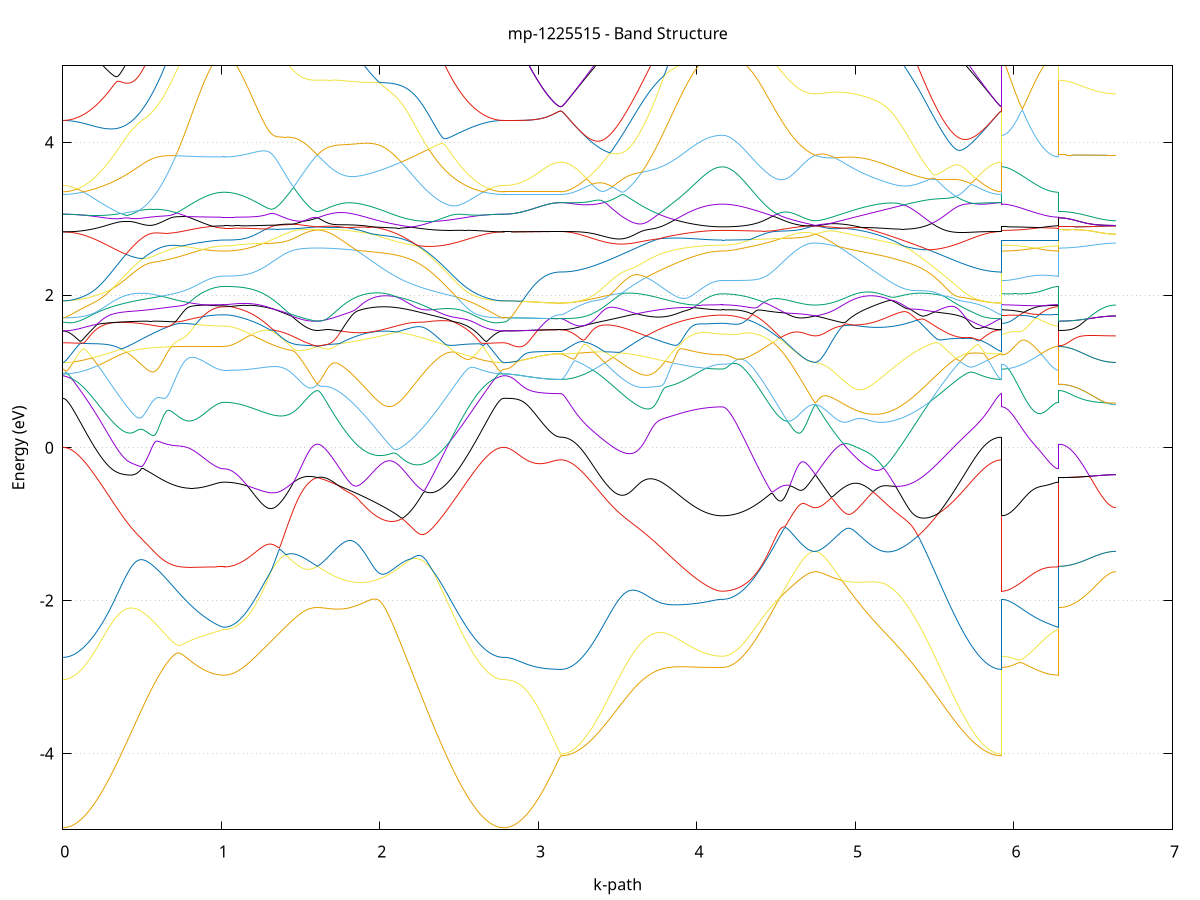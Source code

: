 set title 'mp-1225515 - Band Structure'
set xlabel 'k-path'
set ylabel 'Energy (eV)'
set grid y
set yrange [-5:5]
set terminal png size 800,600
set output 'mp-1225515_bands_gnuplot.png'
plot '-' using 1:2 with lines notitle, '-' using 1:2 with lines notitle, '-' using 1:2 with lines notitle, '-' using 1:2 with lines notitle, '-' using 1:2 with lines notitle, '-' using 1:2 with lines notitle, '-' using 1:2 with lines notitle, '-' using 1:2 with lines notitle, '-' using 1:2 with lines notitle, '-' using 1:2 with lines notitle, '-' using 1:2 with lines notitle, '-' using 1:2 with lines notitle, '-' using 1:2 with lines notitle, '-' using 1:2 with lines notitle, '-' using 1:2 with lines notitle, '-' using 1:2 with lines notitle, '-' using 1:2 with lines notitle, '-' using 1:2 with lines notitle, '-' using 1:2 with lines notitle, '-' using 1:2 with lines notitle, '-' using 1:2 with lines notitle, '-' using 1:2 with lines notitle, '-' using 1:2 with lines notitle, '-' using 1:2 with lines notitle, '-' using 1:2 with lines notitle, '-' using 1:2 with lines notitle, '-' using 1:2 with lines notitle, '-' using 1:2 with lines notitle, '-' using 1:2 with lines notitle, '-' using 1:2 with lines notitle, '-' using 1:2 with lines notitle, '-' using 1:2 with lines notitle, '-' using 1:2 with lines notitle, '-' using 1:2 with lines notitle, '-' using 1:2 with lines notitle, '-' using 1:2 with lines notitle, '-' using 1:2 with lines notitle, '-' using 1:2 with lines notitle, '-' using 1:2 with lines notitle, '-' using 1:2 with lines notitle, '-' using 1:2 with lines notitle, '-' using 1:2 with lines notitle, '-' using 1:2 with lines notitle, '-' using 1:2 with lines notitle, '-' using 1:2 with lines notitle, '-' using 1:2 with lines notitle, '-' using 1:2 with lines notitle, '-' using 1:2 with lines notitle, '-' using 1:2 with lines notitle, '-' using 1:2 with lines notitle, '-' using 1:2 with lines notitle, '-' using 1:2 with lines notitle, '-' using 1:2 with lines notitle, '-' using 1:2 with lines notitle, '-' using 1:2 with lines notitle, '-' using 1:2 with lines notitle, '-' using 1:2 with lines notitle, '-' using 1:2 with lines notitle, '-' using 1:2 with lines notitle, '-' using 1:2 with lines notitle, '-' using 1:2 with lines notitle, '-' using 1:2 with lines notitle, '-' using 1:2 with lines notitle, '-' using 1:2 with lines notitle
0.000000 -39.458797
0.009982 -39.458697
0.019964 -39.458597
0.029946 -39.458397
0.039928 -39.458097
0.049910 -39.457697
0.059893 -39.457197
0.069875 -39.456597
0.079857 -39.455997
0.089839 -39.455197
0.099821 -39.454397
0.109803 -39.453497
0.119785 -39.452497
0.129767 -39.451397
0.139749 -39.450197
0.149731 -39.448997
0.159713 -39.447597
0.169695 -39.446197
0.179678 -39.444797
0.189660 -39.443197
0.199642 -39.441497
0.209624 -39.439797
0.219606 -39.437997
0.229588 -39.436197
0.239570 -39.434297
0.249552 -39.432197
0.259534 -39.430197
0.269516 -39.427997
0.279498 -39.425797
0.289480 -39.423597
0.299463 -39.421297
0.309445 -39.418897
0.319427 -39.416397
0.329409 -39.413897
0.339391 -39.411397
0.349373 -39.408797
0.359355 -39.406197
0.369337 -39.403497
0.379319 -39.400697
0.389301 -39.397897
0.399283 -39.395097
0.409265 -39.392297
0.419248 -39.389397
0.429230 -39.386397
0.439212 -39.383497
0.449194 -39.380497
0.459176 -39.377497
0.469158 -39.374497
0.479140 -39.371397
0.489122 -39.368297
0.499104 -39.365197
0.509086 -39.362097
0.519068 -39.358997
0.529051 -39.355897
0.539033 -39.352797
0.549015 -39.349597
0.558997 -39.346497
0.568979 -39.343397
0.578961 -39.340297
0.588943 -39.337097
0.598925 -39.333997
0.608907 -39.330897
0.618889 -39.327897
0.628871 -39.324797
0.638853 -39.321797
0.648836 -39.318797
0.658818 -39.315797
0.668800 -39.312797
0.678782 -39.309897
0.688764 -39.307097
0.698746 -39.304197
0.708728 -39.301397
0.718710 -39.298697
0.728692 -39.295897
0.738674 -39.293297
0.748656 -39.290697
0.758638 -39.288097
0.768621 -39.285597
0.778603 -39.283197
0.788585 -39.280797
0.798567 -39.278497
0.808549 -39.276297
0.818531 -39.274197
0.828513 -39.272097
0.838495 -39.270097
0.848477 -39.268197
0.858459 -39.266397
0.868441 -39.264597
0.878423 -39.262997
0.888406 -39.261397
0.898388 -39.259997
0.908370 -39.258597
0.918352 -39.257397
0.928334 -39.256197
0.938316 -39.255197
0.948298 -39.254297
0.958280 -39.253497
0.968262 -39.252797
0.978244 -39.252297
0.988226 -39.251797
0.998209 -39.251497
1.008191 -39.251297
1.018173 -39.251297
1.018173 -39.251297
1.028136 -39.251297
1.038100 -39.251197
1.048063 -39.251097
1.058026 -39.250997
1.067990 -39.250797
1.077953 -39.250597
1.087917 -39.250297
1.097880 -39.249997
1.107844 -39.249697
1.117807 -39.249297
1.127770 -39.248897
1.137734 -39.248397
1.147697 -39.247997
1.157661 -39.247397
1.167624 -39.246897
1.177588 -39.246297
1.187551 -39.245697
1.197514 -39.244997
1.207478 -39.244397
1.217441 -39.243697
1.227405 -39.242897
1.237368 -39.242197
1.247331 -39.241397
1.257295 -39.240497
1.267258 -39.239697
1.277222 -39.238797
1.287185 -39.237997
1.297149 -39.237097
1.307112 -39.236097
1.317075 -39.235197
1.327039 -39.234197
1.337002 -39.233297
1.346966 -39.232297
1.356929 -39.231297
1.366893 -39.230197
1.376856 -39.229297
1.386819 -39.228197
1.396783 -39.227197
1.406746 -39.226197
1.416710 -39.225097
1.426673 -39.224097
1.436637 -39.223097
1.446600 -39.222097
1.456563 -39.220997
1.466527 -39.219997
1.476490 -39.218997
1.486454 -39.217997
1.496417 -39.216997
1.506381 -39.216097
1.516344 -39.215097
1.526307 -39.214197
1.536271 -39.213197
1.546234 -39.212297
1.556198 -39.211497
1.566161 -39.210597
1.576125 -39.209797
1.586088 -39.208997
1.596051 -39.208197
1.606015 -39.207397
1.606015 -39.207397
1.615978 -39.208197
1.625942 -39.208997
1.635905 -39.209897
1.645869 -39.210797
1.655832 -39.211697
1.665795 -39.212697
1.675759 -39.213797
1.685722 -39.214897
1.695686 -39.215997
1.705649 -39.217297
1.715613 -39.218497
1.725576 -39.219897
1.735539 -39.221197
1.745503 -39.222697
1.755466 -39.224197
1.765430 -39.225697
1.775393 -39.227297
1.785357 -39.228997
1.795320 -39.230697
1.805283 -39.232397
1.815247 -39.234297
1.825210 -39.236097
1.835174 -39.238097
1.845137 -39.239997
1.855101 -39.242097
1.865064 -39.244197
1.875027 -39.246297
1.884991 -39.248497
1.894954 -39.250797
1.904918 -39.253097
1.914881 -39.255397
1.924845 -39.257797
1.934808 -39.260297
1.944771 -39.262797
1.954735 -39.265297
1.964698 -39.267897
1.974662 -39.270597
1.984625 -39.273197
1.994589 -39.275997
2.004552 -39.278697
2.014515 -39.281497
2.024479 -39.284397
2.034442 -39.287197
2.044406 -39.290097
2.054369 -39.293097
2.064333 -39.295997
2.074296 -39.298997
2.084259 -39.302097
2.094223 -39.305097
2.104186 -39.308197
2.114150 -39.311297
2.124113 -39.314397
2.134077 -39.317497
2.144040 -39.320697
2.154003 -39.323797
2.163967 -39.326997
2.173930 -39.330197
2.183894 -39.333397
2.193857 -39.336597
2.203821 -39.339797
2.213784 -39.342997
2.223747 -39.346197
2.233711 -39.349397
2.243674 -39.352497
2.253638 -39.355697
2.263601 -39.358897
2.273565 -39.361997
2.283528 -39.365197
2.293491 -39.368297
2.303455 -39.371397
2.313418 -39.374497
2.323382 -39.377497
2.333345 -39.380597
2.343309 -39.383597
2.353272 -39.386497
2.363235 -39.389497
2.373199 -39.392397
2.383162 -39.395197
2.393126 -39.398097
2.403089 -39.400897
2.413053 -39.403597
2.423016 -39.406297
2.432979 -39.408897
2.442943 -39.411497
2.452906 -39.414097
2.462870 -39.416597
2.472833 -39.418997
2.482797 -39.421397
2.492760 -39.423697
2.502723 -39.425997
2.512687 -39.428097
2.522650 -39.430297
2.532614 -39.432297
2.542577 -39.434297
2.552541 -39.436297
2.562504 -39.438097
2.572467 -39.439897
2.582431 -39.441597
2.592394 -39.443197
2.602358 -39.444797
2.612321 -39.446297
2.622285 -39.447697
2.632248 -39.448997
2.642211 -39.450297
2.652175 -39.451397
2.662138 -39.452497
2.672102 -39.453497
2.682065 -39.454397
2.692029 -39.455197
2.701992 -39.455997
2.711955 -39.456597
2.721919 -39.457197
2.731882 -39.457697
2.741846 -39.458097
2.751809 -39.458397
2.761773 -39.458597
2.771736 -39.458697
2.781699 -39.458797
2.781699 -39.458797
2.791696 -39.458797
2.801693 -39.458797
2.811689 -39.458797
2.821686 -39.458797
2.831682 -39.458797
2.841679 -39.458797
2.851675 -39.458797
2.861672 -39.458797
2.871668 -39.458797
2.881665 -39.458797
2.891662 -39.458897
2.901658 -39.458897
2.911655 -39.458897
2.921651 -39.458897
2.931648 -39.458897
2.941644 -39.458897
2.951641 -39.458897
2.961637 -39.458997
2.971634 -39.458997
2.981630 -39.458997
2.991627 -39.458997
3.001624 -39.458997
3.011620 -39.458997
3.021617 -39.458997
3.031613 -39.459097
3.041610 -39.459097
3.051606 -39.459097
3.061603 -39.459097
3.071599 -39.459097
3.081596 -39.459097
3.091593 -39.459097
3.101589 -39.459097
3.111586 -39.459097
3.121582 -39.459097
3.131579 -39.459097
3.141575 -39.459097
3.141575 -39.459097
3.151557 -39.459097
3.161539 -39.458897
3.171522 -39.458697
3.181504 -39.458397
3.191486 -39.457997
3.201468 -39.457497
3.211450 -39.456997
3.221432 -39.456297
3.231414 -39.455597
3.241396 -39.454697
3.251378 -39.453797
3.261360 -39.452797
3.271342 -39.451697
3.281324 -39.450597
3.291307 -39.449297
3.301289 -39.447997
3.311271 -39.446597
3.321253 -39.445097
3.331235 -39.443497
3.341217 -39.441897
3.351199 -39.440097
3.361181 -39.438297
3.371163 -39.436497
3.381145 -39.434497
3.391127 -39.432497
3.401109 -39.430497
3.411092 -39.428297
3.421074 -39.426097
3.431056 -39.423897
3.441038 -39.421497
3.451020 -39.419097
3.461002 -39.416697
3.470984 -39.414197
3.480966 -39.411697
3.490948 -39.409097
3.500930 -39.406397
3.510912 -39.403697
3.520895 -39.400997
3.530877 -39.398197
3.540859 -39.395297
3.550841 -39.392497
3.560823 -39.389597
3.570805 -39.386697
3.580787 -39.383697
3.590769 -39.380697
3.600751 -39.377697
3.610733 -39.374597
3.620715 -39.371597
3.630697 -39.368497
3.640680 -39.365397
3.650662 -39.362297
3.660644 -39.359197
3.670626 -39.355997
3.680608 -39.352897
3.690590 -39.349797
3.700572 -39.346597
3.710554 -39.343497
3.720536 -39.340397
3.730518 -39.337197
3.740500 -39.334097
3.750482 -39.330997
3.760465 -39.327997
3.770447 -39.324897
3.780429 -39.321897
3.790411 -39.318797
3.800393 -39.315897
3.810375 -39.312897
3.820357 -39.309997
3.830339 -39.307097
3.840321 -39.304197
3.850303 -39.301397
3.860285 -39.298697
3.870268 -39.295997
3.880250 -39.293297
3.890232 -39.290697
3.900214 -39.288097
3.910196 -39.285597
3.920178 -39.283197
3.930160 -39.280797
3.940142 -39.278497
3.950124 -39.276297
3.960106 -39.274097
3.970088 -39.271997
3.980070 -39.269997
3.990053 -39.268097
4.000035 -39.266297
4.010017 -39.264597
4.019999 -39.262897
4.029981 -39.261297
4.039963 -39.259897
4.049945 -39.258497
4.059927 -39.257297
4.069909 -39.256097
4.079891 -39.255097
4.089873 -39.254197
4.099855 -39.253397
4.109838 -39.252697
4.119820 -39.252197
4.129802 -39.251697
4.139784 -39.251397
4.149766 -39.251197
4.159748 -39.251097
4.159748 -39.251097
4.169711 -39.251097
4.179675 -39.251097
4.189638 -39.250997
4.199602 -39.250797
4.209565 -39.250697
4.219529 -39.250397
4.229492 -39.250197
4.239455 -39.249897
4.249419 -39.249497
4.259382 -39.249197
4.269346 -39.248797
4.279309 -39.248297
4.289273 -39.247797
4.299236 -39.247297
4.309199 -39.246797
4.319163 -39.246197
4.329126 -39.245597
4.339090 -39.244897
4.349053 -39.244297
4.359017 -39.243597
4.368980 -39.242797
4.378943 -39.242097
4.388907 -39.241297
4.398870 -39.240397
4.408834 -39.239597
4.418797 -39.238797
4.428760 -39.237897
4.438724 -39.236997
4.448687 -39.235997
4.458651 -39.235097
4.468614 -39.234197
4.478578 -39.233197
4.488541 -39.232197
4.498504 -39.231197
4.508468 -39.230197
4.518431 -39.229197
4.528395 -39.228197
4.538358 -39.227197
4.548322 -39.226097
4.558285 -39.225097
4.568248 -39.224097
4.578212 -39.222997
4.588175 -39.221997
4.598139 -39.220997
4.608102 -39.219997
4.618066 -39.218997
4.628029 -39.217997
4.637992 -39.216997
4.647956 -39.215997
4.657919 -39.215097
4.667883 -39.214097
4.677846 -39.213197
4.687810 -39.212297
4.697773 -39.211497
4.707736 -39.210597
4.717700 -39.209797
4.727663 -39.208997
4.737627 -39.208197
4.747590 -39.207397
4.747590 -39.207397
4.757554 -39.208197
4.767517 -39.208997
4.777480 -39.209797
4.787444 -39.210797
4.797407 -39.211697
4.807371 -39.212697
4.817334 -39.213797
4.827298 -39.214897
4.837261 -39.215997
4.847224 -39.217197
4.857188 -39.218497
4.867151 -39.219797
4.877115 -39.221197
4.887078 -39.222597
4.897042 -39.224097
4.907005 -39.225697
4.916968 -39.227297
4.926932 -39.228897
4.936895 -39.230597
4.946859 -39.232397
4.956822 -39.234197
4.966786 -39.236097
4.976749 -39.237997
4.986712 -39.239997
4.996676 -39.242097
5.006639 -39.244197
5.016603 -39.246297
5.026566 -39.248497
5.036530 -39.250797
5.046493 -39.253097
5.056456 -39.255397
5.066420 -39.257797
5.076383 -39.260297
5.086347 -39.262797
5.096310 -39.265297
5.106274 -39.267897
5.116237 -39.270597
5.126200 -39.273297
5.136164 -39.275997
5.146127 -39.278697
5.156091 -39.281597
5.166054 -39.284397
5.176018 -39.287297
5.185981 -39.290197
5.195944 -39.293097
5.205908 -39.296097
5.215871 -39.299097
5.225835 -39.302097
5.235798 -39.305197
5.245762 -39.308297
5.255725 -39.311397
5.265688 -39.314497
5.275652 -39.317597
5.285615 -39.320797
5.295579 -39.323897
5.305542 -39.327097
5.315506 -39.330297
5.325469 -39.333497
5.335432 -39.336697
5.345396 -39.339897
5.355359 -39.343097
5.365323 -39.346297
5.375286 -39.349497
5.385250 -39.352697
5.395213 -39.355897
5.405176 -39.358997
5.415140 -39.362197
5.425103 -39.365397
5.435067 -39.368497
5.445030 -39.371597
5.454994 -39.374697
5.464957 -39.377697
5.474920 -39.380797
5.484884 -39.383797
5.494847 -39.386797
5.504811 -39.389697
5.514774 -39.392597
5.524738 -39.395497
5.534701 -39.398297
5.544664 -39.401097
5.554628 -39.403797
5.564591 -39.406497
5.574555 -39.409197
5.584518 -39.411797
5.594482 -39.414297
5.604445 -39.416797
5.614408 -39.419297
5.624372 -39.421697
5.634335 -39.423997
5.644299 -39.426197
5.654262 -39.428397
5.664226 -39.430597
5.674189 -39.432597
5.684152 -39.434597
5.694116 -39.436597
5.704079 -39.438397
5.714043 -39.440197
5.724006 -39.441897
5.733970 -39.443597
5.743933 -39.445097
5.753896 -39.446597
5.763860 -39.447997
5.773823 -39.449297
5.783787 -39.450597
5.793750 -39.451697
5.803714 -39.452797
5.813677 -39.453797
5.823640 -39.454697
5.833604 -39.455597
5.843567 -39.456297
5.853531 -39.456997
5.863494 -39.457497
5.873458 -39.457997
5.883421 -39.458397
5.893384 -39.458697
5.903348 -39.458897
5.913311 -39.459097
5.923275 -39.459097
5.923275 -39.251097
5.933271 -39.251097
5.943268 -39.251097
5.953264 -39.251097
5.963261 -39.251197
5.973257 -39.251197
5.983254 -39.251197
5.993251 -39.251197
6.003247 -39.251197
6.013244 -39.251197
6.023240 -39.251197
6.033237 -39.251197
6.043233 -39.251197
6.053230 -39.251197
6.063226 -39.251197
6.073223 -39.251197
6.083220 -39.251197
6.093216 -39.251197
6.103213 -39.251197
6.113209 -39.251197
6.123206 -39.251197
6.133202 -39.251197
6.143199 -39.251197
6.153195 -39.251197
6.163192 -39.251197
6.173189 -39.251197
6.183185 -39.251197
6.193182 -39.251297
6.203178 -39.251297
6.213175 -39.251297
6.223171 -39.251297
6.233168 -39.251297
6.243164 -39.251297
6.253161 -39.251297
6.263157 -39.251297
6.273154 -39.251297
6.283151 -39.251297
6.283151 -39.207397
6.293147 -39.207397
6.303144 -39.207397
6.313140 -39.207397
6.323137 -39.207397
6.333133 -39.207397
6.343130 -39.207397
6.353126 -39.207397
6.363123 -39.207397
6.373120 -39.207397
6.383116 -39.207397
6.393113 -39.207397
6.403109 -39.207397
6.413106 -39.207397
6.423102 -39.207397
6.433099 -39.207397
6.443095 -39.207397
6.453092 -39.207397
6.463088 -39.207397
6.473085 -39.207397
6.483082 -39.207397
6.493078 -39.207397
6.503075 -39.207397
6.513071 -39.207397
6.523068 -39.207397
6.533064 -39.207397
6.543061 -39.207397
6.553057 -39.207397
6.563054 -39.207397
6.573051 -39.207397
6.583047 -39.207397
6.593044 -39.207397
6.603040 -39.207397
6.613037 -39.207397
6.623033 -39.207397
6.633030 -39.207397
6.643026 -39.207397
e
0.000000 -39.316897
0.009982 -39.316797
0.019964 -39.316697
0.029946 -39.316597
0.039928 -39.316397
0.049910 -39.316097
0.059893 -39.315797
0.069875 -39.315397
0.079857 -39.314997
0.089839 -39.314397
0.099821 -39.313897
0.109803 -39.313297
0.119785 -39.312597
0.129767 -39.311897
0.139749 -39.311097
0.149731 -39.310197
0.159713 -39.309297
0.169695 -39.308397
0.179678 -39.307397
0.189660 -39.306397
0.199642 -39.305297
0.209624 -39.304097
0.219606 -39.302897
0.229588 -39.301697
0.239570 -39.300397
0.249552 -39.299097
0.259534 -39.297697
0.269516 -39.296297
0.279498 -39.294897
0.289480 -39.293397
0.299463 -39.291897
0.309445 -39.290397
0.319427 -39.288797
0.329409 -39.287197
0.339391 -39.285497
0.349373 -39.283897
0.359355 -39.282197
0.369337 -39.280497
0.379319 -39.278697
0.389301 -39.276997
0.399283 -39.275197
0.409265 -39.273397
0.419248 -39.271697
0.429230 -39.269797
0.439212 -39.267997
0.449194 -39.266197
0.459176 -39.264397
0.469158 -39.262497
0.479140 -39.260697
0.489122 -39.258897
0.499104 -39.257097
0.509086 -39.255197
0.519068 -39.253397
0.529051 -39.251597
0.539033 -39.249797
0.549015 -39.247997
0.558997 -39.246297
0.568979 -39.244497
0.578961 -39.242797
0.588943 -39.241097
0.598925 -39.239397
0.608907 -39.237697
0.618889 -39.236097
0.628871 -39.234497
0.638853 -39.232897
0.648836 -39.231397
0.658818 -39.229897
0.668800 -39.228397
0.678782 -39.226897
0.688764 -39.225497
0.698746 -39.224197
0.708728 -39.222897
0.718710 -39.221597
0.728692 -39.220397
0.738674 -39.219197
0.748656 -39.217997
0.758638 -39.216897
0.768621 -39.215897
0.778603 -39.214897
0.788585 -39.213897
0.798567 -39.212997
0.808549 -39.212097
0.818531 -39.211297
0.828513 -39.210597
0.838495 -39.209897
0.848477 -39.209197
0.858459 -39.208597
0.868441 -39.207997
0.878423 -39.207497
0.888406 -39.206997
0.898388 -39.206597
0.908370 -39.206197
0.918352 -39.205797
0.928334 -39.205497
0.938316 -39.205197
0.948298 -39.204997
0.958280 -39.204797
0.968262 -39.204597
0.978244 -39.204397
0.988226 -39.204297
0.998209 -39.204297
1.008191 -39.204197
1.018173 -39.204197
1.018173 -39.204197
1.028136 -39.204197
1.038100 -39.204197
1.048063 -39.204197
1.058026 -39.204097
1.067990 -39.204097
1.077953 -39.203997
1.087917 -39.203897
1.097880 -39.203897
1.107844 -39.203797
1.117807 -39.203697
1.127770 -39.203597
1.137734 -39.203497
1.147697 -39.203297
1.157661 -39.203197
1.167624 -39.203097
1.177588 -39.202897
1.187551 -39.202797
1.197514 -39.202697
1.207478 -39.202497
1.217441 -39.202397
1.227405 -39.202197
1.237368 -39.202097
1.247331 -39.201897
1.257295 -39.201797
1.267258 -39.201597
1.277222 -39.201497
1.287185 -39.201297
1.297149 -39.201197
1.307112 -39.201097
1.317075 -39.200997
1.327039 -39.200897
1.337002 -39.200797
1.346966 -39.200697
1.356929 -39.200597
1.366893 -39.200597
1.376856 -39.200497
1.386819 -39.200497
1.396783 -39.200497
1.406746 -39.200597
1.416710 -39.200597
1.426673 -39.200697
1.436637 -39.200797
1.446600 -39.200897
1.456563 -39.200997
1.466527 -39.201197
1.476490 -39.201397
1.486454 -39.201697
1.496417 -39.201897
1.506381 -39.202197
1.516344 -39.202597
1.526307 -39.202997
1.536271 -39.203397
1.546234 -39.203797
1.556198 -39.204297
1.566161 -39.204897
1.576125 -39.205397
1.586088 -39.206097
1.596051 -39.206697
1.606015 -39.207397
1.606015 -39.207397
1.615978 -39.206697
1.625942 -39.205997
1.635905 -39.205397
1.645869 -39.204797
1.655832 -39.204197
1.665795 -39.203597
1.675759 -39.203097
1.685722 -39.202697
1.695686 -39.202197
1.705649 -39.201797
1.715613 -39.201497
1.725576 -39.201197
1.735539 -39.200897
1.745503 -39.200697
1.755466 -39.200597
1.765430 -39.200497
1.775393 -39.200397
1.785357 -39.200397
1.795320 -39.200397
1.805283 -39.200497
1.815247 -39.200597
1.825210 -39.200797
1.835174 -39.200997
1.845137 -39.201297
1.855101 -39.201697
1.865064 -39.202097
1.875027 -39.202497
1.884991 -39.202997
1.894954 -39.203497
1.904918 -39.204097
1.914881 -39.204797
1.924845 -39.205497
1.934808 -39.206197
1.944771 -39.206997
1.954735 -39.207797
1.964698 -39.208697
1.974662 -39.209697
1.984625 -39.210697
1.994589 -39.211697
2.004552 -39.212797
2.014515 -39.213897
2.024479 -39.215097
2.034442 -39.216297
2.044406 -39.217597
2.054369 -39.218897
2.064333 -39.220197
2.074296 -39.221597
2.084259 -39.222997
2.094223 -39.224497
2.104186 -39.225997
2.114150 -39.227497
2.124113 -39.228997
2.134077 -39.230597
2.144040 -39.232197
2.154003 -39.233897
2.163967 -39.235597
2.173930 -39.237297
2.183894 -39.238997
2.193857 -39.240697
2.203821 -39.242497
2.213784 -39.244197
2.223747 -39.245997
2.233711 -39.247797
2.243674 -39.249697
2.253638 -39.251497
2.263601 -39.253297
2.273565 -39.255197
2.283528 -39.256997
2.293491 -39.258897
2.303455 -39.260697
2.313418 -39.262597
2.323382 -39.264397
2.333345 -39.266197
2.343309 -39.268097
2.353272 -39.269897
2.363235 -39.271697
2.373199 -39.273497
2.383162 -39.275297
2.393126 -39.277097
2.403089 -39.278797
2.413053 -39.280597
2.423016 -39.282297
2.432979 -39.283997
2.442943 -39.285597
2.452906 -39.287297
2.462870 -39.288897
2.472833 -39.290397
2.482797 -39.291997
2.492760 -39.293497
2.502723 -39.294997
2.512687 -39.296397
2.522650 -39.297797
2.532614 -39.299197
2.542577 -39.300497
2.552541 -39.301697
2.562504 -39.302997
2.572467 -39.304197
2.582431 -39.305297
2.592394 -39.306397
2.602358 -39.307397
2.612321 -39.308397
2.622285 -39.309397
2.632248 -39.310297
2.642211 -39.311097
2.652175 -39.311897
2.662138 -39.312597
2.672102 -39.313297
2.682065 -39.313897
2.692029 -39.314497
2.701992 -39.314997
2.711955 -39.315397
2.721919 -39.315797
2.731882 -39.316097
2.741846 -39.316397
2.751809 -39.316597
2.761773 -39.316697
2.771736 -39.316797
2.781699 -39.316897
2.781699 -39.316897
2.791696 -39.316897
2.801693 -39.316897
2.811689 -39.316897
2.821686 -39.316897
2.831682 -39.316797
2.841679 -39.316797
2.851675 -39.316797
2.861672 -39.316797
2.871668 -39.316797
2.881665 -39.316797
2.891662 -39.316797
2.901658 -39.316797
2.911655 -39.316797
2.921651 -39.316697
2.931648 -39.316697
2.941644 -39.316697
2.951641 -39.316697
2.961637 -39.316697
2.971634 -39.316697
2.981630 -39.316597
2.991627 -39.316597
3.001624 -39.316597
3.011620 -39.316597
3.021617 -39.316597
3.031613 -39.316597
3.041610 -39.316597
3.051606 -39.316597
3.061603 -39.316497
3.071599 -39.316497
3.081596 -39.316497
3.091593 -39.316497
3.101589 -39.316497
3.111586 -39.316497
3.121582 -39.316497
3.131579 -39.316497
3.141575 -39.316497
3.141575 -39.316497
3.151557 -39.316497
3.161539 -39.316397
3.171522 -39.316197
3.181504 -39.315997
3.191486 -39.315797
3.201468 -39.315397
3.211450 -39.314997
3.221432 -39.314597
3.231414 -39.314097
3.241396 -39.313497
3.251378 -39.312897
3.261360 -39.312197
3.271342 -39.311497
3.281324 -39.310697
3.291307 -39.309897
3.301289 -39.308997
3.311271 -39.308097
3.321253 -39.307097
3.331235 -39.305997
3.341217 -39.304897
3.351199 -39.303797
3.361181 -39.302597
3.371163 -39.301397
3.381145 -39.300097
3.391127 -39.298797
3.401109 -39.297397
3.411092 -39.295997
3.421074 -39.294597
3.431056 -39.293097
3.441038 -39.291597
3.451020 -39.290097
3.461002 -39.288497
3.470984 -39.286897
3.480966 -39.285297
3.490948 -39.283597
3.500930 -39.281897
3.510912 -39.280197
3.520895 -39.278497
3.530877 -39.276797
3.540859 -39.274997
3.550841 -39.273197
3.560823 -39.271397
3.570805 -39.269597
3.580787 -39.267797
3.590769 -39.265997
3.600751 -39.264197
3.610733 -39.262397
3.620715 -39.260497
3.630697 -39.258697
3.640680 -39.256897
3.650662 -39.255097
3.660644 -39.253297
3.670626 -39.251497
3.680608 -39.249697
3.690590 -39.247897
3.700572 -39.246097
3.710554 -39.244397
3.720536 -39.242697
3.730518 -39.240997
3.740500 -39.239297
3.750482 -39.237597
3.760465 -39.235997
3.770447 -39.234397
3.780429 -39.232797
3.790411 -39.231297
3.800393 -39.229797
3.810375 -39.228297
3.820357 -39.226897
3.830339 -39.225497
3.840321 -39.224197
3.850303 -39.222797
3.860285 -39.221597
3.870268 -39.220297
3.880250 -39.219197
3.890232 -39.217997
3.900214 -39.216897
3.910196 -39.215897
3.920178 -39.214897
3.930160 -39.213897
3.940142 -39.212997
3.950124 -39.212197
3.960106 -39.211397
3.970088 -39.210597
3.980070 -39.209897
3.990053 -39.209297
4.000035 -39.208597
4.010017 -39.208097
4.019999 -39.207597
4.029981 -39.207097
4.039963 -39.206597
4.049945 -39.206197
4.059927 -39.205897
4.069909 -39.205597
4.079891 -39.205297
4.089873 -39.205097
4.099855 -39.204897
4.109838 -39.204697
4.119820 -39.204597
4.129802 -39.204497
4.139784 -39.204397
4.149766 -39.204297
4.159748 -39.204297
4.159748 -39.204297
4.169711 -39.204297
4.179675 -39.204297
4.189638 -39.204297
4.199602 -39.204197
4.209565 -39.204197
4.219529 -39.204097
4.229492 -39.204097
4.239455 -39.203997
4.249419 -39.203897
4.259382 -39.203797
4.269346 -39.203697
4.279309 -39.203597
4.289273 -39.203497
4.299236 -39.203297
4.309199 -39.203197
4.319163 -39.203097
4.329126 -39.202897
4.339090 -39.202797
4.349053 -39.202597
4.359017 -39.202497
4.368980 -39.202297
4.378943 -39.202197
4.388907 -39.201997
4.398870 -39.201797
4.408834 -39.201697
4.418797 -39.201597
4.428760 -39.201397
4.438724 -39.201297
4.448687 -39.201197
4.458651 -39.200997
4.468614 -39.200897
4.478578 -39.200797
4.488541 -39.200797
4.498504 -39.200697
4.508468 -39.200597
4.518431 -39.200597
4.528395 -39.200597
4.538358 -39.200597
4.548322 -39.200597
4.558285 -39.200697
4.568248 -39.200697
4.578212 -39.200797
4.588175 -39.200897
4.598139 -39.201097
4.608102 -39.201297
4.618066 -39.201497
4.628029 -39.201697
4.637992 -39.201997
4.647956 -39.202297
4.657919 -39.202597
4.667883 -39.202997
4.677846 -39.203397
4.687810 -39.203797
4.697773 -39.204297
4.707736 -39.204897
4.717700 -39.205397
4.727663 -39.206097
4.737627 -39.206697
4.747590 -39.207397
4.747590 -39.207397
4.757554 -39.206697
4.767517 -39.205997
4.777480 -39.205397
4.787444 -39.204797
4.797407 -39.204197
4.807371 -39.203597
4.817334 -39.203097
4.827298 -39.202697
4.837261 -39.202197
4.847224 -39.201897
4.857188 -39.201497
4.867151 -39.201197
4.877115 -39.200997
4.887078 -39.200797
4.897042 -39.200597
4.907005 -39.200497
4.916968 -39.200397
4.926932 -39.200397
4.936895 -39.200397
4.946859 -39.200497
4.956822 -39.200597
4.966786 -39.200797
4.976749 -39.201097
4.986712 -39.201297
4.996676 -39.201697
5.006639 -39.202097
5.016603 -39.202497
5.026566 -39.202997
5.036530 -39.203497
5.046493 -39.204097
5.056456 -39.204797
5.066420 -39.205497
5.076383 -39.206197
5.086347 -39.206997
5.096310 -39.207797
5.106274 -39.208697
5.116237 -39.209697
5.126200 -39.210697
5.136164 -39.211697
5.146127 -39.212797
5.156091 -39.213897
5.166054 -39.215097
5.176018 -39.216297
5.185981 -39.217497
5.195944 -39.218797
5.205908 -39.220197
5.215871 -39.221497
5.225835 -39.222997
5.235798 -39.224397
5.245762 -39.225897
5.255725 -39.227397
5.265688 -39.228997
5.275652 -39.230497
5.285615 -39.232197
5.295579 -39.233797
5.305542 -39.235497
5.315506 -39.237097
5.325469 -39.238897
5.335432 -39.240597
5.345396 -39.242297
5.355359 -39.244097
5.365323 -39.245897
5.375286 -39.247697
5.385250 -39.249497
5.395213 -39.251297
5.405176 -39.253197
5.415140 -39.254997
5.425103 -39.256797
5.435067 -39.258697
5.445030 -39.260497
5.454994 -39.262397
5.464957 -39.264197
5.474920 -39.265997
5.484884 -39.267897
5.494847 -39.269697
5.504811 -39.271497
5.514774 -39.273297
5.524738 -39.275097
5.534701 -39.276797
5.544664 -39.278597
5.554628 -39.280297
5.564591 -39.281997
5.574555 -39.283697
5.584518 -39.285397
5.594482 -39.286997
5.604445 -39.288597
5.614408 -39.290197
5.624372 -39.291697
5.634335 -39.293197
5.644299 -39.294697
5.654262 -39.296097
5.664226 -39.297497
5.674189 -39.298797
5.684152 -39.300197
5.694116 -39.301397
5.704079 -39.302697
5.714043 -39.303797
5.724006 -39.304997
5.733970 -39.306097
5.743933 -39.307097
5.753896 -39.308097
5.763860 -39.308997
5.773823 -39.309897
5.783787 -39.310697
5.793750 -39.311497
5.803714 -39.312297
5.813677 -39.312897
5.823640 -39.313497
5.833604 -39.314097
5.843567 -39.314597
5.853531 -39.314997
5.863494 -39.315397
5.873458 -39.315797
5.883421 -39.315997
5.893384 -39.316197
5.903348 -39.316397
5.913311 -39.316497
5.923275 -39.316497
5.923275 -39.204297
5.933271 -39.204297
5.943268 -39.204297
5.953264 -39.204297
5.963261 -39.204297
5.973257 -39.204297
5.983254 -39.204297
5.993251 -39.204297
6.003247 -39.204297
6.013244 -39.204297
6.023240 -39.204297
6.033237 -39.204297
6.043233 -39.204297
6.053230 -39.204297
6.063226 -39.204297
6.073223 -39.204297
6.083220 -39.204297
6.093216 -39.204297
6.103213 -39.204297
6.113209 -39.204297
6.123206 -39.204297
6.133202 -39.204197
6.143199 -39.204197
6.153195 -39.204197
6.163192 -39.204197
6.173189 -39.204197
6.183185 -39.204197
6.193182 -39.204197
6.203178 -39.204197
6.213175 -39.204197
6.223171 -39.204197
6.233168 -39.204197
6.243164 -39.204197
6.253161 -39.204197
6.263157 -39.204197
6.273154 -39.204197
6.283151 -39.204197
6.283151 -39.207397
6.293147 -39.207397
6.303144 -39.207397
6.313140 -39.207397
6.323137 -39.207397
6.333133 -39.207397
6.343130 -39.207397
6.353126 -39.207397
6.363123 -39.207397
6.373120 -39.207397
6.383116 -39.207397
6.393113 -39.207397
6.403109 -39.207397
6.413106 -39.207397
6.423102 -39.207397
6.433099 -39.207397
6.443095 -39.207397
6.453092 -39.207397
6.463088 -39.207397
6.473085 -39.207397
6.483082 -39.207397
6.493078 -39.207397
6.503075 -39.207397
6.513071 -39.207397
6.523068 -39.207397
6.533064 -39.207397
6.543061 -39.207397
6.553057 -39.207397
6.563054 -39.207397
6.573051 -39.207397
6.583047 -39.207397
6.593044 -39.207397
6.603040 -39.207397
6.613037 -39.207397
6.623033 -39.207397
6.633030 -39.207397
6.643026 -39.207397
e
0.000000 -23.276297
0.009982 -23.276297
0.019964 -23.276297
0.029946 -23.276197
0.039928 -23.275997
0.049910 -23.275797
0.059893 -23.275597
0.069875 -23.275397
0.079857 -23.275097
0.089839 -23.274697
0.099821 -23.274297
0.109803 -23.273897
0.119785 -23.273497
0.129767 -23.272997
0.139749 -23.272397
0.149731 -23.271897
0.159713 -23.271297
0.169695 -23.270597
0.179678 -23.269897
0.189660 -23.269197
0.199642 -23.268497
0.209624 -23.267697
0.219606 -23.266897
0.229588 -23.265997
0.239570 -23.265197
0.249552 -23.264297
0.259534 -23.263297
0.269516 -23.262397
0.279498 -23.261397
0.289480 -23.260397
0.299463 -23.259297
0.309445 -23.258297
0.319427 -23.257197
0.329409 -23.256097
0.339391 -23.254897
0.349373 -23.253797
0.359355 -23.252597
0.369337 -23.251397
0.379319 -23.250197
0.389301 -23.248997
0.399283 -23.247697
0.409265 -23.246497
0.419248 -23.245197
0.429230 -23.243997
0.439212 -23.242697
0.449194 -23.241397
0.459176 -23.240097
0.469158 -23.238797
0.479140 -23.237597
0.489122 -23.241097
0.499104 -23.248897
0.509086 -23.256697
0.519068 -23.264497
0.529051 -23.272197
0.539033 -23.279997
0.549015 -23.287697
0.558997 -23.295397
0.568979 -23.302997
0.578961 -23.310597
0.588943 -23.318097
0.598925 -23.325497
0.608907 -23.332897
0.618889 -23.340197
0.628871 -23.347397
0.638853 -23.354497
0.648836 -23.361397
0.658818 -23.368297
0.668800 -23.375097
0.678782 -23.381697
0.688764 -23.388297
0.698746 -23.394597
0.708728 -23.400897
0.718710 -23.406997
0.728692 -23.412997
0.738674 -23.418797
0.748656 -23.424397
0.758638 -23.429897
0.768621 -23.435197
0.778603 -23.440397
0.788585 -23.445297
0.798567 -23.450097
0.808549 -23.454697
0.818531 -23.459097
0.828513 -23.463397
0.838495 -23.467397
0.848477 -23.471197
0.858459 -23.474797
0.868441 -23.478297
0.878423 -23.481497
0.888406 -23.484497
0.898388 -23.487297
0.908370 -23.489897
0.918352 -23.492197
0.928334 -23.494397
0.938316 -23.496297
0.948298 -23.497997
0.958280 -23.499397
0.968262 -23.500697
0.978244 -23.501697
0.988226 -23.502497
0.998209 -23.503097
1.008191 -23.503397
1.018173 -23.503497
1.018173 -23.503497
1.028136 -23.503497
1.038100 -23.503297
1.048063 -23.503097
1.058026 -23.502697
1.067990 -23.502297
1.077953 -23.501697
1.087917 -23.501097
1.097880 -23.500297
1.107844 -23.499497
1.117807 -23.498497
1.127770 -23.497497
1.137734 -23.496397
1.147697 -23.495097
1.157661 -23.493797
1.167624 -23.492297
1.177588 -23.490797
1.187551 -23.489197
1.197514 -23.487497
1.207478 -23.485697
1.217441 -23.483797
1.227405 -23.481797
1.237368 -23.479697
1.247331 -23.477497
1.257295 -23.475297
1.267258 -23.472897
1.277222 -23.470497
1.287185 -23.467997
1.297149 -23.465397
1.307112 -23.462697
1.317075 -23.459997
1.327039 -23.457097
1.337002 -23.454197
1.346966 -23.451197
1.356929 -23.448097
1.366893 -23.444997
1.376856 -23.441797
1.386819 -23.438497
1.396783 -23.435097
1.406746 -23.431697
1.416710 -23.428197
1.426673 -23.424597
1.436637 -23.420997
1.446600 -23.417297
1.456563 -23.413597
1.466527 -23.409797
1.476490 -23.405897
1.486454 -23.401997
1.496417 -23.398097
1.506381 -23.394097
1.516344 -23.389997
1.526307 -23.385897
1.536271 -23.381697
1.546234 -23.377497
1.556198 -23.373297
1.566161 -23.368997
1.576125 -23.364697
1.586088 -23.360297
1.596051 -23.355897
1.606015 -23.351497
1.606015 -23.351497
1.615978 -23.355897
1.625942 -23.360097
1.635905 -23.364197
1.645869 -23.368197
1.655832 -23.372097
1.665795 -23.375697
1.675759 -23.379297
1.685722 -23.382597
1.695686 -23.385797
1.705649 -23.388897
1.715613 -23.391697
1.725576 -23.394397
1.735539 -23.396897
1.745503 -23.399197
1.755466 -23.401397
1.765430 -23.403297
1.775393 -23.404997
1.785357 -23.406597
1.795320 -23.407897
1.805283 -23.408997
1.815247 -23.409997
1.825210 -23.410697
1.835174 -23.411197
1.845137 -23.411497
1.855101 -23.411597
1.865064 -23.411497
1.875027 -23.411097
1.884991 -23.410597
1.894954 -23.409797
1.904918 -23.408797
1.914881 -23.407597
1.924845 -23.406197
1.934808 -23.404597
1.944771 -23.402797
1.954735 -23.400697
1.964698 -23.398497
1.974662 -23.395997
1.984625 -23.393297
1.994589 -23.390497
2.004552 -23.387397
2.014515 -23.384097
2.024479 -23.380597
2.034442 -23.376997
2.044406 -23.373097
2.054369 -23.369097
2.064333 -23.364797
2.074296 -23.360397
2.084259 -23.355897
2.094223 -23.351097
2.104186 -23.346197
2.114150 -23.341097
2.124113 -23.335897
2.134077 -23.330497
2.144040 -23.324897
2.154003 -23.319297
2.163967 -23.313497
2.173930 -23.307497
2.183894 -23.301497
2.193857 -23.295297
2.203821 -23.288997
2.213784 -23.282597
2.223747 -23.276097
2.233711 -23.269497
2.243674 -23.262897
2.253638 -23.256197
2.263601 -23.249397
2.273565 -23.242497
2.283528 -23.235597
2.293491 -23.236097
2.303455 -23.237397
2.313418 -23.238697
2.323382 -23.240097
2.333345 -23.241397
2.343309 -23.242697
2.353272 -23.243997
2.363235 -23.245297
2.373199 -23.246497
2.383162 -23.247797
2.393126 -23.248997
2.403089 -23.250297
2.413053 -23.251497
2.423016 -23.252697
2.432979 -23.253797
2.442943 -23.254997
2.452906 -23.256097
2.462870 -23.257197
2.472833 -23.258297
2.482797 -23.259397
2.492760 -23.260397
2.502723 -23.261397
2.512687 -23.262397
2.522650 -23.263397
2.532614 -23.264297
2.542577 -23.265197
2.552541 -23.266097
2.562504 -23.266897
2.572467 -23.267697
2.582431 -23.268497
2.592394 -23.269197
2.602358 -23.269997
2.612321 -23.270597
2.622285 -23.271297
2.632248 -23.271897
2.642211 -23.272397
2.652175 -23.272997
2.662138 -23.273497
2.672102 -23.273897
2.682065 -23.274297
2.692029 -23.274697
2.701992 -23.275097
2.711955 -23.275397
2.721919 -23.275597
2.731882 -23.275797
2.741846 -23.275997
2.751809 -23.276197
2.761773 -23.276297
2.771736 -23.276297
2.781699 -23.276297
2.781699 -23.276297
2.791696 -23.276397
2.801693 -23.276397
2.811689 -23.276397
2.821686 -23.276397
2.831682 -23.276497
2.841679 -23.276597
2.851675 -23.276597
2.861672 -23.276697
2.871668 -23.276797
2.881665 -23.276897
2.891662 -23.277097
2.901658 -23.277197
2.911655 -23.277297
2.921651 -23.277397
2.931648 -23.277597
2.941644 -23.277697
2.951641 -23.277897
2.961637 -23.277997
2.971634 -23.278197
2.981630 -23.278297
2.991627 -23.278397
3.001624 -23.278597
3.011620 -23.278697
3.021617 -23.278797
3.031613 -23.278997
3.041610 -23.279097
3.051606 -23.279197
3.061603 -23.279297
3.071599 -23.279397
3.081596 -23.279497
3.091593 -23.279497
3.101589 -23.279597
3.111586 -23.279597
3.121582 -23.279697
3.131579 -23.279697
3.141575 -23.279697
3.141575 -23.279697
3.151557 -23.279697
3.161539 -23.279597
3.171522 -23.279497
3.181504 -23.279297
3.191486 -23.279097
3.201468 -23.278897
3.211450 -23.278597
3.221432 -23.278297
3.231414 -23.277897
3.241396 -23.277497
3.251378 -23.277097
3.261360 -23.276597
3.271342 -23.276097
3.281324 -23.275497
3.291307 -23.274897
3.301289 -23.274197
3.311271 -23.273497
3.321253 -23.272797
3.331235 -23.272097
3.341217 -23.271297
3.351199 -23.270397
3.361181 -23.269597
3.371163 -23.268697
3.381145 -23.267797
3.391127 -23.266797
3.401109 -23.265797
3.411092 -23.264797
3.421074 -23.263697
3.431056 -23.262597
3.441038 -23.261497
3.451020 -23.260397
3.461002 -23.259297
3.470984 -23.258097
3.480966 -23.256897
3.490948 -23.255697
3.500930 -23.254397
3.510912 -23.253197
3.520895 -23.251897
3.530877 -23.250597
3.540859 -23.249297
3.550841 -23.247997
3.560823 -23.246597
3.570805 -23.245297
3.580787 -23.243897
3.590769 -23.242597
3.600751 -23.241197
3.610733 -23.239897
3.620715 -23.238597
3.630697 -23.240897
3.640680 -23.248597
3.650662 -23.256397
3.660644 -23.264197
3.670626 -23.271897
3.680608 -23.279697
3.690590 -23.287397
3.700572 -23.295097
3.710554 -23.302697
3.720536 -23.310297
3.730518 -23.317797
3.740500 -23.325297
3.750482 -23.332597
3.760465 -23.339897
3.770447 -23.347097
3.780429 -23.354197
3.790411 -23.361197
3.800393 -23.368097
3.810375 -23.374897
3.820357 -23.381497
3.830339 -23.387997
3.840321 -23.394397
3.850303 -23.400697
3.860285 -23.406797
3.870268 -23.412797
3.880250 -23.418597
3.890232 -23.424297
3.900214 -23.429697
3.910196 -23.435097
3.920178 -23.440197
3.930160 -23.445197
3.940142 -23.449997
3.950124 -23.454597
3.960106 -23.458997
3.970088 -23.463297
3.980070 -23.467297
3.990053 -23.471097
4.000035 -23.474797
4.010017 -23.478197
4.019999 -23.481397
4.029981 -23.484397
4.039963 -23.487197
4.049945 -23.489797
4.059927 -23.492197
4.069909 -23.494297
4.079891 -23.496297
4.089873 -23.497997
4.099855 -23.499397
4.109838 -23.500697
4.119820 -23.501697
4.129802 -23.502497
4.139784 -23.503097
4.149766 -23.503397
4.159748 -23.503497
4.159748 -23.503497
4.169711 -23.503497
4.179675 -23.503297
4.189638 -23.503097
4.199602 -23.502697
4.209565 -23.502297
4.219529 -23.501697
4.229492 -23.501097
4.239455 -23.500297
4.249419 -23.499497
4.259382 -23.498497
4.269346 -23.497497
4.279309 -23.496397
4.289273 -23.495097
4.299236 -23.493797
4.309199 -23.492397
4.319163 -23.490797
4.329126 -23.489197
4.339090 -23.487497
4.349053 -23.485697
4.359017 -23.483797
4.368980 -23.481797
4.378943 -23.479797
4.388907 -23.477597
4.398870 -23.475297
4.408834 -23.472997
4.418797 -23.470597
4.428760 -23.468097
4.438724 -23.465497
4.448687 -23.462797
4.458651 -23.459997
4.468614 -23.457197
4.478578 -23.454297
4.488541 -23.451297
4.498504 -23.448197
4.508468 -23.445097
4.518431 -23.441897
4.528395 -23.438597
4.538358 -23.435297
4.548322 -23.431797
4.558285 -23.428297
4.568248 -23.424797
4.578212 -23.421197
4.588175 -23.417497
4.598139 -23.413797
4.608102 -23.409997
4.618066 -23.406097
4.628029 -23.402197
4.637992 -23.398297
4.647956 -23.394197
4.657919 -23.390197
4.667883 -23.386097
4.677846 -23.381897
4.687810 -23.377697
4.697773 -23.373497
4.707736 -23.369197
4.717700 -23.364897
4.727663 -23.360497
4.737627 -23.356197
4.747590 -23.351697
4.747590 -23.351697
4.757554 -23.356097
4.767517 -23.360397
4.777480 -23.364497
4.787444 -23.368397
4.797407 -23.372297
4.807371 -23.375897
4.817334 -23.379497
4.827298 -23.382797
4.837261 -23.385997
4.847224 -23.389097
4.857188 -23.391897
4.867151 -23.394597
4.877115 -23.397097
4.887078 -23.399397
4.897042 -23.401497
4.907005 -23.403397
4.916968 -23.405097
4.926932 -23.406697
4.936895 -23.407997
4.946859 -23.409097
4.956822 -23.409997
4.966786 -23.410697
4.976749 -23.411297
4.986712 -23.411497
4.996676 -23.411597
5.006639 -23.411497
5.016603 -23.411097
5.026566 -23.410597
5.036530 -23.409797
5.046493 -23.408797
5.056456 -23.407597
5.066420 -23.406197
5.076383 -23.404497
5.086347 -23.402697
5.096310 -23.400597
5.106274 -23.398397
5.116237 -23.395897
5.126200 -23.393197
5.136164 -23.390297
5.146127 -23.387197
5.156091 -23.383897
5.166054 -23.380497
5.176018 -23.376797
5.185981 -23.372897
5.195944 -23.368797
5.205908 -23.364597
5.215871 -23.360197
5.225835 -23.355597
5.235798 -23.350797
5.245762 -23.345897
5.255725 -23.340797
5.265688 -23.335597
5.275652 -23.330197
5.285615 -23.324597
5.295579 -23.318897
5.305542 -23.313097
5.315506 -23.307197
5.325469 -23.301097
5.335432 -23.294897
5.345396 -23.288597
5.355359 -23.282297
5.365323 -23.275797
5.375286 -23.269197
5.385250 -23.262497
5.395213 -23.255797
5.405176 -23.248997
5.415140 -23.242097
5.425103 -23.235597
5.435067 -23.236997
5.445030 -23.238397
5.454994 -23.239797
5.464957 -23.241197
5.474920 -23.242597
5.484884 -23.243997
5.494847 -23.245297
5.504811 -23.246697
5.514774 -23.247997
5.524738 -23.249297
5.534701 -23.250597
5.544664 -23.251897
5.554628 -23.253197
5.564591 -23.254497
5.574555 -23.255697
5.584518 -23.256897
5.594482 -23.258097
5.604445 -23.259297
5.614408 -23.260497
5.624372 -23.261597
5.634335 -23.262697
5.644299 -23.263797
5.654262 -23.264797
5.664226 -23.265797
5.674189 -23.266797
5.684152 -23.267797
5.694116 -23.268697
5.704079 -23.269597
5.714043 -23.270497
5.724006 -23.271297
5.733970 -23.272097
5.743933 -23.272897
5.753896 -23.273597
5.763860 -23.274297
5.773823 -23.274897
5.783787 -23.275497
5.793750 -23.276097
5.803714 -23.276597
5.813677 -23.277097
5.823640 -23.277497
5.833604 -23.277897
5.843567 -23.278297
5.853531 -23.278597
5.863494 -23.278897
5.873458 -23.279097
5.883421 -23.279297
5.893384 -23.279497
5.903348 -23.279597
5.913311 -23.279697
5.923275 -23.279697
5.923275 -23.503497
5.933271 -23.503497
5.943268 -23.503497
5.953264 -23.503497
5.963261 -23.503497
5.973257 -23.503497
5.983254 -23.503497
5.993251 -23.503497
6.003247 -23.503497
6.013244 -23.503497
6.023240 -23.503497
6.033237 -23.503497
6.043233 -23.503497
6.053230 -23.503497
6.063226 -23.503497
6.073223 -23.503497
6.083220 -23.503497
6.093216 -23.503497
6.103213 -23.503497
6.113209 -23.503497
6.123206 -23.503497
6.133202 -23.503497
6.143199 -23.503497
6.153195 -23.503497
6.163192 -23.503497
6.173189 -23.503497
6.183185 -23.503497
6.193182 -23.503497
6.203178 -23.503497
6.213175 -23.503497
6.223171 -23.503497
6.233168 -23.503497
6.243164 -23.503497
6.253161 -23.503497
6.263157 -23.503497
6.273154 -23.503497
6.283151 -23.503497
6.283151 -23.351497
6.293147 -23.351497
6.303144 -23.351497
6.313140 -23.351497
6.323137 -23.351497
6.333133 -23.351497
6.343130 -23.351497
6.353126 -23.351497
6.363123 -23.351497
6.373120 -23.351497
6.383116 -23.351497
6.393113 -23.351597
6.403109 -23.351597
6.413106 -23.351597
6.423102 -23.351597
6.433099 -23.351597
6.443095 -23.351597
6.453092 -23.351597
6.463088 -23.351597
6.473085 -23.351597
6.483082 -23.351597
6.493078 -23.351697
6.503075 -23.351697
6.513071 -23.351697
6.523068 -23.351697
6.533064 -23.351697
6.543061 -23.351697
6.553057 -23.351697
6.563054 -23.351697
6.573051 -23.351697
6.583047 -23.351697
6.593044 -23.351697
6.603040 -23.351697
6.613037 -23.351697
6.623033 -23.351697
6.633030 -23.351697
6.643026 -23.351697
e
0.000000 -22.995397
0.009982 -22.995597
0.019964 -22.995897
0.029946 -22.996597
0.039928 -22.997497
0.049910 -22.998597
0.059893 -22.999997
0.069875 -23.001697
0.079857 -23.003597
0.089839 -23.005697
0.099821 -23.008097
0.109803 -23.010697
0.119785 -23.013597
0.129767 -23.016697
0.139749 -23.019997
0.149731 -23.023597
0.159713 -23.027297
0.169695 -23.031297
0.179678 -23.035597
0.189660 -23.039997
0.199642 -23.044597
0.209624 -23.049497
0.219606 -23.054497
0.229588 -23.059697
0.239570 -23.065097
0.249552 -23.070697
0.259534 -23.076497
0.269516 -23.082397
0.279498 -23.088497
0.289480 -23.094697
0.299463 -23.101097
0.309445 -23.107597
0.319427 -23.114297
0.329409 -23.121097
0.339391 -23.127997
0.349373 -23.134997
0.359355 -23.142097
0.369337 -23.149297
0.379319 -23.156597
0.389301 -23.163997
0.399283 -23.171497
0.409265 -23.179097
0.419248 -23.186697
0.429230 -23.194297
0.439212 -23.201997
0.449194 -23.209797
0.459176 -23.217497
0.469158 -23.225297
0.479140 -23.232997
0.489122 -23.235997
0.499104 -23.234697
0.509086 -23.233397
0.519068 -23.232097
0.529051 -23.230797
0.539033 -23.229497
0.549015 -23.228197
0.558997 -23.226897
0.568979 -23.225597
0.578961 -23.224297
0.588943 -23.222997
0.598925 -23.221697
0.608907 -23.220497
0.618889 -23.219197
0.628871 -23.217997
0.638853 -23.216697
0.648836 -23.215497
0.658818 -23.214297
0.668800 -23.213197
0.678782 -23.211997
0.688764 -23.210897
0.698746 -23.209797
0.708728 -23.208697
0.718710 -23.207597
0.728692 -23.206497
0.738674 -23.205497
0.748656 -23.204497
0.758638 -23.203597
0.768621 -23.202597
0.778603 -23.201697
0.788585 -23.200897
0.798567 -23.199997
0.808549 -23.199197
0.818531 -23.198397
0.828513 -23.197697
0.838495 -23.196997
0.848477 -23.196297
0.858459 -23.195597
0.868441 -23.194997
0.878423 -23.194397
0.888406 -23.193897
0.898388 -23.193397
0.908370 -23.192997
0.918352 -23.192497
0.928334 -23.192197
0.938316 -23.191797
0.948298 -23.191497
0.958280 -23.191197
0.968262 -23.190997
0.978244 -23.190797
0.988226 -23.190697
0.998209 -23.190597
1.008191 -23.190497
1.018173 -23.190497
1.018173 -23.190497
1.028136 -23.190497
1.038100 -23.190497
1.048063 -23.190397
1.058026 -23.190397
1.067990 -23.190297
1.077953 -23.190197
1.087917 -23.190097
1.097880 -23.189997
1.107844 -23.189897
1.117807 -23.189797
1.127770 -23.189597
1.137734 -23.189497
1.147697 -23.189297
1.157661 -23.189097
1.167624 -23.188897
1.177588 -23.188697
1.187551 -23.188397
1.197514 -23.188197
1.207478 -23.187997
1.217441 -23.187697
1.227405 -23.187397
1.237368 -23.187197
1.247331 -23.186897
1.257295 -23.186597
1.267258 -23.186297
1.277222 -23.185997
1.287185 -23.185697
1.297149 -23.189597
1.307112 -23.194497
1.317075 -23.199497
1.327039 -23.204497
1.337002 -23.209697
1.346966 -23.214897
1.356929 -23.220197
1.366893 -23.225497
1.376856 -23.230897
1.386819 -23.236297
1.396783 -23.241797
1.406746 -23.247297
1.416710 -23.252797
1.426673 -23.258297
1.436637 -23.263797
1.446600 -23.269397
1.456563 -23.274897
1.466527 -23.280397
1.476490 -23.285897
1.486454 -23.291297
1.496417 -23.296697
1.506381 -23.302097
1.516344 -23.307397
1.526307 -23.312597
1.536271 -23.317797
1.546234 -23.322897
1.556198 -23.327897
1.566161 -23.332797
1.576125 -23.337697
1.586088 -23.342397
1.596051 -23.346997
1.606015 -23.351497
1.606015 -23.351497
1.615978 -23.347097
1.625942 -23.342597
1.635905 -23.338097
1.645869 -23.333497
1.655832 -23.328997
1.665795 -23.324397
1.675759 -23.319797
1.685722 -23.315197
1.695686 -23.310497
1.705649 -23.305897
1.715613 -23.301197
1.725576 -23.296597
1.735539 -23.291897
1.745503 -23.287197
1.755466 -23.282497
1.765430 -23.277797
1.775393 -23.273197
1.785357 -23.268497
1.795320 -23.263797
1.805283 -23.259097
1.815247 -23.254397
1.825210 -23.249797
1.835174 -23.245097
1.845137 -23.240497
1.855101 -23.235797
1.865064 -23.231197
1.875027 -23.226597
1.884991 -23.221997
1.894954 -23.217497
1.904918 -23.212897
1.914881 -23.208397
1.924845 -23.203997
1.934808 -23.199497
1.944771 -23.195397
1.954735 -23.194797
1.964698 -23.195597
1.974662 -23.196597
1.984625 -23.197497
1.994589 -23.198597
2.004552 -23.199597
2.014515 -23.200597
2.024479 -23.201697
2.034442 -23.202797
2.044406 -23.203897
2.054369 -23.205097
2.064333 -23.206197
2.074296 -23.207397
2.084259 -23.208597
2.094223 -23.209797
2.104186 -23.211097
2.114150 -23.212297
2.124113 -23.213597
2.134077 -23.214797
2.144040 -23.216097
2.154003 -23.217397
2.163967 -23.218697
2.173930 -23.219997
2.183894 -23.221297
2.193857 -23.222597
2.203821 -23.223997
2.213784 -23.225297
2.223747 -23.226697
2.233711 -23.227997
2.243674 -23.229297
2.253638 -23.230697
2.263601 -23.231997
2.273565 -23.233397
2.283528 -23.234697
2.293491 -23.228597
2.303455 -23.221597
2.313418 -23.214597
2.323382 -23.207597
2.333345 -23.200497
2.343309 -23.193497
2.353272 -23.186397
2.363235 -23.179397
2.373199 -23.172397
2.383162 -23.165397
2.393126 -23.158397
2.403089 -23.151497
2.413053 -23.144597
2.423016 -23.137797
2.432979 -23.131097
2.442943 -23.124497
2.452906 -23.117897
2.462870 -23.111397
2.472833 -23.105097
2.482797 -23.098797
2.492760 -23.092697
2.502723 -23.086697
2.512687 -23.080797
2.522650 -23.075097
2.532614 -23.069497
2.542577 -23.064097
2.552541 -23.058797
2.562504 -23.053697
2.572467 -23.048797
2.582431 -23.044097
2.592394 -23.039497
2.602358 -23.035197
2.612321 -23.030997
2.622285 -23.027097
2.632248 -23.023297
2.642211 -23.019797
2.652175 -23.016497
2.662138 -23.013497
2.672102 -23.010597
2.682065 -23.007997
2.692029 -23.005597
2.701992 -23.003497
2.711955 -23.001597
2.721919 -22.999997
2.731882 -22.998597
2.741846 -22.997497
2.751809 -22.996597
2.761773 -22.995897
2.771736 -22.995597
2.781699 -22.995397
2.781699 -22.995397
2.791696 -22.995397
2.801693 -22.995397
2.811689 -22.995397
2.821686 -22.995397
2.831682 -22.995397
2.841679 -22.995397
2.851675 -22.995397
2.861672 -22.995397
2.871668 -22.995397
2.881665 -22.995397
2.891662 -22.995397
2.901658 -22.995397
2.911655 -22.995397
2.921651 -22.995397
2.931648 -22.995397
2.941644 -22.995397
2.951641 -22.995397
2.961637 -22.995397
2.971634 -22.995397
2.981630 -22.995397
2.991627 -22.995397
3.001624 -22.995397
3.011620 -22.995397
3.021617 -22.995397
3.031613 -22.995397
3.041610 -22.995397
3.051606 -22.995397
3.061603 -22.995397
3.071599 -22.995397
3.081596 -22.995397
3.091593 -22.995397
3.101589 -22.995397
3.111586 -22.995397
3.121582 -22.995397
3.131579 -22.995397
3.141575 -22.995397
3.141575 -22.995397
3.151557 -22.995597
3.161539 -22.995897
3.171522 -22.996597
3.181504 -22.997497
3.191486 -22.998597
3.201468 -22.999997
3.211450 -23.001597
3.221432 -23.003497
3.231414 -23.005697
3.241396 -23.008097
3.251378 -23.010697
3.261360 -23.013497
3.271342 -23.016597
3.281324 -23.019897
3.291307 -23.023497
3.301289 -23.027297
3.311271 -23.031297
3.321253 -23.035497
3.331235 -23.039897
3.341217 -23.044497
3.351199 -23.049297
3.361181 -23.054397
3.371163 -23.059597
3.381145 -23.064997
3.391127 -23.070497
3.401109 -23.076297
3.411092 -23.082197
3.421074 -23.088297
3.431056 -23.094497
3.441038 -23.100897
3.451020 -23.107397
3.461002 -23.113997
3.470984 -23.120797
3.480966 -23.127697
3.490948 -23.134697
3.500930 -23.141797
3.510912 -23.149097
3.520895 -23.156397
3.530877 -23.163797
3.540859 -23.171197
3.550841 -23.178797
3.560823 -23.186397
3.570805 -23.193997
3.580787 -23.201697
3.590769 -23.209397
3.600751 -23.217197
3.610733 -23.224997
3.620715 -23.232697
3.630697 -23.236797
3.640680 -23.235597
3.650662 -23.234197
3.660644 -23.232897
3.670626 -23.231497
3.680608 -23.230097
3.690590 -23.228797
3.700572 -23.227397
3.710554 -23.225997
3.720536 -23.224697
3.730518 -23.223397
3.740500 -23.221997
3.750482 -23.220697
3.760465 -23.219397
3.770447 -23.218097
3.780429 -23.216897
3.790411 -23.215597
3.800393 -23.214397
3.810375 -23.213197
3.820357 -23.211997
3.830339 -23.210797
3.840321 -23.209697
3.850303 -23.208497
3.860285 -23.207397
3.870268 -23.206397
3.880250 -23.205297
3.890232 -23.204297
3.900214 -23.203297
3.910196 -23.202297
3.920178 -23.201397
3.930160 -23.200497
3.940142 -23.199697
3.950124 -23.198797
3.960106 -23.197997
3.970088 -23.197297
3.980070 -23.196497
3.990053 -23.195797
4.000035 -23.195197
4.010017 -23.194597
4.019999 -23.193997
4.029981 -23.193397
4.039963 -23.192897
4.049945 -23.192497
4.059927 -23.191997
4.069909 -23.191697
4.079891 -23.191297
4.089873 -23.190997
4.099855 -23.190697
4.109838 -23.190497
4.119820 -23.190297
4.129802 -23.190197
4.139784 -23.190097
4.149766 -23.189997
4.159748 -23.189997
4.159748 -23.189997
4.169711 -23.189997
4.179675 -23.189997
4.189638 -23.189897
4.199602 -23.189897
4.209565 -23.189797
4.219529 -23.189697
4.229492 -23.189597
4.239455 -23.189497
4.249419 -23.189397
4.259382 -23.189297
4.269346 -23.189197
4.279309 -23.188997
4.289273 -23.188797
4.299236 -23.188697
4.309199 -23.188497
4.319163 -23.188297
4.329126 -23.188097
4.339090 -23.187797
4.349053 -23.187597
4.359017 -23.187397
4.368980 -23.187097
4.378943 -23.186897
4.388907 -23.186597
4.398870 -23.186397
4.408834 -23.186097
4.418797 -23.185797
4.428760 -23.185497
4.438724 -23.189797
4.448687 -23.194597
4.458651 -23.199597
4.468614 -23.204697
4.478578 -23.209797
4.488541 -23.214997
4.498504 -23.220297
4.508468 -23.225697
4.518431 -23.231097
4.528395 -23.236497
4.538358 -23.241997
4.548322 -23.247497
4.558285 -23.252997
4.568248 -23.258497
4.578212 -23.264097
4.588175 -23.269597
4.598139 -23.275097
4.608102 -23.280597
4.618066 -23.286097
4.628029 -23.291597
4.637992 -23.296997
4.647956 -23.302297
4.657919 -23.307597
4.667883 -23.312897
4.677846 -23.317997
4.687810 -23.323097
4.697773 -23.328197
4.707736 -23.333097
4.717700 -23.337897
4.727663 -23.342597
4.737627 -23.347197
4.747590 -23.351697
4.747590 -23.351697
4.757554 -23.347297
4.767517 -23.342797
4.777480 -23.338297
4.787444 -23.333797
4.797407 -23.329197
4.807371 -23.324597
4.817334 -23.319997
4.827298 -23.315397
4.837261 -23.310797
4.847224 -23.306097
4.857188 -23.301497
4.867151 -23.296797
4.877115 -23.292097
4.887078 -23.287497
4.897042 -23.282797
4.907005 -23.278097
4.916968 -23.273397
4.926932 -23.268697
4.936895 -23.263997
4.946859 -23.259297
4.956822 -23.254697
4.966786 -23.249997
4.976749 -23.245297
4.986712 -23.240697
4.996676 -23.236097
5.006639 -23.231497
5.016603 -23.226897
5.026566 -23.222297
5.036530 -23.217697
5.046493 -23.213197
5.056456 -23.208697
5.066420 -23.204197
5.076383 -23.199797
5.086347 -23.195697
5.096310 -23.194797
5.106274 -23.195597
5.116237 -23.196497
5.126200 -23.197497
5.136164 -23.198497
5.146127 -23.199597
5.156091 -23.200597
5.166054 -23.201697
5.176018 -23.202797
5.185981 -23.203997
5.195944 -23.205097
5.205908 -23.206297
5.215871 -23.207497
5.225835 -23.208697
5.235798 -23.209897
5.245762 -23.211197
5.255725 -23.212497
5.265688 -23.213697
5.275652 -23.214997
5.285615 -23.216297
5.295579 -23.217697
5.305542 -23.218997
5.315506 -23.220397
5.325469 -23.221697
5.335432 -23.223097
5.345396 -23.224497
5.355359 -23.225897
5.365323 -23.227197
5.375286 -23.228597
5.385250 -23.229997
5.395213 -23.231397
5.405176 -23.232797
5.415140 -23.234197
5.425103 -23.235197
5.435067 -23.228297
5.445030 -23.221297
5.454994 -23.214297
5.464957 -23.207197
5.474920 -23.200197
5.484884 -23.193097
5.494847 -23.186097
5.504811 -23.178997
5.514774 -23.171997
5.524738 -23.164997
5.534701 -23.158097
5.544664 -23.151197
5.554628 -23.144297
5.564591 -23.137597
5.574555 -23.130797
5.584518 -23.124197
5.594482 -23.117597
5.604445 -23.111197
5.614408 -23.104797
5.624372 -23.098597
5.634335 -23.092497
5.644299 -23.086497
5.654262 -23.080597
5.664226 -23.074897
5.674189 -23.069297
5.684152 -23.063897
5.694116 -23.058697
5.704079 -23.053597
5.714043 -23.048697
5.724006 -23.043897
5.733970 -23.039397
5.743933 -23.035097
5.753896 -23.030897
5.763860 -23.026997
5.773823 -23.023297
5.783787 -23.019797
5.793750 -23.016497
5.803714 -23.013397
5.813677 -23.010597
5.823640 -23.007997
5.833604 -23.005597
5.843567 -23.003497
5.853531 -23.001597
5.863494 -22.999997
5.873458 -22.998597
5.883421 -22.997497
5.893384 -22.996597
5.903348 -22.995897
5.913311 -22.995597
5.923275 -22.995397
5.923275 -23.189997
5.933271 -23.189997
5.943268 -23.189997
5.953264 -23.189997
5.963261 -23.189997
5.973257 -23.189997
5.983254 -23.189997
5.993251 -23.189997
6.003247 -23.190097
6.013244 -23.190097
6.023240 -23.190097
6.033237 -23.190097
6.043233 -23.190097
6.053230 -23.190097
6.063226 -23.190197
6.073223 -23.190197
6.083220 -23.190197
6.093216 -23.190197
6.103213 -23.190297
6.113209 -23.190297
6.123206 -23.190297
6.133202 -23.190297
6.143199 -23.190297
6.153195 -23.190397
6.163192 -23.190397
6.173189 -23.190397
6.183185 -23.190397
6.193182 -23.190397
6.203178 -23.190497
6.213175 -23.190497
6.223171 -23.190497
6.233168 -23.190497
6.243164 -23.190497
6.253161 -23.190497
6.263157 -23.190497
6.273154 -23.190497
6.283151 -23.190497
6.283151 -23.351497
6.293147 -23.351497
6.303144 -23.351497
6.313140 -23.351497
6.323137 -23.351497
6.333133 -23.351497
6.343130 -23.351497
6.353126 -23.351497
6.363123 -23.351497
6.373120 -23.351497
6.383116 -23.351497
6.393113 -23.351597
6.403109 -23.351597
6.413106 -23.351597
6.423102 -23.351597
6.433099 -23.351597
6.443095 -23.351597
6.453092 -23.351597
6.463088 -23.351597
6.473085 -23.351597
6.483082 -23.351597
6.493078 -23.351597
6.503075 -23.351697
6.513071 -23.351697
6.523068 -23.351697
6.533064 -23.351697
6.543061 -23.351697
6.553057 -23.351697
6.563054 -23.351697
6.573051 -23.351697
6.583047 -23.351697
6.593044 -23.351697
6.603040 -23.351697
6.613037 -23.351697
6.623033 -23.351697
6.633030 -23.351697
6.643026 -23.351697
e
0.000000 -22.995397
0.009982 -22.995497
0.019964 -22.995497
0.029946 -22.995697
0.039928 -22.995897
0.049910 -22.996197
0.059893 -22.996497
0.069875 -22.996797
0.079857 -22.997297
0.089839 -22.997697
0.099821 -22.998297
0.109803 -22.998897
0.119785 -22.999497
0.129767 -23.000197
0.139749 -23.000997
0.149731 -23.001797
0.159713 -23.002597
0.169695 -23.003497
0.179678 -23.004497
0.189660 -23.005497
0.199642 -23.006597
0.209624 -23.007697
0.219606 -23.008797
0.229588 -23.009997
0.239570 -23.011197
0.249552 -23.012497
0.259534 -23.013797
0.269516 -23.015197
0.279498 -23.016497
0.289480 -23.017997
0.299463 -23.019397
0.309445 -23.020897
0.319427 -23.022497
0.329409 -23.023997
0.339391 -23.025597
0.349373 -23.027197
0.359355 -23.028897
0.369337 -23.030497
0.379319 -23.032197
0.389301 -23.033897
0.399283 -23.035697
0.409265 -23.037397
0.419248 -23.039197
0.429230 -23.040997
0.439212 -23.042797
0.449194 -23.044597
0.459176 -23.046397
0.469158 -23.048197
0.479140 -23.049997
0.489122 -23.051897
0.499104 -23.053697
0.509086 -23.055597
0.519068 -23.057397
0.529051 -23.059197
0.539033 -23.061097
0.549015 -23.062897
0.558997 -23.064697
0.568979 -23.066497
0.578961 -23.068297
0.588943 -23.070097
0.598925 -23.071897
0.608907 -23.073597
0.618889 -23.075297
0.628871 -23.077097
0.638853 -23.078697
0.648836 -23.080397
0.658818 -23.082097
0.668800 -23.083697
0.678782 -23.085297
0.688764 -23.086797
0.698746 -23.088397
0.708728 -23.089897
0.718710 -23.091397
0.728692 -23.092797
0.738674 -23.094197
0.748656 -23.095597
0.758638 -23.096897
0.768621 -23.098197
0.778603 -23.099397
0.788585 -23.100597
0.798567 -23.101797
0.808549 -23.102897
0.818531 -23.103997
0.828513 -23.104997
0.838495 -23.105997
0.848477 -23.106897
0.858459 -23.107797
0.868441 -23.108597
0.878423 -23.109397
0.888406 -23.110097
0.898388 -23.110797
0.908370 -23.111397
0.918352 -23.111997
0.928334 -23.112497
0.938316 -23.112997
0.948298 -23.113397
0.958280 -23.113797
0.968262 -23.114097
0.978244 -23.114297
0.988226 -23.114497
0.998209 -23.114697
1.008191 -23.114797
1.018173 -23.114797
1.018173 -23.114797
1.028136 -23.114897
1.038100 -23.115197
1.048063 -23.115697
1.058026 -23.116497
1.067990 -23.117397
1.077953 -23.118497
1.087917 -23.119897
1.097880 -23.121497
1.107844 -23.123197
1.117807 -23.125197
1.127770 -23.127297
1.137734 -23.129697
1.147697 -23.132197
1.157661 -23.134897
1.167624 -23.137797
1.177588 -23.140897
1.187551 -23.144097
1.197514 -23.147497
1.207478 -23.151097
1.217441 -23.154797
1.227405 -23.158697
1.237368 -23.162697
1.247331 -23.166897
1.257295 -23.171197
1.267258 -23.175597
1.277222 -23.180197
1.287185 -23.184897
1.297149 -23.185397
1.307112 -23.185097
1.317075 -23.184797
1.327039 -23.184497
1.337002 -23.184197
1.346966 -23.183897
1.356929 -23.183497
1.366893 -23.183197
1.376856 -23.182897
1.386819 -23.182597
1.396783 -23.182297
1.406746 -23.181997
1.416710 -23.181797
1.426673 -23.181497
1.436637 -23.181197
1.446600 -23.180897
1.456563 -23.180697
1.466527 -23.180397
1.476490 -23.180197
1.486454 -23.179997
1.496417 -23.179797
1.506381 -23.179597
1.516344 -23.179397
1.526307 -23.179297
1.536271 -23.179097
1.546234 -23.178997
1.556198 -23.178897
1.566161 -23.178797
1.576125 -23.178697
1.586088 -23.178697
1.596051 -23.178597
1.606015 -23.178597
1.606015 -23.178597
1.615978 -23.178597
1.625942 -23.178697
1.635905 -23.178697
1.645869 -23.178797
1.655832 -23.178897
1.665795 -23.178997
1.675759 -23.179197
1.685722 -23.179397
1.695686 -23.179597
1.705649 -23.179797
1.715613 -23.180097
1.725576 -23.180297
1.735539 -23.180697
1.745503 -23.180997
1.755466 -23.181397
1.765430 -23.181797
1.775393 -23.182197
1.785357 -23.182597
1.795320 -23.183097
1.805283 -23.183597
1.815247 -23.184197
1.825210 -23.184697
1.835174 -23.185297
1.845137 -23.185897
1.855101 -23.186597
1.865064 -23.187297
1.875027 -23.187997
1.884991 -23.188697
1.894954 -23.189497
1.904918 -23.190197
1.914881 -23.190997
1.924845 -23.191897
1.934808 -23.192697
1.944771 -23.193197
1.954735 -23.190397
1.964698 -23.186097
1.974662 -23.181797
1.984625 -23.177497
1.994589 -23.173197
2.004552 -23.168897
2.014515 -23.164697
2.024479 -23.160497
2.034442 -23.156397
2.044406 -23.152297
2.054369 -23.148197
2.064333 -23.144197
2.074296 -23.140197
2.084259 -23.136297
2.094223 -23.132397
2.104186 -23.128497
2.114150 -23.124697
2.124113 -23.120997
2.134077 -23.117197
2.144040 -23.113597
2.154003 -23.109997
2.163967 -23.106397
2.173930 -23.102897
2.183894 -23.099397
2.193857 -23.095997
2.203821 -23.092697
2.213784 -23.089397
2.223747 -23.086097
2.233711 -23.082897
2.243674 -23.079797
2.253638 -23.076697
2.263601 -23.073597
2.273565 -23.070697
2.283528 -23.067697
2.293491 -23.064897
2.303455 -23.062097
2.313418 -23.059297
2.323382 -23.056597
2.333345 -23.053997
2.343309 -23.051397
2.353272 -23.048897
2.363235 -23.046397
2.373199 -23.043997
2.383162 -23.041597
2.393126 -23.039297
2.403089 -23.037097
2.413053 -23.034897
2.423016 -23.032797
2.432979 -23.030797
2.442943 -23.028797
2.452906 -23.026797
2.462870 -23.024897
2.472833 -23.023097
2.482797 -23.021397
2.492760 -23.019597
2.502723 -23.017997
2.512687 -23.016397
2.522650 -23.014897
2.532614 -23.013397
2.542577 -23.011997
2.552541 -23.010597
2.562504 -23.009297
2.572467 -23.008097
2.582431 -23.006897
2.592394 -23.005797
2.602358 -23.004697
2.612321 -23.003697
2.622285 -23.002797
2.632248 -23.001897
2.642211 -23.001097
2.652175 -23.000297
2.662138 -22.999597
2.672102 -22.998897
2.682065 -22.998297
2.692029 -22.997797
2.701992 -22.997297
2.711955 -22.996797
2.721919 -22.996497
2.731882 -22.996197
2.741846 -22.995897
2.751809 -22.995697
2.761773 -22.995497
2.771736 -22.995497
2.781699 -22.995397
2.781699 -22.995397
2.791696 -22.995397
2.801693 -22.995397
2.811689 -22.995397
2.821686 -22.995397
2.831682 -22.995397
2.841679 -22.995397
2.851675 -22.995397
2.861672 -22.995397
2.871668 -22.995397
2.881665 -22.995397
2.891662 -22.995397
2.901658 -22.995397
2.911655 -22.995397
2.921651 -22.995397
2.931648 -22.995397
2.941644 -22.995397
2.951641 -22.995397
2.961637 -22.995397
2.971634 -22.995397
2.981630 -22.995397
2.991627 -22.995397
3.001624 -22.995397
3.011620 -22.995397
3.021617 -22.995397
3.031613 -22.995397
3.041610 -22.995397
3.051606 -22.995397
3.061603 -22.995397
3.071599 -22.995397
3.081596 -22.995397
3.091593 -22.995397
3.101589 -22.995397
3.111586 -22.995397
3.121582 -22.995397
3.131579 -22.995397
3.141575 -22.995397
3.141575 -22.995397
3.151557 -22.995497
3.161539 -22.995597
3.171522 -22.995697
3.181504 -22.995897
3.191486 -22.996197
3.201468 -22.996497
3.211450 -22.996797
3.221432 -22.997297
3.231414 -22.997697
3.241396 -22.998297
3.251378 -22.998897
3.261360 -22.999497
3.271342 -23.000197
3.281324 -23.000997
3.291307 -23.001797
3.301289 -23.002597
3.311271 -23.003497
3.321253 -23.004497
3.331235 -23.005497
3.341217 -23.006597
3.351199 -23.007697
3.361181 -23.008797
3.371163 -23.009997
3.381145 -23.011197
3.391127 -23.012497
3.401109 -23.013797
3.411092 -23.015197
3.421074 -23.016497
3.431056 -23.017997
3.441038 -23.019397
3.451020 -23.020897
3.461002 -23.022497
3.470984 -23.023997
3.480966 -23.025597
3.490948 -23.027197
3.500930 -23.028897
3.510912 -23.030497
3.520895 -23.032197
3.530877 -23.033897
3.540859 -23.035697
3.550841 -23.037397
3.560823 -23.039197
3.570805 -23.040997
3.580787 -23.042797
3.590769 -23.044597
3.600751 -23.046397
3.610733 -23.048197
3.620715 -23.049997
3.630697 -23.051897
3.640680 -23.053697
3.650662 -23.055497
3.660644 -23.057397
3.670626 -23.059197
3.680608 -23.060997
3.690590 -23.062897
3.700572 -23.064697
3.710554 -23.066497
3.720536 -23.068297
3.730518 -23.070097
3.740500 -23.071797
3.750482 -23.073597
3.760465 -23.075297
3.770447 -23.076997
3.780429 -23.078697
3.790411 -23.080397
3.800393 -23.082097
3.810375 -23.083697
3.820357 -23.085297
3.830339 -23.086797
3.840321 -23.088397
3.850303 -23.089897
3.860285 -23.091297
3.870268 -23.092797
3.880250 -23.094197
3.890232 -23.095497
3.900214 -23.096897
3.910196 -23.098097
3.920178 -23.099397
3.930160 -23.100597
3.940142 -23.101797
3.950124 -23.102897
3.960106 -23.103897
3.970088 -23.104997
3.980070 -23.105897
3.990053 -23.106897
4.000035 -23.107797
4.010017 -23.108597
4.019999 -23.109397
4.029981 -23.110097
4.039963 -23.110797
4.049945 -23.111397
4.059927 -23.111997
4.069909 -23.112497
4.079891 -23.112997
4.089873 -23.113397
4.099855 -23.113797
4.109838 -23.114097
4.119820 -23.114297
4.129802 -23.114497
4.139784 -23.114597
4.149766 -23.114697
4.159748 -23.114797
4.159748 -23.114797
4.169711 -23.114897
4.179675 -23.115197
4.189638 -23.115697
4.199602 -23.116397
4.209565 -23.117397
4.219529 -23.118497
4.229492 -23.119897
4.239455 -23.121497
4.249419 -23.123197
4.259382 -23.125197
4.269346 -23.127297
4.279309 -23.129697
4.289273 -23.132197
4.299236 -23.134897
4.309199 -23.137797
4.319163 -23.140897
4.329126 -23.144197
4.339090 -23.147597
4.349053 -23.151197
4.359017 -23.154897
4.368980 -23.158797
4.378943 -23.162797
4.388907 -23.166997
4.398870 -23.171297
4.408834 -23.175697
4.418797 -23.180297
4.428760 -23.184997
4.438724 -23.185197
4.448687 -23.184997
4.458651 -23.184697
4.468614 -23.184397
4.478578 -23.184097
4.488541 -23.183797
4.498504 -23.183497
4.508468 -23.183197
4.518431 -23.182897
4.528395 -23.182597
4.538358 -23.182397
4.548322 -23.182097
4.558285 -23.181797
4.568248 -23.181597
4.578212 -23.181297
4.588175 -23.181097
4.598139 -23.180797
4.608102 -23.180597
4.618066 -23.180397
4.628029 -23.180197
4.637992 -23.179997
4.647956 -23.179797
4.657919 -23.179597
4.667883 -23.179497
4.677846 -23.179297
4.687810 -23.179197
4.697773 -23.179097
4.707736 -23.178997
4.717700 -23.178997
4.727663 -23.178897
4.737627 -23.178897
4.747590 -23.178897
4.747590 -23.178897
4.757554 -23.178897
4.767517 -23.178897
4.777480 -23.178997
4.787444 -23.178997
4.797407 -23.179097
4.807371 -23.179297
4.817334 -23.179397
4.827298 -23.179597
4.837261 -23.179797
4.847224 -23.179997
4.857188 -23.180197
4.867151 -23.180497
4.877115 -23.180797
4.887078 -23.181197
4.897042 -23.181497
4.907005 -23.181897
4.916968 -23.182297
4.926932 -23.182697
4.936895 -23.183197
4.946859 -23.183697
4.956822 -23.184197
4.966786 -23.184797
4.976749 -23.185397
4.986712 -23.185997
4.996676 -23.186597
5.006639 -23.187297
5.016603 -23.187997
5.026566 -23.188697
5.036530 -23.189397
5.046493 -23.190197
5.056456 -23.190997
5.066420 -23.191797
5.076383 -23.192597
5.086347 -23.193197
5.096310 -23.190497
5.106274 -23.186297
5.116237 -23.181897
5.126200 -23.177597
5.136164 -23.173297
5.146127 -23.169097
5.156091 -23.164897
5.166054 -23.160697
5.176018 -23.156497
5.185981 -23.152397
5.195944 -23.148297
5.205908 -23.144297
5.215871 -23.140297
5.225835 -23.136397
5.235798 -23.132497
5.245762 -23.128597
5.255725 -23.124797
5.265688 -23.121097
5.275652 -23.117297
5.285615 -23.113697
5.295579 -23.110097
5.305542 -23.106497
5.315506 -23.102997
5.325469 -23.099497
5.335432 -23.096097
5.345396 -23.092697
5.355359 -23.089397
5.365323 -23.086197
5.375286 -23.082997
5.385250 -23.079797
5.395213 -23.076697
5.405176 -23.073697
5.415140 -23.070697
5.425103 -23.067797
5.435067 -23.064897
5.445030 -23.062097
5.454994 -23.059297
5.464957 -23.056597
5.474920 -23.053997
5.484884 -23.051397
5.494847 -23.048897
5.504811 -23.046397
5.514774 -23.043997
5.524738 -23.041697
5.534701 -23.039397
5.544664 -23.037097
5.554628 -23.034997
5.564591 -23.032797
5.574555 -23.030797
5.584518 -23.028797
5.594482 -23.026797
5.604445 -23.024897
5.614408 -23.023097
5.624372 -23.021397
5.634335 -23.019697
5.644299 -23.017997
5.654262 -23.016397
5.664226 -23.014897
5.674189 -23.013397
5.684152 -23.011997
5.694116 -23.010597
5.704079 -23.009297
5.714043 -23.008097
5.724006 -23.006897
5.733970 -23.005797
5.743933 -23.004697
5.753896 -23.003697
5.763860 -23.002797
5.773823 -23.001897
5.783787 -23.001097
5.793750 -23.000297
5.803714 -22.999597
5.813677 -22.998897
5.823640 -22.998297
5.833604 -22.997797
5.843567 -22.997297
5.853531 -22.996797
5.863494 -22.996497
5.873458 -22.996197
5.883421 -22.995897
5.893384 -22.995697
5.903348 -22.995597
5.913311 -22.995497
5.923275 -22.995397
5.923275 -23.114797
5.933271 -23.114797
5.943268 -23.114797
5.953264 -23.114797
5.963261 -23.114797
5.973257 -23.114797
5.983254 -23.114797
5.993251 -23.114797
6.003247 -23.114797
6.013244 -23.114797
6.023240 -23.114797
6.033237 -23.114797
6.043233 -23.114797
6.053230 -23.114797
6.063226 -23.114797
6.073223 -23.114797
6.083220 -23.114797
6.093216 -23.114797
6.103213 -23.114797
6.113209 -23.114797
6.123206 -23.114797
6.133202 -23.114797
6.143199 -23.114797
6.153195 -23.114797
6.163192 -23.114797
6.173189 -23.114797
6.183185 -23.114797
6.193182 -23.114797
6.203178 -23.114797
6.213175 -23.114797
6.223171 -23.114797
6.233168 -23.114797
6.243164 -23.114797
6.253161 -23.114797
6.263157 -23.114797
6.273154 -23.114797
6.283151 -23.114797
6.283151 -23.178597
6.293147 -23.178597
6.303144 -23.178597
6.313140 -23.178597
6.323137 -23.178597
6.333133 -23.178597
6.343130 -23.178597
6.353126 -23.178597
6.363123 -23.178597
6.373120 -23.178697
6.383116 -23.178697
6.393113 -23.178697
6.403109 -23.178697
6.413106 -23.178697
6.423102 -23.178697
6.433099 -23.178697
6.443095 -23.178697
6.453092 -23.178697
6.463088 -23.178697
6.473085 -23.178797
6.483082 -23.178797
6.493078 -23.178797
6.503075 -23.178797
6.513071 -23.178797
6.523068 -23.178797
6.533064 -23.178797
6.543061 -23.178797
6.553057 -23.178797
6.563054 -23.178797
6.573051 -23.178797
6.583047 -23.178797
6.593044 -23.178897
6.603040 -23.178897
6.613037 -23.178897
6.623033 -23.178897
6.633030 -23.178897
6.643026 -23.178897
e
0.000000 -18.344997
0.009982 -18.344897
0.019964 -18.344597
0.029946 -18.343997
0.039928 -18.343197
0.049910 -18.342097
0.059893 -18.340897
0.069875 -18.339297
0.079857 -18.337597
0.089839 -18.335697
0.099821 -18.333497
0.109803 -18.331097
0.119785 -18.328497
0.129767 -18.325597
0.139749 -18.322597
0.149731 -18.319397
0.159713 -18.315897
0.169695 -18.312297
0.179678 -18.308397
0.189660 -18.304397
0.199642 -18.300197
0.209624 -18.295797
0.219606 -18.291197
0.229588 -18.286497
0.239570 -18.281597
0.249552 -18.276597
0.259534 -18.271397
0.269516 -18.266097
0.279498 -18.260697
0.289480 -18.255097
0.299463 -18.249497
0.309445 -18.243797
0.319427 -18.237997
0.329409 -18.232097
0.339391 -18.226197
0.349373 -18.220297
0.359355 -18.214297
0.369337 -18.208397
0.379319 -18.202497
0.389301 -18.196597
0.399283 -18.190797
0.409265 -18.185197
0.419248 -18.179597
0.429230 -18.174297
0.439212 -18.169097
0.449194 -18.164197
0.459176 -18.159497
0.469158 -18.155197
0.479140 -18.151197
0.489122 -18.147697
0.499104 -18.144697
0.509086 -18.142197
0.519068 -18.140397
0.529051 -18.139197
0.539033 -18.138797
0.549015 -18.139197
0.558997 -18.140497
0.568979 -18.142797
0.578961 -18.146197
0.588943 -18.150597
0.598925 -18.156297
0.608907 -18.163197
0.618889 -18.171297
0.628871 -18.180697
0.638853 -18.191397
0.648836 -18.203297
0.658818 -18.216297
0.668800 -18.230397
0.678782 -18.245297
0.688764 -18.260897
0.698746 -18.277097
0.708728 -18.293597
0.718710 -18.310297
0.728692 -18.327097
0.738674 -18.343897
0.748656 -18.360497
0.758638 -18.376897
0.768621 -18.392997
0.778603 -18.408697
0.788585 -18.423997
0.798567 -18.438897
0.808549 -18.453197
0.818531 -18.467097
0.828513 -18.480297
0.838495 -18.493097
0.848477 -18.505197
0.858459 -18.516697
0.868441 -18.527597
0.878423 -18.537797
0.888406 -18.547397
0.898388 -18.556297
0.908370 -18.564497
0.918352 -18.571997
0.928334 -18.578897
0.938316 -18.584997
0.948298 -18.590497
0.958280 -18.595197
0.968262 -18.599197
0.978244 -18.602497
0.988226 -18.604997
0.998209 -18.606897
1.008191 -18.607897
1.018173 -18.608297
1.018173 -18.608297
1.028136 -18.608097
1.038100 -18.607697
1.048063 -18.606797
1.058026 -18.605697
1.067990 -18.604197
1.077953 -18.602397
1.087917 -18.600297
1.097880 -18.597797
1.107844 -18.595097
1.117807 -18.591997
1.127770 -18.588597
1.137734 -18.584797
1.147697 -18.580797
1.157661 -18.576397
1.167624 -18.571697
1.177588 -18.566697
1.187551 -18.561397
1.197514 -18.555797
1.207478 -18.549797
1.217441 -18.543597
1.227405 -18.536997
1.237368 -18.530197
1.247331 -18.523097
1.257295 -18.515597
1.267258 -18.507897
1.277222 -18.499897
1.287185 -18.491597
1.297149 -18.482997
1.307112 -18.474097
1.317075 -18.464997
1.327039 -18.455597
1.337002 -18.445897
1.346966 -18.435997
1.356929 -18.425797
1.366893 -18.415297
1.376856 -18.404597
1.386819 -18.393697
1.396783 -18.382497
1.406746 -18.371097
1.416710 -18.359397
1.426673 -18.347497
1.436637 -18.335397
1.446600 -18.323097
1.456563 -18.310597
1.466527 -18.297897
1.476490 -18.284997
1.486454 -18.271797
1.496417 -18.258597
1.506381 -18.245097
1.516344 -18.231397
1.526307 -18.217697
1.536271 -18.203697
1.546234 -18.189597
1.556198 -18.175397
1.566161 -18.161097
1.576125 -18.146597
1.586088 -18.132097
1.596051 -18.117797
1.606015 -18.107097
1.606015 -18.107097
1.615978 -18.117597
1.625942 -18.131297
1.635905 -18.144797
1.645869 -18.157797
1.655832 -18.170297
1.665795 -18.182297
1.675759 -18.193697
1.685722 -18.204597
1.695686 -18.214897
1.705649 -18.224697
1.715613 -18.233797
1.725576 -18.242397
1.735539 -18.250397
1.745503 -18.257697
1.755466 -18.264497
1.765430 -18.270597
1.775393 -18.276097
1.785357 -18.280897
1.795320 -18.285197
1.805283 -18.288797
1.815247 -18.291797
1.825210 -18.294097
1.835174 -18.295797
1.845137 -18.296997
1.855101 -18.297497
1.865064 -18.297297
1.875027 -18.296597
1.884991 -18.295297
1.894954 -18.293397
1.904918 -18.290997
1.914881 -18.287997
1.924845 -18.284397
1.934808 -18.280297
1.944771 -18.275797
1.954735 -18.270697
1.964698 -18.265297
1.974662 -18.259397
1.984625 -18.253097
1.994589 -18.246397
2.004552 -18.239497
2.014515 -18.232297
2.024479 -18.224897
2.034442 -18.217297
2.044406 -18.209597
2.054369 -18.201897
2.064333 -18.194197
2.074296 -18.186497
2.084259 -18.179097
2.094223 -18.171797
2.104186 -18.164897
2.114150 -18.158297
2.124113 -18.152197
2.134077 -18.146497
2.144040 -18.141497
2.154003 -18.136997
2.163967 -18.133197
2.173930 -18.130097
2.183894 -18.127697
2.193857 -18.125897
2.203821 -18.124897
2.213784 -18.124597
2.223747 -18.124897
2.233711 -18.125897
2.243674 -18.127497
2.253638 -18.129597
2.263601 -18.132297
2.273565 -18.135397
2.283528 -18.138997
2.293491 -18.142897
2.303455 -18.147197
2.313418 -18.151897
2.323382 -18.156797
2.333345 -18.161897
2.343309 -18.167297
2.353272 -18.172797
2.363235 -18.178497
2.373199 -18.184297
2.383162 -18.190197
2.393126 -18.196097
2.403089 -18.202097
2.413053 -18.208197
2.423016 -18.214197
2.432979 -18.220197
2.442943 -18.226197
2.452906 -18.232197
2.462870 -18.238097
2.472833 -18.243897
2.482797 -18.249697
2.492760 -18.255297
2.502723 -18.260897
2.512687 -18.266297
2.522650 -18.271597
2.532614 -18.276797
2.542577 -18.281797
2.552541 -18.286697
2.562504 -18.291397
2.572467 -18.295897
2.582431 -18.300297
2.592394 -18.304497
2.602358 -18.308497
2.612321 -18.312397
2.622285 -18.315997
2.632248 -18.319397
2.642211 -18.322697
2.652175 -18.325697
2.662138 -18.328497
2.672102 -18.331097
2.682065 -18.333497
2.692029 -18.335697
2.701992 -18.337597
2.711955 -18.339397
2.721919 -18.340897
2.731882 -18.342097
2.741846 -18.343197
2.751809 -18.343997
2.761773 -18.344597
2.771736 -18.344897
2.781699 -18.344997
2.781699 -18.344997
2.791696 -18.344897
2.801693 -18.344597
2.811689 -18.344097
2.821686 -18.343397
2.831682 -18.342497
2.841679 -18.341397
2.851675 -18.340097
2.861672 -18.338597
2.871668 -18.336997
2.881665 -18.335197
2.891662 -18.333297
2.901658 -18.331197
2.911655 -18.329097
2.921651 -18.326797
2.931648 -18.324497
2.941644 -18.322097
2.951641 -18.319597
2.961637 -18.317097
2.971634 -18.314597
2.981630 -18.312097
2.991627 -18.309697
3.001624 -18.307297
3.011620 -18.304897
3.021617 -18.302697
3.031613 -18.300497
3.041610 -18.298497
3.051606 -18.296597
3.061603 -18.294797
3.071599 -18.293197
3.081596 -18.291797
3.091593 -18.290597
3.101589 -18.289597
3.111586 -18.288797
3.121582 -18.288297
3.131579 -18.287897
3.141575 -18.287797
3.141575 -18.287797
3.151557 -18.287697
3.161539 -18.287397
3.171522 -18.286897
3.181504 -18.286297
3.191486 -18.285397
3.201468 -18.284397
3.211450 -18.283197
3.221432 -18.281697
3.231414 -18.280197
3.241396 -18.278397
3.251378 -18.276397
3.261360 -18.274297
3.271342 -18.271997
3.281324 -18.269497
3.291307 -18.266897
3.301289 -18.264097
3.311271 -18.261097
3.321253 -18.257997
3.331235 -18.254697
3.341217 -18.251297
3.351199 -18.247697
3.361181 -18.243997
3.371163 -18.240197
3.381145 -18.236297
3.391127 -18.232197
3.401109 -18.228097
3.411092 -18.223797
3.421074 -18.219497
3.431056 -18.214997
3.441038 -18.210497
3.451020 -18.205997
3.461002 -18.201397
3.470984 -18.196797
3.480966 -18.192197
3.490948 -18.187497
3.500930 -18.182897
3.510912 -18.178397
3.520895 -18.173797
3.530877 -18.169397
3.540859 -18.165097
3.550841 -18.160897
3.560823 -18.156797
3.570805 -18.152997
3.580787 -18.149397
3.590769 -18.145997
3.600751 -18.142897
3.610733 -18.140197
3.620715 -18.137897
3.630697 -18.135897
3.640680 -18.134497
3.650662 -18.133597
3.660644 -18.133297
3.670626 -18.133597
3.680608 -18.134697
3.690590 -18.136397
3.700572 -18.138997
3.710554 -18.142497
3.720536 -18.146897
3.730518 -18.152197
3.740500 -18.158497
3.750482 -18.165797
3.760465 -18.174097
3.770447 -18.183497
3.780429 -18.193897
3.790411 -18.205297
3.800393 -18.217697
3.810375 -18.230897
3.820357 -18.244897
3.830339 -18.259497
3.840321 -18.274697
3.850303 -18.290197
3.860285 -18.305997
3.870268 -18.321897
3.880250 -18.337797
3.890232 -18.353597
3.900214 -18.369197
3.910196 -18.384597
3.920178 -18.399597
3.930160 -18.414297
3.940142 -18.428597
3.950124 -18.442397
3.960106 -18.455697
3.970088 -18.468497
3.980070 -18.480697
3.990053 -18.492397
4.000035 -18.503397
4.010017 -18.513897
4.019999 -18.523797
4.029981 -18.532997
4.039963 -18.541597
4.049945 -18.549497
4.059927 -18.556797
4.069909 -18.563397
4.079891 -18.569297
4.089873 -18.574597
4.099855 -18.579097
4.109838 -18.582997
4.119820 -18.586097
4.129802 -18.588597
4.139784 -18.590397
4.149766 -18.591397
4.159748 -18.591797
4.159748 -18.591797
4.169711 -18.591597
4.179675 -18.591097
4.189638 -18.590297
4.199602 -18.589197
4.209565 -18.587697
4.219529 -18.585897
4.229492 -18.583797
4.239455 -18.581397
4.249419 -18.578597
4.259382 -18.575597
4.269346 -18.572197
4.279309 -18.568497
4.289273 -18.564397
4.299236 -18.560097
4.309199 -18.555497
4.319163 -18.550497
4.329126 -18.545197
4.339090 -18.539597
4.349053 -18.533797
4.359017 -18.527597
4.368980 -18.521097
4.378943 -18.514297
4.388907 -18.507197
4.398870 -18.499797
4.408834 -18.492197
4.418797 -18.484197
4.428760 -18.475997
4.438724 -18.467497
4.448687 -18.458697
4.458651 -18.449597
4.468614 -18.440297
4.478578 -18.430697
4.488541 -18.420797
4.498504 -18.410697
4.508468 -18.400297
4.518431 -18.389597
4.528395 -18.378797
4.538358 -18.367597
4.548322 -18.356297
4.558285 -18.344697
4.568248 -18.332897
4.578212 -18.320897
4.588175 -18.308597
4.598139 -18.296197
4.608102 -18.283497
4.618066 -18.270597
4.628029 -18.257597
4.637992 -18.244397
4.647956 -18.230897
4.657919 -18.217397
4.667883 -18.203597
4.677846 -18.189697
4.687810 -18.175597
4.697773 -18.161397
4.707736 -18.147097
4.717700 -18.132597
4.727663 -18.118097
4.737627 -18.103397
4.747590 -18.089397
4.747590 -18.089397
4.757554 -18.103197
4.767517 -18.117297
4.777480 -18.130897
4.787444 -18.143997
4.797407 -18.156597
4.807371 -18.168697
4.817334 -18.180197
4.827298 -18.191197
4.837261 -18.201597
4.847224 -18.211397
4.857188 -18.220697
4.867151 -18.229397
4.877115 -18.237497
4.887078 -18.244997
4.897042 -18.251897
4.907005 -18.258197
4.916968 -18.263897
4.926932 -18.268997
4.936895 -18.273497
4.946859 -18.277397
4.956822 -18.280597
4.966786 -18.283297
4.976749 -18.285297
4.986712 -18.286697
4.996676 -18.287597
5.006639 -18.287797
5.016603 -18.287497
5.026566 -18.286597
5.036530 -18.285097
5.046493 -18.283097
5.056456 -18.280497
5.066420 -18.277397
5.076383 -18.273797
5.086347 -18.269797
5.096310 -18.265297
5.106274 -18.260297
5.116237 -18.254997
5.126200 -18.249297
5.136164 -18.243197
5.146127 -18.236797
5.156091 -18.230197
5.166054 -18.223397
5.176018 -18.216397
5.185981 -18.209197
5.195944 -18.201997
5.205908 -18.194797
5.215871 -18.187697
5.225835 -18.180597
5.235798 -18.173697
5.245762 -18.166997
5.255725 -18.160597
5.265688 -18.154497
5.275652 -18.148897
5.285615 -18.143697
5.295579 -18.138897
5.305542 -18.134697
5.315506 -18.131097
5.325469 -18.127997
5.335432 -18.125497
5.345396 -18.123597
5.355359 -18.122197
5.365323 -18.121397
5.375286 -18.121197
5.385250 -18.121497
5.395213 -18.122297
5.405176 -18.123597
5.415140 -18.125297
5.425103 -18.127497
5.435067 -18.129997
5.445030 -18.132797
5.454994 -18.135997
5.464957 -18.139397
5.474920 -18.142997
5.484884 -18.146897
5.494847 -18.150997
5.504811 -18.155197
5.514774 -18.159497
5.524738 -18.163997
5.534701 -18.168597
5.544664 -18.173197
5.554628 -18.177897
5.564591 -18.182597
5.574555 -18.187297
5.584518 -18.191997
5.594482 -18.196697
5.604445 -18.201397
5.614408 -18.205997
5.624372 -18.210597
5.634335 -18.215097
5.644299 -18.219597
5.654262 -18.223897
5.664226 -18.228197
5.674189 -18.232297
5.684152 -18.236397
5.694116 -18.240297
5.704079 -18.244197
5.714043 -18.247797
5.724006 -18.251397
5.733970 -18.254797
5.743933 -18.258097
5.753896 -18.261197
5.763860 -18.264097
5.773823 -18.266897
5.783787 -18.269597
5.793750 -18.271997
5.803714 -18.274297
5.813677 -18.276497
5.823640 -18.278397
5.833604 -18.280197
5.843567 -18.281797
5.853531 -18.283197
5.863494 -18.284397
5.873458 -18.285397
5.883421 -18.286297
5.893384 -18.286897
5.903348 -18.287397
5.913311 -18.287697
5.923275 -18.287797
5.923275 -18.591797
5.933271 -18.591797
5.943268 -18.591897
5.953264 -18.592097
5.963261 -18.592297
5.973257 -18.592597
5.983254 -18.592997
5.993251 -18.593397
6.003247 -18.593897
6.013244 -18.594397
6.023240 -18.594997
6.033237 -18.595597
6.043233 -18.596197
6.053230 -18.596897
6.063226 -18.597597
6.073223 -18.598297
6.083220 -18.598997
6.093216 -18.599697
6.103213 -18.600397
6.113209 -18.601097
6.123206 -18.601797
6.133202 -18.602497
6.143199 -18.603197
6.153195 -18.603797
6.163192 -18.604397
6.173189 -18.604997
6.183185 -18.605597
6.193182 -18.606097
6.203178 -18.606497
6.213175 -18.606897
6.223171 -18.607297
6.233168 -18.607597
6.243164 -18.607897
6.253161 -18.608097
6.263157 -18.608197
6.273154 -18.608297
6.283151 -18.608297
6.283151 -18.107097
6.293147 -18.107097
6.303144 -18.106897
6.313140 -18.106797
6.323137 -18.106497
6.333133 -18.106197
6.343130 -18.105797
6.353126 -18.105397
6.363123 -18.104897
6.373120 -18.104397
6.383116 -18.103797
6.393113 -18.103097
6.403109 -18.102397
6.413106 -18.101697
6.423102 -18.100897
6.433099 -18.100097
6.443095 -18.099297
6.453092 -18.098497
6.463088 -18.097697
6.473085 -18.096797
6.483082 -18.095997
6.493078 -18.095197
6.503075 -18.094297
6.513071 -18.093497
6.523068 -18.092797
6.533064 -18.092097
6.543061 -18.091397
6.553057 -18.090697
6.563054 -18.090397
6.573051 -18.090097
6.583047 -18.089997
6.593044 -18.089797
6.603040 -18.089697
6.613037 -18.089597
6.623033 -18.089497
6.633030 -18.089397
6.643026 -18.089397
e
0.000000 -16.964697
0.009982 -16.964897
0.019964 -16.965297
0.029946 -16.965897
0.039928 -16.966897
0.049910 -16.968097
0.059893 -16.969697
0.069875 -16.971597
0.079857 -16.973797
0.089839 -16.976497
0.099821 -16.979497
0.109803 -16.982997
0.119785 -16.986897
0.129767 -16.991497
0.139749 -16.996597
0.149731 -17.002397
0.159713 -17.008897
0.169695 -17.016097
0.179678 -17.024297
0.189660 -17.033297
0.199642 -17.043297
0.209624 -17.054297
0.219606 -17.066297
0.229588 -17.079397
0.239570 -17.093597
0.249552 -17.108897
0.259534 -17.125197
0.269516 -17.142597
0.279498 -17.160897
0.289480 -17.180197
0.299463 -17.200297
0.309445 -17.221297
0.319427 -17.243097
0.329409 -17.265597
0.339391 -17.288697
0.349373 -17.312397
0.359355 -17.336597
0.369337 -17.361397
0.379319 -17.386597
0.389301 -17.412097
0.399283 -17.437997
0.409265 -17.464197
0.419248 -17.490597
0.429230 -17.517297
0.439212 -17.543997
0.449194 -17.570897
0.459176 -17.597897
0.469158 -17.624897
0.479140 -17.651897
0.489122 -17.678797
0.499104 -17.705597
0.509086 -17.732297
0.519068 -17.758797
0.529051 -17.785097
0.539033 -17.811197
0.549015 -17.836897
0.558997 -17.862197
0.568979 -17.887197
0.578961 -17.911597
0.588943 -17.935497
0.598925 -17.958797
0.608907 -17.981397
0.618889 -18.003297
0.628871 -18.024397
0.638853 -18.044697
0.648836 -18.064197
0.658818 -18.082797
0.668800 -18.100597
0.678782 -18.117697
0.688764 -18.134097
0.698746 -18.149997
0.708728 -18.165297
0.718710 -18.180197
0.728692 -18.194697
0.738674 -18.208797
0.748656 -18.222497
0.758638 -18.235997
0.768621 -18.248997
0.778603 -18.261797
0.788585 -18.274197
0.798567 -18.286197
0.808549 -18.297797
0.818531 -18.308997
0.828513 -18.319697
0.838495 -18.330097
0.848477 -18.339897
0.858459 -18.349297
0.868441 -18.358197
0.878423 -18.366597
0.888406 -18.374497
0.898388 -18.381797
0.908370 -18.388597
0.918352 -18.394797
0.928334 -18.400497
0.938316 -18.405597
0.948298 -18.410097
0.958280 -18.413997
0.968262 -18.417397
0.978244 -18.420097
0.988226 -18.422197
0.998209 -18.423697
1.008191 -18.424697
1.018173 -18.424997
1.018173 -18.424997
1.028136 -18.424797
1.038100 -18.424397
1.048063 -18.423597
1.058026 -18.422597
1.067990 -18.421197
1.077953 -18.419597
1.087917 -18.417697
1.097880 -18.415497
1.107844 -18.412997
1.117807 -18.410197
1.127770 -18.407097
1.137734 -18.403697
1.147697 -18.400097
1.157661 -18.396097
1.167624 -18.391897
1.177588 -18.387397
1.187551 -18.382697
1.197514 -18.377597
1.207478 -18.372297
1.217441 -18.366797
1.227405 -18.360997
1.237368 -18.354897
1.247331 -18.348597
1.257295 -18.342097
1.267258 -18.335297
1.277222 -18.328297
1.287185 -18.321097
1.297149 -18.313697
1.307112 -18.306097
1.317075 -18.298297
1.327039 -18.290297
1.337002 -18.282197
1.346966 -18.273797
1.356929 -18.265397
1.366893 -18.256797
1.376856 -18.248097
1.386819 -18.239297
1.396783 -18.230497
1.406746 -18.221597
1.416710 -18.212697
1.426673 -18.203797
1.436637 -18.194897
1.446600 -18.186097
1.456563 -18.177397
1.466527 -18.168797
1.476490 -18.160497
1.486454 -18.152397
1.496417 -18.144597
1.506381 -18.137197
1.516344 -18.130197
1.526307 -18.123697
1.536271 -18.117797
1.546234 -18.112497
1.556198 -18.107897
1.566161 -18.104097
1.576125 -18.101097
1.586088 -18.098997
1.596051 -18.097797
1.606015 -18.097397
1.606015 -18.097397
1.615978 -18.097797
1.625942 -18.099097
1.635905 -18.101097
1.645869 -18.103797
1.655832 -18.106997
1.665795 -18.110797
1.675759 -18.114897
1.685722 -18.119297
1.695686 -18.123997
1.705649 -18.128697
1.715613 -18.133497
1.725576 -18.138197
1.735539 -18.142897
1.745503 -18.147297
1.755466 -18.151597
1.765430 -18.155497
1.775393 -18.159197
1.785357 -18.162397
1.795320 -18.165297
1.805283 -18.167797
1.815247 -18.169797
1.825210 -18.171297
1.835174 -18.172197
1.845137 -18.172697
1.855101 -18.172597
1.865064 -18.171997
1.875027 -18.170797
1.884991 -18.168997
1.894954 -18.166597
1.904918 -18.163597
1.914881 -18.159997
1.924845 -18.155697
1.934808 -18.150897
1.944771 -18.145397
1.954735 -18.139297
1.964698 -18.132597
1.974662 -18.125197
1.984625 -18.117197
1.994589 -18.108597
2.004552 -18.099397
2.014515 -18.089497
2.024479 -18.078997
2.034442 -18.067997
2.044406 -18.056297
2.054369 -18.043997
2.064333 -18.031097
2.074296 -18.017697
2.084259 -18.003697
2.094223 -17.989097
2.104186 -17.973897
2.114150 -17.958297
2.124113 -17.942097
2.134077 -17.925397
2.144040 -17.908197
2.154003 -17.890497
2.163967 -17.872297
2.173930 -17.853697
2.183894 -17.834697
2.193857 -17.815197
2.203821 -17.795297
2.213784 -17.775097
2.223747 -17.754497
2.233711 -17.733597
2.243674 -17.712297
2.253638 -17.690797
2.263601 -17.668997
2.273565 -17.646997
2.283528 -17.624697
2.293491 -17.602297
2.303455 -17.579697
2.313418 -17.556997
2.323382 -17.534197
2.333345 -17.511297
2.343309 -17.488397
2.353272 -17.465497
2.363235 -17.442597
2.373199 -17.419897
2.383162 -17.397197
2.393126 -17.374697
2.403089 -17.352397
2.413053 -17.330297
2.423016 -17.308497
2.432979 -17.287097
2.442943 -17.266097
2.452906 -17.245497
2.462870 -17.225397
2.472833 -17.205797
2.482797 -17.186897
2.492760 -17.168597
2.502723 -17.151097
2.512687 -17.134297
2.522650 -17.118297
2.532614 -17.103197
2.542577 -17.088997
2.552541 -17.075797
2.562504 -17.063397
2.572467 -17.051997
2.582431 -17.041497
2.592394 -17.031997
2.602358 -17.023297
2.612321 -17.015397
2.622285 -17.008297
2.632248 -17.001997
2.642211 -16.996297
2.652175 -16.991297
2.662138 -16.986797
2.672102 -16.982897
2.682065 -16.979397
2.692029 -16.976397
2.701992 -16.973797
2.711955 -16.971597
2.721919 -16.969697
2.731882 -16.968097
2.741846 -16.966897
2.751809 -16.965897
2.761773 -16.965297
2.771736 -16.964897
2.781699 -16.964697
2.781699 -16.964697
2.791696 -16.964897
2.801693 -16.965197
2.811689 -16.965897
2.821686 -16.966797
2.831682 -16.967897
2.841679 -16.969197
2.851675 -16.970797
2.861672 -16.972597
2.871668 -16.974597
2.881665 -16.976797
2.891662 -16.979097
2.901658 -16.981597
2.911655 -16.984197
2.921651 -16.986997
2.931648 -16.989897
2.941644 -16.992797
2.951641 -16.995797
2.961637 -16.998797
2.971634 -17.001797
2.981630 -17.004897
2.991627 -17.007797
3.001624 -17.010797
3.011620 -17.013597
3.021617 -17.016297
3.031613 -17.018997
3.041610 -17.021397
3.051606 -17.023697
3.061603 -17.025797
3.071599 -17.027697
3.081596 -17.029397
3.091593 -17.030897
3.101589 -17.032097
3.111586 -17.032997
3.121582 -17.033697
3.131579 -17.034097
3.141575 -17.034297
3.141575 -17.034297
3.151557 -17.034397
3.161539 -17.034697
3.171522 -17.035297
3.181504 -17.036097
3.191486 -17.037097
3.201468 -17.038397
3.211450 -17.039997
3.221432 -17.041797
3.231414 -17.043997
3.241396 -17.046497
3.251378 -17.049397
3.261360 -17.052697
3.271342 -17.056497
3.281324 -17.060697
3.291307 -17.065497
3.301289 -17.070897
3.311271 -17.076997
3.321253 -17.083797
3.331235 -17.091297
3.341217 -17.099697
3.351199 -17.108997
3.361181 -17.119197
3.371163 -17.130497
3.381145 -17.142697
3.391127 -17.155997
3.401109 -17.170297
3.411092 -17.185597
3.421074 -17.201997
3.431056 -17.219397
3.441038 -17.237697
3.451020 -17.256997
3.461002 -17.276997
3.470984 -17.297897
3.480966 -17.319497
3.490948 -17.341797
3.500930 -17.364697
3.510912 -17.388197
3.520895 -17.412197
3.530877 -17.436597
3.540859 -17.461397
3.550841 -17.486497
3.560823 -17.511897
3.570805 -17.537597
3.580787 -17.563497
3.590769 -17.589497
3.600751 -17.615597
3.610733 -17.641797
3.620715 -17.667997
3.630697 -17.694197
3.640680 -17.720297
3.650662 -17.746297
3.660644 -17.772197
3.670626 -17.797997
3.680608 -17.823497
3.690590 -17.848697
3.700572 -17.873597
3.710554 -17.898197
3.720536 -17.922397
3.730518 -17.946197
3.740500 -17.969497
3.750482 -17.992197
3.760465 -18.014397
3.770447 -18.035897
3.780429 -18.056697
3.790411 -18.076897
3.800393 -18.096297
3.810375 -18.114897
3.820357 -18.132897
3.830339 -18.150197
3.840321 -18.166797
3.850303 -18.182897
3.860285 -18.198397
3.870268 -18.213497
3.880250 -18.228097
3.890232 -18.242297
3.900214 -18.256097
3.910196 -18.269597
3.920178 -18.282597
3.930160 -18.295197
3.940142 -18.307397
3.950124 -18.319197
3.960106 -18.330597
3.970088 -18.341497
3.980070 -18.351997
3.990053 -18.361997
4.000035 -18.371497
4.010017 -18.380597
4.019999 -18.388997
4.029981 -18.396997
4.039963 -18.404397
4.049945 -18.411297
4.059927 -18.417597
4.069909 -18.423397
4.079891 -18.428497
4.089873 -18.433097
4.099855 -18.436997
4.109838 -18.440397
4.119820 -18.443197
4.129802 -18.445297
4.139784 -18.446897
4.149766 -18.447797
4.159748 -18.448097
4.159748 -18.448097
4.169711 -18.447897
4.179675 -18.447497
4.189638 -18.446697
4.199602 -18.445597
4.209565 -18.444097
4.219529 -18.442397
4.229492 -18.440397
4.239455 -18.437997
4.249419 -18.435297
4.259382 -18.432297
4.269346 -18.428997
4.279309 -18.425397
4.289273 -18.421497
4.299236 -18.417297
4.309199 -18.412797
4.319163 -18.407997
4.329126 -18.402997
4.339090 -18.397597
4.349053 -18.391897
4.359017 -18.385997
4.368980 -18.379797
4.378943 -18.373297
4.388907 -18.366597
4.398870 -18.359597
4.408834 -18.352297
4.418797 -18.344797
4.428760 -18.337097
4.438724 -18.329097
4.448687 -18.320897
4.458651 -18.312497
4.468614 -18.303897
4.478578 -18.295197
4.488541 -18.286197
4.498504 -18.277097
4.508468 -18.267797
4.518431 -18.258397
4.528395 -18.248797
4.538358 -18.239197
4.548322 -18.229497
4.558285 -18.219797
4.568248 -18.209997
4.578212 -18.200197
4.588175 -18.190497
4.598139 -18.180897
4.608102 -18.171397
4.618066 -18.162097
4.628029 -18.152997
4.637992 -18.144197
4.647956 -18.135797
4.657919 -18.127797
4.667883 -18.120297
4.677846 -18.113497
4.687810 -18.107397
4.697773 -18.101997
4.707736 -18.097497
4.717700 -18.093997
4.727663 -18.091397
4.737627 -18.089897
4.747590 -18.089397
4.747590 -18.089397
4.757554 -18.089897
4.767517 -18.091397
4.777480 -18.093797
4.787444 -18.096997
4.797407 -18.100797
4.807371 -18.105297
4.817334 -18.110097
4.827298 -18.115397
4.837261 -18.120797
4.847224 -18.126397
4.857188 -18.132097
4.867151 -18.137697
4.877115 -18.143197
4.887078 -18.148497
4.897042 -18.153497
4.907005 -18.158297
4.916968 -18.162697
4.926932 -18.166697
4.936895 -18.170297
4.946859 -18.173497
4.956822 -18.176097
4.966786 -18.178297
4.976749 -18.179897
4.986712 -18.180997
4.996676 -18.181497
5.006639 -18.181497
5.016603 -18.180797
5.026566 -18.179597
5.036530 -18.177697
5.046493 -18.175197
5.056456 -18.172097
5.066420 -18.168397
5.076383 -18.163997
5.086347 -18.158997
5.096310 -18.153297
5.106274 -18.146997
5.116237 -18.139997
5.126200 -18.132397
5.136164 -18.124197
5.146127 -18.115397
5.156091 -18.105897
5.166054 -18.095797
5.176018 -18.084997
5.185981 -18.073697
5.195944 -18.061697
5.205908 -18.049197
5.215871 -18.035997
5.225835 -18.022297
5.235798 -18.007997
5.245762 -17.993197
5.255725 -17.977797
5.265688 -17.961897
5.275652 -17.945397
5.285615 -17.928497
5.295579 -17.911097
5.305542 -17.893197
5.315506 -17.874897
5.325469 -17.856097
5.335432 -17.836897
5.345396 -17.817297
5.355359 -17.797397
5.365323 -17.777097
5.375286 -17.756397
5.385250 -17.735497
5.395213 -17.714297
5.405176 -17.692797
5.415140 -17.671097
5.425103 -17.649197
5.435067 -17.627197
5.445030 -17.604997
5.454994 -17.582697
5.464957 -17.560297
5.474920 -17.537897
5.484884 -17.515497
5.494847 -17.493197
5.504811 -17.470897
5.514774 -17.448797
5.524738 -17.426797
5.534701 -17.404997
5.544664 -17.383497
5.554628 -17.362297
5.564591 -17.341497
5.574555 -17.321097
5.584518 -17.301097
5.594482 -17.281697
5.604445 -17.262897
5.614408 -17.244697
5.624372 -17.227197
5.634335 -17.210497
5.644299 -17.194497
5.654262 -17.179397
5.664226 -17.165197
5.674189 -17.151797
5.684152 -17.139397
5.694116 -17.127797
5.704079 -17.117197
5.714043 -17.107397
5.724006 -17.098497
5.733970 -17.090397
5.743933 -17.083097
5.753896 -17.076497
5.763860 -17.070597
5.773823 -17.065297
5.783787 -17.060497
5.793750 -17.056297
5.803714 -17.052597
5.813677 -17.049297
5.823640 -17.046497
5.833604 -17.043997
5.843567 -17.041797
5.853531 -17.039897
5.863494 -17.038397
5.873458 -17.037097
5.883421 -17.036097
5.893384 -17.035297
5.903348 -17.034697
5.913311 -17.034397
5.923275 -17.034297
5.923275 -18.448097
5.933271 -18.448097
5.943268 -18.447897
5.953264 -18.447697
5.963261 -18.447397
5.973257 -18.446997
5.983254 -18.446497
5.993251 -18.445897
6.003247 -18.445297
6.013244 -18.444497
6.023240 -18.443797
6.033237 -18.442897
6.043233 -18.442097
6.053230 -18.441197
6.063226 -18.440197
6.073223 -18.439197
6.083220 -18.438197
6.093216 -18.437197
6.103213 -18.436197
6.113209 -18.435197
6.123206 -18.434197
6.133202 -18.433297
6.143199 -18.432297
6.153195 -18.431397
6.163192 -18.430497
6.173189 -18.429697
6.183185 -18.428897
6.193182 -18.428197
6.203178 -18.427597
6.213175 -18.426997
6.223171 -18.426397
6.233168 -18.425997
6.243164 -18.425597
6.253161 -18.425297
6.263157 -18.425097
6.273154 -18.424997
6.283151 -18.424997
6.283151 -18.097397
6.293147 -18.097397
6.303144 -18.097297
6.313140 -18.097197
6.323137 -18.097097
6.333133 -18.096997
6.343130 -18.096797
6.353126 -18.096697
6.363123 -18.096497
6.373120 -18.096197
6.383116 -18.095997
6.393113 -18.095697
6.403109 -18.095397
6.413106 -18.095097
6.423102 -18.094797
6.433099 -18.094397
6.443095 -18.094097
6.453092 -18.093797
6.463088 -18.093397
6.473085 -18.093097
6.483082 -18.092697
6.493078 -18.092397
6.503075 -18.092097
6.513071 -18.091697
6.523068 -18.091397
6.533064 -18.091097
6.543061 -18.090897
6.553057 -18.090597
6.563054 -18.090397
6.573051 -18.090097
6.583047 -18.089997
6.593044 -18.089797
6.603040 -18.089697
6.613037 -18.089597
6.623033 -18.089497
6.633030 -18.089397
6.643026 -18.089397
e
0.000000 -16.643897
0.009982 -16.644297
0.019964 -16.645397
0.029946 -16.647397
0.039928 -16.649997
0.049910 -16.653497
0.059893 -16.657597
0.069875 -16.662397
0.079857 -16.667897
0.089839 -16.673997
0.099821 -16.680697
0.109803 -16.687897
0.119785 -16.695597
0.129767 -16.703697
0.139749 -16.712097
0.149731 -16.720797
0.159713 -16.729697
0.169695 -16.738797
0.179678 -16.747797
0.189660 -16.756897
0.199642 -16.765897
0.209624 -16.774697
0.219606 -16.783497
0.229588 -16.792097
0.239570 -16.800797
0.249552 -16.809797
0.259534 -16.819597
0.269516 -16.830797
0.279498 -16.844497
0.289480 -16.861097
0.299463 -16.880197
0.309445 -16.901197
0.319427 -16.923297
0.329409 -16.946197
0.339391 -16.969597
0.349373 -16.993397
0.359355 -17.017497
0.369337 -17.041797
0.379319 -17.066097
0.389301 -17.090497
0.399283 -17.114797
0.409265 -17.139097
0.419248 -17.163197
0.429230 -17.187097
0.439212 -17.210697
0.449194 -17.233997
0.459176 -17.256997
0.469158 -17.279497
0.479140 -17.301497
0.489122 -17.322897
0.499104 -17.343697
0.509086 -17.363697
0.519068 -17.382997
0.529051 -17.401497
0.539033 -17.418997
0.549015 -17.435497
0.558997 -17.450997
0.568979 -17.465397
0.578961 -17.478597
0.588943 -17.490697
0.598925 -17.501397
0.608907 -17.510997
0.618889 -17.519197
0.628871 -17.526297
0.638853 -17.531997
0.648836 -17.536597
0.658818 -17.540097
0.668800 -17.542497
0.678782 -17.543797
0.688764 -17.544197
0.698746 -17.543697
0.708728 -17.542397
0.718710 -17.540397
0.728692 -17.537697
0.738674 -17.534497
0.748656 -17.530697
0.758638 -17.526497
0.768621 -17.521797
0.778603 -17.516897
0.788585 -17.511597
0.798567 -17.506197
0.808549 -17.500497
0.818531 -17.494697
0.828513 -17.488897
0.838495 -17.482997
0.848477 -17.477097
0.858459 -17.471297
0.868441 -17.465497
0.878423 -17.459897
0.888406 -17.454397
0.898388 -17.449097
0.908370 -17.444097
0.918352 -17.439297
0.928334 -17.434897
0.938316 -17.430797
0.948298 -17.427097
0.958280 -17.423797
0.968262 -17.420997
0.978244 -17.418597
0.988226 -17.416797
0.998209 -17.415397
1.008191 -17.414597
1.018173 -17.414397
1.018173 -17.414397
1.028136 -17.414297
1.038100 -17.414197
1.048063 -17.413997
1.058026 -17.413697
1.067990 -17.413397
1.077953 -17.412897
1.087917 -17.412497
1.097880 -17.411897
1.107844 -17.411297
1.117807 -17.410597
1.127770 -17.409897
1.137734 -17.409197
1.147697 -17.408397
1.157661 -17.407697
1.167624 -17.406897
1.177588 -17.406197
1.187551 -17.405497
1.197514 -17.404897
1.207478 -17.404297
1.217441 -17.403897
1.227405 -17.403597
1.237368 -17.404297
1.247331 -17.422097
1.257295 -17.440197
1.267258 -17.458597
1.277222 -17.477297
1.287185 -17.496197
1.297149 -17.515497
1.307112 -17.534897
1.317075 -17.554597
1.327039 -17.574497
1.337002 -17.594497
1.346966 -17.614597
1.356929 -17.634797
1.366893 -17.655097
1.376856 -17.675497
1.386819 -17.695897
1.396783 -17.716197
1.406746 -17.736597
1.416710 -17.756897
1.426673 -17.777097
1.436637 -17.797297
1.446600 -17.817297
1.456563 -17.837097
1.466527 -17.856797
1.476490 -17.876297
1.486454 -17.895597
1.496417 -17.914597
1.506381 -17.933397
1.516344 -17.951897
1.526307 -17.969997
1.536271 -17.987897
1.546234 -18.005397
1.556198 -18.022497
1.566161 -18.039197
1.576125 -18.055497
1.586088 -18.071297
1.596051 -18.086397
1.606015 -18.097397
1.606015 -18.097397
1.615978 -18.086497
1.625942 -18.071997
1.635905 -18.057097
1.645869 -18.041997
1.655832 -18.026997
1.665795 -18.011797
1.675759 -17.996697
1.685722 -17.981597
1.695686 -17.966397
1.705649 -17.951397
1.715613 -17.936297
1.725576 -17.921297
1.735539 -17.906397
1.745503 -17.891697
1.755466 -17.876997
1.765430 -17.862497
1.775393 -17.848197
1.785357 -17.834097
1.795320 -17.820197
1.805283 -17.806597
1.815247 -17.793197
1.825210 -17.780197
1.835174 -17.767597
1.845137 -17.755397
1.855101 -17.743597
1.865064 -17.732297
1.875027 -17.721497
1.884991 -17.711297
1.894954 -17.701597
1.904918 -17.692597
1.914881 -17.684197
1.924845 -17.676497
1.934808 -17.669497
1.944771 -17.663097
1.954735 -17.657397
1.964698 -17.652297
1.974662 -17.647797
1.984625 -17.643797
1.994589 -17.640297
2.004552 -17.637297
2.014515 -17.634597
2.024479 -17.632097
2.034442 -17.629797
2.044406 -17.627497
2.054369 -17.625297
2.064333 -17.622797
2.074296 -17.620197
2.084259 -17.617197
2.094223 -17.613697
2.104186 -17.609697
2.114150 -17.604997
2.124113 -17.599697
2.134077 -17.593497
2.144040 -17.586397
2.154003 -17.578297
2.163967 -17.569297
2.173930 -17.559297
2.183894 -17.548097
2.193857 -17.535997
2.203821 -17.522697
2.213784 -17.508397
2.223747 -17.493097
2.233711 -17.476897
2.243674 -17.459597
2.253638 -17.441497
2.263601 -17.422597
2.273565 -17.402897
2.283528 -17.382397
2.293491 -17.361297
2.303455 -17.339497
2.313418 -17.317197
2.323382 -17.294397
2.333345 -17.271197
2.343309 -17.247597
2.353272 -17.223597
2.363235 -17.199397
2.373199 -17.174897
2.383162 -17.150297
2.393126 -17.125497
2.403089 -17.100697
2.413053 -17.075897
2.423016 -17.051097
2.432979 -17.026397
2.442943 -17.001897
2.452906 -16.977597
2.462870 -16.953497
2.472833 -16.929797
2.482797 -16.906497
2.492760 -16.883697
2.502723 -16.861497
2.512687 -16.839997
2.522650 -16.819297
2.532614 -16.799597
2.542577 -16.787297
2.552541 -16.780597
2.562504 -16.773597
2.572467 -16.766197
2.582431 -16.758597
2.592394 -16.750597
2.602358 -16.742597
2.612321 -16.734297
2.622285 -16.726097
2.632248 -16.717897
2.642211 -16.709797
2.652175 -16.701797
2.662138 -16.694197
2.672102 -16.686897
2.682065 -16.679897
2.692029 -16.673497
2.701992 -16.667597
2.711955 -16.662197
2.721919 -16.657497
2.731882 -16.653397
2.741846 -16.649997
2.751809 -16.647297
2.761773 -16.645397
2.771736 -16.644297
2.781699 -16.643897
2.781699 -16.643897
2.791696 -16.643897
2.801693 -16.643897
2.811689 -16.643897
2.821686 -16.643797
2.831682 -16.643797
2.841679 -16.643797
2.851675 -16.643797
2.861672 -16.643697
2.871668 -16.643697
2.881665 -16.643597
2.891662 -16.643597
2.901658 -16.643597
2.911655 -16.643497
2.921651 -16.643497
2.931648 -16.643397
2.941644 -16.643297
2.951641 -16.643297
2.961637 -16.643197
2.971634 -16.643197
2.981630 -16.643097
2.991627 -16.643097
3.001624 -16.642997
3.011620 -16.642897
3.021617 -16.642897
3.031613 -16.642897
3.041610 -16.642797
3.051606 -16.642797
3.061603 -16.642697
3.071599 -16.642697
3.081596 -16.642697
3.091593 -16.642597
3.101589 -16.642597
3.111586 -16.642597
3.121582 -16.642597
3.131579 -16.642597
3.141575 -16.642597
3.141575 -16.642597
3.151557 -16.642997
3.161539 -16.644197
3.171522 -16.646097
3.181504 -16.648897
3.191486 -16.652397
3.201468 -16.656597
3.211450 -16.661597
3.221432 -16.667197
3.231414 -16.673497
3.241396 -16.680497
3.251378 -16.687897
3.261360 -16.695997
3.271342 -16.704397
3.281324 -16.713297
3.291307 -16.722597
3.301289 -16.732097
3.311271 -16.741897
3.321253 -16.751697
3.331235 -16.761697
3.341217 -16.771697
3.351199 -16.781597
3.361181 -16.791397
3.371163 -16.801197
3.381145 -16.810897
3.391127 -16.820597
3.401109 -16.830597
3.411092 -16.841197
3.421074 -16.852997
3.431056 -16.866497
3.441038 -16.882297
3.451020 -16.900397
3.461002 -16.920197
3.470984 -16.941397
3.480966 -16.963497
3.490948 -16.986197
3.500930 -17.009297
3.510912 -17.032697
3.520895 -17.056297
3.530877 -17.079997
3.540859 -17.103697
3.550841 -17.127297
3.560823 -17.150797
3.570805 -17.174197
3.580787 -17.197297
3.590769 -17.220097
3.600751 -17.242497
3.610733 -17.264497
3.620715 -17.285997
3.630697 -17.306897
3.640680 -17.327197
3.650662 -17.346897
3.660644 -17.365697
3.670626 -17.383797
3.680608 -17.400997
3.690590 -17.417197
3.700572 -17.432397
3.710554 -17.446597
3.720536 -17.459697
3.730518 -17.471697
3.740500 -17.482597
3.750482 -17.492297
3.760465 -17.500797
3.770447 -17.508197
3.780429 -17.514497
3.790411 -17.519697
3.800393 -17.523897
3.810375 -17.527097
3.820357 -17.529297
3.830339 -17.530697
3.840321 -17.531297
3.850303 -17.531097
3.860285 -17.530297
3.870268 -17.528797
3.880250 -17.526797
3.890232 -17.524297
3.900214 -17.521297
3.910196 -17.517997
3.920178 -17.514397
3.930160 -17.510497
3.940142 -17.506297
3.950124 -17.501997
3.960106 -17.497597
3.970088 -17.492997
3.980070 -17.488397
3.990053 -17.483797
4.000035 -17.479297
4.010017 -17.474797
4.019999 -17.470297
4.029981 -17.465997
4.039963 -17.461897
4.049945 -17.457997
4.059927 -17.454297
4.069909 -17.450797
4.079891 -17.447697
4.089873 -17.444797
4.099855 -17.442297
4.109838 -17.440097
4.119820 -17.438297
4.129802 -17.436897
4.139784 -17.435797
4.149766 -17.435197
4.159748 -17.434997
4.159748 -17.434997
4.169711 -17.434997
4.179675 -17.434797
4.189638 -17.434497
4.199602 -17.434197
4.209565 -17.433697
4.219529 -17.433197
4.229492 -17.432497
4.239455 -17.431797
4.249419 -17.430997
4.259382 -17.430097
4.269346 -17.429197
4.279309 -17.428197
4.289273 -17.427097
4.299236 -17.425997
4.309199 -17.424897
4.319163 -17.423797
4.329126 -17.422697
4.339090 -17.421597
4.349053 -17.420597
4.359017 -17.419697
4.368980 -17.418897
4.378943 -17.418297
4.388907 -17.417797
4.398870 -17.430797
4.408834 -17.448997
4.418797 -17.467397
4.428760 -17.486197
4.438724 -17.505297
4.448687 -17.524497
4.458651 -17.543997
4.468614 -17.563697
4.478578 -17.583497
4.488541 -17.603497
4.498504 -17.623597
4.508468 -17.643697
4.518431 -17.663897
4.528395 -17.684097
4.538358 -17.704397
4.548322 -17.724597
4.558285 -17.744797
4.568248 -17.764897
4.578212 -17.784897
4.588175 -17.804797
4.598139 -17.824497
4.608102 -17.844097
4.618066 -17.863497
4.628029 -17.882697
4.637992 -17.901597
4.647956 -17.920297
4.657919 -17.938697
4.667883 -17.956797
4.677846 -17.974597
4.687810 -17.991997
4.697773 -18.009097
4.707736 -18.025897
4.717700 -18.042197
4.727663 -18.058097
4.737627 -18.073497
4.747590 -18.087797
4.747590 -18.087797
4.757554 -18.073697
4.767517 -18.058797
4.777480 -18.043697
4.787444 -18.028697
4.797407 -18.013597
4.807371 -17.998397
4.817334 -17.983197
4.827298 -17.967997
4.837261 -17.952897
4.847224 -17.937697
4.857188 -17.922597
4.867151 -17.907597
4.877115 -17.892597
4.887078 -17.877697
4.897042 -17.862997
4.907005 -17.848397
4.916968 -17.833897
4.926932 -17.819597
4.936895 -17.805597
4.946859 -17.791797
4.956822 -17.778297
4.966786 -17.765097
4.976749 -17.752197
4.986712 -17.739697
4.996676 -17.727697
5.006639 -17.716097
5.016603 -17.704997
5.026566 -17.694397
5.036530 -17.684397
5.046493 -17.674997
5.056456 -17.666297
5.066420 -17.658097
5.076383 -17.650597
5.086347 -17.643797
5.096310 -17.637497
5.106274 -17.631897
5.116237 -17.626797
5.126200 -17.622297
5.136164 -17.618197
5.146127 -17.614497
5.156091 -17.611097
5.166054 -17.607897
5.176018 -17.604897
5.185981 -17.601897
5.195944 -17.598797
5.205908 -17.595697
5.215871 -17.592297
5.225835 -17.588497
5.235798 -17.584397
5.245762 -17.579697
5.255725 -17.574497
5.265688 -17.568597
5.275652 -17.561997
5.285615 -17.554597
5.295579 -17.546397
5.305542 -17.537297
5.315506 -17.527197
5.325469 -17.516197
5.335432 -17.504297
5.345396 -17.491397
5.355359 -17.477597
5.365323 -17.462797
5.375286 -17.447097
5.385250 -17.430597
5.395213 -17.413197
5.405176 -17.394997
5.415140 -17.376097
5.425103 -17.356497
5.435067 -17.336197
5.445030 -17.315397
5.454994 -17.293997
5.464957 -17.272097
5.474920 -17.249697
5.484884 -17.226997
5.494847 -17.203997
5.504811 -17.180597
5.514774 -17.157097
5.524738 -17.133297
5.534701 -17.109397
5.544664 -17.085497
5.554628 -17.061497
5.564591 -17.037597
5.574555 -17.013697
5.584518 -16.989997
5.594482 -16.966497
5.604445 -16.943297
5.614408 -16.920397
5.624372 -16.897897
5.634335 -16.875997
5.644299 -16.854597
5.654262 -16.833797
5.664226 -16.813897
5.674189 -16.804097
5.684152 -16.796697
5.694116 -16.788997
5.704079 -16.780897
5.714043 -16.772597
5.724006 -16.763897
5.733970 -16.755097
5.743933 -16.746197
5.753896 -16.737197
5.763860 -16.728297
5.773823 -16.719497
5.783787 -16.710897
5.793750 -16.702497
5.803714 -16.694497
5.813677 -16.686797
5.823640 -16.679697
5.833604 -16.672997
5.843567 -16.666897
5.853531 -16.661297
5.863494 -16.656497
5.873458 -16.652297
5.883421 -16.648797
5.893384 -16.646097
5.903348 -16.644097
5.913311 -16.642997
5.923275 -16.642597
5.923275 -17.434997
5.933271 -17.434997
5.943268 -17.434897
5.953264 -17.434697
5.963261 -17.434397
5.973257 -17.434097
5.983254 -17.433697
5.993251 -17.433197
6.003247 -17.432697
6.013244 -17.432097
6.023240 -17.431497
6.033237 -17.430797
6.043233 -17.429997
6.053230 -17.429197
6.063226 -17.428397
6.073223 -17.427597
6.083220 -17.426697
6.093216 -17.425797
6.103213 -17.424897
6.113209 -17.423997
6.123206 -17.423097
6.133202 -17.422197
6.143199 -17.421397
6.153195 -17.420497
6.163192 -17.419697
6.173189 -17.418897
6.183185 -17.418197
6.193182 -17.417497
6.203178 -17.416897
6.213175 -17.416297
6.223171 -17.415797
6.233168 -17.415397
6.243164 -17.414997
6.253161 -17.414697
6.263157 -17.414497
6.273154 -17.414397
6.283151 -17.414397
6.283151 -18.097397
6.293147 -18.097397
6.303144 -18.097297
6.313140 -18.097197
6.323137 -18.097097
6.333133 -18.096997
6.343130 -18.096797
6.353126 -18.096697
6.363123 -18.096497
6.373120 -18.096197
6.383116 -18.095997
6.393113 -18.095697
6.403109 -18.095397
6.413106 -18.095097
6.423102 -18.094797
6.433099 -18.094397
6.443095 -18.094097
6.453092 -18.093797
6.463088 -18.093397
6.473085 -18.093097
6.483082 -18.092697
6.493078 -18.092397
6.503075 -18.092097
6.513071 -18.091697
6.523068 -18.091397
6.533064 -18.091097
6.543061 -18.090797
6.553057 -18.090597
6.563054 -18.090097
6.573051 -18.089597
6.583047 -18.089097
6.593044 -18.088697
6.603040 -18.088397
6.613037 -18.088097
6.623033 -18.087897
6.633030 -18.087797
6.643026 -18.087797
e
0.000000 -16.643897
0.009982 -16.643997
0.019964 -16.644397
0.029946 -16.645097
0.039928 -16.646097
0.049910 -16.647297
0.059893 -16.648897
0.069875 -16.650597
0.079857 -16.652697
0.089839 -16.654997
0.099821 -16.657597
0.109803 -16.660397
0.119785 -16.663497
0.129767 -16.666897
0.139749 -16.670497
0.149731 -16.674297
0.159713 -16.678297
0.169695 -16.682597
0.179678 -16.687097
0.189660 -16.691797
0.199642 -16.696797
0.209624 -16.701897
0.219606 -16.707297
0.229588 -16.712797
0.239570 -16.725297
0.249552 -16.744397
0.259534 -16.762797
0.269516 -16.779797
0.279498 -16.794297
0.289480 -16.805997
0.299463 -16.815097
0.309445 -16.822397
0.319427 -16.828497
0.329409 -16.833797
0.339391 -16.838497
0.349373 -16.842797
0.359355 -16.846797
0.369337 -16.850497
0.379319 -16.853897
0.389301 -16.857197
0.399283 -16.860397
0.409265 -16.863397
0.419248 -16.866397
0.429230 -16.869297
0.439212 -16.872097
0.449194 -16.874997
0.459176 -16.877697
0.469158 -16.883397
0.479140 -16.891297
0.489122 -16.899197
0.499104 -16.906997
0.509086 -16.914897
0.519068 -16.922697
0.529051 -16.930497
0.539033 -16.938197
0.549015 -16.945897
0.558997 -16.953597
0.568979 -16.961197
0.578961 -16.968697
0.588943 -16.976197
0.598925 -16.983497
0.608907 -16.990797
0.618889 -16.997997
0.628871 -17.005097
0.638853 -17.012097
0.648836 -17.018997
0.658818 -17.025797
0.668800 -17.032397
0.678782 -17.038997
0.688764 -17.045397
0.698746 -17.051597
0.708728 -17.057797
0.718710 -17.063797
0.728692 -17.069597
0.738674 -17.075297
0.748656 -17.080797
0.758638 -17.086097
0.768621 -17.091297
0.778603 -17.096297
0.788585 -17.101197
0.798567 -17.105797
0.808549 -17.110297
0.818531 -17.114597
0.828513 -17.118697
0.838495 -17.122597
0.848477 -17.126397
0.858459 -17.129897
0.868441 -17.133197
0.878423 -17.136297
0.888406 -17.139197
0.898388 -17.141897
0.908370 -17.144397
0.918352 -17.146697
0.928334 -17.148797
0.938316 -17.150597
0.948298 -17.152297
0.958280 -17.153697
0.968262 -17.154897
0.978244 -17.155897
0.988226 -17.156697
0.998209 -17.157197
1.008191 -17.157597
1.018173 -17.157697
1.018173 -17.157697
1.028136 -17.158597
1.038100 -17.161197
1.048063 -17.165497
1.058026 -17.171097
1.067990 -17.177997
1.077953 -17.185997
1.087917 -17.194897
1.097880 -17.204597
1.107844 -17.215197
1.117807 -17.226397
1.127770 -17.238297
1.137734 -17.250797
1.147697 -17.263897
1.157661 -17.277497
1.167624 -17.291697
1.177588 -17.306397
1.187551 -17.321597
1.197514 -17.337297
1.207478 -17.353397
1.217441 -17.369997
1.227405 -17.386997
1.237368 -17.403597
1.247331 -17.403697
1.257295 -17.404097
1.267258 -17.404897
1.277222 -17.405997
1.287185 -17.407597
1.297149 -17.409697
1.307112 -17.412397
1.317075 -17.415797
1.327039 -17.419797
1.337002 -17.424697
1.346966 -17.430397
1.356929 -17.436997
1.366893 -17.444497
1.376856 -17.452797
1.386819 -17.461897
1.396783 -17.471797
1.406746 -17.482397
1.416710 -17.493597
1.426673 -17.505197
1.436637 -17.517297
1.446600 -17.529497
1.456563 -17.541897
1.466527 -17.554297
1.476490 -17.566597
1.486454 -17.578597
1.496417 -17.590197
1.506381 -17.601397
1.516344 -17.611997
1.526307 -17.621797
1.536271 -17.630797
1.546234 -17.638897
1.556198 -17.645897
1.566161 -17.651697
1.576125 -17.656397
1.586088 -17.659697
1.596051 -17.661797
1.606015 -17.662397
1.606015 -17.662397
1.615978 -17.661797
1.625942 -17.659797
1.635905 -17.656497
1.645869 -17.651997
1.655832 -17.646297
1.665795 -17.639597
1.675759 -17.631897
1.685722 -17.623197
1.695686 -17.613697
1.705649 -17.603497
1.715613 -17.592697
1.725576 -17.581197
1.735539 -17.569097
1.745503 -17.556597
1.755466 -17.543597
1.765430 -17.530297
1.775393 -17.516597
1.785357 -17.502597
1.795320 -17.488397
1.805283 -17.473797
1.815247 -17.459097
1.825210 -17.444197
1.835174 -17.429197
1.845137 -17.413997
1.855101 -17.398697
1.865064 -17.383297
1.875027 -17.367797
1.884991 -17.352297
1.894954 -17.336697
1.904918 -17.321097
1.914881 -17.305497
1.924845 -17.289897
1.934808 -17.274397
1.944771 -17.258897
1.954735 -17.243397
1.964698 -17.227997
1.974662 -17.215197
1.984625 -17.209497
1.994589 -17.203097
2.004552 -17.195997
2.014515 -17.188397
2.024479 -17.180197
2.034442 -17.171497
2.044406 -17.162297
2.054369 -17.152797
2.064333 -17.142797
2.074296 -17.132597
2.084259 -17.121997
2.094223 -17.111197
2.104186 -17.100197
2.114150 -17.089097
2.124113 -17.077797
2.134077 -17.066397
2.144040 -17.054997
2.154003 -17.043497
2.163967 -17.031997
2.173930 -17.020397
2.183894 -17.008897
2.193857 -16.997397
2.203821 -16.985997
2.213784 -16.974597
2.223747 -16.963297
2.233711 -16.952097
2.243674 -16.940997
2.253638 -16.929997
2.263601 -16.919097
2.273565 -16.908397
2.283528 -16.897697
2.293491 -16.887197
2.303455 -16.879997
2.313418 -16.876497
2.323382 -16.873097
2.333345 -16.869797
2.343309 -16.866697
2.353272 -16.863597
2.363235 -16.860597
2.373199 -16.857597
2.383162 -16.854597
2.393126 -16.851497
2.403089 -16.848497
2.413053 -16.845397
2.423016 -16.842197
2.432979 -16.838897
2.442943 -16.835397
2.452906 -16.831797
2.462870 -16.827997
2.472833 -16.823997
2.482797 -16.819697
2.492760 -16.815197
2.502723 -16.810297
2.512687 -16.805097
2.522650 -16.799497
2.532614 -16.793597
2.542577 -16.780997
2.552541 -16.763697
2.562504 -16.747997
2.572467 -16.733797
2.582431 -16.721297
2.592394 -16.710397
2.602358 -16.700997
2.612321 -16.692897
2.622285 -16.685897
2.632248 -16.679697
2.642211 -16.674397
2.652175 -16.669597
2.662138 -16.665397
2.672102 -16.661697
2.682065 -16.658397
2.692029 -16.655497
2.701992 -16.652997
2.711955 -16.650797
2.721919 -16.648897
2.731882 -16.647397
2.741846 -16.646097
2.751809 -16.645097
2.761773 -16.644397
2.771736 -16.643997
2.781699 -16.643897
2.781699 -16.643897
2.791696 -16.643897
2.801693 -16.643897
2.811689 -16.643897
2.821686 -16.643797
2.831682 -16.643797
2.841679 -16.643797
2.851675 -16.643797
2.861672 -16.643697
2.871668 -16.643697
2.881665 -16.643597
2.891662 -16.643597
2.901658 -16.643497
2.911655 -16.643497
2.921651 -16.643397
2.931648 -16.643397
2.941644 -16.643297
2.951641 -16.643297
2.961637 -16.643197
2.971634 -16.643197
2.981630 -16.643097
2.991627 -16.643097
3.001624 -16.642997
3.011620 -16.642897
3.021617 -16.642897
3.031613 -16.642797
3.041610 -16.642797
3.051606 -16.642797
3.061603 -16.642697
3.071599 -16.642697
3.081596 -16.642697
3.091593 -16.642597
3.101589 -16.642597
3.111586 -16.642597
3.121582 -16.642597
3.131579 -16.642597
3.141575 -16.642597
3.141575 -16.642597
3.151557 -16.642697
3.161539 -16.643097
3.171522 -16.643797
3.181504 -16.644797
3.191486 -16.646097
3.201468 -16.647597
3.211450 -16.649397
3.221432 -16.651497
3.231414 -16.653897
3.241396 -16.656497
3.251378 -16.659397
3.261360 -16.662497
3.271342 -16.665897
3.281324 -16.669497
3.291307 -16.673397
3.301289 -16.677497
3.311271 -16.681897
3.321253 -16.686397
3.331235 -16.691197
3.341217 -16.696197
3.351199 -16.701397
3.361181 -16.706797
3.371163 -16.712397
3.381145 -16.719297
3.391127 -16.738297
3.401109 -16.757097
3.411092 -16.775297
3.421074 -16.792397
3.431056 -16.807497
3.441038 -16.820297
3.451020 -16.830797
3.461002 -16.839297
3.470984 -16.846397
3.480966 -16.852397
3.490948 -16.857597
3.500930 -16.862197
3.510912 -16.866297
3.520895 -16.869997
3.530877 -16.873497
3.540859 -16.876597
3.550841 -16.879597
3.560823 -16.882297
3.570805 -16.884997
3.580787 -16.887397
3.590769 -16.889797
3.600751 -16.892197
3.610733 -16.894397
3.620715 -16.896597
3.630697 -16.900697
3.640680 -16.908597
3.650662 -16.916497
3.660644 -16.924397
3.670626 -16.932197
3.680608 -16.939997
3.690590 -16.947797
3.700572 -16.955497
3.710554 -16.963097
3.720536 -16.970697
3.730518 -16.978197
3.740500 -16.985697
3.750482 -16.992997
3.760465 -17.000197
3.770447 -17.007397
3.780429 -17.014397
3.790411 -17.021397
3.800393 -17.028197
3.810375 -17.034897
3.820357 -17.041497
3.830339 -17.047897
3.840321 -17.054197
3.850303 -17.060397
3.860285 -17.066397
3.870268 -17.072297
3.880250 -17.077997
3.890232 -17.083497
3.900214 -17.088897
3.910196 -17.094197
3.920178 -17.099197
3.930160 -17.104097
3.940142 -17.108797
3.950124 -17.113297
3.960106 -17.117597
3.970088 -17.121697
3.980070 -17.125697
3.990053 -17.129397
4.000035 -17.132997
4.010017 -17.136297
4.019999 -17.139397
4.029981 -17.142397
4.039963 -17.145097
4.049945 -17.147597
4.059927 -17.149897
4.069909 -17.151997
4.079891 -17.153897
4.089873 -17.155497
4.099855 -17.156897
4.109838 -17.158197
4.119820 -17.159197
4.129802 -17.159897
4.139784 -17.160497
4.149766 -17.160797
4.159748 -17.160897
4.159748 -17.160897
4.169711 -17.161597
4.179675 -17.163797
4.189638 -17.167297
4.199602 -17.172097
4.209565 -17.177997
4.219529 -17.184997
4.229492 -17.193097
4.239455 -17.201997
4.249419 -17.211797
4.259382 -17.222297
4.269346 -17.233597
4.279309 -17.245497
4.289273 -17.258097
4.299236 -17.271297
4.309199 -17.284997
4.319163 -17.299297
4.329126 -17.314197
4.339090 -17.329497
4.349053 -17.345397
4.359017 -17.361597
4.368980 -17.378297
4.378943 -17.395397
4.388907 -17.412897
4.398870 -17.417597
4.408834 -17.417697
4.418797 -17.418197
4.428760 -17.419097
4.438724 -17.420497
4.448687 -17.422497
4.458651 -17.425197
4.468614 -17.428597
4.478578 -17.432897
4.488541 -17.438097
4.498504 -17.444297
4.508468 -17.451397
4.518431 -17.459497
4.528395 -17.468697
4.538358 -17.478697
4.548322 -17.489497
4.558285 -17.501097
4.568248 -17.513197
4.578212 -17.525797
4.588175 -17.538797
4.598139 -17.551897
4.608102 -17.565097
4.618066 -17.578297
4.628029 -17.591197
4.637992 -17.603797
4.647956 -17.615997
4.657919 -17.627497
4.667883 -17.638297
4.677846 -17.648197
4.687810 -17.657097
4.697773 -17.664897
4.707736 -17.671497
4.717700 -17.676697
4.727663 -17.680397
4.737627 -17.682697
4.747590 -17.683497
4.747590 -17.683497
4.757554 -17.682697
4.767517 -17.680497
4.777480 -17.676797
4.787444 -17.671797
4.797407 -17.665497
4.807371 -17.657997
4.817334 -17.649497
4.827298 -17.639997
4.837261 -17.629597
4.847224 -17.618497
4.857188 -17.606697
4.867151 -17.594297
4.877115 -17.581397
4.887078 -17.567897
4.897042 -17.554097
4.907005 -17.539897
4.916968 -17.525397
4.926932 -17.510497
4.936895 -17.495397
4.946859 -17.480197
4.956822 -17.464697
4.966786 -17.448997
4.976749 -17.433197
4.986712 -17.417297
4.996676 -17.401297
5.006639 -17.385197
5.016603 -17.369097
5.026566 -17.352897
5.036530 -17.336697
5.046493 -17.320497
5.056456 -17.304297
5.066420 -17.288097
5.076383 -17.271997
5.086347 -17.255897
5.096310 -17.239897
5.106274 -17.228197
5.116237 -17.222797
5.126200 -17.216597
5.136164 -17.209797
5.146127 -17.202397
5.156091 -17.194397
5.166054 -17.185797
5.176018 -17.176697
5.185981 -17.167197
5.195944 -17.157197
5.205908 -17.146897
5.215871 -17.136397
5.225835 -17.125497
5.235798 -17.114397
5.245762 -17.103197
5.255725 -17.091797
5.265688 -17.080197
5.275652 -17.068597
5.285615 -17.056897
5.295579 -17.045197
5.305542 -17.033497
5.315506 -17.021797
5.325469 -17.010097
5.335432 -16.998397
5.345396 -16.986797
5.355359 -16.975297
5.365323 -16.963797
5.375286 -16.952497
5.385250 -16.941197
5.395213 -16.930097
5.405176 -16.919097
5.415140 -16.908197
5.425103 -16.897497
5.435067 -16.892497
5.445030 -16.889797
5.454994 -16.887197
5.464957 -16.884797
5.474920 -16.882297
5.484884 -16.879997
5.494847 -16.877597
5.504811 -16.875197
5.514774 -16.872697
5.524738 -16.870197
5.534701 -16.867497
5.544664 -16.864797
5.554628 -16.861797
5.564591 -16.858697
5.574555 -16.855397
5.584518 -16.851797
5.594482 -16.847997
5.604445 -16.843797
5.614408 -16.839297
5.624372 -16.834497
5.634335 -16.829197
5.644299 -16.823597
5.654262 -16.817497
5.664226 -16.810997
5.674189 -16.794997
5.684152 -16.777197
5.694116 -16.760597
5.704079 -16.745497
5.714043 -16.731897
5.724006 -16.719797
5.733970 -16.709197
5.743933 -16.699997
5.753896 -16.691997
5.763860 -16.684997
5.773823 -16.678797
5.783787 -16.673397
5.793750 -16.668697
5.803714 -16.664397
5.813677 -16.660697
5.823640 -16.657297
5.833604 -16.654397
5.843567 -16.651797
5.853531 -16.649597
5.863494 -16.647697
5.873458 -16.646097
5.883421 -16.644797
5.893384 -16.643797
5.903348 -16.643097
5.913311 -16.642697
5.923275 -16.642597
5.923275 -17.160897
5.933271 -17.160897
5.943268 -17.160897
5.953264 -17.160897
5.963261 -17.160797
5.973257 -17.160797
5.983254 -17.160697
5.993251 -17.160597
6.003247 -17.160597
6.013244 -17.160497
6.023240 -17.160397
6.033237 -17.160197
6.043233 -17.160097
6.053230 -17.159997
6.063226 -17.159897
6.073223 -17.159697
6.083220 -17.159597
6.093216 -17.159497
6.103213 -17.159297
6.113209 -17.159197
6.123206 -17.158997
6.133202 -17.158897
6.143199 -17.158797
6.153195 -17.158597
6.163192 -17.158497
6.173189 -17.158397
6.183185 -17.158297
6.193182 -17.158197
6.203178 -17.158097
6.213175 -17.157997
6.223171 -17.157897
6.233168 -17.157797
6.243164 -17.157797
6.253161 -17.157697
6.263157 -17.157697
6.273154 -17.157697
6.283151 -17.157697
6.283151 -17.662397
6.293147 -17.662497
6.303144 -17.662597
6.313140 -17.662797
6.323137 -17.663097
6.333133 -17.663397
6.343130 -17.663797
6.353126 -17.664297
6.363123 -17.664797
6.373120 -17.665397
6.383116 -17.666097
6.393113 -17.666797
6.403109 -17.667497
6.413106 -17.668297
6.423102 -17.669197
6.433099 -17.669997
6.443095 -17.670897
6.453092 -17.671797
6.463088 -17.672697
6.473085 -17.673597
6.483082 -17.674597
6.493078 -17.675497
6.503075 -17.676297
6.513071 -17.677197
6.523068 -17.677997
6.533064 -17.678797
6.543061 -17.679597
6.553057 -17.680297
6.563054 -17.680897
6.573051 -17.681497
6.583047 -17.681997
6.593044 -17.682497
6.603040 -17.682797
6.613037 -17.683097
6.623033 -17.683297
6.633030 -17.683397
6.643026 -17.683497
e
0.000000 -16.455097
0.009982 -16.455697
0.019964 -16.457197
0.029946 -16.459797
0.039928 -16.463497
0.049910 -16.468197
0.059893 -16.473897
0.069875 -16.480597
0.079857 -16.488297
0.089839 -16.496997
0.099821 -16.506597
0.109803 -16.517197
0.119785 -16.528697
0.129767 -16.541097
0.139749 -16.554397
0.149731 -16.568497
0.159713 -16.583397
0.169695 -16.598997
0.179678 -16.615397
0.189660 -16.632497
0.199642 -16.650097
0.209624 -16.668397
0.219606 -16.687097
0.229588 -16.706097
0.239570 -16.718497
0.249552 -16.724397
0.259534 -16.730397
0.269516 -16.736597
0.279498 -16.742997
0.289480 -16.749497
0.299463 -16.756197
0.309445 -16.762997
0.319427 -16.769897
0.329409 -16.776897
0.339391 -16.784097
0.349373 -16.791297
0.359355 -16.798597
0.369337 -16.806097
0.379319 -16.813597
0.389301 -16.821197
0.399283 -16.828797
0.409265 -16.836497
0.419248 -16.844197
0.429230 -16.851997
0.439212 -16.859797
0.449194 -16.867697
0.459176 -16.875497
0.469158 -16.880497
0.479140 -16.883297
0.489122 -16.885997
0.499104 -16.888797
0.509086 -16.891597
0.519068 -16.894497
0.529051 -16.897397
0.539033 -16.900297
0.549015 -16.903197
0.558997 -16.906297
0.568979 -16.909297
0.578961 -16.912497
0.588943 -16.915697
0.598925 -16.918897
0.608907 -16.922197
0.618889 -16.925597
0.628871 -16.929097
0.638853 -16.932597
0.648836 -16.936197
0.658818 -16.939897
0.668800 -16.943697
0.678782 -16.947497
0.688764 -16.951397
0.698746 -16.955297
0.708728 -16.959397
0.718710 -16.963397
0.728692 -16.967597
0.738674 -16.971797
0.748656 -16.976097
0.758638 -16.980397
0.768621 -16.984697
0.778603 -16.989097
0.788585 -16.993497
0.798567 -16.997897
0.808549 -17.002297
0.818531 -17.006697
0.828513 -17.011097
0.838495 -17.015397
0.848477 -17.019697
0.858459 -17.023897
0.868441 -17.028097
0.878423 -17.032097
0.888406 -17.035997
0.898388 -17.039797
0.908370 -17.043397
0.918352 -17.046797
0.928334 -17.049997
0.938316 -17.052897
0.948298 -17.055597
0.958280 -17.057997
0.968262 -17.059997
0.978244 -17.061697
0.988226 -17.063097
0.998209 -17.064097
1.008191 -17.064697
1.018173 -17.064897
1.018173 -17.064897
1.028136 -17.064397
1.038100 -17.063097
1.048063 -17.061097
1.058026 -17.058497
1.067990 -17.055597
1.077953 -17.052497
1.087917 -17.049297
1.097880 -17.045997
1.107844 -17.042897
1.117807 -17.039897
1.127770 -17.036997
1.137734 -17.034297
1.147697 -17.031797
1.157661 -17.029597
1.167624 -17.027497
1.177588 -17.025597
1.187551 -17.023897
1.197514 -17.022397
1.207478 -17.021197
1.217441 -17.020097
1.227405 -17.019297
1.237368 -17.018597
1.247331 -17.018197
1.257295 -17.021297
1.267258 -17.033997
1.277222 -17.046597
1.287185 -17.058897
1.297149 -17.070897
1.307112 -17.082497
1.317075 -17.093597
1.327039 -17.103997
1.337002 -17.113597
1.346966 -17.122397
1.356929 -17.130397
1.366893 -17.137297
1.376856 -17.143297
1.386819 -17.148397
1.396783 -17.152497
1.406746 -17.155597
1.416710 -17.157897
1.426673 -17.159397
1.436637 -17.160097
1.446600 -17.160197
1.456563 -17.159597
1.466527 -17.158497
1.476490 -17.156797
1.486454 -17.154797
1.496417 -17.152297
1.506381 -17.149497
1.516344 -17.146297
1.526307 -17.142897
1.536271 -17.139197
1.546234 -17.135297
1.556198 -17.131197
1.566161 -17.126897
1.576125 -17.122397
1.586088 -17.117797
1.596051 -17.113097
1.606015 -17.108197
1.606015 -17.108197
1.615978 -17.113197
1.625942 -17.118197
1.635905 -17.123297
1.645869 -17.128497
1.655832 -17.133697
1.665795 -17.138997
1.675759 -17.144397
1.685722 -17.149797
1.695686 -17.155197
1.705649 -17.160597
1.715613 -17.165997
1.725576 -17.171397
1.735539 -17.176697
1.745503 -17.181997
1.755466 -17.187197
1.765430 -17.192297
1.775393 -17.197197
1.785357 -17.202097
1.795320 -17.206697
1.805283 -17.211097
1.815247 -17.215297
1.825210 -17.219097
1.835174 -17.222697
1.845137 -17.225897
1.855101 -17.228597
1.865064 -17.230897
1.875027 -17.232697
1.884991 -17.233997
1.894954 -17.234697
1.904918 -17.234697
1.914881 -17.234097
1.924845 -17.232797
1.934808 -17.230697
1.944771 -17.227997
1.954735 -17.224397
1.964698 -17.220197
1.974662 -17.212697
1.984625 -17.197397
1.994589 -17.182297
2.004552 -17.167397
2.014515 -17.152497
2.024479 -17.137897
2.034442 -17.123397
2.044406 -17.109197
2.054369 -17.095097
2.064333 -17.081397
2.074296 -17.067897
2.084259 -17.054697
2.094223 -17.041797
2.104186 -17.029297
2.114150 -17.017197
2.124113 -17.005597
2.134077 -16.994397
2.144040 -16.983697
2.154003 -16.973497
2.163967 -16.963797
2.173930 -16.954697
2.183894 -16.946197
2.193857 -16.938197
2.203821 -16.930797
2.213784 -16.923897
2.223747 -16.917497
2.233711 -16.911597
2.243674 -16.906097
2.253638 -16.900997
2.263601 -16.896297
2.273565 -16.891797
2.283528 -16.887597
2.293491 -16.883697
2.303455 -16.876897
2.313418 -16.866697
2.323382 -16.856697
2.333345 -16.846797
2.343309 -16.837097
2.353272 -16.827597
2.363235 -16.818197
2.373199 -16.808997
2.383162 -16.799897
2.393126 -16.791097
2.403089 -16.782297
2.413053 -16.773797
2.423016 -16.765397
2.432979 -16.757097
2.442943 -16.748997
2.452906 -16.740997
2.462870 -16.733097
2.472833 -16.725297
2.482797 -16.717497
2.492760 -16.709797
2.502723 -16.701997
2.512687 -16.694097
2.522650 -16.686097
2.532614 -16.677797
2.542577 -16.668997
2.552541 -16.659697
2.562504 -16.649697
2.572467 -16.638997
2.582431 -16.627397
2.592394 -16.615197
2.602358 -16.602397
2.612321 -16.589397
2.622285 -16.576197
2.632248 -16.563197
2.642211 -16.550597
2.652175 -16.538397
2.662138 -16.526797
2.672102 -16.515897
2.682065 -16.505697
2.692029 -16.496397
2.701992 -16.487897
2.711955 -16.480297
2.721919 -16.473697
2.731882 -16.468097
2.741846 -16.463497
2.751809 -16.459797
2.761773 -16.457197
2.771736 -16.455697
2.781699 -16.455097
2.781699 -16.455097
2.791696 -16.455097
2.801693 -16.455097
2.811689 -16.455197
2.821686 -16.455197
2.831682 -16.455197
2.841679 -16.455197
2.851675 -16.455297
2.861672 -16.455297
2.871668 -16.455297
2.881665 -16.455397
2.891662 -16.455397
2.901658 -16.455497
2.911655 -16.455497
2.921651 -16.455597
2.931648 -16.455597
2.941644 -16.455697
2.951641 -16.455797
2.961637 -16.455797
2.971634 -16.455897
2.981630 -16.455897
2.991627 -16.455997
3.001624 -16.456097
3.011620 -16.456097
3.021617 -16.456197
3.031613 -16.456197
3.041610 -16.456297
3.051606 -16.456297
3.061603 -16.456397
3.071599 -16.456397
3.081596 -16.456397
3.091593 -16.456497
3.101589 -16.456497
3.111586 -16.456497
3.121582 -16.456497
3.131579 -16.456497
3.141575 -16.456497
3.141575 -16.456497
3.151557 -16.456997
3.161539 -16.458597
3.171522 -16.461097
3.181504 -16.464597
3.191486 -16.469197
3.201468 -16.474697
3.211450 -16.481197
3.221432 -16.488697
3.231414 -16.497097
3.241396 -16.506397
3.251378 -16.516697
3.261360 -16.527897
3.271342 -16.539897
3.281324 -16.552697
3.291307 -16.566397
3.301289 -16.580897
3.311271 -16.596097
3.321253 -16.611997
3.331235 -16.628597
3.341217 -16.645797
3.351199 -16.663497
3.361181 -16.681797
3.371163 -16.700397
3.381145 -16.718197
3.391127 -16.724197
3.401109 -16.730297
3.411092 -16.736597
3.421074 -16.742997
3.431056 -16.749597
3.441038 -16.756297
3.451020 -16.763197
3.461002 -16.770197
3.470984 -16.777297
3.480966 -16.784497
3.490948 -16.791797
3.500930 -16.799197
3.510912 -16.806697
3.520895 -16.814297
3.530877 -16.821997
3.540859 -16.829697
3.550841 -16.837397
3.560823 -16.845297
3.570805 -16.853097
3.580787 -16.860997
3.590769 -16.868897
3.600751 -16.876797
3.610733 -16.884797
3.620715 -16.892697
3.630697 -16.898797
3.640680 -16.900897
3.650662 -16.903097
3.660644 -16.905197
3.670626 -16.907397
3.680608 -16.909597
3.690590 -16.911797
3.700572 -16.913997
3.710554 -16.916297
3.720536 -16.918597
3.730518 -16.920997
3.740500 -16.923397
3.750482 -16.925897
3.760465 -16.928497
3.770447 -16.931097
3.780429 -16.933697
3.790411 -16.936497
3.800393 -16.939297
3.810375 -16.942097
3.820357 -16.945097
3.830339 -16.948097
3.840321 -16.951097
3.850303 -16.954197
3.860285 -16.957397
3.870268 -16.960597
3.880250 -16.963897
3.890232 -16.967197
3.900214 -16.970597
3.910196 -16.973997
3.920178 -16.977397
3.930160 -16.980897
3.940142 -16.984297
3.950124 -16.987797
3.960106 -16.991197
3.970088 -16.994597
3.980070 -16.997997
3.990053 -17.001397
4.000035 -17.004597
4.010017 -17.007797
4.019999 -17.010897
4.029981 -17.013897
4.039963 -17.016797
4.049945 -17.019497
4.059927 -17.022097
4.069909 -17.024497
4.079891 -17.026697
4.089873 -17.028697
4.099855 -17.030397
4.109838 -17.031997
4.119820 -17.033197
4.129802 -17.034197
4.139784 -17.034897
4.149766 -17.035397
4.159748 -17.035497
4.159748 -17.035497
4.169711 -17.035197
4.179675 -17.034497
4.189638 -17.033197
4.199602 -17.031597
4.209565 -17.029697
4.219529 -17.027597
4.229492 -17.025397
4.239455 -17.023197
4.249419 -17.020997
4.259382 -17.018797
4.269346 -17.016797
4.279309 -17.014897
4.289273 -17.013197
4.299236 -17.011597
4.309199 -17.010197
4.319163 -17.008997
4.329126 -17.007997
4.339090 -17.007197
4.349053 -17.006597
4.359017 -17.006197
4.368980 -17.005997
4.378943 -17.005997
4.388907 -17.013597
4.398870 -17.027197
4.408834 -17.040697
4.418797 -17.054197
4.428760 -17.067497
4.438724 -17.080397
4.448687 -17.092897
4.458651 -17.104897
4.468614 -17.116197
4.478578 -17.126697
4.488541 -17.136297
4.498504 -17.144897
4.508468 -17.152497
4.518431 -17.159097
4.528395 -17.164497
4.538358 -17.168797
4.548322 -17.172097
4.558285 -17.174397
4.568248 -17.175797
4.578212 -17.176397
4.588175 -17.176197
4.598139 -17.175397
4.608102 -17.173897
4.618066 -17.171897
4.628029 -17.169497
4.637992 -17.166597
4.647956 -17.163297
4.657919 -17.159797
4.667883 -17.155897
4.677846 -17.151797
4.687810 -17.147397
4.697773 -17.142797
4.707736 -17.138097
4.717700 -17.133197
4.727663 -17.128197
4.737627 -17.123097
4.747590 -17.117797
4.747590 -17.117797
4.757554 -17.123097
4.767517 -17.128497
4.777480 -17.133997
4.787444 -17.139497
4.797407 -17.144997
4.807371 -17.150597
4.817334 -17.156197
4.827298 -17.161797
4.837261 -17.167397
4.847224 -17.172897
4.857188 -17.178497
4.867151 -17.183997
4.877115 -17.189397
4.887078 -17.194697
4.897042 -17.199997
4.907005 -17.205097
4.916968 -17.209997
4.926932 -17.214797
4.936895 -17.219297
4.946859 -17.223697
4.956822 -17.227697
4.966786 -17.231397
4.976749 -17.234797
4.986712 -17.237797
4.996676 -17.240297
5.006639 -17.242397
5.016603 -17.243997
5.026566 -17.244897
5.036530 -17.245297
5.046493 -17.244997
5.056456 -17.244097
5.066420 -17.242397
5.076383 -17.239997
5.086347 -17.236797
5.096310 -17.232897
5.106274 -17.223897
5.116237 -17.208097
5.126200 -17.192397
5.136164 -17.176797
5.146127 -17.161297
5.156091 -17.146097
5.166054 -17.130997
5.176018 -17.116097
5.185981 -17.101397
5.195944 -17.086997
5.205908 -17.072897
5.215871 -17.059097
5.225835 -17.045697
5.235798 -17.032597
5.245762 -17.020097
5.255725 -17.007997
5.265688 -16.996397
5.275652 -16.985497
5.285615 -16.975097
5.295579 -16.965497
5.305542 -16.956597
5.315506 -16.948397
5.325469 -16.940897
5.335432 -16.934097
5.345396 -16.927897
5.355359 -16.922397
5.365323 -16.917397
5.375286 -16.912797
5.385250 -16.908697
5.395213 -16.904897
5.405176 -16.901397
5.415140 -16.898197
5.425103 -16.895297
5.435067 -16.886897
5.445030 -16.876397
5.454994 -16.866097
5.464957 -16.855997
5.474920 -16.845997
5.484884 -16.836197
5.494847 -16.826497
5.504811 -16.816997
5.514774 -16.807697
5.524738 -16.798597
5.534701 -16.789597
5.544664 -16.780797
5.554628 -16.772097
5.564591 -16.763597
5.574555 -16.755197
5.584518 -16.746997
5.594482 -16.738897
5.604445 -16.730797
5.614408 -16.722897
5.624372 -16.714997
5.634335 -16.707097
5.644299 -16.699197
5.654262 -16.691097
5.664226 -16.682897
5.674189 -16.674397
5.684152 -16.665497
5.694116 -16.655997
5.704079 -16.645997
5.714043 -16.635197
5.724006 -16.623697
5.733970 -16.611697
5.743933 -16.599197
5.753896 -16.586497
5.763860 -16.573697
5.773823 -16.561097
5.783787 -16.548897
5.793750 -16.537097
5.803714 -16.525897
5.813677 -16.515297
5.823640 -16.505497
5.833604 -16.496397
5.843567 -16.488297
5.853531 -16.480897
5.863494 -16.474497
5.873458 -16.469097
5.883421 -16.464597
5.893384 -16.461097
5.903348 -16.458497
5.913311 -16.456997
5.923275 -16.456497
5.923275 -17.035497
5.933271 -17.035597
5.943268 -17.035697
5.953264 -17.035997
5.963261 -17.036297
5.973257 -17.036797
5.983254 -17.037397
5.993251 -17.038097
6.003247 -17.038797
6.013244 -17.039597
6.023240 -17.040597
6.033237 -17.041597
6.043233 -17.042597
6.053230 -17.043697
6.063226 -17.044897
6.073223 -17.046097
6.083220 -17.047297
6.093216 -17.048597
6.103213 -17.049897
6.113209 -17.051097
6.123206 -17.052397
6.133202 -17.053697
6.143199 -17.054897
6.153195 -17.056097
6.163192 -17.057297
6.173189 -17.058397
6.183185 -17.059397
6.193182 -17.060397
6.203178 -17.061297
6.213175 -17.062097
6.223171 -17.062797
6.233168 -17.063397
6.243164 -17.063897
6.253161 -17.064297
6.263157 -17.064597
6.273154 -17.064797
6.283151 -17.064897
6.283151 -17.108197
6.293147 -17.108297
6.303144 -17.108297
6.313140 -17.108397
6.323137 -17.108497
6.333133 -17.108697
6.343130 -17.108897
6.353126 -17.109097
6.363123 -17.109397
6.373120 -17.109597
6.383116 -17.109897
6.393113 -17.110297
6.403109 -17.110597
6.413106 -17.110997
6.423102 -17.111397
6.433099 -17.111797
6.443095 -17.112197
6.453092 -17.112597
6.463088 -17.112997
6.473085 -17.113397
6.483082 -17.113797
6.493078 -17.114297
6.503075 -17.114697
6.513071 -17.114997
6.523068 -17.115397
6.533064 -17.115797
6.543061 -17.116097
6.553057 -17.116397
6.563054 -17.116697
6.573051 -17.116997
6.583047 -17.117197
6.593044 -17.117397
6.603040 -17.117497
6.613037 -17.117697
6.623033 -17.117797
6.633030 -17.117797
6.643026 -17.117797
e
0.000000 -16.455097
0.009982 -16.455197
0.019964 -16.455497
0.029946 -16.455897
0.039928 -16.456497
0.049910 -16.457197
0.059893 -16.458197
0.069875 -16.459197
0.079857 -16.460497
0.089839 -16.461897
0.099821 -16.463497
0.109803 -16.465297
0.119785 -16.467197
0.129767 -16.469297
0.139749 -16.471497
0.149731 -16.473897
0.159713 -16.476497
0.169695 -16.479197
0.179678 -16.481997
0.189660 -16.485097
0.199642 -16.488197
0.209624 -16.491497
0.219606 -16.494997
0.229588 -16.498597
0.239570 -16.502397
0.249552 -16.506197
0.259534 -16.510297
0.269516 -16.514397
0.279498 -16.518697
0.289480 -16.523097
0.299463 -16.527597
0.309445 -16.532197
0.319427 -16.536897
0.329409 -16.541797
0.339391 -16.546697
0.349373 -16.551697
0.359355 -16.556797
0.369337 -16.562097
0.379319 -16.567297
0.389301 -16.572697
0.399283 -16.578097
0.409265 -16.583597
0.419248 -16.589197
0.429230 -16.594797
0.439212 -16.600497
0.449194 -16.606197
0.459176 -16.611897
0.469158 -16.617697
0.479140 -16.623497
0.489122 -16.629297
0.499104 -16.635097
0.509086 -16.640897
0.519068 -16.646797
0.529051 -16.652597
0.539033 -16.658397
0.549015 -16.664197
0.558997 -16.669997
0.568979 -16.675797
0.578961 -16.681497
0.588943 -16.687197
0.598925 -16.692797
0.608907 -16.698397
0.618889 -16.703897
0.628871 -16.709397
0.638853 -16.714797
0.648836 -16.720197
0.658818 -16.725397
0.668800 -16.730597
0.678782 -16.735697
0.688764 -16.740697
0.698746 -16.745597
0.708728 -16.750397
0.718710 -16.755097
0.728692 -16.759697
0.738674 -16.764197
0.748656 -16.768497
0.758638 -16.772797
0.768621 -16.776897
0.778603 -16.780897
0.788585 -16.784697
0.798567 -16.788397
0.808549 -16.791997
0.818531 -16.795397
0.828513 -16.798697
0.838495 -16.801797
0.848477 -16.804797
0.858459 -16.807597
0.868441 -16.810297
0.878423 -16.812797
0.888406 -16.815097
0.898388 -16.817297
0.908370 -16.819297
0.918352 -16.821197
0.928334 -16.822797
0.938316 -16.824297
0.948298 -16.825697
0.958280 -16.826797
0.968262 -16.827797
0.978244 -16.828597
0.988226 -16.829197
0.998209 -16.829697
1.008191 -16.829897
1.018173 -16.829997
1.018173 -16.829997
1.028136 -16.830397
1.038100 -16.831597
1.048063 -16.833497
1.058026 -16.836297
1.067990 -16.839797
1.077953 -16.843997
1.087917 -16.848997
1.097880 -16.854797
1.107844 -16.861197
1.117807 -16.868297
1.127770 -16.876097
1.137734 -16.884497
1.147697 -16.893597
1.157661 -16.903197
1.167624 -16.913297
1.177588 -16.923997
1.187551 -16.935097
1.197514 -16.946597
1.207478 -16.958497
1.217441 -16.970697
1.227405 -16.983097
1.237368 -16.995697
1.247331 -17.008497
1.257295 -17.017897
1.267258 -17.017797
1.277222 -17.017897
1.287185 -17.018197
1.297149 -17.018597
1.307112 -17.019197
1.317075 -17.019997
1.327039 -17.020997
1.337002 -17.022097
1.346966 -17.023397
1.356929 -17.024797
1.366893 -17.026497
1.376856 -17.028197
1.386819 -17.030097
1.396783 -17.032197
1.406746 -17.034497
1.416710 -17.036797
1.426673 -17.039397
1.436637 -17.041997
1.446600 -17.044897
1.456563 -17.047797
1.466527 -17.050897
1.476490 -17.054197
1.486454 -17.057597
1.496417 -17.061097
1.506381 -17.064797
1.516344 -17.068597
1.526307 -17.072497
1.536271 -17.076597
1.546234 -17.080697
1.556198 -17.084997
1.566161 -17.089497
1.576125 -17.093997
1.586088 -17.098597
1.596051 -17.103397
1.606015 -17.108197
1.606015 -17.108197
1.615978 -17.103297
1.625942 -17.098297
1.635905 -17.093097
1.645869 -17.087997
1.655832 -17.082697
1.665795 -17.077397
1.675759 -17.072097
1.685722 -17.066797
1.695686 -17.061397
1.705649 -17.055997
1.715613 -17.050497
1.725576 -17.045097
1.735539 -17.039697
1.745503 -17.034297
1.755466 -17.028797
1.765430 -17.023397
1.775393 -17.017997
1.785357 -17.012597
1.795320 -17.007297
1.805283 -17.001997
1.815247 -16.996697
1.825210 -16.991397
1.835174 -16.986197
1.845137 -16.980997
1.855101 -16.975797
1.865064 -16.970697
1.875027 -16.965597
1.884991 -16.960497
1.894954 -16.955497
1.904918 -16.950597
1.914881 -16.945697
1.924845 -16.940797
1.934808 -16.935897
1.944771 -16.931097
1.954735 -16.926397
1.964698 -16.921597
1.974662 -16.916897
1.984625 -16.912197
1.994589 -16.907497
2.004552 -16.902897
2.014515 -16.898197
2.024479 -16.893497
2.034442 -16.888797
2.044406 -16.883997
2.054369 -16.879197
2.064333 -16.874397
2.074296 -16.869397
2.084259 -16.864397
2.094223 -16.859197
2.104186 -16.853897
2.114150 -16.848397
2.124113 -16.842597
2.134077 -16.836697
2.144040 -16.830397
2.154003 -16.823897
2.163967 -16.817097
2.173930 -16.809897
2.183894 -16.802397
2.193857 -16.794597
2.203821 -16.786497
2.213784 -16.778097
2.223747 -16.769497
2.233711 -16.760597
2.243674 -16.751497
2.253638 -16.742297
2.263601 -16.732997
2.273565 -16.723597
2.283528 -16.714097
2.293491 -16.704697
2.303455 -16.695197
2.313418 -16.685797
2.323382 -16.676497
2.333345 -16.667197
2.343309 -16.658097
2.353272 -16.649097
2.363235 -16.640197
2.373199 -16.631397
2.383162 -16.622897
2.393126 -16.614397
2.403089 -16.606197
2.413053 -16.598097
2.423016 -16.590297
2.432979 -16.582597
2.442943 -16.575097
2.452906 -16.567897
2.462870 -16.560797
2.472833 -16.553997
2.482797 -16.547397
2.492760 -16.540997
2.502723 -16.534797
2.512687 -16.528897
2.522650 -16.523197
2.532614 -16.517697
2.542577 -16.512497
2.552541 -16.507497
2.562504 -16.502697
2.572467 -16.498197
2.582431 -16.493897
2.592394 -16.489897
2.602358 -16.486097
2.612321 -16.482497
2.622285 -16.479197
2.632248 -16.476097
2.642211 -16.473197
2.652175 -16.470597
2.662138 -16.468197
2.672102 -16.465997
2.682065 -16.463997
2.692029 -16.462297
2.701992 -16.460697
2.711955 -16.459397
2.721919 -16.458197
2.731882 -16.457297
2.741846 -16.456497
2.751809 -16.455897
2.761773 -16.455497
2.771736 -16.455197
2.781699 -16.455097
2.781699 -16.455097
2.791696 -16.455097
2.801693 -16.455097
2.811689 -16.455197
2.821686 -16.455197
2.831682 -16.455197
2.841679 -16.455197
2.851675 -16.455297
2.861672 -16.455297
2.871668 -16.455297
2.881665 -16.455397
2.891662 -16.455397
2.901658 -16.455497
2.911655 -16.455497
2.921651 -16.455597
2.931648 -16.455597
2.941644 -16.455697
2.951641 -16.455797
2.961637 -16.455797
2.971634 -16.455897
2.981630 -16.455897
2.991627 -16.455997
3.001624 -16.456097
3.011620 -16.456097
3.021617 -16.456197
3.031613 -16.456197
3.041610 -16.456297
3.051606 -16.456297
3.061603 -16.456397
3.071599 -16.456397
3.081596 -16.456397
3.091593 -16.456497
3.101589 -16.456497
3.111586 -16.456497
3.121582 -16.456497
3.131579 -16.456497
3.141575 -16.456497
3.141575 -16.456497
3.151557 -16.456597
3.161539 -16.456797
3.171522 -16.457297
3.181504 -16.457797
3.191486 -16.458597
3.201468 -16.459497
3.211450 -16.460497
3.221432 -16.461697
3.231414 -16.463097
3.241396 -16.464697
3.251378 -16.466397
3.261360 -16.468297
3.271342 -16.470297
3.281324 -16.472497
3.291307 -16.474797
3.301289 -16.477297
3.311271 -16.479997
3.321253 -16.482797
3.331235 -16.485697
3.341217 -16.488797
3.351199 -16.492097
3.361181 -16.495497
3.371163 -16.498997
3.381145 -16.502697
3.391127 -16.506497
3.401109 -16.510397
3.411092 -16.514497
3.421074 -16.518697
3.431056 -16.522997
3.441038 -16.527397
3.451020 -16.531997
3.461002 -16.536597
3.470984 -16.541397
3.480966 -16.546197
3.490948 -16.551197
3.500930 -16.556197
3.510912 -16.561397
3.520895 -16.566597
3.530877 -16.571897
3.540859 -16.577197
3.550841 -16.582597
3.560823 -16.588097
3.570805 -16.593697
3.580787 -16.599197
3.590769 -16.604897
3.600751 -16.610497
3.610733 -16.616197
3.620715 -16.621997
3.630697 -16.627697
3.640680 -16.633497
3.650662 -16.639197
3.660644 -16.644997
3.670626 -16.650797
3.680608 -16.656497
3.690590 -16.662297
3.700572 -16.667997
3.710554 -16.673697
3.720536 -16.679297
3.730518 -16.684997
3.740500 -16.690497
3.750482 -16.696097
3.760465 -16.701597
3.770447 -16.706997
3.780429 -16.712297
3.790411 -16.717597
3.800393 -16.722797
3.810375 -16.727997
3.820357 -16.732997
3.830339 -16.737997
3.840321 -16.742797
3.850303 -16.747597
3.860285 -16.752197
3.870268 -16.756797
3.880250 -16.761197
3.890232 -16.765597
3.900214 -16.769797
3.910196 -16.773797
3.920178 -16.777797
3.930160 -16.781597
3.940142 -16.785297
3.950124 -16.788797
3.960106 -16.792197
3.970088 -16.795497
3.980070 -16.798597
3.990053 -16.801497
4.000035 -16.804297
4.010017 -16.806997
4.019999 -16.809397
4.029981 -16.811797
4.039963 -16.813897
4.049945 -16.815897
4.059927 -16.817697
4.069909 -16.819397
4.079891 -16.820897
4.089873 -16.822197
4.099855 -16.823297
4.109838 -16.824297
4.119820 -16.825097
4.129802 -16.825697
4.139784 -16.826097
4.149766 -16.826397
4.159748 -16.826497
4.159748 -16.826497
4.169711 -16.826897
4.179675 -16.828097
4.189638 -16.830197
4.199602 -16.832997
4.209565 -16.836697
4.219529 -16.841097
4.229492 -16.846297
4.239455 -16.852197
4.249419 -16.858897
4.259382 -16.866397
4.269346 -16.874497
4.279309 -16.883297
4.289273 -16.892697
4.299236 -16.902697
4.309199 -16.913397
4.319163 -16.924497
4.329126 -16.936197
4.339090 -16.948297
4.349053 -16.960797
4.359017 -16.973597
4.368980 -16.986697
4.378943 -17.000097
4.388907 -17.006097
4.398870 -17.006497
4.408834 -17.007097
4.418797 -17.007797
4.428760 -17.008697
4.438724 -17.009797
4.448687 -17.011097
4.458651 -17.012497
4.468614 -17.014197
4.478578 -17.015897
4.488541 -17.017897
4.498504 -17.019997
4.508468 -17.022297
4.518431 -17.024697
4.528395 -17.027297
4.538358 -17.029997
4.548322 -17.032897
4.558285 -17.035897
4.568248 -17.039097
4.578212 -17.042397
4.588175 -17.045897
4.598139 -17.049497
4.608102 -17.053197
4.618066 -17.057097
4.628029 -17.061097
4.637992 -17.065197
4.647956 -17.069497
4.657919 -17.073797
4.667883 -17.078297
4.677846 -17.082897
4.687810 -17.087597
4.697773 -17.092397
4.707736 -17.097297
4.717700 -17.102297
4.727663 -17.107397
4.737627 -17.112597
4.747590 -17.117797
4.747590 -17.117797
4.757554 -17.112497
4.767517 -17.107097
4.777480 -17.101597
4.787444 -17.096097
4.797407 -17.090497
4.807371 -17.084897
4.817334 -17.079297
4.827298 -17.073597
4.837261 -17.067997
4.847224 -17.062297
4.857188 -17.056597
4.867151 -17.050997
4.877115 -17.045397
4.887078 -17.039697
4.897042 -17.034197
4.907005 -17.028597
4.916968 -17.023097
4.926932 -17.017597
4.936895 -17.012197
4.946859 -17.006797
4.956822 -17.001497
4.966786 -16.996197
4.976749 -16.990997
4.986712 -16.985897
4.996676 -16.980797
5.006639 -16.975797
5.016603 -16.970797
5.026566 -16.965897
5.036530 -16.961097
5.046493 -16.956297
5.056456 -16.951697
5.066420 -16.946997
5.076383 -16.942497
5.086347 -16.937997
5.096310 -16.933497
5.106274 -16.929197
5.116237 -16.924797
5.126200 -16.920597
5.136164 -16.916297
5.146127 -16.912097
5.156091 -16.907897
5.166054 -16.903697
5.176018 -16.899497
5.185981 -16.895297
5.195944 -16.890997
5.205908 -16.886697
5.215871 -16.882297
5.225835 -16.877697
5.235798 -16.872997
5.245762 -16.868097
5.255725 -16.862897
5.265688 -16.857397
5.275652 -16.851597
5.285615 -16.845397
5.295579 -16.838697
5.305542 -16.831597
5.315506 -16.823997
5.325469 -16.815997
5.335432 -16.807497
5.345396 -16.798697
5.355359 -16.789497
5.365323 -16.779997
5.375286 -16.770297
5.385250 -16.760397
5.395213 -16.750397
5.405176 -16.740297
5.415140 -16.730197
5.425103 -16.720097
5.435067 -16.710097
5.445030 -16.700097
5.454994 -16.690197
5.464957 -16.680397
5.474920 -16.670797
5.484884 -16.661297
5.494847 -16.651897
5.504811 -16.642697
5.514774 -16.633697
5.524738 -16.624897
5.534701 -16.616297
5.544664 -16.607897
5.554628 -16.599697
5.564591 -16.591697
5.574555 -16.583897
5.584518 -16.576297
5.594482 -16.568997
5.604445 -16.561797
5.614408 -16.554897
5.624372 -16.548297
5.634335 -16.541897
5.644299 -16.535697
5.654262 -16.529697
5.664226 -16.523997
5.674189 -16.518497
5.684152 -16.513297
5.694116 -16.508297
5.704079 -16.503597
5.714043 -16.499097
5.724006 -16.494797
5.733970 -16.490797
5.743933 -16.486997
5.753896 -16.483497
5.763860 -16.480197
5.773823 -16.477097
5.783787 -16.474297
5.793750 -16.471697
5.803714 -16.469297
5.813677 -16.467097
5.823640 -16.465197
5.833604 -16.463497
5.843567 -16.461997
5.853531 -16.460697
5.863494 -16.459497
5.873458 -16.458597
5.883421 -16.457797
5.893384 -16.457297
5.903348 -16.456797
5.913311 -16.456597
5.923275 -16.456497
5.923275 -16.826497
5.933271 -16.826497
5.943268 -16.826497
5.953264 -16.826597
5.963261 -16.826597
5.973257 -16.826697
5.983254 -16.826697
5.993251 -16.826797
6.003247 -16.826897
6.013244 -16.826997
6.023240 -16.827097
6.033237 -16.827197
6.043233 -16.827397
6.053230 -16.827497
6.063226 -16.827597
6.073223 -16.827797
6.083220 -16.827897
6.093216 -16.828097
6.103213 -16.828197
6.113209 -16.828397
6.123206 -16.828597
6.133202 -16.828697
6.143199 -16.828797
6.153195 -16.828997
6.163192 -16.829097
6.173189 -16.829297
6.183185 -16.829397
6.193182 -16.829497
6.203178 -16.829597
6.213175 -16.829697
6.223171 -16.829797
6.233168 -16.829797
6.243164 -16.829897
6.253161 -16.829997
6.263157 -16.829997
6.273154 -16.829997
6.283151 -16.829997
6.283151 -17.108197
6.293147 -17.108297
6.303144 -17.108297
6.313140 -17.108397
6.323137 -17.108497
6.333133 -17.108697
6.343130 -17.108897
6.353126 -17.109097
6.363123 -17.109297
6.373120 -17.109597
6.383116 -17.109897
6.393113 -17.110297
6.403109 -17.110597
6.413106 -17.110997
6.423102 -17.111397
6.433099 -17.111797
6.443095 -17.112197
6.453092 -17.112597
6.463088 -17.112997
6.473085 -17.113397
6.483082 -17.113797
6.493078 -17.114197
6.503075 -17.114597
6.513071 -17.114997
6.523068 -17.115397
6.533064 -17.115797
6.543061 -17.116097
6.553057 -17.116397
6.563054 -17.116697
6.573051 -17.116897
6.583047 -17.117197
6.593044 -17.117397
6.603040 -17.117497
6.613037 -17.117697
6.623033 -17.117697
6.633030 -17.117797
6.643026 -17.117797
e
0.000000 -4.973297
0.009982 -4.972497
0.019964 -4.969997
0.029946 -4.965797
0.039928 -4.959997
0.049910 -4.952497
0.059893 -4.943497
0.069875 -4.932697
0.079857 -4.920397
0.089839 -4.906497
0.099821 -4.891097
0.109803 -4.874097
0.119785 -4.855597
0.129767 -4.835597
0.139749 -4.814097
0.149731 -4.791297
0.159713 -4.766997
0.169695 -4.741297
0.179678 -4.714397
0.189660 -4.686097
0.199642 -4.656597
0.209624 -4.625897
0.219606 -4.593997
0.229588 -4.560997
0.239570 -4.526897
0.249552 -4.491797
0.259534 -4.455697
0.269516 -4.418597
0.279498 -4.380597
0.289480 -4.341797
0.299463 -4.302097
0.309445 -4.261697
0.319427 -4.220597
0.329409 -4.178797
0.339391 -4.136397
0.349373 -4.093497
0.359355 -4.049997
0.369337 -4.006097
0.379319 -3.961797
0.389301 -3.917097
0.399283 -3.872097
0.409265 -3.826897
0.419248 -3.781497
0.429230 -3.735997
0.439212 -3.690497
0.449194 -3.644897
0.459176 -3.599397
0.469158 -3.553997
0.479140 -3.508797
0.489122 -3.463897
0.499104 -3.419197
0.509086 -3.374997
0.519068 -3.331297
0.529051 -3.288097
0.539033 -3.245497
0.549015 -3.203697
0.558997 -3.162597
0.568979 -3.122397
0.578961 -3.083097
0.588943 -3.044897
0.598925 -3.007697
0.608907 -2.971797
0.618889 -2.937097
0.628871 -2.903797
0.638853 -2.871897
0.648836 -2.841597
0.658818 -2.812797
0.668800 -2.785897
0.678782 -2.760797
0.688764 -2.737897
0.698746 -2.717597
0.708728 -2.700797
0.718710 -2.688897
0.728692 -2.684197
0.738674 -2.687797
0.748656 -2.697897
0.758638 -2.711797
0.768621 -2.727597
0.778603 -2.744097
0.788585 -2.760797
0.798567 -2.777297
0.808549 -2.793597
0.818531 -2.809397
0.828513 -2.824697
0.838495 -2.839497
0.848477 -2.853597
0.858459 -2.867097
0.868441 -2.879797
0.878423 -2.891897
0.888406 -2.903197
0.898388 -2.913697
0.908370 -2.923397
0.918352 -2.932397
0.928334 -2.940497
0.938316 -2.947797
0.948298 -2.954297
0.958280 -2.959897
0.968262 -2.964697
0.978244 -2.968597
0.988226 -2.971597
0.998209 -2.973797
1.008191 -2.975097
1.018173 -2.975597
1.018173 -2.975597
1.028136 -2.974797
1.038100 -2.972597
1.048063 -2.968797
1.058026 -2.963597
1.067990 -2.956897
1.077953 -2.948897
1.087917 -2.939497
1.097880 -2.928897
1.107844 -2.916997
1.117807 -2.903997
1.127770 -2.889897
1.137734 -2.874897
1.147697 -2.858897
1.157661 -2.842197
1.167624 -2.824797
1.177588 -2.806797
1.187551 -2.788197
1.197514 -2.769197
1.207478 -2.749897
1.217441 -2.730197
1.227405 -2.710297
1.237368 -2.690197
1.247331 -2.669997
1.257295 -2.649597
1.267258 -2.629197
1.277222 -2.608697
1.287185 -2.588097
1.297149 -2.567497
1.307112 -2.546897
1.317075 -2.526297
1.327039 -2.505597
1.337002 -2.484997
1.346966 -2.464397
1.356929 -2.443797
1.366893 -2.423197
1.376856 -2.402597
1.386819 -2.382197
1.396783 -2.361797
1.406746 -2.341597
1.416710 -2.321497
1.426673 -2.301597
1.436637 -2.282097
1.446600 -2.262897
1.456563 -2.244097
1.466527 -2.225897
1.476490 -2.208197
1.486454 -2.191397
1.496417 -2.175497
1.506381 -2.160597
1.516344 -2.146897
1.526307 -2.134497
1.536271 -2.123597
1.546234 -2.114297
1.556198 -2.106497
1.566161 -2.100397
1.576125 -2.095897
1.586088 -2.092897
1.596051 -2.091197
1.606015 -2.090697
1.606015 -2.090697
1.615978 -2.091097
1.625942 -2.092397
1.635905 -2.094197
1.645869 -2.096397
1.655832 -2.098797
1.665795 -2.101297
1.675759 -2.103697
1.685722 -2.105897
1.695686 -2.107897
1.705649 -2.109497
1.715613 -2.110697
1.725576 -2.111397
1.735539 -2.111597
1.745503 -2.111197
1.755466 -2.110197
1.765430 -2.108497
1.775393 -2.106197
1.785357 -2.103297
1.795320 -2.099597
1.805283 -2.095297
1.815247 -2.090297
1.825210 -2.084697
1.835174 -2.078397
1.845137 -2.071497
1.855101 -2.063997
1.865064 -2.055997
1.875027 -2.047597
1.884991 -2.038697
1.894954 -2.029597
1.904918 -2.020397
1.914881 -2.011297
1.924845 -2.002397
1.934808 -1.994297
1.944771 -1.987297
1.954735 -1.982097
1.964698 -1.979397
1.974662 -1.980497
1.984625 -1.986297
1.994589 -1.997997
2.004552 -2.016097
2.014515 -2.040597
2.024479 -2.070897
2.034442 -2.105997
2.044406 -2.144897
2.054369 -2.186797
2.064333 -2.231097
2.074296 -2.277097
2.084259 -2.324597
2.094223 -2.373197
2.104186 -2.422697
2.114150 -2.472897
2.124113 -2.523697
2.134077 -2.574997
2.144040 -2.626697
2.154003 -2.678597
2.163967 -2.730797
2.173930 -2.783197
2.183894 -2.835697
2.193857 -2.888297
2.203821 -2.940897
2.213784 -2.993497
2.223747 -3.046097
2.233711 -3.098597
2.243674 -3.150997
2.253638 -3.203197
2.263601 -3.255297
2.273565 -3.307197
2.283528 -3.358797
2.293491 -3.410297
2.303455 -3.461397
2.313418 -3.512197
2.323382 -3.562697
2.333345 -3.612797
2.343309 -3.662497
2.353272 -3.711797
2.363235 -3.760697
2.373199 -3.809097
2.383162 -3.856897
2.393126 -3.904297
2.403089 -3.950997
2.413053 -3.997197
2.423016 -4.042697
2.432979 -4.087597
2.442943 -4.131697
2.452906 -4.175097
2.462870 -4.217797
2.472833 -4.259697
2.482797 -4.300697
2.492760 -4.340897
2.502723 -4.380197
2.512687 -4.418497
2.522650 -4.455797
2.532614 -4.492197
2.542577 -4.527497
2.552541 -4.561697
2.562504 -4.594697
2.572467 -4.626697
2.582431 -4.657397
2.592394 -4.686897
2.602358 -4.715097
2.612321 -4.741997
2.622285 -4.767597
2.632248 -4.791797
2.642211 -4.814697
2.652175 -4.836097
2.662138 -4.855997
2.672102 -4.874497
2.682065 -4.891397
2.692029 -4.906797
2.701992 -4.920597
2.711955 -4.932897
2.721919 -4.943597
2.731882 -4.952597
2.741846 -4.959997
2.751809 -4.965797
2.761773 -4.969997
2.771736 -4.972497
2.781699 -4.973297
2.781699 -4.973297
2.791696 -4.972397
2.801693 -4.969897
2.811689 -4.965697
2.821686 -4.959797
2.831682 -4.952197
2.841679 -4.942897
2.851675 -4.931997
2.861672 -4.919397
2.871668 -4.905297
2.881665 -4.889497
2.891662 -4.872097
2.901658 -4.853097
2.911655 -4.832597
2.921651 -4.810597
2.931648 -4.787097
2.941644 -4.762097
2.951641 -4.735697
2.961637 -4.707797
2.971634 -4.678697
2.981630 -4.648197
2.991627 -4.616397
3.001624 -4.583397
3.011620 -4.549097
3.021617 -4.513797
3.031613 -4.477297
3.041610 -4.439797
3.051606 -4.401297
3.061603 -4.361797
3.071599 -4.321497
3.081596 -4.280397
3.091593 -4.238597
3.101589 -4.196097
3.111586 -4.152997
3.121582 -4.109497
3.131579 -4.066097
3.141575 -4.031497
3.141575 -4.031497
3.151557 -4.030897
3.161539 -4.029197
3.171522 -4.026197
3.181504 -4.022097
3.191486 -4.016697
3.201468 -4.010297
3.211450 -4.002697
3.221432 -3.993897
3.231414 -3.984097
3.241396 -3.973097
3.251378 -3.961097
3.261360 -3.948097
3.271342 -3.933997
3.281324 -3.918897
3.291307 -3.902897
3.301289 -3.885897
3.311271 -3.868097
3.321253 -3.849297
3.331235 -3.829797
3.341217 -3.809397
3.351199 -3.788297
3.361181 -3.766497
3.371163 -3.743897
3.381145 -3.720797
3.391127 -3.697097
3.401109 -3.672797
3.411092 -3.647997
3.421074 -3.622797
3.431056 -3.597197
3.441038 -3.571197
3.451020 -3.544897
3.461002 -3.518397
3.470984 -3.491697
3.480966 -3.464897
3.490948 -3.437997
3.500930 -3.411097
3.510912 -3.384297
3.520895 -3.357597
3.530877 -3.331097
3.540859 -3.304797
3.550841 -3.278797
3.560823 -3.253297
3.570805 -3.228197
3.580787 -3.203597
3.590769 -3.179597
3.600751 -3.156297
3.610733 -3.133597
3.620715 -3.111797
3.630697 -3.090797
3.640680 -3.070697
3.650662 -3.051497
3.660644 -3.033297
3.670626 -3.015997
3.680608 -2.999797
3.690590 -2.984697
3.700572 -2.970597
3.710554 -2.957497
3.720536 -2.945497
3.730518 -2.934497
3.740500 -2.924597
3.750482 -2.915597
3.760465 -2.907497
3.770447 -2.900397
3.780429 -2.893997
3.790411 -2.888497
3.800393 -2.883797
3.810375 -2.879697
3.820357 -2.876297
3.830339 -2.873497
3.840321 -2.871197
3.850303 -2.869397
3.860285 -2.868097
3.870268 -2.867097
3.880250 -2.866397
3.890232 -2.866097
3.900214 -2.865997
3.910196 -2.866097
3.920178 -2.866397
3.930160 -2.866797
3.940142 -2.867397
3.950124 -2.867997
3.960106 -2.868597
3.970088 -2.869297
3.980070 -2.869997
3.990053 -2.870697
4.000035 -2.871297
4.010017 -2.871897
4.019999 -2.872497
4.029981 -2.872997
4.039963 -2.873397
4.049945 -2.873797
4.059927 -2.874097
4.069909 -2.874297
4.079891 -2.874497
4.089873 -2.874597
4.099855 -2.874697
4.109838 -2.874697
4.119820 -2.874797
4.129802 -2.874797
4.139784 -2.874797
4.149766 -2.874797
4.159748 -2.874797
4.159748 -2.874797
4.169711 -2.873897
4.179675 -2.871197
4.189638 -2.866697
4.199602 -2.860497
4.209565 -2.852397
4.219529 -2.842697
4.229492 -2.831197
4.239455 -2.818097
4.249419 -2.803297
4.259382 -2.786897
4.269346 -2.768897
4.279309 -2.749297
4.289273 -2.728297
4.299236 -2.705897
4.309199 -2.681997
4.319163 -2.656897
4.329126 -2.630397
4.339090 -2.602797
4.349053 -2.573997
4.359017 -2.544197
4.368980 -2.513297
4.378943 -2.481597
4.388907 -2.448897
4.398870 -2.415497
4.408834 -2.381297
4.418797 -2.346497
4.428760 -2.311097
4.438724 -2.275197
4.448687 -2.238897
4.458651 -2.202197
4.468614 -2.165197
4.478578 -2.127897
4.488541 -2.090497
4.498504 -2.052997
4.508468 -2.015397
4.518431 -1.977797
4.528395 -1.949797
4.538358 -1.929397
4.548322 -1.909397
4.558285 -1.889797
4.568248 -1.870397
4.578212 -1.851397
4.588175 -1.832597
4.598139 -1.814097
4.608102 -1.795897
4.618066 -1.777897
4.628029 -1.760297
4.637992 -1.743097
4.647956 -1.726197
4.657919 -1.709897
4.667883 -1.694297
4.677846 -1.679497
4.687810 -1.665597
4.697773 -1.653097
4.707736 -1.642297
4.717700 -1.633397
4.727663 -1.626797
4.737627 -1.622797
4.747590 -1.621497
4.747590 -1.621497
4.757554 -1.622697
4.767517 -1.626297
4.777480 -1.631597
4.787444 -1.638297
4.797407 -1.645997
4.807371 -1.654397
4.817334 -1.662997
4.827298 -1.671797
4.837261 -1.680497
4.847224 -1.688897
4.857188 -1.697097
4.867151 -1.704797
4.877115 -1.712097
4.887078 -1.718997
4.897042 -1.725297
4.907005 -1.730997
4.916968 -1.739397
4.926932 -1.768297
4.936895 -1.796997
4.946859 -1.825497
4.956822 -1.853697
4.966786 -1.881697
4.976749 -1.909297
4.986712 -1.936697
4.996676 -1.963697
5.006639 -1.990397
5.016603 -2.016697
5.026566 -2.042697
5.036530 -2.068397
5.046493 -2.093597
5.056456 -2.118597
5.066420 -2.143197
5.076383 -2.167497
5.086347 -2.191497
5.096310 -2.215197
5.106274 -2.238597
5.116237 -2.261797
5.126200 -2.284697
5.136164 -2.307397
5.146127 -2.329897
5.156091 -2.352297
5.166054 -2.374497
5.176018 -2.396597
5.185981 -2.418597
5.195944 -2.440597
5.205908 -2.462597
5.215871 -2.484597
5.225835 -2.506597
5.235798 -2.528797
5.245762 -2.550997
5.255725 -2.573397
5.265688 -2.595997
5.275652 -2.618697
5.285615 -2.641697
5.295579 -2.664997
5.305542 -2.688597
5.315506 -2.712397
5.325469 -2.736597
5.335432 -2.761097
5.345396 -2.785997
5.355359 -2.811197
5.365323 -2.836797
5.375286 -2.862697
5.385250 -2.888997
5.395213 -2.915597
5.405176 -2.942597
5.415140 -2.969897
5.425103 -2.997497
5.435067 -3.025397
5.445030 -3.053597
5.454994 -3.081997
5.464957 -3.110597
5.474920 -3.139297
5.484884 -3.168297
5.494847 -3.197297
5.504811 -3.226397
5.514774 -3.255597
5.524738 -3.284797
5.534701 -3.313897
5.544664 -3.342997
5.554628 -3.371897
5.564591 -3.400697
5.574555 -3.429397
5.584518 -3.457697
5.594482 -3.485897
5.604445 -3.513697
5.614408 -3.541197
5.624372 -3.568197
5.634335 -3.594897
5.644299 -3.621097
5.654262 -3.646797
5.664226 -3.671997
5.674189 -3.696597
5.684152 -3.720597
5.694116 -3.743897
5.704079 -3.766597
5.714043 -3.788497
5.724006 -3.809697
5.733970 -3.830097
5.743933 -3.849697
5.753896 -3.868497
5.763860 -3.886297
5.773823 -3.903297
5.783787 -3.919297
5.793750 -3.934297
5.803714 -3.948397
5.813677 -3.961397
5.823640 -3.973297
5.833604 -3.984297
5.843567 -3.994097
5.853531 -4.002797
5.863494 -4.010397
5.873458 -4.016797
5.883421 -4.022097
5.893384 -4.026197
5.903348 -4.029197
5.913311 -4.030897
5.923275 -4.031497
5.923275 -2.874797
5.933271 -2.874097
5.943268 -2.872297
5.953264 -2.869197
5.963261 -2.864897
5.973257 -2.859397
5.983254 -2.852797
5.993251 -2.845097
6.003247 -2.836497
6.013244 -2.827197
6.023240 -2.817997
6.033237 -2.811397
6.043233 -2.811497
6.053230 -2.817797
6.063226 -2.826497
6.073223 -2.836297
6.083220 -2.846397
6.093216 -2.856697
6.103213 -2.866897
6.113209 -2.877097
6.123206 -2.886997
6.133202 -2.896697
6.143199 -2.905997
6.153195 -2.914897
6.163192 -2.923297
6.173189 -2.931297
6.183185 -2.938697
6.193182 -2.945397
6.203178 -2.951597
6.213175 -2.957097
6.223171 -2.961897
6.233168 -2.966097
6.243164 -2.969497
6.253161 -2.972097
6.263157 -2.973997
6.273154 -2.975197
6.283151 -2.975597
6.283151 -2.090697
6.293147 -2.090097
6.303144 -2.088297
6.313140 -2.085397
6.323137 -2.081297
6.333133 -2.075997
6.343130 -2.069497
6.353126 -2.061997
6.363123 -2.053297
6.373120 -2.043397
6.383116 -2.032597
6.393113 -2.020597
6.403109 -2.007597
6.413106 -1.993597
6.423102 -1.978697
6.433099 -1.962797
6.443095 -1.946097
6.453092 -1.928597
6.463088 -1.910297
6.473085 -1.891397
6.483082 -1.871797
6.493078 -1.851797
6.503075 -1.831397
6.513071 -1.810697
6.523068 -1.789897
6.533064 -1.769197
6.543061 -1.748697
6.553057 -1.728797
6.563054 -1.709497
6.573051 -1.691397
6.583047 -1.674497
6.593044 -1.659397
6.603040 -1.646397
6.613037 -1.635797
6.623033 -1.627997
6.633030 -1.623097
6.643026 -1.621497
e
0.000000 -3.034697
0.009982 -3.033697
0.019964 -3.030797
0.029946 -3.025897
0.039928 -3.019097
0.049910 -3.010297
0.059893 -2.999697
0.069875 -2.987197
0.079857 -2.972797
0.089839 -2.956597
0.099821 -2.938497
0.109803 -2.918697
0.119785 -2.897197
0.129767 -2.873997
0.139749 -2.849197
0.149731 -2.822897
0.159713 -2.794997
0.169695 -2.765797
0.179678 -2.735197
0.189660 -2.703397
0.199642 -2.670597
0.209624 -2.636797
0.219606 -2.602097
0.229588 -2.566897
0.239570 -2.531297
0.249552 -2.495497
0.259534 -2.459797
0.269516 -2.424397
0.279498 -2.389697
0.289480 -2.355897
0.299463 -2.323297
0.309445 -2.292297
0.319427 -2.262997
0.329409 -2.235597
0.339391 -2.210397
0.349373 -2.187497
0.359355 -2.166997
0.369337 -2.148997
0.379319 -2.133697
0.389301 -2.120997
0.399283 -2.110997
0.409265 -2.103697
0.419248 -2.098997
0.429230 -2.096897
0.439212 -2.097397
0.449194 -2.100197
0.459176 -2.105297
0.469158 -2.112597
0.479140 -2.121797
0.489122 -2.132897
0.499104 -2.145597
0.509086 -2.159797
0.519068 -2.175397
0.529051 -2.192297
0.539033 -2.210197
0.549015 -2.229097
0.558997 -2.248797
0.568979 -2.269197
0.578961 -2.290197
0.588943 -2.311597
0.598925 -2.333497
0.608907 -2.355697
0.618889 -2.377997
0.628871 -2.400397
0.638853 -2.422897
0.648836 -2.445197
0.658818 -2.467297
0.668800 -2.488997
0.678782 -2.510197
0.688764 -2.530497
0.698746 -2.549497
0.708728 -2.566197
0.718710 -2.579097
0.728692 -2.585997
0.738674 -2.585497
0.748656 -2.579297
0.758638 -2.570197
0.768621 -2.559797
0.778603 -2.549297
0.788585 -2.538997
0.798567 -2.529197
0.808549 -2.519897
0.818531 -2.511097
0.828513 -2.502697
0.838495 -2.494897
0.848477 -2.487397
0.858459 -2.480197
0.868441 -2.473297
0.878423 -2.466597
0.888406 -2.459997
0.898388 -2.453597
0.908370 -2.447097
0.918352 -2.440697
0.928334 -2.434197
0.938316 -2.427597
0.948298 -2.420797
0.958280 -2.413997
0.968262 -2.406997
0.978244 -2.399897
0.988226 -2.392797
0.998209 -2.386097
1.008191 -2.380497
1.018173 -2.378097
1.018173 -2.378097
1.028136 -2.377397
1.038100 -2.375197
1.048063 -2.371497
1.058026 -2.366197
1.067990 -2.359497
1.077953 -2.351097
1.087917 -2.341197
1.097880 -2.329697
1.107844 -2.316497
1.117807 -2.301497
1.127770 -2.284897
1.137734 -2.266397
1.147697 -2.245997
1.157661 -2.223797
1.167624 -2.199497
1.177588 -2.173297
1.187551 -2.145097
1.197514 -2.114797
1.207478 -2.082497
1.217441 -2.048097
1.227405 -2.011597
1.237368 -1.972997
1.247331 -1.932497
1.257295 -1.889997
1.267258 -1.845597
1.277222 -1.799297
1.287185 -1.751297
1.297149 -1.701597
1.307112 -1.650297
1.317075 -1.602797
1.327039 -1.570397
1.337002 -1.539897
1.346966 -1.511497
1.356929 -1.485697
1.366893 -1.462597
1.376856 -1.442497
1.386819 -1.425497
1.396783 -1.411697
1.406746 -1.400997
1.416710 -1.419097
1.426673 -1.439297
1.436637 -1.459097
1.446600 -1.478197
1.456563 -1.496397
1.466527 -1.513597
1.476490 -1.529497
1.486454 -1.543997
1.496417 -1.556897
1.506381 -1.567897
1.516344 -1.576997
1.526307 -1.583797
1.536271 -1.588297
1.546234 -1.590397
1.556198 -1.589897
1.566161 -1.586897
1.576125 -1.581397
1.586088 -1.573397
1.596051 -1.563197
1.606015 -1.550897
1.606015 -1.550897
1.615978 -1.564097
1.625942 -1.577197
1.635905 -1.589997
1.645869 -1.602597
1.655832 -1.614897
1.665795 -1.626897
1.675759 -1.638497
1.685722 -1.649797
1.695686 -1.660597
1.705649 -1.670997
1.715613 -1.680997
1.725576 -1.690397
1.735539 -1.699397
1.745503 -1.707797
1.755466 -1.715697
1.765430 -1.722997
1.775393 -1.729797
1.785357 -1.735897
1.795320 -1.741497
1.805283 -1.746397
1.815247 -1.750797
1.825210 -1.754497
1.835174 -1.757597
1.845137 -1.759997
1.855101 -1.761797
1.865064 -1.762897
1.875027 -1.763397
1.884991 -1.763197
1.894954 -1.762297
1.904918 -1.760797
1.914881 -1.758597
1.924845 -1.755797
1.934808 -1.752197
1.944771 -1.748097
1.954735 -1.743197
1.964698 -1.737697
1.974662 -1.731497
1.984625 -1.724697
1.994589 -1.717297
2.004552 -1.709197
2.014515 -1.700497
2.024479 -1.691097
2.034442 -1.681197
2.044406 -1.670597
2.054369 -1.659497
2.064333 -1.647797
2.074296 -1.635597
2.084259 -1.622797
2.094223 -1.609497
2.104186 -1.595797
2.114150 -1.581597
2.124113 -1.566997
2.134077 -1.551997
2.144040 -1.536697
2.154003 -1.521297
2.163967 -1.505697
2.173930 -1.489997
2.183894 -1.474597
2.193857 -1.459597
2.203821 -1.450297
2.213784 -1.448097
2.223747 -1.447997
2.233711 -1.450097
2.243674 -1.454497
2.253638 -1.461397
2.263601 -1.470797
2.273565 -1.482697
2.283528 -1.497197
2.293491 -1.514197
2.303455 -1.533697
2.313418 -1.555697
2.323382 -1.579897
2.333345 -1.614597
2.343309 -1.654397
2.353272 -1.695597
2.363235 -1.737797
2.373199 -1.780897
2.383162 -1.824697
2.393126 -1.869097
2.403089 -1.913797
2.413053 -1.958797
2.423016 -2.003897
2.432979 -2.049097
2.442943 -2.094197
2.452906 -2.139197
2.462870 -2.183897
2.472833 -2.228197
2.482797 -2.272097
2.492760 -2.315497
2.502723 -2.358197
2.512687 -2.400197
2.522650 -2.441497
2.532614 -2.481897
2.542577 -2.521397
2.552541 -2.559797
2.562504 -2.597197
2.572467 -2.633397
2.582431 -2.668397
2.592394 -2.702197
2.602358 -2.734597
2.612321 -2.765497
2.622285 -2.795097
2.632248 -2.823097
2.642211 -2.849497
2.652175 -2.874397
2.662138 -2.897597
2.672102 -2.919097
2.682065 -2.938797
2.692029 -2.956797
2.701992 -2.972997
2.711955 -2.987297
2.721919 -2.999797
2.731882 -3.010397
2.741846 -3.019097
2.751809 -3.025897
2.761773 -3.030797
2.771736 -3.033697
2.781699 -3.034697
2.781699 -3.034697
2.791696 -3.035197
2.801693 -3.036797
2.811689 -3.039497
2.821686 -3.043397
2.831682 -3.048497
2.841679 -3.054997
2.851675 -3.062797
2.861672 -3.072297
2.871668 -3.083397
2.881665 -3.096397
2.891662 -3.111397
2.901658 -3.128397
2.911655 -3.147597
2.921651 -3.168997
2.931648 -3.192697
2.941644 -3.218597
2.951641 -3.246597
2.961637 -3.276597
2.971634 -3.308697
2.981630 -3.342497
2.991627 -3.378097
3.001624 -3.415097
3.011620 -3.453597
3.021617 -3.493397
3.031613 -3.534197
3.041610 -3.575997
3.051606 -3.618697
3.061603 -3.661997
3.071599 -3.705897
3.081596 -3.750297
3.091593 -3.794997
3.101589 -3.839897
3.111586 -3.884797
3.121582 -3.929597
3.131579 -3.973897
3.141575 -4.008797
3.141575 -4.008797
3.151557 -4.007797
3.161539 -4.004997
3.171522 -4.000297
3.181504 -3.993697
3.191486 -3.985297
3.201468 -3.974997
3.211450 -3.962897
3.221432 -3.948997
3.231414 -3.933297
3.241396 -3.915897
3.251378 -3.896797
3.261360 -3.875997
3.271342 -3.853597
3.281324 -3.829597
3.291307 -3.803997
3.301289 -3.776997
3.311271 -3.748497
3.321253 -3.718697
3.331235 -3.687597
3.341217 -3.655197
3.351199 -3.621697
3.361181 -3.586997
3.371163 -3.551397
3.381145 -3.514797
3.391127 -3.477397
3.401109 -3.439197
3.411092 -3.400297
3.421074 -3.360897
3.431056 -3.320997
3.441038 -3.280797
3.451020 -3.240297
3.461002 -3.199697
3.470984 -3.158997
3.480966 -3.118397
3.490948 -3.078097
3.500930 -3.038097
3.510912 -2.998497
3.520895 -2.959497
3.530877 -2.921097
3.540859 -2.883597
3.550841 -2.846997
3.560823 -2.811297
3.570805 -2.776797
3.580787 -2.743497
3.590769 -2.711497
3.600751 -2.680897
3.610733 -2.651697
3.620715 -2.623997
3.630697 -2.597897
3.640680 -2.573297
3.650662 -2.550397
3.660644 -2.529197
3.670626 -2.509697
3.680608 -2.491997
3.690590 -2.475997
3.700572 -2.461897
3.710554 -2.449597
3.720536 -2.439297
3.730518 -2.430897
3.740500 -2.424397
3.750482 -2.419997
3.760465 -2.417497
3.770447 -2.416897
3.780429 -2.418297
3.790411 -2.421397
3.800393 -2.426097
3.810375 -2.432397
3.820357 -2.439897
3.830339 -2.448597
3.840321 -2.458297
3.850303 -2.468697
3.860285 -2.479797
3.870268 -2.491397
3.880250 -2.503297
3.890232 -2.515397
3.900214 -2.527697
3.910196 -2.539997
3.920178 -2.552297
3.930160 -2.564497
3.940142 -2.576497
3.950124 -2.588197
3.960106 -2.599797
3.970088 -2.610997
3.980070 -2.621797
3.990053 -2.632297
4.000035 -2.642397
4.010017 -2.652097
4.019999 -2.661197
4.029981 -2.669897
4.039963 -2.678097
4.049945 -2.685797
4.059927 -2.692797
4.069909 -2.699297
4.079891 -2.705197
4.089873 -2.710497
4.099855 -2.715097
4.109838 -2.719097
4.119820 -2.722297
4.129802 -2.724897
4.139784 -2.726697
4.149766 -2.727797
4.159748 -2.728197
4.159748 -2.728197
4.169711 -2.727197
4.179675 -2.724197
4.189638 -2.719297
4.199602 -2.712297
4.209565 -2.703497
4.219529 -2.692697
4.229492 -2.680097
4.239455 -2.665697
4.249419 -2.649497
4.259382 -2.631697
4.269346 -2.612197
4.279309 -2.591297
4.289273 -2.568897
4.299236 -2.545197
4.309199 -2.520297
4.319163 -2.494297
4.329126 -2.467497
4.339090 -2.439897
4.349053 -2.411697
4.359017 -2.382997
4.368980 -2.354197
4.378943 -2.325197
4.388907 -2.296397
4.398870 -2.267697
4.408834 -2.239497
4.418797 -2.211697
4.428760 -2.184597
4.438724 -2.158097
4.448687 -2.132297
4.458651 -2.107197
4.468614 -2.082797
4.478578 -2.059197
4.488541 -2.036097
4.498504 -2.013797
4.508468 -1.991897
4.518431 -1.970597
4.528395 -1.940297
4.538358 -1.902997
4.548322 -1.865797
4.558285 -1.828997
4.568248 -1.792397
4.578212 -1.756297
4.588175 -1.720697
4.598139 -1.685597
4.608102 -1.651297
4.618066 -1.617697
4.628029 -1.585097
4.637992 -1.553497
4.647956 -1.523297
4.657919 -1.494397
4.667883 -1.467297
4.677846 -1.442197
4.687810 -1.419497
4.697773 -1.399497
4.707736 -1.382697
4.717700 -1.369597
4.727663 -1.360497
4.737627 -1.355797
4.747590 -1.355497
4.747590 -1.355497
4.757554 -1.359797
4.767517 -1.368397
4.777480 -1.380997
4.787444 -1.396897
4.797407 -1.415897
4.807371 -1.437197
4.817334 -1.460497
4.827298 -1.485497
4.837261 -1.511597
4.847224 -1.538697
4.857188 -1.566497
4.867151 -1.594797
4.877115 -1.623497
4.887078 -1.652397
4.897042 -1.681397
4.907005 -1.710397
4.916968 -1.736297
4.926932 -1.740897
4.936895 -1.744997
4.946859 -1.748597
4.956822 -1.751597
4.966786 -1.754097
4.976749 -1.755997
4.986712 -1.757497
4.996676 -1.758597
5.006639 -1.759197
5.016603 -1.759397
5.026566 -1.759297
5.036530 -1.758897
5.046493 -1.758297
5.056456 -1.757497
5.066420 -1.756697
5.076383 -1.755797
5.086347 -1.755097
5.096310 -1.754497
5.106274 -1.754397
5.116237 -1.754697
5.126200 -1.755697
5.136164 -1.757397
5.146127 -1.760097
5.156091 -1.763997
5.166054 -1.769097
5.176018 -1.775597
5.185981 -1.783697
5.195944 -1.793397
5.205908 -1.804697
5.215871 -1.817697
5.225835 -1.832397
5.235798 -1.848697
5.245762 -1.866597
5.255725 -1.886097
5.265688 -1.907097
5.275652 -1.929497
5.285615 -1.953397
5.295579 -1.978597
5.305542 -2.005097
5.315506 -2.032897
5.325469 -2.061897
5.335432 -2.092097
5.345396 -2.123497
5.355359 -2.155997
5.365323 -2.189597
5.375286 -2.224197
5.385250 -2.259797
5.395213 -2.296397
5.405176 -2.333897
5.415140 -2.372197
5.425103 -2.411397
5.435067 -2.451297
5.445030 -2.491997
5.454994 -2.533297
5.464957 -2.575197
5.474920 -2.617597
5.484884 -2.660497
5.494847 -2.703797
5.504811 -2.747497
5.514774 -2.791397
5.524738 -2.835597
5.534701 -2.879897
5.544664 -2.924297
5.554628 -2.968697
5.564591 -3.012997
5.574555 -3.057197
5.584518 -3.101197
5.594482 -3.144897
5.604445 -3.188297
5.614408 -3.231197
5.624372 -3.273697
5.634335 -3.315597
5.644299 -3.356797
5.654262 -3.397397
5.664226 -3.437097
5.674189 -3.476097
5.684152 -3.514097
5.694116 -3.551097
5.704079 -3.587097
5.714043 -3.621997
5.724006 -3.655697
5.733970 -3.688097
5.743933 -3.719297
5.753896 -3.749197
5.763860 -3.777597
5.773823 -3.804597
5.783787 -3.830097
5.793750 -3.854097
5.803714 -3.876397
5.813677 -3.897197
5.823640 -3.916197
5.833604 -3.933597
5.843567 -3.949197
5.853531 -3.963097
5.863494 -3.975097
5.873458 -3.985397
5.883421 -3.993797
5.893384 -4.000297
5.903348 -4.004997
5.913311 -4.007797
5.923275 -4.008797
5.923275 -2.728197
5.933271 -2.728797
5.943268 -2.730497
5.953264 -2.733397
5.963261 -2.737297
5.973257 -2.742197
5.983254 -2.747997
5.993251 -2.754597
6.003247 -2.761697
6.013244 -2.768997
6.023240 -2.775697
6.033237 -2.779297
6.043233 -2.775497
6.053230 -2.764797
6.063226 -2.750997
6.073223 -2.735397
6.083220 -2.718597
6.093216 -2.700897
6.103213 -2.682497
6.113209 -2.663397
6.123206 -2.643797
6.133202 -2.623797
6.143199 -2.603497
6.153195 -2.582997
6.163192 -2.562597
6.173189 -2.542297
6.183185 -2.522297
6.193182 -2.502697
6.203178 -2.483797
6.213175 -2.465597
6.223171 -2.448297
6.233168 -2.432097
6.243164 -2.416997
6.253161 -2.403297
6.263157 -2.391397
6.273154 -2.382097
6.283151 -2.378097
6.283151 -1.550897
6.293147 -1.550597
6.303144 -1.549597
6.313140 -1.547997
6.323137 -1.545697
6.333133 -1.542697
6.343130 -1.539197
6.353126 -1.535097
6.363123 -1.530397
6.373120 -1.525097
6.383116 -1.519297
6.393113 -1.513097
6.403109 -1.506397
6.413106 -1.499197
6.423102 -1.491797
6.433099 -1.483997
6.443095 -1.475897
6.453092 -1.467597
6.463088 -1.459197
6.473085 -1.450697
6.483082 -1.442197
6.493078 -1.433697
6.503075 -1.425297
6.513071 -1.417097
6.523068 -1.409097
6.533064 -1.401497
6.543061 -1.394197
6.553057 -1.387397
6.563054 -1.381097
6.573051 -1.375297
6.583047 -1.370297
6.593044 -1.365897
6.603040 -1.362197
6.613037 -1.359297
6.623033 -1.357197
6.633030 -1.355897
6.643026 -1.355497
e
0.000000 -2.743097
0.009982 -2.742397
0.019964 -2.740097
0.029946 -2.736197
0.039928 -2.730797
0.049910 -2.723997
0.059893 -2.715597
0.069875 -2.705597
0.079857 -2.694297
0.089839 -2.681397
0.099821 -2.667097
0.109803 -2.651297
0.119785 -2.634097
0.129767 -2.615497
0.139749 -2.595597
0.149731 -2.574297
0.159713 -2.551697
0.169695 -2.527797
0.179678 -2.502597
0.189660 -2.476197
0.199642 -2.448597
0.209624 -2.419797
0.219606 -2.389797
0.229588 -2.358597
0.239570 -2.326197
0.249552 -2.292597
0.259534 -2.257697
0.269516 -2.221697
0.279498 -2.184297
0.289480 -2.145697
0.299463 -2.105797
0.309445 -2.064697
0.319427 -2.022597
0.329409 -1.979597
0.339391 -1.935897
0.349373 -1.891797
0.359355 -1.847597
0.369337 -1.803597
0.379319 -1.760097
0.389301 -1.717697
0.399283 -1.676897
0.409265 -1.637997
0.419248 -1.601797
0.429230 -1.568797
0.439212 -1.539497
0.449194 -1.514597
0.459176 -1.494497
0.469158 -1.479397
0.479140 -1.469497
0.489122 -1.464397
0.499104 -1.463997
0.509086 -1.467597
0.519068 -1.474597
0.529051 -1.484397
0.539033 -1.496597
0.549015 -1.510597
0.558997 -1.526097
0.568979 -1.542897
0.578961 -1.560597
0.588943 -1.579197
0.598925 -1.598697
0.608907 -1.618797
0.618889 -1.639597
0.628871 -1.661097
0.638853 -1.682997
0.648836 -1.705497
0.658818 -1.728297
0.668800 -1.751397
0.678782 -1.774697
0.688764 -1.798097
0.698746 -1.821497
0.708728 -1.844897
0.718710 -1.868097
0.728692 -1.891097
0.738674 -1.913897
0.748656 -1.936297
0.758638 -1.958397
0.768621 -1.980097
0.778603 -2.001397
0.788585 -2.022197
0.798567 -2.042597
0.808549 -2.062497
0.818531 -2.081897
0.828513 -2.100797
0.838495 -2.119197
0.848477 -2.137097
0.858459 -2.154397
0.868441 -2.171197
0.878423 -2.187397
0.888406 -2.203097
0.898388 -2.218297
0.908370 -2.232897
0.918352 -2.246997
0.928334 -2.260497
0.938316 -2.273497
0.948298 -2.285897
0.958280 -2.297797
0.968262 -2.309097
0.978244 -2.319697
0.988226 -2.329497
0.998209 -2.338297
1.008191 -2.344997
1.018173 -2.347797
1.018173 -2.347797
1.028136 -2.346697
1.038100 -2.343597
1.048063 -2.338297
1.058026 -2.330997
1.067990 -2.321697
1.077953 -2.310297
1.087917 -2.296897
1.097880 -2.281497
1.107844 -2.264097
1.117807 -2.244897
1.127770 -2.223797
1.137734 -2.200997
1.147697 -2.176397
1.157661 -2.150197
1.167624 -2.122297
1.177588 -2.092997
1.187551 -2.062297
1.197514 -2.030297
1.207478 -1.997097
1.217441 -1.962897
1.227405 -1.927797
1.237368 -1.891897
1.247331 -1.855397
1.257295 -1.818597
1.267258 -1.781597
1.277222 -1.744597
1.287185 -1.707997
1.297149 -1.671897
1.307112 -1.636797
1.317075 -1.597597
1.327039 -1.543497
1.337002 -1.488197
1.346966 -1.431897
1.356929 -1.374897
1.366893 -1.325597
1.376856 -1.339097
1.386819 -1.358297
1.396783 -1.378297
1.406746 -1.398697
1.416710 -1.393297
1.426673 -1.388497
1.436637 -1.386297
1.446600 -1.386597
1.456563 -1.388997
1.466527 -1.393297
1.476490 -1.399397
1.486454 -1.406897
1.496417 -1.415597
1.506381 -1.425397
1.516344 -1.435997
1.526307 -1.447397
1.536271 -1.459397
1.546234 -1.471797
1.556198 -1.484697
1.566161 -1.497697
1.576125 -1.510897
1.586088 -1.524297
1.596051 -1.537597
1.606015 -1.550897
1.606015 -1.550897
1.615978 -1.536797
1.625942 -1.520997
1.635905 -1.503697
1.645869 -1.485297
1.655832 -1.465897
1.665795 -1.445797
1.675759 -1.424997
1.685722 -1.403897
1.695686 -1.382697
1.705649 -1.361397
1.715613 -1.340497
1.725576 -1.319997
1.735539 -1.300397
1.745503 -1.281797
1.755466 -1.264597
1.765430 -1.249197
1.775393 -1.235997
1.785357 -1.225397
1.795320 -1.217797
1.805283 -1.213697
1.815247 -1.213397
1.825210 -1.217097
1.835174 -1.224997
1.845137 -1.236997
1.855101 -1.252897
1.865064 -1.272397
1.875027 -1.295197
1.884991 -1.320897
1.894954 -1.349097
1.904918 -1.379297
1.914881 -1.410897
1.924845 -1.443697
1.934808 -1.476797
1.944771 -1.509797
1.954735 -1.541797
1.964698 -1.571797
1.974662 -1.598797
1.984625 -1.621397
1.994589 -1.638497
2.004552 -1.649597
2.014515 -1.654697
2.024479 -1.654297
2.034442 -1.649397
2.044406 -1.641097
2.054369 -1.630097
2.064333 -1.617297
2.074296 -1.603197
2.084259 -1.588297
2.094223 -1.572997
2.104186 -1.557597
2.114150 -1.542397
2.124113 -1.527597
2.134077 -1.513597
2.144040 -1.500397
2.154003 -1.488297
2.163967 -1.477597
2.173930 -1.468197
2.183894 -1.460497
2.193857 -1.454497
2.203821 -1.445397
2.213784 -1.432297
2.223747 -1.421197
2.233711 -1.412897
2.243674 -1.408597
2.253638 -1.409597
2.263601 -1.416897
2.273565 -1.430897
2.283528 -1.451297
2.293491 -1.476997
2.303455 -1.506997
2.313418 -1.540397
2.323382 -1.576397
2.333345 -1.606197
2.343309 -1.634397
2.353272 -1.664397
2.363235 -1.695797
2.373199 -1.728597
2.383162 -1.762397
2.393126 -1.797197
2.403089 -1.832697
2.413053 -1.868797
2.423016 -1.905297
2.432979 -1.942097
2.442943 -1.978997
2.452906 -2.015797
2.462870 -2.052597
2.472833 -2.089097
2.482797 -2.125297
2.492760 -2.160997
2.502723 -2.196197
2.512687 -2.230797
2.522650 -2.264697
2.532614 -2.297897
2.542577 -2.330197
2.552541 -2.361697
2.562504 -2.392197
2.572467 -2.421697
2.582431 -2.450097
2.592394 -2.477497
2.602358 -2.503697
2.612321 -2.528697
2.622285 -2.552397
2.632248 -2.574897
2.642211 -2.596097
2.652175 -2.615997
2.662138 -2.634497
2.672102 -2.651597
2.682065 -2.667297
2.692029 -2.681597
2.701992 -2.694397
2.711955 -2.705797
2.721919 -2.715697
2.731882 -2.723997
2.741846 -2.730897
2.751809 -2.736197
2.761773 -2.740097
2.771736 -2.742397
2.781699 -2.743097
2.781699 -2.743097
2.791696 -2.743697
2.801693 -2.745597
2.811689 -2.748597
2.821686 -2.752797
2.831682 -2.757997
2.841679 -2.764197
2.851675 -2.771097
2.861672 -2.778697
2.871668 -2.786797
2.881665 -2.795197
2.891662 -2.803697
2.901658 -2.812097
2.911655 -2.820397
2.921651 -2.828297
2.931648 -2.835897
2.941644 -2.842897
2.951641 -2.849497
2.961637 -2.855597
2.971634 -2.861097
2.981630 -2.866197
2.991627 -2.870797
3.001624 -2.874997
3.011620 -2.878797
3.021617 -2.882197
3.031613 -2.885197
3.041610 -2.887997
3.051606 -2.890397
3.061603 -2.892497
3.071599 -2.894397
3.081596 -2.895897
3.091593 -2.897297
3.101589 -2.898297
3.111586 -2.899197
3.121582 -2.899697
3.131579 -2.900097
3.141575 -2.900197
3.141575 -2.900197
3.151557 -2.899297
3.161539 -2.896697
3.171522 -2.892297
3.181504 -2.886097
3.191486 -2.878197
3.201468 -2.868597
3.211450 -2.857197
3.221432 -2.844197
3.231414 -2.829397
3.241396 -2.812997
3.251378 -2.794897
3.261360 -2.775197
3.271342 -2.753897
3.281324 -2.731097
3.291307 -2.706697
3.301289 -2.680897
3.311271 -2.653697
3.321253 -2.625197
3.331235 -2.595297
3.341217 -2.564197
3.351199 -2.531997
3.361181 -2.498697
3.371163 -2.464397
3.381145 -2.429397
3.391127 -2.393597
3.401109 -2.357197
3.411092 -2.320397
3.421074 -2.283397
3.431056 -2.246297
3.441038 -2.209397
3.451020 -2.172897
3.461002 -2.137097
3.470984 -2.102197
3.480966 -2.068597
3.490948 -2.036597
3.500930 -2.006497
3.510912 -1.978597
3.520895 -1.953297
3.530877 -1.930897
3.540859 -1.911497
3.550841 -1.895297
3.560823 -1.882497
3.570805 -1.872997
3.580787 -1.866697
3.590769 -1.863497
3.600751 -1.863197
3.610733 -1.865497
3.620715 -1.870197
3.630697 -1.876797
3.640680 -1.885097
3.650662 -1.894797
3.660644 -1.905597
3.670626 -1.917297
3.680608 -1.929497
3.690590 -1.941997
3.700572 -1.954497
3.710554 -1.966897
3.720536 -1.978897
3.730518 -1.990397
3.740500 -2.001097
3.750482 -2.010997
3.760465 -2.019897
3.770447 -2.027697
3.780429 -2.034397
3.790411 -2.040097
3.800393 -2.044697
3.810375 -2.048397
3.820357 -2.051197
3.830339 -2.053197
3.840321 -2.054597
3.850303 -2.055397
3.860285 -2.055797
3.870268 -2.055697
3.880250 -2.055397
3.890232 -2.054697
3.900214 -2.053897
3.910196 -2.052797
3.920178 -2.051597
3.930160 -2.050197
3.940142 -2.048697
3.950124 -2.046997
3.960106 -2.045097
3.970088 -2.043097
3.980070 -2.040897
3.990053 -2.038497
4.000035 -2.035897
4.010017 -2.033097
4.019999 -2.030097
4.029981 -2.026897
4.039963 -2.023497
4.049945 -2.019897
4.059927 -2.016097
4.069909 -2.012097
4.079891 -2.007997
4.089873 -2.003797
4.099855 -1.999697
4.109838 -1.995597
4.119820 -1.991897
4.129802 -1.988597
4.139784 -1.985997
4.149766 -1.984297
4.159748 -1.983697
4.159748 -1.983697
4.169711 -1.982997
4.179675 -1.980897
4.189638 -1.977297
4.199602 -1.972397
4.209565 -1.965997
4.219529 -1.958197
4.229492 -1.948997
4.239455 -1.938397
4.249419 -1.926397
4.259382 -1.913097
4.269346 -1.898297
4.279309 -1.882197
4.289273 -1.864797
4.299236 -1.845997
4.309199 -1.825897
4.319163 -1.804597
4.329126 -1.781897
4.339090 -1.757997
4.349053 -1.732997
4.359017 -1.706697
4.368980 -1.679297
4.378943 -1.650797
4.388907 -1.621197
4.398870 -1.590697
4.408834 -1.559097
4.418797 -1.526797
4.428760 -1.493597
4.438724 -1.459597
4.448687 -1.424997
4.458651 -1.389797
4.468614 -1.354097
4.478578 -1.317997
4.488541 -1.281597
4.498504 -1.244997
4.508468 -1.208197
4.518431 -1.171397
4.528395 -1.134597
4.538358 -1.097997
4.548322 -1.061597
4.558285 -1.041197
4.568248 -1.054197
4.578212 -1.072197
4.588175 -1.092997
4.598139 -1.115597
4.608102 -1.138997
4.618066 -1.162597
4.628029 -1.186097
4.637992 -1.209097
4.647956 -1.231397
4.657919 -1.252697
4.667883 -1.272897
4.677846 -1.291597
4.687810 -1.308597
4.697773 -1.323597
4.707736 -1.336197
4.717700 -1.345997
4.727663 -1.352597
4.737627 -1.355697
4.747590 -1.355497
4.747590 -1.355497
4.757554 -1.351797
4.767517 -1.344897
4.777480 -1.335297
4.787444 -1.323397
4.797407 -1.309597
4.807371 -1.294397
4.817334 -1.277997
4.827298 -1.260597
4.837261 -1.242597
4.847224 -1.223897
4.857188 -1.204897
4.867151 -1.185597
4.877115 -1.166197
4.887078 -1.146797
4.897042 -1.127797
4.907005 -1.109297
4.916968 -1.091997
4.926932 -1.076397
4.936895 -1.063597
4.946859 -1.054997
4.956822 -1.051997
4.966786 -1.055297
4.976749 -1.064197
4.986712 -1.077197
4.996676 -1.092997
5.006639 -1.110297
5.016603 -1.128497
5.026566 -1.147197
5.036530 -1.165897
5.046493 -1.184497
5.056456 -1.202697
5.066420 -1.220497
5.076383 -1.237797
5.086347 -1.254397
5.096310 -1.270197
5.106274 -1.285097
5.116237 -1.298997
5.126200 -1.311797
5.136164 -1.323397
5.146127 -1.333697
5.156091 -1.342497
5.166054 -1.349797
5.176018 -1.355497
5.185981 -1.359497
5.195944 -1.361797
5.205908 -1.362497
5.215871 -1.361497
5.225835 -1.358897
5.235798 -1.354897
5.245762 -1.349397
5.255725 -1.342697
5.265688 -1.334797
5.275652 -1.325697
5.285615 -1.315697
5.295579 -1.304597
5.305542 -1.292697
5.315506 -1.279997
5.325469 -1.266497
5.335432 -1.252197
5.345396 -1.237297
5.355359 -1.221597
5.365323 -1.205197
5.375286 -1.188197
5.385250 -1.170597
5.395213 -1.153997
5.405176 -1.193597
5.415140 -1.234897
5.425103 -1.277397
5.435067 -1.320997
5.445030 -1.365397
5.454994 -1.410397
5.464957 -1.455897
5.474920 -1.501897
5.484884 -1.548097
5.494847 -1.594497
5.504811 -1.641097
5.514774 -1.687797
5.524738 -1.734397
5.534701 -1.780897
5.544664 -1.827397
5.554628 -1.873597
5.564591 -1.919497
5.574555 -1.965097
5.584518 -2.010197
5.594482 -2.054897
5.604445 -2.099097
5.614408 -2.142597
5.624372 -2.185497
5.634335 -2.227597
5.644299 -2.268897
5.654262 -2.309397
5.664226 -2.348897
5.674189 -2.387497
5.684152 -2.424997
5.694116 -2.461397
5.704079 -2.496597
5.714043 -2.530697
5.724006 -2.563497
5.733970 -2.594997
5.743933 -2.625197
5.753896 -2.653897
5.763860 -2.681297
5.773823 -2.707097
5.783787 -2.731497
5.793750 -2.754297
5.803714 -2.775597
5.813677 -2.795197
5.823640 -2.813297
5.833604 -2.829597
5.843567 -2.844397
5.853531 -2.857397
5.863494 -2.868697
5.873458 -2.878297
5.883421 -2.886197
5.893384 -2.892297
5.903348 -2.896697
5.913311 -2.899297
5.923275 -2.900197
5.923275 -1.983697
5.933271 -1.984997
5.943268 -1.988497
5.953264 -1.994097
5.963261 -2.001597
5.973257 -2.010597
5.983254 -2.020797
5.993251 -2.032097
6.003247 -2.044197
6.013244 -2.057097
6.023240 -2.070397
6.033237 -2.084097
6.043233 -2.097997
6.053230 -2.111997
6.063226 -2.126097
6.073223 -2.139997
6.083220 -2.153797
6.093216 -2.167297
6.103213 -2.180397
6.113209 -2.193297
6.123206 -2.205697
6.133202 -2.217597
6.143199 -2.229097
6.153195 -2.240097
6.163192 -2.250697
6.173189 -2.260797
6.183185 -2.270497
6.193182 -2.279697
6.203178 -2.288597
6.213175 -2.297197
6.223171 -2.305597
6.233168 -2.313797
6.243164 -2.321997
6.253161 -2.330097
6.263157 -2.337897
6.273154 -2.344697
6.283151 -2.347797
6.283151 -1.550897
6.293147 -1.550597
6.303144 -1.549597
6.313140 -1.547897
6.323137 -1.545697
6.333133 -1.542697
6.343130 -1.539197
6.353126 -1.535097
6.363123 -1.530397
6.373120 -1.525097
6.383116 -1.519297
6.393113 -1.513097
6.403109 -1.506397
6.413106 -1.499197
6.423102 -1.491797
6.433099 -1.483997
6.443095 -1.475897
6.453092 -1.467597
6.463088 -1.459197
6.473085 -1.450697
6.483082 -1.442197
6.493078 -1.433697
6.503075 -1.425297
6.513071 -1.417097
6.523068 -1.409097
6.533064 -1.401497
6.543061 -1.394197
6.553057 -1.387397
6.563054 -1.381097
6.573051 -1.375297
6.583047 -1.370297
6.593044 -1.365897
6.603040 -1.362197
6.613037 -1.359297
6.623033 -1.357197
6.633030 -1.355897
6.643026 -1.355497
e
0.000000 0.006003
0.009982 0.004903
0.019964 0.001503
0.029946 -0.004097
0.039928 -0.011897
0.049910 -0.021797
0.059893 -0.033697
0.069875 -0.047497
0.079857 -0.063197
0.089839 -0.080497
0.099821 -0.099397
0.109803 -0.119797
0.119785 -0.141497
0.129767 -0.164497
0.139749 -0.188497
0.149731 -0.213597
0.159713 -0.239597
0.169695 -0.266397
0.179678 -0.293897
0.189660 -0.322097
0.199642 -0.350897
0.209624 -0.380197
0.219606 -0.409897
0.229588 -0.439897
0.239570 -0.470297
0.249552 -0.500997
0.259534 -0.531897
0.269516 -0.562997
0.279498 -0.594197
0.289480 -0.625397
0.299463 -0.656697
0.309445 -0.687897
0.319427 -0.719097
0.329409 -0.750097
0.339391 -0.780797
0.349373 -0.811297
0.359355 -0.841497
0.369337 -0.871197
0.379319 -0.900397
0.389301 -0.929097
0.399283 -0.957197
0.409265 -0.984497
0.419248 -1.011097
0.429230 -1.036797
0.439212 -1.061697
0.449194 -1.085697
0.459176 -1.108797
0.469158 -1.131097
0.479140 -1.152797
0.489122 -1.173997
0.499104 -1.194997
0.509086 -1.215897
0.519068 -1.236897
0.529051 -1.258197
0.539033 -1.279697
0.549015 -1.301297
0.558997 -1.322897
0.568979 -1.344397
0.578961 -1.365497
0.588943 -1.386097
0.598925 -1.405897
0.608907 -1.424697
0.618889 -1.442497
0.628871 -1.458997
0.638853 -1.474097
0.648836 -1.487997
0.658818 -1.500397
0.668800 -1.511497
0.678782 -1.521297
0.688764 -1.529897
0.698746 -1.537197
0.708728 -1.543497
0.718710 -1.548697
0.728692 -1.552997
0.738674 -1.556497
0.748656 -1.559197
0.758638 -1.561297
0.768621 -1.562797
0.778603 -1.563797
0.788585 -1.564397
0.798567 -1.564697
0.808549 -1.564697
0.818531 -1.564597
0.828513 -1.564297
0.838495 -1.563797
0.848477 -1.563397
0.858459 -1.562897
0.868441 -1.562397
0.878423 -1.561897
0.888406 -1.561397
0.898388 -1.560997
0.908370 -1.560597
0.918352 -1.560297
0.928334 -1.559997
0.938316 -1.559697
0.948298 -1.559497
0.958280 -1.559397
0.968262 -1.559197
0.978244 -1.559097
0.988226 -1.559097
0.998209 -1.558997
1.008191 -1.558997
1.018173 -1.558997
1.018173 -1.558997
1.028136 -1.558397
1.038100 -1.556797
1.048063 -1.554097
1.058026 -1.550297
1.067990 -1.545397
1.077953 -1.539497
1.087917 -1.532497
1.097880 -1.524497
1.107844 -1.515497
1.117807 -1.505597
1.127770 -1.494697
1.137734 -1.482797
1.147697 -1.470097
1.157661 -1.456597
1.167624 -1.442397
1.177588 -1.427397
1.187551 -1.411897
1.197514 -1.395997
1.207478 -1.379597
1.217441 -1.363197
1.227405 -1.346697
1.237368 -1.330597
1.247331 -1.314997
1.257295 -1.300397
1.267258 -1.287297
1.277222 -1.276097
1.287185 -1.267397
1.297149 -1.261797
1.307112 -1.259797
1.317075 -1.261497
1.327039 -1.266997
1.337002 -1.275997
1.346966 -1.288097
1.356929 -1.302497
1.366893 -1.310597
1.376856 -1.256897
1.386819 -1.198197
1.396783 -1.139297
1.406746 -1.080497
1.416710 -1.022097
1.426673 -0.964597
1.436637 -0.908297
1.446600 -0.853697
1.456563 -0.801097
1.466527 -0.751197
1.476490 -0.704097
1.486454 -0.660397
1.496417 -0.619997
1.506381 -0.583197
1.516344 -0.549897
1.526307 -0.519997
1.536271 -0.493297
1.546234 -0.469797
1.556198 -0.449297
1.566161 -0.431797
1.576125 -0.417097
1.586088 -0.405197
1.596051 -0.395997
1.606015 -0.389397
1.606015 -0.389397
1.615978 -0.394997
1.625942 -0.401197
1.635905 -0.407897
1.645869 -0.414997
1.655832 -0.422497
1.665795 -0.430397
1.675759 -0.438397
1.685722 -0.446697
1.695686 -0.455197
1.705649 -0.463797
1.715613 -0.472397
1.725576 -0.481197
1.735539 -0.490197
1.745503 -0.505597
1.755466 -0.520797
1.765430 -0.535597
1.775393 -0.549497
1.785357 -0.562497
1.795320 -0.574397
1.805283 -0.585497
1.815247 -0.596297
1.825210 -0.607797
1.835174 -0.621297
1.845137 -0.637697
1.855101 -0.656597
1.865064 -0.677397
1.875027 -0.699097
1.884991 -0.720997
1.894954 -0.742797
1.904918 -0.764097
1.914881 -0.784697
1.924845 -0.804497
1.934808 -0.823297
1.944771 -0.841197
1.954735 -0.857997
1.964698 -0.873797
1.974662 -0.888397
1.984625 -0.901897
1.994589 -0.914097
2.004552 -0.925197
2.014515 -0.934897
2.024479 -0.943397
2.034442 -0.950497
2.044406 -0.956097
2.054369 -0.960297
2.064333 -0.962997
2.074296 -0.963997
2.084259 -0.963397
2.094223 -0.960997
2.104186 -0.956797
2.114150 -0.950697
2.124113 -0.942597
2.134077 -0.932497
2.144040 -0.932597
2.154003 -0.949897
2.163967 -0.967997
2.173930 -0.986897
2.183894 -1.006597
2.193857 -1.026897
2.203821 -1.047497
2.213784 -1.067897
2.223747 -1.087397
2.233711 -1.105197
2.243674 -1.120097
2.253638 -1.130697
2.263601 -1.135797
2.273565 -1.135097
2.283528 -1.128897
2.293491 -1.118097
2.303455 -1.103697
2.313418 -1.086397
2.323382 -1.066997
2.333345 -1.045897
2.343309 -1.023397
2.353272 -0.999897
2.363235 -0.975497
2.373199 -0.950297
2.383162 -0.924397
2.393126 -0.897897
2.403089 -0.870997
2.413053 -0.843497
2.423016 -0.815697
2.432979 -0.787497
2.442943 -0.758897
2.452906 -0.730097
2.462870 -0.700997
2.472833 -0.671697
2.482797 -0.642197
2.492760 -0.612597
2.502723 -0.582997
2.512687 -0.553197
2.522650 -0.523497
2.532614 -0.493697
2.542577 -0.464097
2.552541 -0.434697
2.562504 -0.405397
2.572467 -0.376397
2.582431 -0.347797
2.592394 -0.319497
2.602358 -0.291797
2.612321 -0.264597
2.622285 -0.238097
2.632248 -0.212397
2.642211 -0.187597
2.652175 -0.163697
2.662138 -0.140897
2.672102 -0.119297
2.682065 -0.098997
2.692029 -0.080197
2.701992 -0.062897
2.711955 -0.047297
2.721919 -0.033597
2.731882 -0.021697
2.741846 -0.011797
2.751809 -0.004097
2.761773 0.001503
2.771736 0.004903
2.781699 0.006003
2.781699 0.006003
2.791696 0.004603
2.801693 0.000303
2.811689 -0.006597
2.821686 -0.015797
2.831682 -0.026997
2.841679 -0.039797
2.851675 -0.053697
2.861672 -0.068397
2.871668 -0.083497
2.881665 -0.098497
2.891662 -0.113397
2.901658 -0.127597
2.911655 -0.141097
2.921651 -0.153697
2.931648 -0.165097
2.941644 -0.175297
2.951641 -0.184097
2.961637 -0.191597
2.971634 -0.197697
2.981630 -0.202297
2.991627 -0.205397
3.001624 -0.207197
3.011620 -0.207597
3.021617 -0.206697
3.031613 -0.204597
3.041610 -0.201397
3.051606 -0.197197
3.061603 -0.192297
3.071599 -0.186797
3.081596 -0.180897
3.091593 -0.174997
3.101589 -0.169397
3.111586 -0.164497
3.121582 -0.160597
3.131579 -0.158097
3.141575 -0.157297
3.141575 -0.157297
3.151557 -0.158197
3.161539 -0.161197
3.171522 -0.166097
3.181504 -0.172897
3.191486 -0.181597
3.201468 -0.191997
3.211450 -0.203997
3.221432 -0.217697
3.231414 -0.232697
3.241396 -0.249197
3.251378 -0.266797
3.261360 -0.285597
3.271342 -0.305397
3.281324 -0.326097
3.291307 -0.347597
3.301289 -0.369897
3.311271 -0.392697
3.321253 -0.415997
3.331235 -0.439697
3.341217 -0.463797
3.351199 -0.488197
3.361181 -0.512697
3.371163 -0.537297
3.381145 -0.561897
3.391127 -0.586497
3.401109 -0.610997
3.411092 -0.635297
3.421074 -0.659297
3.431056 -0.682997
3.441038 -0.706297
3.451020 -0.729097
3.461002 -0.751297
3.470984 -0.772997
3.480966 -0.793997
3.490948 -0.814297
3.500930 -0.833897
3.510912 -0.852797
3.520895 -0.871097
3.530877 -0.888897
3.540859 -0.906097
3.550841 -0.922797
3.560823 -0.939297
3.570805 -0.955397
3.580787 -0.971397
3.590769 -0.987297
3.600751 -1.003197
3.610733 -1.019097
3.620715 -1.035097
3.630697 -1.051197
3.640680 -1.067397
3.650662 -1.083897
3.660644 -1.100597
3.670626 -1.117497
3.680608 -1.134597
3.690590 -1.151997
3.700572 -1.169697
3.710554 -1.187597
3.720536 -1.205697
3.730518 -1.224097
3.740500 -1.242597
3.750482 -1.261297
3.760465 -1.280197
3.770447 -1.299197
3.780429 -1.318297
3.790411 -1.337497
3.800393 -1.356697
3.810375 -1.375997
3.820357 -1.395297
3.830339 -1.414497
3.840321 -1.433697
3.850303 -1.452897
3.860285 -1.471897
3.870268 -1.490797
3.880250 -1.509597
3.890232 -1.528297
3.900214 -1.546697
3.910196 -1.564897
3.920178 -1.582997
3.930160 -1.600797
3.940142 -1.618297
3.950124 -1.635497
3.960106 -1.652497
3.970088 -1.669097
3.980070 -1.685397
3.990053 -1.701297
4.000035 -1.716897
4.010017 -1.731997
4.019999 -1.746797
4.029981 -1.760997
4.039963 -1.774797
4.049945 -1.788097
4.059927 -1.800797
4.069909 -1.812897
4.079891 -1.824297
4.089873 -1.834997
4.099855 -1.844897
4.109838 -1.853697
4.119820 -1.861497
4.129802 -1.867897
4.139784 -1.872697
4.149766 -1.875697
4.159748 -1.876697
4.159748 -1.876697
4.169711 -1.876297
4.179675 -1.875097
4.189638 -1.873097
4.199602 -1.870197
4.209565 -1.866397
4.219529 -1.861797
4.229492 -1.856297
4.239455 -1.849897
4.249419 -1.842497
4.259382 -1.834097
4.269346 -1.824597
4.279309 -1.813997
4.289273 -1.802297
4.299236 -1.789297
4.309199 -1.774997
4.319163 -1.759297
4.329126 -1.741997
4.339090 -1.723097
4.349053 -1.702597
4.359017 -1.680097
4.368980 -1.655797
4.378943 -1.629397
4.388907 -1.600897
4.398870 -1.570297
4.408834 -1.537397
4.418797 -1.502297
4.428760 -1.464997
4.438724 -1.425697
4.448687 -1.384497
4.458651 -1.341597
4.468614 -1.297497
4.478578 -1.252497
4.488541 -1.207497
4.498504 -1.163597
4.508468 -1.122297
4.518431 -1.086097
4.528395 -1.057997
4.538358 -1.040897
4.548322 -1.035797
4.558285 -1.025597
4.568248 -0.989997
4.578212 -0.954897
4.588175 -0.920497
4.598139 -0.886997
4.608102 -0.854597
4.618066 -0.823597
4.628029 -0.794697
4.637992 -0.768997
4.647956 -0.747897
4.657919 -0.733597
4.667883 -0.727797
4.677846 -0.729897
4.687810 -0.737497
4.697773 -0.747897
4.707736 -0.758797
4.717700 -0.768797
4.727663 -0.776697
4.737627 -0.781797
4.747590 -0.783497
4.747590 -0.783497
4.757554 -0.781697
4.767517 -0.776597
4.777480 -0.768197
4.787444 -0.757097
4.797407 -0.743697
4.807371 -0.728397
4.817334 -0.711697
4.827298 -0.693997
4.837261 -0.675597
4.847224 -0.656797
4.857188 -0.672097
4.867151 -0.699297
4.877115 -0.725797
4.887078 -0.751497
4.897042 -0.776197
4.907005 -0.799597
4.916968 -0.821197
4.926932 -0.840397
4.936895 -0.856097
4.946859 -0.866897
4.956822 -0.871497
4.966786 -0.869097
4.976749 -0.860497
4.986712 -0.847097
4.996676 -0.830297
5.006639 -0.811197
5.016603 -0.790597
5.026566 -0.768897
5.036530 -0.746597
5.046493 -0.723697
5.056456 -0.700597
5.066420 -0.677297
5.076383 -0.654197
5.086347 -0.631297
5.096310 -0.608897
5.106274 -0.587397
5.116237 -0.585597
5.126200 -0.603497
5.136164 -0.621897
5.146127 -0.640597
5.156091 -0.659597
5.166054 -0.678597
5.176018 -0.697797
5.185981 -0.716797
5.195944 -0.735797
5.205908 -0.754497
5.215871 -0.772997
5.225835 -0.791297
5.235798 -0.809097
5.245762 -0.826697
5.255725 -0.843797
5.265688 -0.860597
5.275652 -0.877097
5.285615 -0.893197
5.295579 -0.909197
5.305542 -0.925297
5.315506 -0.941697
5.325469 -0.958997
5.335432 -0.977697
5.345396 -0.998697
5.355359 -1.022797
5.365323 -1.050497
5.375286 -1.081897
5.385250 -1.116597
5.395213 -1.152197
5.405176 -1.133297
5.415140 -1.113697
5.425103 -1.093497
5.435067 -1.072597
5.445030 -1.051097
5.454994 -1.028897
5.464957 -1.006097
5.474920 -0.982697
5.484884 -0.958597
5.494847 -0.933897
5.504811 -0.908597
5.514774 -0.882597
5.524738 -0.856097
5.534701 -0.842997
5.544664 -0.828897
5.554628 -0.813797
5.564591 -0.797797
5.574555 -0.780997
5.584518 -0.763297
5.594482 -0.744797
5.604445 -0.725597
5.614408 -0.705697
5.624372 -0.685197
5.634335 -0.664097
5.644299 -0.642497
5.654262 -0.620497
5.664226 -0.598097
5.674189 -0.575297
5.684152 -0.552297
5.694116 -0.528997
5.704079 -0.505697
5.714043 -0.482297
5.724006 -0.458997
5.733970 -0.435697
5.743933 -0.412697
5.753896 -0.389997
5.763860 -0.367797
5.773823 -0.345997
5.783787 -0.324797
5.793750 -0.304397
5.803714 -0.284797
5.813677 -0.266197
5.823640 -0.248697
5.833604 -0.232397
5.843567 -0.217397
5.853531 -0.203797
5.863494 -0.191797
5.873458 -0.181497
5.883421 -0.172897
5.893384 -0.166097
5.903348 -0.161197
5.913311 -0.158197
5.923275 -0.157297
5.923275 -1.876697
5.933271 -1.875597
5.943268 -1.872397
5.953264 -1.867197
5.963261 -1.860297
5.973257 -1.851997
5.983254 -1.842397
5.993251 -1.831597
6.003247 -1.819897
6.013244 -1.807197
6.023240 -1.793797
6.033237 -1.779797
6.043233 -1.765197
6.053230 -1.750297
6.063226 -1.735097
6.073223 -1.719697
6.083220 -1.704397
6.093216 -1.689197
6.103213 -1.674397
6.113209 -1.659997
6.123206 -1.646197
6.133202 -1.633097
6.143199 -1.620897
6.153195 -1.609697
6.163192 -1.599697
6.173189 -1.590797
6.183185 -1.583097
6.193182 -1.576697
6.203178 -1.571497
6.213175 -1.567497
6.223171 -1.564397
6.233168 -1.562197
6.243164 -1.560797
6.253161 -1.559897
6.263157 -1.559297
6.273154 -1.559097
6.283151 -1.558997
6.283151 -0.389397
6.293147 -0.389397
6.303144 -0.389297
6.313140 -0.388997
6.323137 -0.388697
6.333133 -0.388297
6.343130 -0.387697
6.353126 -0.387097
6.363123 -0.386397
6.373120 -0.385597
6.383116 -0.384697
6.393113 -0.383697
6.403109 -0.382597
6.413106 -0.381497
6.423102 -0.380197
6.433099 -0.378897
6.443095 -0.377497
6.453092 -0.376097
6.463088 -0.374497
6.473085 -0.372997
6.483082 -0.392397
6.493078 -0.427797
6.503075 -0.462897
6.513071 -0.497797
6.523068 -0.531897
6.533064 -0.565297
6.543061 -0.597497
6.553057 -0.628297
6.563054 -0.657297
6.573051 -0.684297
6.583047 -0.708797
6.593044 -0.730397
6.603040 -0.748897
6.613037 -0.763697
6.623033 -0.774597
6.633030 -0.781297
6.643026 -0.783497
e
0.000000 0.648003
0.009982 0.643103
0.019964 0.629203
0.029946 0.608003
0.039928 0.581603
0.049910 0.551403
0.059893 0.518603
0.069875 0.484203
0.079857 0.448503
0.089839 0.412003
0.099821 0.375003
0.109803 0.337703
0.119785 0.300303
0.129767 0.263003
0.139749 0.225803
0.149731 0.188903
0.159713 0.152303
0.169695 0.116303
0.179678 0.080803
0.189660 0.046103
0.199642 0.012103
0.209624 -0.020897
0.219606 -0.052897
0.229588 -0.083797
0.239570 -0.113497
0.249552 -0.141697
0.259534 -0.168497
0.269516 -0.193697
0.279498 -0.217097
0.289480 -0.238797
0.299463 -0.258497
0.309445 -0.276197
0.319427 -0.291897
0.329409 -0.305597
0.339391 -0.317197
0.349373 -0.326797
0.359355 -0.334697
0.369337 -0.340897
0.379319 -0.345797
0.389301 -0.349597
0.399283 -0.352697
0.409265 -0.354997
0.419248 -0.356497
0.429230 -0.356697
0.439212 -0.354997
0.449194 -0.350497
0.459176 -0.342597
0.469158 -0.330597
0.479140 -0.314197
0.489122 -0.294197
0.499104 -0.276897
0.509086 -0.276897
0.519068 -0.285797
0.529051 -0.296797
0.539033 -0.308597
0.549015 -0.320797
0.558997 -0.333297
0.568979 -0.345797
0.578961 -0.358297
0.588943 -0.370697
0.598925 -0.382897
0.608907 -0.394897
0.618889 -0.406597
0.628871 -0.417997
0.638853 -0.428997
0.648836 -0.439497
0.658818 -0.449697
0.668800 -0.459297
0.678782 -0.468397
0.688764 -0.476997
0.698746 -0.484997
0.708728 -0.492397
0.718710 -0.499097
0.728692 -0.505297
0.738674 -0.510697
0.748656 -0.515597
0.758638 -0.519697
0.768621 -0.523097
0.778603 -0.525897
0.788585 -0.527997
0.798567 -0.529397
0.808549 -0.530097
0.818531 -0.530097
0.828513 -0.529397
0.838495 -0.528097
0.848477 -0.526197
0.858459 -0.523597
0.868441 -0.520497
0.878423 -0.516697
0.888406 -0.512497
0.898388 -0.507697
0.908370 -0.502497
0.918352 -0.496897
0.928334 -0.490997
0.938316 -0.484897
0.948298 -0.478697
0.958280 -0.472497
0.968262 -0.466497
0.978244 -0.460997
0.988226 -0.456297
0.998209 -0.452597
1.008191 -0.450297
1.018173 -0.449397
1.018173 -0.449397
1.028136 -0.449697
1.038100 -0.450397
1.048063 -0.451597
1.058026 -0.453297
1.067990 -0.455497
1.077953 -0.458097
1.087917 -0.461197
1.097880 -0.464697
1.107844 -0.468697
1.117807 -0.473097
1.127770 -0.477997
1.137734 -0.483197
1.147697 -0.488797
1.157661 -0.494697
1.167624 -0.505997
1.177588 -0.531997
1.187551 -0.558397
1.197514 -0.584897
1.207478 -0.611397
1.217441 -0.637497
1.227405 -0.663097
1.237368 -0.687697
1.247331 -0.710997
1.257295 -0.732597
1.267258 -0.751897
1.277222 -0.768497
1.287185 -0.781597
1.297149 -0.790797
1.307112 -0.795497
1.317075 -0.795397
1.327039 -0.790497
1.337002 -0.780997
1.346966 -0.767297
1.356929 -0.749797
1.366893 -0.729097
1.376856 -0.705597
1.386819 -0.679797
1.396783 -0.651797
1.406746 -0.621997
1.416710 -0.590497
1.426673 -0.557397
1.436637 -0.522697
1.446600 -0.486397
1.456563 -0.448597
1.466527 -0.434197
1.476490 -0.421097
1.486454 -0.409397
1.496417 -0.399397
1.506381 -0.390997
1.516344 -0.384397
1.526307 -0.379497
1.536271 -0.376297
1.546234 -0.374497
1.556198 -0.374197
1.566161 -0.375197
1.576125 -0.377297
1.586088 -0.380497
1.596051 -0.384597
1.606015 -0.389397
1.606015 -0.389397
1.615978 -0.385497
1.625942 -0.383997
1.635905 -0.384897
1.645869 -0.387997
1.655832 -0.393297
1.665795 -0.400597
1.675759 -0.409697
1.685722 -0.420397
1.695686 -0.432497
1.705649 -0.445797
1.715613 -0.459997
1.725576 -0.474897
1.735539 -0.489997
1.745503 -0.498897
1.755466 -0.507797
1.765430 -0.516697
1.775393 -0.525597
1.785357 -0.534497
1.795320 -0.543497
1.805283 -0.552497
1.815247 -0.561497
1.825210 -0.570597
1.835174 -0.579697
1.845137 -0.588897
1.855101 -0.598097
1.865064 -0.607497
1.875027 -0.616897
1.884991 -0.626497
1.894954 -0.636197
1.904918 -0.645997
1.914881 -0.655897
1.924845 -0.665997
1.934808 -0.676197
1.944771 -0.686497
1.954735 -0.696897
1.964698 -0.707497
1.974662 -0.718197
1.984625 -0.728897
1.994589 -0.739797
2.004552 -0.750797
2.014515 -0.761897
2.024479 -0.773097
2.034442 -0.784497
2.044406 -0.796097
2.054369 -0.807797
2.064333 -0.819797
2.074296 -0.832097
2.084259 -0.844797
2.094223 -0.857897
2.104186 -0.871497
2.114150 -0.885697
2.124113 -0.900597
2.134077 -0.916197
2.144040 -0.920297
2.154003 -0.905997
2.163967 -0.889597
2.173930 -0.871097
2.183894 -0.850497
2.193857 -0.827997
2.203821 -0.803497
2.213784 -0.777297
2.223747 -0.749397
2.233711 -0.719897
2.243674 -0.688897
2.253638 -0.656597
2.263601 -0.623097
2.273565 -0.588497
2.283528 -0.571397
2.293491 -0.579397
2.303455 -0.584797
2.313418 -0.587597
2.323382 -0.587697
2.333345 -0.585197
2.343309 -0.580197
2.353272 -0.572897
2.363235 -0.563297
2.373199 -0.551697
2.383162 -0.537997
2.393126 -0.522597
2.403089 -0.505297
2.413053 -0.486497
2.423016 -0.466097
2.432979 -0.444297
2.442943 -0.421197
2.452906 -0.396897
2.462870 -0.371297
2.472833 -0.344697
2.482797 -0.316997
2.492760 -0.288297
2.502723 -0.258697
2.512687 -0.228197
2.522650 -0.196897
2.532614 -0.164797
2.542577 -0.131997
2.552541 -0.098497
2.562504 -0.064397
2.572467 -0.029697
2.582431 0.005603
2.592394 0.041303
2.602358 0.077503
2.612321 0.114103
2.622285 0.151003
2.632248 0.188203
2.642211 0.225603
2.652175 0.263103
2.662138 0.300703
2.672102 0.338203
2.682065 0.375503
2.692029 0.412503
2.701992 0.449003
2.711955 0.484603
2.721919 0.519003
2.731882 0.551703
2.741846 0.581803
2.751809 0.608203
2.761773 0.629203
2.771736 0.643103
2.781699 0.648003
2.781699 0.648003
2.791696 0.647903
2.801693 0.647803
2.811689 0.647503
2.821686 0.646903
2.831682 0.645703
2.841679 0.644003
2.851675 0.641303
2.861672 0.637503
2.871668 0.632403
2.881665 0.625603
2.891662 0.616903
2.901658 0.605803
2.911655 0.592203
2.921651 0.576103
2.931648 0.557403
2.941644 0.536603
2.951641 0.513903
2.961637 0.489903
2.971634 0.464803
2.981630 0.439103
2.991627 0.413003
3.001624 0.386903
3.011620 0.360903
3.021617 0.335303
3.031613 0.310203
3.041610 0.285903
3.051606 0.262503
3.061603 0.240203
3.071599 0.219403
3.081596 0.200303
3.091593 0.183103
3.101589 0.168303
3.111586 0.156103
3.121582 0.147103
3.131579 0.141503
3.141575 0.139703
3.141575 0.139703
3.151557 0.138803
3.161539 0.136203
3.171522 0.131803
3.181504 0.125603
3.191486 0.117603
3.201468 0.107603
3.211450 0.095703
3.221432 0.081603
3.231414 0.065503
3.241396 0.047303
3.251378 0.027103
3.261360 0.004903
3.271342 -0.019097
3.281324 -0.044797
3.291307 -0.071897
3.301289 -0.100197
3.311271 -0.129497
3.321253 -0.159497
3.331235 -0.190097
3.341217 -0.220897
3.351199 -0.251897
3.361181 -0.282697
3.371163 -0.313297
3.381145 -0.343397
3.391127 -0.372897
3.401109 -0.401697
3.411092 -0.429397
3.421074 -0.456097
3.431056 -0.481497
3.441038 -0.505397
3.451020 -0.527697
3.461002 -0.548197
3.470984 -0.566597
3.480966 -0.582697
3.490948 -0.596397
3.500930 -0.607297
3.510912 -0.615197
3.520895 -0.619897
3.530877 -0.621097
3.540859 -0.618797
3.550841 -0.612997
3.560823 -0.603697
3.570805 -0.591197
3.580787 -0.575897
3.590769 -0.558197
3.600751 -0.538897
3.610733 -0.518797
3.620715 -0.498497
3.630697 -0.479097
3.640680 -0.461097
3.650662 -0.445297
3.660644 -0.431897
3.670626 -0.421297
3.680608 -0.413397
3.690590 -0.408197
3.700572 -0.405497
3.710554 -0.405097
3.720536 -0.406897
3.730518 -0.410697
3.740500 -0.416397
3.750482 -0.423697
3.760465 -0.432497
3.770447 -0.442697
3.780429 -0.454097
3.790411 -0.466597
3.800393 -0.479997
3.810375 -0.494297
3.820357 -0.509197
3.830339 -0.524697
3.840321 -0.540697
3.850303 -0.556997
3.860285 -0.573497
3.870268 -0.590197
3.880250 -0.606897
3.890232 -0.623597
3.900214 -0.640297
3.910196 -0.656697
3.920178 -0.672897
3.930160 -0.688797
3.940142 -0.704397
3.950124 -0.719497
3.960106 -0.734197
3.970088 -0.748397
3.980070 -0.762097
3.990053 -0.775197
4.000035 -0.787697
4.010017 -0.799597
4.019999 -0.810897
4.029981 -0.821397
4.039963 -0.831297
4.049945 -0.840397
4.059927 -0.848797
4.069909 -0.856397
4.079891 -0.863297
4.089873 -0.869397
4.099855 -0.874697
4.109838 -0.879197
4.119820 -0.882797
4.129802 -0.885697
4.139784 -0.887797
4.149766 -0.888997
4.159748 -0.889397
4.159748 -0.889397
4.169711 -0.889097
4.179675 -0.888197
4.189638 -0.886597
4.199602 -0.884397
4.209565 -0.881497
4.219529 -0.877997
4.229492 -0.873897
4.239455 -0.869197
4.249419 -0.863797
4.259382 -0.857797
4.269346 -0.851097
4.279309 -0.843797
4.289273 -0.835897
4.299236 -0.827297
4.309199 -0.818097
4.319163 -0.808297
4.329126 -0.797797
4.339090 -0.786697
4.349053 -0.774997
4.359017 -0.762697
4.368980 -0.749697
4.378943 -0.736197
4.388907 -0.722097
4.398870 -0.707497
4.408834 -0.692397
4.418797 -0.676897
4.428760 -0.660897
4.438724 -0.644697
4.448687 -0.628297
4.458651 -0.611697
4.468614 -0.595197
4.478578 -0.602097
4.488541 -0.631897
4.498504 -0.658197
4.508468 -0.679397
4.518431 -0.693297
4.528395 -0.697097
4.538358 -0.688097
4.548322 -0.665397
4.558285 -0.630797
4.568248 -0.587497
4.578212 -0.538397
4.588175 -0.496397
4.598139 -0.503997
4.608102 -0.513797
4.618066 -0.524997
4.628029 -0.536697
4.637992 -0.547397
4.647956 -0.554997
4.657919 -0.556797
4.667883 -0.550697
4.677846 -0.536697
4.687810 -0.516597
4.697773 -0.492497
4.707736 -0.466197
4.717700 -0.438397
4.727663 -0.409897
4.737627 -0.380997
4.747590 -0.351797
4.747590 -0.351797
4.757554 -0.381197
4.767517 -0.410797
4.777480 -0.440497
4.787444 -0.470197
4.797407 -0.499797
4.807371 -0.529297
4.817334 -0.558597
4.827298 -0.587497
4.837261 -0.616097
4.847224 -0.644397
4.857188 -0.637897
4.867151 -0.619097
4.877115 -0.600597
4.887078 -0.582597
4.897042 -0.565197
4.907005 -0.548697
4.916968 -0.533197
4.926932 -0.518797
4.936895 -0.505697
4.946859 -0.494097
4.956822 -0.484197
4.966786 -0.475997
4.976749 -0.469797
4.986712 -0.465597
4.996676 -0.463497
5.006639 -0.463697
5.016603 -0.465997
5.026566 -0.470497
5.036530 -0.477097
5.046493 -0.485597
5.056456 -0.495997
5.066420 -0.507897
5.076383 -0.521297
5.086347 -0.535997
5.096310 -0.551697
5.106274 -0.568297
5.116237 -0.567097
5.126200 -0.548497
5.136164 -0.532197
5.146127 -0.518697
5.156091 -0.508497
5.166054 -0.501597
5.176018 -0.497597
5.185981 -0.495997
5.195944 -0.496097
5.205908 -0.497297
5.215871 -0.498997
5.225835 -0.500797
5.235798 -0.502497
5.245762 -0.503897
5.255725 -0.511797
5.265688 -0.547197
5.275652 -0.582897
5.285615 -0.618897
5.295579 -0.654897
5.305542 -0.690597
5.315506 -0.725697
5.325469 -0.759597
5.335432 -0.791597
5.345396 -0.820797
5.355359 -0.846297
5.365323 -0.867697
5.375286 -0.884697
5.385250 -0.897697
5.395213 -0.907197
5.405176 -0.913797
5.415140 -0.917997
5.425103 -0.919997
5.435067 -0.920097
5.445030 -0.918497
5.454994 -0.915297
5.464957 -0.910697
5.474920 -0.904697
5.484884 -0.897397
5.494847 -0.888797
5.504811 -0.878997
5.514774 -0.868097
5.524738 -0.855997
5.534701 -0.828897
5.544664 -0.801097
5.554628 -0.772697
5.564591 -0.743697
5.574555 -0.714197
5.584518 -0.684097
5.594482 -0.653597
5.604445 -0.622497
5.614408 -0.590997
5.624372 -0.559097
5.634335 -0.526797
5.644299 -0.494097
5.654262 -0.461097
5.664226 -0.427897
5.674189 -0.394497
5.684152 -0.360997
5.694116 -0.327497
5.704079 -0.294097
5.714043 -0.260797
5.724006 -0.227897
5.733970 -0.195397
5.743933 -0.163497
5.753896 -0.132297
5.763860 -0.102197
5.773823 -0.073197
5.783787 -0.045597
5.793750 -0.019497
5.803714 0.004703
5.813677 0.027103
5.823640 0.047403
5.833604 0.065703
5.843567 0.081803
5.853531 0.095803
5.863494 0.107703
5.873458 0.117703
5.883421 0.125703
5.893384 0.131903
5.903348 0.136203
5.913311 0.138803
5.923275 0.139703
5.923275 -0.889397
5.933271 -0.887897
5.943268 -0.883197
5.953264 -0.875597
5.963261 -0.865097
5.973257 -0.851997
5.983254 -0.836397
5.993251 -0.818697
6.003247 -0.799097
6.013244 -0.777897
6.023240 -0.755497
6.033237 -0.732097
6.043233 -0.708297
6.053230 -0.684297
6.063226 -0.660497
6.073223 -0.637397
6.083220 -0.615397
6.093216 -0.594797
6.103213 -0.575997
6.113209 -0.559397
6.123206 -0.544897
6.133202 -0.532897
6.143199 -0.522997
6.153195 -0.515197
6.163192 -0.508997
6.173189 -0.503997
6.183185 -0.499597
6.193182 -0.495497
6.203178 -0.491097
6.213175 -0.486197
6.223171 -0.480697
6.233168 -0.474397
6.243164 -0.467697
6.253161 -0.460997
6.263157 -0.455097
6.273154 -0.450997
6.283151 -0.449397
6.283151 -0.389397
6.293147 -0.389397
6.303144 -0.389197
6.313140 -0.388997
6.323137 -0.388697
6.333133 -0.388197
6.343130 -0.387697
6.353126 -0.387097
6.363123 -0.386397
6.373120 -0.385597
6.383116 -0.384697
6.393113 -0.383697
6.403109 -0.382597
6.413106 -0.381497
6.423102 -0.380197
6.433099 -0.378897
6.443095 -0.377497
6.453092 -0.376097
6.463088 -0.374497
6.473085 -0.372897
6.483082 -0.371297
6.493078 -0.369697
6.503075 -0.367997
6.513071 -0.366297
6.523068 -0.364597
6.533064 -0.362897
6.543061 -0.361297
6.553057 -0.359697
6.563054 -0.358197
6.573051 -0.356897
6.583047 -0.355597
6.593044 -0.354497
6.603040 -0.353597
6.613037 -0.352797
6.623033 -0.352297
6.633030 -0.351997
6.643026 -0.351797
e
0.000000 0.943903
0.009982 0.940103
0.019964 0.933703
0.029946 0.926903
0.039928 0.919503
0.049910 0.910803
0.059893 0.895603
0.069875 0.868403
0.079857 0.840303
0.089839 0.811803
0.099821 0.783003
0.109803 0.753903
0.119785 0.724603
0.129767 0.694903
0.139749 0.664903
0.149731 0.634503
0.159713 0.603703
0.169695 0.572603
0.179678 0.541003
0.189660 0.508903
0.199642 0.476503
0.209624 0.443503
0.219606 0.410103
0.229588 0.376303
0.239570 0.342103
0.249552 0.307503
0.259534 0.272703
0.269516 0.237703
0.279498 0.202603
0.289480 0.167503
0.299463 0.132703
0.309445 0.098203
0.319427 0.064203
0.329409 0.031003
0.339391 -0.001097
0.349373 -0.031997
0.359355 -0.061197
0.369337 -0.088397
0.379319 -0.113297
0.389301 -0.135497
0.399283 -0.154797
0.409265 -0.171097
0.419248 -0.184497
0.429230 -0.195597
0.439212 -0.204897
0.449194 -0.213197
0.459176 -0.221097
0.469158 -0.228997
0.479140 -0.236997
0.489122 -0.244297
0.499104 -0.244497
0.509086 -0.223197
0.519068 -0.189097
0.529051 -0.149497
0.539033 -0.106097
0.549015 -0.060097
0.558997 -0.012797
0.568979 0.033103
0.578961 0.070503
0.588943 0.087103
0.598925 0.086803
0.608907 0.080703
0.618889 0.073203
0.628871 0.065603
0.638853 0.058403
0.648836 0.052003
0.658818 0.046303
0.668800 0.041403
0.678782 0.037303
0.688764 0.034003
0.698746 0.031203
0.708728 0.028903
0.718710 0.027003
0.728692 0.025203
0.738674 0.023203
0.748656 0.020803
0.758638 0.017803
0.768621 0.013703
0.778603 0.008403
0.788585 0.001703
0.798567 -0.006597
0.808549 -0.016397
0.818531 -0.027597
0.828513 -0.040197
0.838495 -0.053797
0.848477 -0.068297
0.858459 -0.083497
0.868441 -0.099097
0.878423 -0.114997
0.888406 -0.130997
0.898388 -0.146997
0.908370 -0.162797
0.918352 -0.178197
0.928334 -0.193197
0.938316 -0.207597
0.948298 -0.221197
0.958280 -0.233797
0.968262 -0.245197
0.978244 -0.255197
0.988226 -0.263497
0.998209 -0.269797
1.008191 -0.273597
1.018173 -0.274997
1.018173 -0.274997
1.028136 -0.276197
1.038100 -0.279797
1.048063 -0.285897
1.058026 -0.294297
1.067990 -0.304997
1.077953 -0.317797
1.087917 -0.332597
1.097880 -0.349297
1.107844 -0.367797
1.117807 -0.387797
1.127770 -0.409297
1.137734 -0.431997
1.147697 -0.455797
1.157661 -0.480497
1.167624 -0.500997
1.177588 -0.507597
1.187551 -0.514397
1.197514 -0.521397
1.207478 -0.528497
1.217441 -0.535697
1.227405 -0.542897
1.237368 -0.549997
1.247331 -0.556897
1.257295 -0.563497
1.267258 -0.569797
1.277222 -0.575397
1.287185 -0.580397
1.297149 -0.584397
1.307112 -0.587397
1.317075 -0.589197
1.327039 -0.589497
1.337002 -0.588197
1.346966 -0.585097
1.356929 -0.580097
1.366893 -0.573097
1.376856 -0.564097
1.386819 -0.553297
1.396783 -0.540697
1.406746 -0.526697
1.416710 -0.511597
1.426673 -0.495797
1.436637 -0.479797
1.446600 -0.463897
1.456563 -0.448397
1.466527 -0.408697
1.476490 -0.367397
1.486454 -0.324697
1.496417 -0.280997
1.506381 -0.236597
1.516344 -0.192297
1.526307 -0.148997
1.536271 -0.107597
1.546234 -0.069097
1.556198 -0.034697
1.566161 -0.005297
1.576125 0.018103
1.586088 0.034903
1.596051 0.044803
1.606015 0.048003
1.606015 0.048003
1.615978 0.045003
1.625942 0.036503
1.635905 0.023403
1.645869 0.006303
1.655832 -0.013897
1.665795 -0.036697
1.675759 -0.061597
1.685722 -0.088197
1.695686 -0.116097
1.705649 -0.144997
1.715613 -0.174797
1.725576 -0.205097
1.735539 -0.235797
1.745503 -0.266697
1.755466 -0.297597
1.765430 -0.328297
1.775393 -0.358397
1.785357 -0.387697
1.795320 -0.415597
1.805283 -0.441397
1.815247 -0.464097
1.825210 -0.482397
1.835174 -0.494697
1.845137 -0.500297
1.855101 -0.499297
1.865064 -0.492797
1.875027 -0.481897
1.884991 -0.467597
1.894954 -0.450697
1.904918 -0.431697
1.914881 -0.411297
1.924845 -0.389797
1.934808 -0.367497
1.944771 -0.344897
1.954735 -0.322297
1.964698 -0.299997
1.974662 -0.278297
1.984625 -0.257497
1.994589 -0.238097
2.004552 -0.220197
2.014515 -0.204497
2.024479 -0.191197
2.034442 -0.180597
2.044406 -0.173297
2.054369 -0.169297
2.064333 -0.168997
2.074296 -0.172297
2.084259 -0.179197
2.094223 -0.189497
2.104186 -0.202897
2.114150 -0.219097
2.124113 -0.237697
2.134077 -0.258197
2.144040 -0.280397
2.154003 -0.303797
2.163967 -0.328097
2.173930 -0.352897
2.183894 -0.377897
2.193857 -0.402697
2.203821 -0.427197
2.213784 -0.450797
2.223747 -0.473397
2.233711 -0.494597
2.243674 -0.514197
2.253638 -0.531897
2.263601 -0.547397
2.273565 -0.560597
2.283528 -0.552697
2.293491 -0.516197
2.303455 -0.478797
2.313418 -0.440697
2.323382 -0.401897
2.333345 -0.362597
2.343309 -0.322697
2.353272 -0.282497
2.363235 -0.241897
2.373199 -0.200997
2.383162 -0.159997
2.393126 -0.118797
2.403089 -0.077497
2.413053 -0.036197
2.423016 0.005103
2.432979 0.046203
2.442943 0.087003
2.452906 0.112903
2.462870 0.139403
2.472833 0.166403
2.482797 0.193903
2.492760 0.221903
2.502723 0.250303
2.512687 0.279003
2.522650 0.308003
2.532614 0.337303
2.542577 0.366803
2.552541 0.396503
2.562504 0.426303
2.572467 0.456203
2.582431 0.486203
2.592394 0.516203
2.602358 0.546203
2.612321 0.576203
2.622285 0.606103
2.632248 0.635903
2.642211 0.665603
2.652175 0.695103
2.662138 0.724503
2.672102 0.753703
2.682065 0.782703
2.692029 0.811503
2.701992 0.840003
2.711955 0.868303
2.721919 0.896203
2.731882 0.911203
2.741846 0.919603
2.751809 0.926903
2.761773 0.933703
2.771736 0.940103
2.781699 0.943903
2.781699 0.943903
2.791696 0.943203
2.801693 0.940803
2.811689 0.936203
2.821686 0.928803
2.831682 0.918603
2.841679 0.905803
2.851675 0.890703
2.861672 0.874103
2.871668 0.856603
2.881665 0.838703
2.891662 0.821303
2.901658 0.804803
2.911655 0.789803
2.921651 0.776703
2.931648 0.765403
2.941644 0.756003
2.951641 0.748203
2.961637 0.741803
2.971634 0.736503
2.981630 0.732103
2.991627 0.728403
3.001624 0.725203
3.011620 0.722603
3.021617 0.720303
3.031613 0.718303
3.041610 0.716603
3.051606 0.715103
3.061603 0.713903
3.071599 0.712803
3.081596 0.711903
3.091593 0.711103
3.101589 0.710503
3.111586 0.710103
3.121582 0.709803
3.131579 0.709603
3.141575 0.709503
3.141575 0.709503
3.151557 0.702003
3.161539 0.682603
3.171522 0.656303
3.181504 0.626703
3.191486 0.595703
3.201468 0.564303
3.211450 0.533303
3.221432 0.503003
3.231414 0.473603
3.241396 0.445403
3.251378 0.418503
3.261360 0.392803
3.271342 0.368503
3.281324 0.345303
3.291307 0.323203
3.301289 0.302003
3.311271 0.281703
3.321253 0.262103
3.331235 0.243103
3.341217 0.224603
3.351199 0.206403
3.361181 0.188603
3.371163 0.171103
3.381145 0.153803
3.391127 0.136803
3.401109 0.120003
3.411092 0.103403
3.421074 0.087103
3.431056 0.071103
3.441038 0.055503
3.451020 0.040203
3.461002 0.025403
3.470984 0.011203
3.480966 -0.002397
3.490948 -0.015197
3.500930 -0.027297
3.510912 -0.038297
3.520895 -0.048297
3.530877 -0.057097
3.540859 -0.064497
3.550841 -0.070297
3.560823 -0.074297
3.570805 -0.076297
3.580787 -0.075997
3.590769 -0.072997
3.600751 -0.067097
3.610733 -0.057697
3.620715 -0.044697
3.630697 -0.027497
3.640680 -0.006197
3.650662 0.019503
3.660644 0.049203
3.670626 0.082503
3.680608 0.118603
3.690590 0.156603
3.700572 0.195103
3.710554 0.232703
3.720536 0.267503
3.730518 0.297703
3.740500 0.322203
3.750482 0.341103
3.760465 0.355403
3.770447 0.366403
3.780429 0.375303
3.790411 0.383003
3.800393 0.389903
3.810375 0.396503
3.820357 0.402903
3.830339 0.409303
3.840321 0.415703
3.850303 0.422103
3.860285 0.428503
3.870268 0.434903
3.880250 0.441203
3.890232 0.447403
3.900214 0.453503
3.910196 0.459503
3.920178 0.465303
3.930160 0.470903
3.940142 0.476203
3.950124 0.481403
3.960106 0.486403
3.970088 0.491103
3.980070 0.495603
3.990053 0.499803
4.000035 0.503903
4.010017 0.507703
4.019999 0.511203
4.029981 0.514603
4.039963 0.517703
4.049945 0.520503
4.059927 0.523203
4.069909 0.525603
4.079891 0.527703
4.089873 0.529603
4.099855 0.531303
4.109838 0.532703
4.119820 0.533803
4.129802 0.534803
4.139784 0.535403
4.149766 0.535803
4.159748 0.535903
4.159748 0.535903
4.169711 0.532103
4.179675 0.521103
4.189638 0.503603
4.199602 0.480503
4.209565 0.453103
4.219529 0.422003
4.229492 0.388303
4.239455 0.352403
4.249419 0.314803
4.259382 0.275903
4.269346 0.236003
4.279309 0.195303
4.289273 0.154003
4.299236 0.112303
4.309199 0.070303
4.319163 0.028103
4.329126 -0.014197
4.339090 -0.056397
4.349053 -0.098597
4.359017 -0.140697
4.368980 -0.182497
4.378943 -0.223997
4.388907 -0.265197
4.398870 -0.305897
4.408834 -0.346097
4.418797 -0.385697
4.428760 -0.424597
4.438724 -0.462597
4.448687 -0.499597
4.458651 -0.535397
4.468614 -0.569697
4.478578 -0.578897
4.488541 -0.563097
4.498504 -0.547997
4.508468 -0.533897
4.518431 -0.521097
4.528395 -0.509997
4.538358 -0.500897
4.548322 -0.494297
4.558285 -0.490397
4.568248 -0.489397
4.578212 -0.491397
4.588175 -0.486097
4.598139 -0.432197
4.608102 -0.378597
4.618066 -0.326797
4.628029 -0.279097
4.637992 -0.237997
4.647956 -0.206697
4.657919 -0.187697
4.667883 -0.181597
4.677846 -0.186697
4.687810 -0.200097
4.697773 -0.219197
4.707736 -0.242197
4.717700 -0.267597
4.727663 -0.294697
4.737627 -0.322897
4.747590 -0.351797
4.747590 -0.351797
4.757554 -0.322697
4.767517 -0.293597
4.777480 -0.264697
4.787444 -0.236097
4.797407 -0.207797
4.807371 -0.179997
4.817334 -0.152597
4.827298 -0.125997
4.837261 -0.100097
4.847224 -0.075097
4.857188 -0.051397
4.867151 -0.028997
4.877115 -0.008397
4.887078 0.010203
4.897042 0.026103
4.907005 0.038903
4.916968 0.048303
4.926932 0.043803
4.936895 0.019603
4.946859 -0.004097
4.956822 -0.026997
4.966786 -0.049397
4.976749 -0.071097
4.986712 -0.092197
4.996676 -0.112697
5.006639 -0.132497
5.016603 -0.151597
5.026566 -0.169997
5.036530 -0.187697
5.046493 -0.204597
5.056456 -0.220597
5.066420 -0.235597
5.076383 -0.249597
5.086347 -0.262397
5.096310 -0.273697
5.106274 -0.283297
5.116237 -0.290697
5.126200 -0.295397
5.136164 -0.296897
5.146127 -0.294697
5.156091 -0.288197
5.166054 -0.277397
5.176018 -0.262697
5.185981 -0.284397
5.195944 -0.313997
5.205908 -0.344697
5.215871 -0.376397
5.225835 -0.409097
5.235798 -0.442597
5.245762 -0.476897
5.255725 -0.504597
5.265688 -0.504697
5.275652 -0.503897
5.285615 -0.502297
5.295579 -0.499797
5.305542 -0.496297
5.315506 -0.491697
5.325469 -0.486097
5.335432 -0.479497
5.345396 -0.471897
5.355359 -0.463197
5.365323 -0.453597
5.375286 -0.442897
5.385250 -0.431297
5.395213 -0.418697
5.405176 -0.405297
5.415140 -0.390997
5.425103 -0.375897
5.435067 -0.360097
5.445030 -0.343497
5.454994 -0.326297
5.464957 -0.308497
5.474920 -0.290097
5.484884 -0.271197
5.494847 -0.251897
5.504811 -0.232097
5.514774 -0.211997
5.524738 -0.191697
5.534701 -0.170997
5.544664 -0.150197
5.554628 -0.129197
5.564591 -0.108097
5.574555 -0.086897
5.584518 -0.065797
5.594482 -0.044597
5.604445 -0.023497
5.614408 -0.002497
5.624372 0.018403
5.634335 0.039103
5.644299 0.059703
5.654262 0.080103
5.664226 0.100303
5.674189 0.120403
5.684152 0.140303
5.694116 0.160103
5.704079 0.179803
5.714043 0.199503
5.724006 0.219203
5.733970 0.239103
5.743933 0.259203
5.753896 0.279703
5.763860 0.300703
5.773823 0.322303
5.783787 0.344803
5.793750 0.368303
5.803714 0.392903
5.813677 0.418703
5.823640 0.445703
5.833604 0.474003
5.843567 0.503303
5.853531 0.533703
5.863494 0.564703
5.873458 0.596003
5.883421 0.626903
5.893384 0.656503
5.903348 0.682703
5.913311 0.702103
5.923275 0.709503
5.923275 0.535903
5.933271 0.533303
5.943268 0.525503
5.953264 0.513003
5.963261 0.496303
5.973257 0.475803
5.983254 0.452403
5.993251 0.426403
6.003247 0.398703
6.013244 0.369503
6.023240 0.339403
6.033237 0.308803
6.043233 0.278003
6.053230 0.247503
6.063226 0.217403
6.073223 0.188003
6.083220 0.159603
6.093216 0.132303
6.103213 0.106003
6.113209 0.080803
6.123206 0.056503
6.133202 0.032603
6.143199 0.009003
6.153195 -0.014697
6.163192 -0.038897
6.173189 -0.063397
6.183185 -0.088497
6.193182 -0.113697
6.203178 -0.138897
6.213175 -0.163797
6.223171 -0.187697
6.233168 -0.210297
6.243164 -0.230897
6.253161 -0.248697
6.263157 -0.262697
6.273154 -0.271797
6.283151 -0.274997
6.283151 0.048003
6.293147 0.046703
6.303144 0.042903
6.313140 0.036403
6.323137 0.027503
6.333133 0.015903
6.343130 0.001903
6.353126 -0.014497
6.363123 -0.033297
6.373120 -0.054497
6.383116 -0.077697
6.393113 -0.103097
6.403109 -0.130197
6.413106 -0.159097
6.423102 -0.189497
6.433099 -0.221197
6.443095 -0.253997
6.453092 -0.287797
6.463088 -0.322197
6.473085 -0.357197
6.483082 -0.371297
6.493078 -0.369597
6.503075 -0.367997
6.513071 -0.366297
6.523068 -0.364597
6.533064 -0.362897
6.543061 -0.361297
6.553057 -0.359697
6.563054 -0.358197
6.573051 -0.356797
6.583047 -0.355597
6.593044 -0.354497
6.603040 -0.353597
6.613037 -0.352797
6.623033 -0.352297
6.633030 -0.351897
6.643026 -0.351797
e
0.000000 0.967003
0.009982 0.967303
0.019964 0.968003
0.029946 0.969103
0.039928 0.951103
0.049910 0.924503
0.059893 0.902603
0.069875 0.890803
0.079857 0.878203
0.089839 0.864203
0.099821 0.848603
0.109803 0.831703
0.119785 0.813403
0.129767 0.793703
0.139749 0.772903
0.149731 0.750903
0.159713 0.728003
0.169695 0.704203
0.179678 0.679703
0.189660 0.654703
0.199642 0.629103
0.209624 0.603303
0.219606 0.577303
0.229588 0.551303
0.239570 0.525303
0.249552 0.499503
0.259534 0.473903
0.269516 0.448703
0.279498 0.424003
0.289480 0.399703
0.299463 0.376103
0.309445 0.353303
0.319427 0.331203
0.329409 0.310003
0.339391 0.289903
0.349373 0.271003
0.359355 0.253503
0.369337 0.237703
0.379319 0.223703
0.389301 0.211903
0.399283 0.202603
0.409265 0.196203
0.419248 0.193203
0.429230 0.193703
0.439212 0.197903
0.449194 0.205603
0.459176 0.216103
0.469158 0.228003
0.479140 0.238503
0.489122 0.243903
0.499104 0.242103
0.509086 0.233803
0.519068 0.221803
0.529051 0.208003
0.539033 0.193803
0.549015 0.180203
0.558997 0.168403
0.568979 0.160603
0.578961 0.163703
0.588943 0.189403
0.598925 0.233503
0.608907 0.284203
0.618889 0.336303
0.628871 0.386803
0.638853 0.432403
0.648836 0.468003
0.658818 0.488003
0.668800 0.492003
0.678782 0.485303
0.688764 0.473103
0.698746 0.458303
0.708728 0.442303
0.718710 0.426203
0.728692 0.410603
0.738674 0.396003
0.748656 0.382903
0.758638 0.371603
0.768621 0.362603
0.778603 0.356003
0.788585 0.352103
0.798567 0.351103
0.808549 0.352803
0.818531 0.357103
0.828513 0.363903
0.838495 0.372903
0.848477 0.383803
0.858459 0.396203
0.868441 0.410003
0.878423 0.424903
0.888406 0.440603
0.898388 0.456703
0.908370 0.473203
0.918352 0.489703
0.928334 0.506103
0.938316 0.521903
0.948298 0.536903
0.958280 0.550903
0.968262 0.563603
0.978244 0.574503
0.988226 0.583503
0.998209 0.590103
1.008191 0.594203
1.018173 0.595603
1.018173 0.595603
1.028136 0.595303
1.038100 0.594503
1.048063 0.593103
1.058026 0.591203
1.067990 0.588803
1.077953 0.585803
1.087917 0.582403
1.097880 0.578403
1.107844 0.574103
1.117807 0.569203
1.127770 0.564003
1.137734 0.558403
1.147697 0.552403
1.157661 0.546103
1.167624 0.539503
1.177588 0.532703
1.187551 0.525603
1.197514 0.518403
1.207478 0.511003
1.217441 0.503603
1.227405 0.496103
1.237368 0.488503
1.247331 0.481103
1.257295 0.473703
1.267258 0.466403
1.277222 0.459403
1.287185 0.452603
1.297149 0.446203
1.307112 0.440103
1.317075 0.434603
1.327039 0.429603
1.337002 0.425303
1.346966 0.421803
1.356929 0.419103
1.366893 0.417503
1.376856 0.417103
1.386819 0.417903
1.396783 0.420203
1.406746 0.424003
1.416710 0.429703
1.426673 0.437203
1.436637 0.446603
1.446600 0.458103
1.456563 0.471703
1.466527 0.487403
1.476490 0.504903
1.486454 0.524203
1.496417 0.545103
1.506381 0.567103
1.516344 0.589903
1.526307 0.613203
1.536271 0.636303
1.546234 0.659003
1.556198 0.680503
1.566161 0.700603
1.576125 0.718503
1.586088 0.733603
1.596051 0.744903
1.606015 0.749703
1.606015 0.749703
1.615978 0.742803
1.625942 0.721703
1.635905 0.692503
1.645869 0.660103
1.655832 0.626403
1.665795 0.592203
1.675759 0.557903
1.685722 0.523803
1.695686 0.489803
1.705649 0.456303
1.715613 0.423203
1.725576 0.390603
1.735539 0.358603
1.745503 0.327303
1.755466 0.296703
1.765430 0.266803
1.775393 0.237903
1.785357 0.209803
1.795320 0.182603
1.805283 0.156503
1.815247 0.131403
1.825210 0.107503
1.835174 0.084603
1.845137 0.063003
1.855101 0.042603
1.865064 0.023503
1.875027 0.005603
1.884991 -0.010797
1.894954 -0.025997
1.904918 -0.039697
1.914881 -0.051997
1.924845 -0.062997
1.934808 -0.072497
1.944771 -0.080697
1.954735 -0.087397
1.964698 -0.092897
1.974662 -0.096897
1.984625 -0.099697
1.994589 -0.101197
2.004552 -0.101397
2.014515 -0.100497
2.024479 -0.098397
2.034442 -0.095197
2.044406 -0.090997
2.054369 -0.085897
2.064333 -0.080097
2.074296 -0.073997
2.084259 -0.068997
2.094223 -0.068597
2.104186 -0.077397
2.114150 -0.092897
2.124113 -0.110297
2.134077 -0.127597
2.144040 -0.144097
2.154003 -0.159397
2.163967 -0.173397
2.173930 -0.185797
2.183894 -0.196497
2.193857 -0.205497
2.203821 -0.212697
2.213784 -0.217997
2.223747 -0.221397
2.233711 -0.222897
2.243674 -0.222597
2.253638 -0.220397
2.263601 -0.216497
2.273565 -0.210797
2.283528 -0.203497
2.293491 -0.194597
2.303455 -0.184097
2.313418 -0.172197
2.323382 -0.158897
2.333345 -0.144297
2.343309 -0.128297
2.353272 -0.111197
2.363235 -0.092997
2.373199 -0.073597
2.383162 -0.053297
2.393126 -0.031997
2.403089 -0.009797
2.413053 0.013303
2.423016 0.037103
2.432979 0.061703
2.442943 0.087203
2.452906 0.127903
2.462870 0.168303
2.472833 0.208303
2.482797 0.247903
2.492760 0.287103
2.502723 0.325603
2.512687 0.363503
2.522650 0.400703
2.532614 0.437203
2.542577 0.472803
2.552541 0.507503
2.562504 0.541303
2.572467 0.574003
2.582431 0.605603
2.592394 0.636003
2.602358 0.665303
2.612321 0.693203
2.622285 0.719703
2.632248 0.744903
2.642211 0.768503
2.652175 0.790703
2.662138 0.811303
2.672102 0.830303
2.682065 0.847803
2.692029 0.863603
2.701992 0.877803
2.711955 0.890403
2.721919 0.901503
2.731882 0.923603
2.741846 0.950103
2.751809 0.968003
2.761773 0.967903
2.771736 0.967203
2.781699 0.967003
2.781699 0.967003
2.791696 0.966803
2.801693 0.966103
2.811689 0.965103
2.821686 0.963603
2.831682 0.961803
2.841679 0.959703
2.851675 0.957403
2.861672 0.954803
2.871668 0.952003
2.881665 0.949103
2.891662 0.946103
2.901658 0.943003
2.911655 0.939903
2.921651 0.936703
2.931648 0.933603
2.941644 0.930503
2.951641 0.927503
2.961637 0.924503
2.971634 0.921703
2.981630 0.918903
2.991627 0.916203
3.001624 0.913703
3.011620 0.911303
3.021617 0.909103
3.031613 0.907003
3.041610 0.905003
3.051606 0.903203
3.061603 0.901603
3.071599 0.900203
3.081596 0.899003
3.091593 0.897903
3.101589 0.897003
3.111586 0.896303
3.121582 0.895903
3.131579 0.895603
3.141575 0.895503
3.141575 0.895503
3.151557 0.895803
3.161539 0.896803
3.171522 0.898403
3.181504 0.900603
3.191486 0.903603
3.201468 0.907103
3.211450 0.911203
3.221432 0.916003
3.231414 0.921403
3.241396 0.927403
3.251378 0.933903
3.261360 0.941003
3.271342 0.948703
3.281324 0.956903
3.291307 0.965603
3.301289 0.974803
3.311271 0.984503
3.321253 0.994603
3.331235 1.005203
3.341217 1.016203
3.351199 1.007103
3.361181 0.993003
3.371163 0.978403
3.381145 0.963303
3.391127 0.947703
3.401109 0.931703
3.411092 0.915303
3.421074 0.898603
3.431056 0.881403
3.441038 0.864003
3.451020 0.846303
3.461002 0.828403
3.470984 0.810403
3.480966 0.792203
3.490948 0.774103
3.500930 0.755903
3.510912 0.737703
3.520895 0.719803
3.530877 0.702003
3.540859 0.684403
3.550841 0.667203
3.560823 0.650403
3.570805 0.634003
3.580787 0.618103
3.590769 0.602803
3.600751 0.588203
3.610733 0.574403
3.620715 0.561403
3.630697 0.549303
3.640680 0.538403
3.650662 0.528703
3.660644 0.520503
3.670626 0.514103
3.680608 0.509803
3.690590 0.508203
3.700572 0.510103
3.710554 0.516503
3.720536 0.528903
3.730518 0.548503
3.740500 0.576003
3.750482 0.610903
3.760465 0.651403
3.770447 0.695303
3.780429 0.738503
3.790411 0.772503
3.800393 0.790003
3.810375 0.798803
3.820357 0.805003
3.830339 0.810803
3.840321 0.816703
3.850303 0.823003
3.860285 0.829903
3.870268 0.837503
3.880250 0.845603
3.890232 0.854403
3.900214 0.863803
3.910196 0.873803
3.920178 0.884203
3.930160 0.895103
3.940142 0.906403
3.950124 0.917903
3.960106 0.929703
3.970088 0.941703
3.980070 0.953703
3.990053 0.965603
4.000035 0.977503
4.010017 0.989203
4.019999 1.000703
4.029981 1.011803
4.039963 1.022603
4.049945 1.032903
4.059927 1.040603
4.069909 1.038903
4.079891 1.037303
4.089873 1.035903
4.099855 1.034703
4.109838 1.033703
4.119820 1.032903
4.129802 1.032203
4.139784 1.031703
4.149766 1.031503
4.159748 1.031403
4.159748 1.031403
4.169711 1.034103
4.179675 1.042203
4.189638 1.054603
4.199602 1.070103
4.209565 1.087503
4.219529 1.102103
4.229492 1.103703
4.239455 1.104303
4.249419 1.102503
4.259382 1.096603
4.269346 1.085703
4.279309 1.070603
4.289273 1.052303
4.299236 1.031703
4.309199 1.009303
4.319163 0.985303
4.329126 0.959903
4.339090 0.933403
4.349053 0.905803
4.359017 0.877203
4.368980 0.847903
4.378943 0.817803
4.388907 0.787103
4.398870 0.756003
4.408834 0.724503
4.418797 0.692903
4.428760 0.661203
4.438724 0.629603
4.448687 0.598303
4.458651 0.567503
4.468614 0.537503
4.478578 0.508503
4.488541 0.480803
4.498504 0.454703
4.508468 0.430503
4.518431 0.408703
4.528395 0.389603
4.538358 0.373803
4.548322 0.361403
4.558285 0.352903
4.568248 0.348503
4.578212 0.328603
4.588175 0.298303
4.598139 0.269703
4.608102 0.243603
4.618066 0.220803
4.628029 0.203103
4.637992 0.192703
4.647956 0.192303
4.657919 0.204103
4.667883 0.228403
4.677846 0.263103
4.687810 0.305103
4.697773 0.351203
4.707736 0.399103
4.717700 0.446803
4.727663 0.492803
4.737627 0.535203
4.747590 0.565703
4.747590 0.565703
4.757554 0.541203
4.767517 0.508703
4.777480 0.476103
4.787444 0.443803
4.797407 0.411803
4.807371 0.380303
4.817334 0.349303
4.827298 0.318703
4.837261 0.288703
4.847224 0.259203
4.857188 0.230203
4.867151 0.201803
4.877115 0.174003
4.887078 0.146703
4.897042 0.120103
4.907005 0.094103
4.916968 0.068603
4.926932 0.053903
4.936895 0.055703
4.946859 0.054203
4.956822 0.049903
4.966786 0.043503
4.976749 0.035603
4.986712 0.026903
4.996676 0.017803
5.006639 0.008603
5.016603 -0.000697
5.026566 -0.009897
5.036530 -0.019097
5.046493 -0.028397
5.056456 -0.038197
5.066420 -0.048597
5.076383 -0.059797
5.086347 -0.072197
5.096310 -0.085997
5.106274 -0.101297
5.116237 -0.118297
5.126200 -0.137097
5.136164 -0.157497
5.146127 -0.179797
5.156091 -0.203697
5.166054 -0.229097
5.176018 -0.256097
5.185981 -0.244497
5.195944 -0.223497
5.205908 -0.200397
5.215871 -0.175597
5.225835 -0.149397
5.235798 -0.122297
5.245762 -0.094197
5.255725 -0.065497
5.265688 -0.036297
5.275652 -0.006497
5.285615 0.023603
5.295579 0.054103
5.305542 0.084803
5.315506 0.115803
5.325469 0.147003
5.335432 0.178403
5.345396 0.209903
5.355359 0.241403
5.365323 0.273103
5.375286 0.304803
5.385250 0.336503
5.395213 0.368203
5.405176 0.399803
5.415140 0.431403
5.425103 0.462803
5.435067 0.494203
5.445030 0.525403
5.454994 0.556503
5.464957 0.587403
5.474920 0.612103
5.484884 0.627803
5.494847 0.643803
5.504811 0.660003
5.514774 0.676503
5.524738 0.693103
5.534701 0.709803
5.544664 0.726703
5.554628 0.743603
5.564591 0.760603
5.574555 0.777503
5.584518 0.794503
5.594482 0.811403
5.604445 0.828103
5.614408 0.844703
5.624372 0.861203
5.634335 0.877303
5.644299 0.893103
5.654262 0.908603
5.664226 0.923603
5.674189 0.938003
5.684152 0.951703
5.694116 0.964503
5.704079 0.975703
5.714043 0.984703
5.724006 0.990103
5.733970 0.990703
5.743933 0.987003
5.753896 0.980503
5.763860 0.972703
5.773823 0.964603
5.783787 0.956403
5.793750 0.948503
5.803714 0.940903
5.813677 0.933903
5.823640 0.927303
5.833604 0.921403
5.843567 0.916003
5.853531 0.911203
5.863494 0.907103
5.873458 0.903503
5.883421 0.900603
5.893384 0.898403
5.903348 0.896803
5.913311 0.895803
5.923275 0.895503
5.923275 1.031403
5.933271 1.031703
5.943268 1.032903
5.953264 1.034803
5.963261 1.037403
5.973257 1.009603
5.983254 0.977203
5.993251 0.941903
6.003247 0.904703
6.013244 0.866203
6.023240 0.826803
6.033237 0.787103
6.043233 0.747503
6.053230 0.708403
6.063226 0.670303
6.073223 0.633503
6.083220 0.598503
6.093216 0.565803
6.103213 0.536003
6.113209 0.509703
6.123206 0.487403
6.133202 0.469703
6.143199 0.457103
6.153195 0.449903
6.163192 0.447903
6.173189 0.451103
6.183185 0.458803
6.193182 0.470503
6.203178 0.485203
6.213175 0.502203
6.223171 0.520503
6.233168 0.539003
6.243164 0.556703
6.253161 0.572403
6.263157 0.584803
6.273154 0.592803
6.283151 0.595603
6.283151 0.749703
6.293147 0.748603
6.303144 0.745403
6.313140 0.740303
6.323137 0.733503
6.333133 0.725503
6.343130 0.716603
6.353126 0.707003
6.363123 0.697203
6.373120 0.687403
6.383116 0.677703
6.393113 0.668503
6.403109 0.659803
6.413106 0.651603
6.423102 0.644003
6.433099 0.637003
6.443095 0.630703
6.453092 0.624903
6.463088 0.619703
6.473085 0.615103
6.483082 0.610903
6.493078 0.607203
6.503075 0.603903
6.513071 0.601003
6.523068 0.598403
6.533064 0.596103
6.543061 0.594203
6.553057 0.592403
6.563054 0.591003
6.573051 0.589703
6.583047 0.588703
6.593044 0.582403
6.603040 0.576503
6.613037 0.571803
6.623033 0.568503
6.633030 0.566403
6.643026 0.565703
e
0.000000 0.967003
0.009982 0.974603
0.019964 0.991603
0.029946 0.976903
0.039928 0.970803
0.049910 0.972903
0.059893 0.975503
0.069875 0.978603
0.079857 0.982103
0.089839 0.986103
0.099821 0.990503
0.109803 0.995403
0.119785 1.000703
0.129767 1.006403
0.139749 1.012603
0.149731 1.019203
0.159713 1.026103
0.169695 1.033503
0.179678 1.041203
0.189660 1.049303
0.199642 1.057703
0.209624 1.066503
0.219606 1.075503
0.229588 1.055603
0.239570 1.026303
0.249552 0.996803
0.259534 0.967003
0.269516 0.937103
0.279498 0.907103
0.289480 0.877003
0.299463 0.846903
0.309445 0.816803
0.319427 0.786803
0.329409 0.756903
0.339391 0.727203
0.349373 0.697703
0.359355 0.668503
0.369337 0.639603
0.379319 0.611203
0.389301 0.583203
0.399283 0.555703
0.409265 0.529003
0.419248 0.503003
0.429230 0.478103
0.439212 0.454403
0.449194 0.432503
0.459176 0.413203
0.469158 0.397803
0.479140 0.388903
0.489122 0.389703
0.499104 0.402003
0.509086 0.424203
0.519068 0.453003
0.529051 0.485703
0.539033 0.520003
0.549015 0.554103
0.558997 0.586103
0.568979 0.613903
0.578961 0.635603
0.588943 0.650003
0.598925 0.656903
0.608907 0.657603
0.618889 0.654203
0.628871 0.649303
0.638853 0.646903
0.648836 0.652503
0.658818 0.672103
0.668800 0.706303
0.678782 0.749903
0.688764 0.797703
0.698746 0.846903
0.708728 0.895903
0.718710 0.943503
0.728692 0.988903
0.738674 1.031203
0.748656 1.069503
0.758638 1.103103
0.768621 1.131003
0.778603 1.152903
0.788585 1.168603
0.798567 1.178603
0.808549 1.183603
0.818531 1.184603
0.828513 1.182403
0.838495 1.177703
0.848477 1.171003
0.858459 1.162803
0.868441 1.153303
0.878423 1.142903
0.888406 1.131803
0.898388 1.120203
0.908370 1.108203
0.918352 1.096103
0.928334 1.084103
0.938316 1.072203
0.948298 1.060803
0.958280 1.050103
0.968262 1.040303
0.978244 1.031803
0.988226 1.024803
0.998209 1.019503
1.008191 1.016303
1.018173 1.015203
1.018173 1.015203
1.028136 1.015203
1.038100 1.015203
1.048063 1.015303
1.058026 1.015403
1.067990 1.015603
1.077953 1.016003
1.087917 1.016403
1.097880 1.017003
1.107844 1.017803
1.117807 1.018803
1.127770 1.019903
1.137734 1.021303
1.147697 1.022803
1.157661 1.024603
1.167624 1.026503
1.177588 1.028703
1.187551 1.030903
1.197514 1.033403
1.207478 1.035903
1.217441 1.038603
1.227405 1.041303
1.237368 1.044103
1.247331 1.046903
1.257295 1.049703
1.267258 1.052403
1.277222 1.055003
1.287185 1.057403
1.297149 1.059503
1.307112 1.061303
1.317075 1.062703
1.327039 1.063503
1.337002 1.063703
1.346966 1.063003
1.356929 1.061303
1.366893 1.058403
1.376856 1.054103
1.386819 1.048303
1.396783 1.040703
1.406746 1.031203
1.416710 1.019703
1.426673 1.006303
1.436637 0.990903
1.446600 0.973803
1.456563 0.955203
1.466527 0.935503
1.476490 0.914903
1.486454 0.894103
1.496417 0.873303
1.506381 0.853103
1.516344 0.834103
1.526307 0.816903
1.536271 0.802303
1.546234 0.791003
1.556198 0.783903
1.566161 0.781803
1.576125 0.785303
1.586088 0.794903
1.596051 0.810703
1.606015 0.832103
1.606015 0.832103
1.615978 0.813603
1.625942 0.806703
1.635905 0.805503
1.645869 0.805203
1.655832 0.804103
1.665795 0.801603
1.675759 0.797603
1.685722 0.792003
1.695686 0.784803
1.705649 0.776303
1.715613 0.766503
1.725576 0.755403
1.735539 0.743203
1.745503 0.729903
1.755466 0.715603
1.765430 0.700503
1.775393 0.684503
1.785357 0.667803
1.795320 0.650303
1.805283 0.632103
1.815247 0.613303
1.825210 0.593903
1.835174 0.573903
1.845137 0.553403
1.855101 0.532403
1.865064 0.511003
1.875027 0.489103
1.884991 0.466803
1.894954 0.444103
1.904918 0.421103
1.914881 0.397703
1.924845 0.374003
1.934808 0.350003
1.944771 0.325803
1.954735 0.301303
1.964698 0.276703
1.974662 0.251903
1.984625 0.227003
1.994589 0.202003
2.004552 0.177003
2.014515 0.152103
2.024479 0.127203
2.034442 0.102603
2.044406 0.078303
2.054369 0.054503
2.064333 0.031403
2.074296 0.009603
2.084259 -0.009597
2.094223 -0.022697
2.104186 -0.024697
2.114150 -0.018197
2.124113 -0.007897
2.134077 0.004403
2.144040 0.018003
2.154003 0.032603
2.163967 0.048303
2.173930 0.064803
2.183894 0.082203
2.193857 0.100303
2.203821 0.119203
2.213784 0.138703
2.223747 0.159003
2.233711 0.180003
2.243674 0.201603
2.253638 0.223803
2.263601 0.246603
2.273565 0.269903
2.283528 0.293803
2.293491 0.318303
2.303455 0.343203
2.313418 0.368603
2.323382 0.394503
2.333345 0.420803
2.343309 0.447503
2.353272 0.474603
2.363235 0.502003
2.373199 0.529803
2.383162 0.557803
2.393126 0.586103
2.403089 0.614703
2.413053 0.643403
2.423016 0.672303
2.432979 0.701403
2.442943 0.730503
2.452906 0.759603
2.462870 0.788803
2.472833 0.817803
2.482797 0.846803
2.492760 0.875503
2.502723 0.903803
2.512687 0.931703
2.522650 0.958803
2.532614 0.984703
2.542577 1.008603
2.552541 1.029403
2.562504 1.044903
2.572467 1.053503
2.582431 1.055303
2.592394 1.052403
2.602358 1.047003
2.612321 1.040303
2.622285 1.033203
2.632248 1.026003
2.642211 1.018903
2.652175 1.012103
2.662138 1.005703
2.672102 0.999703
2.682065 0.994103
2.692029 0.989103
2.701992 0.984603
2.711955 0.980603
2.721919 0.977103
2.731882 0.974303
2.741846 0.972303
2.751809 0.978503
2.761773 0.991703
2.771736 0.974603
2.781699 0.967003
2.781699 0.967003
2.791696 0.966803
2.801693 0.966103
2.811689 0.965103
2.821686 0.963603
2.831682 0.961803
2.841679 0.959703
2.851675 0.957403
2.861672 0.954803
2.871668 0.952003
2.881665 0.949103
2.891662 0.946103
2.901658 0.943003
2.911655 0.939903
2.921651 0.936703
2.931648 0.933603
2.941644 0.930503
2.951641 0.927503
2.961637 0.924503
2.971634 0.921703
2.981630 0.918903
2.991627 0.916203
3.001624 0.913703
3.011620 0.911303
3.021617 0.909103
3.031613 0.907003
3.041610 0.905003
3.051606 0.903203
3.061603 0.901603
3.071599 0.900203
3.081596 0.899003
3.091593 0.897903
3.101589 0.897003
3.111586 0.896303
3.121582 0.895903
3.131579 0.895603
3.141575 0.895503
3.141575 0.895503
3.151557 0.903303
3.161539 0.923903
3.171522 0.952103
3.181504 0.984503
3.191486 1.019003
3.201468 1.054803
3.211450 1.090803
3.221432 1.125603
3.231414 1.140903
3.241396 1.133503
3.251378 1.123903
3.261360 1.113803
3.271342 1.103503
3.281324 1.092803
3.291307 1.081803
3.301289 1.070403
3.311271 1.058703
3.321253 1.046503
3.331235 1.033803
3.341217 1.020703
3.351199 1.027503
3.361181 1.039203
3.371163 1.051303
3.381145 1.063703
3.391127 1.076303
3.401109 1.089303
3.411092 1.102403
3.421074 1.109903
3.431056 1.089403
3.441038 1.069103
3.451020 1.049003
3.461002 1.029203
3.470984 1.009803
3.480966 0.990803
3.490948 0.972303
3.500930 0.954303
3.510912 0.936803
3.520895 0.920003
3.530877 0.903903
3.540859 0.888603
3.550841 0.874103
3.560823 0.860503
3.570805 0.847903
3.580787 0.836303
3.590769 0.825903
3.600751 0.816703
3.610733 0.808803
3.620715 0.802203
3.630697 0.797003
3.640680 0.793203
3.650662 0.790803
3.660644 0.789603
3.670626 0.789503
3.680608 0.790303
3.690590 0.791703
3.700572 0.793403
3.710554 0.795303
3.720536 0.797003
3.730518 0.798703
3.740500 0.800403
3.750482 0.802303
3.760465 0.804903
3.770447 0.809103
3.780429 0.817403
3.790411 0.837303
3.800393 0.875403
3.810375 0.923503
3.820357 0.974703
3.830339 1.026803
3.840321 1.078603
3.850303 1.110303
3.860285 1.105903
3.870268 1.101603
3.880250 1.097303
3.890232 1.093203
3.900214 1.089103
3.910196 1.085103
3.920178 1.081203
3.930160 1.077503
3.940142 1.073803
3.950124 1.070203
3.960106 1.066803
3.970088 1.063503
3.980070 1.060403
3.990053 1.057403
4.000035 1.054503
4.010017 1.051803
4.019999 1.049203
4.029981 1.046803
4.039963 1.044603
4.049945 1.042503
4.059927 1.042603
4.069909 1.051703
4.079891 1.060203
4.089873 1.067803
4.099855 1.074703
4.109838 1.080603
4.119820 1.085603
4.129802 1.089503
4.139784 1.092303
4.149766 1.094003
4.159748 1.094603
4.159748 1.094603
4.169711 1.094903
4.179675 1.095603
4.189638 1.096803
4.199602 1.098303
4.209565 1.100203
4.219529 1.105403
4.229492 1.122503
4.239455 1.137903
4.249419 1.150303
4.259382 1.157303
4.269346 1.156603
4.279309 1.159103
4.289273 1.158103
4.299236 1.149103
4.309199 1.136403
4.319163 1.120503
4.329126 1.101903
4.339090 1.080903
4.349053 1.057903
4.359017 1.033203
4.368980 1.007103
4.378943 0.979603
4.388907 0.951003
4.398870 0.921503
4.408834 0.891103
4.418797 0.860003
4.428760 0.828203
4.438724 0.795903
4.448687 0.763103
4.458651 0.729903
4.468614 0.696403
4.478578 0.662703
4.488541 0.628703
4.498504 0.594703
4.508468 0.560603
4.518431 0.526503
4.528395 0.492503
4.538358 0.458803
4.548322 0.425303
4.558285 0.392403
4.568248 0.360003
4.578212 0.348203
4.588175 0.352103
4.598139 0.359803
4.608102 0.371103
4.618066 0.385503
4.628029 0.402403
4.637992 0.421103
4.647956 0.441103
4.657919 0.461603
4.667883 0.481903
4.677846 0.501403
4.687810 0.519303
4.697773 0.535003
4.707736 0.547903
4.717700 0.557703
4.727663 0.564003
4.737627 0.566603
4.747590 0.565703
4.747590 0.565703
4.757554 0.561403
4.767517 0.554103
4.777480 0.544003
4.787444 0.531703
4.797407 0.517403
4.807371 0.501703
4.817334 0.484903
4.827298 0.467403
4.837261 0.449403
4.847224 0.431403
4.857188 0.413703
4.867151 0.396703
4.877115 0.380803
4.887078 0.366403
4.897042 0.354203
4.907005 0.344703
4.916968 0.338203
4.926932 0.335203
4.936895 0.335403
4.946859 0.338703
4.956822 0.344303
4.966786 0.351303
4.976749 0.359003
4.986712 0.366603
4.996676 0.373303
5.006639 0.378703
5.016603 0.382303
5.026566 0.383903
5.036530 0.383503
5.046493 0.381203
5.056456 0.377303
5.066420 0.372203
5.076383 0.366403
5.086347 0.360403
5.096310 0.354403
5.106274 0.348803
5.116237 0.343903
5.126200 0.339803
5.136164 0.336703
5.146127 0.334503
5.156091 0.333303
5.166054 0.333103
5.176018 0.333703
5.185981 0.335203
5.195944 0.337503
5.205908 0.340403
5.215871 0.344103
5.225835 0.348303
5.235798 0.353203
5.245762 0.358603
5.255725 0.364503
5.265688 0.371003
5.275652 0.377903
5.285615 0.385403
5.295579 0.393303
5.305542 0.401703
5.315506 0.410603
5.325469 0.419903
5.335432 0.429803
5.345396 0.440003
5.355359 0.450803
5.365323 0.462003
5.375286 0.473603
5.385250 0.485703
5.395213 0.498203
5.405176 0.511103
5.415140 0.524403
5.425103 0.538103
5.435067 0.552203
5.445030 0.566703
5.454994 0.581503
5.464957 0.596703
5.474920 0.618003
5.484884 0.648503
5.494847 0.678703
5.504811 0.708603
5.514774 0.738203
5.524738 0.767503
5.534701 0.796503
5.544664 0.825203
5.554628 0.853503
5.564591 0.881403
5.574555 0.908903
5.584518 0.936103
5.594482 0.962803
5.604445 0.989203
5.614408 1.015103
5.624372 1.040603
5.634335 1.065703
5.644299 1.090303
5.654262 1.114503
5.664226 1.123703
5.674189 1.108803
5.684152 1.094803
5.694116 1.082003
5.704079 1.070803
5.714043 1.062003
5.724006 1.057003
5.733970 1.056903
5.743933 1.061303
5.753896 1.068703
5.763860 1.077603
5.773823 1.087103
5.783787 1.097003
5.793750 1.106903
5.803714 1.116803
5.813677 1.126703
5.823640 1.136603
5.833604 1.146503
5.843567 1.127103
5.853531 1.090703
5.863494 1.054403
5.873458 1.018703
5.883421 0.984203
5.893384 0.951903
5.903348 0.923803
5.913311 0.903303
5.923275 0.895503
5.923275 1.094603
5.933271 1.090903
5.943268 1.080003
5.953264 1.062103
5.963261 1.038303
5.973257 1.040803
5.983254 1.044903
5.993251 1.049703
6.003247 1.055303
6.013244 1.061503
6.023240 1.068503
6.033237 1.076103
6.043233 1.084303
6.053230 1.093103
6.063226 1.102503
6.073223 1.112503
6.083220 1.123003
6.093216 1.134003
6.103213 1.145503
6.113209 1.157303
6.123206 1.169503
6.133202 1.182003
6.143199 1.194703
6.153195 1.207603
6.163192 1.220503
6.173189 1.224103
6.183185 1.199603
6.193182 1.174703
6.203178 1.149703
6.213175 1.125003
6.223171 1.101103
6.233168 1.078603
6.243164 1.058003
6.253161 1.040503
6.263157 1.026803
6.273154 1.018103
6.283151 1.015203
6.283151 0.832103
6.293147 0.831703
6.303144 0.830703
6.313140 0.828903
6.323137 0.826403
6.333133 0.823103
6.343130 0.819203
6.353126 0.814503
6.363123 0.809203
6.373120 0.803103
6.383116 0.796403
6.393113 0.789003
6.403109 0.780903
6.413106 0.772203
6.423102 0.762903
6.433099 0.753103
6.443095 0.742703
6.453092 0.731803
6.463088 0.720503
6.473085 0.708903
6.483082 0.697103
6.493078 0.685103
6.503075 0.673003
6.513071 0.661103
6.523068 0.649303
6.533064 0.637803
6.543061 0.626703
6.553057 0.616203
6.563054 0.606403
6.573051 0.597403
6.583047 0.589403
6.593044 0.582403
6.603040 0.576503
6.613037 0.571803
6.623033 0.568503
6.633030 0.566403
6.643026 0.565703
e
0.000000 1.028703
0.009982 1.020403
0.019964 1.001303
0.029946 1.014903
0.039928 1.041503
0.049910 1.070803
0.059893 1.101803
0.069875 1.125803
0.079857 1.128803
0.089839 1.132103
0.099821 1.135803
0.109803 1.139803
0.119785 1.144003
0.129767 1.148503
0.139749 1.153303
0.149731 1.158303
0.159713 1.163403
0.169695 1.168703
0.179678 1.174203
0.189660 1.168803
0.199642 1.141203
0.209624 1.113103
0.219606 1.084503
0.229588 1.084803
0.239570 1.094403
0.249552 1.104203
0.259534 1.114203
0.269516 1.124403
0.279498 1.134703
0.289480 1.145103
0.299463 1.155603
0.309445 1.166003
0.319427 1.176403
0.329409 1.186703
0.339391 1.196703
0.349373 1.206503
0.359355 1.215903
0.369337 1.224903
0.379319 1.233303
0.389301 1.241103
0.399283 1.248403
0.409265 1.242403
0.419248 1.227203
0.429230 1.211203
0.439212 1.194403
0.449194 1.176903
0.459176 1.158803
0.469158 1.140203
0.479140 1.121303
0.489122 1.102303
0.499104 1.083303
0.509086 1.064703
0.519068 1.046903
0.529051 1.030303
0.539033 1.015503
0.549015 1.003603
0.558997 0.995803
0.568979 0.993503
0.578961 0.998403
0.588943 1.011403
0.598925 1.032603
0.608907 1.060803
0.618889 1.094103
0.628871 1.130703
0.638853 1.169003
0.648836 1.207303
0.658818 1.244603
0.668800 1.279603
0.678782 1.311303
0.688764 1.323803
0.698746 1.324403
0.708728 1.325003
0.718710 1.325503
0.728692 1.325903
0.738674 1.326303
0.748656 1.326603
0.758638 1.326903
0.768621 1.327203
0.778603 1.327503
0.788585 1.327703
0.798567 1.327803
0.808549 1.328003
0.818531 1.328103
0.828513 1.328203
0.838495 1.328303
0.848477 1.328403
0.858459 1.328503
0.868441 1.328503
0.878423 1.328603
0.888406 1.328603
0.898388 1.328603
0.908370 1.328703
0.918352 1.328703
0.928334 1.328703
0.938316 1.328703
0.948298 1.328703
0.958280 1.328703
0.968262 1.328703
0.978244 1.328703
0.988226 1.328703
0.998209 1.328703
1.008191 1.328703
1.018173 1.328703
1.018173 1.328703
1.028136 1.329503
1.038100 1.332003
1.048063 1.336003
1.058026 1.341603
1.067990 1.348503
1.077953 1.356703
1.087917 1.365903
1.097880 1.376003
1.107844 1.386903
1.117807 1.398303
1.127770 1.410103
1.137734 1.422103
1.147697 1.434103
1.157661 1.445903
1.167624 1.457503
1.177588 1.468703
1.187551 1.479403
1.197514 1.472403
1.207478 1.462203
1.217441 1.451903
1.227405 1.441603
1.237368 1.431403
1.247331 1.421203
1.257295 1.411203
1.267258 1.401303
1.277222 1.391603
1.287185 1.382103
1.297149 1.372803
1.307112 1.363803
1.317075 1.355103
1.327039 1.346603
1.337002 1.338403
1.346966 1.330603
1.356929 1.323203
1.366893 1.316103
1.376856 1.309403
1.386819 1.303103
1.396783 1.297203
1.406746 1.291803
1.416710 1.286703
1.426673 1.282103
1.436637 1.277703
1.446600 1.273003
1.456563 1.265703
1.466527 1.250103
1.476490 1.227203
1.486454 1.201503
1.496417 1.174203
1.506381 1.145703
1.516344 1.116103
1.526307 1.085603
1.536271 1.054203
1.546234 1.022203
1.556198 0.989703
1.566161 0.956703
1.576125 0.923703
1.586088 0.891003
1.596051 0.859703
1.606015 0.832103
1.606015 0.832103
1.615978 0.858503
1.625942 0.888903
1.635905 0.922103
1.645869 0.956803
1.655832 0.991703
1.665795 1.025203
1.675759 1.055503
1.685722 1.080703
1.695686 1.098903
1.705649 1.109303
1.715613 1.112403
1.725576 1.109703
1.735539 1.102803
1.745503 1.092803
1.755466 1.080703
1.765430 1.066903
1.775393 1.051703
1.785357 1.035403
1.795320 1.018303
1.805283 1.000303
1.815247 0.981603
1.825210 0.962303
1.835174 0.942403
1.845137 0.922103
1.855101 0.901203
1.865064 0.880003
1.875027 0.858403
1.884991 0.836403
1.894954 0.814303
1.904918 0.792003
1.914881 0.769603
1.924845 0.747303
1.934808 0.725003
1.944771 0.703003
1.954735 0.681403
1.964698 0.660303
1.974662 0.640003
1.984625 0.620703
1.994589 0.602703
2.004552 0.586303
2.014515 0.571703
2.024479 0.559503
2.034442 0.549803
2.044406 0.543103
2.054369 0.539603
2.064333 0.539403
2.074296 0.542603
2.084259 0.549203
2.094223 0.558903
2.104186 0.571603
2.114150 0.586903
2.124113 0.604503
2.134077 0.624003
2.144040 0.645203
2.154003 0.667703
2.163967 0.691303
2.173930 0.715803
2.183894 0.741003
2.193857 0.766503
2.203821 0.792503
2.213784 0.818503
2.223747 0.844703
2.233711 0.870703
2.243674 0.896603
2.253638 0.922303
2.263601 0.947603
2.273565 0.972403
2.283528 0.996803
2.293491 1.020503
2.303455 1.043603
2.313418 1.066003
2.323382 1.087603
2.333345 1.108303
2.343309 1.128103
2.353272 1.146903
2.363235 1.164503
2.373199 1.181003
2.383162 1.196203
2.393126 1.210003
2.403089 1.222203
2.413053 1.232803
2.423016 1.241403
2.432979 1.248003
2.442943 1.252303
2.452906 1.254303
2.462870 1.254203
2.472833 1.252203
2.482797 1.237603
2.492760 1.222403
2.502723 1.208003
2.512687 1.194403
2.522650 1.181903
2.532614 1.170903
2.542577 1.162203
2.552541 1.156903
2.562504 1.157103
2.572467 1.164603
2.582431 1.178903
2.592394 1.181703
2.602358 1.175503
2.612321 1.169403
2.622285 1.163603
2.632248 1.158003
2.642211 1.152703
2.652175 1.147703
2.662138 1.142903
2.672102 1.138403
2.682065 1.134303
2.692029 1.130303
2.701992 1.126403
2.711955 1.120503
2.721919 1.099103
2.731882 1.069603
2.741846 1.040803
2.751809 1.014403
2.761773 1.001203
2.771736 1.020403
2.781699 1.028703
2.781699 1.028703
2.791696 1.029803
2.801693 1.033403
2.811689 1.039903
2.821686 1.049903
2.831682 1.063303
2.841679 1.079903
2.851675 1.099103
2.861672 1.120203
2.871668 1.136203
2.881665 1.140303
2.891662 1.144703
2.901658 1.149203
2.911655 1.153903
2.921651 1.158703
2.931648 1.163503
2.941644 1.168303
2.951641 1.173203
2.961637 1.178003
2.971634 1.182703
2.981630 1.187403
2.991627 1.191903
3.001624 1.196303
3.011620 1.200603
3.021617 1.204603
3.031613 1.208403
3.041610 1.212003
3.051606 1.215303
3.061603 1.218303
3.071599 1.221003
3.081596 1.223403
3.091593 1.225503
3.101589 1.227203
3.111586 1.228503
3.121582 1.229503
3.131579 1.230103
3.141575 1.230303
3.141575 1.230303
3.151557 1.226203
3.161539 1.217503
3.171522 1.207403
3.181504 1.197103
3.191486 1.186803
3.201468 1.176703
3.211450 1.167003
3.221432 1.159003
3.231414 1.170503
3.241396 1.204403
3.251378 1.239203
3.261360 1.240603
3.271342 1.242103
3.281324 1.243603
3.291307 1.245203
3.301289 1.246703
3.311271 1.248103
3.321253 1.249603
3.331235 1.250903
3.341217 1.252103
3.351199 1.253303
3.361181 1.234903
3.371163 1.214203
3.381145 1.193303
3.391127 1.172403
3.401109 1.151503
3.411092 1.130703
3.421074 1.115803
3.431056 1.129303
3.441038 1.143003
3.451020 1.156903
3.461002 1.170803
3.470984 1.184803
3.480966 1.171803
3.490948 1.157503
3.500930 1.143303
3.510912 1.128903
3.520895 1.114603
3.530877 1.100403
3.540859 1.086303
3.550841 1.072303
3.560823 1.058603
3.570805 1.045203
3.580787 1.032203
3.590769 1.019603
3.600751 1.007703
3.610733 0.996403
3.620715 0.986003
3.630697 0.976503
3.640680 0.968103
3.650662 0.961003
3.660644 0.955503
3.670626 0.951803
3.680608 0.950203
3.690590 0.951003
3.700572 0.954503
3.710554 0.961003
3.720536 0.970503
3.730518 0.983003
3.740500 0.998303
3.750482 1.016303
3.760465 1.036503
3.770447 1.058703
3.780429 1.082403
3.790411 1.107403
3.800393 1.133003
3.810375 1.128403
3.820357 1.123803
3.830339 1.119303
3.840321 1.114803
3.850303 1.129603
3.860285 1.179003
3.870268 1.225803
3.880250 1.266903
3.890232 1.292103
3.900214 1.297203
3.910196 1.295203
3.920178 1.291303
3.930160 1.286703
3.940142 1.281903
3.950124 1.277003
3.960106 1.272203
3.970088 1.267403
3.980070 1.262803
3.990053 1.258303
4.000035 1.254003
4.010017 1.249803
4.019999 1.245903
4.029981 1.242203
4.039963 1.238703
4.049945 1.235403
4.059927 1.232403
4.069909 1.229603
4.079891 1.227103
4.089873 1.224903
4.099855 1.222903
4.109838 1.221203
4.119820 1.219903
4.129802 1.218803
4.139784 1.218003
4.149766 1.217603
4.159748 1.217403
4.159748 1.217403
4.169711 1.216603
4.179675 1.214003
4.189638 1.209803
4.199602 1.204103
4.209565 1.196903
4.219529 1.188503
4.229492 1.179203
4.239455 1.170003
4.249419 1.162103
4.259382 1.158903
4.269346 1.163203
4.279309 1.162903
4.289273 1.164003
4.299236 1.170503
4.309199 1.178003
4.319163 1.186403
4.329126 1.195603
4.339090 1.205403
4.349053 1.215703
4.359017 1.226503
4.368980 1.237803
4.378943 1.249503
4.388907 1.261503
4.398870 1.273903
4.408834 1.286603
4.418797 1.299503
4.428760 1.312603
4.438724 1.325803
4.448687 1.339203
4.458651 1.352603
4.468614 1.366003
4.478578 1.379403
4.488541 1.362603
4.498504 1.344303
4.508468 1.324603
4.518431 1.303303
4.528395 1.280603
4.538358 1.256303
4.548322 1.230703
4.558285 1.203703
4.568248 1.175503
4.578212 1.146203
4.588175 1.115903
4.598139 1.084703
4.608102 1.052803
4.618066 1.020303
4.628029 0.987203
4.637992 0.953603
4.647956 0.919703
4.657919 0.885603
4.667883 0.851203
4.677846 0.816703
4.687810 0.782103
4.697773 0.747603
4.707736 0.713103
4.717700 0.678803
4.727663 0.644703
4.737627 0.611403
4.747590 0.585903
4.747590 0.585903
4.757554 0.610403
4.767517 0.636903
4.777480 0.657203
4.787444 0.671203
4.797407 0.679303
4.807371 0.682403
4.817334 0.681403
4.827298 0.677303
4.837261 0.670703
4.847224 0.662403
4.857188 0.652803
4.867151 0.642203
4.877115 0.631003
4.887078 0.619403
4.897042 0.607503
4.907005 0.595603
4.916968 0.583603
4.926932 0.571803
4.936895 0.560203
4.946859 0.548903
4.956822 0.537903
4.966786 0.527303
4.976749 0.517103
4.986712 0.507403
4.996676 0.498203
5.006639 0.489603
5.016603 0.481503
5.026566 0.474103
5.036530 0.467303
5.046493 0.461203
5.056456 0.455803
5.066420 0.451103
5.076383 0.447103
5.086347 0.443903
5.096310 0.441403
5.106274 0.439803
5.116237 0.438903
5.126200 0.438803
5.136164 0.439503
5.146127 0.441103
5.156091 0.443403
5.166054 0.446603
5.176018 0.450603
5.185981 0.455403
5.195944 0.461103
5.205908 0.467503
5.215871 0.474803
5.225835 0.482803
5.235798 0.491603
5.245762 0.501203
5.255725 0.511503
5.265688 0.522603
5.275652 0.534403
5.285615 0.546803
5.295579 0.560003
5.305542 0.573803
5.315506 0.588203
5.325469 0.603203
5.335432 0.618803
5.345396 0.635003
5.355359 0.651603
5.365323 0.668703
5.375286 0.686303
5.385250 0.704203
5.395213 0.722603
5.405176 0.741203
5.415140 0.760203
5.425103 0.779403
5.435067 0.798803
5.445030 0.818403
5.454994 0.838203
5.464957 0.858003
5.474920 0.877903
5.484884 0.897803
5.494847 0.917603
5.504811 0.937403
5.514774 0.957103
5.524738 0.976603
5.534701 0.995903
5.544664 1.015003
5.554628 1.033803
5.564591 1.052203
5.574555 1.070303
5.584518 1.087903
5.594482 1.105103
5.604445 1.121603
5.614408 1.137503
5.624372 1.152703
5.634335 1.167003
5.644299 1.155503
5.654262 1.139303
5.664226 1.138203
5.674189 1.161403
5.684152 1.184003
5.694116 1.205603
5.704079 1.223903
5.714043 1.233803
5.724006 1.238103
5.733970 1.240503
5.743933 1.241703
5.753896 1.242103
5.763860 1.241903
5.773823 1.241103
5.783787 1.240003
5.793750 1.238303
5.803714 1.235403
5.813677 1.225703
5.823640 1.197803
5.833604 1.163103
5.843567 1.156403
5.853531 1.166503
5.863494 1.176603
5.873458 1.186803
5.883421 1.197103
5.893384 1.207503
5.903348 1.217503
5.913311 1.226203
5.923275 1.230303
5.923275 1.217403
5.933271 1.219103
5.943268 1.224503
5.953264 1.233703
5.963261 1.246703
5.973257 1.263103
5.983254 1.282003
5.993251 1.302703
6.003247 1.324503
6.013244 1.346603
6.023240 1.367803
6.033237 1.386703
6.043233 1.401403
6.053230 1.409803
6.063226 1.411203
6.073223 1.406503
6.083220 1.397303
6.093216 1.384903
6.103213 1.370003
6.113209 1.353103
6.123206 1.334603
6.133202 1.314703
6.143199 1.293503
6.153195 1.271303
6.163192 1.248103
6.173189 1.233403
6.183185 1.246303
6.193182 1.258803
6.203178 1.271003
6.213175 1.282603
6.223171 1.293403
6.233168 1.303303
6.243164 1.311903
6.253161 1.319003
6.263157 1.324303
6.273154 1.327603
6.283151 1.328703
6.283151 0.832103
6.293147 0.831703
6.303144 0.830703
6.313140 0.828903
6.323137 0.826403
6.333133 0.823103
6.343130 0.819203
6.353126 0.814503
6.363123 0.809203
6.373120 0.803103
6.383116 0.796403
6.393113 0.789003
6.403109 0.780903
6.413106 0.772203
6.423102 0.762903
6.433099 0.753103
6.443095 0.742703
6.453092 0.731803
6.463088 0.720503
6.473085 0.708903
6.483082 0.697103
6.493078 0.685103
6.503075 0.673003
6.513071 0.661103
6.523068 0.649303
6.533064 0.637803
6.543061 0.626703
6.553057 0.616203
6.563054 0.606403
6.573051 0.597403
6.583047 0.589403
6.593044 0.587803
6.603040 0.587103
6.613037 0.586603
6.623033 0.586203
6.633030 0.586003
6.643026 0.585903
e
0.000000 1.115603
0.009982 1.115903
0.019964 1.116503
0.029946 1.117503
0.039928 1.119003
0.049910 1.120903
0.059893 1.123103
0.069875 1.133803
0.079857 1.166303
0.089839 1.198603
0.099821 1.230203
0.109803 1.260003
0.119785 1.284803
0.129767 1.296403
0.139749 1.288403
0.149731 1.269603
0.159713 1.246703
0.169695 1.221803
0.179678 1.195703
0.189660 1.179803
0.199642 1.185503
0.209624 1.191303
0.219606 1.197203
0.229588 1.203103
0.239570 1.209103
0.249552 1.215103
0.259534 1.221103
0.269516 1.227203
0.279498 1.233303
0.289480 1.239403
0.299463 1.245603
0.309445 1.251903
0.319427 1.258203
0.329409 1.264703
0.339391 1.271403
0.349373 1.278403
0.359355 1.285603
0.369337 1.293203
0.379319 1.282203
0.389301 1.270003
0.399283 1.256703
0.409265 1.255003
0.419248 1.261103
0.429230 1.266603
0.439212 1.271603
0.449194 1.276203
0.459176 1.280503
0.469158 1.284403
0.479140 1.287903
0.489122 1.291303
0.499104 1.294303
0.509086 1.297203
0.519068 1.299803
0.529051 1.302203
0.539033 1.304503
0.549015 1.306603
0.558997 1.308603
0.568979 1.310403
0.578961 1.312103
0.588943 1.313603
0.598925 1.315103
0.608907 1.316403
0.618889 1.317603
0.628871 1.318803
0.638853 1.319803
0.648836 1.320803
0.658818 1.321603
0.668800 1.322403
0.678782 1.323203
0.688764 1.338703
0.698746 1.361303
0.708728 1.379303
0.718710 1.393403
0.728692 1.404803
0.738674 1.414803
0.748656 1.424903
0.758638 1.436203
0.768621 1.449903
0.778603 1.466703
0.788585 1.486703
0.798567 1.509603
0.808549 1.534603
0.818531 1.560903
0.828513 1.587703
0.838495 1.614203
0.848477 1.614003
0.858459 1.612003
0.868441 1.610003
0.878423 1.608103
0.888406 1.606303
0.898388 1.604603
0.908370 1.602903
0.918352 1.601403
0.928334 1.600003
0.938316 1.598703
0.948298 1.597503
0.958280 1.596503
0.968262 1.595703
0.978244 1.594903
0.988226 1.594403
0.998209 1.594003
1.008191 1.593703
1.018173 1.593603
1.018173 1.593603
1.028136 1.593103
1.038100 1.591603
1.048063 1.589203
1.058026 1.585703
1.067990 1.581403
1.077953 1.576303
1.087917 1.570303
1.097880 1.563603
1.107844 1.556303
1.117807 1.548403
1.127770 1.540003
1.137734 1.531203
1.147697 1.522003
1.157661 1.512503
1.167624 1.502703
1.177588 1.492803
1.187551 1.482703
1.197514 1.489403
1.207478 1.498703
1.217441 1.507203
1.227405 1.514903
1.237368 1.521603
1.247331 1.527403
1.257295 1.532303
1.267258 1.536203
1.277222 1.539103
1.287185 1.541103
1.297149 1.542103
1.307112 1.542103
1.317075 1.530603
1.327039 1.517503
1.337002 1.503803
1.346966 1.489503
1.356929 1.474603
1.366893 1.459103
1.376856 1.442903
1.386819 1.426003
1.396783 1.408303
1.406746 1.389803
1.416710 1.370503
1.426673 1.350403
1.436637 1.329603
1.446600 1.308703
1.456563 1.289803
1.466527 1.278903
1.476490 1.274803
1.486454 1.273303
1.496417 1.273003
1.506381 1.273903
1.516344 1.275703
1.526307 1.278403
1.536271 1.282103
1.546234 1.286703
1.556198 1.292203
1.566161 1.298403
1.576125 1.305203
1.586088 1.312303
1.596051 1.319503
1.606015 1.326303
1.606015 1.326303
1.615978 1.319803
1.625942 1.313303
1.635905 1.307103
1.645869 1.301303
1.655832 1.296403
1.665795 1.293003
1.675759 1.292003
1.685722 1.294503
1.695686 1.301203
1.705649 1.312003
1.715613 1.325103
1.725576 1.338703
1.735539 1.351503
1.745503 1.363503
1.755466 1.366903
1.765430 1.369403
1.775393 1.372203
1.785357 1.375103
1.795320 1.378303
1.805283 1.381603
1.815247 1.385103
1.825210 1.388703
1.835174 1.392503
1.845137 1.396403
1.855101 1.400303
1.865064 1.404303
1.875027 1.408403
1.884991 1.412503
1.894954 1.416603
1.904918 1.420703
1.914881 1.424903
1.924845 1.429003
1.934808 1.433103
1.944771 1.437203
1.954735 1.441403
1.964698 1.445603
1.974662 1.449803
1.984625 1.454103
1.994589 1.458503
2.004552 1.463003
2.014515 1.467603
2.024479 1.472303
2.034442 1.477203
2.044406 1.482203
2.054369 1.487403
2.064333 1.492803
2.074296 1.498203
2.084259 1.503803
2.094223 1.509603
2.104186 1.515503
2.114150 1.514203
2.124113 1.511003
2.134077 1.507603
2.144040 1.503803
2.154003 1.499803
2.163967 1.495603
2.173930 1.491103
2.183894 1.486403
2.193857 1.481403
2.203821 1.476303
2.213784 1.471003
2.223747 1.465603
2.233711 1.459903
2.243674 1.454203
2.253638 1.448303
2.263601 1.442203
2.273565 1.436103
2.283528 1.429903
2.293491 1.423603
2.303455 1.417203
2.313418 1.410803
2.323382 1.404303
2.333345 1.397803
2.343309 1.391403
2.353272 1.385003
2.363235 1.378603
2.373199 1.372403
2.383162 1.366403
2.393126 1.360703
2.403089 1.355403
2.413053 1.350603
2.423016 1.338803
2.432979 1.321003
2.442943 1.303503
2.452906 1.286403
2.462870 1.269603
2.472833 1.253303
2.482797 1.248903
2.492760 1.244403
2.502723 1.239203
2.512687 1.233403
2.522650 1.227303
2.532614 1.220903
2.542577 1.214403
2.552541 1.207803
2.562504 1.201203
2.572467 1.194603
2.582431 1.188103
2.592394 1.198103
2.602358 1.220003
2.612321 1.243303
2.622285 1.267003
2.632248 1.290803
2.642211 1.314403
2.652175 1.322203
2.662138 1.292903
2.672102 1.262303
2.682065 1.230903
2.692029 1.199003
2.701992 1.167203
2.711955 1.137803
2.721919 1.124803
2.731882 1.121303
2.741846 1.119103
2.751809 1.117603
2.761773 1.116503
2.771736 1.115903
2.781699 1.115603
2.781699 1.115603
2.791696 1.115903
2.801693 1.116803
2.811689 1.118203
2.821686 1.120103
2.831682 1.122603
2.841679 1.125403
2.851675 1.128703
2.861672 1.132303
2.871668 1.136203
2.881665 1.140303
2.891662 1.144703
2.901658 1.149203
2.911655 1.153903
2.921651 1.158703
2.931648 1.163503
2.941644 1.168303
2.951641 1.173203
2.961637 1.178003
2.971634 1.182803
2.981630 1.187403
2.991627 1.192003
3.001624 1.196403
3.011620 1.200603
3.021617 1.204603
3.031613 1.208403
3.041610 1.212003
3.051606 1.215303
3.061603 1.218303
3.071599 1.221103
3.081596 1.223403
3.091593 1.225503
3.101589 1.227203
3.111586 1.228503
3.121582 1.229503
3.131579 1.230103
3.141575 1.230303
3.141575 1.230303
3.151557 1.230303
3.161539 1.230603
3.171522 1.231003
3.181504 1.231603
3.191486 1.232303
3.201468 1.233103
3.211450 1.234103
3.221432 1.235203
3.231414 1.236503
3.241396 1.237803
3.251378 1.239903
3.261360 1.274703
3.271342 1.307903
3.281324 1.337003
3.291307 1.354503
3.301289 1.350203
3.311271 1.334303
3.321253 1.315703
3.331235 1.296103
3.341217 1.276003
3.351199 1.255603
3.361181 1.254303
3.371163 1.255103
3.381145 1.255803
3.391127 1.256403
3.401109 1.256703
3.411092 1.256903
3.421074 1.254703
3.431056 1.241203
3.441038 1.227603
3.451020 1.213903
3.461002 1.200003
3.470984 1.185903
3.480966 1.198803
3.490948 1.212803
3.500930 1.226503
3.510912 1.238603
3.520895 1.242503
3.530877 1.241103
3.540859 1.238803
3.550841 1.236203
3.560823 1.233403
3.570805 1.230403
3.580787 1.227203
3.590769 1.223803
3.600751 1.220403
3.610733 1.216703
3.620715 1.213003
3.630697 1.209103
3.640680 1.205103
3.650662 1.201003
3.660644 1.196803
3.670626 1.192603
3.680608 1.188203
3.690590 1.183803
3.700572 1.179403
3.710554 1.174803
3.720536 1.170303
3.730518 1.165703
3.740500 1.161003
3.750482 1.156403
3.760465 1.151703
3.770447 1.147003
3.780429 1.142403
3.790411 1.137703
3.800393 1.133203
3.810375 1.159603
3.820357 1.186203
3.830339 1.212703
3.840321 1.238803
3.850303 1.264103
3.860285 1.287803
3.870268 1.308403
3.880250 1.322403
3.890232 1.339203
3.900214 1.366403
3.910196 1.390603
3.920178 1.410003
3.930160 1.426603
3.940142 1.441303
3.950124 1.454303
3.960106 1.466003
3.970088 1.476203
3.980070 1.485203
3.990053 1.492803
4.000035 1.499203
4.010017 1.504203
4.019999 1.507903
4.029981 1.510303
4.039963 1.511403
4.049945 1.511303
4.059927 1.510203
4.069909 1.508303
4.079891 1.505703
4.089873 1.502803
4.099855 1.499803
4.109838 1.496903
4.119820 1.494203
4.129802 1.492003
4.139784 1.490303
4.149766 1.489303
4.159748 1.489003
4.159748 1.489003
4.169711 1.488803
4.179675 1.488203
4.189638 1.487303
4.199602 1.486103
4.209565 1.485003
4.219529 1.484003
4.229492 1.483503
4.239455 1.483703
4.249419 1.485103
4.259382 1.487603
4.269346 1.491203
4.279309 1.495303
4.289273 1.499203
4.299236 1.502403
4.309199 1.504403
4.319163 1.505003
4.329126 1.504303
4.339090 1.502403
4.349053 1.499503
4.359017 1.495603
4.368980 1.490903
4.378943 1.485303
4.388907 1.479003
4.398870 1.471803
4.408834 1.463703
4.418797 1.454803
4.428760 1.444903
4.438724 1.434103
4.448687 1.422203
4.458651 1.409103
4.468614 1.394903
4.478578 1.379403
4.488541 1.392603
4.498504 1.405703
4.508468 1.418503
4.518431 1.431003
4.528395 1.421003
4.538358 1.404103
4.548322 1.386803
4.558285 1.369303
4.568248 1.351603
4.578212 1.333703
4.588175 1.315703
4.598139 1.297803
4.608102 1.279903
4.618066 1.262203
4.628029 1.244803
4.637992 1.227903
4.647956 1.211703
4.657919 1.196303
4.667883 1.181903
4.677846 1.168803
4.687810 1.157103
4.697773 1.144903
4.707736 1.133803
4.717700 1.125003
4.727663 1.118903
4.737627 1.116203
4.747590 1.117803
4.747590 1.117803
4.757554 1.113703
4.767517 1.109003
4.777480 1.103203
4.787444 1.096003
4.797407 1.087303
4.807371 1.076903
4.817334 1.065003
4.827298 1.051803
4.837261 1.037303
4.847224 1.021703
4.857188 1.005303
4.867151 0.988203
4.877115 0.970503
4.887078 0.952303
4.897042 0.933903
4.907005 0.915303
4.916968 0.896803
4.926932 0.878403
4.936895 0.860403
4.946859 0.843103
4.956822 0.826503
4.966786 0.811003
4.976749 0.797003
4.986712 0.784703
4.996676 0.774503
5.006639 0.766703
5.016603 0.761603
5.026566 0.759303
5.036530 0.760003
5.046493 0.763503
5.056456 0.769503
5.066420 0.777803
5.076383 0.788003
5.086347 0.799803
5.096310 0.813003
5.106274 0.827103
5.116237 0.842103
5.126200 0.857703
5.136164 0.873803
5.146127 0.890203
5.156091 0.906903
5.166054 0.923703
5.176018 0.940703
5.185981 0.957703
5.195944 0.974803
5.205908 0.991803
5.215871 1.008703
5.225835 1.025503
5.235798 1.042303
5.245762 1.058803
5.255725 1.075303
5.265688 1.091503
5.275652 1.107503
5.285615 1.123403
5.295579 1.139003
5.305542 1.154303
5.315506 1.169303
5.325469 1.184103
5.335432 1.198603
5.345396 1.212703
5.355359 1.226503
5.365323 1.239903
5.375286 1.253003
5.385250 1.265603
5.395213 1.277903
5.405176 1.289703
5.415140 1.301003
5.425103 1.311903
5.435067 1.322203
5.445030 1.332003
5.454994 1.341303
5.464957 1.349903
5.474920 1.357803
5.484884 1.364903
5.494847 1.370803
5.504811 1.375003
5.514774 1.375703
5.524738 1.369703
5.534701 1.356503
5.544664 1.339303
5.554628 1.320603
5.564591 1.301503
5.574555 1.282303
5.584518 1.263103
5.594482 1.244303
5.604445 1.225703
5.614408 1.207503
5.624372 1.189703
5.634335 1.172303
5.644299 1.180303
5.654262 1.192603
5.664226 1.203703
5.674189 1.213503
5.684152 1.222203
5.694116 1.230003
5.704079 1.239303
5.714043 1.255203
5.724006 1.274903
5.733970 1.295003
5.743933 1.314503
5.753896 1.332903
5.763860 1.348003
5.773823 1.351603
5.783787 1.334003
5.793750 1.306003
5.803714 1.275203
5.813677 1.249103
5.823640 1.240203
5.833604 1.237403
5.843567 1.235703
5.853531 1.234303
5.863494 1.233203
5.873458 1.232303
5.883421 1.231603
5.893384 1.231003
5.903348 1.230603
5.913311 1.230303
5.923275 1.230303
5.923275 1.489003
5.933271 1.490703
5.943268 1.495503
5.953264 1.502203
5.963261 1.509203
5.973257 1.515103
5.983254 1.519303
5.993251 1.521403
6.003247 1.521803
6.013244 1.521103
6.023240 1.520003
6.033237 1.520103
6.043233 1.523103
6.053230 1.531003
6.063226 1.544403
6.073223 1.562203
6.083220 1.582803
6.093216 1.604803
6.103213 1.627203
6.113209 1.649603
6.123206 1.671503
6.133202 1.692603
6.143199 1.695803
6.153195 1.687303
6.163192 1.678403
6.173189 1.669203
6.183185 1.659803
6.193182 1.650203
6.203178 1.640803
6.213175 1.631703
6.223171 1.622903
6.233168 1.614903
6.243164 1.607803
6.253161 1.601803
6.263157 1.597403
6.273154 1.594603
6.283151 1.593603
6.283151 1.326303
6.293147 1.325803
6.303144 1.324503
6.313140 1.322203
6.323137 1.319103
6.333133 1.315103
6.343130 1.310303
6.353126 1.304703
6.363123 1.298303
6.373120 1.291303
6.383116 1.283703
6.393113 1.275503
6.403109 1.266903
6.413106 1.257903
6.423102 1.248703
6.433099 1.239303
6.443095 1.229803
6.453092 1.220403
6.463088 1.211003
6.473085 1.201803
6.483082 1.192903
6.493078 1.184303
6.503075 1.176103
6.513071 1.168403
6.523068 1.161103
6.533064 1.154303
6.543061 1.148003
6.553057 1.142303
6.563054 1.137203
6.573051 1.132703
6.583047 1.128803
6.593044 1.125403
6.603040 1.122703
6.613037 1.120503
6.623033 1.119003
6.633030 1.118103
6.643026 1.117803
e
0.000000 1.115703
0.009982 1.123903
0.019964 1.143103
0.029946 1.166603
0.039928 1.191903
0.049910 1.218003
0.059893 1.244303
0.069875 1.270603
0.079857 1.296703
0.089839 1.322403
0.099821 1.347003
0.109803 1.364303
0.119785 1.366003
0.129767 1.366503
0.139749 1.365503
0.149731 1.364903
0.159713 1.364403
0.169695 1.364003
0.179678 1.363603
0.189660 1.363203
0.199642 1.362803
0.209624 1.362303
0.219606 1.361703
0.229588 1.360903
0.239570 1.359803
0.249552 1.358503
0.259534 1.356803
0.269516 1.354603
0.279498 1.351903
0.289480 1.348703
0.299463 1.344703
0.309445 1.340103
0.319427 1.334603
0.329409 1.328303
0.339391 1.321103
0.349373 1.312903
0.359355 1.303703
0.369337 1.293503
0.379319 1.301303
0.389301 1.309803
0.399283 1.318803
0.409265 1.328203
0.419248 1.338003
0.429230 1.348103
0.439212 1.358603
0.449194 1.369203
0.459176 1.380003
0.469158 1.390903
0.479140 1.401903
0.489122 1.412803
0.499104 1.423803
0.509086 1.434703
0.519068 1.445503
0.529051 1.456203
0.539033 1.466803
0.549015 1.477303
0.558997 1.487603
0.568979 1.497703
0.578961 1.507703
0.588943 1.517503
0.598925 1.527203
0.608907 1.536603
0.618889 1.545803
0.628871 1.554803
0.638853 1.563503
0.648836 1.572003
0.658818 1.580303
0.668800 1.588303
0.678782 1.596003
0.688764 1.603303
0.698746 1.610203
0.708728 1.616503
0.718710 1.622003
0.728692 1.626203
0.738674 1.628803
0.748656 1.629803
0.758638 1.629603
0.768621 1.628703
0.778603 1.627403
0.788585 1.625703
0.798567 1.623903
0.808549 1.622003
0.818531 1.620003
0.828513 1.618003
0.838495 1.616003
0.848477 1.640103
0.858459 1.664903
0.868441 1.688203
0.878423 1.710103
0.888406 1.719203
0.898388 1.722403
0.908370 1.725303
0.918352 1.728003
0.928334 1.730503
0.938316 1.732803
0.948298 1.734803
0.958280 1.736503
0.968262 1.738003
0.978244 1.739203
0.988226 1.740203
0.998209 1.740903
1.008191 1.741303
1.018173 1.741403
1.018173 1.741403
1.028136 1.741003
1.038100 1.739803
1.048063 1.737903
1.058026 1.735203
1.067990 1.732003
1.077953 1.728303
1.087917 1.724003
1.097880 1.719403
1.107844 1.714403
1.117807 1.709103
1.127770 1.703403
1.137734 1.697403
1.147697 1.691103
1.157661 1.684403
1.167624 1.677503
1.177588 1.670203
1.187551 1.662603
1.197514 1.654703
1.207478 1.646403
1.217441 1.637803
1.227405 1.628803
1.237368 1.619503
1.247331 1.609803
1.257295 1.599703
1.267258 1.589303
1.277222 1.578403
1.287185 1.567103
1.297149 1.555403
1.307112 1.543303
1.317075 1.541203
1.327039 1.538903
1.337002 1.525003
1.346966 1.506303
1.356929 1.487703
1.366893 1.469503
1.376856 1.452003
1.386819 1.435403
1.396783 1.420103
1.406746 1.406103
1.416710 1.393803
1.426673 1.383003
1.436637 1.373903
1.446600 1.366303
1.456563 1.360303
1.466527 1.355503
1.476490 1.351803
1.486454 1.348903
1.496417 1.346703
1.506381 1.345103
1.516344 1.343703
1.526307 1.342503
1.536271 1.341403
1.546234 1.340303
1.556198 1.339103
1.566161 1.337903
1.576125 1.336703
1.586088 1.335603
1.596051 1.332903
1.606015 1.326303
1.606015 1.326303
1.615978 1.332503
1.625942 1.336103
1.635905 1.338203
1.645869 1.341403
1.655832 1.345803
1.665795 1.351103
1.675759 1.352903
1.685722 1.354503
1.695686 1.355903
1.705649 1.357403
1.715613 1.359003
1.725576 1.360603
1.735539 1.362503
1.745503 1.364603
1.755466 1.374603
1.765430 1.385103
1.775393 1.395103
1.785357 1.404803
1.795320 1.414103
1.805283 1.423103
1.815247 1.431803
1.825210 1.440303
1.835174 1.448403
1.845137 1.456103
1.855101 1.463603
1.865064 1.470603
1.875027 1.477303
1.884991 1.483603
1.894954 1.489503
1.904918 1.495003
1.914881 1.500103
1.924845 1.504703
1.934808 1.509003
1.944771 1.512803
1.954735 1.516103
1.964698 1.519003
1.974662 1.521503
1.984625 1.523603
1.994589 1.525303
2.004552 1.526503
2.014515 1.527303
2.024479 1.527703
2.034442 1.527603
2.044406 1.527203
2.054369 1.526503
2.064333 1.525303
2.074296 1.523803
2.084259 1.521903
2.094223 1.519603
2.104186 1.517103
2.114150 1.521403
2.124113 1.527503
2.134077 1.533603
2.144040 1.539703
2.154003 1.545803
2.163967 1.551803
2.173930 1.557703
2.183894 1.563403
2.193857 1.568903
2.203821 1.574003
2.213784 1.578503
2.223747 1.582303
2.233711 1.585103
2.243674 1.586403
2.253638 1.585703
2.263601 1.582703
2.273565 1.577003
2.283528 1.568803
2.293491 1.558203
2.303455 1.545703
2.313418 1.531703
2.323382 1.516403
2.333345 1.500203
2.343309 1.483203
2.353272 1.465703
2.363235 1.447803
2.373199 1.429703
2.383162 1.411503
2.393126 1.393203
2.403089 1.374903
2.413053 1.356803
2.423016 1.346603
2.432979 1.343603
2.442943 1.341703
2.452906 1.341103
2.462870 1.341603
2.472833 1.342903
2.482797 1.344703
2.492760 1.346803
2.502723 1.348903
2.512687 1.351003
2.522650 1.352803
2.532614 1.354503
2.542577 1.355903
2.552541 1.357103
2.562504 1.358203
2.572467 1.359003
2.582431 1.359803
2.592394 1.360403
2.602358 1.361003
2.612321 1.361403
2.622285 1.361503
2.632248 1.360303
2.642211 1.348403
2.652175 1.337303
2.662138 1.358603
2.672102 1.366603
2.682065 1.346403
2.692029 1.321803
2.701992 1.296203
2.711955 1.270203
2.721919 1.243903
2.731882 1.217703
2.741846 1.191703
2.751809 1.166503
2.761773 1.143003
2.771736 1.123903
2.781699 1.115703
2.781699 1.115703
2.791696 1.115903
2.801693 1.116803
2.811689 1.118203
2.821686 1.120203
2.831682 1.122603
2.841679 1.125403
2.851675 1.128703
2.861672 1.132303
2.871668 1.142503
2.881665 1.165103
2.891662 1.186903
2.901658 1.206503
2.911655 1.222603
2.921651 1.234503
2.931648 1.242503
2.941644 1.247703
2.951641 1.251103
2.961637 1.253403
2.971634 1.255003
2.981630 1.256203
2.991627 1.257103
3.001624 1.257903
3.011620 1.258503
3.021617 1.259103
3.031613 1.259603
3.041610 1.260103
3.051606 1.260503
3.061603 1.260803
3.071599 1.261203
3.081596 1.261503
3.091593 1.261703
3.101589 1.261903
3.111586 1.262103
3.121582 1.262203
3.131579 1.262303
3.141575 1.262303
3.141575 1.262303
3.151557 1.266703
3.161539 1.276403
3.171522 1.288103
3.181504 1.300603
3.191486 1.313403
3.201468 1.326203
3.211450 1.338803
3.221432 1.350903
3.231414 1.362203
3.241396 1.372203
3.251378 1.380803
3.261360 1.387403
3.271342 1.391803
3.281324 1.391603
3.291307 1.383203
3.301289 1.378203
3.311271 1.374303
3.321253 1.368103
3.331235 1.360203
3.341217 1.350903
3.351199 1.340703
3.361181 1.329703
3.371163 1.318103
3.381145 1.306003
3.391127 1.293603
3.401109 1.280903
3.411092 1.267903
3.421074 1.256803
3.431056 1.256603
3.441038 1.256103
3.451020 1.255403
3.461002 1.254503
3.470984 1.253503
3.480966 1.252203
3.490948 1.250903
3.500930 1.249503
3.510912 1.249603
3.520895 1.257703
3.530877 1.270803
3.540859 1.284503
3.550841 1.298303
3.560823 1.312103
3.570805 1.325803
3.580787 1.339303
3.590769 1.352703
3.600751 1.366003
3.610733 1.379103
3.620715 1.392003
3.630697 1.404703
3.640680 1.417303
3.650662 1.429603
3.660644 1.441703
3.670626 1.453503
3.680608 1.464403
3.690590 1.456703
3.700572 1.449003
3.710554 1.441403
3.720536 1.433803
3.730518 1.426303
3.740500 1.418903
3.750482 1.411503
3.760465 1.404203
3.770447 1.397003
3.780429 1.390003
3.790411 1.383003
3.800393 1.376203
3.810375 1.369503
3.820357 1.363003
3.830339 1.356803
3.840321 1.350903
3.850303 1.345703
3.860285 1.341803
3.870268 1.341603
3.880250 1.351003
3.890232 1.370503
3.900214 1.396203
3.910196 1.428203
3.920178 1.462703
3.930160 1.496003
3.940142 1.526303
3.950124 1.552803
3.960106 1.574803
3.970088 1.592003
3.980070 1.604503
3.990053 1.612903
4.000035 1.618003
4.010017 1.620803
4.019999 1.622003
4.029981 1.622403
4.039963 1.622503
4.049945 1.622603
4.059927 1.622903
4.069909 1.623503
4.079891 1.624303
4.089873 1.625303
4.099855 1.626303
4.109838 1.627403
4.119820 1.628303
4.129802 1.629103
4.139784 1.629703
4.149766 1.630103
4.159748 1.630303
4.159748 1.630303
4.169711 1.629903
4.179675 1.628803
4.189638 1.627103
4.199602 1.625003
4.209565 1.622703
4.219529 1.620503
4.229492 1.618603
4.239455 1.617403
4.249419 1.617303
4.259382 1.618803
4.269346 1.622303
4.279309 1.628503
4.289273 1.637703
4.299236 1.650203
4.309199 1.665703
4.319163 1.678303
4.329126 1.670703
4.339090 1.662603
4.349053 1.654003
4.359017 1.645003
4.368980 1.635503
4.378943 1.625503
4.388907 1.615003
4.398870 1.604103
4.408834 1.592803
4.418797 1.580903
4.428760 1.568603
4.438724 1.555803
4.448687 1.542603
4.458651 1.528903
4.468614 1.514703
4.478578 1.500203
4.488541 1.485103
4.498504 1.469703
4.508468 1.453903
4.518431 1.437603
4.528395 1.443203
4.538358 1.424503
4.548322 1.404803
4.558285 1.385203
4.568248 1.365903
4.578212 1.346803
4.588175 1.327903
4.598139 1.309203
4.608102 1.290703
4.618066 1.272403
4.628029 1.254403
4.637992 1.236803
4.647956 1.219603
4.657919 1.202903
4.667883 1.186903
4.677846 1.171703
4.687810 1.157603
4.697773 1.147103
4.707736 1.138603
4.717700 1.131803
4.727663 1.126303
4.737627 1.121803
4.747590 1.117803
4.747590 1.117803
4.757554 1.124303
4.767517 1.136403
4.777480 1.154103
4.787444 1.177203
4.797407 1.204903
4.807371 1.236103
4.817334 1.269803
4.827298 1.304903
4.837261 1.340703
4.847224 1.376403
4.857188 1.411403
4.867151 1.445403
4.877115 1.478103
4.887078 1.509103
4.897042 1.538303
4.907005 1.565603
4.916968 1.590503
4.926932 1.598903
4.936895 1.601003
4.946859 1.602603
4.956822 1.603803
4.966786 1.604803
4.976749 1.605703
4.986712 1.606203
4.996676 1.602703
5.006639 1.599303
5.016603 1.596103
5.026566 1.593103
5.036530 1.590403
5.046493 1.587903
5.056456 1.585603
5.066420 1.583503
5.076383 1.581803
5.086347 1.580203
5.096310 1.579003
5.106274 1.578003
5.116237 1.577203
5.126200 1.576803
5.136164 1.576603
5.146127 1.576703
5.156091 1.577103
5.166054 1.577803
5.176018 1.578803
5.185981 1.580103
5.195944 1.581603
5.205908 1.583503
5.215871 1.585703
5.225835 1.588103
5.235798 1.590903
5.245762 1.594003
5.255725 1.597403
5.265688 1.601203
5.275652 1.605203
5.285615 1.609503
5.295579 1.614203
5.305542 1.619203
5.315506 1.624503
5.325469 1.630103
5.335432 1.636003
5.345396 1.642203
5.355359 1.648603
5.365323 1.655303
5.375286 1.662203
5.385250 1.669103
5.395213 1.663103
5.405176 1.643203
5.415140 1.622903
5.425103 1.602403
5.435067 1.581703
5.445030 1.560903
5.454994 1.540003
5.464957 1.519103
5.474920 1.498303
5.484884 1.477803
5.494847 1.457903
5.504811 1.439303
5.514774 1.423803
5.524738 1.414503
5.534701 1.412203
5.544664 1.413403
5.554628 1.415903
5.564591 1.418703
5.574555 1.421403
5.584518 1.423903
5.594482 1.426103
5.604445 1.428103
5.614408 1.429803
5.624372 1.431203
5.634335 1.432403
5.644299 1.433303
5.654262 1.434003
5.664226 1.434503
5.674189 1.434803
5.684152 1.434803
5.694116 1.434603
5.704079 1.434103
5.714043 1.433203
5.724006 1.431903
5.733970 1.430103
5.743933 1.427603
5.753896 1.423503
5.763860 1.408203
5.773823 1.398503
5.783787 1.405603
5.793750 1.402403
5.803714 1.394203
5.813677 1.384803
5.823640 1.374503
5.833604 1.363303
5.843567 1.351403
5.853531 1.338903
5.863494 1.326203
5.873458 1.313303
5.883421 1.300503
5.893384 1.288003
5.903348 1.276403
5.913311 1.266703
5.923275 1.262303
5.923275 1.630303
5.933271 1.631003
5.943268 1.633303
5.953264 1.637403
5.963261 1.643703
5.973257 1.652303
5.983254 1.663203
5.993251 1.675903
6.003247 1.690003
6.013244 1.704703
6.023240 1.719603
6.033237 1.734203
6.043233 1.734103
6.053230 1.733103
6.063226 1.731903
6.073223 1.730403
6.083220 1.728203
6.093216 1.725303
6.103213 1.721503
6.113209 1.716603
6.123206 1.710503
6.133202 1.703603
6.143199 1.712703
6.153195 1.731703
6.163192 1.744603
6.173189 1.743903
6.183185 1.743403
6.193182 1.742903
6.203178 1.742603
6.213175 1.742303
6.223171 1.742003
6.233168 1.741803
6.243164 1.741703
6.253161 1.741503
6.263157 1.741503
6.273154 1.741403
6.283151 1.741403
6.283151 1.326303
6.293147 1.325803
6.303144 1.324503
6.313140 1.322203
6.323137 1.319103
6.333133 1.315103
6.343130 1.310303
6.353126 1.304703
6.363123 1.298303
6.373120 1.291303
6.383116 1.283703
6.393113 1.275503
6.403109 1.266903
6.413106 1.258003
6.423102 1.248703
6.433099 1.239303
6.443095 1.229803
6.453092 1.220403
6.463088 1.211003
6.473085 1.201903
6.483082 1.192903
6.493078 1.184403
6.503075 1.176103
6.513071 1.168403
6.523068 1.161103
6.533064 1.154303
6.543061 1.148003
6.553057 1.142303
6.563054 1.137203
6.573051 1.132703
6.583047 1.128803
6.593044 1.125403
6.603040 1.122703
6.613037 1.120503
6.623033 1.119003
6.633030 1.118103
6.643026 1.117803
e
0.000000 1.375403
0.009982 1.375303
0.019964 1.375003
0.029946 1.374603
0.039928 1.374003
0.049910 1.373303
0.059893 1.372503
0.069875 1.371603
0.079857 1.370703
0.089839 1.370003
0.099821 1.369603
0.109803 1.373803
0.119785 1.372003
0.129767 1.369403
0.139749 1.385103
0.149731 1.409303
0.159713 1.435603
0.169695 1.461603
0.179678 1.486203
0.189660 1.508903
0.199642 1.529203
0.209624 1.547203
0.219606 1.563003
0.229588 1.576803
0.239570 1.588903
0.249552 1.599303
0.259534 1.608303
0.269516 1.616003
0.279498 1.622503
0.289480 1.627803
0.299463 1.632203
0.309445 1.635603
0.319427 1.638303
0.329409 1.640203
0.339391 1.641503
0.349373 1.642403
0.359355 1.642803
0.369337 1.642903
0.379319 1.642703
0.389301 1.642203
0.399283 1.641603
0.409265 1.640803
0.419248 1.639803
0.429230 1.638703
0.439212 1.637403
0.449194 1.635903
0.459176 1.634303
0.469158 1.632403
0.479140 1.630403
0.489122 1.628103
0.499104 1.625603
0.509086 1.622903
0.519068 1.620003
0.529051 1.616903
0.539033 1.613603
0.549015 1.610203
0.558997 1.606603
0.568979 1.603003
0.578961 1.599403
0.588943 1.595903
0.598925 1.592503
0.608907 1.589403
0.618889 1.586803
0.628871 1.584903
0.638853 1.583903
0.648836 1.584303
0.658818 1.586603
0.668800 1.591403
0.678782 1.599303
0.688764 1.611103
0.698746 1.627003
0.708728 1.646903
0.718710 1.649603
0.728692 1.650603
0.738674 1.652903
0.748656 1.656503
0.758638 1.660903
0.768621 1.665903
0.778603 1.671003
0.788585 1.676103
0.798567 1.681203
0.808549 1.686103
0.818531 1.690903
0.828513 1.695603
0.838495 1.700003
0.848477 1.704303
0.858459 1.708303
0.868441 1.712103
0.878423 1.715803
0.888406 1.730203
0.898388 1.748603
0.908370 1.765303
0.918352 1.780203
0.928334 1.793503
0.938316 1.805103
0.948298 1.815103
0.958280 1.823703
0.968262 1.830803
0.978244 1.836603
0.988226 1.841003
0.998209 1.844103
1.008191 1.846003
1.018173 1.846703
1.018173 1.846703
1.028136 1.846903
1.038100 1.847803
1.048063 1.849103
1.058026 1.848403
1.067990 1.844203
1.077953 1.839503
1.087917 1.834403
1.097880 1.829003
1.107844 1.823103
1.117807 1.816703
1.127770 1.809903
1.137734 1.802703
1.147697 1.794903
1.157661 1.786503
1.167624 1.777603
1.177588 1.768103
1.187551 1.757903
1.197514 1.747103
1.207478 1.735603
1.217441 1.723403
1.227405 1.710503
1.237368 1.696803
1.247331 1.682403
1.257295 1.667303
1.267258 1.651503
1.277222 1.635003
1.287185 1.617803
1.297149 1.600203
1.307112 1.582003
1.317075 1.563503
1.327039 1.545303
1.337002 1.537603
1.346966 1.534003
1.356929 1.529803
1.366893 1.524903
1.376856 1.519303
1.386819 1.513003
1.396783 1.506103
1.406746 1.498603
1.416710 1.490503
1.426673 1.482003
1.436637 1.473103
1.446600 1.463903
1.456563 1.454303
1.466527 1.444603
1.476490 1.434703
1.486454 1.424903
1.496417 1.415003
1.506381 1.405403
1.516344 1.395903
1.526307 1.386703
1.536271 1.377903
1.546234 1.369403
1.556198 1.361403
1.566161 1.353803
1.576125 1.346603
1.586088 1.339703
1.596051 1.334903
1.606015 1.334603
1.606015 1.334603
1.615978 1.335003
1.625942 1.337903
1.635905 1.342403
1.645869 1.346003
1.655832 1.348803
1.665795 1.351503
1.675759 1.358903
1.685722 1.368403
1.695686 1.380503
1.705649 1.396103
1.715613 1.415803
1.725576 1.439903
1.735539 1.467503
1.745503 1.497703
1.755466 1.528103
1.765430 1.525203
1.775393 1.522303
1.785357 1.519603
1.795320 1.517003
1.805283 1.514703
1.815247 1.512603
1.825210 1.510803
1.835174 1.509303
1.845137 1.508203
1.855101 1.507303
1.865064 1.506903
1.875027 1.506803
1.884991 1.507103
1.894954 1.507803
1.904918 1.508903
1.914881 1.510503
1.924845 1.512403
1.934808 1.514803
1.944771 1.517603
1.954735 1.520703
1.964698 1.524203
1.974662 1.528003
1.984625 1.532103
1.994589 1.536503
2.004552 1.541203
2.014515 1.546003
2.024479 1.551003
2.034442 1.556203
2.044406 1.561503
2.054369 1.566903
2.064333 1.572403
2.074296 1.577903
2.084259 1.583403
2.094223 1.589003
2.104186 1.594503
2.114150 1.599903
2.124113 1.605203
2.134077 1.610503
2.144040 1.615503
2.154003 1.620303
2.163967 1.624903
2.173930 1.629103
2.183894 1.632903
2.193857 1.636203
2.203821 1.639003
2.213784 1.641103
2.223747 1.642603
2.233711 1.643503
2.243674 1.643903
2.253638 1.644203
2.263601 1.644703
2.273565 1.645803
2.283528 1.647303
2.293491 1.649303
2.303455 1.651503
2.313418 1.653803
2.323382 1.656103
2.333345 1.658203
2.343309 1.660103
2.353272 1.661703
2.363235 1.663003
2.373199 1.664003
2.383162 1.664603
2.393126 1.664803
2.403089 1.664503
2.413053 1.663803
2.423016 1.662703
2.432979 1.661003
2.442943 1.658803
2.452906 1.656203
2.462870 1.651703
2.472833 1.641903
2.482797 1.631603
2.492760 1.620903
2.502723 1.609703
2.512687 1.597903
2.522650 1.585603
2.532614 1.572703
2.542577 1.559103
2.552541 1.544603
2.562504 1.529203
2.572467 1.512503
2.582431 1.494603
2.592394 1.475203
2.602358 1.454303
2.612321 1.431803
2.622285 1.407903
2.632248 1.383803
2.642211 1.369003
2.652175 1.367103
2.662138 1.367303
2.672102 1.368003
2.682065 1.368803
2.692029 1.369703
2.701992 1.370603
2.711955 1.371603
2.721919 1.372503
2.731882 1.373303
2.741846 1.374003
2.751809 1.374603
2.761773 1.375003
2.771736 1.375303
2.781699 1.375403
2.781699 1.375403
2.791696 1.373703
2.801693 1.368903
2.811689 1.362003
2.821686 1.353903
2.831682 1.345703
2.841679 1.338103
2.851675 1.331503
2.861672 1.326403
2.871668 1.323203
2.881665 1.322203
2.891662 1.324203
2.901658 1.330003
2.911655 1.340603
2.921651 1.356403
2.931648 1.376503
2.941644 1.399703
2.951641 1.424803
2.961637 1.450803
2.971634 1.477003
2.981630 1.503003
2.991627 1.528503
3.001624 1.541303
3.011620 1.541903
3.021617 1.542503
3.031613 1.543103
3.041610 1.543603
3.051606 1.544103
3.061603 1.544503
3.071599 1.544903
3.081596 1.545303
3.091593 1.545603
3.101589 1.545803
3.111586 1.546003
3.121582 1.546103
3.131579 1.546203
3.141575 1.546203
3.141575 1.546203
3.151557 1.545403
3.161539 1.543003
3.171522 1.539003
3.181504 1.533403
3.191486 1.526103
3.201468 1.517203
3.211450 1.506803
3.221432 1.494803
3.231414 1.481603
3.241396 1.467103
3.251378 1.451803
3.261360 1.435903
3.271342 1.420503
3.281324 1.409903
3.291307 1.415003
3.301289 1.434703
3.311271 1.461003
3.321253 1.488303
3.331235 1.514003
3.341217 1.537003
3.351199 1.556503
3.361181 1.572003
3.371163 1.584003
3.381145 1.593003
3.391127 1.599503
3.401109 1.604003
3.411092 1.606903
3.421074 1.608503
3.431056 1.608903
3.441038 1.608403
3.451020 1.607003
3.461002 1.604803
3.470984 1.602003
3.480966 1.598503
3.490948 1.594503
3.500930 1.589903
3.510912 1.584903
3.520895 1.579503
3.530877 1.573803
3.540859 1.567703
3.550841 1.561303
3.560823 1.554603
3.570805 1.547703
3.580787 1.540603
3.590769 1.533403
3.600751 1.526003
3.610733 1.518503
3.620715 1.510903
3.630697 1.503203
3.640680 1.495503
3.650662 1.487703
3.660644 1.480003
3.670626 1.472203
3.680608 1.465203
3.690590 1.476503
3.700572 1.487703
3.710554 1.498603
3.720536 1.509203
3.730518 1.519603
3.740500 1.529803
3.750482 1.539603
3.760465 1.549303
3.770447 1.558603
3.780429 1.567703
3.790411 1.576503
3.800393 1.585103
3.810375 1.593403
3.820357 1.601403
3.830339 1.609203
3.840321 1.616803
3.850303 1.624003
3.860285 1.631103
3.870268 1.637803
3.880250 1.644403
3.890232 1.650703
3.900214 1.656703
3.910196 1.662503
3.920178 1.668103
3.930160 1.673503
3.940142 1.678603
3.950124 1.683503
3.960106 1.688203
3.970088 1.692703
3.980070 1.697003
3.990053 1.701003
4.000035 1.704903
4.010017 1.708503
4.019999 1.712003
4.029981 1.715203
4.039963 1.718303
4.049945 1.721203
4.059927 1.723803
4.069909 1.726303
4.079891 1.728503
4.089873 1.730503
4.099855 1.732303
4.109838 1.733803
4.119820 1.735103
4.129802 1.736103
4.139784 1.736803
4.149766 1.737303
4.159748 1.737403
4.159748 1.737403
4.169711 1.737203
4.179675 1.736503
4.189638 1.735303
4.199602 1.733703
4.209565 1.731603
4.219529 1.729103
4.229492 1.726103
4.239455 1.722603
4.249419 1.718703
4.259382 1.714303
4.269346 1.709503
4.279309 1.704203
4.289273 1.698403
4.299236 1.692203
4.309199 1.685503
4.319163 1.683903
4.329126 1.703903
4.339090 1.724903
4.349053 1.743203
4.359017 1.738303
4.368980 1.727403
4.378943 1.715203
4.388907 1.702003
4.398870 1.687803
4.408834 1.672703
4.418797 1.656603
4.428760 1.639803
4.438724 1.622203
4.448687 1.603803
4.458651 1.584903
4.468614 1.565503
4.478578 1.545603
4.488541 1.525503
4.498504 1.505203
4.508468 1.484903
4.518431 1.464603
4.528395 1.444503
4.538358 1.454803
4.548322 1.465903
4.558285 1.476303
4.568248 1.485903
4.578212 1.494503
4.588175 1.501903
4.598139 1.508103
4.608102 1.512803
4.618066 1.515803
4.628029 1.517103
4.637992 1.516503
4.647956 1.514203
4.657919 1.510303
4.667883 1.505203
4.677846 1.499203
4.687810 1.492603
4.697773 1.486003
4.707736 1.479603
4.717700 1.474003
4.727663 1.469503
4.737627 1.466603
4.747590 1.465503
4.747590 1.465503
4.757554 1.466703
4.767517 1.470103
4.777480 1.475703
4.787444 1.483503
4.797407 1.493003
4.807371 1.503703
4.817334 1.515203
4.827298 1.527003
4.837261 1.538603
4.847224 1.549603
4.857188 1.559703
4.867151 1.568703
4.877115 1.576403
4.887078 1.583003
4.897042 1.588403
4.907005 1.592803
4.916968 1.596203
4.926932 1.611803
4.936895 1.622203
4.946859 1.621103
4.956822 1.617603
4.966786 1.613803
4.976749 1.610003
4.986712 1.606603
4.996676 1.607603
5.006639 1.608703
5.016603 1.610003
5.026566 1.611603
5.036530 1.613503
5.046493 1.615903
5.056456 1.618603
5.066420 1.621803
5.076383 1.625503
5.086347 1.629603
5.096310 1.634303
5.106274 1.639403
5.116237 1.645103
5.126200 1.651203
5.136164 1.657703
5.146127 1.664703
5.156091 1.672103
5.166054 1.679803
5.176018 1.687803
5.185981 1.696003
5.195944 1.704503
5.205908 1.713003
5.215871 1.721603
5.225835 1.730203
5.235798 1.738603
5.245762 1.746903
5.255725 1.754803
5.265688 1.762203
5.275652 1.769103
5.285615 1.775103
5.295579 1.779803
5.305542 1.782703
5.315506 1.782503
5.325469 1.777403
5.335432 1.767103
5.345396 1.753203
5.355359 1.737103
5.365323 1.719803
5.375286 1.701503
5.385250 1.682503
5.395213 1.675903
5.405176 1.682003
5.415140 1.686103
5.425103 1.685403
5.435067 1.678603
5.445030 1.667903
5.454994 1.655703
5.464957 1.642903
5.474920 1.629903
5.484884 1.616803
5.494847 1.603703
5.504811 1.590803
5.514774 1.578103
5.524738 1.565603
5.534701 1.553403
5.544664 1.541603
5.554628 1.530103
5.564591 1.519003
5.574555 1.508503
5.584518 1.498503
5.594482 1.489003
5.604445 1.480303
5.614408 1.472303
5.624372 1.465103
5.634335 1.458803
5.644299 1.453403
5.654262 1.449203
5.664226 1.446003
5.674189 1.444003
5.684152 1.443103
5.694116 1.443003
5.704079 1.443603
5.714043 1.444203
5.724006 1.443903
5.733970 1.441403
5.743933 1.435103
5.753896 1.424503
5.763860 1.420503
5.773823 1.415503
5.783787 1.409503
5.793750 1.420103
5.803714 1.436103
5.813677 1.451903
5.823640 1.467203
5.833604 1.481603
5.843567 1.494803
5.853531 1.506703
5.863494 1.517203
5.873458 1.526103
5.883421 1.533403
5.893384 1.539003
5.903348 1.543003
5.913311 1.545403
5.923275 1.546203
5.923275 1.737403
5.933271 1.737403
5.943268 1.737303
5.953264 1.737303
5.963261 1.737103
5.973257 1.737003
5.983254 1.736803
5.993251 1.736503
6.003247 1.736203
6.013244 1.735803
6.023240 1.735403
6.033237 1.734803
6.043233 1.748303
6.053230 1.761603
6.063226 1.773003
6.073223 1.768403
6.083220 1.763803
6.093216 1.759503
6.103213 1.755703
6.113209 1.752503
6.123206 1.750003
6.133202 1.748103
6.143199 1.746603
6.153195 1.745503
6.163192 1.749303
6.173189 1.765603
6.183185 1.780303
6.193182 1.793503
6.203178 1.805203
6.213175 1.815303
6.223171 1.823903
6.233168 1.831003
6.243164 1.836703
6.253161 1.841103
6.263157 1.844203
6.273154 1.846003
6.283151 1.846703
6.283151 1.334603
6.293147 1.336103
6.303144 1.340503
6.313140 1.347503
6.323137 1.356903
6.333133 1.368103
6.343130 1.380603
6.353126 1.393803
6.363123 1.407103
6.373120 1.419903
6.383116 1.431503
6.393113 1.441503
6.403109 1.449703
6.413106 1.456103
6.423102 1.461003
6.433099 1.464503
6.443095 1.467003
6.453092 1.468703
6.463088 1.469803
6.473085 1.470403
6.483082 1.470703
6.493078 1.470803
6.503075 1.470603
6.513071 1.470303
6.523068 1.469903
6.533064 1.469403
6.543061 1.468903
6.553057 1.468303
6.563054 1.467803
6.573051 1.467403
6.583047 1.466903
6.593044 1.466503
6.603040 1.466203
6.613037 1.465903
6.623033 1.465703
6.633030 1.465603
6.643026 1.465503
e
0.000000 1.530203
0.009982 1.528803
0.019964 1.524603
0.029946 1.517503
0.039928 1.507703
0.049910 1.495303
0.059893 1.480803
0.069875 1.464503
0.079857 1.446803
0.089839 1.428303
0.099821 1.409703
0.109803 1.394103
0.119785 1.403103
0.129767 1.425603
0.139749 1.448803
0.149731 1.471603
0.159713 1.493903
0.169695 1.515903
0.179678 1.537703
0.189660 1.559303
0.199642 1.580903
0.209624 1.602303
0.219606 1.617803
0.229588 1.621203
0.239570 1.624203
0.249552 1.626903
0.259534 1.629403
0.269516 1.631603
0.279498 1.633703
0.289480 1.635603
0.299463 1.637303
0.309445 1.639003
0.319427 1.640503
0.329409 1.641903
0.339391 1.643303
0.349373 1.644603
0.359355 1.645803
0.369337 1.647003
0.379319 1.648103
0.389301 1.649103
0.399283 1.650203
0.409265 1.651103
0.419248 1.652003
0.429230 1.652903
0.439212 1.653703
0.449194 1.654503
0.459176 1.655203
0.469158 1.655903
0.479140 1.656503
0.489122 1.657003
0.499104 1.657503
0.509086 1.657903
0.519068 1.658203
0.529051 1.658403
0.539033 1.658603
0.549015 1.658703
0.558997 1.658703
0.568979 1.658603
0.578961 1.658403
0.588943 1.658103
0.598925 1.657703
0.608907 1.657303
0.618889 1.656703
0.628871 1.656103
0.638853 1.655403
0.648836 1.654503
0.658818 1.653703
0.668800 1.652803
0.678782 1.651803
0.688764 1.650903
0.698746 1.650103
0.708728 1.649603
0.718710 1.670203
0.728692 1.695803
0.738674 1.722603
0.748656 1.749503
0.758638 1.775703
0.768621 1.799803
0.778603 1.820403
0.788585 1.835803
0.798567 1.845703
0.808549 1.851803
0.818531 1.855803
0.828513 1.858803
0.838495 1.861103
0.848477 1.863003
0.858459 1.864603
0.868441 1.866103
0.878423 1.867303
0.888406 1.868403
0.898388 1.869403
0.908370 1.868703
0.918352 1.866903
0.928334 1.865303
0.938316 1.863903
0.948298 1.862603
0.958280 1.861503
0.968262 1.860503
0.978244 1.859703
0.988226 1.859103
0.998209 1.858703
1.008191 1.858403
1.018173 1.858303
1.018173 1.858303
1.028136 1.857503
1.038100 1.855303
1.048063 1.852203
1.058026 1.850803
1.067990 1.852803
1.077953 1.854903
1.087917 1.857103
1.097880 1.859203
1.107844 1.861203
1.117807 1.862903
1.127770 1.864403
1.137734 1.865603
1.147697 1.866403
1.157661 1.866803
1.167624 1.866803
1.177588 1.866403
1.187551 1.865503
1.197514 1.864303
1.207478 1.862703
1.217441 1.860603
1.227405 1.858203
1.237368 1.855403
1.247331 1.852303
1.257295 1.848803
1.267258 1.845003
1.277222 1.840903
1.287185 1.836503
1.297149 1.831903
1.307112 1.827003
1.317075 1.822003
1.327039 1.816703
1.337002 1.810603
1.346966 1.802903
1.356929 1.794903
1.366893 1.786903
1.376856 1.778703
1.386819 1.770503
1.396783 1.762303
1.406746 1.754203
1.416710 1.746003
1.426673 1.738003
1.436637 1.730103
1.446600 1.720103
1.456563 1.702003
1.466527 1.684203
1.476490 1.666803
1.486454 1.650003
1.496417 1.634003
1.506381 1.618803
1.516344 1.604403
1.526307 1.591203
1.536271 1.579003
1.546234 1.568103
1.556198 1.558603
1.566161 1.550603
1.576125 1.544203
1.586088 1.539703
1.596051 1.536903
1.606015 1.536103
1.606015 1.536103
1.615978 1.536803
1.625942 1.538903
1.635905 1.541603
1.645869 1.544203
1.655832 1.546303
1.665795 1.547403
1.675759 1.547403
1.685722 1.546603
1.695686 1.544903
1.705649 1.542703
1.715613 1.540103
1.725576 1.537303
1.735539 1.534303
1.745503 1.531203
1.755466 1.529203
1.765430 1.561203
1.775393 1.593003
1.785357 1.624203
1.795320 1.654303
1.805283 1.683203
1.815247 1.710503
1.825210 1.735603
1.835174 1.757803
1.845137 1.775303
1.855101 1.787703
1.865064 1.796403
1.875027 1.803303
1.884991 1.809303
1.894954 1.814603
1.904918 1.819303
1.914881 1.823703
1.924845 1.827603
1.934808 1.831203
1.944771 1.834403
1.954735 1.837203
1.964698 1.839603
1.974662 1.841603
1.984625 1.843303
1.994589 1.844603
2.004552 1.845603
2.014515 1.846103
2.024479 1.846303
2.034442 1.846203
2.044406 1.845703
2.054369 1.844803
2.064333 1.843703
2.074296 1.842103
2.084259 1.840303
2.094223 1.838203
2.104186 1.835803
2.114150 1.833103
2.124113 1.830103
2.134077 1.826903
2.144040 1.823403
2.154003 1.819703
2.163967 1.815803
2.173930 1.811803
2.183894 1.807503
2.193857 1.803003
2.203821 1.798503
2.213784 1.793803
2.223747 1.788903
2.233711 1.784003
2.243674 1.779003
2.253638 1.773903
2.263601 1.768803
2.273565 1.763603
2.283528 1.758503
2.293491 1.753303
2.303455 1.748103
2.313418 1.743003
2.323382 1.737903
2.333345 1.732903
2.343309 1.727803
2.353272 1.722903
2.363235 1.717903
2.373199 1.712903
2.383162 1.707803
2.393126 1.702503
2.403089 1.697003
2.413053 1.691003
2.423016 1.684503
2.432979 1.677303
2.442943 1.669403
2.452906 1.660903
2.462870 1.652903
2.472833 1.649103
2.482797 1.644703
2.492760 1.639703
2.502723 1.633903
2.512687 1.627403
2.522650 1.620103
2.532614 1.611903
2.542577 1.602803
2.552541 1.592603
2.562504 1.581303
2.572467 1.568803
2.582431 1.555003
2.592394 1.539903
2.602358 1.523403
2.612321 1.505603
2.622285 1.486503
2.632248 1.466203
2.642211 1.444903
2.652175 1.422703
2.662138 1.400803
2.672102 1.390703
2.682065 1.407403
2.692029 1.427103
2.701992 1.446203
2.711955 1.464203
2.721919 1.480603
2.731882 1.495303
2.741846 1.507703
2.751809 1.517503
2.761773 1.524603
2.771736 1.528803
2.781699 1.530203
2.781699 1.530203
2.791696 1.530303
2.801693 1.530403
2.811689 1.530503
2.821686 1.530803
2.831682 1.531003
2.841679 1.531403
2.851675 1.531803
2.861672 1.532203
2.871668 1.532703
2.881665 1.533303
2.891662 1.533903
2.901658 1.534503
2.911655 1.535103
2.921651 1.535803
2.931648 1.536503
2.941644 1.537203
2.951641 1.537903
2.961637 1.538603
2.971634 1.539303
2.981630 1.540003
2.991627 1.540603
3.001624 1.541303
3.011620 1.541903
3.021617 1.542503
3.031613 1.543103
3.041610 1.543603
3.051606 1.544103
3.061603 1.544503
3.071599 1.544903
3.081596 1.545303
3.091593 1.545603
3.101589 1.545803
3.111586 1.546003
3.121582 1.546103
3.131579 1.546203
3.141575 1.546203
3.141575 1.546203
3.151557 1.546503
3.161539 1.547403
3.171522 1.548803
3.181504 1.550803
3.191486 1.553403
3.201468 1.556403
3.211450 1.560003
3.221432 1.564003
3.231414 1.568403
3.241396 1.573203
3.251378 1.578303
3.261360 1.583603
3.271342 1.589203
3.281324 1.594803
3.291307 1.600503
3.301289 1.606203
3.311271 1.611703
3.321253 1.617203
3.331235 1.622503
3.341217 1.627603
3.351199 1.632503
3.361181 1.637303
3.371163 1.642003
3.381145 1.646603
3.391127 1.651003
3.401109 1.655503
3.411092 1.659903
3.421074 1.664303
3.431056 1.668803
3.441038 1.673203
3.451020 1.677703
3.461002 1.682203
3.470984 1.686803
3.480966 1.691403
3.490948 1.696003
3.500930 1.700703
3.510912 1.705403
3.520895 1.710103
3.530877 1.714703
3.540859 1.719403
3.550841 1.724103
3.560823 1.728703
3.570805 1.733303
3.580787 1.737903
3.590769 1.742403
3.600751 1.746903
3.610733 1.751303
3.620715 1.755503
3.630697 1.750003
3.640680 1.744803
3.650662 1.739903
3.660644 1.735303
3.670626 1.731003
3.680608 1.727103
3.690590 1.723603
3.700572 1.720503
3.710554 1.717803
3.720536 1.715603
3.730518 1.713903
3.740500 1.712603
3.750482 1.711903
3.760465 1.711703
3.770447 1.712103
3.780429 1.713203
3.790411 1.714903
3.800393 1.717303
3.810375 1.720303
3.820357 1.724203
3.830339 1.728703
3.840321 1.734003
3.850303 1.740003
3.860285 1.746603
3.870268 1.753703
3.880250 1.761203
3.890232 1.768903
3.900214 1.776403
3.910196 1.783503
3.920178 1.790203
3.930160 1.796403
3.940142 1.802603
3.950124 1.809403
3.960106 1.817403
3.970088 1.827203
3.980070 1.834903
3.990053 1.833203
4.000035 1.831203
4.010017 1.829003
4.019999 1.826803
4.029981 1.824503
4.039963 1.822103
4.049945 1.819903
4.059927 1.817703
4.069909 1.815603
4.079891 1.813703
4.089873 1.811903
4.099855 1.810303
4.109838 1.808903
4.119820 1.807703
4.129802 1.806803
4.139784 1.806103
4.149766 1.805703
4.159748 1.805603
4.159748 1.805603
4.169711 1.805603
4.179675 1.805803
4.189638 1.806103
4.199602 1.806303
4.209565 1.806403
4.219529 1.806303
4.229492 1.805903
4.239455 1.805103
4.249419 1.803803
4.259382 1.801903
4.269346 1.799303
4.279309 1.796103
4.289273 1.792103
4.299236 1.787303
4.309199 1.781603
4.319163 1.775103
4.329126 1.767803
4.339090 1.759703
4.349053 1.753703
4.359017 1.769503
4.368980 1.787803
4.378943 1.800103
4.388907 1.804103
4.398870 1.803603
4.408834 1.801403
4.418797 1.798703
4.428760 1.795703
4.438724 1.792703
4.448687 1.789703
4.458651 1.786803
4.468614 1.784003
4.478578 1.781403
4.488541 1.778903
4.498504 1.776603
4.508468 1.774403
4.518431 1.772303
4.528395 1.770403
4.538358 1.768703
4.548322 1.767103
4.558285 1.763903
4.568248 1.753403
4.578212 1.743303
4.588175 1.733903
4.598139 1.725203
4.608102 1.717603
4.618066 1.711203
4.628029 1.706103
4.637992 1.702603
4.647956 1.700503
4.657919 1.699803
4.667883 1.700303
4.677846 1.701803
4.687810 1.704103
4.697773 1.706903
4.707736 1.710303
4.717700 1.713903
4.727663 1.717703
4.737627 1.721703
4.747590 1.725903
4.747590 1.725903
4.757554 1.721503
4.767517 1.717003
4.777480 1.712203
4.787444 1.707203
4.797407 1.702103
4.807371 1.696803
4.817334 1.691503
4.827298 1.686103
4.837261 1.680603
4.847224 1.675203
4.857188 1.669803
4.867151 1.664403
4.877115 1.659103
4.887078 1.654003
4.897042 1.648903
4.907005 1.644203
4.916968 1.640003
4.926932 1.637703
4.936895 1.644703
4.946859 1.661603
4.956822 1.679503
4.966786 1.696403
4.976749 1.712103
4.986712 1.726803
4.996676 1.740403
5.006639 1.753103
5.016603 1.765103
5.026566 1.776403
5.036530 1.787103
5.046493 1.797303
5.056456 1.807103
5.066420 1.816503
5.076383 1.825703
5.086347 1.834603
5.096310 1.843203
5.106274 1.851603
5.116237 1.859903
5.126200 1.868003
5.136164 1.875903
5.146127 1.883703
5.156091 1.891303
5.166054 1.898703
5.176018 1.905903
5.185981 1.912703
5.195944 1.919103
5.205908 1.924703
5.215871 1.929003
5.225835 1.930503
5.235798 1.921003
5.245762 1.910803
5.255725 1.899903
5.265688 1.888503
5.275652 1.876403
5.285615 1.864003
5.295579 1.851403
5.305542 1.839303
5.315506 1.828903
5.325469 1.821903
5.335432 1.818503
5.345396 1.814003
5.355359 1.801003
5.365323 1.787903
5.375286 1.774803
5.385250 1.761903
5.395213 1.749203
5.405176 1.737503
5.415140 1.728003
5.425103 1.723503
5.435067 1.725403
5.445030 1.731303
5.454994 1.739003
5.464957 1.747603
5.474920 1.756603
5.484884 1.765903
5.494847 1.775303
5.504811 1.778603
5.514774 1.775603
5.524738 1.772803
5.534701 1.770103
5.544664 1.767403
5.554628 1.764803
5.564591 1.762303
5.574555 1.759603
5.584518 1.756903
5.594482 1.754003
5.604445 1.750803
5.614408 1.747303
5.624372 1.743203
5.634335 1.738603
5.644299 1.733303
5.654262 1.727303
5.664226 1.720503
5.674189 1.712903
5.684152 1.704503
5.694116 1.695403
5.704079 1.677703
5.714043 1.650303
5.724006 1.624103
5.733970 1.600503
5.743933 1.581303
5.753896 1.568303
5.763860 1.561903
5.773823 1.560903
5.783787 1.563703
5.793750 1.569003
5.803714 1.575903
5.813677 1.582203
5.823640 1.575803
5.833604 1.570003
5.843567 1.564903
5.853531 1.560503
5.863494 1.556703
5.873458 1.553503
5.883421 1.550903
5.893384 1.548803
5.903348 1.547403
5.913311 1.546503
5.923275 1.546203
5.923275 1.805603
5.933271 1.805403
5.943268 1.805003
5.953264 1.804203
5.963261 1.803103
5.973257 1.801703
5.983254 1.800003
5.993251 1.797903
6.003247 1.795403
6.013244 1.792503
6.023240 1.789303
6.033237 1.785703
6.043233 1.781703
6.053230 1.777503
6.063226 1.774203
6.073223 1.785803
6.083220 1.796503
6.093216 1.806303
6.103213 1.815203
6.113209 1.823203
6.123206 1.830403
6.133202 1.836903
6.143199 1.842703
6.153195 1.847803
6.163192 1.852303
6.173189 1.856303
6.183185 1.858903
6.193182 1.858703
6.203178 1.858603
6.213175 1.858503
6.223171 1.858503
6.233168 1.858403
6.243164 1.858403
6.253161 1.858403
6.263157 1.858303
6.273154 1.858303
6.283151 1.858303
6.283151 1.536103
6.293147 1.536203
6.303144 1.536703
6.313140 1.537603
6.323137 1.539003
6.333133 1.540903
6.343130 1.543503
6.353126 1.547103
6.363123 1.552003
6.373120 1.558403
6.383116 1.566703
6.393113 1.577003
6.403109 1.589303
6.413106 1.603503
6.423102 1.619003
6.433099 1.635603
6.443095 1.652903
6.453092 1.670403
6.463088 1.688003
6.473085 1.691303
6.483082 1.694403
6.493078 1.697503
6.503075 1.700503
6.513071 1.703503
6.523068 1.706503
6.533064 1.709303
6.543061 1.711903
6.553057 1.714403
6.563054 1.716703
6.573051 1.718703
6.583047 1.720603
6.593044 1.722203
6.603040 1.723503
6.613037 1.724503
6.623033 1.725303
6.633030 1.725703
6.643026 1.725903
e
0.000000 1.530303
0.009982 1.530503
0.019964 1.531403
0.029946 1.532903
0.039928 1.534903
0.049910 1.537503
0.059893 1.540603
0.069875 1.544203
0.079857 1.548303
0.089839 1.552803
0.099821 1.557703
0.109803 1.562903
0.119785 1.568303
0.129767 1.573803
0.139749 1.579503
0.149731 1.585103
0.159713 1.590603
0.169695 1.595903
0.179678 1.601003
0.189660 1.605703
0.199642 1.610103
0.209624 1.614103
0.219606 1.623203
0.229588 1.643103
0.239570 1.661703
0.249552 1.678703
0.259534 1.694103
0.269516 1.707803
0.279498 1.719803
0.289480 1.730103
0.299463 1.739003
0.309445 1.746503
0.319427 1.753003
0.329409 1.758603
0.339391 1.763303
0.349373 1.767403
0.359355 1.770903
0.369337 1.773903
0.379319 1.776603
0.389301 1.778903
0.399283 1.781003
0.409265 1.783003
0.419248 1.784703
0.429230 1.786403
0.439212 1.788103
0.449194 1.789703
0.459176 1.791303
0.469158 1.793003
0.479140 1.794703
0.489122 1.796503
0.499104 1.798403
0.509086 1.800403
0.519068 1.802503
0.529051 1.804603
0.539033 1.806903
0.549015 1.809203
0.558997 1.811703
0.568979 1.814103
0.578961 1.816703
0.588943 1.819303
0.598925 1.821903
0.608907 1.824503
0.618889 1.827103
0.628871 1.829703
0.638853 1.832303
0.648836 1.834903
0.658818 1.837503
0.668800 1.840003
0.678782 1.842603
0.688764 1.845103
0.698746 1.847603
0.708728 1.850103
0.718710 1.852603
0.728692 1.855303
0.738674 1.858203
0.748656 1.861403
0.758638 1.865203
0.768621 1.870403
0.778603 1.878003
0.788585 1.889503
0.798567 1.899303
0.808549 1.895603
0.818531 1.892203
0.828513 1.888903
0.838495 1.885803
0.848477 1.882803
0.858459 1.880103
0.868441 1.877503
0.878423 1.875003
0.888406 1.872803
0.898388 1.870603
0.908370 1.870303
0.918352 1.871003
0.928334 1.871703
0.938316 1.872303
0.948298 1.872803
0.958280 1.873203
0.968262 1.873503
0.978244 1.873703
0.988226 1.873803
0.998209 1.873903
1.008191 1.874003
1.018173 1.874003
1.018173 1.874003
1.028136 1.874603
1.038100 1.876003
1.048063 1.877903
1.058026 1.879903
1.067990 1.881903
1.077953 1.883803
1.087917 1.885503
1.097880 1.886903
1.107844 1.888203
1.117807 1.889103
1.127770 1.889903
1.137734 1.890203
1.147697 1.890303
1.157661 1.890003
1.167624 1.889303
1.177588 1.888203
1.187551 1.886703
1.197514 1.884703
1.207478 1.882203
1.217441 1.879303
1.227405 1.875903
1.237368 1.872003
1.247331 1.867603
1.257295 1.862803
1.267258 1.857503
1.277222 1.851903
1.287185 1.845803
1.297149 1.839403
1.307112 1.832603
1.317075 1.825503
1.327039 1.818203
1.337002 1.811203
1.346966 1.805503
1.356929 1.799703
1.366893 1.793803
1.376856 1.787703
1.386819 1.781403
1.396783 1.775103
1.406746 1.768503
1.416710 1.761503
1.426673 1.752703
1.436637 1.737903
1.446600 1.722403
1.456563 1.714903
1.466527 1.707603
1.476490 1.700703
1.486454 1.694103
1.496417 1.687903
1.506381 1.682103
1.516344 1.676803
1.526307 1.672103
1.536271 1.668003
1.546234 1.664503
1.556198 1.661803
1.566161 1.659703
1.576125 1.658403
1.586088 1.657903
1.596051 1.658103
1.606015 1.659103
1.606015 1.659103
1.615978 1.658503
1.625942 1.659703
1.635905 1.663103
1.645869 1.669103
1.655832 1.674203
1.665795 1.678903
1.675759 1.684003
1.685722 1.689603
1.695686 1.695503
1.705649 1.701603
1.715613 1.708103
1.725576 1.714703
1.735539 1.721403
1.745503 1.728303
1.755466 1.735203
1.765430 1.742203
1.775393 1.749303
1.785357 1.756303
1.795320 1.763503
1.805283 1.770703
1.815247 1.778203
1.825210 1.786303
1.835174 1.795803
1.845137 1.808103
1.855101 1.824103
1.865064 1.841803
1.875027 1.859603
1.884991 1.876603
1.894954 1.892503
1.904918 1.907203
1.914881 1.920503
1.924845 1.932603
1.934808 1.943303
1.944771 1.952803
1.954735 1.961103
1.964698 1.968303
1.974662 1.974303
1.984625 1.979303
1.994589 1.983303
2.004552 1.986403
2.014515 1.988503
2.024479 1.989903
2.034442 1.990403
2.044406 1.990303
2.054369 1.989403
2.064333 1.988003
2.074296 1.985903
2.084259 1.983303
2.094223 1.980203
2.104186 1.976603
2.114150 1.967803
2.124113 1.958103
2.134077 1.947803
2.144040 1.936903
2.154003 1.925503
2.163967 1.913703
2.173930 1.901703
2.183894 1.889503
2.193857 1.877403
2.203821 1.865603
2.213784 1.854203
2.223747 1.843603
2.233711 1.834003
2.243674 1.825703
2.253638 1.818703
2.263601 1.813303
2.273565 1.809303
2.283528 1.806803
2.293491 1.805603
2.303455 1.805303
2.313418 1.805903
2.323382 1.807103
2.333345 1.808703
2.343309 1.800903
2.353272 1.791603
2.363235 1.782303
2.373199 1.773103
2.383162 1.764103
2.393126 1.755503
2.403089 1.747203
2.413053 1.739503
2.423016 1.732503
2.432979 1.726303
2.442943 1.720803
2.452906 1.716003
2.462870 1.711703
2.472833 1.708003
2.482797 1.704503
2.492760 1.701103
2.502723 1.697703
2.512687 1.694203
2.522650 1.690303
2.532614 1.686103
2.542577 1.681203
2.552541 1.675603
2.562504 1.669203
2.572467 1.661703
2.582431 1.653303
2.592394 1.644103
2.602358 1.634103
2.612321 1.623803
2.622285 1.613403
2.632248 1.603303
2.642211 1.593603
2.652175 1.584603
2.662138 1.576203
2.672102 1.568503
2.682065 1.561603
2.692029 1.555403
2.701992 1.549903
2.711955 1.545203
2.721919 1.541103
2.731882 1.537803
2.741846 1.535003
2.751809 1.532903
2.761773 1.531403
2.771736 1.530603
2.781699 1.530303
2.781699 1.530303
2.791696 1.530303
2.801693 1.530403
2.811689 1.530503
2.821686 1.530803
2.831682 1.531103
2.841679 1.531403
2.851675 1.531803
2.861672 1.532303
2.871668 1.532803
2.881665 1.533303
2.891662 1.533903
2.901658 1.534503
2.911655 1.535203
2.921651 1.535803
2.931648 1.536503
2.941644 1.537203
2.951641 1.537903
2.961637 1.538603
2.971634 1.539303
2.981630 1.540003
2.991627 1.540703
3.001624 1.553203
3.011620 1.577003
3.021617 1.599603
3.031613 1.620903
3.041610 1.640803
3.051606 1.659203
3.061603 1.676003
3.071599 1.691003
3.081596 1.692003
3.091593 1.691803
3.101589 1.691603
3.111586 1.691403
3.121582 1.691303
3.131579 1.691203
3.141575 1.691203
3.141575 1.691203
3.151557 1.687703
3.161539 1.679303
3.171522 1.668603
3.181504 1.657203
3.191486 1.645903
3.201468 1.634903
3.211450 1.624803
3.221432 1.615803
3.231414 1.608003
3.241396 1.601803
3.251378 1.597503
3.261360 1.595203
3.271342 1.595103
3.281324 1.597403
3.291307 1.602003
3.301289 1.608703
3.311271 1.617303
3.321253 1.627903
3.331235 1.640503
3.341217 1.655503
3.351199 1.673103
3.361181 1.692903
3.371163 1.714603
3.381145 1.737003
3.391127 1.759303
3.401109 1.780303
3.411092 1.799103
3.421074 1.814803
3.431056 1.826803
3.441038 1.834703
3.451020 1.839103
3.461002 1.840603
3.470984 1.839803
3.480966 1.837403
3.490948 1.833703
3.500930 1.829203
3.510912 1.823903
3.520895 1.818203
3.530877 1.812103
3.540859 1.805803
3.550841 1.799303
3.560823 1.792803
3.570805 1.786303
3.580787 1.779803
3.590769 1.773503
3.600751 1.767303
3.610733 1.761303
3.620715 1.755603
3.630697 1.759903
3.640680 1.764003
3.650662 1.768103
3.660644 1.772103
3.670626 1.776003
3.680608 1.779803
3.690590 1.783503
3.700572 1.787103
3.710554 1.790503
3.720536 1.793903
3.730518 1.797203
3.740500 1.800403
3.750482 1.803503
3.760465 1.806403
3.770447 1.809303
3.780429 1.812003
3.790411 1.814703
3.800393 1.817203
3.810375 1.819703
3.820357 1.822003
3.830339 1.824203
3.840321 1.826303
3.850303 1.828203
3.860285 1.830103
3.870268 1.831803
3.880250 1.833303
3.890232 1.834703
3.900214 1.835903
3.910196 1.836903
3.920178 1.837603
3.930160 1.838103
3.940142 1.838203
3.950124 1.838003
3.960106 1.837303
3.970088 1.836303
3.980070 1.839103
3.990053 1.852703
4.000035 1.867703
4.010017 1.869103
4.019999 1.869103
4.029981 1.869203
4.039963 1.869403
4.049945 1.869603
4.059927 1.869903
4.069909 1.870203
4.079891 1.870503
4.089873 1.870803
4.099855 1.871103
4.109838 1.871303
4.119820 1.871503
4.129802 1.871703
4.139784 1.871803
4.149766 1.871903
4.159748 1.871903
4.159748 1.871903
4.169711 1.871803
4.179675 1.871403
4.189638 1.870803
4.199602 1.870003
4.209565 1.868903
4.219529 1.867503
4.229492 1.866003
4.239455 1.864103
4.249419 1.862103
4.259382 1.859803
4.269346 1.857303
4.279309 1.854503
4.289273 1.851603
4.299236 1.848503
4.309199 1.845303
4.319163 1.842103
4.329126 1.838803
4.339090 1.835703
4.349053 1.832903
4.359017 1.830903
4.368980 1.831103
4.378943 1.837003
4.388907 1.850403
4.398870 1.867003
4.408834 1.883703
4.418797 1.899203
4.428760 1.898803
4.438724 1.889803
4.448687 1.880503
4.458651 1.870803
4.468614 1.860903
4.478578 1.850703
4.488541 1.840303
4.498504 1.829603
4.508468 1.818803
4.518431 1.807803
4.528395 1.796803
4.538358 1.785703
4.548322 1.774703
4.558285 1.765503
4.568248 1.764103
4.578212 1.762803
4.588175 1.761503
4.598139 1.760303
4.608102 1.759003
4.618066 1.757803
4.628029 1.756503
4.637992 1.755103
4.647956 1.753603
4.657919 1.751903
4.667883 1.750103
4.677846 1.748103
4.687810 1.745803
4.697773 1.743203
4.707736 1.740303
4.717700 1.737203
4.727663 1.733703
4.737627 1.729903
4.747590 1.725903
4.747590 1.725903
4.757554 1.730103
4.767517 1.734603
4.777480 1.739203
4.787444 1.744103
4.797407 1.749403
4.807371 1.755203
4.817334 1.761503
4.827298 1.768503
4.837261 1.776203
4.847224 1.784803
4.857188 1.794303
4.867151 1.804603
4.877115 1.815703
4.887078 1.827303
4.897042 1.839403
4.907005 1.851803
4.916968 1.864203
4.926932 1.876503
4.936895 1.888603
4.946859 1.900303
4.956822 1.911403
4.966786 1.922003
4.976749 1.932003
4.986712 1.941203
4.996676 1.949703
5.006639 1.957403
5.016603 1.964303
5.026566 1.970403
5.036530 1.975703
5.046493 1.980103
5.056456 1.983803
5.066420 1.986603
5.076383 1.988703
5.086347 1.990003
5.096310 1.990503
5.106274 1.990203
5.116237 1.989203
5.126200 1.987403
5.136164 1.984903
5.146127 1.981603
5.156091 1.977703
5.166054 1.973003
5.176018 1.967703
5.185981 1.961603
5.195944 1.954903
5.205908 1.947503
5.215871 1.939403
5.225835 1.931103
5.235798 1.929903
5.245762 1.925003
5.255725 1.917503
5.265688 1.908303
5.275652 1.898203
5.285615 1.887303
5.295579 1.875903
5.305542 1.864103
5.315506 1.852003
5.325469 1.839603
5.335432 1.826903
5.345396 1.817403
5.355359 1.816903
5.365323 1.816403
5.375286 1.815603
5.385250 1.814203
5.395213 1.812503
5.405176 1.810203
5.415140 1.807603
5.425103 1.804703
5.435067 1.801603
5.445030 1.798303
5.454994 1.795003
5.464957 1.791603
5.474920 1.788203
5.484884 1.784903
5.494847 1.781703
5.504811 1.784703
5.514774 1.794003
5.524738 1.803103
5.534701 1.812003
5.544664 1.820403
5.554628 1.828303
5.564591 1.835603
5.574555 1.841903
5.584518 1.847103
5.594482 1.850803
5.604445 1.852503
5.614408 1.851503
5.624372 1.847003
5.634335 1.838003
5.644299 1.824003
5.654262 1.805603
5.664226 1.783603
5.674189 1.759103
5.684152 1.732803
5.694116 1.705503
5.704079 1.685903
5.714043 1.675803
5.724006 1.665603
5.733970 1.655103
5.743933 1.644703
5.753896 1.634403
5.763860 1.624403
5.773823 1.614803
5.783787 1.605703
5.793750 1.597203
5.803714 1.589403
5.813677 1.583903
5.823640 1.592803
5.833604 1.602303
5.843567 1.612403
5.853531 1.623003
5.863494 1.634003
5.873458 1.645503
5.883421 1.657103
5.893384 1.668603
5.903348 1.679303
5.913311 1.687703
5.923275 1.691203
5.923275 1.871903
5.933271 1.871803
5.943268 1.871603
5.953264 1.871303
5.963261 1.870803
5.973257 1.870203
5.983254 1.869503
5.993251 1.868803
6.003247 1.868003
6.013244 1.867203
6.023240 1.866303
6.033237 1.865503
6.043233 1.864703
6.053230 1.864003
6.063226 1.863303
6.073223 1.862603
6.083220 1.862003
6.093216 1.861503
6.103213 1.861003
6.113209 1.860603
6.123206 1.860203
6.133202 1.859903
6.143199 1.859603
6.153195 1.859403
6.163192 1.859203
6.173189 1.859003
6.183185 1.859703
6.193182 1.862703
6.203178 1.865303
6.213175 1.867403
6.223171 1.869303
6.233168 1.870803
6.243164 1.871903
6.253161 1.872803
6.263157 1.873503
6.273154 1.873803
6.283151 1.874003
6.283151 1.659103
6.293147 1.659203
6.303144 1.659403
6.313140 1.659803
6.323137 1.660303
6.333133 1.661103
6.343130 1.662003
6.353126 1.663103
6.363123 1.664403
6.373120 1.666003
6.383116 1.667703
6.393113 1.669703
6.403109 1.671803
6.413106 1.674203
6.423102 1.676703
6.433099 1.679403
6.443095 1.682203
6.453092 1.685203
6.463088 1.688203
6.473085 1.691303
6.483082 1.694403
6.493078 1.697503
6.503075 1.700503
6.513071 1.703503
6.523068 1.706503
6.533064 1.709303
6.543061 1.711903
6.553057 1.714403
6.563054 1.716703
6.573051 1.718703
6.583047 1.720603
6.593044 1.722203
6.603040 1.723503
6.613037 1.724503
6.623033 1.725303
6.633030 1.725703
6.643026 1.725903
e
0.000000 1.645403
0.009982 1.644203
0.019964 1.641503
0.029946 1.638703
0.039928 1.637003
0.049910 1.636803
0.059893 1.638203
0.069875 1.641203
0.079857 1.645603
0.089839 1.651203
0.099821 1.657903
0.109803 1.665603
0.119785 1.674003
0.129767 1.683203
0.139749 1.692903
0.149731 1.703003
0.159713 1.713503
0.169695 1.724003
0.179678 1.734603
0.189660 1.745103
0.199642 1.755403
0.209624 1.765303
0.219606 1.774903
0.229588 1.784103
0.239570 1.792903
0.249552 1.801303
0.259534 1.809403
0.269516 1.817203
0.279498 1.824703
0.289480 1.831903
0.299463 1.838903
0.309445 1.845603
0.319427 1.852103
0.329409 1.858403
0.339391 1.864403
0.349373 1.870303
0.359355 1.875903
0.369337 1.881303
0.379319 1.886603
0.389301 1.891703
0.399283 1.896703
0.409265 1.901503
0.419248 1.906203
0.429230 1.910703
0.439212 1.915103
0.449194 1.919503
0.459176 1.923703
0.469158 1.927803
0.479140 1.931803
0.489122 1.935803
0.499104 1.939603
0.509086 1.943403
0.519068 1.947203
0.529051 1.950903
0.539033 1.954503
0.549015 1.958103
0.558997 1.961703
0.568979 1.965303
0.578961 1.969003
0.588943 1.972603
0.598925 1.976203
0.608907 1.979903
0.618889 1.983703
0.628871 1.981803
0.638853 1.976603
0.648836 1.971303
0.658818 1.965903
0.668800 1.960503
0.678782 1.955103
0.688764 1.949803
0.698746 1.944603
0.708728 1.939403
0.718710 1.934403
0.728692 1.929403
0.738674 1.924703
0.748656 1.920003
0.758638 1.915503
0.768621 1.911203
0.778603 1.907003
0.788585 1.903103
0.798567 1.904903
0.808549 1.922403
0.818531 1.940303
0.828513 1.957603
0.838495 1.973803
0.848477 1.988903
0.858459 2.002903
0.868441 2.015803
0.878423 2.027703
0.888406 2.038803
0.898388 2.049003
0.908370 2.058603
0.918352 2.067403
0.928334 2.075603
0.938316 2.083003
0.948298 2.089703
0.958280 2.095503
0.968262 2.100603
0.978244 2.104803
0.988226 2.108103
0.998209 2.110503
1.008191 2.111903
1.018173 2.112403
1.018173 2.112403
1.028136 2.112303
1.038100 2.112103
1.048063 2.111703
1.058026 2.111103
1.067990 2.110403
1.077953 2.109403
1.087917 2.108203
1.097880 2.106803
1.107844 2.105203
1.117807 2.103203
1.127770 2.100903
1.137734 2.098303
1.147697 2.095303
1.157661 2.091803
1.167624 2.087903
1.177588 2.083603
1.187551 2.078603
1.197514 2.073103
1.207478 2.067003
1.217441 2.060203
1.227405 2.052803
1.237368 2.044703
1.247331 2.035803
1.257295 2.026203
1.267258 2.015903
1.277222 2.004803
1.287185 1.992803
1.297149 1.980203
1.307112 1.966703
1.317075 1.952503
1.327039 1.937603
1.337002 1.921903
1.346966 1.905703
1.356929 1.888803
1.366893 1.871303
1.376856 1.853403
1.386819 1.835103
1.396783 1.816603
1.406746 1.797903
1.416710 1.779503
1.426673 1.762803
1.436637 1.752203
1.446600 1.744703
1.456563 1.737903
1.466527 1.731303
1.476490 1.724803
1.486454 1.718403
1.496417 1.712003
1.506381 1.705803
1.516344 1.699703
1.526307 1.693703
1.536271 1.688003
1.546234 1.682403
1.556198 1.677203
1.566161 1.672303
1.576125 1.667903
1.586088 1.664103
1.596051 1.661103
1.606015 1.659103
1.606015 1.659103
1.615978 1.660803
1.625942 1.663203
1.635905 1.666303
1.645869 1.669903
1.655832 1.677903
1.665795 1.689503
1.675759 1.703503
1.685722 1.719303
1.695686 1.736503
1.705649 1.754503
1.715613 1.772903
1.725576 1.791403
1.735539 1.809703
1.745503 1.827703
1.755466 1.845103
1.765430 1.861803
1.775393 1.877803
1.785357 1.893003
1.795320 1.907403
1.805283 1.920903
1.815247 1.933503
1.825210 1.945303
1.835174 1.956203
1.845137 1.966303
1.855101 1.975503
1.865064 1.983903
1.875027 1.991603
1.884991 1.998503
1.894954 2.004603
1.904918 2.010003
1.914881 2.014703
1.924845 2.018703
1.934808 2.022103
1.944771 2.024803
1.954735 2.026803
1.964698 2.028203
1.974662 2.028903
1.984625 2.029003
1.994589 2.028503
2.004552 2.027303
2.014515 2.025403
2.024479 2.022903
2.034442 2.019603
2.044406 2.015703
2.054369 2.011103
2.064333 2.005703
2.074296 1.999603
2.084259 1.992703
2.094223 1.985103
2.104186 1.976803
2.114150 1.972603
2.124113 1.968203
2.134077 1.963403
2.144040 1.958203
2.154003 1.952703
2.163967 1.946803
2.173930 1.940603
2.183894 1.934203
2.193857 1.927403
2.203821 1.920403
2.213784 1.913203
2.223747 1.905703
2.233711 1.897903
2.243674 1.889903
2.253638 1.881703
2.263601 1.873303
2.273565 1.864803
2.283528 1.856003
2.293491 1.847103
2.303455 1.838103
2.313418 1.828903
2.323382 1.819603
2.333345 1.810303
2.343309 1.810703
2.353272 1.812703
2.363235 1.814803
2.373199 1.816703
2.383162 1.818603
2.393126 1.820203
2.403089 1.821403
2.413053 1.822403
2.423016 1.822903
2.432979 1.823003
2.442943 1.822603
2.452906 1.821603
2.462870 1.820103
2.472833 1.817903
2.482797 1.815103
2.492760 1.811603
2.502723 1.807303
2.512687 1.802303
2.522650 1.796403
2.532614 1.789803
2.542577 1.782403
2.552541 1.774203
2.562504 1.765403
2.572467 1.756003
2.582431 1.746103
2.592394 1.736003
2.602358 1.725803
2.612321 1.715603
2.622285 1.705603
2.632248 1.696003
2.642211 1.686703
2.652175 1.678003
2.662138 1.669803
2.672102 1.662303
2.682065 1.655503
2.692029 1.649503
2.701992 1.644503
2.711955 1.640603
2.721919 1.637903
2.731882 1.636603
2.741846 1.636903
2.751809 1.638703
2.761773 1.641503
2.771736 1.644203
2.781699 1.645403
2.781699 1.645403
2.791696 1.649003
2.801693 1.659303
2.811689 1.675403
2.821686 1.696103
2.831682 1.701503
2.841679 1.701303
2.851675 1.701103
2.861672 1.700803
2.871668 1.700603
2.881665 1.700303
2.891662 1.700003
2.901658 1.699603
2.911655 1.699203
2.921651 1.698803
2.931648 1.698403
2.941644 1.698003
2.951641 1.697603
2.961637 1.697103
2.971634 1.696603
2.981630 1.696203
2.991627 1.695703
3.001624 1.695203
3.011620 1.694803
3.021617 1.694303
3.031613 1.693903
3.041610 1.693503
3.051606 1.693103
3.061603 1.692703
3.071599 1.692303
3.081596 1.692103
3.091593 1.691803
3.101589 1.691603
3.111586 1.691403
3.121582 1.691303
3.131579 1.691203
3.141575 1.691203
3.141575 1.691203
3.151557 1.691203
3.161539 1.691403
3.171522 1.691803
3.181504 1.692303
3.191486 1.693003
3.201468 1.693903
3.211450 1.695103
3.221432 1.696503
3.231414 1.698303
3.241396 1.700403
3.251378 1.703003
3.261360 1.706103
3.271342 1.709803
3.281324 1.714103
3.291307 1.719103
3.301289 1.724903
3.311271 1.731503
3.321253 1.739003
3.331235 1.747403
3.341217 1.756703
3.351199 1.766803
3.361181 1.777703
3.371163 1.789403
3.381145 1.801903
3.391127 1.814903
3.401109 1.828603
3.411092 1.842803
3.421074 1.857403
3.431056 1.872403
3.441038 1.887703
3.451020 1.903303
3.461002 1.919003
3.470984 1.934903
3.480966 1.950803
3.490948 1.966703
3.500930 1.982503
3.510912 1.998103
3.520895 2.012603
3.530877 2.020803
3.540859 2.023303
3.550841 2.024503
3.560823 2.025203
3.570805 2.025503
3.580787 2.025203
3.590769 2.024503
3.600751 2.023403
3.610733 2.021903
3.620715 2.020003
3.630697 2.017703
3.640680 2.015003
3.650662 2.012003
3.660644 2.008703
3.670626 2.005003
3.680608 2.001103
3.690590 1.996903
3.700572 1.992603
3.710554 1.988003
3.720536 1.983203
3.730518 1.978303
3.740500 1.973303
3.750482 1.968103
3.760465 1.962903
3.770447 1.957703
3.780429 1.952403
3.790411 1.947103
3.800393 1.941703
3.810375 1.936403
3.820357 1.931203
3.830339 1.926003
3.840321 1.920803
3.850303 1.915803
3.860285 1.910903
3.870268 1.906003
3.880250 1.901403
3.890232 1.896903
3.900214 1.892703
3.910196 1.888603
3.920178 1.884903
3.930160 1.881503
3.940142 1.878403
3.950124 1.875803
3.960106 1.873703
3.970088 1.872003
3.980070 1.870803
3.990053 1.869903
4.000035 1.869403
4.010017 1.883303
4.019999 1.898903
4.029981 1.914303
4.039963 1.928903
4.049945 1.942603
4.059927 1.955303
4.069909 1.966803
4.079891 1.977103
4.089873 1.986203
4.099855 1.994003
4.109838 2.000703
4.119820 2.006103
4.129802 2.010303
4.139784 2.013303
4.149766 2.015103
4.159748 2.015703
4.159748 2.015703
4.169711 2.015503
4.179675 2.015003
4.189638 2.014203
4.199602 2.013103
4.209565 2.011703
4.219529 2.009903
4.229492 2.007903
4.239455 2.005503
4.249419 2.002803
4.259382 1.999803
4.269346 1.996503
4.279309 1.992903
4.289273 1.989003
4.299236 1.984703
4.309199 1.980103
4.319163 1.975203
4.329126 1.969903
4.339090 1.964403
4.349053 1.958503
4.359017 1.952203
4.368980 1.945603
4.378943 1.938703
4.388907 1.931403
4.398870 1.923703
4.408834 1.915803
4.418797 1.907403
4.428760 1.913003
4.438724 1.924703
4.448687 1.934203
4.458651 1.941703
4.468614 1.947203
4.478578 1.950903
4.488541 1.953003
4.498504 1.953603
4.508468 1.953103
4.518431 1.951603
4.528395 1.949203
4.538358 1.946103
4.548322 1.942403
4.558285 1.938303
4.568248 1.933903
4.578212 1.929203
4.588175 1.924303
4.598139 1.919203
4.608102 1.914103
4.618066 1.909103
4.628029 1.904103
4.637992 1.899203
4.647956 1.894603
4.657919 1.890103
4.667883 1.886003
4.677846 1.882203
4.687810 1.878903
4.697773 1.876003
4.707736 1.873503
4.717700 1.871603
4.727663 1.870203
4.737627 1.869403
4.747590 1.869103
4.747590 1.869103
4.757554 1.869403
4.767517 1.870203
4.777480 1.871603
4.787444 1.873503
4.797407 1.876003
4.807371 1.879003
4.817334 1.882503
4.827298 1.886503
4.837261 1.891103
4.847224 1.896203
4.857188 1.901903
4.867151 1.908003
4.877115 1.914703
4.887078 1.921803
4.897042 1.929403
4.907005 1.937403
4.916968 1.945803
4.926932 1.954403
4.936895 1.963103
4.946859 1.971803
4.956822 1.980503
4.966786 1.989003
4.976749 1.997103
4.986712 2.004703
4.996676 2.011803
5.006639 2.018203
5.016603 2.023903
5.026566 2.028803
5.036530 2.032803
5.046493 2.036003
5.056456 2.038303
5.066420 2.039703
5.076383 2.040203
5.086347 2.039903
5.096310 2.038703
5.106274 2.036703
5.116237 2.034003
5.126200 2.030503
5.136164 2.026303
5.146127 2.021403
5.156091 2.016003
5.166054 2.010003
5.176018 2.003603
5.185981 1.996903
5.195944 1.989903
5.205908 1.983103
5.215871 1.976903
5.225835 1.972403
5.235798 1.970703
5.245762 1.971903
5.255725 1.975203
5.265688 1.979603
5.275652 1.984303
5.285615 1.989203
5.295579 1.994003
5.305542 1.998603
5.315506 2.003003
5.325469 2.007003
5.335432 2.010703
5.345396 2.014003
5.355359 2.016903
5.365323 2.019303
5.375286 2.021303
5.385250 2.022903
5.395213 2.024003
5.405176 2.024603
5.415140 2.024803
5.425103 2.024503
5.435067 2.023803
5.445030 2.022703
5.454994 2.021303
5.464957 2.019503
5.474920 2.017303
5.484884 2.014903
5.494847 2.012203
5.504811 2.009203
5.514774 2.006003
5.524738 2.002603
5.534701 1.999003
5.544664 1.995203
5.554628 1.987003
5.564591 1.975703
5.574555 1.963803
5.584518 1.951403
5.594482 1.938803
5.604445 1.926003
5.614408 1.913103
5.624372 1.900403
5.634335 1.887903
5.644299 1.875703
5.654262 1.863903
5.664226 1.852503
5.674189 1.841603
5.684152 1.831003
5.694116 1.820703
5.704079 1.810503
5.714043 1.800403
5.724006 1.790303
5.733970 1.780203
5.743933 1.770203
5.753896 1.760303
5.763860 1.750803
5.773823 1.741703
5.783787 1.733103
5.793750 1.725403
5.803714 1.718403
5.813677 1.712403
5.823640 1.707203
5.833604 1.703003
5.843567 1.699603
5.853531 1.697003
5.863494 1.695003
5.873458 1.693503
5.883421 1.692503
5.893384 1.691903
5.903348 1.691403
5.913311 1.691203
5.923275 1.691203
5.923275 2.015703
5.933271 2.015603
5.943268 2.015503
5.953264 2.015403
5.963261 2.015203
5.973257 2.015003
5.983254 2.014803
5.993251 2.014703
6.003247 2.014503
6.013244 2.014503
6.023240 2.014603
6.033237 2.014803
6.043233 2.015203
6.053230 2.015803
6.063226 2.016703
6.073223 2.017803
6.083220 2.019303
6.093216 2.021203
6.103213 2.023503
6.113209 2.026203
6.123206 2.029403
6.133202 2.033003
6.143199 2.037303
6.153195 2.042103
6.163192 2.047403
6.173189 2.053303
6.183185 2.059703
6.193182 2.066403
6.203178 2.073403
6.213175 2.080503
6.223171 2.087503
6.233168 2.094203
6.243164 2.100203
6.253161 2.105203
6.263157 2.109103
6.273154 2.111603
6.283151 2.112403
6.283151 1.659103
6.293147 1.659203
6.303144 1.659403
6.313140 1.659803
6.323137 1.660303
6.333133 1.661103
6.343130 1.662003
6.353126 1.663103
6.363123 1.664403
6.373120 1.666003
6.383116 1.667703
6.393113 1.669703
6.403109 1.671803
6.413106 1.674203
6.423102 1.676703
6.433099 1.679403
6.443095 1.682203
6.453092 1.685203
6.463088 1.688203
6.473085 1.705303
6.483082 1.722203
6.493078 1.738603
6.503075 1.754303
6.513071 1.769303
6.523068 1.783403
6.533064 1.796603
6.543061 1.808803
6.553057 1.820003
6.563054 1.830103
6.573051 1.839203
6.583047 1.847003
6.593044 1.853703
6.603040 1.859203
6.613037 1.863503
6.623033 1.866603
6.633030 1.868503
6.643026 1.869103
e
0.000000 1.701903
0.009982 1.702003
0.019964 1.702203
0.029946 1.702603
0.039928 1.703203
0.049910 1.703903
0.059893 1.704903
0.069875 1.706103
0.079857 1.707603
0.089839 1.709503
0.099821 1.711603
0.109803 1.714303
0.119785 1.717403
0.129767 1.721003
0.139749 1.725303
0.149731 1.730303
0.159713 1.736103
0.169695 1.742703
0.179678 1.750203
0.189660 1.758603
0.199642 1.767803
0.209624 1.778003
0.219606 1.788903
0.229588 1.800503
0.239570 1.812803
0.249552 1.825603
0.259534 1.838903
0.269516 1.852303
0.279498 1.866003
0.289480 1.879603
0.299463 1.893003
0.309445 1.906103
0.319427 1.918803
0.329409 1.931003
0.339391 1.942503
0.349373 1.953303
0.359355 1.963303
0.369337 1.972503
0.379319 1.980903
0.389301 1.988503
0.399283 1.995303
0.409265 2.001403
0.419248 2.006703
0.429230 2.011303
0.439212 2.015203
0.449194 2.018503
0.459176 2.021003
0.469158 2.022903
0.479140 2.024203
0.489122 2.024803
0.499104 2.024803
0.509086 2.024203
0.519068 2.023003
0.529051 2.021303
0.539033 2.019003
0.549015 2.016303
0.558997 2.013103
0.568979 2.009503
0.578961 2.005603
0.588943 2.001303
0.598925 1.996703
0.608907 1.992003
0.618889 1.987003
0.628871 1.987503
0.638853 1.991403
0.648836 1.995403
0.658818 1.999603
0.668800 2.003803
0.678782 2.008203
0.688764 2.012803
0.698746 2.017603
0.708728 2.022503
0.718710 2.027703
0.728692 2.033203
0.738674 2.039003
0.748656 2.045203
0.758638 2.051703
0.768621 2.058703
0.778603 2.066103
0.788585 2.074003
0.798567 2.082503
0.808549 2.091603
0.818531 2.101203
0.828513 2.111303
0.838495 2.121803
0.848477 2.132503
0.858459 2.143503
0.868441 2.154403
0.878423 2.165203
0.888406 2.175703
0.898388 2.185703
0.908370 2.195203
0.918352 2.204003
0.928334 2.212203
0.938316 2.219603
0.948298 2.226103
0.958280 2.231903
0.968262 2.236803
0.978244 2.240803
0.988226 2.244003
0.998209 2.246203
1.008191 2.247603
1.018173 2.248003
1.018173 2.248003
1.028136 2.248103
1.038100 2.248303
1.048063 2.248603
1.058026 2.249103
1.067990 2.249803
1.077953 2.250703
1.087917 2.251803
1.097880 2.253203
1.107844 2.254903
1.117807 2.257003
1.127770 2.259503
1.137734 2.262403
1.147697 2.265903
1.157661 2.270003
1.167624 2.274603
1.177588 2.280003
1.187551 2.286003
1.197514 2.292803
1.207478 2.300303
1.217441 2.308603
1.227405 2.317703
1.237368 2.327503
1.247331 2.338003
1.257295 2.349203
1.267258 2.361003
1.277222 2.373303
1.287185 2.386203
1.297149 2.399503
1.307112 2.413103
1.317075 2.426903
1.327039 2.441003
1.337002 2.455103
1.346966 2.469103
1.356929 2.483003
1.366893 2.496603
1.376856 2.509903
1.386819 2.522603
1.396783 2.534603
1.406746 2.545803
1.416710 2.556103
1.426673 2.565403
1.436637 2.573603
1.446600 2.580803
1.456563 2.587003
1.466527 2.592303
1.476490 2.596803
1.486454 2.600503
1.496417 2.603603
1.506381 2.606203
1.516344 2.608303
1.526307 2.610003
1.536271 2.611503
1.546234 2.612603
1.556198 2.613503
1.566161 2.614203
1.576125 2.614803
1.586088 2.615103
1.596051 2.615303
1.606015 2.615403
1.606015 2.615403
1.615978 2.615303
1.625942 2.615103
1.635905 2.614803
1.645869 2.614403
1.655832 2.613903
1.665795 2.613203
1.675759 2.612503
1.685722 2.611703
1.695686 2.610703
1.705649 2.609703
1.715613 2.608503
1.725576 2.607303
1.735539 2.605903
1.745503 2.604503
1.755466 2.603003
1.765430 2.601403
1.775393 2.599803
1.785357 2.598103
1.795320 2.596303
1.805283 2.594503
1.815247 2.592703
1.825210 2.590803
1.835174 2.588903
1.845137 2.586903
1.855101 2.582303
1.865064 2.567803
1.875027 2.553303
1.884991 2.538803
1.894954 2.524303
1.904918 2.509803
1.914881 2.495403
1.924845 2.480903
1.934808 2.466403
1.944771 2.452003
1.954735 2.437603
1.964698 2.423303
1.974662 2.409003
1.984625 2.394803
1.994589 2.380703
2.004552 2.366803
2.014515 2.352903
2.024479 2.339203
2.034442 2.325703
2.044406 2.312403
2.054369 2.299303
2.064333 2.286503
2.074296 2.274003
2.084259 2.261803
2.094223 2.250003
2.104186 2.238403
2.114150 2.227303
2.124113 2.216503
2.134077 2.206103
2.144040 2.196103
2.154003 2.186403
2.163967 2.177003
2.173930 2.168003
2.183894 2.159303
2.193857 2.150903
2.203821 2.142803
2.213784 2.134803
2.223747 2.127203
2.233711 2.119703
2.243674 2.112403
2.253638 2.105303
2.263601 2.098403
2.273565 2.091703
2.283528 2.085103
2.293491 2.078703
2.303455 2.072403
2.313418 2.066203
2.323382 2.060203
2.333345 2.054303
2.343309 2.048603
2.353272 2.042903
2.363235 2.037403
2.373199 2.032003
2.383162 2.026703
2.393126 2.021403
2.403089 2.016203
2.413053 2.011103
2.423016 2.005903
2.432979 2.000803
2.442943 1.995703
2.452906 1.990503
2.462870 1.985203
2.472833 1.979803
2.482797 1.974203
2.492760 1.953103
2.502723 1.931403
2.512687 1.909903
2.522650 1.888703
2.532614 1.868003
2.542577 1.848003
2.552541 1.828803
2.562504 1.810903
2.572467 1.794603
2.582431 1.779903
2.592394 1.767103
2.602358 1.756103
2.612321 1.746903
2.622285 1.739103
2.632248 1.732603
2.642211 1.727003
2.652175 1.722403
2.662138 1.718503
2.672102 1.715103
2.682065 1.712303
2.692029 1.709903
2.701992 1.708003
2.711955 1.706303
2.721919 1.705003
2.731882 1.704003
2.741846 1.703203
2.751809 1.702603
2.761773 1.702203
2.771736 1.702003
2.781699 1.701903
2.781699 1.701903
2.791696 1.701903
2.801693 1.701803
2.811689 1.701703
2.821686 1.701603
2.831682 1.701503
2.841679 1.701303
2.851675 1.701103
2.861672 1.700803
2.871668 1.700603
2.881665 1.700303
2.891662 1.700003
2.901658 1.699603
2.911655 1.699203
2.921651 1.698903
2.931648 1.698403
2.941644 1.698003
2.951641 1.697603
2.961637 1.697103
2.971634 1.696703
2.981630 1.696203
2.991627 1.695703
3.001624 1.695303
3.011620 1.694803
3.021617 1.694303
3.031613 1.693903
3.041610 1.693503
3.051606 1.693103
3.061603 1.692703
3.071599 1.692403
3.081596 1.704303
3.091593 1.715603
3.101589 1.725003
3.111586 1.732403
3.121582 1.737703
3.131579 1.740903
3.141575 1.742003
3.141575 1.742003
3.151557 1.745403
3.161539 1.753703
3.171522 1.764303
3.181504 1.775703
3.191486 1.787403
3.201468 1.799003
3.211450 1.810403
3.221432 1.821403
3.231414 1.832103
3.241396 1.842503
3.251378 1.852503
3.261360 1.862103
3.271342 1.871303
3.281324 1.880103
3.291307 1.888403
3.301289 1.896203
3.311271 1.903203
3.321253 1.909503
3.331235 1.915003
3.341217 1.919703
3.351199 1.923803
3.361181 1.927303
3.371163 1.930603
3.381145 1.934003
3.391127 1.937703
3.401109 1.942503
3.411092 1.948803
3.421074 1.957503
3.431056 1.969103
3.441038 1.983603
3.451020 1.999603
3.461002 2.003503
3.470984 2.007203
3.480966 2.010603
3.490948 2.013803
3.500930 2.016803
3.510912 2.019603
3.520895 2.023003
3.530877 2.032103
3.540859 2.046403
3.550841 2.061203
3.560823 2.075903
3.570805 2.090403
3.580787 2.104603
3.590769 2.118603
3.600751 2.132203
3.610733 2.145503
3.620715 2.158503
3.630697 2.171303
3.640680 2.183703
3.650662 2.195903
3.660644 2.207803
3.670626 2.219503
3.680608 2.230903
3.690590 2.220503
3.700572 2.209103
3.710554 2.197103
3.720536 2.184403
3.730518 2.171203
3.740500 2.157603
3.750482 2.143703
3.760465 2.129603
3.770447 2.115203
3.780429 2.100703
3.790411 2.086203
3.800393 2.071803
3.810375 2.057503
3.820357 2.043403
3.830339 2.029703
3.840321 2.016403
3.850303 2.003803
3.860285 1.992003
3.870268 1.981303
3.880250 1.972003
3.890232 1.964303
3.900214 1.958803
3.910196 1.955703
3.920178 1.955403
3.930160 1.958203
3.940142 1.963903
3.950124 1.972303
3.960106 1.982903
3.970088 1.995303
3.980070 2.009003
3.990053 2.023503
4.000035 2.038603
4.010017 2.053803
4.019999 2.068903
4.029981 2.083703
4.039963 2.098003
4.049945 2.111703
4.059927 2.124503
4.069909 2.136403
4.079891 2.147203
4.089873 2.156903
4.099855 2.165503
4.109838 2.172803
4.119820 2.178803
4.129802 2.183503
4.139784 2.186803
4.149766 2.188903
4.159748 2.189603
4.159748 2.189603
4.169711 2.189603
4.179675 2.189603
4.189638 2.189703
4.199602 2.189703
4.209565 2.189803
4.219529 2.190003
4.229492 2.190103
4.239455 2.190303
4.249419 2.190503
4.259382 2.190703
4.269346 2.190903
4.279309 2.191203
4.289273 2.191603
4.299236 2.192003
4.309199 2.192503
4.319163 2.193203
4.329126 2.194103
4.339090 2.195303
4.349053 2.196803
4.359017 2.198803
4.368980 2.201403
4.378943 2.204703
4.388907 2.208903
4.398870 2.214303
4.408834 2.220903
4.418797 2.229003
4.428760 2.238603
4.438724 2.249903
4.448687 2.262803
4.458651 2.277203
4.468614 2.293003
4.478578 2.309903
4.488541 2.327803
4.498504 2.346403
4.508468 2.365603
4.518431 2.385103
4.528395 2.404703
4.538358 2.424403
4.548322 2.444003
4.558285 2.463403
4.568248 2.482503
4.578212 2.501303
4.588175 2.519603
4.598139 2.537303
4.608102 2.554503
4.618066 2.571003
4.628029 2.586703
4.637992 2.601603
4.647956 2.615503
4.657919 2.628303
4.667883 2.639903
4.677846 2.650103
4.687810 2.658803
4.697773 2.666003
4.707736 2.671503
4.717700 2.675603
4.727663 2.678203
4.737627 2.679703
4.747590 2.680103
4.747590 2.680103
4.757554 2.679703
4.767517 2.678603
4.777480 2.676903
4.787444 2.674703
4.797407 2.672103
4.807371 2.669003
4.817334 2.665703
4.827298 2.662103
4.837261 2.658303
4.847224 2.654303
4.857188 2.650103
4.867151 2.645703
4.877115 2.641303
4.887078 2.636703
4.897042 2.629403
4.907005 2.615903
4.916968 2.602203
4.926932 2.588503
4.936895 2.574603
4.946859 2.560803
4.956822 2.546803
4.966786 2.532803
4.976749 2.518703
4.986712 2.504603
4.996676 2.490503
5.006639 2.476303
5.016603 2.462103
5.026566 2.447903
5.036530 2.433603
5.046493 2.419303
5.056456 2.404903
5.066420 2.390603
5.076383 2.376203
5.086347 2.361803
5.096310 2.347403
5.106274 2.333003
5.116237 2.318603
5.126200 2.304203
5.136164 2.289903
5.146127 2.275603
5.156091 2.261303
5.166054 2.247203
5.176018 2.233203
5.185981 2.219303
5.195944 2.205703
5.205908 2.192203
5.215871 2.179103
5.225835 2.166403
5.235798 2.154003
5.245762 2.142203
5.255725 2.130903
5.265688 2.120303
5.275652 2.110403
5.285615 2.101203
5.295579 2.092903
5.305542 2.085503
5.315506 2.079103
5.325469 2.073503
5.335432 2.069003
5.345396 2.065303
5.355359 2.062503
5.365323 2.060403
5.375286 2.059003
5.385250 2.058103
5.395213 2.057503
5.405176 2.057103
5.415140 2.056703
5.425103 2.056203
5.435067 2.055503
5.445030 2.054203
5.454994 2.052503
5.464957 2.050003
5.474920 2.046703
5.484884 2.042603
5.494847 2.037503
5.504811 2.031503
5.514774 2.024403
5.524738 2.016403
5.534701 2.007503
5.544664 1.997603
5.554628 1.991303
5.564591 1.987203
5.574555 1.982803
5.584518 1.978103
5.594482 1.972903
5.604445 1.966903
5.614408 1.959903
5.624372 1.951803
5.634335 1.943503
5.644299 1.935903
5.654262 1.929803
5.664226 1.925003
5.674189 1.920903
5.684152 1.917203
5.694116 1.913703
5.704079 1.910003
5.714043 1.906303
5.724006 1.902303
5.733970 1.898003
5.743933 1.893503
5.753896 1.888603
5.763860 1.883403
5.773823 1.877603
5.783787 1.871303
5.793750 1.864403
5.803714 1.856903
5.813677 1.848703
5.823640 1.839903
5.833604 1.830403
5.843567 1.820303
5.853531 1.809703
5.863494 1.798603
5.873458 1.787203
5.883421 1.775603
5.893384 1.764203
5.903348 1.753703
5.913311 1.745403
5.923275 1.742003
5.923275 2.189603
5.933271 2.189803
5.943268 2.190703
5.953264 2.192003
5.963261 2.193903
5.973257 2.196203
5.983254 2.199003
5.993251 2.202203
6.003247 2.205703
6.013244 2.209603
6.023240 2.213603
6.033237 2.217803
6.043233 2.222203
6.053230 2.226503
6.063226 2.230803
6.073223 2.235103
6.083220 2.239103
6.093216 2.242903
6.103213 2.246503
6.113209 2.249703
6.123206 2.252503
6.133202 2.255003
6.143199 2.257003
6.153195 2.258503
6.163192 2.259503
6.173189 2.260003
6.183185 2.260103
6.193182 2.259603
6.203178 2.258703
6.213175 2.257503
6.223171 2.255903
6.233168 2.254103
6.243164 2.252303
6.253161 2.250603
6.263157 2.249303
6.273154 2.248403
6.283151 2.248003
6.283151 2.615403
6.293147 2.615503
6.303144 2.615803
6.313140 2.616203
6.323137 2.616903
6.333133 2.617703
6.343130 2.618803
6.353126 2.620003
6.363123 2.621303
6.373120 2.622903
6.383116 2.624603
6.393113 2.626503
6.403109 2.628503
6.413106 2.630603
6.423102 2.632903
6.433099 2.635303
6.443095 2.637803
6.453092 2.640403
6.463088 2.643103
6.473085 2.645803
6.483082 2.648603
6.493078 2.651403
6.503075 2.654203
6.513071 2.657103
6.523068 2.659803
6.533064 2.662603
6.543061 2.665203
6.553057 2.667703
6.563054 2.670103
6.573051 2.672303
6.583047 2.674203
6.593044 2.676003
6.603040 2.677403
6.613037 2.678603
6.623033 2.679503
6.633030 2.680003
6.643026 2.680103
e
0.000000 1.701903
0.009982 1.704303
0.019964 1.710803
0.029946 1.719903
0.039928 1.730303
0.049910 1.741503
0.059893 1.753103
0.069875 1.764703
0.079857 1.776303
0.089839 1.787703
0.099821 1.799003
0.109803 1.810003
0.119785 1.820903
0.129767 1.831503
0.139749 1.842003
0.149731 1.852403
0.159713 1.862803
0.169695 1.873203
0.179678 1.883703
0.189660 1.894403
0.199642 1.905403
0.209624 1.916803
0.219606 1.928903
0.229588 1.941703
0.239570 1.955403
0.249552 1.970003
0.259534 1.985603
0.269516 2.002303
0.279498 2.020003
0.289480 2.038703
0.299463 2.058203
0.309445 2.078403
0.319427 2.093103
0.329409 2.105803
0.339391 2.119203
0.349373 2.133303
0.359355 2.148103
0.369337 2.163603
0.379319 2.179603
0.389301 2.196003
0.399283 2.212803
0.409265 2.229703
0.419248 2.246703
0.429230 2.263703
0.439212 2.280503
0.449194 2.297103
0.459176 2.313303
0.469158 2.329103
0.479140 2.344103
0.489122 2.358503
0.499104 2.371903
0.509086 2.384103
0.519068 2.395003
0.529051 2.404303
0.539033 2.412103
0.549015 2.418403
0.558997 2.423503
0.568979 2.427803
0.578961 2.431503
0.588943 2.435103
0.598925 2.438603
0.608907 2.442203
0.618889 2.445903
0.628871 2.449803
0.638853 2.453803
0.648836 2.458103
0.658818 2.462703
0.668800 2.467403
0.678782 2.472303
0.688764 2.477403
0.698746 2.482703
0.708728 2.488203
0.718710 2.493803
0.728692 2.499503
0.738674 2.505403
0.748656 2.511403
0.758638 2.517503
0.768621 2.523703
0.778603 2.530003
0.788585 2.536303
0.798567 2.542703
0.808549 2.549103
0.818531 2.555503
0.828513 2.561903
0.838495 2.568303
0.848477 2.574703
0.858459 2.581003
0.868441 2.587103
0.878423 2.593203
0.888406 2.595803
0.898388 2.593003
0.908370 2.590503
0.918352 2.588103
0.928334 2.585903
0.938316 2.583903
0.948298 2.582203
0.958280 2.580603
0.968262 2.579303
0.978244 2.578203
0.988226 2.577403
0.998209 2.576703
1.008191 2.576403
1.018173 2.576203
1.018173 2.576203
1.028136 2.576403
1.038100 2.576903
1.048063 2.577603
1.058026 2.578703
1.067990 2.580203
1.077953 2.581903
1.087917 2.584003
1.097880 2.586403
1.107844 2.589103
1.117807 2.592203
1.127770 2.595603
1.137734 2.599403
1.147697 2.603503
1.157661 2.608003
1.167624 2.612903
1.177588 2.618103
1.187551 2.623603
1.197514 2.629503
1.207478 2.635703
1.217441 2.642203
1.227405 2.649103
1.237368 2.656203
1.247331 2.663603
1.257295 2.671303
1.267258 2.675203
1.277222 2.675603
1.287185 2.676003
1.297149 2.676603
1.307112 2.677403
1.317075 2.678303
1.327039 2.679403
1.337002 2.680803
1.346966 2.682503
1.356929 2.684603
1.366893 2.687203
1.376856 2.690203
1.386819 2.693903
1.396783 2.698303
1.406746 2.703403
1.416710 2.709403
1.426673 2.716203
1.436637 2.723903
1.446600 2.732403
1.456563 2.741603
1.466527 2.751303
1.476490 2.761303
1.486454 2.771503
1.496417 2.781703
1.506381 2.791703
1.516344 2.801203
1.526307 2.810303
1.536271 2.818603
1.546234 2.826203
1.556198 2.832803
1.566161 2.838603
1.576125 2.843503
1.586088 2.847503
1.596051 2.850803
1.606015 2.853403
1.606015 2.853403
1.615978 2.850903
1.625942 2.847803
1.635905 2.844003
1.645869 2.839303
1.655832 2.833703
1.665795 2.826903
1.675759 2.819103
1.685722 2.810003
1.695686 2.799903
1.705649 2.788803
1.715613 2.777003
1.725576 2.764503
1.735539 2.751503
1.745503 2.738203
1.755466 2.724603
1.765430 2.710803
1.775393 2.696803
1.785357 2.682703
1.795320 2.668503
1.805283 2.654203
1.815247 2.639903
1.825210 2.625503
1.835174 2.611103
1.845137 2.596703
1.855101 2.585003
1.865064 2.583003
1.875027 2.581103
1.884991 2.579103
1.894954 2.577103
1.904918 2.575203
1.914881 2.573203
1.924845 2.571203
1.934808 2.569203
1.944771 2.567203
1.954735 2.565203
1.964698 2.563103
1.974662 2.561003
1.984625 2.558903
1.994589 2.556703
2.004552 2.554403
2.014515 2.552003
2.024479 2.549503
2.034442 2.546803
2.044406 2.544003
2.054369 2.541003
2.064333 2.537903
2.074296 2.534403
2.084259 2.530803
2.094223 2.526803
2.104186 2.522603
2.114150 2.518003
2.124113 2.513103
2.134077 2.507803
2.144040 2.502003
2.154003 2.495803
2.163967 2.489103
2.173930 2.482003
2.183894 2.474303
2.193857 2.466003
2.203821 2.457203
2.213784 2.447703
2.223747 2.437603
2.233711 2.426903
2.243674 2.415503
2.253638 2.403503
2.263601 2.390703
2.273565 2.377303
2.283528 2.363103
2.293491 2.348303
2.303455 2.332803
2.313418 2.316603
2.323382 2.299803
2.333345 2.282403
2.343309 2.264303
2.353272 2.245803
2.363235 2.226703
2.373199 2.207203
2.383162 2.187303
2.393126 2.167003
2.403089 2.146403
2.413053 2.125603
2.423016 2.104503
2.432979 2.083103
2.442943 2.061703
2.452906 2.040103
2.462870 2.018403
2.472833 1.996603
2.482797 1.974803
2.492760 1.968403
2.502723 1.962403
2.512687 1.956103
2.522650 1.949403
2.532614 1.942403
2.542577 1.934903
2.552541 1.927003
2.562504 1.918703
2.572467 1.910003
2.582431 1.900903
2.592394 1.891503
2.602358 1.881903
2.612321 1.872103
2.622285 1.862103
2.632248 1.852003
2.642211 1.841703
2.652175 1.831203
2.662138 1.820603
2.672102 1.809803
2.682065 1.798703
2.692029 1.787503
2.701992 1.776103
2.711955 1.764503
2.721919 1.752903
2.731882 1.741403
2.741846 1.730203
2.751809 1.719803
2.761773 1.710803
2.771736 1.704303
2.781699 1.701903
2.781699 1.701903
2.791696 1.701903
2.801693 1.701803
2.811689 1.701703
2.821686 1.701603
2.831682 1.720303
2.841679 1.747003
2.851675 1.775603
2.861672 1.805503
2.871668 1.836103
2.881665 1.867203
2.891662 1.898403
2.901658 1.917503
2.911655 1.916503
2.921651 1.915403
2.931648 1.914303
2.941644 1.913103
2.951641 1.911903
2.961637 1.910703
2.971634 1.909403
2.981630 1.908203
2.991627 1.906903
3.001624 1.905703
3.011620 1.904503
3.021617 1.903303
3.031613 1.902203
3.041610 1.901103
3.051606 1.900103
3.061603 1.899203
3.071599 1.898403
3.081596 1.897603
3.091593 1.897003
3.101589 1.896503
3.111586 1.896003
3.121582 1.895703
3.131579 1.895503
3.141575 1.895503
3.141575 1.895503
3.151557 1.895703
3.161539 1.896203
3.171522 1.897003
3.181504 1.898103
3.191486 1.899603
3.201468 1.901303
3.211450 1.903403
3.221432 1.905703
3.231414 1.908303
3.241396 1.911103
3.251378 1.914203
3.261360 1.917503
3.271342 1.921103
3.281324 1.924803
3.291307 1.928703
3.301289 1.932803
3.311271 1.937003
3.321253 1.941303
3.331235 1.945703
3.341217 1.950203
3.351199 1.954803
3.361181 1.959403
3.371163 1.964103
3.381145 1.968703
3.391127 1.973403
3.401109 1.978003
3.411092 1.982503
3.421074 1.987003
3.431056 1.991403
3.441038 1.995603
3.451020 2.000703
3.461002 2.019703
3.470984 2.039803
3.480966 2.060603
3.490948 2.081703
3.500930 2.102603
3.510912 2.123303
3.520895 2.143503
3.530877 2.163003
3.540859 2.181803
3.550841 2.199603
3.560823 2.216103
3.570805 2.231003
3.580787 2.243803
3.590769 2.254203
3.600751 2.261603
3.610733 2.265903
3.620715 2.267203
3.630697 2.265703
3.640680 2.262003
3.650662 2.256403
3.660644 2.249203
3.670626 2.240703
3.680608 2.231103
3.690590 2.242103
3.700572 2.253103
3.710554 2.264003
3.720536 2.274603
3.730518 2.285103
3.740500 2.295503
3.750482 2.305603
3.760465 2.315703
3.770447 2.325603
3.780429 2.335403
3.790411 2.345103
3.800393 2.354603
3.810375 2.364103
3.820357 2.373403
3.830339 2.382603
3.840321 2.391703
3.850303 2.400603
3.860285 2.409503
3.870268 2.418203
3.880250 2.426803
3.890232 2.435303
3.900214 2.443603
3.910196 2.451803
3.920178 2.459803
3.930160 2.467703
3.940142 2.475403
3.950124 2.483003
3.960106 2.490403
3.970088 2.497603
3.980070 2.504503
3.990053 2.511303
4.000035 2.517903
4.010017 2.524203
4.019999 2.530203
4.029981 2.536003
4.039963 2.541403
4.049945 2.546603
4.059927 2.551403
4.069909 2.555903
4.079891 2.560003
4.089873 2.563703
4.099855 2.566903
4.109838 2.569703
4.119820 2.572103
4.129802 2.573903
4.139784 2.575203
4.149766 2.576003
4.159748 2.576303
4.159748 2.576303
4.169711 2.576603
4.179675 2.577403
4.189638 2.578803
4.199602 2.580803
4.209565 2.583203
4.219529 2.586003
4.229492 2.589203
4.239455 2.592803
4.249419 2.596503
4.259382 2.600503
4.269346 2.604603
4.279309 2.608803
4.289273 2.613003
4.299236 2.617303
4.309199 2.621603
4.319163 2.625803
4.329126 2.630103
4.339090 2.634403
4.349053 2.638703
4.359017 2.643103
4.368980 2.647603
4.378943 2.652103
4.388907 2.656803
4.398870 2.661603
4.408834 2.666503
4.418797 2.671603
4.428760 2.676903
4.438724 2.682303
4.448687 2.687803
4.458651 2.693603
4.468614 2.699503
4.478578 2.705503
4.488541 2.711803
4.498504 2.718203
4.508468 2.724703
4.518431 2.731403
4.528395 2.738203
4.538358 2.741203
4.548322 2.741903
4.558285 2.742703
4.568248 2.743503
4.578212 2.744303
4.588175 2.745103
4.598139 2.745903
4.608102 2.746803
4.618066 2.747803
4.628029 2.749003
4.637992 2.750303
4.647956 2.751903
4.657919 2.753903
4.667883 2.756303
4.677846 2.759303
4.687810 2.763003
4.697773 2.767403
4.707736 2.772503
4.717700 2.778203
4.727663 2.784503
4.737627 2.790903
4.747590 2.797503
4.747590 2.797503
4.757554 2.790503
4.767517 2.782503
4.777480 2.773703
4.787444 2.764003
4.797407 2.753703
4.807371 2.742803
4.817334 2.731503
4.827298 2.719603
4.837261 2.707503
4.847224 2.695003
4.857188 2.682203
4.867151 2.669303
4.877115 2.656103
4.887078 2.642803
4.897042 2.632103
4.907005 2.627403
4.916968 2.622803
4.926932 2.618103
4.936895 2.613403
4.946859 2.608703
4.956822 2.604103
4.966786 2.599503
4.976749 2.595003
4.986712 2.590603
4.996676 2.586203
5.006639 2.581903
5.016603 2.577703
5.026566 2.573603
5.036530 2.569503
5.046493 2.565503
5.056456 2.561503
5.066420 2.557603
5.076383 2.553603
5.086347 2.549703
5.096310 2.545703
5.106274 2.541703
5.116237 2.537603
5.126200 2.533503
5.136164 2.529303
5.146127 2.524903
5.156091 2.520503
5.166054 2.516003
5.176018 2.511303
5.185981 2.506503
5.195944 2.501503
5.205908 2.496503
5.215871 2.491303
5.225835 2.485903
5.235798 2.480503
5.245762 2.474903
5.255725 2.469203
5.265688 2.463403
5.275652 2.457503
5.285615 2.451503
5.295579 2.445403
5.305542 2.439103
5.315506 2.432703
5.325469 2.426003
5.335432 2.419203
5.345396 2.412203
5.355359 2.404803
5.365323 2.397203
5.375286 2.389103
5.385250 2.380603
5.395213 2.371503
5.405176 2.361903
5.415140 2.351603
5.425103 2.340703
5.435067 2.329003
5.445030 2.316503
5.454994 2.303303
5.464957 2.289303
5.474920 2.274503
5.484884 2.258803
5.494847 2.242303
5.504811 2.225103
5.514774 2.207103
5.524738 2.188403
5.534701 2.169103
5.544664 2.149103
5.554628 2.128603
5.564591 2.107803
5.574555 2.086903
5.584518 2.066103
5.594482 2.045903
5.604445 2.027203
5.614408 2.010803
5.624372 1.997703
5.634335 1.988003
5.644299 1.981003
5.654262 1.975803
5.664226 1.971603
5.674189 1.968003
5.684152 1.964803
5.694116 1.961703
5.704079 1.958503
5.714043 1.955203
5.724006 1.951803
5.733970 1.948103
5.743933 1.944203
5.753896 1.940103
5.763860 1.935903
5.773823 1.931603
5.783787 1.927303
5.793750 1.923203
5.803714 1.919203
5.813677 1.915403
5.823640 1.912003
5.833604 1.908903
5.843567 1.906003
5.853531 1.903603
5.863494 1.901403
5.873458 1.899603
5.883421 1.898103
5.893384 1.897003
5.903348 1.896203
5.913311 1.895703
5.923275 1.895503
5.923275 2.576303
5.933271 2.576403
5.943268 2.576703
5.953264 2.577103
5.963261 2.577803
5.973257 2.578603
5.983254 2.579703
5.993251 2.580903
6.003247 2.582303
6.013244 2.583803
6.023240 2.585603
6.033237 2.587503
6.043233 2.589503
6.053230 2.591703
6.063226 2.594103
6.073223 2.596503
6.083220 2.599103
6.093216 2.601803
6.103213 2.604603
6.113209 2.607503
6.123206 2.610403
6.133202 2.613303
6.143199 2.610203
6.153195 2.606603
6.163192 2.603003
6.173189 2.599503
6.183185 2.596103
6.193182 2.592803
6.203178 2.589603
6.213175 2.586703
6.223171 2.584103
6.233168 2.581803
6.243164 2.579903
6.253161 2.578303
6.263157 2.577203
6.273154 2.576503
6.283151 2.576203
6.283151 2.853403
6.293147 2.853503
6.303144 2.853503
6.313140 2.853703
6.323137 2.853803
6.333133 2.854003
6.343130 2.854103
6.353126 2.854303
6.363123 2.854403
6.373120 2.854403
6.383116 2.854303
6.393113 2.854103
6.403109 2.853703
6.413106 2.853003
6.423102 2.852103
6.433099 2.850903
6.443095 2.849303
6.453092 2.847303
6.463088 2.845003
6.473085 2.842303
6.483082 2.839203
6.493078 2.835903
6.503075 2.832403
6.513071 2.828703
6.523068 2.825003
6.533064 2.821303
6.543061 2.817703
6.553057 2.814203
6.563054 2.811003
6.573051 2.808003
6.583047 2.805303
6.593044 2.803003
6.603040 2.801103
6.613037 2.799503
6.623033 2.798403
6.633030 2.797703
6.643026 2.797503
e
0.000000 1.924003
0.009982 1.924103
0.019964 1.924603
0.029946 1.925503
0.039928 1.926703
0.049910 1.928203
0.059893 1.930003
0.069875 1.932203
0.079857 1.934703
0.089839 1.937503
0.099821 1.940603
0.109803 1.944103
0.119785 1.947803
0.129767 1.951803
0.139749 1.956203
0.149731 1.960803
0.159713 1.965703
0.169695 1.970903
0.179678 1.976403
0.189660 1.982103
0.199642 1.988203
0.209624 1.994603
0.219606 2.001303
0.229588 2.008303
0.239570 2.015803
0.249552 2.023603
0.259534 2.031803
0.269516 2.040503
0.279498 2.049803
0.289480 2.059603
0.299463 2.070103
0.309445 2.081303
0.319427 2.099303
0.329409 2.120503
0.339391 2.142103
0.349373 2.163903
0.359355 2.185803
0.369337 2.207703
0.379319 2.229503
0.389301 2.251203
0.399283 2.272703
0.409265 2.293903
0.419248 2.314903
0.429230 2.335503
0.439212 2.355703
0.449194 2.375603
0.459176 2.395003
0.469158 2.413903
0.479140 2.432403
0.489122 2.450303
0.499104 2.467703
0.509086 2.477203
0.519068 2.478203
0.529051 2.481003
0.539033 2.485403
0.549015 2.491503
0.558997 2.498703
0.568979 2.506903
0.578961 2.515503
0.588943 2.524403
0.598925 2.533303
0.608907 2.542203
0.618889 2.550903
0.628871 2.559303
0.638853 2.567503
0.648836 2.575503
0.658818 2.583103
0.668800 2.590403
0.678782 2.597503
0.688764 2.604303
0.698746 2.610803
0.708728 2.617003
0.718710 2.623003
0.728692 2.628703
0.738674 2.634203
0.748656 2.639503
0.758638 2.639403
0.768621 2.636203
0.778603 2.632903
0.788585 2.629403
0.798567 2.625803
0.808549 2.622203
0.818531 2.618703
0.828513 2.615103
0.838495 2.611603
0.848477 2.608203
0.858459 2.604903
0.868441 2.601703
0.878423 2.598703
0.888406 2.599103
0.898388 2.604803
0.908370 2.610303
0.918352 2.615503
0.928334 2.620303
0.938316 2.624803
0.948298 2.628903
0.958280 2.632603
0.968262 2.635703
0.978244 2.638303
0.988226 2.640403
0.998209 2.641803
1.008191 2.642703
1.018173 2.643003
1.018173 2.643003
1.028136 2.643203
1.038100 2.643803
1.048063 2.644703
1.058026 2.646003
1.067990 2.647503
1.077953 2.649403
1.087917 2.651503
1.097880 2.653803
1.107844 2.656203
1.117807 2.658703
1.127770 2.661103
1.137734 2.663403
1.147697 2.665503
1.157661 2.667403
1.167624 2.669003
1.177588 2.670303
1.187551 2.671403
1.197514 2.672303
1.207478 2.673003
1.217441 2.673503
1.227405 2.673903
1.237368 2.674303
1.247331 2.674603
1.257295 2.674903
1.267258 2.679203
1.277222 2.687303
1.287185 2.695703
1.297149 2.704203
1.307112 2.712903
1.317075 2.721703
1.327039 2.730703
1.337002 2.739703
1.346966 2.748803
1.356929 2.757903
1.366893 2.767103
1.376856 2.776203
1.386819 2.785203
1.396783 2.794003
1.406746 2.802703
1.416710 2.811103
1.426673 2.819103
1.436637 2.826603
1.446600 2.833503
1.456563 2.839603
1.466527 2.845003
1.476490 2.849503
1.486454 2.853103
1.496417 2.855903
1.506381 2.858003
1.516344 2.859403
1.526307 2.860303
1.536271 2.860603
1.546234 2.860603
1.556198 2.860303
1.566161 2.859603
1.576125 2.858603
1.586088 2.857203
1.596051 2.855503
1.606015 2.853503
1.606015 2.853503
1.615978 2.855503
1.625942 2.857003
1.635905 2.858103
1.645869 2.858903
1.655832 2.859303
1.665795 2.859503
1.675759 2.859503
1.685722 2.859303
1.695686 2.858903
1.705649 2.858303
1.715613 2.857603
1.725576 2.856603
1.735539 2.855503
1.745503 2.854203
1.755466 2.852703
1.765430 2.851103
1.775393 2.849203
1.785357 2.847203
1.795320 2.845103
1.805283 2.842703
1.815247 2.840303
1.825210 2.837703
1.835174 2.834903
1.845137 2.832103
1.855101 2.829203
1.865064 2.826203
1.875027 2.823103
1.884991 2.820003
1.894954 2.816903
1.904918 2.813703
1.914881 2.810603
1.924845 2.807403
1.934808 2.804403
1.944771 2.801303
1.954735 2.796503
1.964698 2.789803
1.974662 2.783003
1.984625 2.776203
1.994589 2.769503
2.004552 2.762703
2.014515 2.756103
2.024479 2.749403
2.034442 2.742903
2.044406 2.736503
2.054369 2.730203
2.064333 2.723903
2.074296 2.717903
2.084259 2.711903
2.094223 2.706103
2.104186 2.700503
2.114150 2.695003
2.124113 2.689703
2.134077 2.684603
2.144040 2.679703
2.154003 2.675003
2.163967 2.670403
2.173930 2.666103
2.183894 2.662003
2.193857 2.658103
2.203821 2.654303
2.213784 2.650603
2.223747 2.646703
2.233711 2.641003
2.243674 2.630403
2.253638 2.616303
2.263601 2.600803
2.273565 2.584503
2.283528 2.567803
2.293491 2.550503
2.303455 2.532803
2.313418 2.514703
2.323382 2.496103
2.333345 2.477203
2.343309 2.457903
2.353272 2.438203
2.363235 2.418203
2.373199 2.397803
2.383162 2.377203
2.393126 2.356303
2.403089 2.335103
2.413053 2.313803
2.423016 2.292303
2.432979 2.270803
2.442943 2.249203
2.452906 2.227603
2.462870 2.206103
2.472833 2.184903
2.482797 2.164003
2.492760 2.143603
2.502723 2.123803
2.512687 2.104703
2.522650 2.086503
2.532614 2.069403
2.542577 2.053403
2.552541 2.038803
2.562504 2.025403
2.572467 2.013403
2.582431 2.002703
2.592394 1.993103
2.602358 1.984603
2.612321 1.977003
2.622285 1.970203
2.632248 1.964003
2.642211 1.958503
2.652175 1.953503
2.662138 1.948903
2.672102 1.944803
2.682065 1.941103
2.692029 1.937803
2.701992 1.934903
2.711955 1.932303
2.721919 1.930103
2.731882 1.928203
2.741846 1.926703
2.751809 1.925503
2.761773 1.924603
2.771736 1.924103
2.781699 1.924003
2.781699 1.924003
2.791696 1.923903
2.801693 1.923803
2.811689 1.923503
2.821686 1.923203
2.831682 1.922803
2.841679 1.922303
2.851675 1.921703
2.861672 1.921003
2.871668 1.920203
2.881665 1.919403
2.891662 1.918503
2.901658 1.917503
2.911655 1.916503
2.921651 1.915403
2.931648 1.914303
2.941644 1.913103
2.951641 1.911903
2.961637 1.910703
2.971634 1.909403
2.981630 1.908203
2.991627 1.906903
3.001624 1.905703
3.011620 1.904503
3.021617 1.903303
3.031613 1.902203
3.041610 1.901203
3.051606 1.900103
3.061603 1.899203
3.071599 1.898403
3.081596 1.897703
3.091593 1.897003
3.101589 1.896503
3.111586 1.896103
3.121582 1.895703
3.131579 1.895603
3.141575 1.895503
3.141575 1.895503
3.151557 1.895703
3.161539 1.896303
3.171522 1.897403
3.181504 1.898903
3.191486 1.900703
3.201468 1.903003
3.211450 1.905603
3.221432 1.908703
3.231414 1.912103
3.241396 1.915903
3.251378 1.920103
3.261360 1.924703
3.271342 1.929803
3.281324 1.935403
3.291307 1.941803
3.301289 1.949003
3.311271 1.957203
3.321253 1.966703
3.331235 1.977403
3.341217 1.989403
3.351199 2.002703
3.361181 2.017203
3.371163 2.032703
3.381145 2.049003
3.391127 2.066103
3.401109 2.083903
3.411092 2.102003
3.421074 2.120403
3.431056 2.139003
3.441038 2.157503
3.451020 2.175903
3.461002 2.193903
3.470984 2.211303
3.480966 2.228203
3.490948 2.244203
3.500930 2.259203
3.510912 2.273203
3.520895 2.285903
3.530877 2.297503
3.540859 2.307803
3.550841 2.317003
3.560823 2.325103
3.570805 2.332703
3.580787 2.340003
3.590769 2.347603
3.600751 2.356003
3.610733 2.365503
3.620715 2.376203
3.630697 2.387603
3.640680 2.399603
3.650662 2.411803
3.660644 2.424103
3.670626 2.436303
3.680608 2.448203
3.690590 2.459803
3.700572 2.470903
3.710554 2.481703
3.720536 2.492003
3.730518 2.501903
3.740500 2.511303
3.750482 2.520203
3.760465 2.528703
3.770447 2.536703
3.780429 2.544303
3.790411 2.551503
3.800393 2.558303
3.810375 2.564703
3.820357 2.570703
3.830339 2.576303
3.840321 2.581703
3.850303 2.586703
3.860285 2.591503
3.870268 2.595903
3.880250 2.600203
3.890232 2.604103
3.900214 2.607903
3.910196 2.611503
3.920178 2.614803
3.930160 2.618003
3.940142 2.621003
3.950124 2.623903
3.960106 2.626603
3.970088 2.629203
3.980070 2.631603
3.990053 2.633903
4.000035 2.636003
4.010017 2.638103
4.019999 2.640003
4.029981 2.641803
4.039963 2.643403
4.049945 2.645003
4.059927 2.646403
4.069909 2.647703
4.079891 2.648903
4.089873 2.649903
4.099855 2.650803
4.109838 2.651603
4.119820 2.652203
4.129802 2.652703
4.139784 2.653003
4.149766 2.653203
4.159748 2.653303
4.159748 2.653303
4.169711 2.653503
4.179675 2.654103
4.189638 2.655103
4.199602 2.656503
4.209565 2.658303
4.219529 2.660603
4.229492 2.663403
4.239455 2.666703
4.249419 2.670603
4.259382 2.675003
4.269346 2.680003
4.279309 2.685603
4.289273 2.691703
4.299236 2.698403
4.309199 2.705703
4.319163 2.713303
4.329126 2.721403
4.339090 2.726303
4.349053 2.727003
4.359017 2.727703
4.368980 2.728303
4.378943 2.729103
4.388907 2.729803
4.398870 2.730503
4.408834 2.731303
4.418797 2.732003
4.428760 2.732803
4.438724 2.733503
4.448687 2.734303
4.458651 2.735103
4.468614 2.735803
4.478578 2.736603
4.488541 2.737403
4.498504 2.738103
4.508468 2.738903
4.518431 2.739703
4.528395 2.740403
4.538358 2.745203
4.548322 2.752203
4.558285 2.759203
4.568248 2.766303
4.578212 2.773403
4.588175 2.780403
4.598139 2.787203
4.608102 2.793703
4.618066 2.799903
4.628029 2.805503
4.637992 2.810303
4.647956 2.814103
4.657919 2.816903
4.667883 2.818603
4.677846 2.819303
4.687810 2.819103
4.697773 2.817903
4.707736 2.815703
4.717700 2.812703
4.727663 2.808603
4.737627 2.803603
4.747590 2.797503
4.747590 2.797503
4.757554 2.804003
4.767517 2.810203
4.777480 2.816103
4.787444 2.821503
4.797407 2.826403
4.807371 2.830703
4.817334 2.834303
4.827298 2.837003
4.837261 2.838803
4.847224 2.839403
4.857188 2.838703
4.867151 2.836803
4.877115 2.833903
4.887078 2.830403
4.897042 2.826503
4.907005 2.822303
4.916968 2.818003
4.926932 2.813703
4.936895 2.809203
4.946859 2.804803
4.956822 2.800403
4.966786 2.795903
4.976749 2.791503
4.986712 2.787103
4.996676 2.782703
5.006639 2.778303
5.016603 2.774003
5.026566 2.769603
5.036530 2.765303
5.046493 2.761003
5.056456 2.756703
5.066420 2.752303
5.076383 2.748003
5.086347 2.743703
5.096310 2.739403
5.106274 2.735003
5.116237 2.730603
5.126200 2.726303
5.136164 2.721803
5.146127 2.717403
5.156091 2.712903
5.166054 2.708403
5.176018 2.703803
5.185981 2.699303
5.195944 2.694603
5.205908 2.689903
5.215871 2.685203
5.225835 2.680403
5.235798 2.675503
5.245762 2.670603
5.255725 2.665603
5.265688 2.660603
5.275652 2.655603
5.285615 2.650503
5.295579 2.645503
5.305542 2.639903
5.315506 2.627903
5.325469 2.615703
5.335432 2.603003
5.345396 2.590003
5.355359 2.576703
5.365323 2.563003
5.375286 2.549003
5.385250 2.534703
5.395213 2.520103
5.405176 2.505203
5.415140 2.490003
5.425103 2.474603
5.435067 2.459003
5.445030 2.443303
5.454994 2.427403
5.464957 2.411303
5.474920 2.395203
5.484884 2.379003
5.494847 2.362803
5.504811 2.346503
5.514774 2.330103
5.524738 2.313703
5.534701 2.297203
5.544664 2.280603
5.554628 2.263903
5.564591 2.247103
5.574555 2.230103
5.584518 2.212903
5.594482 2.195603
5.604445 2.178203
5.614408 2.160603
5.624372 2.143003
5.634335 2.125503
5.644299 2.108003
5.654262 2.090703
5.664226 2.073803
5.674189 2.057303
5.684152 2.041503
5.694116 2.026403
5.704079 2.012103
5.714043 1.998803
5.724006 1.986603
5.733970 1.975503
5.743933 1.965403
5.753896 1.956403
5.763860 1.948403
5.773823 1.941203
5.783787 1.934803
5.793750 1.929203
5.803714 1.924103
5.813677 1.919503
5.823640 1.915403
5.833604 1.911703
5.843567 1.908403
5.853531 1.905403
5.863494 1.902903
5.873458 1.900603
5.883421 1.898803
5.893384 1.897403
5.903348 1.896303
5.913311 1.895703
5.923275 1.895503
5.923275 2.653303
5.933271 2.653203
5.943268 2.653003
5.953264 2.652503
5.963261 2.651903
5.973257 2.651103
5.983254 2.650103
5.993251 2.648903
6.003247 2.647603
6.013244 2.646003
6.023240 2.644303
6.033237 2.642403
6.043233 2.640303
6.053230 2.638003
6.063226 2.635503
6.073223 2.632803
6.083220 2.630003
6.093216 2.627003
6.103213 2.623903
6.113209 2.620603
6.123206 2.617203
6.133202 2.613703
6.143199 2.616303
6.153195 2.619203
6.163192 2.622103
6.173189 2.624903
6.183185 2.627703
6.193182 2.630303
6.203178 2.632703
6.213175 2.635003
6.223171 2.637003
6.233168 2.638803
6.243164 2.640303
6.253161 2.641503
6.263157 2.642303
6.273154 2.642903
6.283151 2.643003
6.283151 2.853503
6.293147 2.853503
6.303144 2.853503
6.313140 2.853703
6.323137 2.853803
6.333133 2.854003
6.343130 2.854103
6.353126 2.854303
6.363123 2.854403
6.373120 2.854403
6.383116 2.854303
6.393113 2.854103
6.403109 2.853703
6.413106 2.853003
6.423102 2.852103
6.433099 2.850903
6.443095 2.849303
6.453092 2.847303
6.463088 2.845003
6.473085 2.842303
6.483082 2.839203
6.493078 2.835903
6.503075 2.832403
6.513071 2.828803
6.523068 2.825003
6.533064 2.821303
6.543061 2.817703
6.553057 2.814203
6.563054 2.811003
6.573051 2.808003
6.583047 2.805303
6.593044 2.803003
6.603040 2.801103
6.613037 2.799503
6.623033 2.798403
6.633030 2.797703
6.643026 2.797503
e
0.000000 1.924003
0.009982 1.924303
0.019964 1.925403
0.029946 1.927203
0.039928 1.929803
0.049910 1.933003
0.059893 1.936803
0.069875 1.941303
0.079857 1.946403
0.089839 1.952103
0.099821 1.958403
0.109803 1.965403
0.119785 1.973003
0.129767 1.981303
0.139749 1.990303
0.149731 2.000203
0.159713 2.011103
0.169695 2.022903
0.179678 2.035903
0.189660 2.050103
0.199642 2.065403
0.209624 2.082103
0.219606 2.100003
0.229588 2.119203
0.239570 2.139503
0.249552 2.160903
0.259534 2.183303
0.269516 2.206503
0.279498 2.230503
0.289480 2.255003
0.299463 2.280003
0.309445 2.305403
0.319427 2.331103
0.329409 2.356903
0.339391 2.382803
0.349373 2.408703
0.359355 2.434503
0.369337 2.460203
0.379319 2.485503
0.389301 2.510603
0.399283 2.533303
0.409265 2.524903
0.419248 2.516903
0.429230 2.509503
0.439212 2.502603
0.449194 2.496403
0.459176 2.490803
0.469158 2.486103
0.479140 2.482203
0.489122 2.479303
0.499104 2.477603
0.509086 2.484603
0.519068 2.500803
0.529051 2.516403
0.539033 2.531303
0.549015 2.545603
0.558997 2.559103
0.568979 2.571803
0.578961 2.583803
0.588943 2.594903
0.598925 2.605103
0.608907 2.614403
0.618889 2.622703
0.628871 2.629903
0.638853 2.636103
0.648836 2.641203
0.658818 2.645303
0.668800 2.648203
0.678782 2.650203
0.688764 2.651103
0.698746 2.651303
0.708728 2.650603
0.718710 2.649303
0.728692 2.647403
0.738674 2.645103
0.748656 2.642403
0.758638 2.644603
0.768621 2.649403
0.778603 2.654003
0.788585 2.658503
0.798567 2.662703
0.808549 2.666803
0.818531 2.670703
0.828513 2.674503
0.838495 2.678103
0.848477 2.681603
0.858459 2.685003
0.868441 2.688203
0.878423 2.691303
0.888406 2.694303
0.898388 2.697203
0.908370 2.700103
0.918352 2.702803
0.928334 2.705403
0.938316 2.707903
0.948298 2.710303
0.958280 2.712603
0.968262 2.714603
0.978244 2.716303
0.988226 2.717803
0.998209 2.718903
1.008191 2.719603
1.018173 2.719803
1.018173 2.719803
1.028136 2.719903
1.038100 2.720003
1.048063 2.720303
1.058026 2.720803
1.067990 2.721403
1.077953 2.722203
1.087917 2.723303
1.097880 2.724703
1.107844 2.726603
1.117807 2.728903
1.127770 2.731903
1.137734 2.735503
1.147697 2.739903
1.157661 2.745103
1.167624 2.751203
1.177588 2.758103
1.187551 2.765803
1.197514 2.774303
1.207478 2.783503
1.217441 2.793303
1.227405 2.803703
1.237368 2.814503
1.247331 2.825503
1.257295 2.836703
1.267258 2.847803
1.277222 2.858703
1.287185 2.863803
1.297149 2.863203
1.307112 2.862703
1.317075 2.862303
1.327039 2.862103
1.337002 2.861903
1.346966 2.861803
1.356929 2.861803
1.366893 2.861903
1.376856 2.862203
1.386819 2.862603
1.396783 2.863003
1.406746 2.863703
1.416710 2.864403
1.426673 2.865203
1.436637 2.866203
1.446600 2.867203
1.456563 2.868403
1.466527 2.869603
1.476490 2.871003
1.486454 2.872503
1.496417 2.874003
1.506381 2.875603
1.516344 2.877303
1.526307 2.879003
1.536271 2.880703
1.546234 2.882503
1.556198 2.884303
1.566161 2.886003
1.576125 2.887803
1.586088 2.889603
1.596051 2.891303
1.606015 2.893003
1.606015 2.893003
1.615978 2.891403
1.625942 2.890003
1.635905 2.888703
1.645869 2.887503
1.655832 2.886403
1.665795 2.885503
1.675759 2.884703
1.685722 2.884003
1.695686 2.883403
1.705649 2.883003
1.715613 2.882703
1.725576 2.882403
1.735539 2.882403
1.745503 2.882403
1.755466 2.882603
1.765430 2.882803
1.775393 2.883203
1.785357 2.883703
1.795320 2.881103
1.805283 2.877803
1.815247 2.874303
1.825210 2.870403
1.835174 2.866203
1.845137 2.861703
1.855101 2.856903
1.865064 2.851903
1.875027 2.846503
1.884991 2.840903
1.894954 2.835003
1.904918 2.829003
1.914881 2.822703
1.924845 2.816303
1.934808 2.809803
1.944771 2.803203
1.954735 2.798403
1.964698 2.795503
1.974662 2.792603
1.984625 2.789903
1.994589 2.787203
2.004552 2.784503
2.014515 2.781903
2.024479 2.779303
2.034442 2.776603
2.044406 2.774003
2.054369 2.771203
2.064333 2.768203
2.074296 2.765103
2.084259 2.761803
2.094223 2.758103
2.104186 2.754103
2.114150 2.749603
2.124113 2.744703
2.134077 2.739403
2.144040 2.733403
2.154003 2.726903
2.163967 2.719803
2.173930 2.712103
2.183894 2.703803
2.193857 2.694903
2.203821 2.685303
2.213784 2.675103
2.223747 2.664303
2.233711 2.652803
2.243674 2.640803
2.253638 2.628103
2.263601 2.614903
2.273565 2.601003
2.283528 2.586603
2.293491 2.571603
2.303455 2.556003
2.313418 2.539903
2.323382 2.523303
2.333345 2.506203
2.343309 2.488503
2.353272 2.470403
2.363235 2.451903
2.373199 2.432903
2.383162 2.413603
2.393126 2.393903
2.403089 2.374003
2.413053 2.353803
2.423016 2.333503
2.432979 2.313003
2.442943 2.292503
2.452906 2.272103
2.462870 2.251803
2.472833 2.231703
2.482797 2.211903
2.492760 2.192603
2.502723 2.173703
2.512687 2.155503
2.522650 2.137903
2.532614 2.121103
2.542577 2.105003
2.552541 2.089703
2.562504 2.075303
2.572467 2.061703
2.582431 2.048903
2.592394 2.036803
2.602358 2.025603
2.612321 2.015003
2.622285 2.005103
2.632248 1.995803
2.642211 1.987103
2.652175 1.979003
2.662138 1.971303
2.672102 1.964303
2.682065 1.957703
2.692029 1.951603
2.701992 1.946103
2.711955 1.941103
2.721919 1.936703
2.731882 1.932903
2.741846 1.929703
2.751809 1.927203
2.761773 1.925403
2.771736 1.924303
2.781699 1.924003
2.781699 1.924003
2.791696 1.923903
2.801693 1.923803
2.811689 1.923503
2.821686 1.923203
2.831682 1.922803
2.841679 1.922303
2.851675 1.921703
2.861672 1.921003
2.871668 1.920303
2.881665 1.919403
2.891662 1.918503
2.901658 1.929303
2.911655 1.959803
2.921651 1.989703
2.931648 2.018703
2.941644 2.046603
2.951641 2.073403
2.961637 2.098803
2.971634 2.122903
2.981630 2.145403
2.991627 2.166303
3.001624 2.185603
3.011620 2.203203
3.021617 2.219203
3.031613 2.233603
3.041610 2.246403
3.051606 2.257703
3.061603 2.267503
3.071599 2.276003
3.081596 2.283103
3.091593 2.288903
3.101589 2.293603
3.111586 2.297203
3.121582 2.299703
3.131579 2.301203
3.141575 2.301703
3.141575 2.301703
3.151557 2.301903
3.161539 2.302503
3.171522 2.303503
3.181504 2.304903
3.191486 2.306703
3.201468 2.308903
3.211450 2.311503
3.221432 2.314403
3.231414 2.317803
3.241396 2.321503
3.251378 2.325603
3.261360 2.330003
3.271342 2.334803
3.281324 2.340003
3.291307 2.345403
3.301289 2.351203
3.311271 2.357203
3.321253 2.363603
3.331235 2.370103
3.341217 2.377003
3.351199 2.384003
3.361181 2.391303
3.371163 2.398803
3.381145 2.406503
3.391127 2.414303
3.401109 2.422303
3.411092 2.430403
3.421074 2.438703
3.431056 2.447103
3.441038 2.455603
3.451020 2.464203
3.461002 2.472903
3.470984 2.481603
3.480966 2.490503
3.490948 2.499403
3.500930 2.508503
3.510912 2.517603
3.520895 2.526703
3.530877 2.535903
3.540859 2.545203
3.550841 2.554503
3.560823 2.563803
3.570805 2.573103
3.580787 2.582403
3.590769 2.591703
3.600751 2.600903
3.610733 2.610203
3.620715 2.619403
3.630697 2.628603
3.640680 2.637803
3.650662 2.646903
3.660644 2.655903
3.670626 2.664903
3.680608 2.673703
3.690590 2.682403
3.700572 2.690903
3.710554 2.699203
3.720536 2.707203
3.730518 2.714903
3.740500 2.722303
3.750482 2.729203
3.760465 2.735803
3.770447 2.738303
3.780429 2.740003
3.790411 2.741603
3.800393 2.742903
3.810375 2.743903
3.820357 2.744803
3.830339 2.745403
3.840321 2.745903
3.850303 2.746103
3.860285 2.746203
3.870268 2.746103
3.880250 2.745903
3.890232 2.745503
3.900214 2.745003
3.910196 2.744403
3.920178 2.743603
3.930160 2.742803
3.940142 2.741803
3.950124 2.740803
3.960106 2.739703
3.970088 2.738503
3.980070 2.737303
3.990053 2.736103
4.000035 2.734803
4.010017 2.733503
4.019999 2.732203
4.029981 2.730903
4.039963 2.729503
4.049945 2.728203
4.059927 2.727003
4.069909 2.725803
4.079891 2.724703
4.089873 2.723603
4.099855 2.722603
4.109838 2.721803
4.119820 2.721003
4.129802 2.720503
4.139784 2.720003
4.149766 2.719803
4.159748 2.719703
4.159748 2.719703
4.169711 2.719703
4.179675 2.719803
4.189638 2.719903
4.199602 2.720103
4.209565 2.720303
4.219529 2.720503
4.229492 2.720803
4.239455 2.721103
4.249419 2.721503
4.259382 2.721903
4.269346 2.722303
4.279309 2.722803
4.289273 2.723303
4.299236 2.723903
4.309199 2.724403
4.319163 2.725003
4.329126 2.725703
4.339090 2.729703
4.349053 2.738303
4.359017 2.747003
4.368980 2.755703
4.378943 2.764303
4.388907 2.772703
4.398870 2.780903
4.408834 2.788803
4.418797 2.796303
4.428760 2.803303
4.438724 2.809803
4.448687 2.815803
4.458651 2.821103
4.468614 2.825703
4.478578 2.829303
4.488541 2.831903
4.498504 2.833503
4.508468 2.834603
4.518431 2.835603
4.528395 2.836403
4.538358 2.837203
4.548322 2.838003
4.558285 2.838903
4.568248 2.839903
4.578212 2.840903
4.588175 2.842103
4.598139 2.843403
4.608102 2.845003
4.618066 2.846903
4.628029 2.849203
4.637992 2.852103
4.647956 2.855703
4.657919 2.860003
4.667883 2.865003
4.677846 2.870503
4.687810 2.876303
4.697773 2.882203
4.707736 2.888103
4.717700 2.893903
4.727663 2.899303
4.737627 2.903503
4.747590 2.904603
4.747590 2.904603
4.757554 2.903603
4.767517 2.900003
4.777480 2.895503
4.787444 2.891003
4.797407 2.886503
4.807371 2.882203
4.817334 2.878103
4.827298 2.874503
4.837261 2.871403
4.847224 2.869303
4.857188 2.868203
4.867151 2.868003
4.877115 2.868603
4.887078 2.869603
4.897042 2.870903
4.907005 2.872303
4.916968 2.873703
4.926932 2.875103
4.936895 2.873003
4.946859 2.870703
4.956822 2.868303
4.966786 2.865703
4.976749 2.862903
4.986712 2.860003
4.996676 2.856903
5.006639 2.853603
5.016603 2.850103
5.026566 2.846503
5.036530 2.842603
5.046493 2.838503
5.056456 2.834203
5.066420 2.829703
5.076383 2.824903
5.086347 2.819903
5.096310 2.814703
5.106274 2.809203
5.116237 2.803503
5.126200 2.797503
5.136164 2.791203
5.146127 2.784703
5.156091 2.777903
5.166054 2.770903
5.176018 2.763503
5.185981 2.755903
5.195944 2.748003
5.205908 2.739803
5.215871 2.731303
5.225835 2.722503
5.235798 2.713403
5.245762 2.703903
5.255725 2.694103
5.265688 2.683903
5.275652 2.673503
5.285615 2.662603
5.295579 2.651403
5.305542 2.640403
5.315506 2.635403
5.325469 2.630503
5.335432 2.625603
5.345396 2.621003
5.355359 2.616503
5.365323 2.612303
5.375286 2.608403
5.385250 2.604803
5.395213 2.601603
5.405176 2.598803
5.415140 2.596603
5.425103 2.594803
5.435067 2.593503
5.445030 2.592803
5.454994 2.592603
5.464957 2.589003
5.474920 2.580903
5.484884 2.572603
5.494847 2.564303
5.504811 2.556003
5.514774 2.547503
5.524738 2.539103
5.534701 2.530603
5.544664 2.522003
5.554628 2.513503
5.564591 2.504903
5.574555 2.496403
5.584518 2.487803
5.594482 2.479303
5.604445 2.470803
5.614408 2.462403
5.624372 2.454003
5.634335 2.445703
5.644299 2.437503
5.654262 2.429403
5.664226 2.421403
5.674189 2.413503
5.684152 2.405803
5.694116 2.398203
5.704079 2.390803
5.714043 2.383603
5.724006 2.376603
5.733970 2.369803
5.743933 2.363203
5.753896 2.357003
5.763860 2.350903
5.773823 2.345203
5.783787 2.339803
5.793750 2.334703
5.803714 2.329903
5.813677 2.325503
5.823640 2.321403
5.833604 2.317703
5.843567 2.314403
5.853531 2.311403
5.863494 2.308903
5.873458 2.306703
5.883421 2.304903
5.893384 2.303503
5.903348 2.302503
5.913311 2.301903
5.923275 2.301703
5.923275 2.719703
5.933271 2.719703
5.943268 2.719703
5.953264 2.719703
5.963261 2.719703
5.973257 2.719703
5.983254 2.719603
5.993251 2.719603
6.003247 2.719603
6.013244 2.719603
6.023240 2.719503
6.033237 2.719503
6.043233 2.719503
6.053230 2.719403
6.063226 2.719403
6.073223 2.719403
6.083220 2.719403
6.093216 2.719403
6.103213 2.719403
6.113209 2.719303
6.123206 2.719303
6.133202 2.719303
6.143199 2.719403
6.153195 2.719403
6.163192 2.719403
6.173189 2.719403
6.183185 2.719503
6.193182 2.719503
6.203178 2.719503
6.213175 2.719603
6.223171 2.719603
6.233168 2.719703
6.243164 2.719703
6.253161 2.719803
6.263157 2.719803
6.273154 2.719803
6.283151 2.719803
6.283151 2.893003
6.293147 2.893003
6.303144 2.893003
6.313140 2.893003
6.323137 2.893003
6.333133 2.892903
6.343130 2.892903
6.353126 2.893003
6.363123 2.893003
6.373120 2.893003
6.383116 2.893103
6.393113 2.893203
6.403109 2.893303
6.413106 2.893503
6.423102 2.893703
6.433099 2.894003
6.443095 2.894403
6.453092 2.894803
6.463088 2.895303
6.473085 2.895903
6.483082 2.896503
6.493078 2.897203
6.503075 2.897903
6.513071 2.898603
6.523068 2.899303
6.533064 2.900003
6.543061 2.900703
6.553057 2.901303
6.563054 2.902003
6.573051 2.902503
6.583047 2.903103
6.593044 2.903503
6.603040 2.903903
6.613037 2.904203
6.623033 2.904403
6.633030 2.904503
6.643026 2.904603
e
0.000000 2.827103
0.009982 2.826803
0.019964 2.826103
0.029946 2.824903
0.039928 2.823203
0.049910 2.821003
0.059893 2.818303
0.069875 2.815103
0.079857 2.811403
0.089839 2.807303
0.099821 2.802703
0.109803 2.797603
0.119785 2.792003
0.129767 2.786003
0.139749 2.779503
0.149731 2.772703
0.159713 2.765303
0.169695 2.757603
0.179678 2.749603
0.189660 2.741103
0.199642 2.732403
0.209624 2.723303
0.219606 2.714003
0.229588 2.704303
0.239570 2.694503
0.249552 2.684503
0.259534 2.674303
0.269516 2.664003
0.279498 2.653603
0.289480 2.643103
0.299463 2.632503
0.309445 2.622003
0.319427 2.611503
0.329409 2.601103
0.339391 2.590703
0.349373 2.580603
0.359355 2.570603
0.369337 2.560803
0.379319 2.551303
0.389301 2.542103
0.399283 2.535303
0.409265 2.559603
0.419248 2.583303
0.429230 2.606403
0.439212 2.628703
0.449194 2.650303
0.459176 2.671003
0.469158 2.690803
0.479140 2.709403
0.489122 2.726903
0.499104 2.743103
0.509086 2.758003
0.519068 2.771303
0.529051 2.783003
0.539033 2.792903
0.549015 2.800803
0.558997 2.806703
0.568979 2.810603
0.578961 2.812703
0.588943 2.813403
0.598925 2.813103
0.608907 2.812303
0.618889 2.811203
0.628871 2.810103
0.638853 2.809303
0.648836 2.808903
0.658818 2.808903
0.668800 2.809603
0.678782 2.810803
0.688764 2.812503
0.698746 2.814803
0.708728 2.817603
0.718710 2.820703
0.728692 2.824203
0.738674 2.827903
0.748656 2.831803
0.758638 2.835903
0.768621 2.840103
0.778603 2.844203
0.788585 2.848403
0.798567 2.852603
0.808549 2.856703
0.818531 2.860803
0.828513 2.864803
0.838495 2.868603
0.848477 2.872303
0.858459 2.875903
0.868441 2.879403
0.878423 2.882603
0.888406 2.885703
0.898388 2.888603
0.908370 2.891303
0.918352 2.893803
0.928334 2.896103
0.938316 2.898203
0.948298 2.898603
0.958280 2.893003
0.968262 2.888103
0.978244 2.883903
0.988226 2.880503
0.998209 2.878003
1.008191 2.876503
1.018173 2.876003
1.018173 2.876003
1.028136 2.876003
1.038100 2.876003
1.048063 2.876003
1.058026 2.876003
1.067990 2.876003
1.077953 2.875903
1.087917 2.875803
1.097880 2.875703
1.107844 2.875603
1.117807 2.875303
1.127770 2.875003
1.137734 2.874703
1.147697 2.874203
1.157661 2.873703
1.167624 2.873103
1.177588 2.872403
1.187551 2.871703
1.197514 2.870903
1.207478 2.870103
1.217441 2.869303
1.227405 2.868403
1.237368 2.867603
1.247331 2.866703
1.257295 2.865903
1.267258 2.865203
1.277222 2.864503
1.287185 2.869203
1.297149 2.878903
1.307112 2.887903
1.317075 2.895903
1.327039 2.902903
1.337002 2.908803
1.346966 2.913803
1.356929 2.916103
1.366893 2.916603
1.376856 2.917103
1.386819 2.917803
1.396783 2.918603
1.406746 2.919703
1.416710 2.921003
1.426673 2.922703
1.436637 2.924803
1.446600 2.927503
1.456563 2.926703
1.466527 2.925403
1.476490 2.923603
1.486454 2.921603
1.496417 2.919203
1.506381 2.916603
1.516344 2.913903
1.526307 2.911203
1.536271 2.908503
1.546234 2.905803
1.556198 2.903303
1.566161 2.900903
1.576125 2.898703
1.586088 2.896603
1.596051 2.894703
1.606015 2.893003
1.606015 2.893003
1.615978 2.894603
1.625942 2.896203
1.635905 2.897603
1.645869 2.898903
1.655832 2.900103
1.665795 2.901003
1.675759 2.901603
1.685722 2.901803
1.695686 2.901603
1.705649 2.900803
1.715613 2.899603
1.725576 2.897903
1.735539 2.896103
1.745503 2.894003
1.755466 2.891803
1.765430 2.889403
1.775393 2.886803
1.785357 2.884103
1.795320 2.884203
1.805283 2.884703
1.815247 2.885303
1.825210 2.886003
1.835174 2.886603
1.845137 2.887203
1.855101 2.887803
1.865064 2.888403
1.875027 2.888903
1.884991 2.889403
1.894954 2.889803
1.904918 2.890103
1.914881 2.890303
1.924845 2.890403
1.934808 2.890403
1.944771 2.890303
1.954735 2.890103
1.964698 2.888703
1.974662 2.884803
1.984625 2.880703
1.994589 2.876303
2.004552 2.871503
2.014515 2.866403
2.024479 2.861003
2.034442 2.855203
2.044406 2.849103
2.054369 2.842603
2.064333 2.835703
2.074296 2.828403
2.084259 2.820703
2.094223 2.812503
2.104186 2.803903
2.114150 2.794903
2.124113 2.785403
2.134077 2.775403
2.144040 2.765003
2.154003 2.754103
2.163967 2.742703
2.173930 2.730903
2.183894 2.718603
2.193857 2.705903
2.203821 2.692803
2.213784 2.679403
2.223747 2.666103
2.233711 2.654403
2.243674 2.647303
2.253638 2.643703
2.263601 2.641303
2.273565 2.639503
2.283528 2.638203
2.293491 2.637303
2.303455 2.636803
2.313418 2.636603
2.323382 2.636803
2.333345 2.637403
2.343309 2.638303
2.353272 2.639603
2.363235 2.641303
2.373199 2.643403
2.383162 2.645803
2.393126 2.648603
2.403089 2.651803
2.413053 2.655303
2.423016 2.659103
2.432979 2.663203
2.442943 2.667703
2.452906 2.672403
2.462870 2.677403
2.472833 2.682703
2.482797 2.688103
2.492760 2.693803
2.502723 2.699603
2.512687 2.705603
2.522650 2.711703
2.532614 2.717903
2.542577 2.724203
2.552541 2.730503
2.562504 2.736803
2.572467 2.743103
2.582431 2.749403
2.592394 2.755603
2.602358 2.761703
2.612321 2.767703
2.622285 2.773603
2.632248 2.779303
2.642211 2.784803
2.652175 2.790003
2.662138 2.795003
2.672102 2.799803
2.682065 2.804303
2.692029 2.808403
2.701992 2.812103
2.711955 2.815503
2.721919 2.818503
2.731882 2.821103
2.741846 2.823203
2.751809 2.824903
2.761773 2.826103
2.771736 2.826803
2.781699 2.827103
2.781699 2.827103
2.791696 2.827103
2.801693 2.827103
2.811689 2.827203
2.821686 2.827203
2.831682 2.827303
2.841679 2.827403
2.851675 2.827603
2.861672 2.827703
2.871668 2.827903
2.881665 2.828003
2.891662 2.828203
2.901658 2.828403
2.911655 2.828603
2.921651 2.828703
2.931648 2.828903
2.941644 2.829103
2.951641 2.829303
2.961637 2.829503
2.971634 2.829703
2.981630 2.829903
2.991627 2.830103
3.001624 2.830203
3.011620 2.830403
3.021617 2.830603
3.031613 2.830703
3.041610 2.830803
3.051606 2.830903
3.061603 2.831103
3.071599 2.831203
3.081596 2.831303
3.091593 2.831303
3.101589 2.831403
3.111586 2.831403
3.121582 2.831503
3.131579 2.831503
3.141575 2.831503
3.141575 2.831503
3.151557 2.831203
3.161539 2.830303
3.171522 2.828803
3.181504 2.826703
3.191486 2.824003
3.201468 2.820903
3.211450 2.817203
3.221432 2.813003
3.231414 2.808503
3.241396 2.803503
3.251378 2.798203
3.261360 2.792603
3.271342 2.786703
3.281324 2.780603
3.291307 2.774303
3.301289 2.767903
3.311271 2.761403
3.321253 2.754803
3.331235 2.748203
3.341217 2.741603
3.351199 2.735103
3.361181 2.728703
3.371163 2.722403
3.381145 2.716203
3.391127 2.710303
3.401109 2.704603
3.411092 2.699203
3.421074 2.694103
3.431056 2.689303
3.441038 2.684903
3.451020 2.681003
3.461002 2.677503
3.470984 2.674403
3.480966 2.671903
3.490948 2.669903
3.500930 2.668403
3.510912 2.667503
3.520895 2.667103
3.530877 2.667203
3.540859 2.667903
3.550841 2.669103
3.560823 2.670803
3.570805 2.672903
3.580787 2.675403
3.590769 2.678303
3.600751 2.681603
3.610733 2.685003
3.620715 2.688703
3.630697 2.692503
3.640680 2.696503
3.650662 2.700403
3.660644 2.704403
3.670626 2.708303
3.680608 2.712103
3.690590 2.715803
3.700572 2.719303
3.710554 2.722703
3.720536 2.725803
3.730518 2.728803
3.740500 2.731503
3.750482 2.734003
3.760465 2.736203
3.770447 2.741903
3.780429 2.747703
3.790411 2.753003
3.800393 2.758103
3.810375 2.762803
3.820357 2.767303
3.830339 2.771603
3.840321 2.775703
3.850303 2.779603
3.860285 2.783403
3.870268 2.787103
3.880250 2.790603
3.890232 2.794103
3.900214 2.797503
3.910196 2.800803
3.920178 2.804003
3.930160 2.807103
3.940142 2.810203
3.950124 2.813103
3.960106 2.816003
3.970088 2.818703
3.980070 2.821403
3.990053 2.823903
4.000035 2.826403
4.010017 2.828703
4.019999 2.830903
4.029981 2.833003
4.039963 2.834903
4.049945 2.836703
4.059927 2.838303
4.069909 2.839903
4.079891 2.841203
4.089873 2.842403
4.099855 2.843503
4.109838 2.844403
4.119820 2.845103
4.129802 2.845703
4.139784 2.846103
4.149766 2.846303
4.159748 2.846403
4.159748 2.846403
4.169711 2.846403
4.179675 2.846303
4.189638 2.846203
4.199602 2.846003
4.209565 2.845703
4.219529 2.845403
4.229492 2.845103
4.239455 2.844703
4.249419 2.844303
4.259382 2.843903
4.269346 2.843403
4.279309 2.842903
4.289273 2.842403
4.299236 2.841903
4.309199 2.841403
4.319163 2.840903
4.329126 2.840303
4.339090 2.839803
4.349053 2.839303
4.359017 2.838903
4.368980 2.838503
4.378943 2.838103
4.388907 2.837703
4.398870 2.837403
4.408834 2.837203
4.418797 2.837103
4.428760 2.837103
4.438724 2.837203
4.448687 2.837503
4.458651 2.838003
4.468614 2.839003
4.478578 2.840603
4.488541 2.843103
4.498504 2.846303
4.508468 2.849703
4.518431 2.853303
4.528395 2.856803
4.538358 2.860203
4.548322 2.863603
4.558285 2.866803
4.568248 2.870103
4.578212 2.873203
4.588175 2.876303
4.598139 2.879303
4.608102 2.882303
4.618066 2.885203
4.628029 2.888103
4.637992 2.890903
4.647956 2.893603
4.657919 2.896203
4.667883 2.898703
4.677846 2.901003
4.687810 2.903103
4.697773 2.904703
4.707736 2.903803
4.717700 2.903403
4.727663 2.903503
4.737627 2.904003
4.747590 2.904603
4.747590 2.904603
4.757554 2.903703
4.767517 2.902003
4.777480 2.900303
4.787444 2.898503
4.797407 2.896703
4.807371 2.895003
4.817334 2.893303
4.827298 2.891803
4.837261 2.890303
4.847224 2.888803
4.857188 2.887303
4.867151 2.885703
4.877115 2.884203
4.887078 2.882603
4.897042 2.880803
4.907005 2.879103
4.916968 2.877203
4.926932 2.875103
4.936895 2.876503
4.946859 2.877703
4.956822 2.878903
4.966786 2.879903
4.976749 2.880803
4.986712 2.881703
4.996676 2.882403
5.006639 2.882903
5.016603 2.883403
5.026566 2.883703
5.036530 2.883803
5.046493 2.880903
5.056456 2.875703
5.066420 2.870403
5.076383 2.865003
5.086347 2.859403
5.096310 2.853703
5.106274 2.847803
5.116237 2.841803
5.126200 2.835703
5.136164 2.829503
5.146127 2.823203
5.156091 2.816803
5.166054 2.810303
5.176018 2.803603
5.185981 2.797003
5.195944 2.790203
5.205908 2.783303
5.215871 2.776403
5.225835 2.769403
5.235798 2.762403
5.245762 2.755303
5.255725 2.748203
5.265688 2.741003
5.275652 2.733803
5.285615 2.726503
5.295579 2.719203
5.305542 2.711903
5.315506 2.704503
5.325469 2.697203
5.335432 2.689703
5.345396 2.682303
5.355359 2.674803
5.365323 2.667303
5.375286 2.659703
5.385250 2.652103
5.395213 2.644403
5.405176 2.636703
5.415140 2.628903
5.425103 2.621003
5.435067 2.613103
5.445030 2.605203
5.454994 2.597103
5.464957 2.592903
5.474920 2.593703
5.484884 2.595003
5.494847 2.596803
5.504811 2.599003
5.514774 2.601703
5.524738 2.604803
5.534701 2.608303
5.544664 2.612203
5.554628 2.616503
5.564591 2.621103
5.574555 2.626103
5.584518 2.631503
5.594482 2.637203
5.604445 2.643303
5.614408 2.649603
5.624372 2.656303
5.634335 2.663203
5.644299 2.670403
5.654262 2.677803
5.664226 2.685403
5.674189 2.693103
5.684152 2.701003
5.694116 2.709003
5.704079 2.717003
5.714043 2.725103
5.724006 2.733103
5.733970 2.741003
5.743933 2.748803
5.753896 2.756503
5.763860 2.763903
5.773823 2.771203
5.783787 2.778203
5.793750 2.784903
5.803714 2.791303
5.813677 2.797303
5.823640 2.802903
5.833604 2.808103
5.843567 2.812803
5.853531 2.817103
5.863494 2.820803
5.873458 2.824003
5.883421 2.826703
5.893384 2.828803
5.903348 2.830303
5.913311 2.831203
5.923275 2.831503
5.923275 2.846403
5.933271 2.846503
5.943268 2.846703
5.953264 2.847003
5.963261 2.847403
5.973257 2.847903
5.983254 2.848603
5.993251 2.849403
6.003247 2.850303
6.013244 2.851403
6.023240 2.852603
6.033237 2.853903
6.043233 2.855303
6.053230 2.856903
6.063226 2.858603
6.073223 2.860403
6.083220 2.862403
6.093216 2.864403
6.103213 2.866603
6.113209 2.869003
6.123206 2.871403
6.133202 2.873903
6.143199 2.876503
6.153195 2.879203
6.163192 2.882003
6.173189 2.881603
6.183185 2.880803
6.193182 2.880003
6.203178 2.879303
6.213175 2.878603
6.223171 2.877903
6.233168 2.877403
6.243164 2.876903
6.253161 2.876503
6.263157 2.876203
6.273154 2.876003
6.283151 2.876003
6.283151 2.893003
6.293147 2.893003
6.303144 2.893003
6.313140 2.893003
6.323137 2.893003
6.333133 2.893003
6.343130 2.893003
6.353126 2.893003
6.363123 2.893003
6.373120 2.893003
6.383116 2.893103
6.393113 2.893203
6.403109 2.893303
6.413106 2.893503
6.423102 2.893703
6.433099 2.894003
6.443095 2.894403
6.453092 2.894803
6.463088 2.895303
6.473085 2.895903
6.483082 2.896503
6.493078 2.897203
6.503075 2.897903
6.513071 2.898603
6.523068 2.899303
6.533064 2.900003
6.543061 2.900703
6.553057 2.901303
6.563054 2.902003
6.573051 2.902503
6.583047 2.903103
6.593044 2.903503
6.603040 2.903903
6.613037 2.904203
6.623033 2.904403
6.633030 2.904503
6.643026 2.904603
e
0.000000 2.827103
0.009982 2.827203
0.019964 2.827403
0.029946 2.827903
0.039928 2.828503
0.049910 2.829303
0.059893 2.830303
0.069875 2.831503
0.079857 2.832903
0.089839 2.834503
0.099821 2.836303
0.109803 2.838403
0.119785 2.840703
0.129767 2.843303
0.139749 2.846203
0.149731 2.849303
0.159713 2.852703
0.169695 2.856403
0.179678 2.860403
0.189660 2.864603
0.199642 2.869103
0.209624 2.873903
0.219606 2.879003
0.229588 2.884303
0.239570 2.889803
0.249552 2.895503
0.259534 2.901403
0.269516 2.907503
0.279498 2.913703
0.289480 2.919903
0.299463 2.926103
0.309445 2.932203
0.319427 2.938203
0.329409 2.943803
0.339391 2.949003
0.349373 2.953503
0.359355 2.957203
0.369337 2.960103
0.379319 2.962103
0.389301 2.963403
0.399283 2.964103
0.409265 2.964103
0.419248 2.963303
0.429230 2.961603
0.439212 2.958803
0.449194 2.954903
0.459176 2.950003
0.469158 2.944503
0.479140 2.938803
0.489122 2.933003
0.499104 2.927403
0.509086 2.922303
0.519068 2.917903
0.529051 2.914503
0.539033 2.912303
0.549015 2.911603
0.558997 2.912703
0.568979 2.915603
0.578961 2.920203
0.588943 2.926403
0.598925 2.933803
0.608907 2.942103
0.618889 2.951103
0.628871 2.960503
0.638853 2.970403
0.648836 2.980303
0.658818 2.990303
0.668800 2.999703
0.678782 3.008303
0.688764 3.015203
0.698746 3.020003
0.708728 3.023103
0.718710 3.024903
0.728692 3.026003
0.738674 3.026603
0.748656 3.026903
0.758638 3.027003
0.768621 3.027003
0.778603 3.026803
0.788585 3.023903
0.798567 3.015803
0.808549 3.007603
0.818531 2.999303
0.828513 2.990903
0.838495 2.982503
0.848477 2.974203
0.858459 2.965803
0.868441 2.957503
0.878423 2.949303
0.888406 2.941203
0.898388 2.933303
0.908370 2.925703
0.918352 2.918303
0.928334 2.911303
0.938316 2.904703
0.948298 2.900103
0.958280 2.901703
0.968262 2.903003
0.978244 2.904203
0.988226 2.905103
0.998209 2.905703
1.008191 2.906103
1.018173 2.906203
1.018173 2.906203
1.028136 2.906203
1.038100 2.906103
1.048063 2.906103
1.058026 2.906003
1.067990 2.905903
1.077953 2.905803
1.087917 2.905703
1.097880 2.905703
1.107844 2.905603
1.117807 2.905603
1.127770 2.905703
1.137734 2.905803
1.147697 2.906003
1.157661 2.906203
1.167624 2.906603
1.177588 2.906903
1.187551 2.907403
1.197514 2.907903
1.207478 2.908403
1.217441 2.908903
1.227405 2.909503
1.237368 2.910103
1.247331 2.910703
1.257295 2.911203
1.267258 2.911803
1.277222 2.912403
1.287185 2.912903
1.297149 2.913403
1.307112 2.913903
1.317075 2.914303
1.327039 2.914803
1.337002 2.915203
1.346966 2.915603
1.356929 2.917803
1.366893 2.921103
1.376856 2.923603
1.386819 2.925503
1.396783 2.926903
1.406746 2.927903
1.416710 2.928403
1.426673 2.928503
1.436637 2.928303
1.446600 2.927703
1.456563 2.930903
1.466527 2.935103
1.476490 2.940103
1.486454 2.945803
1.496417 2.952303
1.506381 2.959503
1.516344 2.967103
1.526307 2.969003
1.536271 2.971703
1.546234 2.975203
1.556198 2.979603
1.566161 2.984803
1.576125 2.990603
1.586088 2.997003
1.596051 3.003803
1.606015 3.010803
1.606015 3.010803
1.615978 3.002003
1.625942 2.991103
1.635905 2.979603
1.645869 2.968203
1.655832 2.957703
1.665795 2.948303
1.675759 2.940403
1.685722 2.933903
1.695686 2.929003
1.705649 2.925503
1.715613 2.923203
1.725576 2.921803
1.735539 2.921003
1.745503 2.920503
1.755466 2.920203
1.765430 2.920003
1.775393 2.919803
1.785357 2.919503
1.795320 2.919203
1.805283 2.918803
1.815247 2.918203
1.825210 2.917603
1.835174 2.916703
1.845137 2.915803
1.855101 2.914603
1.865064 2.913303
1.875027 2.911803
1.884991 2.910203
1.894954 2.908303
1.904918 2.906203
1.914881 2.903903
1.924845 2.901303
1.934808 2.898603
1.944771 2.895503
1.954735 2.892203
1.964698 2.889803
1.974662 2.889303
1.984625 2.888703
1.994589 2.888003
2.004552 2.887203
2.014515 2.886303
2.024479 2.885303
2.034442 2.884203
2.044406 2.883103
2.054369 2.882003
2.064333 2.880903
2.074296 2.879903
2.084259 2.879003
2.094223 2.878303
2.104186 2.877803
2.114150 2.877503
2.124113 2.877503
2.134077 2.877903
2.144040 2.878603
2.154003 2.879703
2.163967 2.881103
2.173930 2.882903
2.183894 2.885003
2.193857 2.886903
2.203821 2.886403
2.213784 2.883903
2.223747 2.881003
2.233711 2.878103
2.243674 2.875303
2.253638 2.872603
2.263601 2.870003
2.273565 2.867403
2.283528 2.865003
2.293491 2.862703
2.303455 2.860503
2.313418 2.858403
2.323382 2.856503
2.333345 2.854803
2.343309 2.853203
2.353272 2.851703
2.363235 2.850503
2.373199 2.849403
2.383162 2.848403
2.393126 2.847703
2.403089 2.847103
2.413053 2.846603
2.423016 2.846303
2.432979 2.846103
2.442943 2.846103
2.452906 2.846103
2.462870 2.846303
2.472833 2.846503
2.482797 2.846703
2.492760 2.847003
2.502723 2.847203
2.512687 2.847503
2.522650 2.847603
2.532614 2.847703
2.542577 2.847703
2.552541 2.847503
2.562504 2.847203
2.572467 2.846803
2.582431 2.846203
2.592394 2.845503
2.602358 2.844603
2.612321 2.843603
2.622285 2.842503
2.632248 2.841303
2.642211 2.840003
2.652175 2.838703
2.662138 2.837303
2.672102 2.836003
2.682065 2.834603
2.692029 2.833403
2.701992 2.832203
2.711955 2.831003
2.721919 2.830003
2.731882 2.829203
2.741846 2.828403
2.751809 2.827803
2.761773 2.827403
2.771736 2.827203
2.781699 2.827103
2.781699 2.827103
2.791696 2.827103
2.801693 2.827103
2.811689 2.827203
2.821686 2.827203
2.831682 2.827303
2.841679 2.827403
2.851675 2.827603
2.861672 2.827703
2.871668 2.827903
2.881665 2.828003
2.891662 2.828203
2.901658 2.828403
2.911655 2.828603
2.921651 2.828703
2.931648 2.828903
2.941644 2.829103
2.951641 2.829303
2.961637 2.829503
2.971634 2.829703
2.981630 2.829903
2.991627 2.830103
3.001624 2.830303
3.011620 2.830403
3.021617 2.830603
3.031613 2.830703
3.041610 2.830903
3.051606 2.831003
3.061603 2.831103
3.071599 2.831203
3.081596 2.831303
3.091593 2.831303
3.101589 2.831403
3.111586 2.831503
3.121582 2.831503
3.131579 2.831503
3.141575 2.831503
3.141575 2.831503
3.151557 2.831503
3.161539 2.831503
3.171522 2.831403
3.181504 2.831303
3.191486 2.831103
3.201468 2.830903
3.211450 2.830603
3.221432 2.830103
3.231414 2.829603
3.241396 2.828803
3.251378 2.827903
3.261360 2.826703
3.271342 2.825203
3.281324 2.823503
3.291307 2.821403
3.301289 2.819003
3.311271 2.816203
3.321253 2.813003
3.331235 2.809403
3.341217 2.805403
3.351199 2.801103
3.361181 2.796403
3.371163 2.791503
3.381145 2.786303
3.391127 2.780903
3.401109 2.775303
3.411092 2.769803
3.421074 2.764303
3.431056 2.759003
3.441038 2.753803
3.451020 2.749103
3.461002 2.744803
3.470984 2.741003
3.480966 2.738003
3.490948 2.735703
3.500930 2.734403
3.510912 2.734003
3.520895 2.734803
3.530877 2.736803
3.540859 2.740103
3.550841 2.744603
3.560823 2.750403
3.570805 2.757303
3.580787 2.765403
3.590769 2.774503
3.600751 2.784303
3.610733 2.794603
3.620715 2.805203
3.630697 2.815603
3.640680 2.825503
3.650662 2.834303
3.660644 2.841803
3.670626 2.847903
3.680608 2.852603
3.690590 2.856403
3.700572 2.859803
3.710554 2.863103
3.720536 2.866703
3.730518 2.870803
3.740500 2.875503
3.750482 2.881003
3.760465 2.887203
3.770447 2.894203
3.780429 2.901903
3.790411 2.910403
3.800393 2.919603
3.810375 2.929303
3.820357 2.939603
3.830339 2.950203
3.840321 2.961303
3.850303 2.972503
3.860285 2.984003
3.870268 2.979503
3.880250 2.973903
3.890232 2.968503
3.900214 2.963303
3.910196 2.958203
3.920178 2.953403
3.930160 2.948803
3.940142 2.944303
3.950124 2.940003
3.960106 2.935903
3.970088 2.932003
3.980070 2.928203
3.990053 2.924603
4.000035 2.921203
4.010017 2.917903
4.019999 2.914803
4.029981 2.911903
4.039963 2.909203
4.049945 2.906703
4.059927 2.904403
4.069909 2.902203
4.079891 2.900303
4.089873 2.898603
4.099855 2.897103
4.109838 2.895803
4.119820 2.894703
4.129802 2.893903
4.139784 2.893303
4.149766 2.892903
4.159748 2.892803
4.159748 2.892803
4.169711 2.892903
4.179675 2.893103
4.189638 2.893403
4.199602 2.893903
4.209565 2.894603
4.219529 2.895403
4.229492 2.896303
4.239455 2.897403
4.249419 2.898703
4.259382 2.900203
4.269346 2.901903
4.279309 2.903803
4.289273 2.905903
4.299236 2.908403
4.309199 2.911103
4.319163 2.914103
4.329126 2.917503
4.339090 2.921403
4.349053 2.925603
4.359017 2.930403
4.368980 2.935703
4.378943 2.941603
4.388907 2.948203
4.398870 2.955403
4.408834 2.963303
4.418797 2.971903
4.428760 2.981103
4.438724 2.990903
4.448687 3.001103
4.458651 3.011703
4.468614 3.022503
4.478578 3.033203
4.488541 3.026403
4.498504 3.018503
4.508468 3.010303
4.518431 3.001903
4.528395 2.993403
4.538358 2.984903
4.548322 2.976503
4.558285 2.968403
4.568248 2.960703
4.578212 2.953403
4.588175 2.946603
4.598139 2.940203
4.608102 2.934403
4.618066 2.929103
4.628029 2.924303
4.637992 2.920003
4.647956 2.916203
4.657919 2.912903
4.667883 2.910103
4.677846 2.907803
4.687810 2.906003
4.697773 2.904903
4.707736 2.906303
4.717700 2.907203
4.727663 2.907703
4.737627 2.908403
4.747590 2.911303
4.747590 2.911303
4.757554 2.908903
4.767517 2.910003
4.777480 2.912303
4.787444 2.915203
4.797407 2.918603
4.807371 2.922403
4.817334 2.926603
4.827298 2.931103
4.837261 2.933703
4.847224 2.934203
4.857188 2.934403
4.867151 2.934203
4.877115 2.933703
4.887078 2.932803
4.897042 2.931703
4.907005 2.930203
4.916968 2.928403
4.926932 2.926303
4.936895 2.923903
4.946859 2.921203
4.956822 2.918203
4.966786 2.915003
4.976749 2.911503
4.986712 2.907803
4.996676 2.903803
5.006639 2.899603
5.016603 2.895303
5.026566 2.890703
5.036530 2.885903
5.046493 2.883903
5.056456 2.883803
5.066420 2.883603
5.076383 2.883203
5.086347 2.882703
5.096310 2.882103
5.106274 2.881403
5.116237 2.880603
5.126200 2.879703
5.136164 2.878703
5.146127 2.877603
5.156091 2.876403
5.166054 2.875203
5.176018 2.873903
5.185981 2.872603
5.195944 2.871303
5.205908 2.870003
5.215871 2.868703
5.225835 2.867503
5.235798 2.866403
5.245762 2.865303
5.255725 2.864403
5.265688 2.863603
5.275652 2.862903
5.285615 2.862503
5.295579 2.862303
5.305542 2.862303
5.315506 2.862703
5.325469 2.863303
5.335432 2.864303
5.345396 2.865703
5.355359 2.867403
5.365323 2.869603
5.375286 2.872303
5.385250 2.875503
5.395213 2.879203
5.405176 2.883503
5.415140 2.888303
5.425103 2.893803
5.435067 2.899903
5.445030 2.906703
5.454994 2.914203
5.464957 2.922403
5.474920 2.931303
5.484884 2.935303
5.494847 2.921703
5.504811 2.908903
5.514774 2.896803
5.524738 2.885603
5.534701 2.875303
5.544664 2.865903
5.554628 2.857403
5.564591 2.849903
5.574555 2.843403
5.584518 2.837703
5.594482 2.832903
5.604445 2.828903
5.614408 2.825603
5.624372 2.823103
5.634335 2.821103
5.644299 2.819803
5.654262 2.818903
5.664226 2.818503
5.674189 2.818403
5.684152 2.818703
5.694116 2.819203
5.704079 2.819903
5.714043 2.820703
5.724006 2.821603
5.733970 2.822603
5.743933 2.823603
5.753896 2.824603
5.763860 2.825503
5.773823 2.826403
5.783787 2.827203
5.793750 2.828003
5.803714 2.828603
5.813677 2.829203
5.823640 2.829703
5.833604 2.830103
5.843567 2.830503
5.853531 2.830803
5.863494 2.831003
5.873458 2.831203
5.883421 2.831303
5.893384 2.831403
5.903348 2.831403
5.913311 2.831503
5.923275 2.831503
5.923275 2.892803
5.933271 2.892803
5.943268 2.892703
5.953264 2.892703
5.963261 2.892503
5.973257 2.892403
5.983254 2.892203
5.993251 2.891903
6.003247 2.891703
6.013244 2.891403
6.023240 2.891003
6.033237 2.890603
6.043233 2.890203
6.053230 2.889703
6.063226 2.889203
6.073223 2.888703
6.083220 2.888103
6.093216 2.887503
6.103213 2.886803
6.113209 2.886203
6.123206 2.885503
6.133202 2.884703
6.143199 2.883903
6.153195 2.883203
6.163192 2.882403
6.173189 2.884803
6.183185 2.887603
6.193182 2.890403
6.203178 2.893103
6.213175 2.895703
6.223171 2.898203
6.233168 2.900403
6.243164 2.902403
6.253161 2.904003
6.263157 2.905203
6.273154 2.905903
6.283151 2.906203
6.283151 3.010803
6.293147 3.010503
6.303144 3.009403
6.313140 3.007603
6.323137 3.005203
6.333133 3.002103
6.343130 2.998503
6.353126 2.994303
6.363123 2.989703
6.373120 2.984703
6.383116 2.979503
6.393113 2.974103
6.403109 2.968503
6.413106 2.963003
6.423102 2.957503
6.433099 2.952203
6.443095 2.947103
6.453092 2.942303
6.463088 2.938003
6.473085 2.934003
6.483082 2.930503
6.493078 2.927303
6.503075 2.924603
6.513071 2.922203
6.523068 2.920203
6.533064 2.918503
6.543061 2.917003
6.553057 2.915803
6.563054 2.914703
6.573051 2.913903
6.583047 2.913103
6.593044 2.912503
6.603040 2.912103
6.613037 2.911703
6.623033 2.911503
6.633030 2.911303
6.643026 2.911303
e
0.000000 3.058503
0.009982 3.058403
0.019964 3.058103
0.029946 3.057603
0.039928 3.056903
0.049910 3.056103
0.059893 3.055203
0.069875 3.054103
0.079857 3.052903
0.089839 3.051703
0.099821 3.050503
0.109803 3.049203
0.119785 3.047903
0.129767 3.046003
0.139749 3.044003
0.149731 3.041803
0.159713 3.039603
0.169695 3.037203
0.179678 3.034603
0.189660 3.032003
0.199642 3.029303
0.209624 3.026503
0.219606 3.023703
0.229588 3.020803
0.239570 3.017903
0.249552 3.015103
0.259534 3.012303
0.269516 3.009603
0.279498 3.007103
0.289480 3.004703
0.299463 3.002603
0.309445 3.000903
0.319427 2.999603
0.329409 2.998803
0.339391 2.998603
0.349373 2.999303
0.359355 3.000903
0.369337 3.003203
0.379319 3.006003
0.389301 3.008703
0.399283 3.010003
0.409265 3.009303
0.419248 3.006903
0.429230 3.003903
0.439212 3.001503
0.449194 3.000203
0.459176 3.000003
0.469158 3.000803
0.479140 3.002303
0.489122 3.004303
0.499104 3.006703
0.509086 3.009203
0.519068 3.011803
0.529051 3.014403
0.539033 3.017003
0.549015 3.019403
0.558997 3.021603
0.568979 3.023803
0.578961 3.025703
0.588943 3.027503
0.598925 3.029103
0.608907 3.030603
0.618889 3.032103
0.628871 3.033403
0.638853 3.034803
0.648836 3.036303
0.658818 3.038003
0.668800 3.040403
0.678782 3.043903
0.688764 3.049203
0.698746 3.056703
0.708728 3.066003
0.718710 3.075103
0.728692 3.068503
0.738674 3.061703
0.748656 3.054603
0.758638 3.047303
0.768621 3.039703
0.778603 3.031903
0.788585 3.026603
0.798567 3.026303
0.808549 3.025903
0.818531 3.025503
0.828513 3.025103
0.838495 3.024703
0.848477 3.024303
0.858459 3.023803
0.868441 3.023403
0.878423 3.022903
0.888406 3.022503
0.898388 3.022103
0.908370 3.021703
0.918352 3.021303
0.928334 3.020903
0.938316 3.020603
0.948298 3.020303
0.958280 3.020103
0.968262 3.019803
0.978244 3.019703
0.988226 3.019503
0.998209 3.019403
1.008191 3.019303
1.018173 3.019303
1.018173 3.019303
1.028136 3.019303
1.038100 3.019303
1.048063 3.019303
1.058026 3.019403
1.067990 3.019403
1.077953 3.019403
1.087917 3.019503
1.097880 3.019603
1.107844 3.019703
1.117807 3.019903
1.127770 3.020103
1.137734 3.020303
1.147697 3.020603
1.157661 3.021003
1.167624 3.021603
1.177588 3.022203
1.187551 3.023003
1.197514 3.024103
1.207478 3.025303
1.217441 3.026903
1.227405 3.028803
1.237368 3.031203
1.247331 3.034103
1.257295 3.037603
1.267258 3.041803
1.277222 3.046803
1.287185 3.052603
1.297149 3.058803
1.307112 3.064603
1.317075 3.068303
1.327039 3.068003
1.337002 3.063503
1.346966 3.056503
1.356929 3.048303
1.366893 3.039703
1.376856 3.031103
1.386819 3.022603
1.396783 3.014403
1.406746 3.006603
1.416710 2.999303
1.426673 2.992503
1.436637 2.986403
1.446600 2.980903
1.456563 2.976203
1.466527 2.972303
1.476490 2.969403
1.486454 2.967403
1.496417 2.966403
1.506381 2.966303
1.516344 2.967203
1.526307 2.975203
1.536271 2.983403
1.546234 2.991603
1.556198 2.999603
1.566161 3.006803
1.576125 3.012703
1.586088 3.016203
1.596051 3.015803
1.606015 3.010803
1.606015 3.010803
1.615978 3.018003
1.625942 3.025303
1.635905 3.032403
1.645869 3.039203
1.655832 3.045803
1.665795 3.051903
1.675759 3.057603
1.685722 3.062703
1.695686 3.067203
1.705649 3.071103
1.715613 3.074303
1.725576 3.076903
1.735539 3.078703
1.745503 3.079803
1.755466 3.080103
1.765430 3.079803
1.775393 3.078803
1.785357 3.077103
1.795320 3.074903
1.805283 3.072003
1.815247 3.068603
1.825210 3.064803
1.835174 3.060503
1.845137 3.055903
1.855101 3.050903
1.865064 3.045703
1.875027 3.040303
1.884991 3.034803
1.894954 3.029103
1.904918 3.023303
1.914881 3.017503
1.924845 3.011703
1.934808 3.006003
1.944771 3.000203
1.954735 2.994603
1.964698 2.989003
1.974662 2.983503
1.984625 2.978103
1.994589 2.972803
2.004552 2.967703
2.014515 2.962603
2.024479 2.957703
2.034442 2.952903
2.044406 2.948203
2.054369 2.943703
2.064333 2.939303
2.074296 2.934903
2.084259 2.930803
2.094223 2.926703
2.104186 2.922703
2.114150 2.918803
2.124113 2.915103
2.134077 2.911403
2.144040 2.907803
2.154003 2.904303
2.163967 2.900903
2.173930 2.897603
2.183894 2.894403
2.193857 2.892003
2.203821 2.892403
2.213784 2.895303
2.223747 2.898903
2.233711 2.903003
2.243674 2.907403
2.253638 2.912203
2.263601 2.917203
2.273565 2.922603
2.283528 2.928203
2.293491 2.934103
2.303455 2.940303
2.313418 2.946703
2.323382 2.953303
2.333345 2.960103
2.343309 2.964603
2.353272 2.965603
2.363235 2.966803
2.373199 2.968203
2.383162 2.969903
2.393126 2.971803
2.403089 2.973903
2.413053 2.976203
2.423016 2.978603
2.432979 2.981203
2.442943 2.984003
2.452906 2.986903
2.462870 2.989803
2.472833 2.992903
2.482797 2.996003
2.492760 2.999203
2.502723 3.002503
2.512687 3.005803
2.522650 3.009003
2.532614 3.012303
2.542577 3.015603
2.552541 3.018803
2.562504 3.021903
2.572467 3.025003
2.582431 3.028003
2.592394 3.030903
2.602358 3.033703
2.612321 3.036403
2.622285 3.038903
2.632248 3.041303
2.642211 3.043603
2.652175 3.045703
2.662138 3.047603
2.672102 3.049403
2.682065 3.050803
2.692029 3.051903
2.701992 3.053103
2.711955 3.054203
2.721919 3.055203
2.731882 3.056203
2.741846 3.057003
2.751809 3.057603
2.761773 3.058103
2.771736 3.058403
2.781699 3.058503
2.781699 3.058503
2.791696 3.058703
2.801693 3.059403
2.811689 3.060603
2.821686 3.062203
2.831682 3.064303
2.841679 3.066903
2.851675 3.069803
2.861672 3.073203
2.871668 3.077103
2.881665 3.081303
2.891662 3.085903
2.901658 3.090803
2.911655 3.096103
2.921651 3.101703
2.931648 3.107503
2.941644 3.113603
2.951641 3.119903
2.961637 3.126403
2.971634 3.132903
2.981630 3.139603
2.991627 3.146203
3.001624 3.152803
3.011620 3.159403
3.021617 3.165703
3.031613 3.171903
3.041610 3.177803
3.051606 3.183403
3.061603 3.188503
3.071599 3.193303
3.081596 3.197503
3.091593 3.201203
3.101589 3.204203
3.111586 3.206703
3.121582 3.208403
3.131579 3.209503
3.141575 3.209803
3.141575 3.209803
3.151557 3.209503
3.161539 3.208403
3.171522 3.206603
3.181504 3.204403
3.191486 3.201903
3.201468 3.199203
3.211450 3.196403
3.221432 3.193603
3.231414 3.191003
3.241396 3.188703
3.251378 3.186603
3.261360 3.184803
3.271342 3.183303
3.281324 3.182303
3.291307 3.181603
3.301289 3.181403
3.311271 3.181603
3.321253 3.182203
3.331235 3.183303
3.341217 3.184803
3.351199 3.186803
3.361181 3.189403
3.371163 3.192403
3.381145 3.196003
3.391127 3.200003
3.401109 3.204703
3.411092 3.209903
3.421074 3.209803
3.431056 3.193603
3.441038 3.176203
3.451020 3.158303
3.461002 3.140303
3.470984 3.122403
3.480966 3.104703
3.490948 3.087603
3.500930 3.070903
3.510912 3.054903
3.520895 3.039503
3.530877 3.024903
3.540859 3.011103
3.550841 2.998003
3.560823 2.985903
3.570805 2.974603
3.580787 2.964403
3.590769 2.955203
3.600751 2.947203
3.610733 2.940503
3.620715 2.935303
3.630697 2.931803
3.640680 2.930403
3.650662 2.931403
3.660644 2.935103
3.670626 2.941503
3.680608 2.950303
3.690590 2.961203
3.700572 2.973703
3.710554 2.987203
3.720536 3.001603
3.730518 3.016503
3.740500 3.031803
3.750482 3.047303
3.760465 3.057903
3.770447 3.049403
3.780429 3.041203
3.790411 3.033303
3.800393 3.025603
3.810375 3.018303
3.820357 3.011203
3.830339 3.004403
3.840321 2.997803
3.850303 2.991503
3.860285 2.985403
3.870268 2.995603
3.880250 3.007203
3.890232 3.018703
3.900214 3.030203
3.910196 3.041503
3.920178 3.052503
3.930160 3.063303
3.940142 3.073803
3.950124 3.084003
3.960106 3.093703
3.970088 3.103003
3.980070 3.111903
3.990053 3.120303
4.000035 3.128303
4.010017 3.135803
4.019999 3.142803
4.029981 3.149303
4.039963 3.155303
4.049945 3.160903
4.059927 3.165903
4.069909 3.170503
4.079891 3.174603
4.089873 3.178203
4.099855 3.181303
4.109838 3.183903
4.119820 3.186103
4.129802 3.187703
4.139784 3.188903
4.149766 3.189703
4.159748 3.189903
4.159748 3.189903
4.169711 3.189703
4.179675 3.189003
4.189638 3.187803
4.199602 3.186203
4.209565 3.184203
4.219529 3.181803
4.229492 3.178903
4.239455 3.175703
4.249419 3.172103
4.259382 3.168203
4.269346 3.163903
4.279309 3.159303
4.289273 3.154503
4.299236 3.149403
4.309199 3.144203
4.319163 3.138703
4.329126 3.133003
4.339090 3.127103
4.349053 3.121203
4.359017 3.115003
4.368980 3.108803
4.378943 3.102503
4.388907 3.096103
4.398870 3.089603
4.408834 3.083003
4.418797 3.076403
4.428760 3.069603
4.438724 3.062803
4.448687 3.055903
4.458651 3.048803
4.468614 3.041603
4.478578 3.034103
4.488541 3.043603
4.498504 3.053503
4.508468 3.057503
4.518431 3.046903
4.528395 3.037303
4.538358 3.028603
4.548322 3.020603
4.558285 3.013303
4.568248 3.006303
4.578212 2.999803
4.588175 2.993603
4.598139 2.987603
4.608102 2.981803
4.618066 2.976203
4.628029 2.970703
4.637992 2.965403
4.647956 2.960103
4.657919 2.954903
4.667883 2.949803
4.677846 2.944803
4.687810 2.939803
4.697773 2.934903
4.707736 2.930003
4.717700 2.925103
4.727663 2.920303
4.737627 2.915603
4.747590 2.911303
4.747590 2.911303
4.757554 2.915303
4.767517 2.919103
4.777480 2.922503
4.787444 2.925403
4.797407 2.927903
4.807371 2.929903
4.817334 2.931603
4.827298 2.932803
4.837261 2.935803
4.847224 2.940703
4.857188 2.945703
4.867151 2.950903
4.877115 2.956103
4.887078 2.961403
4.897042 2.966803
4.907005 2.972103
4.916968 2.977503
4.926932 2.982803
4.936895 2.988103
4.946859 2.993503
4.956822 2.998703
4.966786 3.004003
4.976749 3.009303
4.986712 3.014503
4.996676 3.019703
5.006639 3.024903
5.016603 3.030103
5.026566 3.035303
5.036530 3.040503
5.046493 3.045603
5.056456 3.050803
5.066420 3.055903
5.076383 3.061103
5.086347 3.066203
5.096310 3.071303
5.106274 3.076503
5.116237 3.081603
5.126200 3.086703
5.136164 3.091903
5.146127 3.097003
5.156091 3.102203
5.166054 3.107303
5.176018 3.112503
5.185981 3.117703
5.195944 3.122803
5.205908 3.128003
5.215871 3.133203
5.225835 3.138403
5.235798 3.143503
5.245762 3.148703
5.255725 3.153903
5.265688 3.159103
5.275652 3.164203
5.285615 3.169403
5.295579 3.174503
5.305542 3.179603
5.315506 3.171703
5.325469 3.162603
5.335432 3.152503
5.345396 3.141303
5.355359 3.129203
5.365323 3.116203
5.375286 3.102503
5.385250 3.088103
5.395213 3.073203
5.405176 3.057903
5.415140 3.042303
5.425103 3.026503
5.435067 3.010703
5.445030 2.995003
5.454994 2.979503
5.464957 2.964303
5.474920 2.949503
5.484884 2.941003
5.494847 2.951403
5.504811 2.962503
5.514774 2.974303
5.524738 2.986903
5.534701 3.000103
5.544664 3.013903
5.554628 3.028303
5.564591 3.043203
5.574555 3.058503
5.584518 3.074003
5.594482 3.089503
5.604445 3.104903
5.614408 3.119803
5.624372 3.133803
5.634335 3.146703
5.644299 3.157903
5.654262 3.167403
5.664226 3.175203
5.674189 3.181303
5.684152 3.186103
5.694116 3.189703
5.704079 3.192603
5.714043 3.194903
5.724006 3.196703
5.733970 3.198203
5.743933 3.198703
5.753896 3.195203
5.763860 3.192503
5.773823 3.190603
5.783787 3.189303
5.793750 3.188803
5.803714 3.188903
5.813677 3.189603
5.823640 3.190803
5.833604 3.192503
5.843567 3.194603
5.853531 3.197003
5.863494 3.199503
5.873458 3.202103
5.883421 3.204503
5.893384 3.206703
5.903348 3.208403
5.913311 3.209503
5.923275 3.209803
5.923275 3.189903
5.933271 3.189503
5.943268 3.188203
5.953264 3.186003
5.963261 3.183103
5.973257 3.179403
5.983254 3.175103
5.993251 3.170303
6.003247 3.164903
6.013244 3.159103
6.023240 3.153003
6.033237 3.146603
6.043233 3.140003
6.053230 3.133303
6.063226 3.126503
6.073223 3.119603
6.083220 3.112803
6.093216 3.105903
6.103213 3.099203
6.113209 3.092503
6.123206 3.085903
6.133202 3.079503
6.143199 3.073203
6.153195 3.067203
6.163192 3.061303
6.173189 3.055603
6.183185 3.050203
6.193182 3.045003
6.203178 3.040203
6.213175 3.035703
6.223171 3.031703
6.233168 3.028103
6.243164 3.025103
6.253161 3.022603
6.263157 3.020803
6.273154 3.019703
6.283151 3.019303
6.283151 3.010803
6.293147 3.010503
6.303144 3.009403
6.313140 3.007603
6.323137 3.005203
6.333133 3.002103
6.343130 2.998503
6.353126 2.994303
6.363123 2.989703
6.373120 2.984703
6.383116 2.979503
6.393113 2.974103
6.403109 2.968503
6.413106 2.963003
6.423102 2.957503
6.433099 2.952203
6.443095 2.947103
6.453092 2.942403
6.463088 2.938003
6.473085 2.934003
6.483082 2.930503
6.493078 2.927303
6.503075 2.924603
6.513071 2.922203
6.523068 2.920203
6.533064 2.918503
6.543061 2.917003
6.553057 2.915803
6.563054 2.914703
6.573051 2.913903
6.583047 2.913103
6.593044 2.912503
6.603040 2.912103
6.613037 2.911703
6.623033 2.911503
6.633030 2.911303
6.643026 2.911303
e
0.000000 3.058503
0.009982 3.058403
0.019964 3.058203
0.029946 3.057803
0.039928 3.057303
0.049910 3.056703
0.059893 3.055903
0.069875 3.054903
0.079857 3.053803
0.089839 3.052503
0.099821 3.051103
0.109803 3.049603
0.119785 3.048003
0.129767 3.046803
0.139749 3.045703
0.149731 3.044603
0.159713 3.043703
0.169695 3.042903
0.179678 3.042303
0.189660 3.041803
0.199642 3.041503
0.209624 3.041403
0.219606 3.041503
0.229588 3.041803
0.239570 3.042303
0.249552 3.042903
0.259534 3.043803
0.269516 3.044903
0.279498 3.046303
0.289480 3.047803
0.299463 3.049603
0.309445 3.051503
0.319427 3.053703
0.329409 3.056103
0.339391 3.058603
0.349373 3.061403
0.359355 3.064303
0.369337 3.064303
0.379319 3.056503
0.389301 3.050303
0.399283 3.046803
0.409265 3.046803
0.419248 3.050203
0.429230 3.056003
0.439212 3.063503
0.449194 3.072103
0.459176 3.081903
0.469158 3.092703
0.479140 3.104703
0.489122 3.109303
0.499104 3.112303
0.509086 3.114903
0.519068 3.117303
0.529051 3.119403
0.539033 3.121103
0.549015 3.122403
0.558997 3.123203
0.568979 3.123703
0.578961 3.123703
0.588943 3.123203
0.598925 3.122303
0.608907 3.120903
0.618889 3.119003
0.628871 3.116603
0.638853 3.113703
0.648836 3.110403
0.658818 3.106603
0.668800 3.102303
0.678782 3.097703
0.688764 3.092603
0.698746 3.087103
0.708728 3.081303
0.718710 3.076703
0.728692 3.088203
0.738674 3.100103
0.748656 3.112403
0.758638 3.124903
0.768621 3.137603
0.778603 3.150203
0.788585 3.162903
0.798567 3.175503
0.808549 3.188103
0.818531 3.200403
0.828513 3.212603
0.838495 3.224503
0.848477 3.236103
0.858459 3.247403
0.868441 3.258203
0.878423 3.268703
0.888406 3.278603
0.898388 3.288003
0.908370 3.296803
0.918352 3.305003
0.928334 3.312503
0.938316 3.319303
0.948298 3.325403
0.958280 3.330803
0.968262 3.335303
0.978244 3.339103
0.988226 3.342003
0.998209 3.344103
1.008191 3.345403
1.018173 3.345803
1.018173 3.345803
1.028136 3.345503
1.038100 3.344403
1.048063 3.342703
1.058026 3.340203
1.067990 3.337003
1.077953 3.333203
1.087917 3.328703
1.097880 3.323503
1.107844 3.317703
1.117807 3.311303
1.127770 3.304303
1.137734 3.296703
1.147697 3.288603
1.157661 3.279903
1.167624 3.270803
1.177588 3.261203
1.187551 3.251303
1.197514 3.241003
1.207478 3.230303
1.217441 3.219503
1.227405 3.208403
1.237368 3.197203
1.247331 3.185903
1.257295 3.174703
1.267258 3.163603
1.277222 3.152803
1.287185 3.142703
1.297149 3.133603
1.307112 3.126603
1.317075 3.123703
1.327039 3.126903
1.337002 3.136203
1.346966 3.150103
1.356929 3.167003
1.366893 3.186203
1.376856 3.207303
1.386819 3.229803
1.396783 3.253603
1.406746 3.278503
1.416710 3.304403
1.426673 3.331103
1.436637 3.358703
1.446600 3.386803
1.456563 3.407903
1.466527 3.378003
1.476490 3.349003
1.486454 3.320903
1.496417 3.293703
1.506381 3.267603
1.516344 3.242403
1.526307 3.218203
1.536271 3.195103
1.546234 3.173303
1.556198 3.152803
1.566161 3.134003
1.576125 3.117603
1.586088 3.104603
1.596051 3.096303
1.606015 3.093703
1.606015 3.093703
1.615978 3.095803
1.625942 3.101103
1.635905 3.108103
1.645869 3.116103
1.655832 3.124503
1.665795 3.133103
1.675759 3.141803
1.685722 3.150203
1.695686 3.158403
1.705649 3.166203
1.715613 3.173603
1.725576 3.180303
1.735539 3.186503
1.745503 3.192003
1.755466 3.196703
1.765430 3.200503
1.775393 3.203603
1.785357 3.205803
1.795320 3.207203
1.805283 3.207803
1.815247 3.207603
1.825210 3.206703
1.835174 3.205103
1.845137 3.202903
1.855101 3.200203
1.865064 3.197003
1.875027 3.193303
1.884991 3.189303
1.894954 3.184803
1.904918 3.180003
1.914881 3.174903
1.924845 3.169503
1.934808 3.163803
1.944771 3.157703
1.954735 3.151403
1.964698 3.144903
1.974662 3.138103
1.984625 3.131103
1.994589 3.123903
2.004552 3.116503
2.014515 3.108903
2.024479 3.101303
2.034442 3.093603
2.044406 3.085803
2.054369 3.078003
2.064333 3.070303
2.074296 3.062603
2.084259 3.055003
2.094223 3.047603
2.104186 3.040303
2.114150 3.033303
2.124113 3.026503
2.134077 3.020003
2.144040 3.013903
2.154003 3.008003
2.163967 3.002503
2.173930 2.997303
2.183894 2.992503
2.193857 2.988003
2.203821 2.984003
2.213784 2.980303
2.223747 2.977003
2.233711 2.974003
2.243674 2.971503
2.253638 2.969303
2.263601 2.967403
2.273565 2.966003
2.283528 2.964803
2.293491 2.964003
2.303455 2.963503
2.313418 2.963403
2.323382 2.963503
2.333345 2.963903
2.343309 2.967103
2.353272 2.974303
2.363235 2.981703
2.373199 2.989103
2.383162 2.996703
2.393126 3.004303
2.403089 3.011903
2.413053 3.019403
2.423016 3.026803
2.432979 3.033703
2.442943 3.040203
2.452906 3.045903
2.462870 3.050603
2.472833 3.054203
2.482797 3.056503
2.492760 3.057703
2.502723 3.057803
2.512687 3.057103
2.522650 3.055903
2.532614 3.054403
2.542577 3.052803
2.552541 3.051103
2.562504 3.049703
2.572467 3.048403
2.582431 3.047403
2.592394 3.046603
2.602358 3.046103
2.612321 3.045903
2.622285 3.046003
2.632248 3.046403
2.642211 3.047003
2.652175 3.047703
2.662138 3.048603
2.672102 3.049703
2.682065 3.051003
2.692029 3.052503
2.701992 3.053803
2.711955 3.054903
2.721919 3.055803
2.731882 3.056703
2.741846 3.057303
2.751809 3.057803
2.761773 3.058203
2.771736 3.058403
2.781699 3.058503
2.781699 3.058503
2.791696 3.058703
2.801693 3.059403
2.811689 3.060603
2.821686 3.062203
2.831682 3.064303
2.841679 3.066903
2.851675 3.069803
2.861672 3.073303
2.871668 3.077103
2.881665 3.081303
2.891662 3.085903
2.901658 3.090803
2.911655 3.096103
2.921651 3.101703
2.931648 3.107503
2.941644 3.113603
2.951641 3.119903
2.961637 3.126403
2.971634 3.132903
2.981630 3.139603
2.991627 3.146203
3.001624 3.152903
3.011620 3.159403
3.021617 3.165803
3.031613 3.171903
3.041610 3.177803
3.051606 3.183403
3.061603 3.188503
3.071599 3.193303
3.081596 3.197503
3.091593 3.201203
3.101589 3.204203
3.111586 3.206703
3.121582 3.208403
3.131579 3.209503
3.141575 3.209903
3.141575 3.209903
3.151557 3.209803
3.161539 3.209703
3.171522 3.209603
3.181504 3.209403
3.191486 3.209103
3.201468 3.208903
3.211450 3.208803
3.221432 3.208703
3.231414 3.208803
3.241396 3.209003
3.251378 3.209503
3.261360 3.210203
3.271342 3.211303
3.281324 3.212803
3.291307 3.214703
3.301289 3.217203
3.311271 3.220003
3.321253 3.223403
3.331235 3.227203
3.341217 3.231303
3.351199 3.235503
3.361181 3.239403
3.371163 3.242303
3.381145 3.243303
3.391127 3.241103
3.401109 3.234603
3.411092 3.223903
3.421074 3.215703
3.431056 3.222203
3.441038 3.229303
3.451020 3.237103
3.461002 3.245503
3.470984 3.254703
3.480966 3.264703
3.490948 3.275303
3.500930 3.286703
3.510912 3.298403
3.520895 3.309803
3.530877 3.316703
3.540859 3.312003
3.550841 3.300803
3.560823 3.288003
3.570805 3.274703
3.580787 3.261303
3.590769 3.247903
3.600751 3.234703
3.610733 3.221603
3.620715 3.208703
3.630697 3.196103
3.640680 3.183703
3.650662 3.171603
3.660644 3.159703
3.670626 3.148203
3.680608 3.136903
3.690590 3.125903
3.700572 3.115303
3.710554 3.104903
3.720536 3.094903
3.730518 3.085203
3.740500 3.075803
3.750482 3.066703
3.760465 3.063003
3.770447 3.078903
3.780429 3.094803
3.790411 3.110803
3.800393 3.126803
3.810375 3.142903
3.820357 3.159003
3.830339 3.175203
3.840321 3.191403
3.850303 3.207803
3.860285 3.224303
3.870268 3.241003
3.880250 3.257803
3.890232 3.274903
3.900214 3.292203
3.910196 3.309903
3.920178 3.327803
3.930160 3.346003
3.940142 3.364503
3.950124 3.383303
3.960106 3.402303
3.970088 3.421603
3.980070 3.441003
3.990053 3.460403
4.000035 3.479803
4.010017 3.499103
4.019999 3.518103
4.029981 3.536703
4.039963 3.554803
4.049945 3.572203
4.059927 3.588803
4.069909 3.604403
4.079891 3.618803
4.089873 3.632003
4.099855 3.643703
4.109838 3.653903
4.119820 3.662403
4.129802 3.669103
4.139784 3.674003
4.149766 3.676903
4.159748 3.677903
4.159748 3.677903
4.169711 3.676703
4.179675 3.673303
4.189638 3.667603
4.199602 3.659703
4.209565 3.649703
4.219529 3.637703
4.229492 3.623903
4.239455 3.608303
4.249419 3.591103
4.259382 3.572403
4.269346 3.552503
4.279309 3.531503
4.289273 3.509503
4.299236 3.486703
4.309199 3.463303
4.319163 3.439403
4.329126 3.415203
4.339090 3.390803
4.349053 3.366403
4.359017 3.342103
4.368980 3.318003
4.378943 3.294303
4.388907 3.271003
4.398870 3.248303
4.408834 3.226203
4.418797 3.204803
4.428760 3.184303
4.438724 3.164703
4.448687 3.146003
4.458651 3.128403
4.468614 3.111803
4.478578 3.096403
4.488541 3.082203
4.498504 3.069203
4.508468 3.062603
4.518431 3.070603
4.528395 3.077203
4.538358 3.082203
4.548322 3.085403
4.558285 3.086803
4.568248 3.086403
4.578212 3.084103
4.588175 3.080303
4.598139 3.075103
4.608102 3.068603
4.618066 3.061203
4.628029 3.053103
4.637992 3.044403
4.647956 3.035403
4.657919 3.026303
4.667883 3.017203
4.677846 3.008403
4.687810 3.000003
4.697773 2.992403
4.707736 2.985703
4.717700 2.980203
4.727663 2.976203
4.737627 2.973803
4.747590 2.973003
4.747590 2.973003
4.757554 2.973703
4.767517 2.975803
4.777480 2.979003
4.787444 2.983103
4.797407 2.987803
4.807371 2.993103
4.817334 2.998703
4.827298 3.004703
4.837261 3.010803
4.847224 3.017203
4.857188 3.023703
4.867151 3.030203
4.877115 3.036903
4.887078 3.043503
4.897042 3.050303
4.907005 3.057003
4.916968 3.063703
4.926932 3.070403
4.936895 3.077103
4.946859 3.083703
4.956822 3.090303
4.966786 3.096803
4.976749 3.103303
4.986712 3.109603
4.996676 3.115903
5.006639 3.122003
5.016603 3.128003
5.026566 3.133903
5.036530 3.139603
5.046493 3.145203
5.056456 3.150603
5.066420 3.155803
5.076383 3.160803
5.086347 3.165703
5.096310 3.170303
5.106274 3.174703
5.116237 3.178903
5.126200 3.182903
5.136164 3.186603
5.146127 3.190103
5.156091 3.193303
5.166054 3.196203
5.176018 3.198803
5.185981 3.201003
5.195944 3.202903
5.205908 3.204303
5.215871 3.205303
5.225835 3.205703
5.235798 3.205503
5.245762 3.204603
5.255725 3.202903
5.265688 3.200303
5.275652 3.196803
5.285615 3.192203
5.295579 3.186503
5.305542 3.179703
5.315506 3.184703
5.325469 3.189703
5.335432 3.194603
5.345396 3.199503
5.355359 3.204403
5.365323 3.209103
5.375286 3.213803
5.385250 3.218303
5.395213 3.222703
5.405176 3.227003
5.415140 3.231003
5.425103 3.234903
5.435067 3.238603
5.445030 3.242103
5.454994 3.245303
5.464957 3.248203
5.474920 3.250903
5.484884 3.253303
5.494847 3.255503
5.504811 3.257303
5.514774 3.258903
5.524738 3.260303
5.534701 3.261603
5.544664 3.262703
5.554628 3.263903
5.564591 3.265003
5.574555 3.266403
5.584518 3.268203
5.594482 3.270503
5.604445 3.273603
5.614408 3.277803
5.624372 3.283403
5.634335 3.290803
5.644299 3.278503
5.654262 3.266803
5.664226 3.255903
5.674189 3.245803
5.684152 3.236603
5.694116 3.228203
5.704079 3.220603
5.714043 3.213903
5.724006 3.208003
5.733970 3.202903
5.743933 3.199503
5.753896 3.200603
5.763860 3.201603
5.773823 3.202503
5.783787 3.203403
5.793750 3.204203
5.803714 3.205003
5.813677 3.205703
5.823640 3.206403
5.833604 3.207003
5.843567 3.207603
5.853531 3.208103
5.863494 3.208603
5.873458 3.209003
5.883421 3.209303
5.893384 3.209503
5.903348 3.209703
5.913311 3.209803
5.923275 3.209903
5.923275 3.677903
5.933271 3.676803
5.943268 3.673703
5.953264 3.668603
5.963261 3.661903
5.973257 3.653803
5.983254 3.644503
5.993251 3.634203
6.003247 3.623103
6.013244 3.611503
6.023240 3.599303
6.033237 3.586703
6.043233 3.573803
6.053230 3.560603
6.063226 3.547203
6.073223 3.533703
6.083220 3.520103
6.093216 3.506503
6.103213 3.493103
6.113209 3.479803
6.123206 3.466703
6.133202 3.453903
6.143199 3.441503
6.153195 3.429603
6.163192 3.418203
6.173189 3.407503
6.183185 3.397403
6.193182 3.388003
6.203178 3.379503
6.213175 3.371803
6.223171 3.365103
6.233168 3.359303
6.243164 3.354503
6.253161 3.350703
6.263157 3.348003
6.273154 3.346403
6.283151 3.345803
6.283151 3.093703
6.293147 3.093503
6.303144 3.092903
6.313140 3.092003
6.323137 3.090603
6.333133 3.088903
6.343130 3.086803
6.353126 3.084303
6.363123 3.081503
6.373120 3.078403
6.383116 3.075003
6.393113 3.071203
6.403109 3.067203
6.413106 3.063003
6.423102 3.058503
6.433099 3.053803
6.443095 3.049003
6.453092 3.044003
6.463088 3.038903
6.473085 3.033703
6.483082 3.028503
6.493078 3.023303
6.503075 3.018103
6.513071 3.012903
6.523068 3.007903
6.533064 3.003103
6.543061 2.998503
6.553057 2.994103
6.563054 2.990003
6.573051 2.986203
6.583047 2.982903
6.593044 2.980003
6.603040 2.977503
6.613037 2.975603
6.623033 2.974203
6.633030 2.973303
6.643026 2.973003
e
0.000000 3.316703
0.009982 3.316903
0.019964 3.317503
0.029946 3.318603
0.039928 3.320003
0.049910 3.321803
0.059893 3.324103
0.069875 3.326703
0.079857 3.329703
0.089839 3.333003
0.099821 3.336703
0.109803 3.340703
0.119785 3.345003
0.129767 3.348503
0.139749 3.336703
0.149731 3.324603
0.159713 3.312203
0.169695 3.299503
0.179678 3.286603
0.189660 3.273703
0.199642 3.260703
0.209624 3.247703
0.219606 3.234703
0.229588 3.221803
0.239570 3.209103
0.249552 3.196403
0.259534 3.184003
0.269516 3.171703
0.279498 3.159703
0.289480 3.147803
0.299463 3.136203
0.309445 3.124903
0.319427 3.113803
0.329409 3.103003
0.339391 3.092603
0.349373 3.082603
0.359355 3.073103
0.369337 3.067403
0.379319 3.070703
0.389301 3.074103
0.399283 3.077603
0.409265 3.081103
0.419248 3.084803
0.429230 3.088503
0.439212 3.092203
0.449194 3.095803
0.459176 3.099403
0.469158 3.102903
0.479140 3.106203
0.489122 3.118003
0.499104 3.132603
0.509086 3.148603
0.519068 3.166203
0.529051 3.185303
0.539033 3.206103
0.549015 3.228503
0.558997 3.252603
0.568979 3.278303
0.578961 3.305503
0.588943 3.334403
0.598925 3.364803
0.608907 3.396803
0.618889 3.430403
0.628871 3.465503
0.638853 3.502103
0.648836 3.540303
0.658818 3.580003
0.668800 3.621303
0.678782 3.664103
0.688764 3.708403
0.698746 3.754203
0.708728 3.801403
0.718710 3.823703
0.728692 3.822903
0.738674 3.822103
0.748656 3.821203
0.758638 3.820203
0.768621 3.819303
0.778603 3.818403
0.788585 3.817503
0.798567 3.816603
0.808549 3.815703
0.818531 3.814903
0.828513 3.814203
0.838495 3.813403
0.848477 3.812803
0.858459 3.812103
0.868441 3.811603
0.878423 3.811003
0.888406 3.810503
0.898388 3.810103
0.908370 3.809703
0.918352 3.809303
0.928334 3.809003
0.938316 3.808703
0.948298 3.808503
0.958280 3.808303
0.968262 3.808103
0.978244 3.808003
0.988226 3.807903
0.998209 3.807803
1.008191 3.807703
1.018173 3.807703
1.018173 3.807703
1.028136 3.807903
1.038100 3.808503
1.048063 3.809503
1.058026 3.810903
1.067990 3.812603
1.077953 3.814803
1.087917 3.817303
1.097880 3.820103
1.107844 3.823303
1.117807 3.826803
1.127770 3.830603
1.137734 3.834703
1.147697 3.839003
1.157661 3.843503
1.167624 3.848203
1.177588 3.853003
1.187551 3.857903
1.197514 3.862903
1.207478 3.867703
1.217441 3.872503
1.227405 3.876903
1.237368 3.880903
1.247331 3.884303
1.257295 3.886703
1.267258 3.887703
1.277222 3.886903
1.287185 3.883503
1.297149 3.876603
1.307112 3.865403
1.317075 3.849203
1.327039 3.827903
1.337002 3.802103
1.346966 3.772803
1.356929 3.740903
1.366893 3.707603
1.376856 3.673303
1.386819 3.638703
1.396783 3.604203
1.406746 3.569903
1.416710 3.536103
1.426673 3.502903
1.436637 3.470403
1.446600 3.438803
1.456563 3.415603
1.466527 3.444803
1.476490 3.474303
1.486454 3.504203
1.496417 3.534203
1.506381 3.564203
1.516344 3.594203
1.526307 3.623903
1.536271 3.653203
1.546234 3.682003
1.556198 3.710103
1.566161 3.737303
1.576125 3.763303
1.586088 3.788203
1.596051 3.811603
1.606015 3.833303
1.606015 3.833303
1.615978 3.812403
1.625942 3.791503
1.635905 3.770903
1.645869 3.750603
1.655832 3.730803
1.665795 3.711503
1.675759 3.693003
1.685722 3.675303
1.695686 3.658403
1.705649 3.642603
1.715613 3.627803
1.725576 3.614203
1.735539 3.601903
1.745503 3.590803
1.755466 3.581103
1.765430 3.572803
1.775393 3.565903
1.785357 3.560303
1.795320 3.556103
1.805283 3.553203
1.815247 3.551403
1.825210 3.550803
1.835174 3.551103
1.845137 3.552403
1.855101 3.554403
1.865064 3.557203
1.875027 3.560503
1.884991 3.564403
1.894954 3.568703
1.904918 3.573403
1.914881 3.578503
1.924845 3.583903
1.934808 3.589503
1.944771 3.595403
1.954735 3.601503
1.964698 3.607803
1.974662 3.614303
1.984625 3.621003
1.994589 3.627903
2.004552 3.634903
2.014515 3.642103
2.024479 3.649503
2.034442 3.657003
2.044406 3.664603
2.054369 3.672503
2.064333 3.680403
2.074296 3.688503
2.084259 3.696803
2.094223 3.705103
2.104186 3.713603
2.114150 3.722203
2.124113 3.731003
2.134077 3.739903
2.144040 3.717803
2.154003 3.694703
2.163967 3.671203
2.173930 3.647503
2.183894 3.623603
2.193857 3.599703
2.203821 3.575703
2.213784 3.551903
2.223747 3.528203
2.233711 3.504803
2.243674 3.481803
2.253638 3.459103
2.263601 3.437003
2.273565 3.415403
2.283528 3.394403
2.293491 3.374003
2.303455 3.354403
2.313418 3.335603
2.323382 3.317503
2.333345 3.300303
2.343309 3.283903
2.353272 3.268403
2.363235 3.253803
2.373199 3.240203
2.383162 3.227403
2.393126 3.215703
2.403089 3.205003
2.413053 3.195303
2.423016 3.186903
2.432979 3.179703
2.442943 3.174003
2.452906 3.169903
2.462870 3.167703
2.472833 3.167503
2.482797 3.169303
2.492760 3.173303
2.502723 3.179003
2.512687 3.186403
2.522650 3.195003
2.532614 3.204703
2.542577 3.215303
2.552541 3.226503
2.562504 3.238203
2.572467 3.250203
2.582431 3.262603
2.592394 3.275103
2.602358 3.287603
2.612321 3.300203
2.622285 3.312703
2.632248 3.324903
2.642211 3.336903
2.652175 3.347503
2.662138 3.345503
2.672102 3.341103
2.682065 3.336903
2.692029 3.333103
2.701992 3.329703
2.711955 3.326703
2.721919 3.324103
2.731882 3.321803
2.741846 3.320003
2.751809 3.318603
2.761773 3.317503
2.771736 3.316903
2.781699 3.316703
2.781699 3.316703
2.791696 3.316703
2.801693 3.316703
2.811689 3.316703
2.821686 3.316703
2.831682 3.316703
2.841679 3.316703
2.851675 3.316703
2.861672 3.316703
2.871668 3.316703
2.881665 3.316703
2.891662 3.316703
2.901658 3.316703
2.911655 3.316703
2.921651 3.316703
2.931648 3.316703
2.941644 3.316703
2.951641 3.316703
2.961637 3.316703
2.971634 3.316703
2.981630 3.316703
2.991627 3.316703
3.001624 3.316703
3.011620 3.316703
3.021617 3.316703
3.031613 3.316703
3.041610 3.316703
3.051606 3.316703
3.061603 3.316703
3.071599 3.316703
3.081596 3.316703
3.091593 3.316703
3.101589 3.316703
3.111586 3.316703
3.121582 3.316703
3.131579 3.316703
3.141575 3.316703
3.141575 3.316703
3.151557 3.317203
3.161539 3.318503
3.171522 3.320803
3.181504 3.324003
3.191486 3.328103
3.201468 3.333003
3.211450 3.338803
3.221432 3.345303
3.231414 3.352503
3.241396 3.360303
3.251378 3.368803
3.261360 3.377703
3.271342 3.387103
3.281324 3.396703
3.291307 3.406503
3.301289 3.416203
3.311271 3.425803
3.321253 3.435003
3.331235 3.443603
3.341217 3.444503
3.351199 3.423803
3.361181 3.404303
3.371163 3.386603
3.381145 3.372103
3.391127 3.361903
3.401109 3.357103
3.411092 3.357803
3.421074 3.363103
3.431056 3.371803
3.441038 3.382903
3.451020 3.395603
3.461002 3.409703
3.470984 3.413003
3.480966 3.401003
3.490948 3.388603
3.500930 3.376003
3.510912 3.363503
3.520895 3.352103
3.530877 3.346203
3.540859 3.352803
3.550841 3.366903
3.560823 3.384003
3.570805 3.402703
3.580787 3.422903
3.590769 3.444503
3.600751 3.467503
3.610733 3.491803
3.620715 3.517403
3.630697 3.544403
3.640680 3.572703
3.650662 3.602303
3.660644 3.611703
3.670626 3.615903
3.680608 3.620203
3.690590 3.624703
3.700572 3.629503
3.710554 3.634603
3.720536 3.640203
3.730518 3.646103
3.740500 3.652603
3.750482 3.659503
3.760465 3.667003
3.770447 3.675103
3.780429 3.683703
3.790411 3.692903
3.800393 3.702803
3.810375 3.713203
3.820357 3.724303
3.830339 3.735903
3.840321 3.748103
3.850303 3.760903
3.860285 3.774103
3.870268 3.787903
3.880250 3.802003
3.890232 3.816603
3.900214 3.831403
3.910196 3.846503
3.920178 3.861703
3.930160 3.877003
3.940142 3.892303
3.950124 3.907503
3.960106 3.922503
3.970088 3.937303
3.980070 3.951803
3.990053 3.965803
4.000035 3.979303
4.010017 3.992303
4.019999 4.004603
4.029981 4.016203
4.039963 4.027103
4.049945 4.037303
4.059927 4.046603
4.069909 4.055103
4.079891 4.062703
4.089873 4.069503
4.099855 4.075303
4.109838 4.080303
4.119820 4.084303
4.129802 4.087403
4.139784 4.089703
4.149766 4.091003
4.159748 4.091503
4.159748 4.091503
4.169711 4.090303
4.179675 4.086703
4.189638 4.080903
4.199602 4.072803
4.209565 4.062603
4.219529 4.050503
4.229492 4.036503
4.239455 4.021003
4.249419 4.004103
4.259382 3.985903
4.269346 3.966603
4.279309 3.946403
4.289273 3.925503
4.299236 3.904003
4.309199 3.882003
4.319163 3.859703
4.329126 3.837303
4.339090 3.814803
4.349053 3.792303
4.359017 3.769903
4.368980 3.747803
4.378943 3.726003
4.388907 3.704503
4.398870 3.683603
4.408834 3.663303
4.418797 3.643603
4.428760 3.624703
4.438724 3.606703
4.448687 3.589603
4.458651 3.573803
4.468614 3.559203
4.478578 3.546003
4.488541 3.534603
4.498504 3.525003
4.508468 3.517503
4.518431 3.512403
4.528395 3.509903
4.538358 3.510103
4.548322 3.513203
4.558285 3.519103
4.568248 3.527803
4.578212 3.539103
4.588175 3.552803
4.598139 3.568503
4.608102 3.586003
4.618066 3.604803
4.628029 3.624603
4.637992 3.645103
4.647956 3.666003
4.657919 3.686903
4.667883 3.707503
4.677846 3.727603
4.687810 3.746703
4.697773 3.764703
4.707736 3.781303
4.717700 3.796303
4.727663 3.809503
4.737627 3.820803
4.747590 3.830003
4.747590 3.830003
4.757554 3.822403
4.767517 3.815903
4.777480 3.810403
4.787444 3.805803
4.797407 3.802203
4.807371 3.799503
4.817334 3.797503
4.827298 3.796303
4.837261 3.795603
4.847224 3.795503
4.857188 3.795803
4.867151 3.796503
4.877115 3.788603
4.887078 3.777603
4.897042 3.766203
4.907005 3.754503
4.916968 3.742603
4.926932 3.730603
4.936895 3.718503
4.946859 3.706503
4.956822 3.694603
4.966786 3.682803
4.976749 3.671203
4.986712 3.659803
4.996676 3.648703
5.006639 3.637803
5.016603 3.627203
5.026566 3.616803
5.036530 3.606703
5.046493 3.596903
5.056456 3.587403
5.066420 3.578103
5.076383 3.569103
5.086347 3.560303
5.096310 3.551703
5.106274 3.543303
5.116237 3.535203
5.126200 3.527203
5.136164 3.519403
5.146127 3.511703
5.156091 3.504203
5.166054 3.496903
5.176018 3.489703
5.185981 3.482603
5.195944 3.475803
5.205908 3.469203
5.215871 3.462803
5.225835 3.456703
5.235798 3.451003
5.245762 3.445703
5.255725 3.441003
5.265688 3.436903
5.275652 3.433403
5.285615 3.430703
5.295579 3.428903
5.305542 3.427903
5.315506 3.427803
5.325469 3.428603
5.335432 3.430303
5.345396 3.432803
5.355359 3.436203
5.365323 3.440403
5.375286 3.445203
5.385250 3.450803
5.395213 3.457003
5.405176 3.463803
5.415140 3.471103
5.425103 3.478903
5.435067 3.487203
5.445030 3.495803
5.454994 3.504803
5.464957 3.513903
5.474920 3.517103
5.484884 3.514703
5.494847 3.512803
5.504811 3.511503
5.514774 3.503303
5.524738 3.482403
5.534701 3.461503
5.544664 3.441003
5.554628 3.421203
5.564591 3.402203
5.574555 3.383903
5.584518 3.366403
5.594482 3.349703
5.604445 3.333803
5.614408 3.318803
5.624372 3.304503
5.634335 3.291103
5.644299 3.300403
5.654262 3.312203
5.664226 3.326303
5.674189 3.342503
5.684152 3.360303
5.694116 3.379603
5.704079 3.399803
5.714043 3.420503
5.724006 3.440403
5.733970 3.446603
5.743933 3.438303
5.753896 3.428303
5.763860 3.418003
5.773823 3.407603
5.783787 3.397503
5.793750 3.387503
5.803714 3.378003
5.813677 3.368903
5.823640 3.360403
5.833604 3.352503
5.843567 3.345203
5.853531 3.338703
5.863494 3.333003
5.873458 3.328103
5.883421 3.324003
5.893384 3.320803
5.903348 3.318503
5.913311 3.317203
5.923275 3.316703
5.923275 4.091503
5.933271 4.094103
5.943268 4.102003
5.953264 4.114803
5.963261 4.132303
5.973257 4.154103
5.983254 4.179703
5.993251 4.208803
6.003247 4.241003
6.013244 4.275903
6.023240 4.313303
6.033237 4.352703
6.043233 4.393903
6.053230 4.422003
6.063226 4.373803
6.073223 4.327203
6.083220 4.282203
6.093216 4.238803
6.103213 4.197103
6.113209 4.157203
6.123206 4.119203
6.133202 4.083103
6.143199 4.048903
6.153195 4.016803
6.163192 3.986703
6.173189 3.958803
6.183185 3.933103
6.193182 3.909703
6.203178 3.888603
6.213175 3.869803
6.223171 3.853503
6.233168 3.839603
6.243164 3.828103
6.253161 3.819203
6.263157 3.812803
6.273154 3.809003
6.283151 3.807703
6.283151 3.833303
6.293147 3.833303
6.303144 3.833303
6.313140 3.833303
6.323137 3.833303
6.333133 3.833203
6.343130 3.833203
6.353126 3.833103
6.363123 3.833103
6.373120 3.833003
6.383116 3.832903
6.393113 3.832803
6.403109 3.832703
6.413106 3.832603
6.423102 3.832403
6.433099 3.832303
6.443095 3.832203
6.453092 3.832003
6.463088 3.831903
6.473085 3.831703
6.483082 3.831603
6.493078 3.831403
6.503075 3.831303
6.513071 3.831103
6.523068 3.831003
6.533064 3.830903
6.543061 3.830703
6.553057 3.830603
6.563054 3.830503
6.573051 3.830403
6.583047 3.830303
6.593044 3.830203
6.603040 3.830203
6.613037 3.830103
6.623033 3.830103
6.633030 3.830003
6.643026 3.830003
e
0.000000 3.351703
0.009982 3.352203
0.019964 3.353603
0.029946 3.355803
0.039928 3.359003
0.049910 3.363103
0.059893 3.368103
0.069875 3.374003
0.079857 3.380803
0.089839 3.388503
0.099821 3.380703
0.109803 3.370603
0.119785 3.359803
0.129767 3.349603
0.139749 3.354503
0.149731 3.359603
0.159713 3.365003
0.169695 3.370703
0.179678 3.376603
0.189660 3.382803
0.199642 3.389203
0.209624 3.395803
0.219606 3.402703
0.229588 3.409803
0.239570 3.417203
0.249552 3.424803
0.259534 3.432603
0.269516 3.440803
0.279498 3.449203
0.289480 3.457803
0.299463 3.466803
0.309445 3.476003
0.319427 3.485503
0.329409 3.495403
0.339391 3.505503
0.349373 3.516003
0.359355 3.526903
0.369337 3.538003
0.379319 3.549603
0.389301 3.561403
0.399283 3.573703
0.409265 3.586203
0.419248 3.599103
0.429230 3.612303
0.439212 3.625803
0.449194 3.639403
0.459176 3.653303
0.469158 3.667203
0.479140 3.681203
0.489122 3.695003
0.499104 3.708703
0.509086 3.722003
0.519068 3.734803
0.529051 3.747003
0.539033 3.758503
0.549015 3.769203
0.558997 3.778903
0.568979 3.787603
0.578961 3.795303
0.588943 3.802003
0.598925 3.807703
0.608907 3.812403
0.618889 3.816203
0.628871 3.819203
0.638853 3.821503
0.648836 3.823103
0.658818 3.824203
0.668800 3.824903
0.678782 3.825203
0.688764 3.825103
0.698746 3.824803
0.708728 3.824303
0.718710 3.850003
0.728692 3.899903
0.738674 3.951103
0.748656 4.003403
0.758638 4.056803
0.768621 4.111103
0.778603 4.166203
0.788585 4.221903
0.798567 4.278103
0.808549 4.334503
0.818531 4.391103
0.828513 4.447603
0.838495 4.503903
0.848477 4.559503
0.858459 4.614503
0.868441 4.668403
0.878423 4.721003
0.888406 4.772103
0.898388 4.821303
0.908370 4.868303
0.918352 4.912903
0.928334 4.954603
0.938316 4.993203
0.948298 5.028303
0.958280 5.059603
0.968262 5.086703
0.978244 5.109303
0.988226 5.127203
0.998209 5.140103
1.008191 5.148003
1.018173 5.150603
1.018173 5.150603
1.028136 5.147903
1.038100 5.139803
1.048063 5.126603
1.058026 5.108603
1.067990 5.086203
1.077953 5.059903
1.087917 5.030203
1.097880 4.997403
1.107844 4.962003
1.117807 4.924403
1.127770 4.884903
1.137734 4.843903
1.147697 4.801403
1.157661 4.757903
1.167624 4.713503
1.177588 4.668403
1.187551 4.622803
1.197514 4.576903
1.207478 4.530903
1.217441 4.485003
1.227405 4.439503
1.237368 4.394403
1.247331 4.350303
1.257295 4.307303
1.267258 4.266003
1.277222 4.226903
1.287185 4.190903
1.297149 4.158803
1.307112 4.131603
1.317075 4.109903
1.327039 4.093703
1.337002 4.082603
1.346966 4.075603
1.356929 4.071503
1.366893 4.069503
1.376856 4.068703
1.386819 4.068603
1.396783 4.068803
1.406746 4.068803
1.416710 4.068403
1.426673 4.067203
1.436637 4.065203
1.446600 4.062103
1.456563 4.057803
1.466527 4.052103
1.476490 4.044903
1.486454 4.036103
1.496417 4.025803
1.506381 4.014003
1.516344 4.000603
1.526307 3.985803
1.536271 3.969703
1.546234 3.952503
1.556198 3.934203
1.566161 3.915103
1.576125 3.895303
1.586088 3.875003
1.596051 3.854303
1.606015 3.833403
1.606015 3.833403
1.615978 3.853403
1.625942 3.871703
1.635905 3.888003
1.645869 3.902503
1.655832 3.915103
1.665795 3.925803
1.675759 3.934903
1.685722 3.942403
1.695686 3.948503
1.705649 3.953403
1.715613 3.957203
1.725576 3.960203
1.735539 3.962603
1.745503 3.964403
1.755466 3.965903
1.765430 3.967203
1.775393 3.968303
1.785357 3.969503
1.795320 3.970703
1.805283 3.972003
1.815247 3.973403
1.825210 3.974903
1.835174 3.976503
1.845137 3.978203
1.855101 3.980003
1.865064 3.981703
1.875027 3.983403
1.884991 3.984803
1.894954 3.986103
1.904918 3.987003
1.914881 3.987403
1.924845 3.987303
1.934808 3.986603
1.944771 3.985103
1.954735 3.982703
1.964698 3.979403
1.974662 3.975003
1.984625 3.969503
1.994589 3.962803
2.004552 3.954803
2.014515 3.945503
2.024479 3.934803
2.034442 3.922903
2.044406 3.909603
2.054369 3.895003
2.064333 3.879203
2.074296 3.862203
2.084259 3.844203
2.094223 3.825103
2.104186 3.805103
2.114150 3.784303
2.124113 3.762703
2.134077 3.740603
2.144040 3.748903
2.154003 3.758003
2.163967 3.767203
2.173930 3.776503
2.183894 3.785903
2.193857 3.795503
2.203821 3.805103
2.213784 3.814803
2.223747 3.824603
2.233711 3.834503
2.243674 3.844403
2.253638 3.854503
2.263601 3.864603
2.273565 3.874803
2.283528 3.885003
2.293491 3.895303
2.303455 3.905603
2.313418 3.895403
2.323382 3.864503
2.333345 3.834603
2.343309 3.805803
2.353272 3.778103
2.363235 3.751403
2.373199 3.725803
2.383162 3.701303
2.393126 3.677803
2.403089 3.655303
2.413053 3.633903
2.423016 3.613403
2.432979 3.593803
2.442943 3.575203
2.452906 3.557603
2.462870 3.540703
2.472833 3.524803
2.482797 3.509703
2.492760 3.495303
2.502723 3.481803
2.512687 3.468903
2.522650 3.456803
2.532614 3.445303
2.542577 3.434503
2.552541 3.424403
2.562504 3.414803
2.572467 3.405703
2.582431 3.397203
2.592394 3.389203
2.602358 3.381703
2.612321 3.374703
2.622285 3.368103
2.632248 3.362003
2.642211 3.356303
2.652175 3.352003
2.662138 3.360303
2.672102 3.370903
2.682065 3.381003
2.692029 3.388303
2.701992 3.380603
2.711955 3.373903
2.721919 3.368003
2.731882 3.363003
2.741846 3.359003
2.751809 3.355803
2.761773 3.353603
2.771736 3.352203
2.781699 3.351703
2.781699 3.351703
2.791696 3.351703
2.801693 3.351703
2.811689 3.351703
2.821686 3.351703
2.831682 3.351703
2.841679 3.351703
2.851675 3.351703
2.861672 3.351703
2.871668 3.351703
2.881665 3.351703
2.891662 3.351703
2.901658 3.351703
2.911655 3.351703
2.921651 3.351703
2.931648 3.351703
2.941644 3.351703
2.951641 3.351703
2.961637 3.351703
2.971634 3.351703
2.981630 3.351703
2.991627 3.351703
3.001624 3.351703
3.011620 3.351703
3.021617 3.351703
3.031613 3.351703
3.041610 3.351703
3.051606 3.351703
3.061603 3.351703
3.071599 3.351703
3.081596 3.351703
3.091593 3.351703
3.101589 3.351703
3.111586 3.351703
3.121582 3.351703
3.131579 3.351703
3.141575 3.351703
3.141575 3.351703
3.151557 3.352703
3.161539 3.355503
3.171522 3.360003
3.181504 3.366103
3.191486 3.373603
3.201468 3.382403
3.211450 3.392403
3.221432 3.403303
3.231414 3.415203
3.241396 3.427903
3.251378 3.441403
3.261360 3.455603
3.271342 3.470503
3.281324 3.486003
3.291307 3.502203
3.301289 3.519003
3.311271 3.509503
3.321253 3.487703
3.331235 3.466003
3.341217 3.451403
3.351199 3.458003
3.361181 3.463303
3.371163 3.467103
3.381145 3.469103
3.391127 3.469303
3.401109 3.467703
3.411092 3.464303
3.421074 3.459103
3.431056 3.452303
3.441038 3.444103
3.451020 3.434703
3.461002 3.424303
3.470984 3.424503
3.480966 3.440003
3.490948 3.455803
3.500930 3.471503
3.510912 3.487003
3.520895 3.502003
3.530877 3.516203
3.540859 3.529503
3.550841 3.541503
3.560823 3.552403
3.570805 3.562003
3.580787 3.570303
3.590769 3.577603
3.600751 3.584003
3.610733 3.589603
3.620715 3.594603
3.630697 3.599203
3.640680 3.603503
3.650662 3.607603
3.660644 3.633203
3.670626 3.665303
3.680608 3.698703
3.690590 3.733303
3.700572 3.769003
3.710554 3.805803
3.720536 3.843603
3.730518 3.882403
3.740500 3.922003
3.750482 3.962503
3.760465 4.003803
3.770447 4.045703
3.780429 4.088203
3.790411 4.131203
3.800393 4.174703
3.810375 4.218503
3.820357 4.262503
3.830339 4.306703
3.840321 4.351003
3.850303 4.395203
3.860285 4.439203
3.870268 4.483003
3.880250 4.526503
3.890232 4.569503
3.900214 4.611803
3.910196 4.653503
3.920178 4.694303
3.930160 4.734203
3.940142 4.772903
3.950124 4.810403
3.960106 4.846503
3.970088 4.881003
3.980070 4.913803
3.990053 4.944503
4.000035 4.972903
4.010017 4.998603
4.019999 5.021103
4.029981 5.039703
4.039963 5.054303
4.049945 5.065203
4.059927 5.073103
4.069909 5.079103
4.079891 5.083603
4.089873 5.087103
4.099855 5.089903
4.109838 5.092103
4.119820 5.093803
4.129802 5.095003
4.139784 5.095903
4.149766 5.096403
4.159748 5.096603
4.159748 5.096603
4.169711 5.096503
4.179675 5.096103
4.189638 5.095503
4.199602 5.094503
4.209565 5.092903
4.219529 5.090703
4.229492 5.087703
4.239455 5.083503
4.249419 5.078103
4.259382 5.071203
4.269346 5.062503
4.279309 5.052103
4.289273 5.039503
4.299236 5.024803
4.309199 5.007903
4.319163 4.988803
4.329126 4.967403
4.339090 4.943803
4.349053 4.918203
4.359017 4.890703
4.368980 4.861503
4.378943 4.830703
4.388907 4.798503
4.398870 4.765103
4.408834 4.730803
4.418797 4.695703
4.428760 4.660003
4.438724 4.623803
4.448687 4.587403
4.458651 4.550903
4.468614 4.514503
4.478578 4.478203
4.488541 4.442203
4.498504 4.406603
4.508468 4.371503
4.518431 4.337103
4.528395 4.303303
4.538358 4.270303
4.548322 4.238103
4.558285 4.206803
4.568248 4.176403
4.578212 4.147103
4.588175 4.118803
4.598139 4.091603
4.608102 4.065603
4.618066 4.040703
4.628029 4.017003
4.637992 3.994503
4.647956 3.973203
4.657919 3.953203
4.667883 3.934503
4.677846 3.917103
4.687810 3.900903
4.697773 3.886003
4.707736 3.872303
4.717700 3.859903
4.727663 3.848803
4.737627 3.838803
4.747590 3.830003
4.747590 3.830003
4.757554 3.837203
4.767517 3.842303
4.777480 3.845303
4.787444 3.846303
4.797407 3.845403
4.807371 3.842803
4.817334 3.838603
4.827298 3.832903
4.837261 3.826003
4.847224 3.817903
4.857188 3.808903
4.867151 3.799103
4.877115 3.797503
4.887078 3.798703
4.897042 3.799903
4.907005 3.801203
4.916968 3.802503
4.926932 3.803603
4.936895 3.804603
4.946859 3.805303
4.956822 3.805803
4.966786 3.805903
4.976749 3.805703
4.986712 3.805003
4.996676 3.803903
5.006639 3.802503
5.016603 3.800503
5.026566 3.798103
5.036530 3.795303
5.046493 3.792003
5.056456 3.788303
5.066420 3.784203
5.076383 3.779703
5.086347 3.774803
5.096310 3.769503
5.106274 3.763903
5.116237 3.758003
5.126200 3.751803
5.136164 3.745303
5.146127 3.738603
5.156091 3.731703
5.166054 3.724603
5.176018 3.717303
5.185981 3.709803
5.195944 3.702303
5.205908 3.694603
5.215871 3.686803
5.225835 3.679003
5.235798 3.671103
5.245762 3.663203
5.255725 3.655303
5.265688 3.647403
5.275652 3.639503
5.285615 3.631603
5.295579 3.623803
5.305542 3.616003
5.315506 3.608403
5.325469 3.600803
5.335432 3.593403
5.345396 3.586103
5.355359 3.579103
5.365323 3.572203
5.375286 3.565503
5.385250 3.559003
5.395213 3.552903
5.405176 3.547003
5.415140 3.541503
5.425103 3.536403
5.435067 3.531603
5.445030 3.527303
5.454994 3.523403
5.464957 3.520003
5.474920 3.522803
5.484884 3.530303
5.494847 3.532603
5.504811 3.522103
5.514774 3.510603
5.524738 3.510203
5.534701 3.510203
5.544664 3.510503
5.554628 3.511203
5.564591 3.512003
5.574555 3.513003
5.584518 3.513903
5.594482 3.514703
5.604445 3.515203
5.614408 3.515203
5.624372 3.514703
5.634335 3.513503
5.644299 3.511403
5.654262 3.508403
5.664226 3.504403
5.674189 3.499403
5.684152 3.493303
5.694116 3.486303
5.704079 3.478503
5.714043 3.470203
5.724006 3.462503
5.733970 3.468403
5.743933 3.488603
5.753896 3.510203
5.763860 3.519303
5.773823 3.502503
5.783787 3.486203
5.793750 3.470603
5.803714 3.455603
5.813677 3.441403
5.823640 3.427803
5.833604 3.415103
5.843567 3.403203
5.853531 3.392303
5.863494 3.382303
5.873458 3.373503
5.883421 3.366003
5.893384 3.359903
5.903348 3.355403
5.913311 3.352703
5.923275 3.351703
5.923275 5.096603
5.933271 5.072603
5.943268 5.023403
5.953264 4.967703
5.963261 4.910203
5.973257 4.852603
5.983254 4.795303
5.993251 4.738703
6.003247 4.683003
6.013244 4.628403
6.023240 4.574903
6.033237 4.522603
6.043233 4.471603
6.053230 4.436503
6.063226 4.480303
6.073223 4.524903
6.083220 4.570003
6.093216 4.615303
6.103213 4.660503
6.113209 4.705303
6.123206 4.749403
6.133202 4.792403
6.143199 4.834103
6.153195 4.874203
6.163192 4.912303
6.173189 4.948303
6.183185 4.981903
6.193182 5.012903
6.203178 5.041103
6.213175 5.066303
6.223171 5.088303
6.233168 5.107203
6.243164 5.122803
6.253161 5.134903
6.263157 5.143603
6.273154 5.148903
6.283151 5.150603
6.283151 3.833403
6.293147 3.833303
6.303144 3.833303
6.313140 3.833303
6.323137 3.833303
6.333133 3.833203
6.343130 3.833203
6.353126 3.833103
6.363123 3.833103
6.373120 3.833003
6.383116 3.832903
6.393113 3.832803
6.403109 3.832703
6.413106 3.832603
6.423102 3.832403
6.433099 3.832303
6.443095 3.832203
6.453092 3.832003
6.463088 3.831903
6.473085 3.831703
6.483082 3.831603
6.493078 3.831403
6.503075 3.831303
6.513071 3.831103
6.523068 3.831003
6.533064 3.830903
6.543061 3.830703
6.553057 3.830603
6.563054 3.830503
6.573051 3.830403
6.583047 3.830303
6.593044 3.830203
6.603040 3.830203
6.613037 3.830103
6.623033 3.830103
6.633030 3.830103
6.643026 3.830003
e
0.000000 3.433903
0.009982 3.433303
0.019964 3.431603
0.029946 3.428803
0.039928 3.424803
0.049910 3.419803
0.059893 3.413803
0.069875 3.406803
0.079857 3.398903
0.089839 3.390203
0.099821 3.397203
0.109803 3.406803
0.119785 3.417303
0.129767 3.428803
0.139749 3.441203
0.149731 3.454503
0.159713 3.468803
0.169695 3.484103
0.179678 3.500303
0.189660 3.517503
0.199642 3.535603
0.209624 3.554703
0.219606 3.574803
0.229588 3.595803
0.239570 3.617703
0.249552 3.640503
0.259534 3.664203
0.269516 3.688903
0.279498 3.714303
0.289480 3.740603
0.299463 3.767603
0.309445 3.795403
0.319427 3.823803
0.329409 3.852803
0.339391 3.882303
0.349373 3.912103
0.359355 3.942203
0.369337 3.972403
0.379319 4.002403
0.389301 4.032203
0.399283 4.061403
0.409265 4.089903
0.419248 4.117303
0.429230 4.143403
0.439212 4.168003
0.449194 4.191003
0.459176 4.212303
0.469158 4.232003
0.479140 4.250203
0.489122 4.267303
0.499104 4.283503
0.509086 4.299303
0.519068 4.315103
0.529051 4.331403
0.539033 4.348503
0.549015 4.366803
0.558997 4.386603
0.568979 4.408103
0.578961 4.431403
0.588943 4.456703
0.598925 4.483903
0.608907 4.513203
0.618889 4.544403
0.628871 4.577503
0.638853 4.612303
0.648836 4.648803
0.658818 4.686903
0.668800 4.726303
0.678782 4.767003
0.688764 4.808803
0.698746 4.851703
0.708728 4.895403
0.718710 4.939803
0.728692 4.984903
0.738674 5.030403
0.748656 5.076203
0.758638 5.122303
0.768621 5.168403
0.778603 5.214403
0.788585 5.260303
0.798567 5.305803
0.808549 5.350903
0.818531 5.395303
0.828513 5.439003
0.838495 5.481703
0.848477 5.523403
0.858459 5.563903
0.868441 5.602903
0.878423 5.640503
0.888406 5.676403
0.898388 5.710403
0.908370 5.742403
0.918352 5.772203
0.928334 5.799803
0.938316 5.824803
0.948298 5.847303
0.958280 5.867103
0.968262 5.884003
0.978244 5.898003
0.988226 5.909003
0.998209 5.916903
1.008191 5.921703
1.018173 5.923203
1.018173 5.923203
1.028136 5.923603
1.038100 5.924503
1.048063 5.925603
1.058026 5.926603
1.067990 5.926803
1.077953 5.925803
1.087917 5.923103
1.097880 5.918003
1.107844 5.910403
1.117807 5.900103
1.127770 5.886803
1.137734 5.870803
1.147697 5.852103
1.157661 5.831003
1.167624 5.807603
1.177588 5.782403
1.187551 5.755603
1.197514 5.727403
1.207478 5.698003
1.217441 5.667803
1.227405 5.636803
1.237368 5.605303
1.247331 5.573303
1.257295 5.540903
1.267258 5.508303
1.277222 5.475503
1.287185 5.442603
1.297149 5.409503
1.307112 5.376503
1.317075 5.343503
1.327039 5.310503
1.337002 5.277803
1.346966 5.245203
1.356929 5.213003
1.366893 5.181203
1.376856 5.150003
1.386819 5.119403
1.396783 5.089603
1.406746 5.060803
1.416710 5.033103
1.426673 5.006603
1.436637 4.981503
1.446600 4.958103
1.456563 4.936303
1.466527 4.916303
1.476490 4.898103
1.486454 4.882003
1.496417 4.867703
1.506381 4.855403
1.516344 4.845003
1.526307 4.836303
1.536271 4.829203
1.546234 4.823703
1.556198 4.819403
1.566161 4.816303
1.576125 4.814203
1.586088 4.812903
1.596051 4.812203
1.606015 4.812003
1.606015 4.812003
1.615978 4.812203
1.625942 4.812503
1.635905 4.813003
1.645869 4.813603
1.655832 4.814003
1.665795 4.814403
1.675759 4.814603
1.685722 4.814603
1.695686 4.814403
1.705649 4.814003
1.715613 4.813303
1.725576 4.812503
1.735539 4.811403
1.745503 4.810103
1.755466 4.808603
1.765430 4.807003
1.775393 4.805303
1.785357 4.803503
1.795320 4.801703
1.805283 4.799803
1.815247 4.798003
1.825210 4.796103
1.835174 4.794403
1.845137 4.792703
1.855101 4.791203
1.865064 4.789703
1.875027 4.788403
1.884991 4.787203
1.894954 4.786203
1.904918 4.785303
1.914881 4.784603
1.924845 4.784003
1.934808 4.783503
1.944771 4.783103
1.954735 4.782803
1.964698 4.782503
1.974662 4.782203
1.984625 4.782003
1.994589 4.781603
2.004552 4.767303
2.014515 4.748703
2.024479 4.730803
2.034442 4.713403
2.044406 4.696403
2.054369 4.679503
2.064333 4.662603
2.074296 4.645303
2.084259 4.627303
2.094223 4.608303
2.104186 4.588103
2.114150 4.566203
2.124113 4.542603
2.134077 4.516903
2.144040 4.489203
2.154003 4.459503
2.163967 4.427803
2.173930 4.394503
2.183894 4.359703
2.193857 4.323803
2.203821 4.287103
2.213784 4.249903
2.223747 4.212403
2.233711 4.174903
2.243674 4.137603
2.253638 4.100803
2.263601 4.064503
2.273565 4.028903
2.283528 3.994203
2.293491 3.960303
2.303455 3.927303
2.313418 3.915903
2.323382 3.926203
2.333345 3.936403
2.343309 3.946503
2.353272 3.956403
2.363235 3.966003
2.373199 3.974703
2.383162 3.981903
2.393126 3.985003
2.403089 3.978703
2.413053 3.959403
2.423016 3.932603
2.432979 3.903203
2.442943 3.873303
2.452906 3.843503
2.462870 3.814303
2.472833 3.785803
2.482797 3.758103
2.492760 3.731303
2.502723 3.705303
2.512687 3.680303
2.522650 3.656203
2.532614 3.633103
2.542577 3.610903
2.552541 3.589603
2.562504 3.569303
2.572467 3.549903
2.582431 3.531403
2.592394 3.513903
2.602358 3.497303
2.612321 3.481503
2.622285 3.466803
2.632248 3.452903
2.642211 3.439903
2.652175 3.427803
2.662138 3.416603
2.672102 3.406203
2.682065 3.396803
2.692029 3.390403
2.701992 3.399103
2.711955 3.406903
2.721919 3.413903
2.731882 3.419903
2.741846 3.424903
2.751809 3.428803
2.761773 3.431603
2.771736 3.433303
2.781699 3.433903
2.781699 3.433903
2.791696 3.434203
2.801693 3.435103
2.811689 3.436703
2.821686 3.439003
2.831682 3.441903
2.841679 3.445503
2.851675 3.449703
2.861672 3.454703
2.871668 3.460503
2.881665 3.467003
2.891662 3.474303
2.901658 3.482403
2.911655 3.491403
2.921651 3.501103
2.931648 3.511603
2.941644 3.522903
2.951641 3.535003
2.961637 3.547703
2.971634 3.561003
2.981630 3.574803
2.991627 3.589003
3.001624 3.603503
3.011620 3.618103
3.021617 3.632603
3.031613 3.647003
3.041610 3.660903
3.051606 3.674203
3.061603 3.686703
3.071599 3.698203
3.081596 3.708603
3.091593 3.717703
3.101589 3.725403
3.111586 3.731503
3.121582 3.735903
3.131579 3.738603
3.141575 3.739503
3.141575 3.739503
3.151557 3.738503
3.161539 3.735603
3.171522 3.730703
3.181504 3.724003
3.191486 3.715503
3.201468 3.705203
3.211450 3.693303
3.221432 3.679903
3.231414 3.665003
3.241396 3.648803
3.251378 3.631403
3.261360 3.612903
3.271342 3.593503
3.281324 3.573303
3.291307 3.552503
3.301289 3.531203
3.311271 3.536403
3.321253 3.554403
3.331235 3.573003
3.341217 3.592303
3.351199 3.612303
3.361181 3.633003
3.371163 3.654403
3.381145 3.676603
3.391127 3.699603
3.401109 3.723303
3.411092 3.747903
3.421074 3.773303
3.431056 3.799503
3.441038 3.826503
3.451020 3.854303
3.461002 3.856103
3.470984 3.851803
3.480966 3.848903
3.490948 3.847803
3.500930 3.848603
3.510912 3.851403
3.520895 3.856603
3.530877 3.864403
3.540859 3.874803
3.550841 3.888103
3.560823 3.904303
3.570805 3.923503
3.580787 3.945503
3.590769 3.970203
3.600751 3.997503
3.610733 4.027303
3.620715 4.059203
3.630697 4.093303
3.640680 4.129203
3.650662 4.167103
3.660644 4.206603
3.670626 4.247803
3.680608 4.290503
3.690590 4.334703
3.700572 4.380403
3.710554 4.427603
3.720536 4.476103
3.730518 4.526003
3.740500 4.577203
3.750482 4.629803
3.760465 4.683603
3.770447 4.738703
3.780429 4.795003
3.790411 4.852503
3.800393 4.885603
3.810375 4.902403
3.820357 4.918203
3.830339 4.933003
3.840321 4.947003
3.850303 4.960103
3.860285 4.972503
3.870268 4.984003
3.880250 4.994903
3.890232 5.005103
3.900214 5.014703
3.910196 5.023803
3.920178 5.032203
3.930160 5.040203
3.940142 5.047803
3.950124 5.055003
3.960106 5.061903
3.970088 5.068503
3.980070 5.075103
3.990053 5.081703
4.000035 5.088603
4.010017 5.096103
4.019999 5.104703
4.029981 5.115003
4.039963 5.127103
4.049945 5.140703
4.059927 5.154903
4.069909 5.169003
4.079891 5.182203
4.089873 5.194303
4.099855 5.205003
4.109838 5.214103
4.119820 5.221603
4.129802 5.227503
4.139784 5.231703
4.149766 5.234203
4.159748 5.235003
4.159748 5.235003
4.169711 5.235603
4.179675 5.237403
4.189638 5.240403
4.199602 5.244303
4.209565 5.249103
4.219529 5.254603
4.229492 5.260503
4.239455 5.266703
4.249419 5.272803
4.259382 5.278703
4.269346 5.284203
4.279309 5.288903
4.289273 5.292703
4.299236 5.295403
4.309199 5.296703
4.319163 5.296603
4.329126 5.294803
4.339090 5.291303
4.349053 5.286003
4.359017 5.278803
4.368980 5.269803
4.378943 5.258803
4.388907 5.246003
4.398870 5.231403
4.408834 5.215003
4.418797 5.197103
4.428760 5.177703
4.438724 5.157003
4.448687 5.135103
4.458651 5.112203
4.468614 5.088503
4.478578 5.064203
4.488541 5.039403
4.498504 5.014203
4.508468 4.989003
4.518431 4.963703
4.528395 4.938603
4.538358 4.913903
4.548322 4.889603
4.558285 4.865903
4.568248 4.842903
4.578212 4.820703
4.588175 4.799403
4.598139 4.779203
4.608102 4.760003
4.618066 4.742103
4.628029 4.725403
4.637992 4.710103
4.647956 4.696103
4.657919 4.683603
4.667883 4.672503
4.677846 4.662903
4.687810 4.654803
4.697773 4.648203
4.707736 4.643003
4.717700 4.639103
4.727663 4.636503
4.737627 4.635003
4.747590 4.634503
4.747590 4.634503
4.757554 4.634903
4.767517 4.636003
4.777480 4.637703
4.787444 4.639803
4.797407 4.642003
4.807371 4.644403
4.817334 4.646803
4.827298 4.649103
4.837261 4.651203
4.847224 4.653003
4.857188 4.654503
4.867151 4.655603
4.877115 4.656303
4.887078 4.656503
4.897042 4.656303
4.907005 4.655603
4.916968 4.654503
4.926932 4.652903
4.936895 4.650803
4.946859 4.648403
4.956822 4.645503
4.966786 4.642303
4.976749 4.638703
4.986712 4.634803
4.996676 4.630603
5.006639 4.626103
5.016603 4.621303
5.026566 4.616303
5.036530 4.611003
5.046493 4.605503
5.056456 4.599603
5.066420 4.593503
5.076383 4.587103
5.086347 4.580203
5.096310 4.573003
5.106274 4.565203
5.116237 4.556903
5.126200 4.548003
5.136164 4.538303
5.146127 4.527703
5.156091 4.516203
5.166054 4.503503
5.176018 4.489603
5.185981 4.474403
5.195944 4.457603
5.205908 4.439303
5.215871 4.419403
5.225835 4.397703
5.235798 4.374203
5.245762 4.349003
5.255725 4.322103
5.265688 4.293703
5.275652 4.263703
5.285615 4.232403
5.295579 4.200003
5.305542 4.166503
5.315506 4.132403
5.325469 4.097603
5.335432 4.062603
5.345396 4.027303
5.355359 3.992003
5.365323 3.956903
5.375286 3.922203
5.385250 3.887803
5.395213 3.854103
5.405176 3.821003
5.415140 3.788603
5.425103 3.757103
5.435067 3.726403
5.445030 3.696703
5.454994 3.668103
5.464957 3.640603
5.474920 3.614703
5.484884 3.591403
5.494847 3.574703
5.504811 3.572003
5.514774 3.578903
5.524738 3.588903
5.534701 3.600203
5.544664 3.612103
5.554628 3.624303
5.564591 3.636703
5.574555 3.649103
5.584518 3.661303
5.594482 3.673003
5.604445 3.684003
5.614408 3.693603
5.624372 3.701103
5.634335 3.705503
5.644299 3.705803
5.654262 3.701403
5.664226 3.692303
5.674189 3.679403
5.684152 3.663903
5.694116 3.646703
5.704079 3.628503
5.714043 3.609903
5.724006 3.591303
5.733970 3.572703
5.743933 3.554503
5.753896 3.536703
5.763860 3.531803
5.773823 3.553103
5.783787 3.573903
5.793750 3.594003
5.803714 3.613303
5.813677 3.631803
5.823640 3.649103
5.833604 3.665303
5.843567 3.680103
5.853531 3.693503
5.863494 3.705403
5.873458 3.715603
5.883421 3.724103
5.893384 3.730803
5.903348 3.735603
5.913311 3.738503
5.923275 3.739503
5.923275 5.235003
5.933271 5.259603
5.943268 5.310403
5.953264 5.368903
5.963261 5.430103
5.973257 5.492303
5.983254 5.554703
5.993251 5.616603
6.003247 5.677103
6.013244 5.734503
6.023240 5.786503
6.033237 5.829203
6.043233 5.859803
6.053230 5.879203
6.063226 5.891103
6.073223 5.898703
6.083220 5.903803
6.093216 5.907503
6.103213 5.910303
6.113209 5.912503
6.123206 5.914203
6.133202 5.915703
6.143199 5.916903
6.153195 5.917903
6.163192 5.918803
6.173189 5.919603
6.183185 5.920303
6.193182 5.920903
6.203178 5.921403
6.213175 5.921803
6.223171 5.922203
6.233168 5.922503
6.243164 5.922803
6.253161 5.923003
6.263157 5.923103
6.273154 5.923203
6.283151 5.923203
6.283151 4.812003
6.293147 4.811503
6.303144 4.810103
6.313140 4.807803
6.323137 4.804603
6.333133 4.800603
6.343130 4.795803
6.353126 4.790403
6.363123 4.784403
6.373120 4.777903
6.383116 4.770903
6.393113 4.763603
6.403109 4.756103
6.413106 4.748403
6.423102 4.740603
6.433099 4.732803
6.443095 4.725003
6.453092 4.717303
6.463088 4.709703
6.473085 4.702303
6.483082 4.695203
6.493078 4.688303
6.503075 4.681803
6.513071 4.675603
6.523068 4.669703
6.533064 4.664303
6.543061 4.659203
6.553057 4.654603
6.563054 4.650503
6.573051 4.646803
6.583047 4.643603
6.593044 4.640803
6.603040 4.638603
6.613037 4.636803
6.623033 4.635503
6.633030 4.634803
6.643026 4.634503
e
0.000000 4.285803
0.009982 4.285603
0.019964 4.284803
0.029946 4.283703
0.039928 4.282003
0.049910 4.279903
0.059893 4.277403
0.069875 4.274403
0.079857 4.271003
0.089839 4.267303
0.099821 4.263203
0.109803 4.258703
0.119785 4.254003
0.129767 4.248903
0.139749 4.243703
0.149731 4.238303
0.159713 4.232703
0.169695 4.227103
0.179678 4.221403
0.189660 4.215703
0.199642 4.210103
0.209624 4.204703
0.219606 4.199503
0.229588 4.194603
0.239570 4.190003
0.249552 4.185903
0.259534 4.182303
0.269516 4.179303
0.279498 4.176903
0.289480 4.175203
0.299463 4.174403
0.309445 4.174503
0.319427 4.175503
0.329409 4.177603
0.339391 4.180703
0.349373 4.185003
0.359355 4.190603
0.369337 4.197403
0.379319 4.205603
0.389301 4.215203
0.399283 4.226203
0.409265 4.238703
0.419248 4.252703
0.429230 4.268303
0.439212 4.285503
0.449194 4.304203
0.459176 4.324603
0.469158 4.346603
0.479140 4.370203
0.489122 4.395503
0.499104 4.422403
0.509086 4.451003
0.519068 4.481303
0.529051 4.513103
0.539033 4.546603
0.549015 4.581703
0.558997 4.618403
0.568979 4.656703
0.578961 4.696503
0.588943 4.737903
0.598925 4.780803
0.608907 4.825103
0.618889 4.871003
0.628871 4.918203
0.638853 4.966903
0.648836 5.016903
0.658818 5.068203
0.668800 5.120703
0.678782 5.174503
0.688764 5.229503
0.698746 5.285503
0.708728 5.342603
0.718710 5.400603
0.728692 5.459503
0.738674 5.519203
0.748656 5.579503
0.758638 5.640403
0.768621 5.701803
0.778603 5.763403
0.788585 5.825303
0.798567 5.887103
0.808549 5.948803
0.818531 6.010203
0.828513 6.071103
0.838495 6.131303
0.848477 6.190703
0.858459 6.249003
0.868441 6.306003
0.878423 6.361703
0.888406 6.415803
0.898388 6.468003
0.908370 6.518403
0.918352 6.566703
0.928334 6.612803
0.938316 6.656503
0.948298 6.697403
0.958280 6.735403
0.968262 6.769903
0.978244 6.800303
0.988226 6.825803
0.998209 6.845203
1.008191 6.857503
1.018173 6.861703
1.018173 6.861703
1.028136 6.859703
1.038100 6.853603
1.048063 6.843403
1.058026 6.829403
1.067990 6.811503
1.077953 6.790103
1.087917 6.765303
1.097880 6.737403
1.107844 6.706903
1.117807 6.674003
1.127770 6.639203
1.137734 6.602803
1.147697 6.565203
1.157661 6.526603
1.167624 6.487303
1.177588 6.447603
1.187551 6.407803
1.197514 6.367903
1.207478 6.328103
1.217441 6.288503
1.227405 6.249203
1.237368 6.210403
1.247331 6.171903
1.257295 6.134003
1.267258 6.096603
1.277222 6.059603
1.287185 6.023203
1.297149 5.987403
1.307112 5.952003
1.317075 5.917103
1.327039 5.882803
1.337002 5.848803
1.346966 5.815403
1.356929 5.782403
1.366893 5.749803
1.376856 5.717703
1.386819 5.685903
1.396783 5.654703
1.406746 5.623903
1.416710 5.593603
1.426673 5.563803
1.436637 5.534603
1.446600 5.506003
1.456563 5.478203
1.466527 5.451203
1.476490 5.425003
1.486454 5.399903
1.496417 5.375903
1.506381 5.353103
1.516344 5.331803
1.526307 5.312103
1.536271 5.294003
1.546234 5.277903
1.556198 5.263903
1.566161 5.252203
1.576125 5.242803
1.586088 5.236003
1.596051 5.231903
1.606015 5.230503
1.606015 5.230503
1.615978 5.231903
1.625942 5.236003
1.635905 5.242603
1.645869 5.251503
1.655832 5.262303
1.665795 5.274603
1.675759 5.287803
1.685722 5.301103
1.695686 5.313803
1.705649 5.325003
1.715613 5.333803
1.725576 5.339503
1.735539 5.341503
1.745503 5.339603
1.755466 5.333603
1.765430 5.323803
1.775393 5.310603
1.785357 5.294303
1.795320 5.275403
1.805283 5.254403
1.815247 5.231703
1.825210 5.207703
1.835174 5.182603
1.845137 5.156703
1.855101 5.130303
1.865064 5.103603
1.875027 5.076703
1.884991 5.049903
1.894954 5.023203
1.904918 4.996703
1.914881 4.970703
1.924845 4.945203
1.934808 4.920203
1.944771 4.895903
1.954735 4.872403
1.964698 4.849703
1.974662 4.827803
1.984625 4.806803
1.994589 4.786603
2.004552 4.781203
2.014515 4.780603
2.024479 4.779803
2.034442 4.778703
2.044406 4.777403
2.054369 4.775703
2.064333 4.773603
2.074296 4.771003
2.084259 4.767803
2.094223 4.763903
2.104186 4.759303
2.114150 4.753903
2.124113 4.747603
2.134077 4.740303
2.144040 4.731803
2.154003 4.722103
2.163967 4.711003
2.173930 4.698403
2.183894 4.684303
2.193857 4.668403
2.203821 4.650803
2.213784 4.631303
2.223747 4.609903
2.233711 4.586503
2.243674 4.561203
2.253638 4.534103
2.263601 4.505203
2.273565 4.474703
2.283528 4.442703
2.293491 4.409503
2.303455 4.375303
2.313418 4.340203
2.323382 4.304603
2.333345 4.268703
2.343309 4.232603
2.353272 4.196803
2.363235 4.161503
2.373199 4.127203
2.383162 4.095003
2.393126 4.067203
2.403089 4.049603
2.413053 4.045503
2.423016 4.049703
2.432979 4.057203
2.442943 4.066103
2.452906 4.075603
2.462870 4.085403
2.472833 4.095303
2.482797 4.105203
2.492760 4.115203
2.502723 4.125003
2.512687 4.134803
2.522650 4.144403
2.532614 4.153803
2.542577 4.163103
2.552541 4.172103
2.562504 4.180903
2.572467 4.189503
2.582431 4.197803
2.592394 4.205803
2.602358 4.213503
2.612321 4.220903
2.622285 4.227903
2.632248 4.234703
2.642211 4.241003
2.652175 4.247003
2.662138 4.252603
2.672102 4.257703
2.682065 4.262503
2.692029 4.266903
2.701992 4.270803
2.711955 4.274303
2.721919 4.277303
2.731882 4.279903
2.741846 4.282003
2.751809 4.283703
2.761773 4.284803
2.771736 4.285603
2.781699 4.285803
2.781699 4.285803
2.791696 4.285803
2.801693 4.285803
2.811689 4.285703
2.821686 4.285703
2.831682 4.285703
2.841679 4.285703
2.851675 4.285703
2.861672 4.285803
2.871668 4.285903
2.881665 4.286103
2.891662 4.286403
2.901658 4.286803
2.911655 4.287403
2.921651 4.288103
2.931648 4.289103
2.941644 4.290303
2.951641 4.291803
2.961637 4.293503
2.971634 4.295703
2.981630 4.298203
2.991627 4.301103
3.001624 4.304603
3.011620 4.308503
3.021617 4.313003
3.031613 4.318203
3.041610 4.324003
3.051606 4.330503
3.061603 4.337803
3.071599 4.345803
3.081596 4.354703
3.091593 4.364303
3.101589 4.374603
3.111586 4.385403
3.121582 4.396003
3.131579 4.405003
3.141575 4.408903
3.141575 4.408903
3.151557 4.399103
3.161539 4.379003
3.171522 4.356203
3.181504 4.332603
3.191486 4.308903
3.201468 4.285303
3.211450 4.261803
3.221432 4.238603
3.231414 4.215703
3.241396 4.193103
3.251378 4.170903
3.261360 4.149203
3.271342 4.127903
3.281324 4.107103
3.291307 4.086803
3.301289 4.067103
3.311271 4.048003
3.321253 4.029503
3.331235 4.011703
3.341217 3.994603
3.351199 3.978203
3.361181 3.962503
3.371163 3.947703
3.381145 3.933703
3.391127 3.920503
3.401109 3.908203
3.411092 3.896803
3.421074 3.886503
3.431056 3.877103
3.441038 3.868903
3.451020 3.861903
3.461002 3.882903
3.470984 3.912203
3.480966 3.942203
3.490948 3.972903
3.500930 4.004203
3.510912 4.036103
3.520895 4.068603
3.530877 4.101503
3.540859 4.134903
3.550841 4.168603
3.560823 4.202603
3.570805 4.236803
3.580787 4.271203
3.590769 4.305603
3.600751 4.340003
3.610733 4.374203
3.620715 4.408103
3.630697 4.441803
3.640680 4.475003
3.650662 4.507603
3.660644 4.539603
3.670626 4.570803
3.680608 4.601303
3.690590 4.630803
3.700572 4.659403
3.710554 4.687003
3.720536 4.713403
3.730518 4.738803
3.740500 4.763103
3.750482 4.786303
3.760465 4.808403
3.770447 4.829303
3.780429 4.849103
3.790411 4.867903
3.800393 4.911303
3.810375 4.971103
3.820357 5.032103
3.830339 5.094103
3.840321 5.157003
3.850303 5.220903
3.860285 5.285703
3.870268 5.351103
3.880250 5.417203
3.890232 5.483703
3.900214 5.550603
3.910196 5.617703
3.920178 5.684603
3.930160 5.706703
3.940142 5.724403
3.950124 5.741103
3.960106 5.757103
3.970088 5.772303
3.980070 5.786803
3.990053 5.800803
4.000035 5.814203
4.010017 5.827003
4.019999 5.839403
4.029981 5.851303
4.039963 5.862703
4.049945 5.873603
4.059927 5.883803
4.069909 5.893403
4.079891 5.902303
4.089873 5.910403
4.099855 5.917603
4.109838 5.923903
4.119820 5.929203
4.129802 5.933303
4.139784 5.936303
4.149766 5.938103
4.159748 5.938703
4.159748 5.938703
4.169711 5.939403
4.179675 5.941303
4.189638 5.944603
4.199602 5.949103
4.209565 5.954803
4.219529 5.961603
4.229492 5.969703
4.239455 5.978803
4.249419 5.989103
4.259382 6.000503
4.269346 6.013103
4.279309 6.026803
4.289273 6.041803
4.299236 6.058003
4.309199 6.075603
4.319163 6.094603
4.329126 6.115003
4.339090 6.136903
4.349053 6.160103
4.359017 6.184803
4.368980 6.210903
4.378943 6.217703
4.388907 6.190403
4.398870 6.162403
4.408834 6.133903
4.418797 6.104803
4.428760 6.075403
4.438724 6.045603
4.448687 6.015403
4.458651 5.985003
4.468614 5.954303
4.478578 5.923403
4.488541 5.892303
4.498504 5.861103
4.508468 5.829803
4.518431 5.798503
4.528395 5.767203
4.538358 5.736003
4.548322 5.704903
4.558285 5.674003
4.568248 5.643503
4.578212 5.613303
4.588175 5.583603
4.598139 5.554603
4.608102 5.526303
4.618066 5.498903
4.628029 5.472403
4.637992 5.447203
4.647956 5.423203
4.657919 5.400703
4.667883 5.379903
4.677846 5.360903
4.687810 5.343903
4.697773 5.329103
4.707736 5.316703
4.717700 5.306803
4.727663 5.299603
4.737627 5.295203
4.747590 5.293803
4.747590 5.293803
4.757554 5.295203
4.767517 5.299703
4.777480 5.307203
4.787444 5.317503
4.797407 5.330703
4.807371 5.346503
4.817334 5.364703
4.827298 5.385203
4.837261 5.407703
4.847224 5.431903
4.857188 5.457603
4.867151 5.484603
4.877115 5.512403
4.887078 5.540903
4.897042 5.569703
4.907005 5.598503
4.916968 5.627003
4.926932 5.654903
4.936895 5.681803
4.946859 5.707503
4.956822 5.731603
4.966786 5.753703
4.976749 5.773603
4.986712 5.790903
4.996676 5.805503
5.006639 5.816803
5.016603 5.824903
5.026566 5.829303
5.036530 5.829803
5.046493 5.826403
5.056456 5.818903
5.066420 5.807203
5.076383 5.791503
5.086347 5.771703
5.096310 5.748103
5.106274 5.721003
5.116237 5.690803
5.126200 5.657903
5.136164 5.622803
5.146127 5.586003
5.156091 5.547803
5.166054 5.508803
5.176018 5.469303
5.185981 5.429703
5.195944 5.390303
5.205908 5.351403
5.215871 5.313103
5.225835 5.275703
5.235798 5.239203
5.245762 5.203603
5.255725 5.169003
5.265688 5.135203
5.275652 5.102203
5.285615 5.069803
5.295579 5.037803
5.305542 5.006003
5.315506 4.974303
5.325469 4.942503
5.335432 4.910403
5.345396 4.877903
5.355359 4.844803
5.365323 4.811103
5.375286 4.776703
5.385250 4.741703
5.395213 4.706003
5.405176 4.669603
5.415140 4.632703
5.425103 4.595303
5.435067 4.557603
5.445030 4.519603
5.454994 4.481403
5.464957 4.443203
5.474920 4.405103
5.484884 4.367303
5.494847 4.329703
5.504811 4.292503
5.514774 4.255903
5.524738 4.219903
5.534701 4.184603
5.544664 4.150103
5.554628 4.116603
5.564591 4.084103
5.574555 4.052903
5.584518 4.023003
5.594482 3.994803
5.604445 3.968703
5.614408 3.945103
5.624372 3.924903
5.634335 3.908903
5.644299 3.898303
5.654262 3.893703
5.664226 3.895003
5.674189 3.901203
5.684152 3.911303
5.694116 3.924203
5.704079 3.939303
5.714043 3.955903
5.724006 3.973703
5.733970 3.992503
5.743933 4.012103
5.753896 4.032403
5.763860 4.053303
5.773823 4.074703
5.783787 4.096603
5.793750 4.118903
5.803714 4.141603
5.813677 4.164603
5.823640 4.188003
5.833604 4.211603
5.843567 4.235403
5.853531 4.259403
5.863494 4.283603
5.873458 4.307803
5.883421 4.332003
5.893384 4.355903
5.903348 4.378903
5.913311 4.399103
5.923275 4.408903
5.923275 5.938703
5.933271 5.938903
5.943268 5.939403
5.953264 5.940303
5.963261 5.941603
5.973257 5.943503
5.983254 5.946203
5.993251 5.950203
6.003247 5.956003
6.013244 5.965003
6.023240 5.979703
6.033237 6.003603
6.043233 6.039603
6.053230 6.086403
6.063226 6.140203
6.073223 6.197703
6.083220 6.256903
6.093216 6.316603
6.103213 6.376103
6.113209 6.434903
6.123206 6.492603
6.133202 6.548703
6.143199 6.603103
6.153195 6.650003
6.163192 6.667003
6.173189 6.685203
6.183185 6.704403
6.193182 6.724403
6.203178 6.745103
6.213175 6.765903
6.223171 6.786403
6.233168 6.806103
6.243164 6.824003
6.253161 6.839503
6.263157 6.851503
6.273154 6.859103
6.283151 6.861703
6.283151 5.230503
6.293147 5.230703
6.303144 5.231203
6.313140 5.232103
6.323137 5.233203
6.333133 5.234703
6.343130 5.236403
6.353126 5.238403
6.363123 5.240603
6.373120 5.242903
6.383116 5.245403
6.393113 5.247903
6.403109 5.250603
6.413106 5.253303
6.423102 5.256003
6.433099 5.258803
6.443095 5.261503
6.453092 5.264203
6.463088 5.266803
6.473085 5.269403
6.483082 5.271903
6.493078 5.274303
6.503075 5.276703
6.513071 5.278903
6.523068 5.280903
6.533064 5.282903
6.543061 5.284703
6.553057 5.286403
6.563054 5.287903
6.573051 5.289203
6.583047 5.290403
6.593044 5.291403
6.603040 5.292303
6.613037 5.292903
6.623033 5.293403
6.633030 5.293703
6.643026 5.293803
e
0.000000 4.285803
0.009982 4.286203
0.019964 4.287603
0.029946 4.289803
0.039928 4.293003
0.049910 4.297003
0.059893 4.301903
0.069875 4.307803
0.079857 4.314503
0.089839 4.322103
0.099821 4.330603
0.109803 4.340003
0.119785 4.350303
0.129767 4.361503
0.139749 4.373603
0.149731 4.386603
0.159713 4.400503
0.169695 4.415303
0.179678 4.431003
0.189660 4.447603
0.199642 4.465103
0.209624 4.483503
0.219606 4.502903
0.229588 4.523103
0.239570 4.544303
0.249552 4.566403
0.259534 4.589403
0.269516 4.613303
0.279498 4.638103
0.289480 4.663703
0.299463 4.690103
0.309445 4.717003
0.319427 4.744003
0.329409 4.769903
0.339391 4.790903
0.349373 4.799303
0.359355 4.796203
0.369337 4.789403
0.379319 4.782503
0.389301 4.777103
0.399283 4.773803
0.409265 4.773003
0.419248 4.775303
0.429230 4.780903
0.439212 4.790203
0.449194 4.803503
0.459176 4.820803
0.469158 4.842303
0.479140 4.868003
0.489122 4.897503
0.499104 4.930803
0.509086 4.967503
0.519068 5.007403
0.529051 5.050103
0.539033 5.095303
0.549015 5.142803
0.558997 5.192303
0.568979 5.243603
0.578961 5.296503
0.588943 5.350803
0.598925 5.406403
0.608907 5.463003
0.618889 5.520703
0.628871 5.579103
0.638853 5.638203
0.648836 5.697903
0.658818 5.758103
0.668800 5.818603
0.678782 5.879303
0.688764 5.940003
0.698746 6.000603
0.708728 6.061103
0.718710 6.121103
0.728692 6.180703
0.738674 6.239503
0.748656 6.297503
0.758638 6.354303
0.768621 6.409903
0.778603 6.464003
0.788585 6.516303
0.798567 6.566603
0.808549 6.614803
0.818531 6.660503
0.828513 6.703603
0.838495 6.743803
0.848477 6.781003
0.858459 6.815003
0.868441 6.846003
0.878423 6.873803
0.888406 6.898603
0.898388 6.920503
0.908370 6.939703
0.918352 6.956403
0.928334 6.970803
0.938316 6.983003
0.948298 6.993403
0.958280 7.002103
0.968262 7.009103
0.978244 7.014803
0.988226 7.019003
0.998209 7.022003
1.008191 7.023803
1.018173 7.024403
1.018173 7.024403
1.028136 7.022103
1.038100 7.015503
1.048063 7.005103
1.058026 6.991703
1.067990 6.975903
1.077953 6.958503
1.087917 6.939903
1.097880 6.920403
1.107844 6.899803
1.117807 6.878203
1.127770 6.855203
1.137734 6.830603
1.147697 6.804303
1.157661 6.776203
1.167624 6.746303
1.177588 6.714703
1.187551 6.681603
1.197514 6.647403
1.207478 6.612203
1.217441 6.576403
1.227405 6.540303
1.237368 6.504003
1.247331 6.468003
1.257295 6.432303
1.267258 6.397303
1.277222 6.363203
1.287185 6.330103
1.297149 6.298303
1.307112 6.267903
1.317075 6.239003
1.327039 6.211803
1.337002 6.186303
1.346966 6.162703
1.356929 6.141003
1.366893 6.121303
1.376856 6.103503
1.386819 6.087903
1.396783 6.074203
1.406746 6.062703
1.416710 6.053103
1.426673 6.045703
1.436637 6.040303
1.446600 6.036903
1.456563 6.035503
1.466527 6.036103
1.476490 6.038703
1.486454 6.043303
1.496417 6.049803
1.506381 6.058203
1.516344 6.068603
1.526307 6.080803
1.536271 6.094903
1.546234 6.110903
1.556198 6.128603
1.566161 6.148103
1.576125 6.169303
1.586088 6.192203
1.596051 6.216603
1.606015 6.242403
1.606015 6.242403
1.615978 6.216003
1.625942 6.190003
1.635905 6.164703
1.645869 6.140403
1.655832 6.117503
1.665795 6.096403
1.675759 6.077503
1.685722 6.061403
1.695686 6.048603
1.705649 6.039503
1.715613 6.034803
1.725576 6.034703
1.735539 6.039403
1.745503 6.048503
1.755466 6.061703
1.765430 6.078203
1.775393 6.097103
1.785357 6.117203
1.795320 6.137703
1.805283 6.157403
1.815247 6.175403
1.825210 6.190903
1.835174 6.203303
1.845137 6.212003
1.855101 6.216603
1.865064 6.216803
1.875027 6.212303
1.884991 6.203203
1.894954 6.189503
1.904918 6.171103
1.914881 6.148403
1.924845 6.121303
1.934808 6.090303
1.944771 6.055603
1.954735 6.017503
1.964698 5.976503
1.974662 5.932703
1.984625 5.886703
1.994589 5.838903
2.004552 5.789603
2.014515 5.739203
2.024479 5.688203
2.034442 5.636903
2.044406 5.585803
2.054369 5.535203
2.064333 5.485603
2.074296 5.437403
2.084259 5.391003
2.094223 5.346903
2.104186 5.305303
2.114150 5.266803
2.124113 5.231503
2.134077 5.199703
2.144040 5.171403
2.154003 5.146703
2.163967 5.125603
2.173930 5.107703
2.183894 5.092803
2.193857 5.080703
2.203821 5.071003
2.213784 5.063503
2.223747 5.057903
2.233711 5.054003
2.243674 5.051403
2.253638 5.050103
2.263601 5.049703
2.273565 5.050303
2.283528 5.051703
2.293491 5.053703
2.303455 5.056303
2.313418 5.059303
2.323382 5.062703
2.333345 5.066503
2.343309 5.070503
2.353272 5.074603
2.363235 5.078503
2.373199 5.081703
2.383162 5.082003
2.393126 5.070203
2.403089 5.037603
2.413053 4.997303
2.423016 4.956303
2.432979 4.916003
2.442943 4.877003
2.452906 4.839303
2.462870 4.803003
2.472833 4.768203
2.482797 4.734803
2.492760 4.702803
2.502723 4.672103
2.512687 4.642903
2.522650 4.615003
2.532614 4.588403
2.542577 4.563103
2.552541 4.539103
2.562504 4.516303
2.572467 4.494703
2.582431 4.474403
2.592394 4.455203
2.602358 4.437103
2.612321 4.420103
2.622285 4.404303
2.632248 4.389503
2.642211 4.375803
2.652175 4.363103
2.662138 4.351503
2.672102 4.340803
2.682065 4.331103
2.692029 4.322403
2.701992 4.314703
2.711955 4.307803
2.721919 4.302003
2.731882 4.297003
2.741846 4.293003
2.751809 4.289803
2.761773 4.287603
2.771736 4.286203
2.781699 4.285803
2.781699 4.285803
2.791696 4.285803
2.801693 4.285803
2.811689 4.285703
2.821686 4.285703
2.831682 4.285703
2.841679 4.285703
2.851675 4.285703
2.861672 4.285803
2.871668 4.285903
2.881665 4.286103
2.891662 4.286403
2.901658 4.286803
2.911655 4.287403
2.921651 4.288103
2.931648 4.289103
2.941644 4.290303
2.951641 4.291803
2.961637 4.293503
2.971634 4.295703
2.981630 4.298203
2.991627 4.301103
3.001624 4.304603
3.011620 4.308503
3.021617 4.313103
3.031613 4.318203
3.041610 4.324003
3.051606 4.330503
3.061603 4.337803
3.071599 4.345803
3.081596 4.354703
3.091593 4.364303
3.101589 4.374603
3.111586 4.385403
3.121582 4.396003
3.131579 4.405003
3.141575 4.409003
3.141575 4.409003
3.151557 4.399103
3.161539 4.379103
3.171522 4.356303
3.181504 4.332703
3.191486 4.309003
3.201468 4.285303
3.211450 4.261903
3.221432 4.238903
3.231414 4.216303
3.241396 4.194203
3.251378 4.172803
3.261360 4.152003
3.271342 4.132103
3.281324 4.113203
3.291307 4.095303
3.301289 4.078703
3.311271 4.063503
3.321253 4.050003
3.331235 4.038303
3.341217 4.028603
3.351199 4.021203
3.361181 4.016403
3.371163 4.014203
3.381145 4.014803
3.391127 4.018403
3.401109 4.024903
3.411092 4.034303
3.421074 4.046403
3.431056 4.061203
3.441038 4.078503
3.451020 4.098103
3.461002 4.119703
3.470984 4.143303
3.480966 4.168603
3.490948 4.195503
3.500930 4.223903
3.510912 4.253603
3.520895 4.284503
3.530877 4.316603
3.540859 4.349803
3.550841 4.383903
3.560823 4.418903
3.570805 4.454703
3.580787 4.491303
3.590769 4.528603
3.600751 4.566503
3.610733 4.605003
3.620715 4.644003
3.630697 4.683603
3.640680 4.723503
3.650662 4.763803
3.660644 4.804503
3.670626 4.845403
3.680608 4.886403
3.690590 4.927603
3.700572 4.968803
3.710554 5.010003
3.720536 5.051003
3.730518 5.091803
3.740500 5.132303
3.750482 5.172303
3.760465 5.211703
3.770447 5.250403
3.780429 5.288303
3.790411 5.325203
3.800393 5.361103
3.810375 5.395903
3.820357 5.429403
3.830339 5.461603
3.840321 5.492403
3.850303 5.521803
3.860285 5.549803
3.870268 5.576203
3.880250 5.601303
3.890232 5.624903
3.900214 5.647203
3.910196 5.668203
3.920178 5.688003
3.930160 5.751303
3.940142 5.817303
3.950124 5.882303
3.960106 5.946003
3.970088 6.007803
3.980070 6.067403
3.990053 6.124103
4.000035 6.177403
4.010017 6.226903
4.019999 6.272303
4.029981 6.313303
4.039963 6.349803
4.049945 6.381903
4.059927 6.409903
4.069909 6.434103
4.079891 6.454703
4.089873 6.472203
4.099855 6.486703
4.109838 6.498603
4.119820 6.508003
4.129802 6.515203
4.139784 6.520203
4.149766 6.523203
4.159748 6.524203
4.159748 6.524203
4.169711 6.523603
4.179675 6.521803
4.189638 6.518903
4.199602 6.514803
4.209565 6.509403
4.219529 6.502803
4.229492 6.494903
4.239455 6.485803
4.249419 6.475303
4.259382 6.463403
4.269346 6.450103
4.279309 6.435403
4.289273 6.419303
4.299236 6.401903
4.309199 6.383003
4.319163 6.362803
4.329126 6.341303
4.339090 6.318703
4.349053 6.294903
4.359017 6.270003
4.368980 6.244303
4.378943 6.238203
4.388907 6.266803
4.398870 6.296503
4.408834 6.327203
4.418797 6.358803
4.428760 6.391203
4.438724 6.424303
4.448687 6.457803
4.458651 6.491703
4.468614 6.525903
4.478578 6.560003
4.488541 6.594103
4.498504 6.627903
4.508468 6.661303
4.518431 6.694003
4.528395 6.726003
4.538358 6.757003
4.548322 6.786803
4.558285 6.815303
4.568248 6.842303
4.578212 6.867603
4.588175 6.891103
4.598139 6.912703
4.608102 6.932203
4.618066 6.949603
4.628029 6.964703
4.637992 6.977603
4.647956 6.980603
4.657919 6.976503
4.667883 6.973503
4.677846 6.971503
4.687810 6.970603
4.697773 6.970803
4.707736 6.972303
4.717700 6.975103
4.727663 6.979103
4.737627 6.984403
4.747590 6.990903
4.747590 6.990903
4.757554 6.983303
4.767517 6.974803
4.777480 6.965403
4.787444 6.955303
4.797407 6.944503
4.807371 6.933103
4.817334 6.921103
4.827298 6.908603
4.837261 6.895503
4.847224 6.881803
4.857188 6.867703
4.867151 6.853003
4.877115 6.837703
4.887078 6.821803
4.897042 6.805403
4.907005 6.788203
4.916968 6.770403
4.926932 6.751803
4.936895 6.732503
4.946859 6.712403
4.956822 6.691503
4.966786 6.669703
4.976749 6.647003
4.986712 6.623403
4.996676 6.599003
5.006639 6.573603
5.016603 6.547303
5.026566 6.520103
5.036530 6.492003
5.046493 6.463003
5.056456 6.433103
5.066420 6.402303
5.076383 6.370703
5.086347 6.338203
5.096310 6.304903
5.106274 6.270803
5.116237 6.235903
5.126200 6.200103
5.136164 6.163603
5.146127 6.126303
5.156091 6.088303
5.166054 6.049503
5.176018 6.009903
5.185981 5.969603
5.195944 5.928603
5.205908 5.886803
5.215871 5.844303
5.225835 5.801103
5.235798 5.757203
5.245762 5.712603
5.255725 5.667303
5.265688 5.621303
5.275652 5.574703
5.285615 5.527403
5.295579 5.479703
5.305542 5.431303
5.315506 5.382603
5.325469 5.333403
5.335432 5.283903
5.345396 5.234103
5.355359 5.184203
5.365323 5.134103
5.375286 5.084103
5.385250 5.034103
5.395213 4.984303
5.405176 4.934903
5.415140 4.885803
5.425103 4.837103
5.435067 4.789103
5.445030 4.741703
5.454994 4.695103
5.464957 4.649303
5.474920 4.604403
5.484884 4.560503
5.494847 4.517703
5.504811 4.476103
5.514774 4.435703
5.524738 4.396703
5.534701 4.359103
5.544664 4.323003
5.554628 4.288503
5.564591 4.255803
5.574555 4.224803
5.584518 4.195703
5.594482 4.168703
5.604445 4.143903
5.614408 4.121403
5.624372 4.101303
5.634335 4.083803
5.644299 4.069003
5.654262 4.056903
5.664226 4.047603
5.674189 4.041103
5.684152 4.037403
5.694116 4.036403
5.704079 4.038003
5.714043 4.042103
5.724006 4.048403
5.733970 4.056803
5.743933 4.067203
5.753896 4.079303
5.763860 4.092903
5.773823 4.108103
5.783787 4.124403
5.793750 4.142003
5.803714 4.160503
5.813677 4.180003
5.823640 4.200203
5.833604 4.221203
5.843567 4.242803
5.853531 4.264903
5.863494 4.287503
5.873458 4.310503
5.883421 4.333703
5.893384 4.356803
5.903348 4.379303
5.913311 4.399203
5.923275 4.409003
5.923275 6.524203
5.933271 6.524203
5.943268 6.524503
5.953264 6.524903
5.963261 6.525603
5.973257 6.526503
5.983254 6.527703
5.993251 6.529103
6.003247 6.531003
6.013244 6.533303
6.023240 6.536003
6.033237 6.539303
6.043233 6.543203
6.053230 6.547903
6.063226 6.553303
6.073223 6.559603
6.083220 6.566803
6.093216 6.575103
6.103213 6.584503
6.113209 6.595003
6.123206 6.606803
6.133202 6.619903
6.143199 6.634303
6.153195 6.655403
6.163192 6.705403
6.173189 6.752703
6.183185 6.797003
6.193182 6.838003
6.203178 6.875603
6.213175 6.909403
6.223171 6.939303
6.233168 6.964903
6.243164 6.986103
6.253161 7.002803
6.263157 7.014703
6.273154 7.022003
6.283151 7.024403
6.283151 6.242403
6.293147 6.243903
6.303144 6.248303
6.313140 6.255603
6.323137 6.265703
6.333133 6.278603
6.343130 6.294103
6.353126 6.312203
6.363123 6.332603
6.373120 6.355203
6.383116 6.379803
6.393113 6.406303
6.403109 6.434403
6.413106 6.463903
6.423102 6.494503
6.433099 6.526103
6.443095 6.558303
6.453092 6.591003
6.463088 6.623803
6.473085 6.656603
6.483082 6.689003
6.493078 6.720803
6.503075 6.751703
6.513071 6.781603
6.523068 6.810203
6.533064 6.837203
6.543061 6.862503
6.553057 6.885903
6.563054 6.907303
6.573051 6.926403
6.583047 6.943203
6.593044 6.957603
6.603040 6.969503
6.613037 6.978803
6.623033 6.985503
6.633030 6.989503
6.643026 6.990903
e
0.000000 5.523303
0.009982 5.521403
0.019964 5.515603
0.029946 5.506303
0.039928 5.493803
0.049910 5.478703
0.059893 5.461303
0.069875 5.442103
0.079857 5.421403
0.089839 5.399503
0.099821 5.376803
0.109803 5.353303
0.119785 5.329203
0.129767 5.304803
0.139749 5.280103
0.149731 5.255203
0.159713 5.230203
0.169695 5.205203
0.179678 5.180303
0.189660 5.155503
0.199642 5.130803
0.209624 5.106503
0.219606 5.082403
0.229588 5.058703
0.239570 5.035403
0.249552 5.012603
0.259534 4.990403
0.269516 4.968803
0.279498 4.948003
0.289480 4.928003
0.299463 4.909003
0.309445 4.891403
0.319427 4.875703
0.329409 4.863203
0.339391 4.857803
0.349373 4.867303
0.359355 4.891103
0.369337 4.921303
0.379319 4.954503
0.389301 4.989603
0.399283 5.026103
0.409265 5.063803
0.419248 5.102803
0.429230 5.142803
0.439212 5.183903
0.449194 5.226003
0.459176 5.269203
0.469158 5.313303
0.479140 5.358403
0.489122 5.404403
0.499104 5.451403
0.509086 5.499203
0.519068 5.548003
0.529051 5.597503
0.539033 5.647903
0.549015 5.699003
0.558997 5.750903
0.568979 5.803503
0.578961 5.856703
0.588943 5.910603
0.598925 5.965103
0.608907 6.020103
0.618889 6.075503
0.628871 6.131403
0.638853 6.187703
0.648836 6.244303
0.658818 6.301103
0.668800 6.358203
0.678782 6.415303
0.688764 6.472403
0.698746 6.529503
0.708728 6.586303
0.718710 6.642903
0.728692 6.699003
0.738674 6.754603
0.748656 6.809303
0.758638 6.863003
0.768621 6.915303
0.778603 6.965903
0.788585 7.014503
0.798567 7.060503
0.808549 7.103603
0.818531 7.143503
0.828513 7.180103
0.838495 7.213603
0.848477 7.244303
0.858459 7.272903
0.868441 7.299603
0.878423 7.324903
0.888406 7.349003
0.898388 7.371903
0.908370 7.393803
0.918352 7.414403
0.928334 7.433603
0.938316 7.451403
0.948298 7.446903
0.958280 7.424403
0.968262 7.401203
0.978244 7.378903
0.988226 7.359103
0.998209 7.343303
1.008191 7.333103
1.018173 7.329503
1.018173 7.329503
1.028136 7.329503
1.038100 7.329603
1.048063 7.329503
1.058026 7.329103
1.067990 7.328203
1.077953 7.327103
1.087917 7.326203
1.097880 7.326003
1.107844 7.327203
1.117807 7.317203
1.127770 7.293803
1.137734 7.271103
1.147697 7.248803
1.157661 7.227003
1.167624 7.205403
1.177588 7.184003
1.187551 7.162703
1.197514 7.141403
1.207478 7.120003
1.217441 7.098603
1.227405 7.077003
1.237368 7.055403
1.247331 7.033503
1.257295 7.011603
1.267258 6.989603
1.277222 6.967503
1.287185 6.945303
1.297149 6.923103
1.307112 6.901003
1.317075 6.878903
1.327039 6.857003
1.337002 6.835203
1.346966 6.813503
1.356929 6.792103
1.366893 6.771003
1.376856 6.750103
1.386819 6.729603
1.396783 6.709303
1.406746 6.689203
1.416710 6.669503
1.426673 6.649903
1.436637 6.630503
1.446600 6.611103
1.456563 6.591803
1.466527 6.572303
1.476490 6.552503
1.486454 6.532403
1.496417 6.511803
1.506381 6.490703
1.516344 6.468803
1.526307 6.446203
1.536271 6.422803
1.546234 6.398603
1.556198 6.373703
1.566161 6.348203
1.576125 6.322203
1.586088 6.295703
1.596051 6.269103
1.606015 6.242503
1.606015 6.242503
1.615978 6.269703
1.625942 6.298203
1.635905 6.327903
1.645869 6.358503
1.655832 6.389903
1.665795 6.422003
1.675759 6.454503
1.685722 6.487203
1.695686 6.520103
1.705649 6.552803
1.715613 6.585103
1.725576 6.617003
1.735539 6.648103
1.745503 6.678303
1.755466 6.707603
1.765430 6.735603
1.775393 6.762403
1.785357 6.787703
1.795320 6.811603
1.805283 6.833803
1.815247 6.854403
1.825210 6.873203
1.835174 6.890203
1.845137 6.905403
1.855101 6.918603
1.865064 6.929703
1.875027 6.938703
1.884991 6.945503
1.894954 6.950003
1.904918 6.952003
1.914881 6.951503
1.924845 6.948303
1.934808 6.942203
1.944771 6.933103
1.954735 6.920903
1.964698 6.905403
1.974662 6.886503
1.984625 6.864003
1.994589 6.837903
2.004552 6.808203
2.014515 6.774803
2.024479 6.737803
2.034442 6.697303
2.044406 6.653503
2.054369 6.606503
2.064333 6.556703
2.074296 6.504403
2.084259 6.449803
2.094223 6.393503
2.104186 6.335703
2.114150 6.277003
2.124113 6.217603
2.134077 6.158103
2.144040 6.098703
2.154003 6.040003
2.163967 5.982203
2.173930 5.925703
2.183894 5.870903
2.193857 5.818003
2.203821 5.767403
2.213784 5.719203
2.223747 5.673603
2.233711 5.630903
2.243674 5.591103
2.253638 5.554303
2.263601 5.520403
2.273565 5.489403
2.283528 5.461203
2.293491 5.435703
2.303455 5.412803
2.313418 5.392103
2.323382 5.373703
2.333345 5.357403
2.343309 5.342803
2.353272 5.297803
2.363235 5.246203
2.373199 5.197203
2.383162 5.153103
2.393126 5.122903
2.403089 5.115503
2.413053 5.117503
2.423016 5.122203
2.432979 5.127903
2.442943 5.134103
2.452906 5.140803
2.462870 5.147903
2.472833 5.155203
2.482797 5.162903
2.492760 5.170803
2.502723 5.179103
2.512687 5.187703
2.522650 5.196603
2.532614 5.205903
2.542577 5.215603
2.552541 5.225703
2.562504 5.236203
2.572467 5.247203
2.582431 5.258603
2.592394 5.270503
2.602358 5.282903
2.612321 5.295903
2.622285 5.309403
2.632248 5.323403
2.642211 5.338003
2.652175 5.353103
2.662138 5.368703
2.672102 5.384703
2.682065 5.401003
2.692029 5.417603
2.701992 5.434203
2.711955 5.450603
2.721919 5.466503
2.731882 5.481603
2.741846 5.495203
2.751809 5.506803
2.761773 5.515703
2.771736 5.521403
2.781699 5.523303
2.781699 5.523303
2.791696 5.518603
2.801693 5.504903
2.811689 5.483603
2.821686 5.456603
2.831682 5.425303
2.841679 5.390903
2.851675 5.354503
2.861672 5.316603
2.871668 5.277903
2.881665 5.238603
2.891662 5.199003
2.901658 5.159403
2.911655 5.120003
2.921651 5.080803
2.931648 5.042103
2.941644 5.003903
2.951641 4.966203
2.961637 4.929303
2.971634 4.893103
2.981630 4.857803
2.991627 4.823303
3.001624 4.789803
3.011620 4.757303
3.021617 4.725803
3.031613 4.695503
3.041610 4.666303
3.051606 4.638303
3.061603 4.611503
3.071599 4.586103
3.081596 4.562003
3.091593 4.539303
3.101589 4.518303
3.111586 4.499103
3.121582 4.482403
3.131579 4.469703
3.141575 4.464603
3.141575 4.464603
3.151557 4.474603
3.161539 4.495103
3.171522 4.518603
3.181504 4.543303
3.191486 4.568503
3.201468 4.593903
3.211450 4.619503
3.221432 4.645103
3.231414 4.670903
3.241396 4.696603
3.251378 4.722303
3.261360 4.747903
3.271342 4.773503
3.281324 4.799003
3.291307 4.824503
3.301289 4.849903
3.311271 4.875103
3.321253 4.900303
3.331235 4.925403
3.341217 4.950403
3.351199 4.975303
3.361181 5.000003
3.371163 5.024703
3.381145 5.049303
3.391127 5.073803
3.401109 5.098203
3.411092 5.122503
3.421074 5.146803
3.431056 5.171103
3.441038 5.195403
3.451020 5.219703
3.461002 5.244003
3.470984 5.268403
3.480966 5.292903
3.490948 5.317503
3.500930 5.342303
3.510912 5.367303
3.520895 5.392603
3.530877 5.418203
3.540859 5.444203
3.550841 5.470603
3.560823 5.497503
3.570805 5.525003
3.580787 5.553003
3.590769 5.581803
3.600751 5.611303
3.610733 5.641703
3.620715 5.673003
3.630697 5.705203
3.640680 5.738503
3.650662 5.772803
3.660644 5.808303
3.670626 5.845103
3.680608 5.883003
3.690590 5.922303
3.700572 5.962803
3.710554 6.004603
3.720536 6.047703
3.730518 6.078203
3.740500 6.105303
3.750482 6.132103
3.760465 6.158803
3.770447 6.185303
3.780429 6.211703
3.790411 6.237803
3.800393 6.263803
3.810375 6.289603
3.820357 6.315203
3.830339 6.340603
3.840321 6.365903
3.850303 6.391103
3.860285 6.416203
3.870268 6.441303
3.880250 6.466403
3.890232 6.491603
3.900214 6.517003
3.910196 6.542603
3.920178 6.568703
3.930160 6.595403
3.940142 6.622903
3.950124 6.651403
3.960106 6.681303
3.970088 6.713003
3.980070 6.746703
3.990053 6.783003
4.000035 6.822203
4.010017 6.864603
4.019999 6.910703
4.029981 6.960403
4.039963 7.013703
4.049945 7.070403
4.059927 7.130203
4.069909 7.192703
4.079891 7.257503
4.089873 7.324203
4.099855 7.392403
4.109838 7.461603
4.119820 7.531603
4.129802 7.553503
4.139784 7.560303
4.149766 7.564403
4.159748 7.565803
4.159748 7.565803
4.169711 7.554303
4.179675 7.526303
4.189638 7.491203
4.199602 7.454403
4.209565 7.418303
4.219529 7.384303
4.229492 7.353103
4.239455 7.325303
4.249419 7.301103
4.259382 7.280903
4.269346 7.264803
4.279309 7.252903
4.289273 7.245203
4.299236 7.241703
4.309199 7.242203
4.319163 7.246703
4.329126 7.254903
4.339090 7.266603
4.349053 7.281503
4.359017 7.299403
4.368980 7.306503
4.378943 7.286203
4.388907 7.267303
4.398870 7.249503
4.408834 7.232703
4.418797 7.216903
4.428760 7.202003
4.438724 7.187703
4.448687 7.174103
4.458651 7.161003
4.468614 7.148303
4.478578 7.136103
4.488541 7.124203
4.498504 7.112603
4.508468 7.101303
4.518431 7.090203
4.528395 7.079403
4.538358 7.068903
4.548322 7.058703
4.558285 7.048703
4.568248 7.039103
4.578212 7.029903
4.588175 7.021103
4.598139 7.012803
4.608102 7.005003
4.618066 6.997803
4.628029 6.991303
4.637992 6.985503
4.647956 6.988303
4.657919 6.996903
4.667883 7.003203
4.677846 7.007603
4.687810 7.010003
4.697773 7.010603
4.707736 7.009503
4.717700 7.006803
4.727663 7.002703
4.737627 6.997403
4.747590 6.990903
4.747590 6.990903
4.757554 6.998503
4.767517 7.007103
4.777480 7.016503
4.787444 7.026603
4.797407 7.036903
4.807371 7.047103
4.817334 7.056903
4.827298 7.065603
4.837261 7.072703
4.847224 7.077603
4.857188 7.079803
4.867151 7.078703
4.877115 7.073703
4.887078 7.064803
4.897042 7.051503
4.907005 7.034003
4.916968 7.012503
4.926932 6.987203
4.936895 6.958603
4.946859 6.926903
4.956822 6.892803
4.966786 6.856603
4.976749 6.818703
4.986712 6.779603
4.996676 6.739603
5.006639 6.699303
5.016603 6.658803
5.026566 6.618503
5.036530 6.578903
5.046493 6.540203
5.056456 6.502803
5.066420 6.466803
5.076383 6.432503
5.086347 6.399903
5.096310 6.369303
5.106274 6.340403
5.116237 6.313103
5.126200 6.287503
5.136164 6.263203
5.146127 6.240103
5.156091 6.218003
5.166054 6.196703
5.176018 6.176003
5.185981 6.156003
5.195944 6.136303
5.205908 6.117003
5.215871 6.098003
5.225835 6.079003
5.235798 6.060203
5.245762 6.041403
5.255725 6.022403
5.265688 6.003303
5.275652 5.983803
5.285615 5.964003
5.295579 5.943803
5.305542 5.923003
5.315506 5.901603
5.325469 5.879603
5.335432 5.856903
5.345396 5.833603
5.355359 5.809703
5.365323 5.785303
5.375286 5.760503
5.385250 5.735403
5.395213 5.710103
5.405176 5.684703
5.415140 5.659403
5.425103 5.634203
5.435067 5.609103
5.445030 5.584303
5.454994 5.559803
5.464957 5.535503
5.474920 5.511503
5.484884 5.487803
5.494847 5.464403
5.504811 5.441203
5.514774 5.418203
5.524738 5.395403
5.534701 5.372703
5.544664 5.350203
5.554628 5.327703
5.564591 5.305403
5.574555 5.283003
5.584518 5.260703
5.594482 5.238403
5.604445 5.216003
5.614408 5.193603
5.624372 5.171103
5.634335 5.148603
5.644299 5.125903
5.654262 5.103103
5.664226 5.080203
5.674189 5.057203
5.684152 5.034003
5.694116 5.010603
5.704079 4.987103
5.714043 4.963503
5.724006 4.939703
5.733970 4.915703
5.743933 4.891603
5.753896 4.867303
5.763860 4.842903
5.773823 4.818303
5.783787 4.793603
5.793750 4.768703
5.803714 4.743803
5.813677 4.718803
5.823640 4.693603
5.833604 4.668403
5.843567 4.643203
5.853531 4.618003
5.863494 4.592703
5.873458 4.567603
5.883421 4.542803
5.893384 4.518303
5.903348 4.494903
5.913311 4.474503
5.923275 4.464603
5.923275 7.565803
5.933271 7.565703
5.943268 7.565403
5.953264 7.565003
5.963261 7.564403
5.973257 7.563703
5.983254 7.562803
5.993251 7.561803
6.003247 7.560603
6.013244 7.559303
6.023240 7.557903
6.033237 7.556403
6.043233 7.554803
6.053230 7.553103
6.063226 7.551403
6.073223 7.549703
6.083220 7.547903
6.093216 7.546003
6.103213 7.544203
6.113209 7.542403
6.123206 7.540603
6.133202 7.538803
6.143199 7.537103
6.153195 7.535403
6.163192 7.533803
6.173189 7.518903
6.183185 7.497003
6.193182 7.474703
6.203178 7.452103
6.213175 7.429603
6.223171 7.407803
6.233168 7.387103
6.243164 7.368403
6.253161 7.352403
6.263157 7.340003
6.273154 7.332203
6.283151 7.329503
6.283151 6.242503
6.293147 6.243903
6.303144 6.248303
6.313140 6.255603
6.323137 6.265703
6.333133 6.278603
6.343130 6.294103
6.353126 6.312203
6.363123 6.332603
6.373120 6.355203
6.383116 6.379803
6.393113 6.406303
6.403109 6.434403
6.413106 6.463903
6.423102 6.494503
6.433099 6.526103
6.443095 6.558303
6.453092 6.591003
6.463088 6.623803
6.473085 6.656603
6.483082 6.689003
6.493078 6.720803
6.503075 6.751703
6.513071 6.781603
6.523068 6.810203
6.533064 6.837203
6.543061 6.862503
6.553057 6.885903
6.563054 6.907303
6.573051 6.926403
6.583047 6.943203
6.593044 6.957603
6.603040 6.969503
6.613037 6.978803
6.623033 6.985503
6.633030 6.989503
6.643026 6.990903
e
0.000000 5.523303
0.009982 5.522103
0.019964 5.518603
0.029946 5.513203
0.039928 5.506403
0.049910 5.498703
0.059893 5.490703
0.069875 5.482803
0.079857 5.475503
0.089839 5.469103
0.099821 5.463703
0.109803 5.459603
0.119785 5.457003
0.129767 5.455803
0.139749 5.456203
0.149731 5.458203
0.159713 5.461803
0.169695 5.467103
0.179678 5.473903
0.189660 5.482403
0.199642 5.492403
0.209624 5.503903
0.219606 5.516903
0.229588 5.531403
0.239570 5.547203
0.249552 5.564403
0.259534 5.582903
0.269516 5.602503
0.279498 5.623403
0.289480 5.645403
0.299463 5.668403
0.309445 5.692503
0.319427 5.717503
0.329409 5.743403
0.339391 5.770103
0.349373 5.797703
0.359355 5.826003
0.369337 5.855003
0.379319 5.884703
0.389301 5.914903
0.399283 5.945803
0.409265 5.977103
0.419248 6.009003
0.429230 6.041203
0.439212 6.073903
0.449194 6.106903
0.459176 6.140303
0.469158 6.173903
0.479140 6.207703
0.489122 6.241803
0.499104 6.276003
0.509086 6.310403
0.519068 6.344903
0.529051 6.379403
0.539033 6.414003
0.549015 6.448603
0.558997 6.483103
0.568979 6.517603
0.578961 6.552103
0.588943 6.586403
0.598925 6.620603
0.608907 6.654703
0.618889 6.688503
0.628871 6.722203
0.638853 6.755703
0.648836 6.788903
0.658818 6.821903
0.668800 6.854603
0.678782 6.887103
0.688764 6.919303
0.698746 6.951203
0.708728 6.982903
0.718710 7.014303
0.728692 7.045503
0.738674 7.076503
0.748656 7.107303
0.758638 7.137903
0.768621 7.168403
0.778603 7.198803
0.788585 7.229003
0.798567 7.259203
0.808549 7.289103
0.818531 7.318803
0.828513 7.348103
0.838495 7.376703
0.848477 7.404303
0.858459 7.430303
0.868441 7.453903
0.878423 7.474003
0.888406 7.489303
0.898388 7.498503
0.908370 7.500703
0.918352 7.495603
0.928334 7.484103
0.938316 7.467303
0.948298 7.467503
0.958280 7.481703
0.968262 7.494003
0.978244 7.504303
0.988226 7.512303
0.998209 7.518103
1.008191 7.521603
1.018173 7.522803
1.018173 7.522803
1.028136 7.518603
1.038100 7.506803
1.048063 7.488903
1.058026 7.466903
1.067990 7.442603
1.077953 7.417203
1.087917 7.391503
1.097880 7.366103
1.107844 7.341303
1.117807 7.330603
1.127770 7.336603
1.137734 7.346003
1.147697 7.358903
1.157661 7.375503
1.167624 7.395803
1.177588 7.419503
1.187551 7.446503
1.197514 7.476203
1.207478 7.508303
1.217441 7.542303
1.227405 7.578003
1.237368 7.614803
1.247331 7.652503
1.257295 7.690503
1.267258 7.728703
1.277222 7.766503
1.287185 7.790003
1.297149 7.747403
1.307112 7.704503
1.317075 7.661403
1.327039 7.618503
1.337002 7.575603
1.346966 7.533003
1.356929 7.490803
1.366893 7.449103
1.376856 7.407903
1.386819 7.367403
1.396783 7.327603
1.406746 7.288703
1.416710 7.250803
1.426673 7.213903
1.436637 7.178303
1.446600 7.143903
1.456563 7.111003
1.466527 7.079803
1.476490 7.050203
1.486454 7.022603
1.496417 6.997003
1.506381 6.973503
1.516344 6.952303
1.526307 6.933503
1.536271 6.917003
1.546234 6.903003
1.556198 6.891303
1.566161 6.882003
1.576125 6.874903
1.586088 6.870003
1.596051 6.867103
1.606015 6.866103
1.606015 6.866103
1.615978 6.867003
1.625942 6.869703
1.635905 6.874003
1.645869 6.879903
1.655832 6.887303
1.665795 6.896203
1.675759 6.906503
1.685722 6.918303
1.695686 6.931503
1.705649 6.946203
1.715613 6.962503
1.725576 6.980403
1.735539 7.000103
1.745503 7.021703
1.755466 7.045403
1.765430 7.071403
1.775393 7.099803
1.785357 7.131003
1.795320 7.164903
1.805283 7.201803
1.815247 7.241603
1.825210 7.284103
1.835174 7.329203
1.845137 7.376203
1.855101 7.424503
1.865064 7.472803
1.875027 7.519703
1.884991 7.563303
1.894954 7.601603
1.904918 7.632803
1.914881 7.655703
1.924845 7.670403
1.934808 7.678003
1.944771 7.679703
1.954735 7.676803
1.964698 7.670203
1.974662 7.660303
1.984625 7.647103
1.994589 7.630303
2.004552 7.609203
2.014515 7.583003
2.024479 7.550903
2.034442 7.512103
2.044406 7.466303
2.054369 7.413403
2.064333 7.354203
2.074296 7.289403
2.084259 7.220003
2.094223 7.147103
2.104186 7.071403
2.114150 6.993803
2.124113 6.914803
2.134077 6.835003
2.144040 6.754903
2.154003 6.674603
2.163967 6.594703
2.173930 6.515103
2.183894 6.436303
2.193857 6.358303
2.203821 6.281303
2.213784 6.205303
2.223747 6.130603
2.233711 6.057203
2.243674 5.985203
2.253638 5.914603
2.263601 5.845503
2.273565 5.777903
2.283528 5.711903
2.293491 5.647603
2.303455 5.585003
2.313418 5.524003
2.323382 5.464703
2.333345 5.407203
2.343309 5.351603
2.353272 5.330003
2.363235 5.318703
2.373199 5.308903
2.383162 5.300403
2.393126 5.293103
2.403089 5.286903
2.413053 5.281803
2.423016 5.277703
2.432979 5.274503
2.442943 5.272303
2.452906 5.270903
2.462870 5.270303
2.472833 5.270603
2.482797 5.271603
2.492760 5.273403
2.502723 5.276003
2.512687 5.279403
2.522650 5.283503
2.532614 5.288303
2.542577 5.293903
2.552541 5.300103
2.562504 5.307103
2.572467 5.314803
2.582431 5.323203
2.592394 5.332203
2.602358 5.341803
2.612321 5.352103
2.622285 5.362903
2.632248 5.374303
2.642211 5.386103
2.652175 5.398303
2.662138 5.410803
2.672102 5.423603
2.682065 5.436403
2.692029 5.449203
2.701992 5.461803
2.711955 5.473903
2.721919 5.485403
2.731882 5.495903
2.741846 5.505103
2.751809 5.512803
2.761773 5.518503
2.771736 5.522103
2.781699 5.523303
2.781699 5.523303
2.791696 5.518603
2.801693 5.504903
2.811689 5.483603
2.821686 5.456603
2.831682 5.425303
2.841679 5.390903
2.851675 5.354503
2.861672 5.316703
2.871668 5.277903
2.881665 5.238603
2.891662 5.199003
2.901658 5.159503
2.911655 5.120003
2.921651 5.080903
2.931648 5.042103
2.941644 5.003903
2.951641 4.966203
2.961637 4.929303
2.971634 4.893103
2.981630 4.857803
2.991627 4.823303
3.001624 4.789803
3.011620 4.757303
3.021617 4.725803
3.031613 4.695503
3.041610 4.666303
3.051606 4.638303
3.061603 4.611503
3.071599 4.586103
3.081596 4.562003
3.091593 4.539303
3.101589 4.518303
3.111586 4.499103
3.121582 4.482403
3.131579 4.469703
3.141575 4.464603
3.141575 4.464603
3.151557 4.474703
3.161539 4.495503
3.171522 4.519403
3.181504 4.544503
3.191486 4.570203
3.201468 4.596303
3.211450 4.622803
3.221432 4.649403
3.231414 4.676203
3.241396 4.703103
3.251378 4.730203
3.261360 4.757403
3.271342 4.784803
3.281324 4.812203
3.291307 4.839603
3.301289 4.867203
3.311271 4.894903
3.321253 4.922603
3.331235 4.950303
3.341217 4.978203
3.351199 5.006003
3.361181 5.034003
3.371163 5.062003
3.381145 5.090003
3.391127 5.118103
3.401109 5.146203
3.411092 5.174403
3.421074 5.202703
3.431056 5.230903
3.441038 5.259303
3.451020 5.287603
3.461002 5.316003
3.470984 5.344403
3.480966 5.372903
3.490948 5.401403
3.500930 5.429903
3.510912 5.458403
3.520895 5.486903
3.530877 5.515503
3.540859 5.544103
3.550841 5.572603
3.560823 5.601203
3.570805 5.629703
3.580787 5.658203
3.590769 5.686703
3.600751 5.715203
3.610733 5.743603
3.620715 5.772003
3.630697 5.800303
3.640680 5.828603
3.650662 5.856803
3.660644 5.884803
3.670626 5.912803
3.680608 5.940703
3.690590 5.968503
3.700572 5.996103
3.710554 6.023603
3.720536 6.051003
3.730518 6.092103
3.740500 6.137703
3.750482 6.184603
3.760465 6.232503
3.770447 6.281603
3.780429 6.331603
3.790411 6.382503
3.800393 6.434203
3.810375 6.486403
3.820357 6.539103
3.830339 6.591903
3.840321 6.644503
3.850303 6.696303
3.860285 6.746303
3.870268 6.793403
3.880250 6.836603
3.890232 6.876003
3.900214 6.912703
3.910196 6.948203
3.920178 6.983203
3.930160 7.018203
3.940142 7.053203
3.950124 7.088303
3.960106 7.123303
3.970088 7.158203
3.980070 7.192803
3.990053 7.226903
4.000035 7.260303
4.010017 7.292803
4.019999 7.324303
4.029981 7.354503
4.039963 7.383303
4.049945 7.410603
4.059927 7.436003
4.069909 7.459603
4.079891 7.481103
4.089873 7.500403
4.099855 7.517403
4.109838 7.532003
4.119820 7.544103
4.129802 7.601803
4.139784 7.671303
4.149766 7.737003
4.159748 7.776103
4.159748 7.776103
4.169711 7.789703
4.179675 7.824203
4.189638 7.833503
4.199602 7.809903
4.209565 7.783003
4.219529 7.753603
4.229492 7.722203
4.239455 7.689503
4.249419 7.655903
4.259382 7.621903
4.269346 7.587903
4.279309 7.554303
4.289273 7.521503
4.299236 7.489703
4.309199 7.459103
4.319163 7.429903
4.329126 7.402103
4.339090 7.375903
4.349053 7.351303
4.359017 7.328203
4.368980 7.320103
4.378943 7.343103
4.388907 7.368303
4.398870 7.395403
4.408834 7.424103
4.418797 7.454203
4.428760 7.485503
4.438724 7.517603
4.448687 7.550503
4.458651 7.583803
4.468614 7.617603
4.478578 7.651503
4.488541 7.685403
4.498504 7.719203
4.508468 7.752903
4.518431 7.786203
4.528395 7.819303
4.538358 7.852003
4.548322 7.884403
4.558285 7.916503
4.568248 7.948403
4.578212 7.980203
4.588175 8.012003
4.598139 8.043803
4.608102 8.076003
4.618066 8.108503
4.628029 8.141503
4.637992 8.175203
4.647956 8.209603
4.657919 8.244803
4.667883 8.280903
4.677846 8.315803
4.687810 8.324503
4.697773 8.332703
4.707736 8.340203
4.717700 8.346803
4.727663 8.352403
4.737627 8.356403
4.747590 8.358003
4.747590 8.358003
4.757554 8.355803
4.767517 8.347803
4.777480 8.332003
4.787444 8.308303
4.797407 8.278903
4.807371 8.246803
4.817334 8.214103
4.827298 8.182603
4.837261 8.153203
4.847224 8.126803
4.857188 8.103803
4.867151 8.084703
4.877115 8.069803
4.887078 8.059103
4.897042 8.052403
4.907005 8.049403
4.916968 8.049603
4.926932 8.052503
4.936895 8.057403
4.946859 8.063503
4.956822 8.070403
4.966786 8.077203
4.976749 8.083603
4.986712 8.089003
4.996676 8.093103
5.006639 8.095303
5.016603 8.095503
5.026566 8.093203
5.036530 8.088303
5.046493 8.080403
5.056456 8.069303
5.066420 8.054803
5.076383 8.036603
5.086347 8.014503
5.096310 7.988303
5.106274 7.957803
5.116237 7.923003
5.126200 7.883903
5.136164 7.840503
5.146127 7.792903
5.156091 7.741603
5.166054 7.677103
5.176018 7.601803
5.185981 7.526403
5.195944 7.451303
5.205908 7.376503
5.215871 7.302303
5.225835 7.228703
5.235798 7.156003
5.245762 7.084203
5.255725 7.013503
5.265688 6.944003
5.275652 6.875803
5.285615 6.809003
5.295579 6.743503
5.305542 6.679603
5.315506 6.617303
5.325469 6.556503
5.335432 6.497203
5.345396 6.439603
5.355359 6.383503
5.365323 6.329003
5.375286 6.276003
5.385250 6.224503
5.395213 6.174303
5.405176 6.125603
5.415140 6.078203
5.425103 6.032103
5.435067 5.987103
5.445030 5.943303
5.454994 5.900603
5.464957 5.858903
5.474920 5.818203
5.484884 5.778403
5.494847 5.739403
5.504811 5.701303
5.514774 5.663903
5.524738 5.627203
5.534701 5.591103
5.544664 5.555703
5.554628 5.520903
5.564591 5.486503
5.574555 5.452703
5.584518 5.419403
5.594482 5.386503
5.604445 5.354003
5.614408 5.321903
5.624372 5.290203
5.634335 5.258803
5.644299 5.227703
5.654262 5.196903
5.664226 5.166403
5.674189 5.136103
5.684152 5.106003
5.694116 5.076203
5.704079 5.046603
5.714043 5.017203
5.724006 4.988003
5.733970 4.959003
5.743933 4.930103
5.753896 4.901503
5.763860 4.872903
5.773823 4.844503
5.783787 4.816303
5.793750 4.788303
5.803714 4.760403
5.813677 4.732603
5.823640 4.705103
5.833604 4.677703
5.843567 4.650503
5.853531 4.623603
5.863494 4.596903
5.873458 4.570603
5.883421 4.544703
5.893384 4.519403
5.903348 4.495403
5.913311 4.474603
5.923275 4.464603
5.923275 7.776103
5.933271 7.775703
5.943268 7.774403
5.953264 7.772403
5.963261 7.769603
5.973257 7.766103
5.983254 7.761803
5.993251 7.756703
6.003247 7.750903
6.013244 7.744303
6.023240 7.737003
6.033237 7.728903
6.043233 7.720003
6.053230 7.710203
6.063226 7.699603
6.073223 7.688103
6.083220 7.675603
6.093216 7.662203
6.103213 7.647803
6.113209 7.632403
6.123206 7.616003
6.133202 7.598503
6.143199 7.580003
6.153195 7.560503
6.163192 7.540103
6.173189 7.532203
6.183185 7.530703
6.193182 7.529303
6.203178 7.528103
6.213175 7.526903
6.223171 7.525903
6.233168 7.525003
6.243164 7.524203
6.253161 7.523603
6.263157 7.523103
6.273154 7.522903
6.283151 7.522803
6.283151 6.866103
6.293147 6.868103
6.303144 6.874003
6.313140 6.883903
6.323137 6.897603
6.333133 6.915203
6.343130 6.936503
6.353126 6.961503
6.363123 6.990003
6.373120 7.022003
6.383116 7.057303
6.393113 7.095803
6.403109 7.137303
6.413106 7.181803
6.423102 7.229103
6.433099 7.279003
6.443095 7.331303
6.453092 7.385803
6.463088 7.442503
6.473085 7.501003
6.483082 7.561103
6.493078 7.622703
6.503075 7.685403
6.513071 7.748903
6.523068 7.812903
6.533064 7.876903
6.543061 7.940603
6.553057 8.003203
6.563054 8.064103
6.573051 8.122403
6.583047 8.177203
6.593044 8.227303
6.603040 8.271303
6.613037 8.307803
6.623033 8.335203
6.633030 8.352203
6.643026 8.358003
e
0.000000 5.987303
0.009982 5.989203
0.019964 5.995003
0.029946 6.004303
0.039928 6.016803
0.049910 6.031903
0.059893 6.049303
0.069875 6.068603
0.079857 6.089303
0.089839 6.111203
0.099821 6.134103
0.109803 6.157603
0.119785 6.181803
0.129767 6.206403
0.139749 6.231303
0.149731 6.256403
0.159713 6.281603
0.169695 6.306903
0.179678 6.332303
0.189660 6.357603
0.199642 6.382803
0.209624 6.407903
0.219606 6.432803
0.229588 6.457503
0.239570 6.482103
0.249552 6.506403
0.259534 6.530403
0.269516 6.554103
0.279498 6.577603
0.289480 6.600703
0.299463 6.623503
0.309445 6.646003
0.319427 6.668003
0.329409 6.689703
0.339391 6.711103
0.349373 6.732003
0.359355 6.752503
0.369337 6.772703
0.379319 6.792403
0.389301 6.811703
0.399283 6.830503
0.409265 6.849003
0.419248 6.867003
0.429230 6.884603
0.439212 6.901703
0.449194 6.918403
0.459176 6.934703
0.469158 6.950603
0.479140 6.966003
0.489122 6.981103
0.499104 6.995703
0.509086 7.009903
0.519068 7.023803
0.529051 7.037203
0.539033 7.050303
0.549015 7.063103
0.558997 7.075403
0.568979 7.087503
0.578961 7.099203
0.588943 7.110703
0.598925 7.121903
0.608907 7.132903
0.618889 7.143603
0.628871 7.154103
0.638853 7.164503
0.648836 7.174803
0.658818 7.185003
0.668800 7.195203
0.678782 7.205503
0.688764 7.215803
0.698746 7.226403
0.708728 7.237203
0.718710 7.248503
0.728692 7.260303
0.738674 7.272803
0.748656 7.286303
0.758638 7.300903
0.768621 7.317103
0.778603 7.335103
0.788585 7.355503
0.798567 7.378603
0.808549 7.404903
0.818531 7.434803
0.828513 7.468103
0.838495 7.504803
0.848477 7.544203
0.858459 7.585903
0.868441 7.628903
0.878423 7.672803
0.888406 7.716803
0.898388 7.760303
0.908370 7.802903
0.918352 7.831903
0.928334 7.847903
0.938316 7.866403
0.948298 7.886303
0.958280 7.906003
0.968262 7.924603
0.978244 7.941103
0.988226 7.954703
0.998209 7.964803
1.008191 7.971103
1.018173 7.973203
1.018173 7.973203
1.028136 7.978303
1.038100 7.992803
1.048063 8.014903
1.058026 8.042103
1.067990 8.072303
1.077953 8.103203
1.087917 8.133103
1.097880 8.160303
1.107844 8.183403
1.117807 8.201303
1.127770 8.213003
1.137734 8.218203
1.147697 8.216903
1.157661 8.209303
1.167624 8.196003
1.177588 8.177603
1.187551 8.154603
1.197514 8.127903
1.207478 8.097903
1.217441 8.065203
1.227405 8.030103
1.237368 7.993103
1.247331 7.954603
1.257295 7.914803
1.267258 7.873903
1.277222 7.832303
1.287185 7.803803
1.297149 7.840203
1.307112 7.875303
1.317075 7.908903
1.327039 7.940803
1.337002 7.970503
1.346966 7.998003
1.356929 8.023103
1.366893 8.045603
1.376856 8.065403
1.386819 8.082503
1.396783 8.097003
1.406746 8.108903
1.416710 8.118403
1.426673 8.125503
1.436637 8.130703
1.446600 8.133903
1.456563 8.135603
1.466527 8.136003
1.476490 8.135303
1.486454 8.133803
1.496417 8.131703
1.506381 8.129403
1.516344 8.127103
1.526307 8.124903
1.536271 8.123103
1.546234 8.122003
1.556198 8.121803
1.566161 8.122603
1.576125 8.124703
1.586088 8.128203
1.596051 8.133303
1.606015 8.140303
1.606015 8.140303
1.615978 8.133203
1.625942 8.127703
1.635905 8.123903
1.645869 8.121603
1.655832 8.120703
1.665795 8.121203
1.675759 8.122803
1.685722 8.125503
1.695686 8.128903
1.705649 8.132903
1.715613 8.137203
1.725576 8.141403
1.735539 8.145403
1.745503 8.148703
1.755466 8.151103
1.765430 8.152203
1.775393 8.151703
1.785357 8.149603
1.795320 8.145703
1.805283 8.140003
1.815247 8.132703
1.825210 8.124103
1.835174 8.114803
1.845137 8.105403
1.855101 8.096903
1.865064 8.090503
1.875027 8.087703
1.884991 8.090203
1.894954 8.099803
1.904918 8.117603
1.914881 8.143803
1.924845 8.176903
1.934808 8.213803
1.944771 8.250003
1.954735 8.280303
1.964698 8.299303
1.974662 8.303203
1.984625 8.291403
1.994589 8.266403
2.004552 8.232603
2.014515 8.194503
2.024479 8.155803
2.034442 8.119203
2.044406 8.086503
2.054369 8.058603
2.064333 8.035703
2.074296 8.017303
2.084259 8.002803
2.094223 7.991403
2.104186 7.982503
2.114150 7.975503
2.124113 7.969803
2.134077 7.965003
2.144040 7.960603
2.154003 7.956403
2.163967 7.952203
2.173930 7.947603
2.183894 7.942403
2.193857 7.920303
2.203821 7.888003
2.213784 7.855603
2.223747 7.823103
2.233711 7.790403
2.243674 7.757403
2.253638 7.724103
2.263601 7.690403
2.273565 7.656403
2.283528 7.621903
2.293491 7.587003
2.303455 7.551703
2.313418 7.516003
2.323382 7.479803
2.333345 7.443203
2.343309 7.406203
2.353272 7.368803
2.363235 7.331103
2.373199 7.293003
2.383162 7.254603
2.393126 7.215903
2.403089 7.177003
2.413053 7.137903
2.423016 7.098603
2.432979 7.059103
2.442943 7.019503
2.452906 6.979803
2.462870 6.940103
2.472833 6.900403
2.482797 6.860803
2.492760 6.821203
2.502723 6.781803
2.512687 6.742503
2.522650 6.703403
2.532614 6.664603
2.542577 6.626003
2.552541 6.587803
2.562504 6.550003
2.572467 6.512703
2.582431 6.475803
2.592394 6.439403
2.602358 6.403703
2.612321 6.368603
2.622285 6.334203
2.632248 6.300703
2.642211 6.268003
2.652175 6.236203
2.662138 6.205603
2.672102 6.176103
2.682065 6.147903
2.692029 6.121103
2.701992 6.096103
2.711955 6.072903
2.721919 6.051803
2.731882 6.033203
2.741846 6.017303
2.751809 6.004503
2.761773 5.995003
2.771736 5.989203
2.781699 5.987303
2.781699 5.987303
2.791696 5.992103
2.801693 6.005903
2.811689 6.027303
2.821686 6.054603
2.831682 6.086203
2.841679 6.120903
2.851675 6.157703
2.861672 6.195903
2.871668 6.235003
2.881665 6.274503
2.891662 6.314303
2.901658 6.353903
2.911655 6.393303
2.921651 6.432203
2.931648 6.470403
2.941644 6.507803
2.951641 6.544303
2.961637 6.579803
2.971634 6.614103
2.981630 6.647103
2.991627 6.678803
3.001624 6.708903
3.011620 6.737403
3.021617 6.764303
3.031613 6.789403
3.041610 6.812603
3.051606 6.833803
3.061603 6.853103
3.071599 6.870203
3.081596 6.885203
3.091593 6.898003
3.101589 6.908503
3.111586 6.916703
3.121582 6.922603
3.131579 6.926203
3.141575 6.927403
3.141575 6.927403
3.151557 6.927203
3.161539 6.926703
3.171522 6.925803
3.181504 6.924603
3.191486 6.923003
3.201468 6.921103
3.211450 6.918803
3.221432 6.916203
3.231414 6.913303
3.241396 6.910003
3.251378 6.906403
3.261360 6.902603
3.271342 6.898403
3.281324 6.893903
3.291307 6.889103
3.301289 6.884003
3.311271 6.878703
3.321253 6.873103
3.331235 6.867303
3.341217 6.861203
3.351199 6.855003
3.361181 6.848503
3.371163 6.841803
3.381145 6.834903
3.391127 6.827903
3.401109 6.820703
3.411092 6.813303
3.421074 6.805903
3.431056 6.798303
3.441038 6.790703
3.451020 6.783003
3.461002 6.775303
3.470984 6.767503
3.480966 6.759703
3.490948 6.751903
3.500930 6.744203
3.510912 6.736503
3.520895 6.729003
3.530877 6.721503
3.540859 6.714203
3.550841 6.707003
3.560823 6.700103
3.570805 6.693303
3.580787 6.686903
3.590769 6.680703
3.600751 6.674903
3.610733 6.669403
3.620715 6.664403
3.630697 6.659803
3.640680 6.655803
3.650662 6.652303
3.660644 6.649503
3.670626 6.647303
3.680608 6.645903
3.690590 6.645203
3.700572 6.645503
3.710554 6.646703
3.720536 6.649003
3.730518 6.652403
3.740500 6.657103
3.750482 6.663003
3.760465 6.670403
3.770447 6.679203
3.780429 6.689703
3.790411 6.701903
3.800393 6.715903
3.810375 6.731903
3.820357 6.749903
3.830339 6.770303
3.840321 6.793203
3.850303 6.819203
3.860285 6.848903
3.870268 6.883503
3.880250 6.923703
3.890232 6.969103
3.900214 7.018403
3.910196 7.069803
3.920178 7.122303
3.930160 7.175203
3.940142 7.227903
3.950124 7.280203
3.960106 7.331803
3.970088 7.382403
3.980070 7.431903
3.990053 7.480003
4.000035 7.526603
4.010017 7.571503
4.019999 7.614603
4.029981 7.655603
4.039963 7.694403
4.049945 7.730803
4.059927 7.764603
4.069909 7.795803
4.079891 7.824103
4.089873 7.849503
4.099855 7.871703
4.109838 7.890703
4.119820 7.906403
4.129802 7.918803
4.139784 7.927603
4.149766 7.911103
4.159748 7.871803
4.159748 7.871803
4.169711 7.866703
4.179675 7.853003
4.189638 7.870203
4.199602 7.922303
4.209565 7.958103
4.219529 7.961703
4.229492 7.964503
4.239455 7.966703
4.249419 7.968403
4.259382 7.969803
4.269346 7.971003
4.279309 7.972203
4.289273 7.973303
4.299236 7.974603
4.309199 7.976103
4.319163 7.977903
4.329126 7.980103
4.339090 7.982803
4.349053 7.985903
4.359017 7.989603
4.368980 7.994003
4.378943 7.999003
4.388907 8.004703
4.398870 8.011003
4.408834 8.018103
4.418797 8.025803
4.428760 8.034203
4.438724 8.043203
4.448687 8.052903
4.458651 8.063103
4.468614 8.073803
4.478578 8.085003
4.488541 8.096503
4.498504 8.108403
4.508468 8.120503
4.518431 8.132903
4.528395 8.145303
4.538358 8.157903
4.548322 8.170403
4.558285 8.183003
4.568248 8.195403
4.578212 8.207703
4.588175 8.219803
4.598139 8.231703
4.608102 8.243403
4.618066 8.254703
4.628029 8.265803
4.637992 8.276603
4.647956 8.287003
4.657919 8.297003
4.667883 8.306603
4.677846 8.317803
4.687810 8.355603
4.697773 8.394303
4.707736 8.433803
4.717700 8.474103
4.727663 8.515103
4.737627 8.556903
4.747590 8.599203
4.747590 8.599203
4.757554 8.559403
4.767517 8.526803
4.777480 8.503703
4.787444 8.490403
4.797407 8.484903
4.807371 8.484803
4.817334 8.488103
4.827298 8.493703
4.837261 8.500903
4.847224 8.509503
4.857188 8.519303
4.867151 8.530303
4.877115 8.542603
4.887078 8.556103
4.897042 8.571103
4.907005 8.587603
4.916968 8.605803
4.926932 8.625803
4.936895 8.648003
4.946859 8.672303
4.956822 8.699103
4.966786 8.728503
4.976749 8.760603
4.986712 8.795703
4.996676 8.796503
5.006639 8.745103
5.016603 8.691603
5.026566 8.635903
5.036530 8.578003
5.046493 8.518103
5.056456 8.456103
5.066420 8.392203
5.076383 8.326403
5.086347 8.259003
5.096310 8.189903
5.106274 8.119503
5.116237 8.047803
5.126200 7.975103
5.136164 7.901503
5.146127 7.827203
5.156091 7.752303
5.166054 7.686903
5.176018 7.629203
5.185981 7.569003
5.195944 7.506903
5.205908 7.443503
5.215871 7.379303
5.225835 7.315003
5.235798 7.251103
5.245762 7.188103
5.255725 7.126503
5.265688 7.066803
5.275652 7.009503
5.285615 6.954903
5.295579 6.903503
5.305542 6.855503
5.315506 6.811303
5.325469 6.771003
5.335432 6.734803
5.345396 6.702703
5.355359 6.674703
5.365323 6.650703
5.375286 6.630703
5.385250 6.614303
5.395213 6.601503
5.405176 6.591803
5.415140 6.585203
5.425103 6.581203
5.435067 6.579603
5.445030 6.580203
5.454994 6.582803
5.464957 6.587003
5.474920 6.592803
5.484884 6.599803
5.494847 6.608003
5.504811 6.617003
5.514774 6.626903
5.524738 6.637403
5.534701 6.648503
5.544664 6.659903
5.554628 6.671603
5.564591 6.683603
5.574555 6.695603
5.584518 6.707703
5.594482 6.719803
5.604445 6.731703
5.614408 6.743503
5.624372 6.755103
5.634335 6.766403
5.644299 6.777503
5.654262 6.788203
5.664226 6.798603
5.674189 6.808603
5.684152 6.818303
5.694116 6.827503
5.704079 6.836303
5.714043 6.844803
5.724006 6.852703
5.733970 6.860303
5.743933 6.867403
5.753896 6.874203
5.763860 6.880403
5.773823 6.886303
5.783787 6.891703
5.793750 6.896803
5.803714 6.901403
5.813677 6.905603
5.823640 6.909503
5.833604 6.912903
5.843567 6.916003
5.853531 6.918703
5.863494 6.921003
5.873458 6.923003
5.883421 6.924603
5.893384 6.925803
5.903348 6.926703
5.913311 6.927203
5.923275 6.927403
5.923275 7.871803
5.933271 7.872103
5.943268 7.872803
5.953264 7.874003
5.963261 7.875703
5.973257 7.877803
5.983254 7.880203
5.993251 7.883003
6.003247 7.886103
6.013244 7.889503
6.023240 7.893103
6.033237 7.896803
6.043233 7.900803
6.053230 7.904903
6.063226 7.909103
6.073223 7.913303
6.083220 7.917603
6.093216 7.922003
6.103213 7.926303
6.113209 7.930503
6.123206 7.934703
6.133202 7.938803
6.143199 7.942803
6.153195 7.946603
6.163192 7.950203
6.173189 7.953703
6.183185 7.956903
6.193182 7.959903
6.203178 7.962603
6.213175 7.965003
6.223171 7.967103
6.233168 7.968903
6.243164 7.970503
6.253161 7.971603
6.263157 7.972503
6.273154 7.973003
6.283151 7.973203
6.283151 8.140303
6.293147 8.140703
6.303144 8.141903
6.313140 8.143803
6.323137 8.146503
6.333133 8.150103
6.343130 8.154403
6.353126 8.159603
6.363123 8.165603
6.373120 8.172503
6.383116 8.180203
6.393113 8.188903
6.403109 8.198603
6.413106 8.209203
6.423102 8.220903
6.433099 8.233503
6.443095 8.247303
6.453092 8.262103
6.463088 8.278103
6.473085 8.295103
6.483082 8.313303
6.493078 8.332503
6.503075 8.352703
6.513071 8.373803
6.523068 8.395703
6.533064 8.418203
6.543061 8.441203
6.553057 8.464203
6.563054 8.487003
6.573051 8.509103
6.583047 8.530003
6.593044 8.549203
6.603040 8.566103
6.613037 8.580103
6.623033 8.590503
6.633030 8.597003
6.643026 8.599203
e
0.000000 5.987303
0.009982 5.990503
0.019964 6.000103
0.029946 6.015603
0.039928 6.036503
0.049910 6.062203
0.059893 6.092103
0.069875 6.125603
0.079857 6.162203
0.089839 6.201603
0.099821 6.243403
0.109803 6.287303
0.119785 6.332903
0.129767 6.380203
0.139749 6.428803
0.149731 6.478603
0.159713 6.529403
0.169695 6.581003
0.179678 6.633203
0.189660 6.686003
0.199642 6.739203
0.209624 6.792603
0.219606 6.846103
0.229588 6.899603
0.239570 6.952903
0.249552 7.005903
0.259534 7.058403
0.269516 7.110403
0.279498 7.161703
0.289480 7.212203
0.299463 7.261803
0.309445 7.310303
0.319427 7.357603
0.329409 7.403703
0.339391 7.448303
0.349373 7.491503
0.359355 7.533003
0.369337 7.572803
0.379319 7.610703
0.389301 7.646803
0.399283 7.680903
0.409265 7.713003
0.419248 7.742903
0.429230 7.770703
0.439212 7.796303
0.449194 7.819703
0.459176 7.840903
0.469158 7.859903
0.479140 7.876703
0.489122 7.891403
0.499104 7.903903
0.509086 7.914403
0.519068 7.923003
0.529051 7.929603
0.539033 7.934603
0.549015 7.937803
0.558997 7.939503
0.568979 7.939803
0.578961 7.938903
0.588943 7.936803
0.598925 7.933703
0.608907 7.929703
0.618889 7.925103
0.628871 7.919903
0.638853 7.914203
0.648836 7.908303
0.658818 7.902203
0.668800 7.896003
0.678782 7.889903
0.688764 7.884003
0.698746 7.878303
0.708728 7.873003
0.718710 7.868003
0.728692 7.863403
0.738674 7.859203
0.748656 7.855403
0.758638 7.851903
0.768621 7.848703
0.778603 7.845703
0.788585 7.842803
0.798567 7.839903
0.808549 7.836803
0.818531 7.833303
0.828513 7.829503
0.838495 7.825303
0.848477 7.820803
0.858459 7.816203
0.868441 7.812103
0.878423 7.809303
0.888406 7.808903
0.898388 7.812103
0.908370 7.819703
0.918352 7.844003
0.928334 7.883203
0.938316 7.919903
0.948298 7.953803
0.958280 7.984303
0.968262 8.011103
0.978244 8.033603
0.988226 8.051603
0.998209 8.064703
1.008191 8.072703
1.018173 8.075303
1.018173 8.075303
1.028136 8.079203
1.038100 8.090503
1.048063 8.109203
1.058026 8.134903
1.067990 8.167003
1.077953 8.205003
1.087917 8.248303
1.097880 8.296303
1.107844 8.348503
1.117807 8.404303
1.127770 8.463203
1.137734 8.524703
1.147697 8.588603
1.157661 8.654403
1.167624 8.721803
1.177588 8.790503
1.187551 8.860203
1.197514 8.930503
1.207478 9.001103
1.217441 9.071603
1.227405 9.141503
1.237368 9.210103
1.247331 9.193103
1.257295 9.164703
1.267258 9.132703
1.277222 9.098303
1.287185 9.062103
1.297149 9.024803
1.307112 8.986703
1.317075 8.948103
1.327039 8.909303
1.337002 8.870403
1.346966 8.831603
1.356929 8.793103
1.366893 8.754903
1.376856 8.717203
1.386819 8.680003
1.396783 8.643403
1.406746 8.607503
1.416710 8.572503
1.426673 8.538303
1.436637 8.505003
1.446600 8.472703
1.456563 8.441503
1.466527 8.411403
1.476490 8.382503
1.486454 8.354803
1.496417 8.328503
1.506381 8.303603
1.516344 8.280103
1.526307 8.258103
1.536271 8.237603
1.546234 8.218703
1.556198 8.201403
1.566161 8.185803
1.576125 8.171903
1.586088 8.159603
1.596051 8.149103
1.606015 8.140303
1.606015 8.140303
1.615978 8.149303
1.625942 8.160503
1.635905 8.174003
1.645869 8.190103
1.655832 8.208803
1.665795 8.230403
1.675759 8.255003
1.685722 8.282803
1.695686 8.313703
1.705649 8.348103
1.715613 8.385903
1.725576 8.427203
1.735539 8.472003
1.745503 8.520303
1.755466 8.572203
1.765430 8.627503
1.775393 8.686103
1.785357 8.748003
1.795320 8.812903
1.805283 8.880703
1.815247 8.951203
1.825210 9.024003
1.835174 9.098803
1.845137 9.175303
1.855101 9.253003
1.865064 9.331203
1.875027 9.355803
1.884991 9.307303
1.894954 9.257403
1.904918 9.206703
1.914881 9.156303
1.924845 9.107603
1.934808 9.062903
1.944771 9.025303
1.954735 8.998903
1.964698 8.988403
1.974662 8.990903
1.984625 8.913503
1.994589 8.839103
2.004552 8.767903
2.014515 8.700103
2.024479 8.635703
2.034442 8.574803
2.044406 8.517203
2.054369 8.462903
2.064333 8.411703
2.074296 8.363403
2.084259 8.317803
2.094223 8.274703
2.104186 8.233703
2.114150 8.194503
2.124113 8.157003
2.134077 8.120903
2.144040 8.085803
2.154003 8.051703
2.163967 8.018303
2.173930 7.985303
2.183894 7.952703
2.193857 7.936603
2.203821 7.929903
2.213784 7.922103
2.223747 7.913303
2.233711 7.903203
2.243674 7.891803
2.253638 7.879003
2.263601 7.864803
2.273565 7.848903
2.283528 7.831603
2.293491 7.812603
2.303455 7.791903
2.313418 7.769603
2.323382 7.745703
2.333345 7.720103
2.343309 7.692803
2.353272 7.664003
2.363235 7.633503
2.373199 7.601503
2.383162 7.568003
2.393126 7.533003
2.403089 7.496603
2.413053 7.458903
2.423016 7.419903
2.432979 7.379703
2.442943 7.338303
2.452906 7.295903
2.462870 7.252503
2.472833 7.208103
2.482797 7.163003
2.492760 7.117103
2.502723 7.070503
2.512687 7.023403
2.522650 6.975803
2.532614 6.927903
2.542577 6.879603
2.552541 6.831103
2.562504 6.782603
2.572467 6.734003
2.582431 6.685503
2.592394 6.637303
2.602358 6.589303
2.612321 6.541803
2.622285 6.494803
2.632248 6.448503
2.642211 6.403003
2.652175 6.358403
2.662138 6.314903
2.672102 6.272703
2.682065 6.232003
2.692029 6.193003
2.701992 6.156003
2.711955 6.121303
2.721919 6.089403
2.731882 6.060603
2.741846 6.035703
2.751809 6.015303
2.761773 6.000003
2.771736 5.990503
2.781699 5.987303
2.781699 5.987303
2.791696 5.992103
2.801693 6.005903
2.811689 6.027303
2.821686 6.054603
2.831682 6.086203
2.841679 6.120903
2.851675 6.157703
2.861672 6.195903
2.871668 6.235003
2.881665 6.274603
2.891662 6.314303
2.901658 6.353903
2.911655 6.393303
2.921651 6.432203
2.931648 6.470403
2.941644 6.507803
2.951641 6.544403
2.961637 6.579803
2.971634 6.614103
2.981630 6.647103
2.991627 6.678803
3.001624 6.708903
3.011620 6.737403
3.021617 6.764303
3.031613 6.789403
3.041610 6.812603
3.051606 6.833803
3.061603 6.853103
3.071599 6.870203
3.081596 6.885203
3.091593 6.898003
3.101589 6.908503
3.111586 6.916703
3.121582 6.922603
3.131579 6.926203
3.141575 6.927403
3.141575 6.927403
3.151557 6.928803
3.161539 6.933103
3.171522 6.940303
3.181504 6.950203
3.191486 6.962903
3.201468 6.978303
3.211450 6.996403
3.221432 7.017003
3.231414 7.040003
3.241396 7.065403
3.251378 7.093103
3.261360 7.122903
3.271342 7.154603
3.281324 7.188303
3.291307 7.223703
3.301289 7.260703
3.311271 7.299203
3.321253 7.339003
3.331235 7.379903
3.341217 7.421803
3.351199 7.464503
3.361181 7.507903
3.371163 7.551603
3.381145 7.595503
3.391127 7.639403
3.401109 7.683003
3.411092 7.726003
3.421074 7.768203
3.431056 7.809103
3.441038 7.848603
3.451020 7.886203
3.461002 7.921603
3.470984 7.954403
3.480966 7.984303
3.490948 8.010903
3.500930 8.034103
3.510912 8.053603
3.520895 8.069403
3.530877 8.081503
3.540859 8.090003
3.550841 8.095003
3.560823 8.096803
3.570805 8.095703
3.580787 8.092103
3.590769 8.086203
3.600751 8.078303
3.610733 8.068903
3.620715 8.058203
3.630697 8.046503
3.640680 8.034003
3.650662 8.021103
3.660644 8.007903
3.670626 7.994603
3.680608 7.981403
3.690590 7.968503
3.700572 7.956103
3.710554 7.944303
3.720536 7.933203
3.730518 7.923103
3.740500 7.914003
3.750482 7.906103
3.760465 7.899403
3.770447 7.894203
3.780429 7.890503
3.790411 7.888403
3.800393 7.888103
3.810375 7.889703
3.820357 7.893303
3.830339 7.898903
3.840321 7.906803
3.850303 7.917003
3.860285 7.929503
3.870268 7.944603
3.880250 7.962203
3.890232 7.982603
3.900214 8.005703
3.910196 8.031703
3.920178 8.060503
3.930160 8.092403
3.940142 8.127203
3.950124 8.165103
3.960106 8.206103
3.970088 8.250203
3.980070 8.297403
3.990053 8.347603
4.000035 8.400803
4.010017 8.456903
4.019999 8.515903
4.029981 8.577503
4.039963 8.641503
4.049945 8.629003
4.059927 8.556203
4.069909 8.483303
4.079891 8.410403
4.089873 8.337503
4.099855 8.264703
4.109838 8.192103
4.119820 8.119703
4.129802 8.047903
4.139784 7.977403
4.149766 7.932903
4.159748 7.934703
4.159748 7.934703
4.169711 7.937003
4.179675 7.942303
4.189638 7.948203
4.199602 7.953603
4.209565 7.978003
4.219529 8.036003
4.229492 8.095603
4.239455 8.156203
4.249419 8.217303
4.259382 8.278703
4.269346 8.339903
4.279309 8.400703
4.289273 8.460603
4.299236 8.519403
4.309199 8.576703
4.319163 8.632103
4.329126 8.685103
4.339090 8.735603
4.349053 8.783003
4.359017 8.827003
4.368980 8.867403
4.378943 8.904003
4.388907 8.936603
4.398870 8.965403
4.408834 8.990403
4.418797 9.012003
4.428760 9.030403
4.438724 9.046103
4.448687 9.059503
4.458651 9.071103
4.468614 9.081403
4.478578 9.090703
4.488541 9.099703
4.498504 9.108603
4.508468 9.117803
4.518431 9.127803
4.528395 9.138703
4.538358 9.150903
4.548322 9.164503
4.558285 9.179803
4.568248 9.196903
4.578212 9.215903
4.588175 9.236803
4.598139 9.259603
4.608102 9.284403
4.618066 9.310903
4.628029 9.251303
4.637992 9.192003
4.647956 9.133203
4.657919 9.075003
4.667883 9.017403
4.677846 8.960403
4.687810 8.904303
4.697773 8.849203
4.707736 8.795303
4.717700 8.742803
4.727663 8.692203
4.737627 8.644003
4.747590 8.599203
4.747590 8.599203
4.757554 8.642003
4.767517 8.685403
4.777480 8.729103
4.787444 8.773203
4.797407 8.817503
4.807371 8.862003
4.817334 8.906703
4.827298 8.951403
4.837261 8.996003
4.847224 9.040303
4.857188 9.083903
4.867151 9.125903
4.877115 9.163903
4.887078 9.189803
4.897042 9.189503
4.907005 9.167003
4.916968 9.135503
4.926932 9.100303
4.936895 9.062603
4.946859 9.023003
4.956822 8.981603
4.966786 8.938303
4.976749 8.893003
4.986712 8.845803
4.996676 8.833803
5.006639 8.875003
5.016603 8.919503
5.026566 8.967103
5.036530 9.017803
5.046493 9.071503
5.056456 9.127903
5.066420 9.186403
5.076383 9.246003
5.086347 9.304603
5.096310 9.357603
5.106274 9.394203
5.116237 9.399203
5.126200 9.374003
5.136164 9.334803
5.146127 9.292303
5.156091 9.250603
5.166054 9.211603
5.176018 9.176003
5.185981 9.143803
5.195944 9.115203
5.205908 9.089803
5.215871 9.067503
5.225835 9.048003
5.235798 9.031103
5.245762 9.016403
5.255725 9.003903
5.265688 8.993303
5.275652 8.984403
5.285615 8.977103
5.295579 8.971103
5.305542 8.966503
5.315506 8.963103
5.325469 8.960903
5.335432 8.959703
5.345396 8.959403
5.355359 8.960203
5.365323 8.961803
5.375286 8.964303
5.385250 8.967703
5.395213 8.971903
5.405176 8.976903
5.415140 8.982603
5.425103 8.989203
5.435067 8.996503
5.445030 8.959603
5.454994 8.903703
5.464957 8.847503
5.474920 8.790903
5.484884 8.734003
5.494847 8.676903
5.504811 8.619703
5.514774 8.562303
5.524738 8.504803
5.534701 8.447403
5.544664 8.390003
5.554628 8.332703
5.564591 8.275503
5.574555 8.218603
5.584518 8.161903
5.594482 8.105503
5.604445 8.049603
5.614408 7.994103
5.624372 7.939103
5.634335 7.884703
5.644299 7.830903
5.654262 7.777903
5.664226 7.725603
5.674189 7.674303
5.684152 7.623803
5.694116 7.574403
5.704079 7.526103
5.714043 7.479003
5.724006 7.433103
5.733970 7.388703
5.743933 7.345703
5.753896 7.304203
5.763860 7.264403
5.773823 7.226303
5.783787 7.190103
5.793750 7.155803
5.803714 7.123603
5.813677 7.093503
5.823640 7.065603
5.833604 7.040003
5.843567 7.016903
5.853531 6.996303
5.863494 6.978203
5.873458 6.962803
5.883421 6.950103
5.893384 6.940203
5.903348 6.933103
5.913311 6.928803
5.923275 6.927403
5.923275 7.934703
5.933271 7.934803
5.943268 7.935303
5.953264 7.936003
5.963261 7.937003
5.973257 7.938303
5.983254 7.939903
5.993251 7.941703
6.003247 7.943903
6.013244 7.946303
6.023240 7.949003
6.033237 7.951903
6.043233 7.955203
6.053230 7.958703
6.063226 7.962503
6.073223 7.966603
6.083220 7.971003
6.093216 7.975603
6.103213 7.980603
6.113209 7.985803
6.123206 7.991303
6.133202 7.997103
6.143199 8.003203
6.153195 8.009503
6.163192 8.016003
6.173189 8.022703
6.183185 8.029503
6.193182 8.036303
6.203178 8.043003
6.213175 8.049503
6.223171 8.055603
6.233168 8.061103
6.243164 8.066003
6.253161 8.069903
6.263157 8.072903
6.273154 8.074703
6.283151 8.075303
6.283151 8.140303
6.293147 8.140703
6.303144 8.141903
6.313140 8.143803
6.323137 8.146503
6.333133 8.150103
6.343130 8.154403
6.353126 8.159603
6.363123 8.165603
6.373120 8.172503
6.383116 8.180203
6.393113 8.188903
6.403109 8.198603
6.413106 8.209203
6.423102 8.220903
6.433099 8.233603
6.443095 8.247303
6.453092 8.262103
6.463088 8.278103
6.473085 8.295103
6.483082 8.313303
6.493078 8.332503
6.503075 8.352703
6.513071 8.373803
6.523068 8.395703
6.533064 8.418303
6.543061 8.441203
6.553057 8.464203
6.563054 8.487003
6.573051 8.509103
6.583047 8.530103
6.593044 8.549303
6.603040 8.566103
6.613037 8.580103
6.623033 8.590503
6.633030 8.597003
6.643026 8.599203
e
0.000000 9.247703
0.009982 9.249203
0.019964 9.253803
0.029946 9.261403
0.039928 9.272103
0.049910 9.285803
0.059893 9.302403
0.069875 9.322003
0.079857 9.344503
0.089839 9.369803
0.099821 9.398003
0.109803 9.428903
0.119785 9.462503
0.129767 9.498603
0.139749 9.537403
0.149731 9.578503
0.159713 9.622103
0.169695 9.667903
0.179678 9.716003
0.189660 9.766103
0.199642 9.818203
0.209624 9.872103
0.219606 9.927903
0.229588 9.985203
0.239570 10.044003
0.249552 10.104203
0.259534 10.165503
0.269516 10.227803
0.279498 10.290903
0.289480 10.354503
0.299463 10.418503
0.309445 10.482503
0.319427 10.546203
0.329409 10.609303
0.339391 10.671203
0.349373 10.731403
0.359355 10.789303
0.369337 10.844003
0.379319 10.894503
0.389301 10.939403
0.399283 10.976703
0.409265 11.002003
0.419248 11.009803
0.429230 11.006803
0.439212 10.998203
0.449194 10.985103
0.459176 10.967703
0.469158 10.946403
0.479140 10.921903
0.489122 10.894703
0.499104 10.865203
0.509086 10.833903
0.519068 10.801003
0.529051 10.766603
0.539033 10.730703
0.549015 10.693503
0.558997 10.655003
0.568979 10.615103
0.578961 10.573803
0.588943 10.531003
0.598925 10.486703
0.608907 10.440803
0.618889 10.393403
0.628871 10.344503
0.638853 10.293903
0.648836 10.241903
0.658818 10.188303
0.668800 10.133403
0.678782 10.077103
0.688764 10.019603
0.698746 9.961103
0.708728 9.901703
0.718710 9.841603
0.728692 9.780903
0.738674 9.720003
0.748656 9.659103
0.758638 9.598403
0.768621 9.538203
0.778603 9.478803
0.788585 9.420603
0.798567 9.364003
0.808549 9.309203
0.818531 9.256803
0.828513 9.207003
0.838495 9.160403
0.848477 9.117303
0.858459 9.078103
0.868441 9.043103
0.878423 9.012503
0.888406 8.986503
0.898388 8.965203
0.908370 8.948403
0.918352 8.936103
0.928334 8.927703
0.938316 8.923103
0.948298 8.921503
0.958280 8.922503
0.968262 8.925203
0.978244 8.929003
0.988226 8.933103
0.998209 8.936603
1.008191 8.939003
1.018173 8.939903
1.018173 8.939903
1.028136 8.939903
1.038100 8.939903
1.048063 8.940103
1.058026 8.940903
1.067990 8.942803
1.077953 8.946303
1.087917 8.952203
1.097880 8.961303
1.107844 8.974203
1.117807 8.991603
1.127770 9.013803
1.137734 9.040603
1.147697 9.071403
1.157661 9.104903
1.167624 9.139603
1.177588 9.173103
1.187551 9.202703
1.197514 9.225503
1.207478 9.238703
1.217441 9.241203
1.227405 9.233203
1.237368 9.216503
1.247331 9.276703
1.257295 9.340103
1.267258 9.399103
1.277222 9.452103
1.287185 9.497903
1.297149 9.536003
1.307112 9.567003
1.317075 9.592403
1.327039 9.614203
1.337002 9.634203
1.346966 9.653703
1.356929 9.674103
1.366893 9.696003
1.376856 9.720103
1.386819 9.746803
1.396783 9.776303
1.406746 9.808803
1.416710 9.844303
1.426673 9.882803
1.436637 9.924203
1.446600 9.968503
1.456563 10.015303
1.466527 10.064703
1.476490 10.116303
1.486454 10.170103
1.496417 10.225803
1.506381 10.283303
1.516344 10.342403
1.526307 10.402903
1.536271 10.464803
1.546234 10.527903
1.556198 10.592003
1.566161 10.657003
1.576125 10.722803
1.586088 10.789403
1.596051 10.856603
1.606015 10.924403
1.606015 10.924403
1.615978 10.855903
1.625942 10.786703
1.635905 10.716903
1.645869 10.646703
1.655832 10.576503
1.665795 10.506303
1.675759 10.436503
1.685722 10.367303
1.695686 10.299003
1.705649 10.231903
1.715613 10.166103
1.725576 10.102003
1.735539 10.039903
1.745503 9.979803
1.755466 9.922103
1.765430 9.866703
1.775393 9.813903
1.785357 9.763403
1.795320 9.715103
1.805283 9.668703
1.815247 9.623903
1.825210 9.580003
1.835174 9.536503
1.845137 9.492803
1.855101 9.448403
1.865064 9.402903
1.875027 9.408403
1.884991 9.481503
1.894954 9.539003
1.904918 9.545003
1.914881 9.488103
1.924845 9.408503
1.934808 9.323603
1.944771 9.238003
1.954735 9.153603
1.964698 9.071003
1.974662 8.997103
1.984625 9.025603
1.994589 9.071703
2.004552 9.131403
2.014515 9.201203
2.024479 9.277903
2.034442 9.359403
2.044406 9.444203
2.054369 9.531103
2.064333 9.619103
2.074296 9.707503
2.084259 9.795703
2.094223 9.883203
2.104186 9.969503
2.114150 10.054103
2.124113 10.136603
2.134077 10.216603
2.144040 10.293703
2.154003 10.367603
2.163967 10.437903
2.173930 10.504203
2.183894 10.566403
2.193857 10.624203
2.203821 10.677503
2.213784 10.726203
2.223747 10.770403
2.233711 10.810003
2.243674 10.845303
2.253638 10.876503
2.263601 10.903803
2.273565 10.927403
2.283528 10.947803
2.293491 10.965003
2.303455 10.979503
2.313418 10.991503
2.323382 11.001103
2.333345 11.008503
2.343309 11.014003
2.353272 11.017603
2.363235 11.019403
2.373199 11.019603
2.383162 11.018103
2.393126 10.981803
2.403089 10.925003
2.413053 10.865903
2.423016 10.804903
2.432979 10.742303
2.442943 10.678603
2.452906 10.614103
2.462870 10.549103
2.472833 10.483903
2.482797 10.418903
2.492760 10.354103
2.502723 10.289903
2.512687 10.226403
2.522650 10.163803
2.532614 10.102403
2.542577 10.042103
2.552541 9.983303
2.562504 9.926003
2.572467 9.870303
2.582431 9.816403
2.592394 9.764403
2.602358 9.714403
2.612321 9.666503
2.622285 9.620803
2.632248 9.577403
2.642211 9.536303
2.652175 9.497803
2.662138 9.461703
2.672102 9.428203
2.682065 9.397503
2.692029 9.369403
2.701992 9.344103
2.711955 9.321703
2.721919 9.302203
2.731882 9.285603
2.741846 9.272003
2.751809 9.261403
2.761773 9.253803
2.771736 9.249203
2.781699 9.247703
2.781699 9.247703
2.791696 9.247903
2.801693 9.248603
2.811689 9.249903
2.821686 9.251603
2.831682 9.253703
2.841679 9.256403
2.851675 9.259603
2.861672 9.263203
2.871668 9.267403
2.881665 9.272003
2.891662 9.277203
2.901658 9.282903
2.911655 9.289103
2.921651 9.295803
2.931648 9.303203
2.941644 9.311103
2.951641 9.319603
2.961637 9.328703
2.971634 9.338503
2.981630 9.349103
2.991627 9.360303
3.001624 9.372403
3.011620 9.385303
3.021617 9.399003
3.031613 9.413803
3.041610 9.429503
3.051606 9.446303
3.061603 9.464303
3.071599 9.483403
3.081596 9.503703
3.091593 9.525303
3.101589 9.547903
3.111586 9.571603
3.121582 9.595403
3.131579 9.617203
3.141575 9.627903
3.141575 9.627903
3.151557 9.629603
3.161539 9.634703
3.171522 9.643103
3.181504 9.654803
3.191486 9.669703
3.201468 9.673703
3.211450 9.665303
3.221432 9.655703
3.231414 9.644903
3.241396 9.633003
3.251378 9.620103
3.261360 9.606203
3.271342 9.591403
3.281324 9.575803
3.291307 9.559503
3.301289 9.542503
3.311271 9.525003
3.321253 9.507103
3.331235 9.488903
3.341217 9.470503
3.351199 9.452103
3.361181 9.433903
3.371163 9.416003
3.381145 9.398603
3.391127 9.382003
3.401109 9.366403
3.411092 9.352003
3.421074 9.339103
3.431056 9.328103
3.441038 9.319203
3.451020 9.312803
3.461002 9.309303
3.470984 9.309003
3.480966 9.312203
3.490948 9.319303
3.500930 9.330403
3.510912 9.345803
3.520895 9.365503
3.530877 9.389403
3.540859 9.417603
3.550841 9.449803
3.560823 9.485703
3.570805 9.525103
3.580787 9.567503
3.590769 9.612603
3.600751 9.660203
3.610733 9.709703
3.620715 9.760903
3.630697 9.813503
3.640680 9.867003
3.650662 9.921303
3.660644 9.975903
3.670626 10.030503
3.680608 10.084803
3.690590 10.138303
3.700572 10.190403
3.710554 10.239803
3.720536 10.282903
3.730518 10.305103
3.740500 10.289503
3.750482 10.257303
3.760465 10.221103
3.770447 10.183503
3.780429 10.145303
3.790411 10.106603
3.800393 10.067503
3.810375 10.027803
3.820357 9.987503
3.830339 9.946503
3.840321 9.904503
3.850303 9.861303
3.860285 9.816803
3.870268 9.770603
3.880250 9.722703
3.890232 9.672903
3.900214 9.620903
3.910196 9.566703
3.920178 9.510203
3.930160 9.451503
3.940142 9.390703
3.950124 9.327803
3.960106 9.263003
3.970088 9.196503
3.980070 9.128603
3.990053 9.059403
4.000035 8.989203
4.010017 8.918203
4.019999 8.846603
4.029981 8.774403
4.039963 8.702103
4.049945 8.708303
4.059927 8.776603
4.069909 8.846603
4.079891 8.917803
4.089873 8.989403
4.099855 9.060603
4.109838 9.130203
4.119820 9.196203
4.129802 9.255903
4.139784 9.305203
4.149766 9.338503
4.159748 9.350403
4.159748 9.350403
4.169711 9.353803
4.179675 9.363803
4.189638 9.380103
4.199602 9.402003
4.209565 9.429003
4.219529 9.460303
4.229492 9.494803
4.239455 9.531903
4.249419 9.570503
4.259382 9.609803
4.269346 9.648903
4.279309 9.687103
4.289273 9.723503
4.299236 9.757603
4.309199 9.788703
4.319163 9.816403
4.329126 9.840503
4.339090 9.860803
4.349053 9.877303
4.359017 9.890203
4.368980 9.899703
4.378943 9.906003
4.388907 9.909503
4.398870 9.910603
4.408834 9.909603
4.418797 9.906703
4.428760 9.902403
4.438724 9.896803
4.448687 9.890203
4.458651 9.882903
4.468614 9.874903
4.478578 9.866503
4.488541 9.857703
4.498504 9.848603
4.508468 9.839003
4.518431 9.828403
4.528395 9.813703
4.538358 9.782503
4.548322 9.730503
4.558285 9.672203
4.568248 9.612303
4.578212 9.552003
4.588175 9.491503
4.598139 9.431103
4.608102 9.370903
4.618066 9.311003
4.628029 9.339403
4.637992 9.369503
4.647956 9.401103
4.657919 9.434203
4.667883 9.468503
4.677846 9.504003
4.687810 9.540203
4.697773 9.577103
4.707736 9.614103
4.717700 9.650603
4.727663 9.684903
4.737627 9.713103
4.747590 9.725903
4.747590 9.725903
4.757554 9.715303
4.767517 9.688803
4.777480 9.656003
4.787444 9.621003
4.797407 9.585203
4.807371 9.549303
4.817334 9.513603
4.827298 9.478303
4.837261 9.443503
4.847224 9.409303
4.857188 9.376103
4.867151 9.344603
4.877115 9.317103
4.887078 9.301503
4.897042 9.311803
4.907005 9.343703
4.916968 9.383803
4.926932 9.426703
4.936895 9.470803
4.946859 9.515203
4.956822 9.559603
4.966786 9.603803
4.976749 9.647503
4.986712 9.690403
4.996676 9.732403
5.006639 9.773103
5.016603 9.812403
5.026566 9.849903
5.036530 9.885303
5.046493 9.918403
5.056456 9.948903
5.066420 9.882603
5.076383 9.812003
5.086347 9.746603
5.096310 9.692003
5.106274 9.659603
5.116237 9.665203
5.126200 9.707503
5.136164 9.770103
5.146127 9.842503
5.156091 9.920003
5.166054 10.000403
5.176018 10.054303
5.185981 10.040203
5.195944 10.023003
5.205908 10.002703
5.215871 9.979603
5.225835 9.953803
5.235798 9.925403
5.245762 9.894603
5.255725 9.861503
5.265688 9.826403
5.275652 9.789303
5.285615 9.750303
5.295579 9.709603
5.305542 9.667303
5.315506 9.623603
5.325469 9.578403
5.335432 9.532003
5.345396 9.484403
5.355359 9.435703
5.365323 9.385903
5.375286 9.335203
5.385250 9.283703
5.395213 9.231303
5.405176 9.178203
5.415140 9.124403
5.425103 9.070003
5.435067 9.015103
5.445030 9.004603
5.454994 9.013403
5.464957 9.023003
5.474920 9.033303
5.484884 9.044403
5.494847 9.056203
5.504811 9.068603
5.514774 9.081803
5.524738 9.095703
5.534701 9.110203
5.544664 9.125403
5.554628 9.141303
5.564591 9.157703
5.574555 9.174703
5.584518 9.192203
5.594482 9.210303
5.604445 9.228803
5.614408 9.247703
5.624372 9.267103
5.634335 9.286703
5.644299 9.306603
5.654262 9.326703
5.664226 9.347003
5.674189 9.367303
5.684152 9.387703
5.694116 9.408003
5.704079 9.428203
5.714043 9.448103
5.724006 9.467803
5.733970 9.487203
5.743933 9.506103
5.753896 9.524503
5.763860 9.542403
5.773823 9.559603
5.783787 9.576003
5.793750 9.591703
5.803714 9.606503
5.813677 9.620403
5.823640 9.633303
5.833604 9.645103
5.843567 9.655903
5.853531 9.665503
5.863494 9.673903
5.873458 9.669603
5.883421 9.654703
5.893384 9.643003
5.903348 9.634603
5.913311 9.629603
5.923275 9.627903
5.923275 9.350403
5.933271 9.349703
5.943268 9.347403
5.953264 9.343603
5.963261 9.338303
5.973257 9.331703
5.983254 9.323603
5.993251 9.314203
6.003247 9.303703
6.013244 9.291903
6.023240 9.279103
6.033237 9.265303
6.043233 9.250603
6.053230 9.235203
6.063226 9.219003
6.073223 9.202303
6.083220 9.185203
6.093216 9.167603
6.103213 9.149903
6.113209 9.132103
6.123206 9.114403
6.133202 9.096803
6.143199 9.079503
6.153195 9.062703
6.163192 9.046503
6.173189 9.031003
6.183185 9.016303
6.193182 9.002703
6.203178 8.990103
6.213175 8.978803
6.223171 8.968703
6.233168 8.960103
6.243164 8.952903
6.253161 8.947203
6.263157 8.943203
6.273154 8.940703
6.283151 8.939903
6.283151 10.924403
6.293147 10.922303
6.303144 10.916103
6.313140 10.905803
6.323137 10.891603
6.333133 10.873703
6.343130 10.852103
6.353126 10.827103
6.363123 10.798903
6.373120 10.767803
6.383116 10.733903
6.393113 10.697603
6.403109 10.658903
6.413106 10.618103
6.423102 10.575503
6.433099 10.531303
6.443095 10.485603
6.453092 10.438803
6.463088 10.390903
6.473085 10.342203
6.483082 10.293103
6.493078 10.243603
6.503075 10.194103
6.513071 10.144803
6.523068 10.096103
6.533064 10.048403
6.543061 10.001903
6.553057 9.957203
6.563054 9.914703
6.573051 9.875003
6.583047 9.838603
6.593044 9.806203
6.603040 9.778503
6.613037 9.756003
6.623033 9.739503
6.633030 9.729303
6.643026 9.725903
e
0.000000 10.535103
0.009982 10.535703
0.019964 10.537503
0.029946 10.540503
0.039928 10.544803
0.049910 10.550203
0.059893 10.556803
0.069875 10.564503
0.079857 10.573403
0.089839 10.583303
0.099821 10.594203
0.109803 10.606203
0.119785 10.619103
0.129767 10.633003
0.139749 10.647603
0.149731 10.663103
0.159713 10.679203
0.169695 10.696003
0.179678 10.713303
0.189660 10.731103
0.199642 10.749303
0.209624 10.767703
0.219606 10.786303
0.229588 10.804903
0.239570 10.823503
0.249552 10.841903
0.259534 10.860003
0.269516 10.877703
0.279498 10.894903
0.289480 10.911403
0.299463 10.927103
0.309445 10.942003
0.319427 10.955903
0.329409 10.968803
0.339391 10.980503
0.349373 10.990903
0.359355 11.000103
0.369337 11.007903
0.379319 11.014203
0.389301 11.019203
0.399283 11.023403
0.409265 11.029403
0.419248 11.041803
0.429230 11.053503
0.439212 11.059803
0.449194 11.061403
0.459176 11.059903
0.469158 11.056303
0.479140 11.051303
0.489122 11.045203
0.499104 11.038003
0.509086 11.029903
0.519068 11.020803
0.529051 11.010603
0.539033 10.999503
0.549015 10.987403
0.558997 10.974403
0.568979 10.960403
0.578961 10.945503
0.588943 10.929803
0.598925 10.913303
0.608907 10.896103
0.618889 10.878303
0.628871 10.860103
0.638853 10.841403
0.648836 10.822403
0.658818 10.803203
0.668800 10.783903
0.678782 10.764503
0.688764 10.745203
0.698746 10.725903
0.708728 10.706903
0.718710 10.688003
0.728692 10.669403
0.738674 10.651103
0.748656 10.633103
0.758638 10.615403
0.768621 10.598103
0.778603 10.581103
0.788585 10.564303
0.798567 10.547803
0.808549 10.531303
0.818531 10.514703
0.828513 10.497903
0.838495 10.480503
0.848477 10.462203
0.858459 10.442603
0.868441 10.421303
0.878423 10.397803
0.888406 10.371703
0.898388 10.342803
0.908370 10.310903
0.918352 10.276403
0.928334 10.239703
0.938316 10.201703
0.948298 10.163503
0.958280 10.126403
0.968262 10.091603
0.978244 10.060703
0.988226 10.034903
0.998209 10.015503
1.008191 10.003403
1.018173 9.999303
1.018173 9.999303
1.028136 9.999103
1.038100 9.998303
1.048063 9.997003
1.058026 9.995103
1.067990 9.992503
1.077953 9.989303
1.087917 9.985203
1.097880 9.980503
1.107844 9.974903
1.117807 9.953903
1.127770 9.921303
1.137734 9.889003
1.147697 9.857903
1.157661 9.829003
1.167624 9.803603
1.177588 9.783503
1.187551 9.771003
1.197514 9.768603
1.207478 9.778403
1.217441 9.801503
1.227405 9.837103
1.237368 9.874903
1.247331 9.875503
1.257295 9.880703
1.267258 9.892203
1.277222 9.911503
1.287185 9.940203
1.297149 9.978903
1.307112 10.027203
1.317075 10.083903
1.327039 10.147203
1.337002 10.215603
1.346966 10.287803
1.356929 10.362803
1.366893 10.439803
1.376856 10.518503
1.386819 10.598303
1.396783 10.679003
1.406746 10.760403
1.416710 10.842303
1.426673 10.924603
1.436637 11.007103
1.446600 11.089803
1.456563 11.172503
1.466527 11.255203
1.476490 11.337703
1.486454 11.420103
1.496417 11.502203
1.506381 11.517903
1.516344 11.470603
1.526307 11.419203
1.536271 11.364603
1.546234 11.307303
1.556198 11.247803
1.566161 11.186303
1.576125 11.123003
1.586088 11.058103
1.596051 10.991803
1.606015 10.924403
1.606015 10.924403
1.615978 10.992603
1.625942 11.061103
1.635905 11.130003
1.645869 11.199003
1.655832 11.268003
1.665795 11.337003
1.675759 11.405403
1.685722 11.472203
1.695686 11.531103
1.705649 11.527203
1.715613 11.451203
1.725576 11.364003
1.735539 11.273703
1.745503 11.181703
1.755466 11.088303
1.765430 10.993903
1.775393 10.898403
1.785357 10.802103
1.795320 10.705103
1.805283 10.607603
1.815247 10.509703
1.825210 10.411503
1.835174 10.313303
1.845137 10.215403
1.855101 10.118203
1.865064 10.022203
1.875027 9.928803
1.884991 9.841203
1.894954 9.770503
1.904918 9.752703
1.914881 9.799103
1.924845 9.869503
1.934808 9.946303
1.944771 10.024903
1.954735 10.103403
1.964698 10.181103
1.974662 10.257303
1.984625 10.331603
1.994589 10.403803
2.004552 10.473503
2.014515 10.540503
2.024479 10.604703
2.034442 10.665903
2.044406 10.724103
2.054369 10.779203
2.064333 10.831203
2.074296 10.880103
2.084259 10.926103
2.094223 10.969103
2.104186 11.009403
2.114150 11.047103
2.124113 11.082303
2.134077 11.115203
2.144040 11.145803
2.154003 11.174303
2.163967 11.200703
2.173930 11.225203
2.183894 11.247803
2.193857 11.268403
2.203821 11.286903
2.213784 11.303403
2.223747 11.317603
2.233711 11.329303
2.243674 11.338403
2.253638 11.344503
2.263601 11.347303
2.273565 11.346403
2.283528 11.341703
2.293491 11.332603
2.303455 11.318803
2.313418 11.300303
2.323382 11.276703
2.333345 11.248103
2.343309 11.214603
2.353272 11.176303
2.363235 11.133403
2.373199 11.086503
2.383162 11.035803
2.393126 11.015003
2.403089 11.010403
2.413053 11.004303
2.423016 10.996803
2.432979 10.987903
2.442943 10.977703
2.452906 10.966303
2.462870 10.953603
2.472833 10.939903
2.482797 10.925203
2.492760 10.909603
2.502723 10.893303
2.512687 10.876203
2.522650 10.858703
2.532614 10.840703
2.542577 10.822403
2.552541 10.803903
2.562504 10.785303
2.572467 10.766803
2.582431 10.748503
2.592394 10.730403
2.602358 10.712703
2.612321 10.695403
2.622285 10.678703
2.632248 10.662603
2.642211 10.647203
2.652175 10.632603
2.662138 10.618803
2.672102 10.606003
2.682065 10.594003
2.692029 10.583103
2.701992 10.573203
2.711955 10.564403
2.721919 10.556703
2.731882 10.550103
2.741846 10.544703
2.751809 10.540503
2.761773 10.537503
2.771736 10.535703
2.781699 10.535103
2.781699 10.535103
2.791696 10.534603
2.801693 10.533103
2.811689 10.530703
2.821686 10.527203
2.831682 10.522603
2.841679 10.516903
2.851675 10.510003
2.861672 10.501803
2.871668 10.492203
2.881665 10.481003
2.891662 10.468303
2.901658 10.453703
2.911655 10.437203
2.921651 10.418603
2.931648 10.397903
2.941644 10.374903
2.951641 10.349503
2.961637 10.321903
2.971634 10.292003
2.981630 10.259903
2.991627 10.225803
3.001624 10.189903
3.011620 10.152503
3.021617 10.113903
3.031613 10.074503
3.041610 10.034503
3.051606 9.994403
3.061603 9.954403
3.071599 9.915003
3.081596 9.876303
3.091593 9.838703
3.101589 9.802503
3.111586 9.768103
3.121582 9.736403
3.131579 9.710003
3.141575 9.697603
3.141575 9.697603
3.151557 9.696903
3.161539 9.694903
3.171522 9.691603
3.181504 9.686903
3.191486 9.681003
3.201468 9.688103
3.211450 9.709503
3.221432 9.734103
3.231414 9.761703
3.241396 9.792403
3.251378 9.826003
3.261360 9.862503
3.271342 9.901703
3.281324 9.943503
3.291307 9.987903
3.301289 10.034803
3.311271 10.083903
3.321253 10.135303
3.331235 10.188703
3.341217 10.244103
3.351199 10.301203
3.361181 10.360003
3.371163 10.420203
3.381145 10.481503
3.391127 10.543903
3.401109 10.606903
3.411092 10.670203
3.421074 10.733303
3.431056 10.795603
3.441038 10.856503
3.451020 10.914803
3.461002 10.969103
3.470984 11.017803
3.480966 11.058803
3.490948 11.089903
3.500930 11.109503
3.510912 11.117003
3.520895 11.113403
3.530877 11.100103
3.540859 11.079403
3.550841 11.052803
3.560823 11.022003
3.570805 10.988103
3.580787 10.951903
3.590769 10.914003
3.600751 10.875003
3.610733 10.835103
3.620715 10.794703
3.630697 10.754003
3.640680 10.713203
3.650662 10.672303
3.660644 10.631503
3.670626 10.591003
3.680608 10.550903
3.690590 10.511303
3.700572 10.472603
3.710554 10.435703
3.720536 10.403803
3.730518 10.391203
3.740500 10.414203
3.750482 10.451003
3.760465 10.488603
3.770447 10.523503
3.780429 10.554303
3.790411 10.580003
3.800393 10.599903
3.810375 10.613103
3.820357 10.619403
3.830339 10.618603
3.840321 10.610803
3.850303 10.596603
3.860285 10.576603
3.870268 10.552003
3.880250 10.523903
3.890232 10.493303
3.900214 10.461503
3.910196 10.429303
3.920178 10.397503
3.930160 10.366903
3.940142 10.337903
3.950124 10.311003
3.960106 10.286303
3.970088 10.264003
3.980070 10.244203
3.990053 10.226803
4.000035 10.211903
4.010017 10.199303
4.019999 10.188803
4.029981 10.180103
4.039963 10.172903
4.049945 10.166603
4.059927 10.160403
4.069909 10.153203
4.079891 10.143603
4.089873 10.129703
4.099855 10.109803
4.109838 10.082803
4.119820 10.049703
4.129802 10.013503
4.139784 9.979603
4.149766 9.954803
4.159748 9.945603
4.159748 9.945603
4.169711 9.945503
4.179675 9.945203
4.189638 9.944703
4.199602 9.944103
4.209565 9.943403
4.219529 9.942603
4.229492 9.941903
4.239455 9.941303
4.249419 9.940903
4.259382 9.940903
4.269346 9.941403
4.279309 9.942703
4.289273 9.944903
4.299236 9.948403
4.309199 9.953403
4.319163 9.960303
4.329126 9.969303
4.339090 9.980903
4.349053 9.995303
4.359017 10.012903
4.368980 10.033903
4.378943 10.058403
4.388907 10.086503
4.398870 10.118103
4.408834 10.152903
4.418797 10.190503
4.428760 10.230503
4.438724 10.272003
4.448687 10.314403
4.458651 10.283203
4.468614 10.224603
4.478578 10.165503
4.488541 10.106003
4.498504 10.046303
4.508468 9.986703
4.518431 9.928103
4.528395 9.873503
4.538358 9.835503
4.548322 9.818503
4.558285 9.808203
4.568248 9.799803
4.578212 9.792403
4.588175 9.785603
4.598139 9.779303
4.608102 9.773403
4.618066 9.768003
4.628029 9.762903
4.637992 9.758203
4.647956 9.753803
4.657919 9.749803
4.667883 9.746003
4.677846 9.742503
4.687810 9.739203
4.697773 9.736203
4.707736 9.733503
4.717700 9.731103
4.727663 9.729003
4.737627 9.727303
4.747590 9.725903
4.747590 9.725903
4.757554 9.725003
4.767517 9.724703
4.777480 9.725003
4.787444 9.726003
4.797407 9.728003
4.807371 9.731003
4.817334 9.735203
4.827298 9.740803
4.837261 9.748003
4.847224 9.757003
4.857188 9.768103
4.867151 9.781403
4.877115 9.797303
4.887078 9.815803
4.897042 9.837303
4.907005 9.861803
4.916968 9.889403
4.926932 9.920003
4.936895 9.953703
4.946859 9.989903
4.956822 10.028203
4.966786 10.067403
4.976749 10.105803
4.986712 10.140503
4.996676 10.167103
5.006639 10.179203
5.016603 10.170503
5.026566 10.138703
5.036530 10.087803
5.046493 10.024503
5.056456 9.954603
5.066420 9.976603
5.076383 10.001303
5.086347 10.022703
5.096310 10.040603
5.106274 10.055103
5.116237 10.065903
5.126200 10.073003
5.136164 10.076503
5.146127 10.076303
5.156091 10.072503
5.166054 10.065103
5.176018 10.082403
5.185981 10.165103
5.195944 10.247903
5.205908 10.330203
5.215871 10.411303
5.225835 10.490803
5.235798 10.568203
5.245762 10.642903
5.255725 10.714703
5.265688 10.783103
5.275652 10.848103
5.285615 10.909503
5.295579 10.967403
5.305542 11.021903
5.315506 11.073103
5.325469 11.121303
5.335432 11.166903
5.345396 11.210203
5.355359 11.251503
5.365323 11.291203
5.375286 11.329403
5.385250 11.366503
5.395213 11.402703
5.405176 11.438303
5.415140 11.473303
5.425103 11.508003
5.435067 11.542503
5.445030 11.545603
5.454994 11.537403
5.464957 11.527003
5.474920 11.514103
5.484884 11.498203
5.494847 11.478903
5.504811 11.455803
5.514774 11.428403
5.524738 11.396403
5.534701 11.359603
5.544664 11.318103
5.554628 11.272103
5.564591 11.221903
5.574555 11.168003
5.584518 11.110903
5.594482 11.051303
5.604445 10.989703
5.614408 10.926703
5.624372 10.862603
5.634335 10.798003
5.644299 10.733203
5.654262 10.668603
5.664226 10.604403
5.674189 10.541003
5.684152 10.478403
5.694116 10.417003
5.704079 10.356903
5.714043 10.298303
5.724006 10.241403
5.733970 10.186203
5.743933 10.133003
5.753896 10.081903
5.763860 10.033003
5.773823 9.986303
5.783787 9.942103
5.793750 9.900503
5.803714 9.861503
5.813677 9.825203
5.823640 9.791703
5.833604 9.761203
5.843567 9.733603
5.853531 9.709103
5.863494 9.687803
5.873458 9.681103
5.883421 9.687003
5.893384 9.691603
5.903348 9.694903
5.913311 9.696903
5.923275 9.697603
5.923275 9.945603
5.933271 9.945803
5.943268 9.946403
5.953264 9.947503
5.963261 9.948903
5.973257 9.950703
5.983254 9.952803
5.993251 9.955103
6.003247 9.957703
6.013244 9.960403
6.023240 9.963303
6.033237 9.966203
6.043233 9.969103
6.053230 9.972003
6.063226 9.974903
6.073223 9.977603
6.083220 9.980303
6.093216 9.982703
6.103213 9.985003
6.113209 9.987203
6.123206 9.989103
6.133202 9.990803
6.143199 9.992303
6.153195 9.993703
6.163192 9.994803
6.173189 9.995803
6.183185 9.996603
6.193182 9.997303
6.203178 9.997803
6.213175 9.998303
6.223171 9.998603
6.233168 9.998803
6.243164 9.999003
6.253161 9.999203
6.263157 9.999203
6.273154 9.999303
6.283151 9.999303
6.283151 10.924403
6.293147 10.922303
6.303144 10.916103
6.313140 10.905803
6.323137 10.891703
6.333133 10.873703
6.343130 10.852103
6.353126 10.827103
6.363123 10.799003
6.373120 10.767803
6.383116 10.733903
6.393113 10.697603
6.403109 10.658903
6.413106 10.618203
6.423102 10.575603
6.433099 10.531303
6.443095 10.485703
6.453092 10.438803
6.463088 10.390903
6.473085 10.342303
6.483082 10.293103
6.493078 10.243603
6.503075 10.194103
6.513071 10.144803
6.523068 10.096203
6.533064 10.048403
6.543061 10.001903
6.553057 9.957203
6.563054 9.914703
6.573051 9.875003
6.583047 9.838603
6.593044 9.806203
6.603040 9.778503
6.613037 9.756003
6.623033 9.739503
6.633030 9.729303
6.643026 9.725903
e
0.000000 11.129103
0.009982 11.130003
0.019964 11.132603
0.029946 11.136903
0.039928 11.143003
0.049910 11.150803
0.059893 11.160303
0.069875 11.171403
0.079857 11.184303
0.089839 11.198903
0.099821 11.215003
0.109803 11.232803
0.119785 11.252203
0.129767 11.273103
0.139749 11.295503
0.149731 11.319403
0.159713 11.344503
0.169695 11.370903
0.179678 11.398403
0.189660 11.426903
0.199642 11.456103
0.209624 11.485703
0.219606 11.515403
0.229588 11.544603
0.239570 11.572603
0.249552 11.598303
0.259534 11.620703
0.269516 11.638103
0.279498 11.649103
0.289480 11.652703
0.299463 11.648503
0.309445 11.637303
0.319427 11.620403
0.329409 11.599503
0.339391 11.575803
0.349373 11.550903
0.359355 11.525703
0.369337 11.501403
0.379319 11.479003
0.389301 11.459603
0.399283 11.444403
0.409265 11.434703
0.419248 11.431303
0.429230 11.433903
0.439212 11.441503
0.449194 11.452103
0.459176 11.463603
0.469158 11.474403
0.479140 11.483103
0.489122 11.489003
0.499104 11.491603
0.509086 11.491003
0.519068 11.487203
0.529051 11.480503
0.539033 11.471203
0.549015 11.459603
0.558997 11.446103
0.568979 11.431003
0.578961 11.414603
0.588943 11.397303
0.598925 11.379103
0.608907 11.360503
0.618889 11.341503
0.628871 11.322303
0.638853 11.303203
0.648836 11.284103
0.658818 11.265203
0.668800 11.246603
0.678782 11.228303
0.688764 11.210503
0.698746 11.193103
0.708728 11.176103
0.718710 11.159603
0.728692 11.143603
0.738674 11.128003
0.748656 11.112903
0.758638 11.098303
0.768621 11.084103
0.778603 11.070203
0.788585 11.056703
0.798567 11.043503
0.808549 11.030603
0.818531 11.017903
0.828513 11.005503
0.838495 10.943303
0.848477 10.873403
0.858459 10.805203
0.868441 10.738903
0.878423 10.674703
0.888406 10.612703
0.898388 10.553303
0.908370 10.496803
0.918352 10.443403
0.928334 10.393403
0.938316 10.347303
0.948298 10.305303
0.958280 10.267903
0.968262 10.235403
0.978244 10.208203
0.988226 10.186603
0.998209 10.171003
1.008191 10.161503
1.018173 10.158303
1.018173 10.158303
1.028136 10.155803
1.038100 10.148103
1.048063 10.135703
1.058026 10.118803
1.067990 10.097903
1.077953 10.073603
1.087917 10.046503
1.097880 10.017103
1.107844 9.986003
1.117807 9.968503
1.127770 9.961303
1.137734 9.953403
1.147697 9.944903
1.157661 9.935903
1.167624 9.926503
1.177588 9.917003
1.187551 9.907603
1.197514 9.898503
1.207478 9.890203
1.217441 9.883103
1.227405 9.877703
1.237368 9.883203
1.247331 9.937803
1.257295 9.998803
1.267258 10.064503
1.277222 10.134003
1.287185 10.206103
1.297149 10.280403
1.307112 10.356403
1.317075 10.433603
1.327039 10.511803
1.337002 10.590603
1.346966 10.670003
1.356929 10.749603
1.366893 10.829303
1.376856 10.908903
1.386819 10.988303
1.396783 11.067103
1.406746 11.145303
1.416710 11.222503
1.426673 11.298303
1.436637 11.372203
1.446600 11.442903
1.456563 11.508303
1.466527 11.562603
1.476490 11.592603
1.486454 11.587903
1.496417 11.558803
1.506381 11.583803
1.516344 11.665003
1.526307 11.745503
1.536271 11.825103
1.546234 11.903603
1.556198 11.980503
1.566161 12.055103
1.576125 12.126003
1.586088 12.190003
1.596051 12.239703
1.606015 12.260103
1.606015 12.260103
1.615978 12.239803
1.625942 12.189603
1.635905 12.124303
1.645869 12.051503
1.655832 11.974403
1.665795 11.894603
1.675759 11.813103
1.685722 11.731303
1.695686 11.655903
1.705649 11.641703
1.715613 11.698003
1.725576 11.764103
1.735539 11.814803
1.745503 11.764203
1.755466 11.713803
1.765430 11.664003
1.775393 11.615403
1.785357 11.568503
1.795320 11.523803
1.805283 11.482103
1.815247 11.443903
1.825210 11.409703
1.835174 11.380203
1.845137 11.355803
1.855101 11.336903
1.865064 11.323503
1.875027 11.315803
1.884991 11.313403
1.894954 11.316003
1.904918 11.323003
1.914881 11.333703
1.924845 11.347103
1.934808 11.362503
1.944771 11.378803
1.954735 11.395303
1.964698 11.411203
1.974662 11.425803
1.984625 11.438803
1.994589 11.449703
2.004552 11.458403
2.014515 11.464903
2.024479 11.469303
2.034442 11.471803
2.044406 11.472603
2.054369 11.471903
2.064333 11.470003
2.074296 11.467303
2.084259 11.463803
2.094223 11.459903
2.104186 11.455803
2.114150 11.451703
2.124113 11.447803
2.134077 11.444203
2.144040 11.441103
2.154003 11.438703
2.163967 11.437003
2.173930 11.436203
2.183894 11.436303
2.193857 11.437503
2.203821 11.439803
2.213784 11.443303
2.223747 11.448003
2.233711 11.453903
2.243674 11.461103
2.253638 11.469403
2.263601 11.479003
2.273565 11.489703
2.283528 11.501503
2.293491 11.514503
2.303455 11.528503
2.313418 11.543703
2.323382 11.559903
2.333345 11.577203
2.343309 11.595603
2.353272 11.615203
2.363235 11.635903
2.373199 11.657703
2.383162 11.680803
2.393126 11.705103
2.403089 11.730703
2.413053 11.757603
2.423016 11.785803
2.432979 11.815303
2.442943 11.846203
2.452906 11.878403
2.462870 11.912103
2.472833 11.885503
2.482797 11.841903
2.492760 11.799203
2.502723 11.757403
2.512687 11.716503
2.522650 11.676703
2.532614 11.638003
2.542577 11.600403
2.552541 11.564003
2.562504 11.528803
2.572467 11.494803
2.582431 11.462203
2.592394 11.430803
2.602358 11.400903
2.612321 11.372403
2.622285 11.345303
2.632248 11.319703
2.642211 11.295603
2.652175 11.273003
2.662138 11.252003
2.672102 11.232603
2.682065 11.214803
2.692029 11.198603
2.701992 11.184103
2.711955 11.171303
2.721919 11.160103
2.731882 11.150703
2.741846 11.142903
2.751809 11.136903
2.761773 11.132603
2.771736 11.130003
2.781699 11.129103
2.781699 11.129103
2.791696 11.129903
2.801693 11.132203
2.811689 11.136003
2.821686 11.141303
2.831682 11.148103
2.841679 11.156303
2.851675 11.166003
2.861672 11.177103
2.871668 11.189503
2.881665 11.203103
2.891662 11.218103
2.901658 11.234203
2.911655 11.251403
2.921651 11.269603
2.931648 11.288803
2.941644 11.308803
2.951641 11.329503
2.961637 11.350703
2.971634 11.372403
2.981630 11.394203
2.991627 11.415903
3.001624 11.437203
3.011620 11.457703
3.021617 11.477003
3.031613 11.494403
3.041610 11.509703
3.051606 11.522403
3.061603 11.532503
3.071599 11.540303
3.081596 11.546103
3.091593 11.550403
3.101589 11.553503
3.111586 11.555803
3.121582 11.557403
3.131579 11.558303
3.141575 11.558603
3.141575 11.558603
3.151557 11.559403
3.161539 11.561903
3.171522 11.565903
3.181504 11.571603
3.191486 11.578803
3.201468 11.587603
3.211450 11.597703
3.221432 11.609203
3.231414 11.621903
3.241396 11.635703
3.251378 11.650503
3.261360 11.666103
3.271342 11.682203
3.281324 11.698703
3.291307 11.715303
3.301289 11.731703
3.311271 11.747503
3.321253 11.762503
3.331235 11.776203
3.341217 11.788203
3.351199 11.798003
3.361181 11.805203
3.371163 11.809503
3.381145 11.810403
3.391127 11.807903
3.401109 11.802003
3.411092 11.792903
3.421074 11.781003
3.431056 11.767303
3.441038 11.752503
3.451020 11.738203
3.461002 11.725703
3.470984 11.717303
3.480966 11.715103
3.490948 11.721503
3.500930 11.738203
3.510912 11.765803
3.520895 11.803503
3.530877 11.849603
3.540859 11.902103
3.550841 11.958803
3.560823 12.018303
3.570805 12.079003
3.580787 12.139803
3.590769 12.199703
3.600751 12.257703
3.610733 12.313003
3.620715 12.364503
3.630697 12.411303
3.640680 12.452203
3.650662 12.486003
3.660644 12.511203
3.670626 12.526403
3.680608 12.530403
3.690590 12.522603
3.700572 12.503303
3.710554 12.473603
3.720536 12.435403
3.730518 12.390603
3.740500 12.341403
3.750482 12.289703
3.760465 12.237003
3.770447 12.184903
3.780429 12.134803
3.790411 12.088003
3.800393 12.045403
3.810375 12.008103
3.820357 11.976503
3.830339 11.951103
3.840321 11.931603
3.850303 11.917403
3.860285 11.907603
3.870268 11.900603
3.880250 11.894803
3.890232 11.888103
3.900214 11.878303
3.910196 11.863403
3.920178 11.841403
3.930160 11.811003
3.940142 11.771503
3.950124 11.723003
3.960106 11.666303
3.970088 11.602703
3.980070 11.533303
3.990053 11.459503
4.000035 11.382503
4.010017 11.303203
4.019999 11.222803
4.029981 11.142003
4.039963 11.061803
4.049945 10.983203
4.059927 10.907403
4.069909 10.836003
4.079891 10.770903
4.089873 10.714403
4.099855 10.669003
4.109838 10.636603
4.119820 10.617503
4.129802 10.610403
4.139784 10.611803
4.149766 10.616703
4.159748 10.619303
4.159748 10.619303
4.169711 10.620603
4.179675 10.624303
4.189638 10.630603
4.199602 10.639303
4.209565 10.650603
4.219529 10.664303
4.229492 10.680603
4.239455 10.699303
4.249419 10.720503
4.259382 10.744103
4.269346 10.770103
4.279309 10.798503
4.289273 10.829103
4.299236 10.862003
4.309199 10.867703
4.319163 10.865503
4.329126 10.857003
4.339090 10.840903
4.349053 10.817003
4.359017 10.786003
4.368980 10.749003
4.378943 10.707203
4.388907 10.661603
4.398870 10.612903
4.408834 10.561803
4.418797 10.508703
4.428760 10.454103
4.438724 10.398103
4.448687 10.341103
4.458651 10.356703
4.468614 10.397803
4.478578 10.436703
4.488541 10.471903
4.498504 10.502203
4.508468 10.526403
4.518431 10.543403
4.528395 10.552603
4.538358 10.553703
4.548322 10.547003
4.558285 10.533203
4.568248 10.513203
4.578212 10.487803
4.588175 10.458103
4.598139 10.424903
4.608102 10.388903
4.618066 10.350703
4.628029 10.310903
4.637992 10.269803
4.647956 10.228003
4.657919 10.185503
4.667883 10.142903
4.677846 10.100203
4.687810 10.057803
4.697773 10.016003
4.707736 9.975103
4.717700 9.936003
4.727663 9.900103
4.737627 9.871503
4.747590 9.859303
4.747590 9.859303
4.757554 9.871603
4.767517 9.900703
4.777480 9.937003
4.787444 9.976603
4.797407 10.017703
4.807371 10.059703
4.817334 10.102303
4.827298 10.145203
4.837261 10.188403
4.847224 10.231703
4.857188 10.275103
4.867151 10.318503
4.877115 10.362003
4.887078 10.405503
4.897042 10.449003
4.907005 10.492503
4.916968 10.536003
4.926932 10.579603
4.936895 10.623103
4.946859 10.666603
4.956822 10.710203
4.966786 10.753703
4.976749 10.797203
4.986712 10.840703
4.996676 10.813203
5.006639 10.764803
5.016603 10.741303
5.026566 10.744903
5.036530 10.771803
5.046493 10.815203
5.056456 10.869203
5.066420 10.929803
5.076383 10.994003
5.086347 11.059903
5.096310 11.126203
5.106274 11.191703
5.116237 11.255803
5.126200 11.317703
5.136164 11.377303
5.146127 11.412003
5.156091 11.431103
5.166054 11.448103
5.176018 11.463103
5.185981 11.476303
5.195944 11.487903
5.205908 11.498203
5.215871 11.507203
5.225835 11.515103
5.235798 11.522203
5.245762 11.528403
5.255725 11.534003
5.265688 11.538903
5.275652 11.543303
5.285615 11.547303
5.295579 11.550803
5.305542 11.553903
5.315506 11.556703
5.325469 11.559103
5.335432 11.561203
5.345396 11.562903
5.355359 11.564203
5.365323 11.565103
5.375286 11.565503
5.385250 11.565303
5.395213 11.564503
5.405176 11.562903
5.415140 11.560403
5.425103 11.556903
5.435067 11.552003
5.445030 11.576903
5.454994 11.611303
5.464957 11.645703
5.474920 11.680203
5.484884 11.714703
5.494847 11.749403
5.504811 11.784203
5.514774 11.819103
5.524738 11.854003
5.534701 11.888903
5.544664 11.923803
5.554628 11.958403
5.564591 11.992703
5.574555 12.026603
5.584518 12.044603
5.594482 12.022003
5.604445 12.001603
5.614408 11.982903
5.624372 11.965403
5.634335 11.948803
5.644299 11.932803
5.654262 11.917103
5.664226 11.901603
5.674189 11.886003
5.684152 11.870203
5.694116 11.854203
5.704079 11.837903
5.714043 11.821303
5.724006 11.804403
5.733970 11.787103
5.743933 11.769703
5.753896 11.752003
5.763860 11.734403
5.773823 11.716803
5.783787 11.699503
5.793750 11.682503
5.803714 11.666103
5.813677 11.650403
5.823640 11.635603
5.833604 11.621803
5.843567 11.609103
5.853531 11.597603
5.863494 11.587503
5.873458 11.578803
5.883421 11.571603
5.893384 11.565903
5.903348 11.561803
5.913311 11.559403
5.923275 11.558603
5.923275 10.619303
5.933271 10.619303
5.943268 10.619203
5.953264 10.619103
5.963261 10.619103
5.973257 10.619303
5.983254 10.619703
5.993251 10.620403
6.003247 10.621703
6.013244 10.623403
6.023240 10.625903
6.033237 10.629003
6.043233 10.632903
6.053230 10.637703
6.063226 10.643503
6.073223 10.650203
6.083220 10.658103
6.093216 10.667003
6.103213 10.677103
6.113209 10.688403
6.123206 10.700903
6.133202 10.692403
6.143199 10.635103
6.153195 10.579303
6.163192 10.525203
6.173189 10.473303
6.183185 10.424003
6.193182 10.377703
6.203178 10.334803
6.213175 10.295603
6.223171 10.260703
6.233168 10.230303
6.243164 10.204903
6.253161 10.184703
6.263157 10.170103
6.273154 10.161303
6.283151 10.158303
6.283151 12.260103
6.293147 12.261303
6.303144 12.264803
6.313140 12.270703
6.323137 12.278803
6.333133 12.288903
6.343130 12.236403
6.353126 12.154503
6.363123 12.068903
6.373120 11.980503
6.383116 11.889803
6.393113 11.797403
6.403109 11.703603
6.413106 11.608603
6.423102 11.512903
6.433099 11.416503
6.443095 11.319803
6.453092 11.222903
6.463088 11.126003
6.473085 11.029503
6.483082 10.933503
6.493078 10.838303
6.503075 10.744103
6.513071 10.651303
6.523068 10.560203
6.533064 10.471203
6.543061 10.384903
6.553057 10.301703
6.563054 10.222403
6.573051 10.147803
6.583047 10.079003
6.593044 10.017003
6.603040 9.963303
6.613037 9.919303
6.623033 9.886503
6.633030 9.866203
6.643026 9.859303
e
0.000000 13.283903
0.009982 13.281403
0.019964 13.273903
0.029946 13.260803
0.039928 13.241303
0.049910 13.214703
0.059893 13.180503
0.069875 13.139103
0.079857 13.091703
0.089839 13.039703
0.099821 12.984603
0.109803 12.927603
0.119785 12.869603
0.129767 12.811403
0.139749 12.753403
0.149731 12.696003
0.159713 12.639403
0.169695 12.584103
0.179678 12.530103
0.189660 12.477903
0.199642 12.427503
0.209624 12.379403
0.219606 12.334003
0.229588 12.291803
0.239570 12.253603
0.249552 12.220303
0.259534 12.193203
0.269516 12.173803
0.279498 12.163603
0.289480 12.163703
0.299463 12.174303
0.309445 12.194803
0.319427 12.223803
0.329409 12.259903
0.339391 12.301803
0.349373 12.348303
0.359355 12.398503
0.369337 12.451803
0.379319 12.507603
0.389301 12.565303
0.399283 12.624103
0.409265 12.681703
0.419248 12.721903
0.429230 12.727303
0.439212 12.727503
0.449194 12.730503
0.459176 12.737503
0.469158 12.748703
0.479140 12.763903
0.489122 12.782703
0.499104 12.804603
0.509086 12.828903
0.519068 12.855003
0.529051 12.882003
0.539033 12.909303
0.549015 12.936003
0.558997 12.961503
0.568979 12.985103
0.578961 12.968503
0.588943 12.891903
0.598925 12.814703
0.608907 12.736903
0.618889 12.658703
0.628871 12.580003
0.638853 12.500903
0.648836 12.421503
0.658818 12.341803
0.668800 12.262003
0.678782 12.182003
0.688764 12.101903
0.698746 12.021803
0.708728 11.941803
0.718710 11.861803
0.728692 11.782103
0.738674 11.702603
0.748656 11.623503
0.758638 11.544903
0.768621 11.466703
0.778603 11.389203
0.788585 11.312403
0.798567 11.236403
0.808549 11.161403
0.818531 11.087503
0.828513 11.014703
0.838495 10.993303
0.848477 10.981403
0.858459 10.970003
0.868441 10.959203
0.878423 10.949403
0.888406 10.940903
0.898388 10.934103
0.908370 10.929503
0.918352 10.927303
0.928334 10.927603
0.938316 10.930503
0.948298 10.935503
0.958280 10.942203
0.968262 10.949703
0.978244 10.957203
0.988226 10.964003
0.998209 10.969303
1.008191 10.972703
1.018173 10.973903
1.018173 10.973903
1.028136 10.976103
1.038100 10.982903
1.048063 10.994103
1.058026 11.009703
1.067990 11.029703
1.077953 11.053803
1.087917 11.081903
1.097880 11.113903
1.107844 11.149603
1.117807 11.188603
1.127770 11.230903
1.137734 11.276103
1.147697 11.323903
1.157661 11.374203
1.167624 11.426803
1.177588 11.481303
1.187551 11.537603
1.197514 11.595603
1.207478 11.655003
1.217441 11.715903
1.227405 11.778103
1.237368 11.841603
1.247331 11.906203
1.257295 11.971903
1.267258 12.005703
1.277222 12.018103
1.287185 12.028003
1.297149 12.035503
1.307112 12.040403
1.317075 12.042603
1.327039 12.042103
1.337002 12.038903
1.346966 12.033003
1.356929 12.024303
1.366893 12.012803
1.376856 11.998503
1.386819 11.981503
1.396783 11.961803
1.406746 11.939503
1.416710 11.914803
1.426673 11.887803
1.436637 11.859203
1.446600 11.829803
1.456563 11.801703
1.466527 11.780703
1.476490 11.779403
1.486454 11.808303
1.496417 11.856703
1.506381 11.911703
1.516344 11.967603
1.526307 12.021803
1.536271 12.072603
1.546234 12.119203
1.556198 12.160403
1.566161 12.195403
1.576125 12.223503
1.586088 12.243903
1.596051 12.256103
1.606015 12.260103
1.606015 12.260103
1.615978 12.255903
1.625942 12.244103
1.635905 12.225303
1.645869 12.200303
1.655832 12.169903
1.665795 12.135003
1.675759 12.096303
1.685722 12.054303
1.695686 12.009703
1.705649 11.963003
1.715613 11.914603
1.725576 11.865103
1.735539 11.832003
1.745503 11.900203
1.755466 11.968303
1.765430 12.036303
1.775393 12.104003
1.785357 12.171203
1.795320 12.238003
1.805283 12.304203
1.815247 12.369803
1.825210 12.434603
1.835174 12.498703
1.845137 12.561903
1.855101 12.624003
1.865064 12.685003
1.875027 12.744603
1.884991 12.802603
1.894954 12.858703
1.904918 12.847503
1.914881 12.837703
1.924845 12.831903
1.934808 12.830303
1.944771 12.832803
1.954735 12.839003
1.964698 12.848503
1.974662 12.860403
1.984625 12.873603
1.994589 12.886803
2.004552 12.898603
2.014515 12.908103
2.024479 12.914303
2.034442 12.917103
2.044406 12.916603
2.054369 12.913303
2.064333 12.908003
2.074296 12.901403
2.084259 12.894303
2.094223 12.887403
2.104186 12.881403
2.114150 12.876703
2.124113 12.874003
2.134077 12.873503
2.144040 12.875803
2.154003 12.881103
2.163967 12.889703
2.173930 12.901703
2.183894 12.917403
2.193857 12.936603
2.203821 12.959303
2.213784 12.985303
2.223747 13.014203
2.233711 13.011403
2.243674 12.988403
2.253638 12.963603
2.263601 12.935803
2.273565 12.901403
2.283528 12.855803
2.293491 12.802303
2.303455 12.745903
2.313418 12.689103
2.323382 12.632703
2.333345 12.577103
2.343309 12.522403
2.353272 12.468603
2.363235 12.415803
2.373199 12.363903
2.383162 12.312703
2.393126 12.262403
2.403089 12.212803
2.413053 12.163803
2.423016 12.115603
2.432979 12.068103
2.442943 12.021303
2.452906 11.975303
2.462870 11.930003
2.472833 11.947103
2.482797 11.983603
2.492760 12.021603
2.502723 12.060903
2.512687 12.101803
2.522650 12.144003
2.532614 12.187703
2.542577 12.232903
2.552541 12.279503
2.562504 12.327503
2.572467 12.376803
2.582431 12.427603
2.592394 12.479603
2.602358 12.532903
2.612321 12.587303
2.622285 12.642803
2.632248 12.699303
2.642211 12.756503
2.652175 12.814203
2.662138 12.872103
2.672102 12.929703
2.682065 12.986303
2.692029 13.041103
2.701992 13.092703
2.711955 13.139903
2.721919 13.181003
2.731882 13.215003
2.741846 13.241503
2.751809 13.260903
2.761773 13.274003
2.771736 13.281503
2.781699 13.283903
2.781699 13.283903
2.791696 13.264603
2.801693 13.213403
2.811689 13.142103
2.821686 13.059903
2.831682 12.972103
2.841679 12.881903
2.851675 12.791003
2.861672 12.700803
2.871668 12.612003
2.881665 12.525403
2.891662 12.441703
2.901658 12.361203
2.911655 12.284503
2.921651 12.211903
2.931648 12.143803
2.941644 12.080603
2.951641 12.022603
2.961637 11.969803
2.971634 11.922603
2.981630 11.881003
2.991627 11.845103
3.001624 11.815003
3.011620 11.790703
3.021617 11.772203
3.031613 11.759403
3.041610 11.752303
3.051606 11.750603
3.061603 11.753603
3.071599 11.760403
3.081596 11.769903
3.091593 11.780703
3.101589 11.791703
3.111586 11.801703
3.121582 11.809803
3.131579 11.815003
3.141575 11.816803
3.141575 11.816803
3.151557 11.817603
3.161539 11.819903
3.171522 11.823703
3.181504 11.829203
3.191486 11.836103
3.201468 11.844703
3.211450 11.854903
3.221432 11.866703
3.231414 11.880203
3.241396 11.895403
3.251378 11.912303
3.261360 11.931003
3.271342 11.951503
3.281324 11.973903
3.291307 11.998103
3.301289 12.024203
3.311271 12.052103
3.321253 12.081803
3.331235 12.113103
3.341217 12.145903
3.351199 12.179703
3.361181 12.214103
3.371163 12.248303
3.381145 12.281603
3.391127 12.313203
3.401109 12.342903
3.411092 12.371103
3.421074 12.398603
3.431056 12.426103
3.441038 12.454503
3.451020 12.483903
3.461002 12.514503
3.470984 12.546603
3.480966 12.580003
3.490948 12.614603
3.500930 12.650503
3.510912 12.687503
3.520895 12.725503
3.530877 12.764403
3.540859 12.804003
3.550841 12.844003
3.560823 12.884203
3.570805 12.924303
3.580787 12.963503
3.590769 13.001403
3.600751 13.036803
3.610733 13.068703
3.620715 13.095703
3.630697 13.116703
3.640680 13.131003
3.650662 13.138603
3.660644 13.140803
3.670626 13.139803
3.680608 13.138103
3.690590 13.137903
3.700572 13.140503
3.710554 13.146103
3.720536 13.154103
3.730518 13.163503
3.740500 13.173103
3.750482 13.181903
3.760465 13.188903
3.770447 13.193103
3.780429 13.193803
3.790411 13.190203
3.800393 13.181703
3.810375 13.167603
3.820357 13.141003
3.830339 13.076203
3.840321 13.011003
3.850303 12.945403
3.860285 12.879603
3.870268 12.813803
3.880250 12.748203
3.890232 12.682903
3.900214 12.618103
3.910196 12.553903
3.920178 12.490503
3.930160 12.428003
3.940142 12.366603
3.950124 12.306603
3.960106 12.247903
3.970088 12.190903
3.980070 12.135503
3.990053 12.082103
4.000035 12.029403
4.010017 11.927403
4.019999 11.825803
4.029981 11.725203
4.039963 11.626203
4.049945 11.529503
4.059927 11.435703
4.069909 11.345303
4.079891 11.258903
4.089873 11.177103
4.099855 11.100503
4.109838 11.029903
4.119820 10.966203
4.129802 10.910903
4.139784 10.866103
4.149766 10.835803
4.159748 10.824803
4.159748 10.824803
4.169711 10.824803
4.179675 10.825103
4.189638 10.825503
4.199602 10.826203
4.209565 10.827303
4.219529 10.828903
4.229492 10.831103
4.239455 10.834103
4.249419 10.837903
4.259382 10.842703
4.269346 10.848303
4.279309 10.854403
4.289273 10.860403
4.299236 10.865403
4.309199 10.896903
4.319163 10.933903
4.329126 10.972703
4.339090 11.013203
4.349053 11.055203
4.359017 11.098503
4.368980 11.142703
4.378943 11.187503
4.388907 11.232303
4.398870 11.276603
4.408834 11.319503
4.418797 11.360203
4.428760 11.397403
4.438724 11.430003
4.448687 11.456903
4.458651 11.477503
4.468614 11.492403
4.478578 11.502703
4.488541 11.510703
4.498504 11.518803
4.508468 11.529703
4.518431 11.545303
4.528395 11.567103
4.538358 11.596003
4.548322 11.632203
4.558285 11.675303
4.568248 11.724603
4.578212 11.779303
4.588175 11.838603
4.598139 11.901603
4.608102 11.967603
4.618066 12.035903
4.628029 12.105903
4.637992 12.177103
4.647956 12.249103
4.657919 12.321403
4.667883 12.393603
4.677846 12.465303
4.687810 12.536003
4.697773 12.605303
4.707736 12.672903
4.717700 12.738103
4.727663 12.800603
4.737627 12.859903
4.747590 12.915403
4.747590 12.915403
4.757554 12.859303
4.767517 12.798403
4.777480 12.732903
4.787444 12.663403
4.797407 12.590303
4.807371 12.513803
4.817334 12.434303
4.827298 12.352103
4.837261 12.267403
4.847224 12.180403
4.857188 12.091303
4.867151 12.000303
4.877115 11.907603
4.887078 11.813403
4.897042 11.718003
4.907005 11.621603
4.916968 11.524503
4.926932 11.427103
4.936895 11.329903
4.946859 11.233403
4.956822 11.138603
4.966786 11.046703
4.976749 10.959603
4.986712 10.880303
4.996676 10.884103
5.006639 10.927203
5.016603 10.970103
5.026566 11.012503
5.036530 11.054403
5.046493 11.095403
5.056456 11.135503
5.066420 11.174303
5.076383 11.211503
5.086347 11.247003
5.096310 11.280403
5.106274 11.311503
5.116237 11.340303
5.126200 11.366703
5.136164 11.390503
5.146127 11.434503
5.156091 11.489303
5.166054 11.541903
5.176018 11.592903
5.185981 11.642803
5.195944 11.692103
5.205908 11.741503
5.215871 11.791703
5.225835 11.843403
5.235798 11.897203
5.245762 11.953503
5.255725 12.013003
5.265688 12.076003
5.275652 12.142603
5.285615 12.213003
5.295579 12.287103
5.305542 12.364803
5.315506 12.445703
5.325469 12.529503
5.335432 12.615703
5.345396 12.703903
5.355359 12.793603
5.365323 12.884103
5.375286 12.975103
5.385250 13.066003
5.395213 13.072503
5.405176 13.009203
5.415140 12.943803
5.425103 12.876803
5.435067 12.808903
5.445030 12.740703
5.454994 12.672603
5.464957 12.605403
5.474920 12.539503
5.484884 12.475803
5.494847 12.414603
5.504811 12.356803
5.514774 12.302703
5.524738 12.252903
5.534701 12.207603
5.544664 12.166803
5.554628 12.130503
5.564591 12.098303
5.574555 12.069803
5.584518 12.059903
5.594482 12.092403
5.604445 12.124003
5.614408 12.154403
5.624372 12.183303
5.634335 12.210603
5.644299 12.235803
5.654262 12.258803
5.664226 12.279303
5.674189 12.296903
5.684152 12.311503
5.694116 12.279703
5.704079 12.236703
5.714043 12.196003
5.724006 12.157603
5.733970 12.121403
5.743933 12.087603
5.753896 12.056103
5.763860 12.026803
5.773823 11.999703
5.783787 11.974803
5.793750 11.952003
5.803714 11.931203
5.813677 11.912303
5.823640 11.895303
5.833604 11.880103
5.843567 11.866603
5.853531 11.854803
5.863494 11.844603
5.873458 11.836103
5.883421 11.829103
5.893384 11.823703
5.903348 11.819903
5.913311 11.817603
5.923275 11.816803
5.923275 10.824803
5.933271 10.825903
5.943268 10.829203
5.953264 10.834803
5.963261 10.842403
5.973257 10.852003
5.983254 10.863603
5.993251 10.877003
6.003247 10.892203
6.013244 10.909003
6.023240 10.927403
6.033237 10.947203
6.043233 10.968403
6.053230 10.991003
6.063226 11.014803
6.073223 11.039703
6.083220 10.988803
6.093216 10.929303
6.103213 10.869603
6.113209 10.810003
6.123206 10.750903
6.133202 10.714703
6.143199 10.729803
6.153195 10.746103
6.163192 10.763603
6.173189 10.782303
6.183185 10.802103
6.193182 10.822803
6.203178 10.844203
6.213175 10.866103
6.223171 10.888003
6.233168 10.909403
6.243164 10.929503
6.253161 10.947303
6.263157 10.961403
6.273154 10.970703
6.283151 10.973903
6.283151 12.260103
6.293147 12.261303
6.303144 12.264803
6.313140 12.270703
6.323137 12.278803
6.333133 12.288903
6.343130 12.301003
6.353126 12.315003
6.363123 12.330503
6.373120 12.347603
6.383116 12.365903
6.393113 12.385503
6.403109 12.406203
6.413106 12.427803
6.423102 12.450203
6.433099 12.473403
6.443095 12.497203
6.453092 12.521603
6.463088 12.546403
6.473085 12.571803
6.483082 12.597403
6.493078 12.623303
6.503075 12.649403
6.513071 12.675503
6.523068 12.701603
6.533064 12.727503
6.543061 12.753003
6.553057 12.778003
6.563054 12.802103
6.573051 12.825003
6.583047 12.846303
6.593044 12.865703
6.603040 12.882603
6.613037 12.896503
6.623033 12.906803
6.633030 12.913303
6.643026 12.915403
e
0.000000 13.835003
0.009982 13.816203
0.019964 13.749403
0.029946 13.686903
0.039928 13.630203
0.049910 13.580403
0.059893 13.538103
0.069875 13.503103
0.079857 13.474403
0.089839 13.450603
0.099821 13.430503
0.109803 13.412803
0.119785 13.396803
0.129767 13.381903
0.139749 13.367703
0.149731 13.353903
0.159713 13.340303
0.169695 13.326803
0.179678 13.313103
0.189660 13.299303
0.199642 13.284903
0.209624 13.269703
0.219606 13.253403
0.229588 13.235403
0.239570 13.215103
0.249552 13.192203
0.259534 13.166403
0.269516 13.138203
0.279498 13.107903
0.289480 13.076103
0.299463 13.043503
0.309445 13.010703
0.319427 12.978003
0.329409 12.946003
0.339391 12.914903
0.349373 12.885203
0.359355 12.857203
0.369337 12.831303
0.379319 12.807803
0.389301 12.787403
0.399283 12.770703
0.409265 12.760403
0.419248 12.772503
0.429230 12.824503
0.439212 12.886803
0.449194 12.951103
0.459176 13.015903
0.469158 13.080203
0.479140 13.143403
0.489122 13.204603
0.499104 13.262703
0.509086 13.316603
0.519068 13.365203
0.529051 13.340503
0.539033 13.267803
0.549015 13.194203
0.558997 13.119703
0.568979 13.044503
0.578961 13.006103
0.588943 13.023703
0.598925 13.037103
0.608907 13.045503
0.618889 13.047903
0.628871 13.043503
0.638853 13.031503
0.648836 13.011803
0.658818 12.984303
0.668800 12.949403
0.678782 12.907803
0.688764 12.860103
0.698746 12.807103
0.708728 12.749503
0.718710 12.687703
0.728692 12.622303
0.738674 12.553703
0.748656 12.482503
0.758638 12.409103
0.768621 12.333903
0.778603 12.257403
0.788585 12.180103
0.798567 12.102503
0.808549 12.025303
0.818531 11.949003
0.828513 11.874403
0.838495 11.802103
0.848477 11.732803
0.858459 11.667503
0.868441 11.606703
0.878423 11.551303
0.888406 11.501703
0.898388 11.458503
0.908370 11.421803
0.918352 11.391803
0.928334 11.368503
0.938316 11.351803
0.948298 11.341803
0.958280 11.338403
0.968262 11.341703
0.978244 11.351603
0.988226 11.367803
0.998209 11.388803
1.008191 11.410203
1.018173 11.420603
1.018173 11.420603
1.028136 11.423103
1.038100 11.430403
1.048063 11.442303
1.058026 11.458403
1.067990 11.478203
1.077953 11.501303
1.087917 11.527003
1.097880 11.555003
1.107844 11.584503
1.117807 11.615203
1.127770 11.646703
1.137734 11.678503
1.147697 11.710303
1.157661 11.741803
1.167624 11.772703
1.177588 11.802803
1.187551 11.831803
1.197514 11.859603
1.207478 11.886003
1.217441 11.910703
1.227405 11.933703
1.237368 11.954903
1.247331 11.974003
1.257295 11.991003
1.267258 12.038703
1.277222 12.106603
1.287185 12.175303
1.297149 12.244803
1.307112 12.315003
1.317075 12.385803
1.327039 12.456903
1.337002 12.528003
1.346966 12.598903
1.356929 12.669203
1.366893 12.738403
1.376856 12.805903
1.386819 12.870803
1.396783 12.932403
1.406746 12.989303
1.416710 13.040303
1.426673 13.083803
1.436637 13.118303
1.446600 13.142203
1.456563 13.154703
1.466527 13.155303
1.476490 13.144303
1.486454 13.122703
1.496417 13.091803
1.506381 13.053003
1.516344 13.007603
1.526307 12.956803
1.536271 12.901803
1.546234 12.843503
1.556198 12.782903
1.566161 12.721203
1.576125 12.660103
1.586088 12.602903
1.596051 12.557303
1.606015 12.538303
1.606015 12.538303
1.615978 12.557503
1.625942 12.604103
1.635905 12.663203
1.645869 12.727303
1.655832 12.793103
1.665795 12.859303
1.675759 12.924903
1.685722 12.989503
1.695686 13.052603
1.705649 13.113903
1.715613 13.173203
1.725576 13.230203
1.735539 13.264903
1.745503 13.249803
1.755466 13.231003
1.765430 13.208803
1.775393 13.183703
1.785357 13.156303
1.795320 13.127103
1.805283 13.096803
1.815247 13.066003
1.825210 13.035103
1.835174 13.004803
1.845137 12.975603
1.855101 12.947903
1.865064 12.922203
1.875027 12.898903
1.884991 12.878403
1.894954 12.861203
1.904918 12.912403
1.914881 12.962703
1.924845 13.008303
1.934808 13.046903
1.944771 13.074903
1.954735 13.089803
1.964698 13.093203
1.974662 13.089403
1.984625 13.082803
1.994589 13.075703
2.004552 13.069503
2.014515 13.065003
2.024479 13.062303
2.034442 13.061703
2.044406 13.063003
2.054369 13.066103
2.064333 13.070703
2.074296 13.076603
2.084259 13.083403
2.094223 13.090703
2.104186 13.097903
2.114150 13.104503
2.124113 13.110103
2.134077 13.114103
2.144040 13.116103
2.154003 13.115603
2.163967 13.112303
2.173930 13.106003
2.183894 13.096803
2.193857 13.084603
2.203821 13.069703
2.213784 13.052303
2.223747 13.032803
2.233711 13.045603
2.243674 13.078703
2.253638 13.072403
2.263601 13.015803
2.273565 12.966803
2.283528 12.930403
2.293491 12.904603
2.303455 12.884703
2.313418 12.869103
2.323382 12.857403
2.333345 12.849603
2.343309 12.845603
2.353272 12.845703
2.363235 12.849703
2.373199 12.857603
2.383162 12.869103
2.393126 12.884103
2.403089 12.902403
2.413053 12.923503
2.423016 12.947303
2.432979 12.973503
2.442943 13.001803
2.452906 13.031903
2.462870 13.063603
2.472833 13.096603
2.482797 13.130703
2.492760 13.165803
2.502723 13.201503
2.512687 13.231703
2.522650 13.237603
2.532614 13.244603
2.542577 13.252703
2.552541 13.261703
2.562504 13.271603
2.572467 13.282103
2.582431 13.293303
2.592394 13.304903
2.602358 13.316903
2.612321 13.329303
2.622285 13.342103
2.632248 13.355203
2.642211 13.368703
2.652175 13.382703
2.662138 13.397503
2.672102 13.413503
2.682065 13.431203
2.692029 13.451303
2.701992 13.475103
2.711955 13.503803
2.721919 13.538803
2.731882 13.581003
2.741846 13.630703
2.751809 13.687303
2.761773 13.749603
2.771736 13.816303
2.781699 13.835003
2.781699 13.835003
2.791696 13.849403
2.801693 13.834403
2.811689 13.778603
2.821686 13.713303
2.831682 13.644203
2.841679 13.573803
2.851675 13.503303
2.861672 13.433203
2.871668 13.364103
2.881665 13.296003
2.891662 13.229303
2.901658 13.164003
2.911655 13.100103
2.921651 13.037803
2.931648 12.977003
2.941644 12.917903
2.951641 12.860403
2.961637 12.804703
2.971634 12.750603
2.981630 12.698403
2.991627 12.648003
3.001624 12.599503
3.011620 12.553003
3.021617 12.508503
3.031613 12.466103
3.041610 12.426003
3.051606 12.388203
3.061603 12.353003
3.071599 12.320403
3.081596 12.290903
3.091593 12.264703
3.101589 12.242103
3.111586 12.223803
3.121582 12.210103
3.131579 12.201603
3.141575 12.198803
3.141575 12.198803
3.151557 12.199403
3.161539 12.201503
3.171522 12.204803
3.181504 12.209503
3.191486 12.215303
3.201468 12.222303
3.211450 12.230403
3.221432 12.239503
3.231414 12.249303
3.241396 12.259903
3.251378 12.271103
3.261360 12.282603
3.271342 12.294303
3.281324 12.306103
3.291307 12.317703
3.301289 12.329203
3.311271 12.340503
3.321253 12.351703
3.331235 12.362903
3.341217 12.374503
3.351199 12.387303
3.361181 12.402003
3.371163 12.419803
3.381145 12.441903
3.391127 12.469603
3.401109 12.503203
3.411092 12.542703
3.421074 12.587303
3.431056 12.636203
3.441038 12.688503
3.451020 12.743803
3.461002 12.801503
3.470984 12.861503
3.480966 12.923303
3.490948 12.986803
3.500930 13.051903
3.510912 13.118203
3.520895 13.185703
3.530877 13.254203
3.540859 13.323403
3.550841 13.393203
3.560823 13.463303
3.570805 13.533303
3.580787 13.603003
3.590769 13.672003
3.600751 13.739503
3.610733 13.804803
3.620715 13.865703
3.630697 13.916403
3.640680 13.946503
3.650662 13.968703
3.660644 13.997003
3.670626 13.957903
3.680608 13.916403
3.690590 13.872803
3.700572 13.827003
3.710554 13.779103
3.720536 13.729103
3.730518 13.677203
3.740500 13.623503
3.750482 13.568003
3.760465 13.510803
3.770447 13.452103
3.780429 13.392103
3.790411 13.330803
3.800393 13.268403
3.810375 13.205103
3.820357 13.147603
3.830339 13.121303
3.840321 13.088903
3.850303 13.050603
3.860285 13.007303
3.870268 12.960003
3.880250 12.910203
3.890232 12.859203
3.900214 12.808203
3.910196 12.757503
3.920178 12.705803
3.930160 12.649403
3.940142 12.583903
3.950124 12.507303
3.960106 12.421203
3.970088 12.328303
3.980070 12.230903
3.990053 12.130803
4.000035 12.030803
4.010017 11.981703
4.019999 11.934903
4.029981 11.890603
4.039963 11.849003
4.049945 11.810203
4.059927 11.774203
4.069909 11.741303
4.079891 11.711503
4.089873 11.685003
4.099855 11.661803
4.109838 11.642103
4.119820 11.625803
4.129802 11.613103
4.139784 11.604003
4.149766 11.598503
4.159748 11.596703
4.159748 11.596703
4.169711 11.595003
4.179675 11.589903
4.189638 11.581503
4.199602 11.569903
4.209565 11.555303
4.219529 11.537903
4.229492 11.517903
4.239455 11.495703
4.249419 11.471703
4.259382 11.446403
4.269346 11.420603
4.279309 11.395103
4.289273 11.371103
4.299236 11.350303
4.309199 11.334603
4.319163 11.326303
4.329126 11.327603
4.339090 11.339903
4.349053 11.363303
4.359017 11.397003
4.368980 11.439903
4.378943 11.490303
4.388907 11.547103
4.398870 11.609103
4.408834 11.675403
4.418797 11.745203
4.428760 11.817903
4.438724 11.892703
4.448687 11.969303
4.458651 12.047103
4.468614 12.125703
4.478578 12.190603
4.488541 12.226603
4.498504 12.270803
4.508468 12.321503
4.518431 12.377403
4.528395 12.437303
4.538358 12.500303
4.548322 12.565603
4.558285 12.632603
4.568248 12.700803
4.578212 12.769803
4.588175 12.839103
4.598139 12.908403
4.608102 12.977303
4.618066 13.045603
4.628029 13.108203
4.637992 13.128003
4.647956 13.141303
4.657919 13.147903
4.667883 13.148103
4.677846 13.141603
4.687810 13.128703
4.697773 13.109103
4.707736 13.082903
4.717700 13.050303
4.727663 13.011303
4.737627 12.966203
4.747590 12.915403
4.747590 12.915403
4.757554 12.966803
4.767517 13.013403
4.777480 13.055003
4.787444 13.091203
4.797407 13.121803
4.807371 13.146603
4.817334 13.165603
4.827298 13.178903
4.837261 13.186703
4.847224 13.189103
4.857188 13.186403
4.867151 13.178903
4.877115 13.166803
4.887078 13.150503
4.897042 13.130503
4.907005 13.107303
4.916968 13.081403
4.926932 13.053503
4.936895 13.024103
4.946859 12.993903
4.956822 12.963503
4.966786 12.933503
4.976749 12.904403
4.986712 12.876703
4.996676 12.850903
5.006639 12.827503
5.016603 12.807003
5.026566 12.789703
5.036530 12.776103
5.046493 12.766603
5.056456 12.761703
5.066420 12.761603
5.076383 12.766703
5.086347 12.777203
5.096310 12.793303
5.106274 12.815103
5.116237 12.842503
5.126200 12.875303
5.136164 12.913203
5.146127 12.955803
5.156091 13.002403
5.166054 13.052403
5.176018 13.105003
5.185981 13.159103
5.195944 13.213703
5.205908 13.267503
5.215871 13.318703
5.225835 13.365603
5.235798 13.406303
5.245762 13.439003
5.255725 13.462903
5.265688 13.478103
5.275652 13.484903
5.285615 13.483903
5.295579 13.475803
5.305542 13.460803
5.315506 13.439203
5.325469 13.411403
5.335432 13.377703
5.345396 13.338303
5.355359 13.293603
5.365323 13.244203
5.375286 13.190603
5.385250 13.133103
5.395213 13.156403
5.405176 13.245603
5.415140 13.333303
5.425103 13.419003
5.435067 13.502203
5.445030 13.582503
5.454994 13.659403
5.464957 13.727803
5.474920 13.656003
5.484884 13.583603
5.494847 13.511003
5.504811 13.438403
5.514774 13.366203
5.524738 13.294503
5.534701 13.223603
5.544664 13.153503
5.554628 13.084503
5.564591 13.016603
5.574555 12.949903
5.584518 12.884703
5.594482 12.820903
5.604445 12.758603
5.614408 12.697903
5.624372 12.639003
5.634335 12.581803
5.644299 12.526403
5.654262 12.473003
5.664226 12.421603
5.674189 12.372103
5.684152 12.324803
5.694116 12.323003
5.704079 12.331303
5.714043 12.336403
5.724006 12.338503
5.733970 12.337703
5.743933 12.334303
5.753896 12.328803
5.763860 12.321403
5.773823 12.312603
5.783787 12.302703
5.793750 12.292203
5.803714 12.281203
5.813677 12.270203
5.823640 12.259403
5.833604 12.249003
5.843567 12.239203
5.853531 12.230303
5.863494 12.222203
5.873458 12.215203
5.883421 12.209403
5.893384 12.204803
5.903348 12.201503
5.913311 12.199403
5.923275 12.198803
5.923275 11.596703
5.933271 11.593503
5.943268 11.584203
5.953264 11.568803
5.963261 11.547703
5.973257 11.521003
5.983254 11.489303
5.993251 11.453003
6.003247 11.412403
6.013244 11.368103
6.023240 11.320503
6.033237 11.270003
6.043233 11.217103
6.053230 11.162103
6.063226 11.105503
6.073223 11.047603
6.083220 11.065603
6.093216 11.092503
6.103213 11.120203
6.113209 11.148503
6.123206 11.177503
6.133202 11.206803
6.143199 11.236303
6.153195 11.265803
6.163192 11.295103
6.173189 11.323803
6.183185 11.351703
6.193182 11.378103
6.203178 11.402703
6.213175 11.424403
6.223171 11.442003
6.233168 11.453103
6.243164 11.454703
6.253161 11.446603
6.263157 11.434303
6.273154 11.424303
6.283151 11.420603
6.283151 12.538303
6.293147 12.527003
6.303144 12.494703
6.313140 12.445603
6.323137 12.384003
6.333133 12.313403
6.343130 12.301103
6.353126 12.315003
6.363123 12.330503
6.373120 12.347603
6.383116 12.366003
6.393113 12.385503
6.403109 12.406203
6.413106 12.427803
6.423102 12.450203
6.433099 12.473403
6.443095 12.497203
6.453092 12.521603
6.463088 12.546503
6.473085 12.571803
6.483082 12.597403
6.493078 12.623303
6.503075 12.649403
6.513071 12.675503
6.523068 12.701603
6.533064 12.727503
6.543061 12.753103
6.553057 12.778003
6.563054 12.802103
6.573051 12.825003
6.583047 12.846303
6.593044 12.865703
6.603040 12.882603
6.613037 12.896503
6.623033 12.906903
6.633030 12.913303
6.643026 12.915403
e
0.000000 13.874803
0.009982 13.834403
0.019964 13.832603
0.029946 13.829603
0.039928 13.825103
0.049910 13.819203
0.059893 13.811503
0.069875 13.802103
0.079857 13.790703
0.089839 13.777303
0.099821 13.761703
0.109803 13.744003
0.119785 13.724203
0.129767 13.702303
0.139749 13.678503
0.149731 13.652903
0.159713 13.625803
0.169695 13.597403
0.179678 13.567903
0.189660 13.537903
0.199642 13.507803
0.209624 13.478003
0.219606 13.449403
0.229588 13.422803
0.239570 13.398903
0.249552 13.378703
0.259534 13.362403
0.269516 13.350303
0.279498 13.342203
0.289480 13.337703
0.299463 13.336703
0.309445 13.338803
0.319427 13.344003
0.329409 13.352103
0.339391 13.363203
0.349373 13.377003
0.359355 13.393603
0.369337 13.413003
0.379319 13.435003
0.389301 13.459503
0.399283 13.486503
0.409265 13.515803
0.419248 13.547203
0.429230 13.580603
0.439212 13.615803
0.449194 13.652603
0.459176 13.690903
0.469158 13.730603
0.479140 13.687103
0.489122 13.620403
0.499104 13.552203
0.509086 13.482803
0.519068 13.412203
0.529051 13.407203
0.539033 13.441903
0.549015 13.468903
0.558997 13.488203
0.568979 13.500303
0.578961 13.506203
0.588943 13.506903
0.598925 13.503703
0.608907 13.497903
0.618889 13.490703
0.628871 13.483403
0.638853 13.476703
0.648836 13.471103
0.658818 13.466403
0.668800 13.462103
0.678782 13.457403
0.688764 13.451303
0.698746 13.442703
0.708728 13.430803
0.718710 13.415003
0.728692 13.394703
0.738674 13.369703
0.748656 13.340103
0.758638 13.306103
0.768621 13.267803
0.778603 13.225603
0.788585 13.179703
0.798567 13.130103
0.808549 13.076803
0.818531 13.019303
0.828513 12.957403
0.838495 12.890603
0.848477 12.818703
0.858459 12.741803
0.868441 12.660403
0.878423 12.575303
0.888406 12.487603
0.898388 12.398403
0.908370 12.308603
0.918352 12.219403
0.928334 12.131603
0.938316 12.045803
0.948298 11.963003
0.958280 11.883603
0.968262 11.808603
0.978244 11.738603
0.988226 11.674803
0.998209 11.619403
1.008191 11.577303
1.018173 11.559803
1.018173 11.559803
1.028136 11.561403
1.038100 11.566103
1.048063 11.573803
1.058026 11.584803
1.067990 11.598903
1.077953 11.616303
1.087917 11.637003
1.097880 11.661103
1.107844 11.688603
1.117807 11.719603
1.127770 11.754203
1.137734 11.792403
1.147697 11.834203
1.157661 11.879703
1.167624 11.929003
1.177588 11.981903
1.187551 12.038503
1.197514 12.098603
1.207478 12.162303
1.217441 12.229203
1.227405 12.299403
1.237368 12.372703
1.247331 12.448803
1.257295 12.527603
1.267258 12.609003
1.277222 12.692703
1.287185 12.778603
1.297149 12.866503
1.307112 12.956303
1.317075 13.047803
1.327039 13.140803
1.337002 13.235303
1.346966 13.331103
1.356929 13.428103
1.366893 13.526203
1.376856 13.625203
1.386819 13.724903
1.396783 13.798703
1.406746 13.772303
1.416710 13.742903
1.426673 13.711203
1.436637 13.677803
1.446600 13.643203
1.456563 13.607603
1.466527 13.571503
1.476490 13.535103
1.486454 13.498603
1.496417 13.462603
1.506381 13.427203
1.516344 13.392903
1.526307 13.360103
1.536271 13.329303
1.546234 13.301103
1.556198 13.276003
1.566161 13.254703
1.576125 13.237703
1.586088 13.225503
1.596051 13.218303
1.606015 13.216003
1.606015 13.216003
1.615978 13.218103
1.625942 13.224003
1.635905 13.232703
1.645869 13.243103
1.655832 13.254103
1.665795 13.264803
1.675759 13.274003
1.685722 13.281103
1.695686 13.285303
1.705649 13.286103
1.715613 13.283103
1.725576 13.276103
1.735539 13.284303
1.745503 13.335403
1.755466 13.382803
1.765430 13.426003
1.775393 13.464203
1.785357 13.496603
1.795320 13.522103
1.805283 13.539803
1.815247 13.548803
1.825210 13.548703
1.835174 13.539803
1.845137 13.523003
1.855101 13.500103
1.865064 13.472703
1.875027 13.442503
1.884991 13.411203
1.894954 13.380203
1.904918 13.350603
1.914881 13.324003
1.924845 13.302203
1.934808 13.287803
1.944771 13.284303
1.954735 13.294503
1.964698 13.316803
1.974662 13.346603
1.984625 13.379603
1.994589 13.413303
2.004552 13.446003
2.014515 13.476803
2.024479 13.505303
2.034442 13.530903
2.044406 13.553503
2.054369 13.572903
2.064333 13.589103
2.074296 13.602003
2.084259 13.611703
2.094223 13.618003
2.104186 13.621003
2.114150 13.620503
2.124113 13.616003
2.134077 13.607003
2.144040 13.592403
2.154003 13.571403
2.163967 13.543103
2.173930 13.507503
2.183894 13.465203
2.193857 13.417303
2.203821 13.365003
2.213784 13.309303
2.223747 13.251303
2.233711 13.191803
2.243674 13.131803
2.253638 13.112903
2.263601 13.147203
2.273565 13.180403
2.283528 13.211403
2.293491 13.239103
2.303455 13.262203
2.313418 13.280203
2.323382 13.292703
2.333345 13.299803
2.343309 13.302003
2.353272 13.300203
2.363235 13.295303
2.373199 13.288103
2.383162 13.279503
2.393126 13.270203
2.403089 13.260803
2.413053 13.251903
2.423016 13.243703
2.432979 13.236503
2.442943 13.230703
2.452906 13.226203
2.462870 13.223303
2.472833 13.221903
2.482797 13.222103
2.492760 13.223903
2.502723 13.227103
2.512687 13.237703
2.522650 13.274203
2.532614 13.310803
2.542577 13.347303
2.552541 13.383603
2.562504 13.419503
2.572467 13.454703
2.582431 13.489203
2.592394 13.522803
2.602358 13.555203
2.612321 13.586303
2.622285 13.616003
2.632248 13.644203
2.642211 13.670603
2.652175 13.695103
2.662138 13.717703
2.672102 13.738303
2.682065 13.756703
2.692029 13.773103
2.701992 13.787403
2.711955 13.799603
2.721919 13.809803
2.731882 13.818103
2.741846 13.824603
2.751809 13.829403
2.761773 13.832603
2.771736 13.834403
2.781699 13.874803
2.781699 13.874803
2.791696 13.875803
2.801693 13.878703
2.811689 13.883603
2.821686 13.890403
2.831682 13.899103
2.841679 13.909803
2.851675 13.922303
2.861672 13.936603
2.871668 13.952803
2.881665 13.970703
2.891662 13.990403
2.901658 14.011603
2.911655 14.034503
2.921651 14.058803
2.931648 14.084603
2.941644 14.111603
2.951641 14.139803
2.961637 14.169003
2.971634 14.199003
2.981630 14.229703
2.991627 14.207303
3.001624 14.138903
3.011620 14.072203
3.021617 14.008003
3.031613 13.946703
3.041610 13.888803
3.051606 13.834603
3.061603 13.784703
3.071599 13.739503
3.081596 13.699203
3.091593 13.664403
3.101589 13.635303
3.111586 13.612403
3.121582 13.595703
3.131579 13.585703
3.141575 13.582303
3.141575 13.582303
3.151557 13.581703
3.161539 13.579903
3.171522 13.576903
3.181504 13.572703
3.191486 13.567303
3.201468 13.560903
3.211450 13.553603
3.221432 13.545403
3.231414 13.536403
3.241396 13.526903
3.251378 13.517203
3.261360 13.507303
3.271342 13.497903
3.281324 13.489103
3.291307 13.481403
3.301289 13.475403
3.311271 13.471403
3.321253 13.470003
3.331235 13.471703
3.341217 13.476803
3.351199 13.485803
3.361181 13.498703
3.371163 13.515903
3.381145 13.537203
3.391127 13.562803
3.401109 13.592503
3.411092 13.626003
3.421074 13.663303
3.431056 13.704003
3.441038 13.747803
3.451020 13.794403
3.461002 13.843403
3.470984 13.894103
3.480966 13.946003
3.490948 13.997803
3.500930 14.047803
3.510912 14.092803
3.520895 14.128203
3.530877 14.148903
3.540859 14.152803
3.550841 14.142703
3.560823 14.123103
3.570805 14.097803
3.580787 14.069803
3.590769 14.041603
3.600751 14.015503
3.610733 13.994303
3.620715 13.981503
3.630697 13.985003
3.640680 14.016003
3.650662 14.034003
3.660644 13.997403
3.670626 14.035403
3.680608 14.081903
3.690590 14.134203
3.700572 14.183203
3.710554 14.206003
3.720536 14.203503
3.730518 14.186403
3.740500 14.158003
3.750482 14.119903
3.760465 14.073703
3.770447 14.020803
3.780429 13.962403
3.790411 13.899903
3.800393 13.834203
3.810375 13.766203
3.820357 13.696703
3.830339 13.626103
3.840321 13.554703
3.850303 13.482703
3.860285 13.409903
3.870268 13.336103
3.880250 13.261203
3.890232 13.185303
3.900214 13.109303
3.910196 13.034703
3.920178 12.965003
3.930160 12.905303
3.940142 12.861103
3.950124 12.834603
3.960106 12.824103
3.970088 12.826203
3.980070 12.837603
3.990053 12.856103
4.000035 12.879703
4.010017 12.907103
4.019999 12.937203
4.029981 12.969103
4.039963 13.002203
4.049945 13.035803
4.059927 13.069503
4.069909 13.102803
4.079891 13.135203
4.089873 13.166103
4.099855 13.195003
4.109838 13.221303
4.119820 13.244403
4.129802 13.263403
4.139784 13.277703
4.149766 13.286603
4.159748 13.289603
4.159748 13.289603
4.169711 13.290303
4.179675 13.292103
4.189638 13.295103
4.199602 13.299203
4.209565 13.304503
4.219529 13.310803
4.229492 13.285903
4.239455 13.222903
4.249419 13.159103
4.259382 13.094903
4.269346 13.030403
4.279309 12.966003
4.289273 12.901903
4.299236 12.838103
4.309199 12.774903
4.319163 12.712503
4.329126 12.651003
4.339090 12.590803
4.349053 12.532003
4.359017 12.474903
4.368980 12.420003
4.378943 12.367703
4.388907 12.318603
4.398870 12.273403
4.408834 12.233003
4.418797 12.198603
4.428760 12.171503
4.438724 12.153403
4.448687 12.145603
4.458651 12.149103
4.468614 12.164303
4.478578 12.204603
4.488541 12.283503
4.498504 12.361803
4.508468 12.439303
4.518431 12.515303
4.528395 12.589503
4.538358 12.661203
4.548322 12.730003
4.558285 12.795303
4.568248 12.856503
4.578212 12.912903
4.588175 12.964103
4.598139 13.009503
4.608102 13.048803
4.618066 13.081803
4.628029 13.113003
4.637992 13.179003
4.647956 13.243303
4.657919 13.305703
4.667883 13.365803
4.677846 13.423203
4.687810 13.477503
4.697773 13.528203
4.707736 13.574903
4.717700 13.616803
4.727663 13.653503
4.737627 13.684003
4.747590 13.707703
4.747590 13.707703
4.757554 13.687603
4.767517 13.667503
4.777480 13.647003
4.787444 13.625903
4.797407 13.603903
4.807371 13.580703
4.817334 13.556003
4.827298 13.529603
4.837261 13.501503
4.847224 13.471403
4.857188 13.439403
4.867151 13.405703
4.877115 13.370403
4.887078 13.333803
4.897042 13.296303
4.907005 13.258303
4.916968 13.220103
4.926932 13.182203
4.936895 13.145003
4.946859 13.109003
4.956822 13.074403
4.966786 13.041803
4.976749 13.011503
4.986712 12.983803
4.996676 12.959003
5.006639 12.937703
5.016603 12.920003
5.026566 12.906403
5.036530 12.897203
5.046493 12.892803
5.056456 12.893803
5.066420 12.900403
5.076383 12.913103
5.086347 12.932403
5.096310 12.958703
5.106274 12.992303
5.116237 13.033503
5.126200 13.082403
5.136164 13.139203
5.146127 13.203603
5.156091 13.275503
5.166054 13.354503
5.176018 13.440003
5.185981 13.531603
5.195944 13.571503
5.205908 13.596203
5.215871 13.623003
5.225835 13.652703
5.235798 13.686303
5.245762 13.724503
5.255725 13.767203
5.265688 13.813603
5.275652 13.862303
5.285615 13.912003
5.295579 13.961203
5.305542 14.009003
5.315506 14.054203
5.325469 14.095703
5.335432 14.132103
5.345396 14.161803
5.355359 14.183003
5.365323 14.193503
5.375286 14.191303
5.385250 14.175203
5.395213 14.145803
5.405176 14.104603
5.415140 14.054103
5.425103 13.996603
5.435067 13.933903
5.445030 13.867503
5.454994 13.798503
5.464957 13.732503
5.474920 13.801503
5.484884 13.865803
5.494847 13.925003
5.504811 13.978503
5.514774 14.025303
5.524738 14.063803
5.534701 14.090003
5.544664 14.095403
5.554628 14.072803
5.564591 14.029703
5.574555 13.977903
5.584518 13.923903
5.594482 13.870103
5.604445 13.818003
5.614408 13.768203
5.624372 13.721203
5.634335 13.677503
5.644299 13.637203
5.654262 13.600803
5.664226 13.568403
5.674189 13.540303
5.684152 13.516603
5.694116 13.497303
5.704079 13.482503
5.714043 13.471903
5.724006 13.465303
5.733970 13.462403
5.743933 13.462803
5.753896 13.465903
5.763860 13.471403
5.773823 13.478703
5.783787 13.487303
5.793750 13.496803
5.803714 13.506703
5.813677 13.516903
5.823640 13.526803
5.833604 13.536403
5.843567 13.545403
5.853531 13.553703
5.863494 13.561003
5.873458 13.567403
5.883421 13.572703
5.893384 13.576903
5.903348 13.579903
5.913311 13.581703
5.923275 13.582303
5.923275 13.289603
5.933271 13.284203
5.943268 13.268403
5.953264 13.242903
5.963261 13.208903
5.973257 13.167803
5.983254 13.120603
5.993251 13.068503
6.003247 13.012103
6.013244 12.952403
6.023240 12.889903
6.033237 12.825203
6.043233 12.758703
6.053230 12.690803
6.063226 12.621903
6.073223 12.552403
6.083220 12.482503
6.093216 12.412503
6.103213 12.342803
6.113209 12.273603
6.123206 12.205103
6.133202 12.137603
6.143199 12.071303
6.153195 12.006603
6.163192 11.943603
6.173189 11.882603
6.183185 11.824003
6.193182 11.768303
6.203178 11.716003
6.213175 11.668003
6.223171 11.625703
6.233168 11.591703
6.243164 11.569403
6.253161 11.559803
6.263157 11.558303
6.273154 11.559203
6.283151 11.559803
6.283151 13.216003
6.293147 13.225503
6.303144 13.252303
6.313140 13.292303
6.323137 13.341103
6.333133 13.395203
6.343130 13.452303
6.353126 13.510603
6.363123 13.569103
6.373120 13.626903
6.383116 13.683403
6.393113 13.738403
6.403109 13.791303
6.413106 13.842103
6.423102 13.890503
6.433099 13.936403
6.443095 13.979503
6.453092 14.019903
6.463088 14.057503
6.473085 14.092203
6.483082 14.123903
6.493078 14.152803
6.503075 14.178103
6.513071 14.125103
6.523068 14.073803
6.533064 14.024303
6.543061 13.977103
6.553057 13.932303
6.563054 13.890203
6.573051 13.851303
6.583047 13.816003
6.593044 13.784703
6.603040 13.758003
6.613037 13.736503
6.623033 13.720603
6.633030 13.710903
6.643026 13.707703
e
0.000000 13.874803
0.009982 13.875503
0.019964 13.877503
0.029946 13.880903
0.039928 13.885703
0.049910 13.891803
0.059893 13.899203
0.069875 13.908003
0.079857 13.918003
0.089839 13.929303
0.099821 13.941903
0.109803 13.955703
0.119785 13.970703
0.129767 13.986803
0.139749 14.004003
0.149731 14.022203
0.159713 14.041403
0.169695 14.061503
0.179678 14.082403
0.189660 14.104003
0.199642 14.126103
0.209624 14.148703
0.219606 14.171403
0.229588 14.194203
0.239570 14.216603
0.249552 14.238503
0.259534 14.259503
0.269516 14.279003
0.279498 14.296503
0.289480 14.311503
0.299463 14.323103
0.309445 14.330803
0.319427 14.333703
0.329409 14.331203
0.339391 14.322703
0.349373 14.307903
0.359355 14.286803
0.369337 14.259603
0.379319 14.226603
0.389301 14.188403
0.399283 14.145403
0.409265 14.098203
0.419248 14.047403
0.429230 13.993303
0.439212 13.936503
0.449194 13.877203
0.459176 13.815703
0.469158 13.752303
0.479140 13.771403
0.489122 13.813603
0.499104 13.857203
0.509086 13.902303
0.519068 13.949403
0.529051 13.998403
0.539033 14.048903
0.549015 14.099803
0.558997 14.149003
0.568979 14.194303
0.578961 14.234703
0.588943 14.270903
0.598925 14.304303
0.608907 14.335703
0.618889 14.365103
0.628871 14.392003
0.638853 14.415803
0.648836 14.435203
0.658818 14.449303
0.668800 14.456903
0.678782 14.457603
0.688764 14.451403
0.698746 14.438703
0.708728 14.420103
0.718710 14.395503
0.728692 14.364003
0.738674 14.323703
0.748656 14.272303
0.758638 14.208403
0.768621 14.132403
0.778603 14.046803
0.788585 13.954603
0.798567 13.859103
0.808549 13.763103
0.818531 13.668803
0.828513 13.578303
0.838495 13.493203
0.848477 13.414703
0.858459 13.343603
0.868441 13.279903
0.878423 13.223503
0.888406 13.173603
0.898388 13.129803
0.908370 13.091203
0.918352 13.057303
0.928334 13.027703
0.938316 13.001903
0.948298 12.979703
0.958280 12.960803
0.968262 12.945003
0.978244 12.932303
0.988226 12.922403
0.998209 12.915503
1.008191 12.911303
1.018173 12.909903
1.018173 12.909903
1.028136 12.911003
1.038100 12.914403
1.048063 12.920003
1.058026 12.927903
1.067990 12.937903
1.077953 12.950103
1.087917 12.964503
1.097880 12.981003
1.107844 12.999603
1.117807 13.020103
1.127770 13.042703
1.137734 13.067103
1.147697 13.093403
1.157661 13.121503
1.167624 13.151203
1.177588 13.182603
1.187551 13.215603
1.197514 13.250103
1.207478 13.286003
1.217441 13.323203
1.227405 13.361803
1.237368 13.401503
1.247331 13.442303
1.257295 13.484103
1.267258 13.526803
1.277222 13.570003
1.287185 13.613603
1.297149 13.657203
1.307112 13.699903
1.317075 13.740903
1.327039 13.778503
1.337002 13.810403
1.346966 13.833803
1.356929 13.846203
1.366893 13.847103
1.376856 13.838003
1.386819 13.821103
1.396783 13.825303
1.406746 13.925903
1.416710 14.026303
1.426673 14.125203
1.436637 14.218303
1.446600 14.289403
1.456563 14.327103
1.466527 14.356903
1.476490 14.392503
1.486454 14.436303
1.496417 14.487803
1.506381 14.545803
1.516344 14.608903
1.526307 14.675703
1.536271 14.745003
1.546234 14.815603
1.556198 14.886303
1.566161 14.956103
1.576125 15.023903
1.586088 15.088403
1.596051 15.148403
1.606015 15.202103
1.606015 15.202103
1.615978 15.147403
1.625942 15.086703
1.635905 15.023203
1.645869 14.958803
1.655832 14.894503
1.665795 14.831303
1.675759 14.769603
1.685722 14.710103
1.695686 14.652903
1.705649 14.598603
1.715613 14.547203
1.725576 14.498903
1.735539 14.453703
1.745503 14.411403
1.755466 14.371903
1.765430 14.334603
1.775393 14.299403
1.785357 14.265703
1.795320 14.233103
1.805283 14.201103
1.815247 14.169403
1.825210 14.137803
1.835174 14.105803
1.845137 14.073503
1.855101 14.040803
1.865064 14.007703
1.875027 13.974403
1.884991 13.941003
1.894954 13.907803
1.904918 13.875303
1.914881 13.843703
1.924845 13.813703
1.934808 13.785803
1.944771 13.760803
1.954735 13.739503
1.964698 13.722703
1.974662 13.711703
1.984625 13.707603
1.994589 13.711603
2.004552 13.724503
2.014515 13.747003
2.024479 13.779103
2.034442 13.819803
2.044406 13.867503
2.054369 13.919603
2.064333 13.973103
2.074296 14.024003
2.084259 14.068903
2.094223 14.105203
2.104186 14.129703
2.114150 14.087303
2.124113 14.047203
2.134077 14.010403
2.144040 13.978303
2.154003 13.952603
2.163967 13.934103
2.173930 13.923603
2.183894 13.920503
2.193857 13.924203
2.203821 13.933503
2.213784 13.947603
2.223747 13.965403
2.233711 13.986403
2.243674 14.009903
2.253638 14.035303
2.263601 14.039203
2.273565 14.033803
2.283528 14.032803
2.293491 14.037303
2.303455 14.048203
2.313418 14.066103
2.323382 14.091303
2.333345 14.123503
2.343309 14.162003
2.353272 14.206103
2.363235 14.254803
2.373199 14.307003
2.383162 14.344003
2.393126 14.350503
2.403089 14.353003
2.413053 14.351703
2.423016 14.347003
2.432979 14.339203
2.442943 14.328903
2.452906 14.316503
2.462870 14.302503
2.472833 14.287103
2.482797 14.270803
2.492760 14.253903
2.502723 14.236403
2.512687 14.218703
2.522650 14.200903
2.532614 14.183103
2.542577 14.165303
2.552541 14.147703
2.562504 14.130303
2.572467 14.113103
2.582431 14.096103
2.592394 14.079403
2.602358 14.063003
2.612321 14.046803
2.622285 14.030903
2.632248 14.015403
2.642211 14.000203
2.652175 13.985403
2.662138 13.971003
2.672102 13.957303
2.682065 13.944103
2.692029 13.931803
2.701992 13.920303
2.711955 13.909903
2.721919 13.900603
2.731882 13.892703
2.741846 13.886103
2.751809 13.881103
2.761773 13.877503
2.771736 13.875503
2.781699 13.874803
2.781699 13.874803
2.791696 13.875803
2.801693 13.878703
2.811689 13.883603
2.821686 13.890403
2.831682 13.899103
2.841679 13.909803
2.851675 13.922303
2.861672 13.936603
2.871668 13.952803
2.881665 13.970703
2.891662 13.990403
2.901658 14.011603
2.911655 14.034503
2.921651 14.058803
2.931648 14.084603
2.941644 14.111603
2.951641 14.139803
2.961637 14.169003
2.971634 14.199003
2.981630 14.229703
2.991627 14.260703
3.001624 14.291903
3.011620 14.322803
3.021617 14.353103
3.031613 14.382403
3.041610 14.410303
3.051606 14.436103
3.061603 14.459603
3.071599 14.480303
3.081596 14.498003
3.091593 14.512403
3.101589 14.523803
3.111586 14.532103
3.121582 14.537903
3.131579 14.541203
3.141575 14.542303
3.141575 14.542303
3.151557 14.541103
3.161539 14.537703
3.171522 14.532003
3.181504 14.524403
3.191486 14.515103
3.201468 14.504203
3.211450 14.492303
3.221432 14.479603
3.231414 14.466603
3.241396 14.453703
3.251378 14.441303
3.261360 14.429803
3.271342 14.419403
3.281324 14.410503
3.291307 14.403203
3.301289 14.397703
3.311271 14.394103
3.321253 14.392203
3.331235 14.392203
3.341217 14.393903
3.351199 14.397103
3.361181 14.401503
3.371163 14.407003
3.381145 14.413203
3.391127 14.419803
3.401109 14.425603
3.411092 14.419803
3.421074 14.413803
3.431056 14.407703
3.441038 14.401203
3.451020 14.394503
3.461002 14.387303
3.470984 14.379603
3.480966 14.371303
3.490948 14.362303
3.500930 14.352503
3.510912 14.341803
3.520895 14.330103
3.530877 14.317203
3.540859 14.303103
3.550841 14.287603
3.560823 14.270603
3.570805 14.252003
3.580787 14.231703
3.590769 14.209603
3.600751 14.185503
3.610733 14.159503
3.620715 14.131403
3.630697 14.101103
3.640680 14.068603
3.650662 14.062103
3.660644 14.108103
3.670626 14.149303
3.680608 14.183803
3.690590 14.211803
3.700572 14.239503
3.710554 14.287603
3.720536 14.353703
3.730518 14.426003
3.740500 14.500803
3.750482 14.576103
3.760465 14.649903
3.770447 14.719503
3.780429 14.781503
3.790411 14.830903
3.800393 14.863103
3.810375 14.876803
3.820357 14.875203
3.830339 14.862703
3.840321 14.843003
3.850303 14.818603
3.860285 14.791203
3.870268 14.761803
3.880250 14.731203
3.890232 14.700103
3.900214 14.668803
3.910196 14.612903
3.920178 14.553303
3.930160 14.493403
3.940142 14.433703
3.950124 14.374303
3.960106 14.315403
3.970088 14.257403
3.980070 14.200403
3.990053 14.144703
4.000035 14.090503
4.010017 14.038103
4.019999 13.987703
4.029981 13.939403
4.039963 13.893703
4.049945 13.850603
4.059927 13.810503
4.069909 13.773403
4.079891 13.739603
4.089873 13.709403
4.099855 13.682803
4.109838 13.660003
4.119820 13.641103
4.129802 13.626303
4.139784 13.615703
4.149766 13.609303
4.159748 13.607203
4.159748 13.607203
4.169711 13.595103
4.179675 13.562803
4.189638 13.517703
4.199602 13.465003
4.209565 13.407803
4.219529 13.347803
4.229492 13.318003
4.239455 13.326003
4.249419 13.334903
4.259382 13.344403
4.269346 13.354603
4.279309 13.365303
4.289273 13.376403
4.299236 13.387903
4.309199 13.399703
4.319163 13.411803
4.329126 13.424003
4.339090 13.436403
4.349053 13.449003
4.359017 13.461603
4.368980 13.474203
4.378943 13.486903
4.388907 13.499503
4.398870 13.512203
4.408834 13.524803
4.418797 13.537403
4.428760 13.550003
4.438724 13.562503
4.448687 13.575103
4.458651 13.587703
4.468614 13.600403
4.478578 13.613103
4.488541 13.626103
4.498504 13.639203
4.508468 13.652703
4.518431 13.666503
4.528395 13.680803
4.538358 13.695603
4.548322 13.711103
4.558285 13.727203
4.568248 13.743903
4.578212 13.761203
4.588175 13.778603
4.598139 13.795803
4.608102 13.812103
4.618066 13.826703
4.628029 13.838703
4.637992 13.847103
4.647956 13.851103
4.657919 13.850403
4.667883 13.845003
4.677846 13.835103
4.687810 13.821603
4.697773 13.805303
4.707736 13.787103
4.717700 13.767703
4.727663 13.747803
4.737627 13.727703
4.747590 13.707703
4.747590 13.707703
4.757554 13.723903
4.767517 13.732403
4.777480 13.733403
4.787444 13.727603
4.797407 13.715803
4.807371 13.699103
4.817334 13.678703
4.827298 13.655503
4.837261 13.630303
4.847224 13.604003
4.857188 13.577203
4.867151 13.550603
4.877115 13.524603
4.887078 13.499603
4.897042 13.476103
4.907005 13.454303
4.916968 13.434203
4.926932 13.416003
4.936895 13.399603
4.946859 13.385103
4.956822 13.372403
4.966786 13.361503
4.976749 13.352403
4.986712 13.345003
4.996676 13.339503
5.006639 13.335903
5.016603 13.334003
5.026566 13.334003
5.036530 13.335803
5.046493 13.339403
5.056456 13.344803
5.066420 13.352003
5.076383 13.360903
5.086347 13.371403
5.096310 13.383503
5.106274 13.397103
5.116237 13.412203
5.126200 13.428503
5.136164 13.446003
5.146127 13.464603
5.156091 13.484203
5.166054 13.504603
5.176018 13.525903
5.185981 13.548203
5.195944 13.628603
5.205908 13.730503
5.215871 13.836603
5.225835 13.946203
5.235798 14.058803
5.245762 14.173803
5.255725 14.290603
5.265688 14.408703
5.275652 14.527703
5.285615 14.646903
5.295579 14.765903
5.305542 14.884003
5.315506 15.000703
5.325469 15.003503
5.335432 14.950803
5.345396 14.901703
5.355359 14.858103
5.365323 14.822003
5.375286 14.795403
5.385250 14.779203
5.395213 14.773103
5.405176 14.775403
5.415140 14.783603
5.425103 14.795603
5.435067 14.809403
5.445030 14.823503
5.454994 14.836703
5.464957 14.808603
5.474920 14.731003
5.484884 14.654603
5.494847 14.579903
5.504811 14.507403
5.514774 14.438103
5.524738 14.373803
5.534701 14.318703
5.544664 14.281203
5.554628 14.269003
5.564591 14.275003
5.574555 14.287703
5.584518 14.301203
5.594482 14.313503
5.604445 14.323803
5.614408 14.332003
5.624372 14.338303
5.634335 14.343003
5.644299 14.346203
5.654262 14.348403
5.664226 14.349903
5.674189 14.350903
5.684152 14.351803
5.694116 14.352903
5.704079 14.354403
5.714043 14.356503
5.724006 14.359503
5.733970 14.363503
5.743933 14.368703
5.753896 14.375103
5.763860 14.382803
5.773823 14.391703
5.783787 14.401903
5.793750 14.413203
5.803714 14.425403
5.813677 14.438403
5.823640 14.451903
5.833604 14.465503
5.843567 14.479003
5.853531 14.492003
5.863494 14.504103
5.873458 14.515103
5.883421 14.524503
5.893384 14.532103
5.903348 14.537703
5.913311 14.541103
5.923275 14.542303
5.923275 13.607203
5.933271 13.609203
5.943268 13.615103
5.953264 13.624803
5.963261 13.638003
5.973257 13.654403
5.983254 13.673603
5.993251 13.695403
6.003247 13.719103
6.013244 13.744503
6.023240 13.771103
6.033237 13.798503
6.043233 13.826503
6.053230 13.822903
6.063226 13.783803
6.073223 13.740603
6.083220 13.694103
6.093216 13.645003
6.103213 13.593903
6.113209 13.541403
6.123206 13.488203
6.133202 13.434603
6.143199 13.381303
6.153195 13.328703
6.163192 13.277103
6.173189 13.227203
6.183185 13.179203
6.193182 13.133603
6.203178 13.090903
6.213175 13.051603
6.223171 13.016103
6.233168 12.985003
6.243164 12.958703
6.253161 12.937703
6.263157 12.922403
6.273154 12.913003
6.283151 12.909903
6.283151 15.202103
6.293147 15.197803
6.303144 15.185003
6.313140 15.164303
6.323137 15.136403
6.333133 15.102103
6.343130 15.062403
6.353126 15.018103
6.363123 14.970103
6.373120 14.919003
6.383116 14.865503
6.393113 14.810103
6.403109 14.753303
6.413106 14.695503
6.423102 14.637003
6.433099 14.578303
6.443095 14.519403
6.453092 14.460803
6.463088 14.402503
6.473085 14.344903
6.483082 14.288203
6.493078 14.232503
6.503075 14.178103
6.513071 14.125103
6.523068 14.073803
6.533064 14.024403
6.543061 13.977103
6.553057 13.932303
6.563054 13.890203
6.573051 13.851303
6.583047 13.816003
6.593044 13.784703
6.603040 13.758003
6.613037 13.736503
6.623033 13.720703
6.633030 13.710903
6.643026 13.707703
e
0.000000 13.902903
0.009982 13.964603
0.019964 14.040903
0.029946 14.119703
0.039928 14.200303
0.049910 14.282003
0.059893 14.351603
0.069875 14.363803
0.079857 14.374203
0.089839 14.386503
0.099821 14.400903
0.109803 14.417603
0.119785 14.436703
0.129767 14.458303
0.139749 14.482303
0.149731 14.508703
0.159713 14.537603
0.169695 14.568903
0.179678 14.602503
0.189660 14.638303
0.199642 14.676303
0.209624 14.716403
0.219606 14.758503
0.229588 14.802303
0.239570 14.847803
0.249552 14.894503
0.259534 14.941603
0.269516 14.987303
0.279498 15.026203
0.289480 15.043503
0.299463 15.028803
0.309445 14.996003
0.319427 14.955903
0.329409 14.912503
0.339391 14.867203
0.349373 14.820903
0.359355 14.774103
0.369337 14.727103
0.379319 14.680303
0.389301 14.634103
0.399283 14.589003
0.409265 14.545103
0.419248 14.502803
0.429230 14.462703
0.439212 14.424903
0.449194 14.390003
0.459176 14.358203
0.469158 14.330203
0.479140 14.306403
0.489122 14.287203
0.499104 14.273203
0.509086 14.264903
0.519068 14.262903
0.529051 14.267803
0.539033 14.280503
0.549015 14.302203
0.558997 14.334603
0.568979 14.379203
0.578961 14.435803
0.588943 14.502203
0.598925 14.575803
0.608907 14.654203
0.618889 14.735403
0.628871 14.817603
0.638853 14.898803
0.648836 14.975703
0.658818 15.042303
0.668800 15.088003
0.678782 15.107903
0.688764 15.111703
0.698746 15.105203
0.708728 15.085103
0.718710 15.047303
0.728692 14.995603
0.738674 14.940103
0.748656 14.890503
0.758638 14.853103
0.768621 14.830403
0.778603 14.821903
0.788585 14.825403
0.798567 14.838703
0.808549 14.859903
0.818531 14.887103
0.828513 14.919203
0.838495 14.923203
0.848477 14.852303
0.858459 14.784503
0.868441 14.719903
0.878423 14.658603
0.888406 14.600803
0.898388 14.546703
0.908370 14.496303
0.918352 14.449803
0.928334 14.407303
0.938316 14.369003
0.948298 14.334903
0.958280 14.305103
0.968262 14.279803
0.978244 14.258903
0.988226 14.242703
0.998209 14.231003
1.008191 14.224003
1.018173 14.221603
1.018173 14.221603
1.028136 14.221903
1.038100 14.222703
1.048063 14.224103
1.058026 14.226003
1.067990 14.228303
1.077953 14.230903
1.087917 14.233903
1.097880 14.237203
1.107844 14.240503
1.117807 14.243903
1.127770 14.247203
1.137734 14.250203
1.147697 14.252903
1.157661 14.255103
1.167624 14.256703
1.177588 14.257503
1.187551 14.257503
1.197514 14.256403
1.207478 14.254203
1.217441 14.250903
1.227405 14.246203
1.237368 14.240303
1.247331 14.233103
1.257295 14.224603
1.267258 14.214803
1.277222 14.204103
1.287185 14.192603
1.297149 14.180803
1.307112 14.169203
1.317075 14.159003
1.327039 14.151803
1.337002 14.149803
1.346966 14.156103
1.356929 14.172903
1.366893 14.200803
1.376856 14.238503
1.386819 14.283503
1.396783 14.333803
1.406746 14.387803
1.416710 14.386903
1.426673 14.369703
1.436637 14.368103
1.446600 14.399003
1.456563 14.475203
1.466527 14.571103
1.476490 14.672403
1.486454 14.775703
1.496417 14.879703
1.506381 14.982503
1.516344 15.037403
1.526307 15.089503
1.536271 15.138103
1.546234 15.182103
1.556198 15.220303
1.566161 15.250303
1.576125 15.268203
1.586088 15.267903
1.596051 15.244903
1.606015 15.202103
1.606015 15.202103
1.615978 15.247503
1.625942 15.281503
1.635905 15.300303
1.645869 15.299803
1.655832 15.277603
1.665795 15.235903
1.675759 15.179503
1.685722 15.113603
1.695686 15.042003
1.705649 14.967303
1.715613 14.891203
1.725576 14.815003
1.735539 14.739803
1.745503 14.666603
1.755466 14.596103
1.765430 14.529403
1.775393 14.467303
1.785357 14.411103
1.795320 14.362003
1.805283 14.321103
1.815247 14.289503
1.825210 14.267903
1.835174 14.256203
1.845137 14.253503
1.855101 14.258503
1.865064 14.269903
1.875027 14.286003
1.884991 14.305803
1.894954 14.328303
1.904918 14.353003
1.914881 14.379203
1.924845 14.406903
1.934808 14.435703
1.944771 14.465603
1.954735 14.496703
1.964698 14.522403
1.974662 14.512603
1.984625 14.504303
1.994589 14.497703
2.004552 14.492903
2.014515 14.490203
2.024479 14.489903
2.034442 14.444603
2.044406 14.399203
2.054369 14.353803
2.064333 14.308403
2.074296 14.263103
2.084259 14.218003
2.094223 14.173403
2.104186 14.131803
2.114150 14.149703
2.124113 14.160203
2.134077 14.164903
2.144040 14.165103
2.154003 14.161803
2.163967 14.155703
2.173930 14.147303
2.183894 14.137103
2.193857 14.125403
2.203821 14.112603
2.213784 14.099103
2.223747 14.085303
2.233711 14.071803
2.243674 14.059103
2.253638 14.047903
2.263601 14.062203
2.273565 14.090103
2.283528 14.118703
2.293491 14.147503
2.303455 14.176203
2.313418 14.204303
2.323382 14.231303
2.333345 14.256803
2.343309 14.280303
2.353272 14.301203
2.363235 14.319103
2.373199 14.333403
2.383162 14.362003
2.393126 14.418803
2.403089 14.476903
2.413053 14.535603
2.423016 14.594503
2.432979 14.653203
2.442943 14.711403
2.452906 14.768803
2.462870 14.825103
2.472833 14.880303
2.482797 14.934103
2.492760 14.986503
2.502723 15.037203
2.512687 15.086003
2.522650 15.052203
2.532614 14.995903
2.542577 14.939703
2.552541 14.884603
2.562504 14.831203
2.572467 14.779903
2.582431 14.731003
2.592394 14.684803
2.602358 14.641303
2.612321 14.600903
2.622285 14.563503
2.632248 14.529203
2.642211 14.498203
2.652175 14.470303
2.662138 14.445703
2.672102 14.424203
2.682065 14.405603
2.692029 14.389903
2.701992 14.376803
2.711955 14.366003
2.721919 14.357403
2.731882 14.281603
2.741846 14.199703
2.751809 14.119203
2.761773 14.040603
2.771736 13.964503
2.781699 13.902903
2.781699 13.902903
2.791696 13.891103
2.801693 13.913703
2.811689 13.981303
2.821686 14.061203
2.831682 14.146403
2.841679 14.233503
2.851675 14.320003
2.861672 14.403803
2.871668 14.482503
2.881665 14.552303
2.891662 14.607803
2.901658 14.642303
2.911655 14.650503
2.921651 14.632803
2.931648 14.594503
2.941644 14.542303
2.951641 14.481303
2.961637 14.415303
2.971634 14.346503
2.981630 14.276803
2.991627 14.260703
3.001624 14.291903
3.011620 14.322803
3.021617 14.353103
3.031613 14.382403
3.041610 14.410303
3.051606 14.436103
3.061603 14.459603
3.071599 14.480303
3.081596 14.498003
3.091593 14.512403
3.101589 14.523803
3.111586 14.532203
3.121582 14.537903
3.131579 14.541203
3.141575 14.542303
3.141575 14.542303
3.151557 14.541903
3.161539 14.541003
3.171522 14.539503
3.181504 14.537403
3.191486 14.534803
3.201468 14.531703
3.211450 14.528103
3.221432 14.524003
3.231414 14.519603
3.241396 14.514903
3.251378 14.509903
3.261360 14.504603
3.271342 14.499203
3.281324 14.493703
3.291307 14.488003
3.301289 14.482303
3.311271 14.476603
3.321253 14.470903
3.331235 14.465203
3.341217 14.459503
3.351199 14.453803
3.361181 14.448203
3.371163 14.442603
3.381145 14.436903
3.391127 14.431303
3.401109 14.426403
3.411092 14.432503
3.421074 14.437903
3.431056 14.442003
3.441038 14.444503
3.451020 14.445203
3.461002 14.443703
3.470984 14.440303
3.480966 14.435203
3.490948 14.429203
3.500930 14.424103
3.510912 14.422803
3.520895 14.430103
3.530877 14.451303
3.540859 14.488703
3.550841 14.540103
3.560823 14.601403
3.570805 14.669603
3.580787 14.742603
3.590769 14.819403
3.600751 14.899103
3.610733 14.981403
3.620715 15.065803
3.630697 15.152203
3.640680 15.240203
3.650662 15.286603
3.660644 15.277503
3.670626 15.266503
3.680608 15.254103
3.690590 15.240603
3.700572 15.226503
3.710554 15.212503
3.720536 15.199103
3.730518 15.186703
3.740500 15.175603
3.750482 15.166203
3.760465 15.159003
3.770447 15.155303
3.780429 15.157603
3.790411 15.169603
3.800393 15.194503
3.810375 15.151103
3.820357 15.105303
3.830339 15.057203
3.840321 15.007003
3.850303 14.954803
3.860285 14.900903
3.870268 14.845503
3.880250 14.788703
3.890232 14.730903
3.900214 14.672203
3.910196 14.637303
3.920178 14.605803
3.930160 14.574103
3.940142 14.542203
3.950124 14.509903
3.960106 14.477103
3.970088 14.443903
3.980070 14.410103
3.990053 14.375903
4.000035 14.341303
4.010017 14.306403
4.019999 14.271503
4.029981 14.236503
4.039963 14.201803
4.049945 14.167503
4.059927 14.133803
4.069909 14.101103
4.079891 14.069603
4.089873 14.039703
4.099855 14.011803
4.109838 13.986503
4.119820 13.964403
4.129802 13.946103
4.139784 13.932403
4.149766 13.923803
4.159748 13.920903
4.159748 13.920903
4.169711 13.931703
4.179675 13.960103
4.189638 13.998703
4.199602 14.042203
4.209565 14.087603
4.219529 14.133203
4.229492 14.177903
4.239455 14.221203
4.249419 14.262703
4.259382 14.302203
4.269346 14.339403
4.279309 14.374403
4.289273 14.407103
4.299236 14.437503
4.309199 14.465703
4.319163 14.491703
4.329126 14.515703
4.339090 14.537803
4.349053 14.558003
4.359017 14.576403
4.368980 14.593203
4.378943 14.608303
4.388907 14.622003
4.398870 14.634103
4.408834 14.644803
4.418797 14.654203
4.428760 14.662103
4.438724 14.668703
4.448687 14.673903
4.458651 14.677703
4.468614 14.680103
4.478578 14.681103
4.488541 14.680603
4.498504 14.678703
4.508468 14.675303
4.518431 14.670403
4.528395 14.664003
4.538358 14.656103
4.548322 14.646603
4.558285 14.635703
4.568248 14.623303
4.578212 14.609403
4.588175 14.594203
4.598139 14.577603
4.608102 14.559903
4.618066 14.541003
4.628029 14.521103
4.637992 14.500503
4.647956 14.479103
4.657919 14.457403
4.667883 14.435403
4.677846 14.413703
4.687810 14.392403
4.697773 14.372303
4.707736 14.353703
4.717700 14.337603
4.727663 14.324803
4.737627 14.316303
4.747590 14.313203
4.747590 14.313203
4.757554 14.316603
4.767517 14.327003
4.777480 14.344603
4.787444 14.369203
4.797407 14.400003
4.807371 14.436203
4.817334 14.476803
4.827298 14.520703
4.837261 14.566903
4.847224 14.614403
4.857188 14.662003
4.867151 14.708703
4.877115 14.707503
4.887078 14.694503
4.897042 14.685103
4.907005 14.679203
4.916968 14.676803
4.926932 14.677803
4.936895 14.682103
4.946859 14.689403
4.956822 14.699503
4.966786 14.712403
4.976749 14.727703
4.986712 14.745403
4.996676 14.765303
5.006639 14.787203
5.016603 14.810903
5.026566 14.836403
5.036530 14.863503
5.046493 14.881703
5.056456 14.882903
5.066420 14.886203
5.076383 14.891903
5.086347 14.899903
5.096310 14.910303
5.106274 14.923303
5.116237 14.938803
5.126200 14.956903
5.136164 14.977503
5.146127 15.000703
5.156091 15.026303
5.166054 15.054303
5.176018 15.084403
5.185981 15.116303
5.195944 15.149703
5.205908 15.183803
5.215871 15.218003
5.225835 15.250503
5.235798 15.279203
5.245762 15.300003
5.255725 15.306803
5.265688 15.294403
5.275652 15.263103
5.285615 15.218903
5.295579 15.167803
5.305542 15.113503
5.315506 15.058203
5.325469 15.115103
5.335432 15.225703
5.345396 15.329803
5.355359 15.419703
5.365323 15.472903
5.375286 15.464103
5.385250 15.415103
5.395213 15.350003
5.405176 15.277903
5.415140 15.202003
5.425103 15.124203
5.435067 15.045303
5.445030 14.966103
5.454994 14.887103
5.464957 14.848103
5.474920 14.856903
5.484884 14.862503
5.494847 14.864403
5.504811 14.862403
5.514774 14.856203
5.524738 14.845803
5.534701 14.831603
5.544664 14.813903
5.554628 14.793503
5.564591 14.770903
5.574555 14.747003
5.584518 14.722403
5.594482 14.697703
5.604445 14.673403
5.614408 14.649903
5.624372 14.627603
5.634335 14.606803
5.644299 14.587503
5.654262 14.570103
5.664226 14.554503
5.674189 14.540903
5.684152 14.529203
5.694116 14.519503
5.704079 14.511603
5.714043 14.505503
5.724006 14.501003
5.733970 14.498103
5.743933 14.496703
5.753896 14.496503
5.763860 14.497403
5.773823 14.499203
5.783787 14.501803
5.793750 14.505003
5.803714 14.508603
5.813677 14.512603
5.823640 14.516603
5.833604 14.520703
5.843567 14.524703
5.853531 14.528403
5.863494 14.531903
5.873458 14.534903
5.883421 14.537503
5.893384 14.539503
5.903348 14.541003
5.913311 14.541903
5.923275 14.542303
5.923275 13.920903
5.933271 13.922503
5.943268 13.926703
5.953264 13.932603
5.963261 13.938903
5.973257 13.944003
5.983254 13.946503
5.993251 13.945203
6.003247 13.939103
6.013244 13.927503
6.023240 13.910003
6.033237 13.886603
6.043233 13.857403
6.053230 13.854603
6.063226 13.882703
6.073223 13.910403
6.083220 13.937603
6.093216 13.964003
6.103213 13.989503
6.113209 14.014003
6.123206 14.037403
6.133202 14.059503
6.143199 14.080303
6.153195 14.099803
6.163192 14.117803
6.173189 14.134503
6.183185 14.149603
6.193182 14.163403
6.203178 14.175703
6.213175 14.186503
6.223171 14.195803
6.233168 14.203703
6.243164 14.210203
6.253161 14.215203
6.263157 14.218803
6.273154 14.220903
6.283151 14.221603
6.283151 15.202103
6.293147 15.197803
6.303144 15.185003
6.313140 15.164303
6.323137 15.136403
6.333133 15.102103
6.343130 15.062403
6.353126 15.018103
6.363123 14.970103
6.373120 14.919003
6.383116 14.865503
6.393113 14.810103
6.403109 14.753303
6.413106 14.695503
6.423102 14.637103
6.433099 14.578303
6.443095 14.519403
6.453092 14.460803
6.463088 14.402503
6.473085 14.345003
6.483082 14.288203
6.493078 14.232503
6.503075 14.178703
6.513071 14.201803
6.523068 14.222203
6.533064 14.240003
6.543061 14.255203
6.553057 14.268203
6.563054 14.279203
6.573051 14.288203
6.583047 14.295503
6.593044 14.301303
6.603040 14.305803
6.613037 14.309203
6.623033 14.311503
6.633030 14.312803
6.643026 14.313203
e
0.000000 14.337503
0.009982 14.338003
0.019964 14.339403
0.029946 14.341903
0.039928 14.345703
0.049910 14.351203
0.059893 14.371503
0.069875 14.452003
0.079857 14.536903
0.089839 14.622503
0.099821 14.708303
0.109803 14.793903
0.119785 14.878703
0.129767 14.962203
0.139749 15.043303
0.149731 15.120703
0.159713 15.192403
0.169695 15.255703
0.179678 15.306903
0.189660 15.342203
0.199642 15.359603
0.209624 15.360603
0.219606 15.348703
0.229588 15.328003
0.239570 15.301503
0.249552 15.271503
0.259534 15.239703
0.269516 15.208703
0.279498 15.184403
0.289480 15.181703
0.299463 15.211103
0.309445 15.259003
0.319427 15.314503
0.329409 15.334903
0.339391 15.327203
0.349373 15.326103
0.359355 15.331703
0.369337 15.343903
0.379319 15.362203
0.389301 15.386103
0.399283 15.415003
0.409265 15.448303
0.419248 15.466603
0.429230 15.447703
0.439212 15.430003
0.449194 15.413703
0.459176 15.398803
0.469158 15.385603
0.479140 15.374303
0.489122 15.365003
0.499104 15.357903
0.509086 15.353003
0.519068 15.350403
0.529051 15.349803
0.539033 15.350703
0.549015 15.352503
0.558997 15.354203
0.568979 15.354603
0.578961 15.352303
0.588943 15.346003
0.598925 15.335003
0.608907 15.319103
0.618889 15.299003
0.628871 15.276403
0.638853 15.253903
0.648836 15.235503
0.658818 15.227303
0.668800 15.238203
0.678782 15.268403
0.688764 15.300003
0.698746 15.317803
0.708728 15.323203
0.718710 15.328703
0.728692 15.342703
0.738674 15.365503
0.748656 15.394703
0.758638 15.427903
0.768621 15.463503
0.778603 15.403803
0.788585 15.317903
0.798567 15.234103
0.808549 15.152603
0.818531 15.073503
0.828513 14.997003
0.838495 14.955203
0.848477 14.994303
0.858459 15.035703
0.868441 15.079103
0.878423 15.123803
0.888406 15.169403
0.898388 15.215603
0.908370 15.262003
0.918352 15.308103
0.928334 15.353403
0.938316 15.397703
0.948298 15.440203
0.958280 15.480303
0.968262 15.517403
0.978244 15.550503
0.988226 15.578403
0.998209 15.599903
1.008191 15.613503
1.018173 15.618203
1.018173 15.618203
1.028136 15.618603
1.038100 15.619603
1.048063 15.621403
1.058026 15.623903
1.067990 15.627203
1.077953 15.631303
1.087917 15.636303
1.097880 15.642203
1.107844 15.649003
1.117807 15.656803
1.127770 15.633803
1.137734 15.601503
1.147697 15.568103
1.157661 15.533603
1.167624 15.497803
1.177588 15.460903
1.187551 15.422703
1.197514 15.383203
1.207478 15.342403
1.217441 15.300403
1.227405 15.257203
1.237368 15.212803
1.247331 15.167303
1.257295 15.120703
1.267258 15.073103
1.277222 15.024503
1.287185 14.975203
1.297149 14.925203
1.307112 14.874803
1.317075 14.824003
1.327039 14.773103
1.337002 14.722403
1.346966 14.672203
1.356929 14.622903
1.366893 14.575103
1.376856 14.529403
1.386819 14.486503
1.396783 14.447503
1.406746 14.413703
1.416710 14.444503
1.426673 14.503003
1.436637 14.562903
1.446600 14.623603
1.456563 14.684703
1.466527 14.745803
1.476490 14.806603
1.486454 14.866603
1.496417 14.925403
1.506381 14.984003
1.516344 15.088103
1.526307 15.191803
1.536271 15.294503
1.546234 15.395603
1.556198 15.494103
1.566161 15.588103
1.576125 15.544103
1.586088 15.507903
1.596051 15.489003
1.606015 15.484503
1.606015 15.484503
1.615978 15.486603
1.625942 15.489903
1.635905 15.491103
1.645869 15.488503
1.655832 15.481203
1.665795 15.468403
1.675759 15.450003
1.685722 15.426003
1.695686 15.396603
1.705649 15.362603
1.715613 15.324603
1.725576 15.283603
1.735539 15.240203
1.745503 15.195303
1.755466 15.149503
1.765430 15.103503
1.775393 15.057603
1.785357 15.012503
1.795320 14.968503
1.805283 14.925803
1.815247 14.884903
1.825210 14.845903
1.835174 14.809103
1.845137 14.774403
1.855101 14.742103
1.865064 14.712103
1.875027 14.684303
1.884991 14.658803
1.894954 14.635403
1.904918 14.614003
1.914881 14.594503
1.924845 14.576903
1.934808 14.560903
1.944771 14.546503
1.954735 14.533703
1.964698 14.528703
1.974662 14.561503
1.984625 14.593803
1.994589 14.610303
2.004552 14.578203
2.014515 14.534803
2.024479 14.490003
2.034442 14.493203
2.044406 14.500603
2.054369 14.513803
2.064333 14.534903
2.074296 14.566303
2.084259 14.610603
2.094223 14.669203
2.104186 14.741803
2.114150 14.827003
2.124113 14.922203
2.134077 15.024903
2.144040 15.133003
2.154003 15.244503
2.163967 15.284403
2.173930 15.298003
2.183894 15.306903
2.193857 15.311303
2.203821 15.311503
2.213784 15.307903
2.223747 15.300803
2.233711 15.290603
2.243674 15.277703
2.253638 15.262503
2.263601 15.245603
2.273565 15.227203
2.283528 15.207903
2.293491 15.188203
2.303455 15.168603
2.313418 15.149603
2.323382 15.131803
2.333345 15.115903
2.343309 15.102303
2.353272 15.091803
2.363235 15.084903
2.373199 15.082003
2.383162 15.083603
2.393126 15.089703
2.403089 15.100403
2.413053 15.115103
2.423016 15.133303
2.432979 15.154103
2.442943 15.176303
2.452906 15.198003
2.462870 15.216203
2.472833 15.226003
2.482797 15.221003
2.492760 15.197103
2.502723 15.156903
2.512687 15.106903
2.522650 15.132803
2.532614 15.177103
2.542577 15.218203
2.552541 15.254903
2.562504 15.285603
2.572467 15.307203
2.582431 15.315903
2.592394 15.307403
2.602358 15.279703
2.612321 15.234403
2.622285 15.175503
2.632248 15.107103
2.642211 15.032303
2.652175 14.953203
2.662138 14.871403
2.672102 14.787903
2.682065 14.703303
2.692029 14.618403
2.701992 14.533403
2.711955 14.448803
2.721919 14.364803
2.731882 14.350703
2.741846 14.345603
2.751809 14.341903
2.761773 14.339403
2.771736 14.338003
2.781699 14.337503
2.781699 14.337503
2.791696 14.355903
2.801693 14.404403
2.811689 14.471703
2.821686 14.549303
2.831682 14.632303
2.841679 14.717003
2.851675 14.800403
2.861672 14.879203
2.871668 14.949603
2.881665 15.009003
2.891662 15.058003
2.901658 15.102903
2.911655 15.152703
2.921651 15.212903
2.931648 15.283603
2.941644 15.361903
2.951641 15.445403
2.961637 15.486603
2.971634 15.434203
2.981630 15.384503
2.991627 15.337803
3.001624 15.294403
3.011620 15.254503
3.021617 15.218503
3.031613 15.186703
3.041610 15.159203
3.051606 15.136303
3.061603 15.118203
3.071599 15.104603
3.081596 15.095503
3.091593 15.090103
3.101589 15.087803
3.111586 15.087503
3.121582 15.088303
3.131579 15.089203
3.141575 15.089603
3.141575 15.089603
3.151557 15.089903
3.161539 15.090803
3.171522 15.092403
3.181504 15.094503
3.191486 15.097303
3.201468 15.100803
3.211450 15.104803
3.221432 15.109503
3.231414 15.114803
3.241396 15.120803
3.251378 15.127303
3.261360 15.134503
3.271342 15.142203
3.281324 15.150503
3.291307 15.159403
3.301289 15.168803
3.311271 15.178703
3.321253 15.189103
3.331235 15.199903
3.341217 15.211203
3.351199 15.222803
3.361181 15.234803
3.371163 15.247103
3.381145 15.259703
3.391127 15.272503
3.401109 15.285503
3.411092 15.298603
3.421074 15.311803
3.431056 15.325103
3.441038 15.338403
3.451020 15.343903
3.461002 15.337003
3.470984 15.331803
3.480966 15.328403
3.490948 15.326303
3.500930 15.325303
3.510912 15.325003
3.520895 15.325203
3.530877 15.325503
3.540859 15.325703
3.550841 15.325503
3.560823 15.324903
3.570805 15.323703
3.580787 15.322003
3.590769 15.319503
3.600751 15.316403
3.610733 15.312503
3.620715 15.307803
3.630697 15.302203
3.640680 15.295703
3.650662 15.331203
3.660644 15.422203
3.670626 15.504803
3.680608 15.497003
3.690590 15.486803
3.700572 15.474103
3.710554 15.458903
3.720536 15.440903
3.730518 15.420203
3.740500 15.396603
3.750482 15.370203
3.760465 15.340703
3.770447 15.308403
3.780429 15.273203
3.790411 15.235203
3.800393 15.194603
3.810375 15.232503
3.820357 15.278303
3.830339 15.324803
3.840321 15.365203
3.850303 15.393103
3.860285 15.404803
3.870268 15.401003
3.880250 15.386303
3.890232 15.365703
3.900214 15.343203
3.910196 15.321003
3.920178 15.300603
3.930160 15.282803
3.940142 15.268103
3.950124 15.256603
3.960106 15.248403
3.970088 15.243403
3.980070 15.241403
3.990053 15.242203
4.000035 15.245503
4.010017 15.251203
4.019999 15.258803
4.029981 15.268103
4.039963 15.278903
4.049945 15.290703
4.059927 15.303203
4.069909 15.316203
4.079891 15.329403
4.089873 15.342203
4.099855 15.354403
4.109838 15.365703
4.119820 15.375603
4.129802 15.383703
4.139784 15.389803
4.149766 15.393503
4.159748 15.394803
4.159748 15.394803
4.169711 15.395903
4.179675 15.398903
4.189638 15.404003
4.199602 15.411103
4.209565 15.419903
4.219529 15.430403
4.229492 15.442403
4.239455 15.455703
4.249419 15.470103
4.259382 15.485203
4.269346 15.500903
4.279309 15.516803
4.289273 15.532903
4.299236 15.535903
4.309199 15.528703
4.319163 15.521503
4.329126 15.514203
4.339090 15.506703
4.349053 15.498603
4.359017 15.490003
4.368980 15.480603
4.378943 15.470303
4.388907 15.458903
4.398870 15.446303
4.408834 15.432303
4.418797 15.417003
4.428760 15.400103
4.438724 15.381603
4.448687 15.361403
4.458651 15.339603
4.468614 15.316103
4.478578 15.290903
4.488541 15.264203
4.498504 15.235903
4.508468 15.206203
4.518431 15.175303
4.528395 15.143303
4.538358 15.110703
4.548322 15.077603
4.558285 15.044403
4.568248 15.011703
4.578212 14.980003
4.588175 14.950003
4.598139 14.922403
4.608102 14.898103
4.618066 14.877903
4.628029 14.862703
4.637992 14.853203
4.647956 14.849803
4.657919 14.852303
4.667883 14.860503
4.677846 14.873203
4.687810 14.889203
4.697773 14.906803
4.707736 14.924503
4.717700 14.940403
4.727663 14.953103
4.737627 14.961403
4.747590 14.964203
4.747590 14.964203
4.757554 14.961303
4.767517 14.952403
4.777480 14.938103
4.787444 14.919103
4.797407 14.896403
4.807371 14.871003
4.817334 14.844303
4.827298 14.817203
4.837261 14.790903
4.847224 14.766103
4.857188 14.743603
4.867151 14.724003
4.877115 14.753103
4.887078 14.794003
4.897042 14.830103
4.907005 14.860503
4.916968 14.884403
4.926932 14.901503
4.936895 14.912403
4.946859 14.917703
4.956822 14.918603
4.966786 14.916203
4.976749 14.911703
4.986712 14.906003
4.996676 14.899903
5.006639 14.894003
5.016603 14.888903
5.026566 14.884903
5.036530 14.882403
5.046493 14.892103
5.056456 14.922103
5.066420 14.953303
5.076383 14.985703
5.086347 15.019203
5.096310 15.053603
5.106274 15.088803
5.116237 15.124703
5.126200 15.161203
5.136164 15.198303
5.146127 15.235703
5.156091 15.273303
5.166054 15.311103
5.176018 15.348803
5.185981 15.386303
5.195944 15.423403
5.205908 15.460003
5.215871 15.495803
5.225835 15.530603
5.235798 15.564203
5.245762 15.596203
5.255725 15.590503
5.265688 15.575903
5.275652 15.577903
5.285615 15.589903
5.295579 15.605503
5.305542 15.620703
5.315506 15.633203
5.325469 15.642303
5.335432 15.647903
5.345396 15.650403
5.355359 15.650603
5.365323 15.649403
5.375286 15.647503
5.385250 15.645303
5.395213 15.643103
5.405176 15.640803
5.415140 15.638003
5.425103 15.633603
5.435067 15.626003
5.445030 15.612603
5.454994 15.591603
5.464957 15.563603
5.474920 15.531903
5.484884 15.499303
5.494847 15.467603
5.504811 15.438103
5.514774 15.411503
5.524738 15.388303
5.534701 15.368303
5.544664 15.351603
5.554628 15.337603
5.564591 15.325903
5.574555 15.315903
5.584518 15.307303
5.594482 15.299603
5.604445 15.292403
5.614408 15.285503
5.624372 15.278603
5.634335 15.271503
5.644299 15.264303
5.654262 15.256703
5.664226 15.248903
5.674189 15.240703
5.684152 15.232403
5.694116 15.223703
5.704079 15.215003
5.714043 15.206103
5.724006 15.197203
5.733970 15.188303
5.743933 15.179503
5.753896 15.170903
5.763860 15.162503
5.773823 15.154403
5.783787 15.146603
5.793750 15.139203
5.803714 15.132203
5.813677 15.125703
5.823640 15.119603
5.833604 15.114003
5.843567 15.109003
5.853531 15.104503
5.863494 15.100603
5.873458 15.097203
5.883421 15.094503
5.893384 15.092303
5.903348 15.090803
5.913311 15.089903
5.923275 15.089603
5.923275 15.394803
5.933271 15.392803
5.943268 15.386903
5.953264 15.377203
5.963261 15.364303
5.973257 15.349203
5.983254 15.333203
5.993251 15.318103
6.003247 15.305503
6.013244 15.296803
6.023240 15.292803
6.033237 15.294303
6.043233 15.301303
6.053230 15.313603
6.063226 15.331103
6.073223 15.353003
6.083220 15.378803
6.093216 15.408003
6.103213 15.439803
6.113209 15.473803
6.123206 15.509303
6.133202 15.545503
6.143199 15.581003
6.153195 15.601403
6.163192 15.605103
6.173189 15.607203
6.183185 15.609003
6.193182 15.610603
6.203178 15.612103
6.213175 15.613503
6.223171 15.614703
6.233168 15.615703
6.243164 15.616603
6.253161 15.617303
6.263157 15.617803
6.273154 15.618103
6.283151 15.618203
6.283151 15.484503
6.293147 15.481203
6.303144 15.471703
6.313140 15.456903
6.323137 15.437803
6.333133 15.415603
6.343130 15.390903
6.353126 15.364803
6.363123 15.337603
6.373120 15.310003
6.383116 15.282203
6.393113 15.254603
6.403109 15.227503
6.413106 15.201103
6.423102 15.175603
6.433099 15.151203
6.443095 15.128103
6.453092 15.106403
6.463088 15.086103
6.473085 15.067503
6.483082 15.050603
6.493078 15.035303
6.503075 15.021903
6.513071 15.010103
6.523068 15.000103
6.533064 14.991603
6.543061 14.984703
6.553057 14.979103
6.563054 14.974703
6.573051 14.971403
6.583047 14.968903
6.593044 14.967103
6.603040 14.965903
6.613037 14.965103
6.623033 14.964603
6.633030 14.964303
6.643026 14.964203
e
0.000000 16.298703
0.009982 16.298503
0.019964 16.297703
0.029946 16.296403
0.039928 16.287503
0.049910 16.256803
0.059893 16.221203
0.069875 16.182503
0.079857 16.141703
0.089839 16.099803
0.099821 16.057303
0.109803 16.015203
0.119785 15.973903
0.129767 15.934303
0.139749 15.897103
0.149731 15.863603
0.159713 15.835203
0.169695 15.814303
0.179678 15.803603
0.189660 15.805703
0.199642 15.788703
0.209624 15.744903
0.219606 15.701103
0.229588 15.657603
0.239570 15.614803
0.249552 15.572803
0.259534 15.532303
0.269516 15.493503
0.279498 15.457203
0.289480 15.423803
0.299463 15.394203
0.309445 15.369003
0.319427 15.349003
0.329409 15.374003
0.339391 15.436003
0.349373 15.499703
0.359355 15.563703
0.369337 15.575203
0.379319 15.552203
0.389301 15.529503
0.399283 15.507603
0.409265 15.486603
0.419248 15.485603
0.429230 15.526203
0.439212 15.569803
0.449194 15.616103
0.459176 15.664503
0.469158 15.714903
0.479140 15.767003
0.489122 15.820603
0.499104 15.875303
0.509086 15.931003
0.519068 15.987403
0.529051 16.044303
0.539033 16.101403
0.549015 16.158303
0.558997 16.214703
0.568979 16.270003
0.578961 16.323603
0.588943 16.374503
0.598925 16.421303
0.608907 16.452303
0.618889 16.460803
0.628871 16.452103
0.638853 16.387403
0.648836 16.285903
0.658818 16.178303
0.668800 16.076903
0.678782 15.990703
0.688764 15.930203
0.698746 15.905603
0.708728 15.919803
0.718710 15.949203
0.728692 15.856303
0.738674 15.763603
0.748656 15.671703
0.758638 15.580903
0.768621 15.491503
0.778603 15.500603
0.788585 15.538203
0.798567 15.575803
0.808549 15.613003
0.818531 15.649303
0.828513 15.684503
0.838495 15.718203
0.848477 15.750303
0.858459 15.780403
0.868441 15.808503
0.878423 15.834203
0.888406 15.857503
0.898388 15.878003
0.908370 15.895803
0.918352 15.910703
0.928334 15.922403
0.938316 15.931103
0.948298 15.936703
0.958280 15.939403
0.968262 15.939403
0.978244 15.937303
0.988226 15.933803
0.998209 15.930103
1.008191 15.927203
1.018173 15.926003
1.018173 15.926003
1.028136 15.909703
1.038100 15.885503
1.048063 15.860203
1.058026 15.834303
1.067990 15.807903
1.077953 15.780803
1.087917 15.753103
1.097880 15.724603
1.107844 15.695303
1.117807 15.665003
1.127770 15.665703
1.137734 15.675703
1.147697 15.686903
1.157661 15.699403
1.167624 15.713103
1.177588 15.728103
1.187551 15.744403
1.197514 15.762003
1.207478 15.781003
1.217441 15.801103
1.227405 15.822403
1.237368 15.844703
1.247331 15.868003
1.257295 15.891903
1.267258 15.916403
1.277222 15.941203
1.287185 15.966003
1.297149 15.990703
1.307112 16.014803
1.317075 16.038203
1.327039 16.060403
1.337002 16.081103
1.346966 16.100203
1.356929 16.117103
1.366893 16.131503
1.376856 16.143303
1.386819 16.151903
1.396783 16.157203
1.406746 16.158703
1.416710 16.156303
1.426673 16.149503
1.436637 16.138103
1.446600 16.121803
1.456563 16.100603
1.466527 16.074303
1.476490 16.042803
1.486454 16.006403
1.496417 15.965103
1.506381 15.919503
1.516344 15.869903
1.526307 15.817103
1.536271 15.761703
1.546234 15.704703
1.556198 15.647603
1.566161 15.592703
1.576125 15.674503
1.586088 15.747103
1.596051 15.796103
1.606015 15.812703
1.606015 15.812703
1.615978 15.799403
1.625942 15.769003
1.635905 15.734503
1.645869 15.705403
1.655832 15.686903
1.665795 15.678803
1.675759 15.677203
1.685722 15.678203
1.695686 15.678703
1.705649 15.677103
1.715613 15.672403
1.725576 15.664103
1.735539 15.652003
1.745503 15.636003
1.755466 15.616403
1.765430 15.593203
1.775393 15.566603
1.785357 15.537003
1.795320 15.504703
1.805283 15.469803
1.815247 15.432903
1.825210 15.394103
1.835174 15.353703
1.845137 15.312003
1.855101 15.269203
1.865064 15.225503
1.875027 15.181103
1.884991 15.136203
1.894954 15.090803
1.904918 15.045203
1.914881 14.999303
1.924845 14.953303
1.934808 14.907203
1.944771 14.861203
1.954735 14.815303
1.964698 14.769603
1.974662 14.724503
1.984625 14.681403
1.994589 14.655603
2.004552 14.680003
2.014515 14.717403
2.024479 14.757803
2.034442 14.800003
2.044406 14.843503
2.054369 14.888003
2.064333 14.933003
2.074296 14.978203
2.084259 15.022803
2.094223 15.066203
2.104186 15.107903
2.114150 15.146903
2.124113 15.182803
2.134077 15.214903
2.144040 15.242803
2.154003 15.266003
2.163967 15.357103
2.173930 15.468903
2.183894 15.576903
2.193857 15.677403
2.203821 15.765303
2.213784 15.834803
2.223747 15.881803
2.233711 15.906903
2.243674 15.914803
2.253638 15.911603
2.263601 15.902203
2.273565 15.889903
2.283528 15.877003
2.293491 15.864503
2.303455 15.853403
2.313418 15.844103
2.323382 15.836803
2.333345 15.831803
2.343309 15.829003
2.353272 15.828503
2.363235 15.830303
2.373199 15.834303
2.383162 15.840303
2.393126 15.848303
2.403089 15.858203
2.413053 15.869703
2.423016 15.877303
2.432979 15.805403
2.442943 15.734403
2.452906 15.666903
2.462870 15.606203
2.472833 15.557103
2.482797 15.526103
2.492760 15.517303
2.502723 15.527703
2.512687 15.550903
2.522650 15.581503
2.532614 15.616603
2.542577 15.654303
2.552541 15.693503
2.562504 15.733603
2.572467 15.774203
2.582431 15.794303
2.592394 15.777903
2.602358 15.776303
2.612321 15.789003
2.622285 15.813003
2.632248 15.844703
2.642211 15.881703
2.652175 15.922103
2.662138 15.964603
2.672102 16.008403
2.682065 16.052703
2.692029 16.096803
2.701992 16.140103
2.711955 16.181803
2.721919 16.221103
2.731882 16.257103
2.741846 16.288903
2.751809 16.296503
2.761773 16.297703
2.771736 16.298503
2.781699 16.298703
2.781699 16.298703
2.791696 16.284403
2.801693 16.244603
2.811689 16.186703
2.821686 16.118303
2.831682 16.045603
2.841679 15.973903
2.851675 15.908003
2.861672 15.852903
2.871668 15.814603
2.881665 15.799603
2.891662 15.812403
2.901658 15.839103
2.911655 15.777603
2.921651 15.716703
2.931648 15.656703
2.941644 15.598203
2.951641 15.541303
2.961637 15.486603
2.971634 15.434203
2.981630 15.384503
2.991627 15.337803
3.001624 15.294403
3.011620 15.254503
3.021617 15.218503
3.031613 15.186703
3.041610 15.159203
3.051606 15.136303
3.061603 15.118203
3.071599 15.104703
3.081596 15.095503
3.091593 15.090103
3.101589 15.087803
3.111586 15.087503
3.121582 15.088303
3.131579 15.089203
3.141575 15.089603
3.141575 15.089603
3.151557 15.090503
3.161539 15.093503
3.171522 15.098303
3.181504 15.105203
3.191486 15.114003
3.201468 15.124803
3.211450 15.137403
3.221432 15.151903
3.231414 15.168203
3.241396 15.186003
3.251378 15.205403
3.261360 15.226103
3.271342 15.248103
3.281324 15.271003
3.291307 15.294903
3.301289 15.319503
3.311271 15.344703
3.321253 15.370403
3.331235 15.396403
3.341217 15.422603
3.351199 15.448903
3.361181 15.475003
3.371163 15.469603
3.381145 15.447903
3.391127 15.427703
3.401109 15.409003
3.411092 15.392103
3.421074 15.377003
3.431056 15.364003
3.441038 15.352903
3.451020 15.351703
3.461002 15.364803
3.470984 15.377803
3.480966 15.390703
3.490948 15.403303
3.500930 15.415603
3.510912 15.427503
3.520895 15.439003
3.530877 15.450003
3.540859 15.460503
3.550841 15.470403
3.560823 15.479503
3.570805 15.487903
3.580787 15.495403
3.590769 15.501903
3.600751 15.507403
3.610733 15.511703
3.620715 15.514603
3.630697 15.516103
3.640680 15.516003
3.650662 15.514203
3.660644 15.510503
3.670626 15.514903
3.680608 15.608803
3.690590 15.702403
3.700572 15.767703
3.710554 15.778403
3.720536 15.793803
3.730518 15.817503
3.740500 15.849003
3.750482 15.887303
3.760465 15.931503
3.770447 15.980503
3.780429 16.033103
3.790411 16.088003
3.800393 16.121403
3.810375 16.053303
3.820357 15.987103
3.830339 15.931603
3.840321 15.890603
3.850303 15.867903
3.860285 15.865603
3.870268 15.881203
3.880250 15.909003
3.890232 15.942703
3.900214 15.977303
3.910196 16.009403
3.920178 16.036903
3.930160 16.058203
3.940142 16.072603
3.950124 16.079403
3.960106 16.078803
3.970088 16.071103
3.980070 16.057503
3.990053 16.039603
4.000035 16.018903
4.010017 15.996903
4.019999 15.974403
4.029981 15.952303
4.039963 15.931003
4.049945 15.908303
4.059927 15.864303
4.069909 15.824103
4.079891 15.787703
4.089873 15.755403
4.099855 15.727103
4.109838 15.702903
4.119820 15.683103
4.129802 15.667603
4.139784 15.656503
4.149766 15.649803
4.159748 15.647603
4.159748 15.647603
4.169711 15.645903
4.179675 15.641303
4.189638 15.634303
4.199602 15.625603
4.209565 15.615903
4.219529 15.605803
4.229492 15.595603
4.239455 15.585703
4.249419 15.576303
4.259382 15.567303
4.269346 15.558803
4.279309 15.550803
4.289273 15.543203
4.299236 15.548803
4.309199 15.564503
4.319163 15.579803
4.329126 15.594703
4.339090 15.609203
4.349053 15.623203
4.359017 15.636603
4.368980 15.649603
4.378943 15.662103
4.388907 15.674103
4.398870 15.685603
4.408834 15.696603
4.418797 15.707203
4.428760 15.717303
4.438724 15.726903
4.448687 15.736103
4.458651 15.744803
4.468614 15.753203
4.478578 15.761103
4.488541 15.768803
4.498504 15.776103
4.508468 15.783303
4.518431 15.790303
4.528395 15.797203
4.538358 15.804103
4.548322 15.811103
4.558285 15.818203
4.568248 15.825703
4.578212 15.833603
4.588175 15.842003
4.598139 15.851103
4.608102 15.861003
4.618066 15.871803
4.628029 15.883603
4.637992 15.896603
4.647956 15.910803
4.657919 15.926303
4.667883 15.943203
4.677846 15.961203
4.687810 15.980303
4.697773 15.999903
4.707736 16.019403
4.717700 16.037703
4.727663 16.053203
4.737627 16.064003
4.747590 16.068003
4.747590 16.068003
4.757554 16.063603
4.767517 16.050303
4.777480 16.028803
4.787444 16.000603
4.797407 15.967803
4.807371 15.932003
4.817334 15.894703
4.827298 15.857303
4.837261 15.820803
4.847224 15.786503
4.857188 15.755203
4.867151 15.728103
4.877115 15.706303
4.887078 15.690903
4.897042 15.683003
4.907005 15.683503
4.916968 15.692903
4.926932 15.711303
4.936895 15.738103
4.946859 15.772203
4.956822 15.812403
4.966786 15.857203
4.976749 15.905103
4.986712 15.954903
4.996676 16.005403
5.006639 16.055203
5.016603 16.103403
5.026566 16.148803
5.036530 16.190303
5.046493 16.226603
5.056456 16.256603
5.066420 16.279303
5.076383 16.293703
5.086347 16.299103
5.096310 16.295503
5.106274 16.282903
5.116237 16.261903
5.126200 16.233203
5.136164 16.197703
5.146127 16.156503
5.156091 16.110303
5.166054 16.060203
5.176018 16.006903
5.185981 15.951203
5.195944 15.893803
5.205908 15.835603
5.215871 15.777503
5.225835 15.721003
5.235798 15.668303
5.245762 15.622903
5.255725 15.626403
5.265688 15.654403
5.275652 15.679703
5.285615 15.701803
5.295579 15.720003
5.305542 15.733403
5.315506 15.740703
5.325469 15.740303
5.335432 15.730603
5.345396 15.711703
5.355359 15.690103
5.365323 15.689503
5.375286 15.736403
5.385250 15.808603
5.395213 15.873303
5.405176 15.877903
5.415140 15.838503
5.425103 15.800603
5.435067 15.766203
5.445030 15.737903
5.454994 15.718103
5.464957 15.706103
5.474920 15.699203
5.484884 15.694903
5.494847 15.691803
5.504811 15.689003
5.514774 15.686003
5.524738 15.682603
5.534701 15.678703
5.544664 15.674403
5.554628 15.669703
5.564591 15.664703
5.574555 15.659603
5.584518 15.654503
5.594482 15.649603
5.604445 15.645003
5.614408 15.640903
5.624372 15.637603
5.634335 15.619403
5.644299 15.600203
5.654262 15.580203
5.664226 15.559203
5.674189 15.537403
5.684152 15.514803
5.694116 15.491503
5.704079 15.467603
5.714043 15.443203
5.724006 15.418503
5.733970 15.393503
5.743933 15.368403
5.753896 15.343503
5.763860 15.318803
5.773823 15.294503
5.783787 15.270903
5.793750 15.248003
5.803714 15.226203
5.813677 15.205503
5.823640 15.186103
5.833604 15.168203
5.843567 15.152003
5.853531 15.137403
5.863494 15.124803
5.873458 15.114003
5.883421 15.105203
5.893384 15.098303
5.903348 15.093403
5.913311 15.090503
5.923275 15.089603
5.923275 15.647603
5.933271 15.648003
5.943268 15.649503
5.953264 15.652003
5.963261 15.655403
5.973257 15.659803
5.983254 15.651003
5.993251 15.635403
6.003247 15.623703
6.013244 15.615003
6.023240 15.608603
6.033237 15.604103
6.043233 15.600903
6.053230 15.598803
6.063226 15.597603
6.073223 15.597103
6.083220 15.597103
6.093216 15.597503
6.103213 15.598403
6.113209 15.599503
6.123206 15.601003
6.133202 15.602803
6.143199 15.606103
6.153195 15.624703
6.163192 15.659703
6.173189 15.695403
6.183185 15.730203
6.193182 15.763403
6.203178 15.794603
6.213175 15.823403
6.223171 15.849203
6.233168 15.871903
6.243164 15.890903
6.253161 15.906103
6.263157 15.917103
6.273154 15.923803
6.283151 15.926003
6.283151 15.812703
6.293147 15.815003
6.303144 15.821703
6.313140 15.832003
6.323137 15.844803
6.333133 15.859203
6.343130 15.874403
6.353126 15.889803
6.363123 15.905003
6.373120 15.919703
6.383116 15.933703
6.393113 15.946903
6.403109 15.959203
6.413106 15.970603
6.423102 15.981203
6.433099 15.990903
6.443095 15.999803
6.453092 16.007903
6.463088 16.015303
6.473085 16.022003
6.483082 16.028103
6.493078 16.033603
6.503075 16.038603
6.513071 16.043103
6.523068 16.047103
6.533064 16.050703
6.543061 16.053903
6.553057 16.056703
6.563054 16.059203
6.573051 16.061303
6.583047 16.063103
6.593044 16.064703
6.603040 16.065903
6.613037 16.066803
6.623033 16.067503
6.633030 16.067903
6.643026 16.068003
e
0.000000 16.351703
0.009982 16.347403
0.019964 16.335103
0.029946 16.315403
0.039928 16.296203
0.049910 16.293303
0.059893 16.286803
0.069875 16.264403
0.079857 16.239103
0.089839 16.211203
0.099821 16.180903
0.109803 16.148303
0.119785 16.113803
0.129767 16.077403
0.139749 16.039403
0.149731 16.000103
0.159713 15.959503
0.169695 15.917803
0.179678 15.875303
0.189660 15.832203
0.199642 15.820803
0.209624 15.844703
0.219606 15.870003
0.229588 15.888403
0.239570 15.894603
0.249552 15.888103
0.259534 15.872203
0.269516 15.850103
0.279498 15.824303
0.289480 15.796503
0.299463 15.767803
0.309445 15.738803
0.319427 15.710003
0.329409 15.681803
0.339391 15.654403
0.349373 15.628003
0.359355 15.603803
0.369337 15.634303
0.379319 15.701303
0.389301 15.770003
0.399283 15.839403
0.409265 15.909103
0.419248 15.979003
0.429230 16.048503
0.439212 16.117203
0.449194 16.184503
0.459176 16.249503
0.469158 16.311303
0.479140 16.368703
0.489122 16.419903
0.499104 16.463403
0.509086 16.497003
0.519068 16.519303
0.529051 16.529303
0.539033 16.527703
0.549015 16.516503
0.558997 16.499203
0.568979 16.480003
0.578961 16.462903
0.588943 16.451303
0.598925 16.447703
0.608907 16.462003
0.618889 16.493603
0.628871 16.511803
0.638853 16.511503
0.648836 16.488903
0.658818 16.444003
0.668800 16.381003
0.678782 16.305303
0.688764 16.221603
0.698746 16.133003
0.708728 16.041803
0.718710 15.964903
0.728692 16.030003
0.738674 16.106703
0.748656 16.189703
0.758638 16.276003
0.768621 16.363403
0.778603 16.450303
0.788585 16.535603
0.798567 16.618103
0.808549 16.696603
0.818531 16.712303
0.828513 16.650903
0.838495 16.589703
0.848477 16.529403
0.858459 16.470403
0.868441 16.413103
0.878423 16.358003
0.888406 16.305403
0.898388 16.255603
0.908370 16.208903
0.918352 16.165403
0.928334 16.125503
0.938316 16.089303
0.948298 16.056903
0.958280 16.028603
0.968262 16.004403
0.978244 15.984403
0.988226 15.968803
0.998209 15.957603
1.008191 15.950903
1.018173 15.948603
1.018173 15.948603
1.028136 15.964903
1.038100 15.988803
1.048063 16.013503
1.058026 16.038503
1.067990 16.063803
1.077953 16.089303
1.087917 16.115103
1.097880 16.141203
1.107844 16.167603
1.117807 16.194203
1.127770 16.221203
1.137734 16.248403
1.147697 16.275803
1.157661 16.303503
1.167624 16.331203
1.177588 16.359003
1.187551 16.386803
1.197514 16.414403
1.207478 16.441903
1.217441 16.469103
1.227405 16.495903
1.237368 16.522203
1.247331 16.547903
1.257295 16.572803
1.267258 16.596903
1.277222 16.619903
1.287185 16.641903
1.297149 16.662603
1.307112 16.682003
1.317075 16.699803
1.327039 16.716103
1.337002 16.730503
1.346966 16.743103
1.356929 16.753803
1.366893 16.762303
1.376856 16.768603
1.386819 16.772603
1.396783 16.774103
1.406746 16.773203
1.416710 16.769603
1.426673 16.763303
1.436637 16.754103
1.446600 16.741903
1.456563 16.726603
1.466527 16.708103
1.476490 16.686003
1.486454 16.660403
1.496417 16.630903
1.506381 16.597603
1.516344 16.560403
1.526307 16.519503
1.536271 16.475303
1.546234 16.428503
1.556198 16.380303
1.566161 16.332903
1.576125 16.289903
1.586088 16.258203
1.596051 16.248503
1.606015 16.270803
1.606015 16.270803
1.615978 16.232003
1.625942 16.194503
1.635905 16.158903
1.645869 16.126003
1.655832 16.096803
1.665795 16.072003
1.675759 16.052303
1.685722 16.038103
1.695686 16.029603
1.705649 16.026603
1.715613 16.028803
1.725576 16.035703
1.735539 16.047003
1.745503 16.062303
1.755466 16.081203
1.765430 16.103303
1.775393 16.128403
1.785357 16.156203
1.795320 16.186403
1.805283 16.219003
1.815247 16.253703
1.825210 16.290203
1.835174 16.328503
1.845137 16.368403
1.855101 16.409703
1.865064 16.452303
1.875027 16.496103
1.884991 16.535503
1.894954 16.552603
1.904918 16.571003
1.914881 16.590203
1.924845 16.610103
1.934808 16.630203
1.944771 16.650403
1.954735 16.670303
1.964698 16.689603
1.974662 16.708103
1.984625 16.725603
1.994589 16.741803
2.004552 16.756703
2.014515 16.770103
2.024479 16.782103
2.034442 16.792803
2.044406 16.802503
2.054369 16.811503
2.064333 16.820403
2.074296 16.829803
2.084259 16.840603
2.094223 16.853403
2.104186 16.869103
2.114150 16.888503
2.124113 16.911403
2.134077 16.858703
2.144040 16.787403
2.154003 16.721203
2.163967 16.661303
2.173930 16.609203
2.183894 16.567203
2.193857 16.538603
2.203821 16.528203
2.213784 16.541403
2.223747 16.546503
2.233711 16.507303
2.243674 16.470703
2.253638 16.436703
2.263601 16.405303
2.273565 16.376303
2.283528 16.349703
2.293491 16.325103
2.303455 16.302503
2.313418 16.281403
2.323382 16.261503
2.333345 16.242303
2.343309 16.223103
2.353272 16.202903
2.363235 16.180203
2.373199 16.152503
2.383162 16.116903
2.393126 16.070603
2.403089 16.013403
2.413053 15.947703
2.423016 15.882503
2.432979 15.896503
2.442943 15.911103
2.452906 15.925903
2.462870 15.940303
2.472833 15.953503
2.482797 15.964603
2.492760 15.972303
2.502723 15.975503
2.512687 15.972903
2.522650 15.963303
2.532614 15.946103
2.542577 15.921403
2.552541 15.890603
2.562504 15.856203
2.572467 15.822303
2.582431 15.814803
2.592394 15.855303
2.602358 15.895403
2.612321 15.934903
2.622285 15.973703
2.632248 16.011703
2.642211 16.048503
2.652175 16.084203
2.662138 16.118503
2.672102 16.151203
2.682065 16.182103
2.692029 16.211103
2.701992 16.237703
2.711955 16.261503
2.721919 16.280803
2.731882 16.290703
2.741846 16.294403
2.751809 16.315203
2.761773 16.335103
2.771736 16.347503
2.781699 16.351703
2.781699 16.351703
2.791696 16.346503
2.801693 16.331203
2.811689 16.306503
2.821686 16.273303
2.831682 16.232803
2.841679 16.186203
2.851675 16.134803
2.861672 16.079503
2.871668 16.021603
2.881665 15.961703
2.891662 15.900603
2.901658 15.839103
2.911655 15.777603
2.921651 15.716703
2.931648 15.656703
2.941644 15.598203
2.951641 15.541403
2.961637 15.532303
2.971634 15.621203
2.981630 15.711303
2.991627 15.801903
3.001624 15.892503
3.011620 15.982603
3.021617 16.071703
3.031613 16.159303
3.041610 16.244803
3.051606 16.327603
3.061603 16.358603
3.071599 16.300603
3.081596 16.247903
3.091593 16.201203
3.101589 16.161403
3.111586 16.129203
3.121582 16.105503
3.131579 16.091003
3.141575 16.086103
3.141575 16.086103
3.151557 16.082103
3.161539 16.070403
3.171522 16.052303
3.181504 16.029003
3.191486 16.001903
3.201468 15.972303
3.211450 15.941103
3.221432 15.909003
3.231414 15.876303
3.241396 15.843603
3.251378 15.811003
3.261360 15.778703
3.271342 15.746803
3.281324 15.715503
3.291307 15.684803
3.301289 15.654803
3.311271 15.625503
3.321253 15.597103
3.331235 15.569503
3.341217 15.542903
3.351199 15.517403
3.361181 15.493203
3.371163 15.501803
3.381145 15.528003
3.391127 15.554203
3.401109 15.580303
3.411092 15.606503
3.421074 15.632903
3.431056 15.659503
3.441038 15.686603
3.451020 15.714303
3.461002 15.743003
3.470984 15.772903
3.480966 15.804403
3.490948 15.837603
3.500930 15.873003
3.510912 15.910803
3.520895 15.951003
3.530877 15.993903
3.540859 16.039503
3.550841 16.087703
3.560823 16.138403
3.570805 16.191203
3.580787 16.244903
3.590769 16.240503
3.600751 16.175803
3.610733 16.112103
3.620715 16.051203
3.630697 15.993903
3.640680 15.941103
3.650662 15.893903
3.660644 15.853303
3.670626 15.820603
3.680608 15.796903
3.690590 15.784203
3.700572 15.810803
3.710554 15.902903
3.720536 16.000603
3.730518 16.099303
3.740500 16.198103
3.750482 16.295803
3.760465 16.384903
3.770447 16.377403
3.780429 16.296003
3.790411 16.212603
3.800393 16.156103
3.810375 16.208403
3.820357 16.267803
3.830339 16.327903
3.840321 16.387903
3.850303 16.447403
3.860285 16.505503
3.870268 16.558003
3.880250 16.576503
3.890232 16.545303
3.900214 16.504003
3.910196 16.462103
3.920178 16.421403
3.930160 16.383103
3.940142 16.347603
3.950124 16.315603
3.960106 16.287503
3.970088 16.263103
3.980070 16.241903
3.990053 16.222903
4.000035 16.178403
4.010017 16.118203
4.019999 16.060903
4.029981 16.006703
4.039963 15.955803
4.049945 15.910803
4.059927 15.892003
4.069909 15.874703
4.079891 15.859203
4.089873 15.845503
4.099855 15.833603
4.109838 15.823603
4.119820 15.815503
4.129802 15.809303
4.139784 15.804903
4.149766 15.802303
4.159748 15.801403
4.159748 15.801403
4.169711 15.802503
4.179675 15.805703
4.189638 15.811103
4.199602 15.818803
4.209565 15.828903
4.219529 15.841403
4.229492 15.856503
4.239455 15.874503
4.249419 15.895303
4.259382 15.919203
4.269346 15.946203
4.279309 15.976403
4.289273 16.009803
4.299236 16.046303
4.309199 16.085703
4.319163 16.127903
4.329126 16.172503
4.339090 16.219403
4.349053 16.268103
4.359017 16.318403
4.368980 16.370003
4.378943 16.422403
4.388907 16.475303
4.398870 16.528503
4.408834 16.581503
4.418797 16.633903
4.428760 16.685503
4.438724 16.735803
4.448687 16.784503
4.458651 16.831103
4.468614 16.875103
4.478578 16.916103
4.488541 16.953503
4.498504 16.987003
4.508468 17.016003
4.518431 17.040103
4.528395 17.059003
4.538358 17.072503
4.548322 17.080503
4.558285 17.083003
4.568248 17.080303
4.578212 17.072503
4.588175 17.060203
4.598139 17.043503
4.608102 17.023003
4.618066 16.999103
4.628029 16.972003
4.637992 16.942303
4.647956 16.910303
4.657919 16.876503
4.667883 16.837703
4.677846 16.794803
4.687810 16.754403
4.697773 16.717503
4.707736 16.685103
4.717700 16.658403
4.727663 16.638603
4.737627 16.626403
4.747590 16.622703
4.747590 16.622703
4.757554 16.627903
4.767517 16.642103
4.777480 16.664903
4.787444 16.695803
4.797407 16.734003
4.807371 16.778603
4.817334 16.828603
4.827298 16.883103
4.837261 16.941203
4.847224 17.002003
4.857188 17.064503
4.867151 17.128103
4.877115 17.191703
4.887078 17.254403
4.897042 17.315103
4.907005 17.372503
4.916968 17.425103
4.926932 17.471203
4.936895 17.509203
4.946859 17.538003
4.956822 17.557003
4.966786 17.566803
4.976749 17.568403
4.986712 17.563003
4.996676 17.552203
5.006639 17.536903
5.016603 17.518003
5.026566 17.496303
5.036530 17.472103
5.046493 17.446003
5.056456 17.418203
5.066420 17.388903
5.076383 17.358303
5.086347 17.326403
5.096310 17.293403
5.106274 17.259303
5.116237 17.224003
5.126200 17.187603
5.136164 17.150103
5.146127 17.111303
5.156091 17.071303
5.166054 17.029803
5.176018 16.986803
5.185981 16.942203
5.195944 16.895803
5.205908 16.847503
5.215871 16.797203
5.225835 16.744703
5.235798 16.690103
5.245762 16.633303
5.255725 16.574303
5.265688 16.513403
5.275652 16.450903
5.285615 16.387203
5.295579 16.323203
5.305542 16.259703
5.315506 16.198503
5.325469 16.141703
5.335432 16.092103
5.345396 16.052303
5.355359 16.023103
5.365323 16.003703
5.375286 15.992403
5.385250 15.957003
5.395213 15.917603
5.405176 15.905103
5.415140 15.910903
5.425103 15.907103
5.435067 15.899503
5.445030 15.889803
5.454994 15.878903
5.464957 15.867003
5.474920 15.854503
5.484884 15.841603
5.494847 15.828303
5.504811 15.814903
5.514774 15.801303
5.524738 15.787603
5.534701 15.773903
5.544664 15.760103
5.554628 15.746203
5.564591 15.732103
5.574555 15.717703
5.584518 15.702903
5.594482 15.687603
5.604445 15.671703
5.614408 15.655103
5.624372 15.637603
5.634335 15.635003
5.644299 15.633503
5.654262 15.633003
5.664226 15.633803
5.674189 15.635803
5.684152 15.639203
5.694116 15.644003
5.704079 15.650403
5.714043 15.658403
5.724006 15.668003
5.733970 15.679303
5.743933 15.692303
5.753896 15.707103
5.763860 15.723703
5.773823 15.742103
5.783787 15.762303
5.793750 15.784203
5.803714 15.807903
5.813677 15.833203
5.823640 15.860003
5.833604 15.888003
5.843567 15.916903
5.853531 15.946203
5.863494 15.975403
5.873458 16.003603
5.883421 16.029703
5.893384 16.052603
5.903348 16.070503
5.913311 16.082103
5.923275 16.086103
5.923275 15.801403
5.933271 15.787803
5.943268 15.758203
5.953264 15.725803
5.963261 15.696103
5.973257 15.671003
5.983254 15.665203
5.993251 15.671503
6.003247 15.678603
6.013244 15.686603
6.023240 15.695503
6.033237 15.705103
6.043233 15.715503
6.053230 15.726503
6.063226 15.738103
6.073223 15.750203
6.083220 15.762703
6.093216 15.775603
6.103213 15.788803
6.113209 15.802003
6.123206 15.815403
6.133202 15.828603
6.143199 15.841703
6.153195 15.854403
6.163192 15.866803
6.173189 15.878603
6.183185 15.889803
6.193182 15.900303
6.203178 15.909903
6.213175 15.918603
6.223171 15.926403
6.233168 15.933003
6.243164 15.938603
6.253161 15.942903
6.263157 15.946103
6.273154 15.948003
6.283151 15.948603
6.283151 16.270803
6.293147 16.273203
6.303144 16.280403
6.313140 16.291803
6.323137 16.306703
6.333133 16.324303
6.343130 16.343703
6.353126 16.364103
6.363123 16.384803
6.373120 16.405303
6.383116 16.425203
6.393113 16.444203
6.403109 16.462003
6.413106 16.478703
6.423102 16.494203
6.433099 16.508403
6.443095 16.521503
6.453092 16.533403
6.463088 16.544303
6.473085 16.554203
6.483082 16.563203
6.493078 16.571303
6.503075 16.578703
6.513071 16.585403
6.523068 16.591303
6.533064 16.596703
6.543061 16.601503
6.553057 16.605703
6.563054 16.609403
6.573051 16.612603
6.583047 16.615303
6.593044 16.617603
6.603040 16.619503
6.613037 16.620903
6.623033 16.621903
6.633030 16.622503
6.643026 16.622703
e
0.000000 16.351703
0.009982 16.349803
0.019964 16.344203
0.029946 16.335003
0.039928 16.322303
0.049910 16.306203
0.059893 16.290603
0.069875 16.287403
0.079857 16.283703
0.089839 16.279403
0.099821 16.274503
0.109803 16.268803
0.119785 16.262303
0.129767 16.254803
0.139749 16.246303
0.149731 16.236703
0.159713 16.226003
0.169695 16.214103
0.179678 16.201503
0.189660 16.188703
0.199642 16.176903
0.209624 16.168003
0.219606 16.165403
0.229588 16.172803
0.239570 16.192303
0.249552 16.221803
0.259534 16.257103
0.269516 16.294403
0.279498 16.331203
0.289480 16.366303
0.299463 16.399303
0.309445 16.430403
0.319427 16.459703
0.329409 16.487803
0.339391 16.514803
0.349373 16.541403
0.359355 16.567703
0.369337 16.594203
0.379319 16.621003
0.389301 16.648303
0.399283 16.676503
0.409265 16.705703
0.419248 16.736003
0.429230 16.767603
0.439212 16.800703
0.449194 16.835303
0.459176 16.871503
0.469158 16.909503
0.479140 16.949203
0.489122 16.990603
0.499104 17.033303
0.509086 17.076703
0.519068 17.119803
0.529051 17.160703
0.539033 17.196303
0.549015 17.220803
0.558997 17.224003
0.568979 17.194503
0.578961 17.131003
0.588943 17.042303
0.598925 16.938603
0.608907 16.828203
0.618889 16.720803
0.628871 16.640403
0.638853 16.627803
0.648836 16.665203
0.658818 16.723903
0.668800 16.794703
0.678782 16.874303
0.688764 16.961003
0.698746 17.053403
0.708728 17.125503
0.718710 17.125203
0.728692 17.116403
0.738674 17.098403
0.748656 17.071303
0.758638 17.035703
0.768621 16.992703
0.778603 16.943603
0.788585 16.889903
0.798567 16.832703
0.808549 16.773103
0.818531 16.770103
0.828513 16.837403
0.838495 16.897403
0.848477 16.949303
0.858459 16.992303
0.868441 17.026103
0.878423 17.050803
0.888406 17.066803
0.898388 17.075003
0.908370 17.076503
0.918352 17.072503
0.928334 17.064503
0.938316 17.053603
0.948298 17.041003
0.958280 17.027803
0.968262 17.015103
0.978244 17.003503
0.988226 16.993803
0.998209 16.986503
1.008191 16.982003
1.018173 16.980403
1.018173 16.980403
1.028136 16.980803
1.038100 16.981703
1.048063 16.983403
1.058026 16.985603
1.067990 16.988503
1.077953 16.992103
1.087917 16.996203
1.097880 17.001003
1.107844 17.006303
1.117807 17.012203
1.127770 17.018603
1.137734 17.025503
1.147697 17.033003
1.157661 17.040803
1.167624 17.049003
1.177588 17.057603
1.187551 17.066503
1.197514 17.075603
1.207478 17.084903
1.217441 17.094203
1.227405 17.103503
1.237368 17.112603
1.247331 17.121503
1.257295 17.129903
1.267258 17.137703
1.277222 17.144803
1.287185 17.150803
1.297149 17.155603
1.307112 17.158903
1.317075 17.160503
1.327039 17.159903
1.337002 17.156903
1.346966 17.151003
1.356929 17.142103
1.366893 17.129603
1.376856 17.113303
1.386819 17.093003
1.396783 17.068403
1.406746 17.039703
1.416710 17.007303
1.426673 16.971603
1.436637 16.933503
1.446600 16.893703
1.456563 16.853103
1.466527 16.812303
1.476490 16.771803
1.486454 16.731903
1.496417 16.692703
1.506381 16.654303
1.516344 16.616503
1.526307 16.579003
1.536271 16.541603
1.546234 16.504003
1.556198 16.466103
1.566161 16.427803
1.576125 16.388903
1.586088 16.349603
1.596051 16.310103
1.606015 16.270803
1.606015 16.270803
1.615978 16.324203
1.625942 16.398603
1.635905 16.484803
1.645869 16.577003
1.655832 16.672103
1.665795 16.766303
1.675759 16.821503
1.685722 16.785503
1.695686 16.741703
1.705649 16.699503
1.715613 16.660203
1.725576 16.624003
1.735539 16.591503
1.745503 16.562703
1.755466 16.537903
1.765430 16.517103
1.775393 16.500203
1.785357 16.487403
1.795320 16.478303
1.805283 16.473003
1.815247 16.471103
1.825210 16.472503
1.835174 16.476903
1.845137 16.484103
1.855101 16.493803
1.865064 16.505803
1.875027 16.519703
1.884991 16.540903
1.894954 16.586703
1.904918 16.633403
1.914881 16.680903
1.924845 16.729103
1.934808 16.778003
1.944771 16.827403
1.954735 16.877403
1.964698 16.927903
1.974662 16.978703
1.984625 17.029903
1.994589 17.081203
2.004552 17.132503
2.014515 17.183403
2.024479 17.233303
2.034442 17.280903
2.044406 17.323203
2.054369 17.352903
2.064333 17.354803
2.074296 17.317103
2.084259 17.251303
2.094223 17.174003
2.104186 17.093203
2.114150 17.012703
2.124113 16.934103
2.134077 16.934803
2.144040 16.930103
2.154003 16.884003
2.163967 16.831303
2.173930 16.779003
2.183894 16.728203
2.193857 16.679303
2.203821 16.632703
2.213784 16.588403
2.223747 16.581903
2.233711 16.648803
2.243674 16.737003
2.253638 16.840003
2.263601 16.952403
2.273565 17.070303
2.283528 17.190803
2.293491 17.208303
2.303455 17.113603
2.313418 17.017303
2.323382 16.921003
2.333345 16.825603
2.343309 16.732403
2.353272 16.642703
2.363235 16.558003
2.373199 16.480903
2.383162 16.414603
2.393126 16.361803
2.403089 16.322903
2.413053 16.295703
2.423016 16.276703
2.432979 16.263203
2.442943 16.253503
2.452906 16.246303
2.462870 16.241103
2.472833 16.237403
2.482797 16.234903
2.492760 16.233303
2.502723 16.232503
2.512687 16.232403
2.522650 16.232903
2.532614 16.233903
2.542577 16.235503
2.552541 16.237403
2.562504 16.239803
2.572467 16.242403
2.582431 16.245403
2.592394 16.248603
2.602358 16.252003
2.612321 16.255603
2.622285 16.259303
2.632248 16.263103
2.642211 16.266903
2.652175 16.270803
2.662138 16.274503
2.672102 16.278203
2.682065 16.281803
2.692029 16.285303
2.701992 16.288703
2.711955 16.292303
2.721919 16.297603
2.731882 16.308903
2.741846 16.323103
2.751809 16.335303
2.761773 16.344303
2.771736 16.349803
2.781699 16.351703
2.781699 16.351703
2.791696 16.346503
2.801693 16.331203
2.811689 16.306503
2.821686 16.273303
2.831682 16.232803
2.841679 16.186203
2.851675 16.134803
2.861672 16.079603
2.871668 16.021603
2.881665 15.961703
2.891662 15.900603
2.901658 15.853503
2.911655 15.918703
2.921651 16.002203
2.931648 16.098403
2.941644 16.203103
2.951641 16.313503
2.961637 16.427403
2.971634 16.543303
2.981630 16.659803
2.991627 16.775903
3.001624 16.787803
3.011620 16.708603
3.021617 16.632103
3.031613 16.558503
3.041610 16.488103
3.051606 16.421303
3.061603 16.358603
3.071599 16.300603
3.081596 16.247903
3.091593 16.201203
3.101589 16.161403
3.111586 16.129203
3.121582 16.105503
3.131579 16.091003
3.141575 16.086103
3.141575 16.086103
3.151557 16.087603
3.161539 16.091903
3.171522 16.099103
3.181504 16.109103
3.191486 16.122003
3.201468 16.137503
3.211450 16.155703
3.221432 16.176603
3.231414 16.199903
3.241396 16.225703
3.251378 16.253803
3.261360 16.284203
3.271342 16.316803
3.281324 16.351603
3.291307 16.388303
3.301289 16.427003
3.311271 16.467603
3.321253 16.510003
3.331235 16.554203
3.341217 16.600103
3.351199 16.647503
3.361181 16.696603
3.371163 16.747203
3.381145 16.799203
3.391127 16.852603
3.401109 16.907503
3.411092 16.963603
3.421074 17.021003
3.431056 17.079703
3.441038 17.139603
3.451020 17.200703
3.461002 17.181203
3.470984 17.111603
3.480966 17.040303
3.490948 16.967703
3.500930 16.894303
3.510912 16.820403
3.520895 16.746303
3.530877 16.672303
3.540859 16.598703
3.550841 16.525603
3.560823 16.453403
3.570805 16.382503
3.580787 16.314003
3.590769 16.307003
3.600751 16.363703
3.610733 16.422703
3.620715 16.482103
3.630697 16.541203
3.640680 16.599103
3.650662 16.654703
3.660644 16.706603
3.670626 16.752703
3.680608 16.790603
3.690590 16.816403
3.700572 16.825703
3.710554 16.813603
3.720536 16.778203
3.730518 16.721903
3.740500 16.650403
3.750482 16.570403
3.760465 16.492903
3.770447 16.508303
3.780429 16.594103
3.790411 16.677103
3.800393 16.746503
3.810375 16.792503
3.820357 16.809203
3.830339 16.800203
3.840321 16.774103
3.850303 16.738503
3.860285 16.698903
3.870268 16.662203
3.880250 16.658803
3.890232 16.706103
3.900214 16.765403
3.910196 16.813603
3.920178 16.737803
3.930160 16.662603
3.940142 16.588403
3.950124 16.515403
3.960106 16.443903
3.970088 16.374303
3.980070 16.306603
3.990053 16.241303
4.000035 16.205003
4.010017 16.187303
4.019999 16.169503
4.029981 16.151203
4.039963 16.132603
4.049945 16.113603
4.059927 16.094403
4.069909 16.075403
4.079891 16.056703
4.089873 16.038903
4.099855 16.022103
4.109838 16.006903
4.119820 15.993603
4.129802 15.982703
4.139784 15.974503
4.149766 15.969503
4.159748 15.967803
4.159748 15.967803
4.169711 15.971403
4.179675 15.981903
4.189638 15.998703
4.199602 16.020903
4.209565 16.047903
4.219529 16.078803
4.229492 16.113103
4.239455 16.150303
4.249419 16.190003
4.259382 16.231903
4.269346 16.275703
4.279309 16.321203
4.289273 16.368203
4.299236 16.416403
4.309199 16.465703
4.319163 16.515903
4.329126 16.566703
4.339090 16.618103
4.349053 16.669803
4.359017 16.721703
4.368980 16.773603
4.378943 16.825403
4.388907 16.876903
4.398870 16.927903
4.408834 16.978303
4.418797 17.027803
4.428760 17.076303
4.438724 17.123403
4.448687 17.168903
4.458651 17.212203
4.468614 17.252503
4.478578 17.288803
4.488541 17.319303
4.498504 17.341803
4.508468 17.354003
4.518431 17.355203
4.528395 17.346303
4.538358 17.329603
4.548322 17.307103
4.558285 17.280203
4.568248 17.249703
4.578212 17.216403
4.588175 17.180503
4.598139 17.142303
4.608102 17.102003
4.618066 17.060103
4.628029 17.016603
4.637992 16.972103
4.647956 16.927103
4.657919 16.882003
4.667883 16.841303
4.677846 16.805303
4.687810 16.769203
4.697773 16.733903
4.707736 16.700503
4.717700 16.670603
4.727663 16.646103
4.737627 16.629303
4.747590 16.622703
4.747590 16.622703
4.757554 16.628303
4.767517 16.646903
4.777480 16.678103
4.787444 16.720403
4.797407 16.772403
4.807371 16.832403
4.817334 16.899303
4.827298 16.972003
4.837261 17.049803
4.847224 17.132003
4.857188 17.218003
4.867151 17.307403
4.877115 17.399803
4.887078 17.494703
4.897042 17.591903
4.907005 17.690803
4.916968 17.791003
4.926932 17.891603
4.936895 17.989903
4.946859 18.068503
4.956822 18.060003
4.966786 18.009103
4.976749 17.953703
4.986712 17.898703
4.996676 17.845603
5.006639 17.795003
5.016603 17.747703
5.026566 17.704303
5.036530 17.665603
5.046493 17.632303
5.056456 17.605303
5.066420 17.585403
5.076383 17.573003
5.086347 17.568403
5.096310 17.571203
5.106274 17.580403
5.116237 17.593603
5.126200 17.606303
5.136164 17.608003
5.146127 17.580203
5.156091 17.516103
5.166054 17.431303
5.176018 17.338603
5.185981 17.243403
5.195944 17.148003
5.205908 17.053603
5.215871 16.961103
5.225835 16.870903
5.235798 16.783703
5.245762 16.699803
5.255725 16.619703
5.265688 16.544003
5.275652 16.472903
5.285615 16.406903
5.295579 16.346103
5.305542 16.290603
5.315506 16.240003
5.325469 16.193803
5.335432 16.151203
5.345396 16.111003
5.355359 16.072403
5.365323 16.034203
5.375286 15.995903
5.385250 15.989903
5.395213 16.005003
5.405176 16.054003
5.415140 16.126903
5.425103 16.205703
5.435067 16.283603
5.445030 16.358203
5.454994 16.428303
5.464957 16.493103
5.474920 16.551803
5.484884 16.603803
5.494847 16.648403
5.504811 16.685003
5.514774 16.713403
5.524738 16.733303
5.534701 16.745303
5.544664 16.750103
5.554628 16.748503
5.564591 16.741603
5.574555 16.730603
5.584518 16.716303
5.594482 16.699503
5.604445 16.680803
5.614408 16.660903
5.624372 16.640103
5.634335 16.618603
5.644299 16.596803
5.654262 16.574803
5.664226 16.552603
5.674189 16.530403
5.684152 16.508303
5.694116 16.486103
5.704079 16.464003
5.714043 16.442003
5.724006 16.420003
5.733970 16.398003
5.743933 16.376103
5.753896 16.354103
5.763860 16.332303
5.773823 16.310503
5.783787 16.288803
5.793750 16.267303
5.803714 16.246103
5.813677 16.225303
5.823640 16.205103
5.833604 16.185603
5.843567 16.167203
5.853531 16.149903
5.863494 16.134203
5.873458 16.120303
5.883421 16.108403
5.893384 16.098803
5.903348 16.091803
5.913311 16.087603
5.923275 16.086103
5.923275 15.967803
5.933271 15.985303
5.943268 16.026503
5.953264 16.078403
5.963261 16.134903
5.973257 16.193403
5.983254 16.252503
5.993251 16.311203
6.003247 16.368803
6.013244 16.424703
6.023240 16.478603
6.033237 16.530103
6.043233 16.578803
6.053230 16.624603
6.063226 16.667303
6.073223 16.706903
6.083220 16.743403
6.093216 16.776703
6.103213 16.806903
6.113209 16.834003
6.123206 16.858303
6.133202 16.879703
6.143199 16.898503
6.153195 16.914803
6.163192 16.928803
6.173189 16.940503
6.183185 16.950303
6.193182 16.958203
6.203178 16.964503
6.213175 16.969503
6.223171 16.973203
6.233168 16.975903
6.243164 16.977803
6.253161 16.979103
6.263157 16.979903
6.273154 16.980303
6.283151 16.980403
6.283151 16.270803
6.293147 16.273203
6.303144 16.280403
6.313140 16.291803
6.323137 16.306703
6.333133 16.324303
6.343130 16.343703
6.353126 16.364103
6.363123 16.384803
6.373120 16.405303
6.383116 16.425203
6.393113 16.444203
6.403109 16.462103
6.413106 16.478703
6.423102 16.494203
6.433099 16.508403
6.443095 16.521503
6.453092 16.533403
6.463088 16.544303
6.473085 16.554203
6.483082 16.563203
6.493078 16.571303
6.503075 16.578703
6.513071 16.585403
6.523068 16.591303
6.533064 16.596703
6.543061 16.601503
6.553057 16.605703
6.563054 16.609403
6.573051 16.612603
6.583047 16.615303
6.593044 16.617603
6.603040 16.619503
6.613037 16.620903
6.623033 16.621903
6.633030 16.622503
6.643026 16.622703
e
0.000000 17.175403
0.009982 17.177203
0.019964 17.182503
0.029946 17.190303
0.039928 17.199403
0.049910 17.208503
0.059893 17.216403
0.069875 17.221803
0.079857 17.223903
0.089839 17.222303
0.099821 17.216703
0.109803 17.207403
0.119785 17.194803
0.129767 17.179603
0.139749 17.162603
0.149731 17.145003
0.159713 17.127703
0.169695 17.111903
0.179678 17.098903
0.189660 17.089603
0.199642 17.085403
0.209624 17.087103
0.219606 17.095803
0.229588 17.112403
0.239570 17.137303
0.249552 17.171203
0.259534 17.214103
0.269516 17.265903
0.279498 17.325903
0.289480 17.393303
0.299463 17.467003
0.309445 17.545803
0.319427 17.628303
0.329409 17.713003
0.339391 17.798103
0.349373 17.881603
0.359355 17.961003
0.369337 18.032903
0.379319 18.092903
0.389301 18.135603
0.399283 18.156003
0.409265 18.151403
0.419248 18.123503
0.429230 18.076703
0.439212 18.016703
0.449194 17.948303
0.459176 17.875503
0.469158 17.801403
0.479140 17.729003
0.489122 17.660803
0.499104 17.599503
0.509086 17.547603
0.519068 17.507203
0.529051 17.479103
0.539033 17.462403
0.549015 17.455103
0.558997 17.457303
0.568979 17.472803
0.578961 17.502603
0.588943 17.531003
0.598925 17.432903
0.608907 17.340503
0.618889 17.256503
0.628871 17.185103
0.638853 17.130803
0.648836 17.097103
0.658818 17.083303
0.668800 17.084603
0.678782 17.094503
0.688764 17.107303
0.698746 17.118703
0.708728 17.150703
0.718710 17.252203
0.728692 17.357203
0.738674 17.465003
0.748656 17.575203
0.758638 17.687103
0.768621 17.800103
0.778603 17.913303
0.788585 18.025803
0.798567 18.135903
0.808549 18.241203
0.818531 18.337903
0.828513 18.421503
0.838495 18.489603
0.848477 18.545603
0.858459 18.596103
0.868441 18.646903
0.878423 18.701603
0.888406 18.762003
0.898388 18.828703
0.908370 18.901403
0.918352 18.979403
0.928334 19.061803
0.938316 19.147203
0.948298 19.234403
0.958280 19.321503
0.968262 19.406503
0.978244 19.486703
0.988226 19.558503
0.998209 19.616903
1.008191 19.656003
1.018173 19.669903
1.018173 19.669903
1.028136 19.658403
1.038100 19.626703
1.048063 19.580703
1.058026 19.526003
1.067990 19.465903
1.077953 19.402703
1.087917 19.337803
1.097880 19.272003
1.107844 19.205903
1.117807 19.139803
1.127770 19.074103
1.137734 19.008903
1.147697 18.944503
1.157661 18.880903
1.167624 18.818303
1.177588 18.756803
1.187551 18.696303
1.197514 18.637003
1.207478 18.578803
1.217441 18.521903
1.227405 18.466203
1.237368 18.411603
1.247331 18.358303
1.257295 18.306203
1.267258 18.255303
1.277222 18.201903
1.287185 18.128003
1.297149 18.055303
1.307112 17.984103
1.317075 17.914403
1.327039 17.846403
1.337002 17.780303
1.346966 17.716403
1.356929 17.654803
1.366893 17.596003
1.376856 17.540303
1.386819 17.487903
1.396783 17.439303
1.406746 17.394503
1.416710 17.353503
1.426673 17.316303
1.436637 17.282403
1.446600 17.251703
1.456563 17.223703
1.466527 17.198403
1.476490 17.175803
1.486454 17.156003
1.496417 17.139103
1.506381 17.125603
1.516344 17.115903
1.526307 17.110403
1.536271 17.109603
1.546234 17.114203
1.556198 17.124403
1.566161 17.140803
1.576125 17.144503
1.586088 17.143803
1.596051 17.146703
1.606015 17.149903
1.606015 17.149903
1.615978 17.139603
1.625942 17.102203
1.635905 17.051403
1.645869 16.998003
1.655832 16.945203
1.665795 16.896503
1.675759 16.889603
1.685722 16.976503
1.695686 17.073903
1.705649 17.172503
1.715613 17.271203
1.725576 17.369703
1.735539 17.467803
1.745503 17.565403
1.755466 17.662503
1.765430 17.758903
1.775393 17.854303
1.785357 17.948803
1.795320 18.041903
1.805283 18.133503
1.815247 18.222903
1.825210 18.309703
1.835174 18.392703
1.845137 18.470403
1.855101 18.540403
1.865064 18.599003
1.875027 18.641203
1.884991 18.661903
1.894954 18.658803
1.904918 18.633803
1.914881 18.591403
1.924845 18.536103
1.934808 18.471703
1.944771 18.400903
1.954735 18.325803
1.964698 18.247803
1.974662 18.168003
1.984625 18.087303
1.994589 18.006403
2.004552 17.925803
2.014515 17.845903
2.024479 17.767203
2.034442 17.689803
2.044406 17.614003
2.054369 17.539903
2.064333 17.467603
2.074296 17.397203
2.084259 17.328503
2.094223 17.261803
2.104186 17.196903
2.114150 17.134103
2.124113 17.074103
2.134077 17.020803
2.144040 17.003203
2.154003 17.034803
2.163967 17.080803
2.173930 17.133903
2.183894 17.192303
2.193857 17.254403
2.203821 17.318303
2.213784 17.381103
2.223747 17.438203
2.233711 17.482603
2.243674 17.504103
2.253638 17.493203
2.263601 17.449503
2.273565 17.381503
2.283528 17.298903
2.293491 17.312103
2.303455 17.432103
2.313418 17.549303
2.323382 17.661603
2.333345 17.766603
2.343309 17.861003
2.353272 17.940403
2.363235 17.999303
2.373199 18.031903
2.383162 18.034903
2.393126 18.009903
2.403089 17.962503
2.413053 17.899303
2.423016 17.825703
2.432979 17.745803
2.442943 17.662403
2.452906 17.577703
2.462870 17.493503
2.472833 17.411303
2.482797 17.332703
2.492760 17.259203
2.502723 17.192503
2.512687 17.134103
2.522650 17.085403
2.532614 17.047703
2.542577 17.021303
2.552541 17.006103
2.562504 17.001103
2.572467 17.005003
2.582431 17.016103
2.592394 17.032703
2.602358 17.053303
2.612321 17.076303
2.622285 17.100603
2.632248 17.124803
2.642211 17.148103
2.652175 17.169303
2.662138 17.187803
2.672102 17.202803
2.682065 17.213703
2.692029 17.220403
2.701992 17.222803
2.711955 17.221203
2.721919 17.216003
2.731882 17.208403
2.741846 17.199303
2.751809 17.190203
2.761773 17.182403
2.771736 17.177203
2.781699 17.175403
2.781699 17.175403
2.791696 17.192503
2.801693 17.240603
2.811689 17.312803
2.821686 17.402103
2.831682 17.503103
2.841679 17.612303
2.851675 17.727403
2.861672 17.846703
2.871668 17.955303
2.881665 17.863003
2.891662 17.769503
2.901658 17.675503
2.911655 17.581703
2.921651 17.488403
2.931648 17.396003
2.941644 17.304503
2.951641 17.214303
2.961637 17.125503
2.971634 17.038303
2.981630 16.952803
2.991627 16.869203
3.001624 16.787803
3.011620 16.708603
3.021617 16.632103
3.031613 16.558503
3.041610 16.488103
3.051606 16.421303
3.061603 16.406903
3.071599 16.481703
3.081596 16.551003
3.091593 16.613503
3.101589 16.667803
3.111586 16.712303
3.121582 16.745503
3.131579 16.766003
3.141575 16.772903
3.141575 16.772903
3.151557 16.779103
3.161539 16.797003
3.171522 16.825403
3.181504 16.862803
3.191486 16.907503
3.201468 16.957903
3.211450 17.012703
3.221432 17.070703
3.231414 17.130903
3.241396 17.192103
3.251378 17.253603
3.261360 17.314203
3.271342 17.372903
3.281324 17.428603
3.291307 17.480203
3.301289 17.526303
3.311271 17.565903
3.321253 17.597903
3.331235 17.621303
3.341217 17.635703
3.351199 17.640503
3.361181 17.635803
3.371163 17.621703
3.381145 17.598703
3.391127 17.567303
3.401109 17.528303
3.411092 17.482603
3.421074 17.430903
3.431056 17.374203
3.441038 17.313103
3.451020 17.248603
3.461002 17.262903
3.470984 17.326203
3.480966 17.390603
3.490948 17.456003
3.500930 17.522403
3.510912 17.589803
3.520895 17.658103
3.530877 17.727303
3.540859 17.797403
3.550841 17.868203
3.560823 17.939803
3.570805 18.012003
3.580787 18.084703
3.590769 18.121703
3.600751 18.075103
3.610733 18.025203
3.620715 17.971003
3.630697 17.911603
3.640680 17.846503
3.650662 17.775803
3.660644 17.700603
3.670626 17.622703
3.680608 17.544903
3.690590 17.471203
3.700572 17.406203
3.710554 17.354803
3.720536 17.318903
3.730518 17.296103
3.740500 17.281303
3.750482 17.269203
3.760465 17.256603
3.770447 17.242503
3.780429 17.227903
3.790411 17.216803
3.800393 17.216303
3.810375 17.236203
3.820357 17.283503
3.830339 17.355303
3.840321 17.328603
3.850303 17.259603
3.860285 17.188403
3.870268 17.115303
3.880250 17.040903
3.890232 16.965503
3.900214 16.889603
3.910196 16.828603
3.920178 16.894403
3.930160 16.962703
3.940142 17.033503
3.950124 17.106503
3.960106 17.181703
3.970088 17.258603
3.980070 17.337103
3.990053 17.416903
4.000035 17.497603
4.010017 17.579103
4.019999 17.661003
4.029981 17.743203
4.039963 17.825303
4.049945 17.907303
4.059927 17.988803
4.069909 18.069503
4.079891 18.149203
4.089873 18.227403
4.099855 18.303603
4.109838 18.376903
4.119820 18.446003
4.129802 18.508803
4.139784 18.561603
4.149766 18.598403
4.159748 18.611903
4.159748 18.611903
4.169711 18.608903
4.179675 18.600003
4.189638 18.585703
4.199602 18.566303
4.209565 18.542703
4.219529 18.515303
4.229492 18.485003
4.239455 18.452103
4.249419 18.417303
4.259382 18.380903
4.269346 18.343503
4.279309 18.305203
4.289273 18.266403
4.299236 18.227403
4.309199 18.188303
4.319163 18.149403
4.329126 18.110803
4.339090 18.072703
4.349053 18.035203
4.359017 17.998303
4.368980 17.962303
4.378943 17.927103
4.388907 17.892903
4.398870 17.859803
4.408834 17.827703
4.418797 17.796803
4.428760 17.767303
4.438724 17.739103
4.448687 17.712603
4.458651 17.688103
4.468614 17.666103
4.478578 17.647703
4.488541 17.634403
4.498504 17.628103
4.508468 17.630903
4.518431 17.643503
4.528395 17.664503
4.538358 17.691603
4.548322 17.722503
4.558285 17.755603
4.568248 17.789803
4.578212 17.824303
4.588175 17.858503
4.598139 17.892203
4.608102 17.924803
4.618066 17.956103
4.628029 17.985803
4.637992 18.013703
4.647956 18.039503
4.657919 18.062903
4.667883 18.083803
4.677846 18.102103
4.687810 18.117703
4.697773 18.130503
4.707736 18.140603
4.717700 18.148203
4.727663 18.153403
4.737627 18.156303
4.747590 18.157203
4.747590 18.157203
4.757554 18.156403
4.767517 18.153903
4.777480 18.150103
4.787444 18.145103
4.797407 18.139103
4.807371 18.132303
4.817334 18.124903
4.827298 18.116903
4.837261 18.108603
4.847224 18.100203
4.857188 18.092003
4.867151 18.084203
4.877115 18.077303
4.887078 18.071803
4.897042 18.068503
4.907005 18.068303
4.916968 18.072403
4.926932 18.082203
4.936895 18.099103
4.946859 18.123903
4.956822 18.157003
4.966786 18.197603
4.976749 18.244203
4.986712 18.295003
4.996676 18.347603
5.006639 18.399203
5.016603 18.445103
5.026566 18.478603
5.036530 18.496803
5.046493 18.504803
5.056456 18.508303
5.066420 18.510203
5.076383 18.451903
5.086347 18.346803
5.096310 18.242203
5.106274 18.139003
5.116237 18.039003
5.126200 17.946203
5.136164 17.869903
5.146127 17.827903
5.156091 17.826003
5.166054 17.847703
5.176018 17.879203
5.185981 17.914503
5.195944 17.950303
5.205908 17.984803
5.215871 18.016403
5.225835 18.044003
5.235798 18.066703
5.245762 18.083603
5.255725 18.094503
5.265688 18.099403
5.275652 18.098803
5.285615 18.092603
5.295579 18.080103
5.305542 18.059603
5.315506 18.031103
5.325469 17.996503
5.335432 17.958203
5.345396 17.918003
5.355359 17.877103
5.365323 17.836603
5.375286 17.797203
5.385250 17.759703
5.395213 17.724603
5.405176 17.692503
5.415140 17.663703
5.425103 17.638603
5.435067 17.617603
5.445030 17.600803
5.454994 17.588503
5.464957 17.580803
5.474920 17.577803
5.484884 17.579503
5.494847 17.585703
5.504811 17.596403
5.514774 17.611303
5.524738 17.630203
5.534701 17.652803
5.544664 17.678503
5.554628 17.707103
5.564591 17.737803
5.574555 17.770203
5.584518 17.803603
5.594482 17.837103
5.604445 17.870103
5.614408 17.901403
5.624372 17.930003
5.634335 17.954703
5.644299 17.974203
5.654262 17.987303
5.664226 17.992703
5.674189 17.989503
5.684152 17.977003
5.694116 17.955203
5.704079 17.924403
5.714043 17.885203
5.724006 17.838803
5.733970 17.786303
5.743933 17.728803
5.753896 17.667403
5.763860 17.603203
5.773823 17.536903
5.783787 17.469303
5.793750 17.401203
5.803714 17.333203
5.813677 17.265703
5.823640 17.199503
5.833604 17.134903
5.843567 17.072703
5.853531 17.013403
5.863494 16.958003
5.873458 16.907303
5.883421 16.862603
5.893384 16.825303
5.903348 16.796903
5.913311 16.779003
5.923275 16.772903
5.923275 18.611903
5.933271 18.614203
5.943268 18.621403
5.953264 18.633203
5.963261 18.649803
5.973257 18.671103
5.983254 18.697003
5.993251 18.727403
6.003247 18.762203
6.013244 18.801303
6.023240 18.844303
6.033237 18.891103
6.043233 18.941203
6.053230 18.994003
6.063226 19.049003
6.073223 19.105303
6.083220 19.162103
6.093216 19.218203
6.103213 19.272403
6.113209 19.323703
6.123206 19.371003
6.133202 19.413903
6.143199 19.452303
6.153195 19.486403
6.163192 19.516603
6.173189 19.543203
6.183185 19.566603
6.193182 19.587203
6.203178 19.605203
6.213175 19.620803
6.223171 19.634003
6.233168 19.645103
6.243164 19.654103
6.253161 19.661003
6.263157 19.666003
6.273154 19.668903
6.283151 19.669903
6.283151 17.149903
6.293147 17.151903
6.303144 17.158003
6.313140 17.168203
6.323137 17.182303
6.333133 17.200203
6.343130 17.221703
6.353126 17.246703
6.363123 17.275003
6.373120 17.306203
6.383116 17.340203
6.393113 17.376603
6.403109 17.415103
6.413106 17.455403
6.423102 17.497103
6.433099 17.540003
6.443095 17.583703
6.453092 17.627803
6.463088 17.672103
6.473085 17.716003
6.483082 17.759403
6.493078 17.801903
6.503075 17.843103
6.513071 17.882803
6.523068 17.920603
6.533064 17.956303
6.543061 17.989603
6.553057 18.020403
6.563054 18.048403
6.573051 18.073403
6.583047 18.095403
6.593044 18.114103
6.603040 18.129503
6.613037 18.141603
6.623033 18.150303
6.633030 18.155503
6.643026 18.157203
e
0.000000 18.226003
0.009982 18.227603
0.019964 18.232703
0.029946 18.241003
0.039928 18.252503
0.049910 18.267003
0.059893 18.284503
0.069875 18.304603
0.079857 18.327303
0.089839 18.352203
0.099821 18.379203
0.109803 18.408203
0.119785 18.438803
0.129767 18.470903
0.139749 18.504203
0.149731 18.507803
0.159713 18.489503
0.169695 18.472503
0.179678 18.457003
0.189660 18.442903
0.199642 18.430303
0.209624 18.419103
0.219606 18.409403
0.229588 18.401303
0.239570 18.394603
0.249552 18.389403
0.259534 18.385803
0.269516 18.383703
0.279498 18.383103
0.289480 18.384003
0.299463 18.386503
0.309445 18.390503
0.319427 18.396003
0.329409 18.403003
0.339391 18.411503
0.349373 18.421403
0.359355 18.432703
0.369337 18.445403
0.379319 18.459403
0.389301 18.474603
0.399283 18.490903
0.409265 18.508003
0.419248 18.525603
0.429230 18.543103
0.439212 18.559603
0.449194 18.573403
0.459176 18.581203
0.469158 18.577303
0.479140 18.553503
0.489122 18.504803
0.499104 18.434203
0.509086 18.348903
0.519068 18.254603
0.529051 18.154903
0.539033 18.051903
0.549015 17.947203
0.558997 17.841803
0.568979 17.736603
0.578961 17.632703
0.588943 17.542703
0.598925 17.589703
0.608907 17.641503
0.618889 17.696603
0.628871 17.754403
0.638853 17.814403
0.648836 17.875903
0.658818 17.938703
0.668800 18.002203
0.678782 18.066003
0.688764 18.129603
0.698746 18.192503
0.708728 18.253803
0.718710 18.313003
0.728692 18.369003
0.738674 18.421003
0.748656 18.468203
0.758638 18.509903
0.768621 18.546003
0.778603 18.576903
0.788585 18.603903
0.798567 18.629703
0.808549 18.658103
0.818531 18.694703
0.828513 18.745603
0.838495 18.815003
0.848477 18.901003
0.858459 18.998003
0.868441 19.100503
0.878423 19.195303
0.888406 19.263303
0.898388 19.331203
0.908370 19.398603
0.918352 19.465403
0.928334 19.531103
0.938316 19.595503
0.948298 19.658103
0.958280 19.718503
0.968262 19.776303
0.978244 19.830703
0.988226 19.880603
0.998209 19.923603
1.008191 19.955403
1.018173 19.967803
1.018173 19.967803
1.028136 19.954603
1.038100 19.925803
1.048063 19.888003
1.058026 19.842603
1.067990 19.790603
1.077953 19.732703
1.087917 19.669803
1.097880 19.602703
1.107844 19.532203
1.117807 19.458803
1.127770 19.383303
1.137734 19.306103
1.147697 19.227603
1.157661 19.148103
1.167624 19.068103
1.177588 18.987703
1.187551 18.907103
1.197514 18.826603
1.207478 18.746303
1.217441 18.666503
1.227405 18.587103
1.237368 18.508303
1.247331 18.430303
1.257295 18.353203
1.267258 18.277003
1.277222 18.205503
1.287185 18.156903
1.297149 18.109203
1.307112 18.062603
1.317075 18.017003
1.327039 17.972303
1.337002 17.928303
1.346966 17.885203
1.356929 17.842703
1.366893 17.800903
1.376856 17.759503
1.386819 17.718703
1.396783 17.678203
1.406746 17.638103
1.416710 17.598303
1.426673 17.558803
1.436637 17.519603
1.446600 17.480903
1.456563 17.442703
1.466527 17.405203
1.476490 17.368803
1.486454 17.333703
1.496417 17.300303
1.506381 17.269003
1.516344 17.240303
1.526307 17.214603
1.536271 17.192403
1.546234 17.174003
1.556198 17.159703
1.566161 17.149803
1.576125 17.163603
1.586088 17.193103
1.596051 17.229403
1.606015 17.272303
1.606015 17.272303
1.615978 17.240403
1.625942 17.244203
1.635905 17.270303
1.645869 17.308503
1.655832 17.355803
1.665795 17.411203
1.675759 17.473903
1.685722 17.543403
1.695686 17.619003
1.705649 17.700003
1.715613 17.785703
1.725576 17.875203
1.735539 17.968003
1.745503 18.063103
1.755466 18.159903
1.765430 18.257503
1.775393 18.355303
1.785357 18.452203
1.795320 18.547203
1.805283 18.639303
1.815247 18.727003
1.825210 18.808603
1.835174 18.882303
1.845137 18.946303
1.855101 19.000003
1.865064 19.044603
1.875027 19.084603
1.884991 19.126303
1.894954 19.174903
1.904918 19.183303
1.914881 19.090203
1.924845 18.991503
1.934808 18.889203
1.944771 18.784403
1.954735 18.678003
1.964698 18.570803
1.974662 18.463403
1.984625 18.356003
1.994589 18.249403
2.004552 18.143903
2.014515 18.040103
2.024479 17.939103
2.034442 17.842303
2.044406 17.753103
2.054369 17.678903
2.064333 17.635103
2.074296 17.634003
2.084259 17.664103
2.094223 17.709403
2.104186 17.761803
2.114150 17.818203
2.124113 17.877003
2.134077 17.937603
2.144040 17.999503
2.154003 18.062303
2.163967 18.125903
2.173930 18.189803
2.183894 18.253803
2.193857 18.317603
2.203821 18.380703
2.213784 18.327103
2.223747 18.236203
2.233711 18.161903
2.243674 18.113503
2.253638 18.099603
2.263601 18.120003
2.273565 18.165203
2.283528 18.224603
2.293491 18.290803
2.303455 18.358703
2.313418 18.425103
2.323382 18.487603
2.333345 18.544403
2.343309 18.594203
2.353272 18.635903
2.363235 18.669103
2.373199 18.693703
2.383162 18.695603
2.393126 18.704303
2.403089 18.719003
2.413053 18.718003
2.423016 18.710103
2.432979 18.698703
2.442943 18.684503
2.452906 18.668403
2.462870 18.651103
2.472833 18.633103
2.482797 18.614903
2.492760 18.596903
2.502723 18.579503
2.512687 18.563003
2.522650 18.547603
2.532614 18.533603
2.542577 18.521103
2.552541 18.510303
2.562504 18.501203
2.572467 18.494103
2.582431 18.488803
2.592394 18.485503
2.602358 18.483903
2.612321 18.484003
2.622285 18.485203
2.632248 18.487003
2.642211 18.488203
2.652175 18.470503
2.662138 18.448503
2.672102 18.422903
2.682065 18.394703
2.692029 18.365703
2.701992 18.337603
2.711955 18.311603
2.721919 18.288703
2.731882 18.269203
2.741846 18.253403
2.751809 18.241303
2.761773 18.232703
2.771736 18.227603
2.781699 18.226003
2.781699 18.226003
2.791696 18.230103
2.801693 18.241203
2.811689 18.254903
2.821686 18.261303
2.831682 18.245303
2.841679 18.198203
2.851675 18.127703
2.861672 18.044603
2.871668 17.955303
2.881665 17.863003
2.891662 17.769503
2.901658 17.675503
2.911655 17.581703
2.921651 17.488403
2.931648 17.396003
2.941644 17.304503
2.951641 17.214303
2.961637 17.125503
2.971634 17.038303
2.981630 16.952803
2.991627 16.869203
3.001624 16.890603
3.011620 17.002803
3.021617 17.111403
3.031613 17.215303
3.041610 17.313303
3.051606 17.403903
3.061603 17.486003
3.071599 17.558203
3.081596 17.619503
3.091593 17.669503
3.101589 17.708303
3.111586 17.736403
3.121582 17.755103
3.131579 17.765603
3.141575 17.769003
3.141575 17.769003
3.151557 17.770703
3.161539 17.776103
3.171522 17.784903
3.181504 17.797103
3.191486 17.812703
3.201468 17.831403
3.211450 17.853203
3.221432 17.877903
3.231414 17.905403
3.241396 17.935503
3.251378 17.968003
3.261360 18.003003
3.271342 18.040303
3.281324 18.079903
3.291307 18.121703
3.301289 18.165703
3.311271 18.211603
3.321253 18.259203
3.331235 18.307903
3.341217 18.356903
3.351199 18.405203
3.361181 18.451303
3.371163 18.494003
3.381145 18.531703
3.391127 18.563003
3.401109 18.586903
3.411092 18.602903
3.421074 18.610803
3.431056 18.611103
3.441038 18.604503
3.451020 18.591903
3.461002 18.574103
3.470984 18.552103
3.480966 18.526403
3.490948 18.497803
3.500930 18.466703
3.510912 18.433703
3.520895 18.399003
3.530877 18.363003
3.540859 18.325803
3.550841 18.287603
3.560823 18.248203
3.570805 18.207703
3.580787 18.165603
3.590769 18.157603
3.600751 18.229903
3.610733 18.299403
3.620715 18.355203
3.630697 18.359703
3.640680 18.321003
3.650662 18.273303
3.660644 18.224403
3.670626 18.176203
3.680608 18.129003
3.690590 18.083003
3.700572 18.038103
3.710554 17.994103
3.720536 17.950803
3.730518 17.907803
3.740500 17.864603
3.750482 17.820903
3.760465 17.776103
3.770447 17.729703
3.780429 17.681103
3.790411 17.630003
3.800393 17.575903
3.810375 17.518803
3.820357 17.458403
3.830339 17.395003
3.840321 17.444003
3.850303 17.542803
3.860285 17.647803
3.870268 17.756303
3.880250 17.866903
3.890232 17.978203
3.900214 18.088803
3.910196 18.196803
3.920178 18.299703
3.930160 18.395703
3.940142 18.485703
3.950124 18.572803
3.960106 18.659303
3.970088 18.746503
3.980070 18.834603
3.990053 18.923203
4.000035 19.011603
4.010017 19.098203
4.019999 19.180803
4.029981 19.226103
4.039963 19.246803
4.049945 19.265903
4.059927 19.283503
4.069909 19.299403
4.079891 19.313603
4.089873 19.316403
4.099855 19.272803
4.109838 19.224703
4.119820 19.174703
4.129802 19.126103
4.139784 19.083103
4.149766 19.052103
4.159748 19.040403
4.159748 19.040403
4.169711 19.038903
4.179675 19.034203
4.189638 19.026503
4.199602 19.015703
4.209565 19.002003
4.219529 18.985403
4.229492 18.966103
4.239455 18.944203
4.249419 18.920003
4.259382 18.893503
4.269346 18.865003
4.279309 18.834703
4.289273 18.802903
4.299236 18.769703
4.309199 18.735503
4.319163 18.700503
4.329126 18.664903
4.339090 18.629003
4.349053 18.593003
4.359017 18.557103
4.368980 18.521503
4.378943 18.486503
4.388907 18.452403
4.398870 18.419303
4.408834 18.387403
4.418797 18.357103
4.428760 18.328603
4.438724 18.302203
4.448687 18.278203
4.458651 18.256903
4.468614 18.238803
4.478578 18.224103
4.488541 18.213403
4.498504 18.206903
4.508468 18.205203
4.518431 18.208503
4.528395 18.217103
4.538358 18.231103
4.548322 18.250503
4.558285 18.275303
4.568248 18.305103
4.578212 18.339603
4.588175 18.378303
4.598139 18.421003
4.608102 18.467103
4.618066 18.516103
4.628029 18.567803
4.637992 18.621703
4.647956 18.677403
4.657919 18.734603
4.667883 18.792803
4.677846 18.851703
4.687810 18.910603
4.697773 18.969103
4.707736 19.026103
4.717700 19.080503
4.727663 19.130603
4.737627 19.173703
4.747590 19.206203
4.747590 19.206203
4.757554 19.178903
4.767517 19.149003
4.777480 19.117203
4.787444 19.084103
4.797407 19.050303
4.807371 19.016303
4.817334 18.982403
4.827298 18.941603
4.837261 18.875703
4.847224 18.808503
4.857188 18.740703
4.867151 18.672703
4.877115 18.604703
4.887078 18.537103
4.897042 18.470103
4.907005 18.403903
4.916968 18.338903
4.926932 18.275803
4.936895 18.217203
4.946859 18.180503
4.956822 18.232603
4.966786 18.329103
4.976749 18.431803
4.986712 18.535603
4.996676 18.585403
5.006639 18.584203
5.016603 18.591103
5.026566 18.611903
5.036530 18.648403
5.046493 18.694603
5.056456 18.660203
5.066420 18.556703
5.076383 18.511603
5.086347 18.513103
5.096310 18.515103
5.106274 18.517503
5.116237 18.520403
5.126200 18.523903
5.136164 18.527803
5.146127 18.532103
5.156091 18.536503
5.166054 18.540403
5.176018 18.542903
5.185981 18.541403
5.195944 18.530303
5.205908 18.501803
5.215871 18.456303
5.225835 18.402703
5.235798 18.347803
5.245762 18.294803
5.255725 18.245503
5.265688 18.201003
5.275652 18.162003
5.285615 18.129103
5.295579 18.102403
5.305542 18.082303
5.315506 18.068803
5.325469 18.061903
5.335432 18.061603
5.345396 18.067503
5.355359 18.079403
5.365323 18.096203
5.375286 18.116003
5.385250 18.131803
5.395213 18.122403
5.405176 18.081103
5.415140 18.029303
5.425103 17.976703
5.435067 17.926303
5.445030 17.879303
5.454994 17.836603
5.464957 17.799103
5.474920 17.767403
5.484884 17.742503
5.494847 17.725003
5.504811 17.715803
5.514774 17.715203
5.524738 17.723303
5.534701 17.739703
5.544664 17.763703
5.554628 17.794103
5.564591 17.829803
5.574555 17.869203
5.584518 17.911203
5.594482 17.954403
5.604445 17.997703
5.614408 18.039903
5.624372 18.080003
5.634335 18.117103
5.644299 18.150203
5.654262 18.178603
5.664226 18.201603
5.674189 18.218703
5.684152 18.229703
5.694116 18.234403
5.704079 18.232903
5.714043 18.225503
5.724006 18.212703
5.733970 18.194903
5.743933 18.172903
5.753896 18.147403
5.763860 18.119203
5.773823 18.089003
5.783787 18.057503
5.793750 18.025403
5.803714 17.993403
5.813677 17.962103
5.823640 17.931903
5.833604 17.903303
5.843567 17.876703
5.853531 17.852603
5.863494 17.831103
5.873458 17.812503
5.883421 17.797003
5.893384 17.784803
5.903348 17.776003
5.913311 17.770703
5.923275 17.769003
5.923275 19.040403
5.933271 19.042403
5.943268 19.048303
5.953264 19.058003
5.963261 19.071403
5.973257 19.088403
5.983254 19.108703
5.993251 19.132203
6.003247 19.158603
6.013244 19.187603
6.023240 19.218803
6.033237 19.252203
6.043233 19.287203
6.053230 19.323903
6.063226 19.362003
6.073223 19.401503
6.083220 19.442303
6.093216 19.464303
6.103213 19.480103
6.113209 19.497503
6.123206 19.516503
6.133202 19.537203
6.143199 19.559603
6.153195 19.583703
6.163192 19.609603
6.173189 19.637103
6.183185 19.666303
6.193182 19.697103
6.203178 19.729303
6.213175 19.762903
6.223171 19.797503
6.233168 19.832803
6.243164 19.868203
6.253161 19.902703
6.263157 19.934103
6.273154 19.958203
6.283151 19.967803
6.283151 17.272303
6.293147 17.274603
6.303144 17.281403
6.313140 17.292803
6.323137 17.308903
6.333133 17.329503
6.343130 17.354703
6.353126 17.384403
6.363123 17.418703
6.373120 17.457303
6.383116 17.500103
6.393113 17.547003
6.403109 17.597703
6.413106 17.652003
6.423102 17.709603
6.433099 17.770403
6.443095 17.834003
6.453092 17.900203
6.463088 17.968803
6.473085 18.039603
6.483082 18.112303
6.493078 18.186903
6.503075 18.262903
6.513071 18.340403
6.523068 18.418903
6.533064 18.498403
6.543061 18.578403
6.553057 18.658803
6.563054 18.738903
6.573051 18.818403
6.583047 18.896303
6.593044 18.971603
6.603040 19.042403
6.613037 19.106003
6.623033 19.158303
6.633030 19.193603
6.643026 19.206203
e
0.000000 18.226003
0.009982 18.228703
0.019964 18.237003
0.029946 18.250903
0.039928 18.270203
0.049910 18.294903
0.059893 18.324703
0.069875 18.359603
0.079857 18.399203
0.089839 18.443003
0.099821 18.490703
0.109803 18.541503
0.119785 18.570603
0.129767 18.548403
0.139749 18.527503
0.149731 18.538803
0.159713 18.574303
0.169695 18.610503
0.179678 18.647503
0.189660 18.684803
0.199642 18.722603
0.209624 18.760503
0.219606 18.798503
0.229588 18.836403
0.239570 18.874003
0.249552 18.911203
0.259534 18.947903
0.269516 18.983703
0.279498 19.018703
0.289480 19.052403
0.299463 19.084603
0.309445 19.115203
0.319427 19.143603
0.329409 19.116503
0.339391 19.082503
0.349373 19.044703
0.359355 19.004703
0.369337 18.965203
0.379319 18.929603
0.389301 18.902203
0.399283 18.886403
0.409265 18.882603
0.419248 18.886203
0.429230 18.888803
0.439212 18.881403
0.449194 18.857803
0.459176 18.815603
0.469158 18.755603
0.479140 18.680803
0.489122 18.594603
0.499104 18.500303
0.509086 18.401203
0.519068 18.300903
0.529051 18.203603
0.539033 18.115403
0.549015 18.044003
0.558997 17.998403
0.568979 17.984603
0.578961 18.001203
0.588943 18.041803
0.598925 18.099503
0.608907 18.168803
0.618889 18.246103
0.628871 18.329103
0.638853 18.416103
0.648836 18.506003
0.658818 18.597703
0.668800 18.690503
0.678782 18.725103
0.688764 18.666003
0.698746 18.615103
0.708728 18.573903
0.718710 18.543703
0.728692 18.525403
0.738674 18.519203
0.748656 18.524903
0.758638 18.541703
0.768621 18.568503
0.778603 18.603803
0.788585 18.646403
0.798567 18.694903
0.808549 18.748403
0.818531 18.805703
0.828513 18.866303
0.838495 18.929203
0.848477 18.994103
0.858459 19.060303
0.868441 19.127503
0.878423 19.204703
0.888406 19.308003
0.898388 19.408603
0.908370 19.504603
0.918352 19.594803
0.928334 19.677803
0.938316 19.752403
0.948298 19.817803
0.958280 19.873403
0.968262 19.918603
0.978244 19.953503
0.988226 19.978103
0.998209 19.993403
1.008191 20.000903
1.018173 20.003003
1.018173 20.003103
1.028136 20.009003
1.038100 20.016603
1.048063 20.019703
1.058026 20.017703
1.067990 20.010903
1.077953 19.999803
1.087917 19.984803
1.097880 19.966403
1.107844 19.944603
1.117807 19.920203
1.127770 19.893303
1.137734 19.864303
1.147697 19.833203
1.157661 19.800603
1.167624 19.766403
1.177588 19.731003
1.187551 19.694703
1.197514 19.657503
1.207478 19.619903
1.217441 19.581803
1.227405 19.543703
1.237368 19.505803
1.247331 19.468303
1.257295 19.431403
1.267258 19.395503
1.277222 19.360803
1.287185 19.327703
1.297149 19.296503
1.307112 19.267403
1.317075 19.240703
1.327039 19.216803
1.337002 19.195803
1.346966 19.178103
1.356929 19.141403
1.366893 19.055803
1.376856 18.971003
1.386819 18.886803
1.396783 18.803303
1.406746 18.720603
1.416710 18.638703
1.426673 18.557503
1.436637 18.477203
1.446600 18.397703
1.456563 18.319103
1.466527 18.241303
1.476490 18.164403
1.486454 18.088503
1.496417 18.013403
1.506381 17.939303
1.516344 17.866203
1.526307 17.794003
1.536271 17.722803
1.546234 17.652803
1.556198 17.583903
1.566161 17.516303
1.576125 17.450203
1.586088 17.386203
1.596051 17.325503
1.606015 17.272303
1.606015 17.272303
1.615978 17.321703
1.625942 17.377403
1.635905 17.439103
1.645869 17.506303
1.655832 17.578603
1.665795 17.655703
1.675759 17.737003
1.685722 17.822303
1.695686 17.911103
1.705649 18.003103
1.715613 18.097803
1.725576 18.195103
1.735539 18.294503
1.745503 18.395903
1.755466 18.498903
1.765430 18.603203
1.775393 18.708503
1.785357 18.814503
1.795320 18.920803
1.805283 19.026803
1.815247 19.131803
1.825210 19.234303
1.835174 19.330603
1.845137 19.404303
1.855101 19.427303
1.865064 19.420003
1.875027 19.390503
1.884991 19.338603
1.894954 19.267603
1.904918 19.231503
1.914881 19.294503
1.924845 19.361303
1.934808 19.429803
1.944771 19.498303
1.954735 19.565103
1.964698 19.628803
1.974662 19.687603
1.984625 19.739503
1.994589 19.781903
2.004552 19.812303
2.014515 19.828703
2.024479 19.831103
2.034442 19.822203
2.044406 19.805303
2.054369 19.783703
2.064333 19.758803
2.074296 19.729303
2.084259 19.689603
2.094223 19.629703
2.104186 19.546503
2.114150 19.447003
2.124113 19.338603
2.134077 19.225603
2.144040 19.110103
2.154003 18.993603
2.163967 18.877003
2.173930 18.761203
2.183894 18.647003
2.193857 18.535503
2.203821 18.428103
2.213784 18.442603
2.223747 18.502803
2.233711 18.560503
2.243674 18.614903
2.253638 18.665103
2.263601 18.710003
2.273565 18.748403
2.283528 18.779203
2.293491 18.801103
2.303455 18.813003
2.313418 18.814503
2.323382 18.805703
2.333345 18.787703
2.343309 18.763203
2.353272 18.736303
2.363235 18.712603
2.373199 18.697903
2.383162 18.710103
2.393126 18.719003
2.403089 18.721303
2.413053 18.734103
2.423016 18.746103
2.432979 18.753403
2.442943 18.755503
2.452906 18.753103
2.462870 18.746603
2.472833 18.737103
2.482797 18.725103
2.492760 18.711303
2.502723 18.696303
2.512687 18.680503
2.522650 18.664203
2.532614 18.647803
2.542577 18.631503
2.552541 18.615503
2.562504 18.600003
2.572467 18.585003
2.582431 18.570703
2.592394 18.557103
2.602358 18.543903
2.612321 18.531103
2.622285 18.518203
2.632248 18.504403
2.642211 18.488903
2.652175 18.486903
2.662138 18.480203
2.672102 18.465503
2.682065 18.442203
2.692029 18.412903
2.701992 18.380903
2.711955 18.348903
2.721919 18.318903
2.731882 18.291903
2.741846 18.268903
2.751809 18.250403
2.761773 18.236903
2.771736 18.228703
2.781699 18.226003
2.781699 18.226003
2.791696 18.230103
2.801693 18.241203
2.811689 18.254903
2.821686 18.261303
2.831682 18.245303
2.841679 18.198203
2.851675 18.127703
2.861672 18.044603
2.871668 17.969103
2.881665 18.093703
2.891662 18.220003
2.901658 18.347303
2.911655 18.475003
2.921651 18.602703
2.931648 18.729703
2.941644 18.855403
2.951641 18.979003
2.961637 19.099403
2.971634 19.215403
2.981630 19.325203
2.991627 19.426503
3.001624 19.516203
3.011620 19.590303
3.021617 19.644503
3.031613 19.676203
3.041610 19.686403
3.051606 19.680403
3.061603 19.665703
3.071599 19.648903
3.081596 19.635003
3.091593 19.626603
3.101589 19.624603
3.111586 19.627803
3.121582 19.633803
3.131579 19.639403
3.141575 19.641603
3.141575 19.641603
3.151557 19.642303
3.161539 19.644103
3.171522 19.647203
3.181504 19.651503
3.191486 19.657103
3.201468 19.664103
3.211450 19.672303
3.221432 19.682103
3.231414 19.693303
3.241396 19.706103
3.251378 19.720503
3.261360 19.736703
3.271342 19.754903
3.281324 19.774803
3.291307 19.739803
3.301289 19.686203
3.311271 19.635203
3.321253 19.587703
3.331235 19.544603
3.341217 19.506803
3.351199 19.475303
3.361181 19.451003
3.371163 19.434503
3.381145 19.426603
3.391127 19.427503
3.401109 19.437203
3.411092 19.455103
3.421074 19.479803
3.431056 19.509403
3.441038 19.541503
3.451020 19.573203
3.461002 19.555503
3.470984 19.479003
3.480966 19.403103
3.490948 19.327803
3.500930 19.253403
3.510912 19.179903
3.520895 19.107403
3.530877 19.035903
3.540859 18.965603
3.550841 18.896603
3.560823 18.829103
3.570805 18.763103
3.580787 18.699003
3.590769 18.637003
3.600751 18.577903
3.610733 18.524103
3.620715 18.486303
3.630697 18.497503
3.640680 18.433203
3.650662 18.377303
3.660644 18.329703
3.670626 18.290103
3.680608 18.257503
3.690590 18.230803
3.700572 18.208703
3.710554 18.189703
3.720536 18.172203
3.730518 18.154703
3.740500 18.136303
3.750482 18.116903
3.760465 18.097403
3.770447 18.079103
3.780429 18.063503
3.790411 18.052003
3.800393 18.045403
3.810375 18.044203
3.820357 18.048503
3.830339 18.058703
3.840321 18.074703
3.850303 18.096703
3.860285 18.124903
3.870268 18.159603
3.880250 18.201003
3.890232 18.249803
3.900214 18.306603
3.910196 18.372903
3.920178 18.450403
3.930160 18.540503
3.940142 18.641303
3.950124 18.749203
3.960106 18.860903
3.970088 18.974003
3.980070 19.087203
3.990053 19.131003
4.000035 19.156303
4.010017 19.180703
4.019999 19.204003
4.029981 19.255803
4.039963 19.318003
4.049945 19.360803
4.059927 19.379503
4.069909 19.374803
4.079891 19.351903
4.089873 19.326103
4.099855 19.336903
4.109838 19.345903
4.119820 19.353303
4.129802 19.359103
4.139784 19.363203
4.149766 19.365603
4.159748 19.366403
4.159748 19.366403
4.169711 19.368503
4.179675 19.374703
4.189638 19.384603
4.199602 19.397803
4.209565 19.413803
4.219529 19.432003
4.229492 19.451903
4.239455 19.473103
4.249419 19.495303
4.259382 19.518303
4.269346 19.541903
4.279309 19.566003
4.289273 19.590603
4.299236 19.615703
4.309199 19.641203
4.319163 19.667303
4.329126 19.693903
4.339090 19.721003
4.349053 19.748603
4.359017 19.776703
4.368980 19.805203
4.378943 19.833903
4.388907 19.862403
4.398870 19.890403
4.408834 19.917303
4.418797 19.942303
4.428760 19.964103
4.438724 19.981603
4.448687 19.993203
4.458651 19.997203
4.468614 19.992603
4.478578 19.979103
4.488541 19.956903
4.498504 19.927403
4.508468 19.892003
4.518431 19.852103
4.528395 19.809203
4.538358 19.764503
4.548322 19.719003
4.558285 19.673503
4.568248 19.628803
4.578212 19.585703
4.588175 19.544503
4.598139 19.505903
4.608102 19.470303
4.618066 19.437903
4.628029 19.409003
4.637992 19.383803
4.647956 19.362203
4.657919 19.344003
4.667883 19.328803
4.677846 19.316103
4.687810 19.304803
4.697773 19.293903
4.707736 19.282003
4.717700 19.268103
4.727663 19.251003
4.737627 19.230403
4.747590 19.206203
4.747590 19.206203
4.757554 19.224003
4.767517 19.223403
4.777480 19.204103
4.787444 19.168703
4.797407 19.121403
4.807371 19.066103
4.817334 19.005503
4.827298 18.948903
4.837261 18.916103
4.847224 18.884203
4.857188 18.853403
4.867151 18.823703
4.877115 18.795303
4.887078 18.768403
4.897042 18.743003
4.907005 18.719103
4.916968 18.696803
4.926932 18.676203
4.936895 18.657403
4.946859 18.640303
4.956822 18.624903
4.966786 18.611503
4.976749 18.600203
4.986712 18.591303
4.996676 18.638903
5.006639 18.740303
5.016603 18.836203
5.026566 18.901503
5.036530 18.854603
5.046493 18.761203
5.056456 18.744003
5.066420 18.792803
5.076383 18.838603
5.086347 18.879703
5.096310 18.914003
5.106274 18.939903
5.116237 18.955103
5.126200 18.957803
5.136164 18.946503
5.146127 18.921303
5.156091 18.883403
5.166054 18.835703
5.176018 18.782303
5.185981 18.728503
5.195944 18.682403
5.205908 18.654103
5.215871 18.630703
5.225835 18.558703
5.235798 18.492103
5.245762 18.431503
5.255725 18.377003
5.265688 18.328903
5.275652 18.287503
5.285615 18.253803
5.295579 18.230103
5.305542 18.219503
5.315506 18.223803
5.325469 18.242503
5.335432 18.274603
5.345396 18.319103
5.355359 18.375403
5.365323 18.375503
5.375286 18.313103
5.385250 18.262203
5.395213 18.243803
5.405176 18.265003
5.415140 18.303903
5.425103 18.351003
5.435067 18.403303
5.445030 18.459503
5.454994 18.518803
5.464957 18.580603
5.474920 18.644403
5.484884 18.709603
5.494847 18.775703
5.504811 18.842403
5.514774 18.909303
5.524738 18.976003
5.534701 19.042203
5.544664 19.107603
5.554628 19.172003
5.564591 19.235203
5.574555 19.297203
5.584518 19.357803
5.594482 19.417303
5.604445 19.475603
5.614408 19.533003
5.624372 19.589803
5.634335 19.596803
5.644299 19.560103
5.654262 19.526903
5.664226 19.499703
5.674189 19.480503
5.684152 19.470703
5.694116 19.470803
5.704079 19.480703
5.714043 19.499903
5.724006 19.527403
5.733970 19.562103
5.743933 19.602703
5.753896 19.648203
5.763860 19.697403
5.773823 19.749303
5.783787 19.775103
5.793750 19.754803
5.803714 19.736603
5.813677 19.720303
5.823640 19.705903
5.833604 19.693103
5.843567 19.681903
5.853531 19.672203
5.863494 19.664003
5.873458 19.657103
5.883421 19.651503
5.893384 19.647203
5.903348 19.644103
5.913311 19.642303
5.923275 19.641603
5.923275 19.366403
5.933271 19.366603
5.943268 19.367303
5.953264 19.368403
5.963261 19.369903
5.973257 19.372003
5.983254 19.374703
5.993251 19.378003
6.003247 19.382103
6.013244 19.386903
6.023240 19.392603
6.033237 19.399303
6.043233 19.407003
6.053230 19.415803
6.063226 19.425903
6.073223 19.437303
6.083220 19.450103
6.093216 19.484803
6.103213 19.528903
6.113209 19.574903
6.123206 19.622403
6.133202 19.670903
6.143199 19.719203
6.153195 19.766103
6.163192 19.810003
6.173189 19.849703
6.183185 19.884503
6.193182 19.913803
6.203178 19.937803
6.213175 19.956903
6.223171 19.971703
6.233168 19.982803
6.243164 19.990803
6.253161 19.996503
6.263157 20.000203
6.273154 20.002303
6.283151 20.003003
6.283151 17.272303
6.293147 17.274603
6.303144 17.281403
6.313140 17.292803
6.323137 17.308903
6.333133 17.329503
6.343130 17.354703
6.353126 17.384403
6.363123 17.418703
6.373120 17.457303
6.383116 17.500103
6.393113 17.547003
6.403109 17.597703
6.413106 17.652003
6.423102 17.709603
6.433099 17.770403
6.443095 17.834003
6.453092 17.900203
6.463088 17.968803
6.473085 18.039603
6.483082 18.112303
6.493078 18.186903
6.503075 18.262903
6.513071 18.340403
6.523068 18.418903
6.533064 18.498403
6.543061 18.578403
6.553057 18.658803
6.563054 18.738903
6.573051 18.818403
6.583047 18.896303
6.593044 18.971603
6.603040 19.042403
6.613037 19.106003
6.623033 19.158303
6.633030 19.193603
6.643026 19.206203
e
0.000000 18.840103
0.009982 18.835103
0.019964 18.821503
0.029946 18.801503
0.039928 18.777603
0.049910 18.751503
0.059893 18.724503
0.069875 18.697303
0.079857 18.670403
0.089839 18.644003
0.099821 18.618603
0.109803 18.594103
0.119785 18.595003
0.129767 18.650303
0.139749 18.706703
0.149731 18.763503
0.159713 18.819803
0.169695 18.874703
0.179678 18.927603
0.189660 18.977803
0.199642 19.024603
0.209624 19.067103
0.219606 19.104503
0.229588 19.136303
0.239570 19.162203
0.249552 19.181903
0.259534 19.195403
0.269516 19.202603
0.279498 19.203503
0.289480 19.198203
0.299463 19.186703
0.309445 19.169103
0.319427 19.145603
0.329409 19.169503
0.339391 19.192403
0.349373 19.211703
0.359355 19.226803
0.369337 19.236703
0.379319 19.240603
0.389301 19.237403
0.399283 19.226003
0.409265 19.205603
0.419248 19.175403
0.429230 19.135603
0.439212 19.087203
0.449194 19.032503
0.459176 18.975903
0.469158 18.924503
0.479140 18.887803
0.489122 18.872303
0.499104 18.876003
0.509086 18.892803
0.519068 18.917803
0.529051 18.948103
0.539033 18.982103
0.549015 19.018903
0.558997 19.057903
0.568979 19.098603
0.578961 19.140403
0.588943 19.182203
0.598925 19.219403
0.608907 19.223903
0.618889 19.166803
0.628871 19.091903
0.638853 19.014103
0.648836 18.936903
0.658818 18.862103
0.668800 18.791003
0.678782 18.783703
0.688764 18.876503
0.698746 18.968003
0.708728 19.057303
0.718710 19.143003
0.728692 19.223703
0.738674 19.298003
0.748656 19.364703
0.758638 19.423903
0.768621 19.477003
0.778603 19.526703
0.788585 19.575903
0.798567 19.626803
0.808549 19.680403
0.818531 19.737003
0.828513 19.796403
0.838495 19.858203
0.848477 19.921503
0.858459 19.986003
0.868441 20.051303
0.878423 20.117003
0.888406 20.183103
0.898388 20.249603
0.908370 20.316703
0.918352 20.361203
0.928334 20.346203
0.938316 20.328703
0.948298 20.308603
0.958280 20.286203
0.968262 20.261403
0.978244 20.234803
0.988226 20.207003
0.998209 20.179803
1.008191 20.157803
1.018173 20.148603
1.018173 20.148603
1.028136 20.160303
1.038100 20.192203
1.048063 20.238503
1.058026 20.293703
1.067990 20.354303
1.077953 20.418003
1.087917 20.482903
1.097880 20.549203
1.107844 20.586203
1.117807 20.565903
1.127770 20.546003
1.137734 20.526603
1.147697 20.507403
1.157661 20.488603
1.167624 20.470003
1.177588 20.451803
1.187551 20.433803
1.197514 20.416403
1.207478 20.399303
1.217441 20.382803
1.227405 20.295703
1.237368 20.206003
1.247331 20.116003
1.257295 20.025903
1.267258 19.935903
1.277222 19.846003
1.287185 19.756303
1.297149 19.667003
1.307112 19.578203
1.317075 19.489703
1.327039 19.401803
1.337002 19.314403
1.346966 19.227603
1.356929 19.163703
1.366893 19.152803
1.376856 19.145303
1.386819 19.141103
1.396783 19.140103
1.406746 19.142003
1.416710 19.146403
1.426673 19.153003
1.436637 19.161103
1.446600 19.170203
1.456563 19.180003
1.466527 19.189703
1.476490 19.199103
1.486454 19.207703
1.496417 19.215203
1.506381 19.221603
1.516344 19.226603
1.526307 19.230303
1.536271 19.232803
1.546234 19.234203
1.556198 19.234903
1.566161 19.234803
1.576125 19.234403
1.586088 19.233903
1.596051 19.233403
1.606015 19.233203
1.606015 19.233203
1.615978 19.233503
1.625942 19.234303
1.635905 19.236003
1.645869 19.238403
1.655832 19.241803
1.665795 19.246203
1.675759 19.251503
1.685722 19.257903
1.695686 19.265403
1.705649 19.273803
1.715613 19.283303
1.725576 19.293703
1.735539 19.305003
1.745503 19.317103
1.755466 19.330003
1.765430 19.343503
1.775393 19.357603
1.785357 19.372203
1.795320 19.387003
1.805283 19.402003
1.815247 19.416903
1.825210 19.431703
1.835174 19.447803
1.845137 19.477003
1.855101 19.539103
1.865064 19.598903
1.875027 19.633703
1.884991 19.649303
1.894954 19.660003
1.904918 19.672003
1.914881 19.686103
1.924845 19.701803
1.934808 19.718703
1.944771 19.736403
1.954735 19.754403
1.964698 19.772703
1.974662 19.790903
1.984625 19.809103
1.994589 19.827003
2.004552 19.844603
2.014515 19.861803
2.024479 19.878503
2.034442 19.894703
2.044406 19.910303
2.054369 19.925103
2.064333 19.939303
2.074296 19.952703
2.084259 19.887503
2.094223 19.835003
2.104186 19.804003
2.114150 19.789303
2.124113 19.784803
2.134077 19.787403
2.144040 19.795103
2.154003 19.806603
2.163967 19.821103
2.173930 19.837803
2.183894 19.855703
2.193857 19.874003
2.203821 19.891803
2.213784 19.908303
2.223747 19.922803
2.233711 19.934403
2.243674 19.942603
2.253638 19.947303
2.263601 19.934903
2.273565 19.904603
2.283528 19.870203
2.293491 19.833103
2.303455 19.795103
2.313418 19.758603
2.323382 19.725903
2.333345 19.699103
2.343309 19.679803
2.353272 19.669303
2.363235 19.668503
2.373199 19.678103
2.383162 19.698703
2.393126 19.730303
2.403089 19.772103
2.413053 19.821803
2.423016 19.874703
2.432979 19.875203
2.442943 19.853803
2.452906 19.826503
2.462870 19.793503
2.472833 19.755103
2.482797 19.712003
2.492760 19.664603
2.502723 19.613503
2.512687 19.559303
2.522650 19.502403
2.532614 19.443303
2.542577 19.382603
2.552541 19.320703
2.562504 19.258003
2.572467 19.194903
2.582431 19.131803
2.592394 19.069203
2.602358 19.007503
2.612321 18.947403
2.622285 18.889403
2.632248 18.834603
2.642211 18.784503
2.652175 18.741203
2.662138 18.707803
2.672102 18.687203
2.682065 18.680203
2.692029 18.684403
2.701992 18.696503
2.711955 18.713903
2.721919 18.734703
2.731882 18.757403
2.741846 18.780703
2.751809 18.803003
2.761773 18.821903
2.771736 18.835203
2.781699 18.840103
2.781699 18.840103
2.791696 18.811603
2.801693 18.748803
2.811689 18.680003
2.821686 18.623703
2.831682 18.597703
2.841679 18.610803
2.851675 18.655203
2.861672 18.719403
2.871668 18.796203
2.881665 18.882003
2.891662 18.974603
2.901658 19.072403
2.911655 19.174703
2.921651 19.280803
2.931648 19.390003
2.941644 19.502003
2.951641 19.616503
2.961637 19.733103
2.971634 19.851603
2.981630 19.971803
2.991627 20.093503
3.001624 20.216503
3.011620 20.340803
3.021617 20.431003
3.031613 20.407503
3.041610 20.402303
3.051606 20.409003
3.061603 20.418803
3.071599 20.425103
3.081596 20.422803
3.091593 20.410903
3.101589 20.391003
3.111586 20.366803
3.121582 20.343703
3.131579 20.327103
3.141575 20.321003
3.141575 20.321003
3.151557 20.317503
3.161539 20.307003
3.171522 20.289903
3.181504 20.266103
3.191486 20.236303
3.201468 20.201003
3.211450 20.160803
3.221432 20.116203
3.231414 20.067803
3.241396 20.016403
3.251378 19.962803
3.261360 19.907503
3.271342 19.851403
3.281324 19.795603
3.291307 19.797803
3.301289 19.822603
3.311271 19.850003
3.321253 19.880203
3.331235 19.913203
3.341217 19.949103
3.351199 19.987603
3.361181 20.028003
3.371163 20.069003
3.381145 20.106703
3.391127 20.102703
3.401109 20.023803
3.411092 19.945103
3.421074 19.866403
3.431056 19.788203
3.441038 19.710203
3.451020 19.632603
3.461002 19.600703
3.470984 19.619403
3.480966 19.622403
3.490948 19.599803
3.500930 19.551003
3.510912 19.486703
3.520895 19.414103
3.530877 19.336103
3.540859 19.254203
3.550841 19.169203
3.560823 19.082103
3.570805 18.993703
3.580787 18.904903
3.590769 18.816803
3.600751 18.730503
3.610733 18.647503
3.620715 18.569303
3.630697 18.502303
3.640680 18.563903
3.650662 18.636903
3.660644 18.713403
3.670626 18.791503
3.680608 18.870503
3.690590 18.950203
3.700572 18.995603
3.710554 18.927603
3.720536 18.872903
3.730518 18.833503
3.740500 18.811003
3.750482 18.805803
3.760465 18.816903
3.770447 18.842203
3.780429 18.879103
3.790411 18.924503
3.800393 18.975703
3.810375 18.952303
3.820357 18.925603
3.830339 18.905503
3.840321 18.891703
3.850303 18.883803
3.860285 18.881503
3.870268 18.884303
3.880250 18.891603
3.890232 18.903003
3.900214 18.917803
3.910196 18.935703
3.920178 18.956003
3.930160 18.978303
3.940142 19.002203
3.950124 19.027203
3.960106 19.053003
3.970088 19.079103
3.980070 19.105203
3.990053 19.199203
4.000035 19.308803
4.010017 19.414803
4.019999 19.514903
4.029981 19.606703
4.039963 19.687303
4.049945 19.757203
4.059927 19.823403
4.069909 19.892803
4.079891 19.967103
4.089873 20.044003
4.099855 20.120803
4.109838 20.194603
4.119820 20.262303
4.129802 20.320803
4.139784 20.366703
4.149766 20.396103
4.159748 20.406303
4.159748 20.406303
4.169711 20.407203
4.179675 20.410103
4.189638 20.414903
4.199602 20.407703
4.209565 20.374303
4.219529 20.343403
4.229492 20.315203
4.239455 20.289903
4.249419 20.267303
4.259382 20.247503
4.269346 20.230503
4.279309 20.216103
4.289273 20.204303
4.299236 20.195003
4.309199 20.188103
4.319163 20.183303
4.329126 20.180703
4.339090 20.179903
4.349053 20.180903
4.359017 20.183403
4.368980 20.187203
4.378943 20.191903
4.388907 20.197303
4.398870 20.202803
4.408834 20.208103
4.418797 20.212503
4.428760 20.215303
4.438724 20.215603
4.448687 20.212703
4.458651 20.205903
4.468614 20.194803
4.478578 20.179203
4.488541 20.159503
4.498504 20.136303
4.508468 20.110303
4.518431 20.082403
4.528395 20.053403
4.538358 20.024003
4.548322 19.994703
4.558285 19.966103
4.568248 19.938603
4.578212 19.912403
4.588175 19.888003
4.598139 19.865303
4.608102 19.844703
4.618066 19.826303
4.628029 19.810303
4.637992 19.796603
4.647956 19.785403
4.657919 19.776603
4.667883 19.770403
4.677846 19.766603
4.687810 19.765303
4.697773 19.766203
4.707736 19.769303
4.717700 19.774303
4.727663 19.780503
4.737627 19.786503
4.747590 19.789403
4.747590 19.789403
4.757554 19.787303
4.767517 19.788803
4.777480 19.801903
4.787444 19.825803
4.797407 19.854503
4.807371 19.881303
4.817334 19.903303
4.827298 19.920703
4.837261 19.934003
4.847224 19.943103
4.857188 19.947403
4.867151 19.946003
4.877115 19.938203
4.887078 19.923303
4.897042 19.900703
4.907005 19.870003
4.916968 19.831003
4.926932 19.783903
4.936895 19.729003
4.946859 19.666803
4.956822 19.598003
4.966786 19.523203
4.976749 19.443003
4.986712 19.358403
4.996676 19.270203
5.006639 19.179603
5.016603 19.090503
5.026566 19.027603
5.036530 19.072503
5.046493 19.159503
5.056456 19.249003
5.066420 19.335603
5.076383 19.416903
5.086347 19.490503
5.096310 19.550203
5.106274 19.577203
5.116237 19.536403
5.126200 19.450503
5.136164 19.353103
5.146127 19.253803
5.156091 19.155503
5.166054 19.059303
5.176018 18.965903
5.185981 18.875903
5.195944 18.789803
5.205908 18.707903
5.215871 18.644803
5.225835 18.646703
5.235798 18.654303
5.245762 18.665103
5.255725 18.677903
5.265688 18.692103
5.275652 18.707103
5.285615 18.721903
5.295579 18.733703
5.305542 18.733503
5.315506 18.703103
5.325469 18.646203
5.335432 18.579703
5.345396 18.510803
5.355359 18.442203
5.365323 18.442503
5.375286 18.519703
5.385250 18.605803
5.395213 18.699503
5.405176 18.799603
5.415140 18.904203
5.425103 19.011503
5.435067 19.118403
5.445030 19.221103
5.454994 19.314103
5.464957 19.391803
5.474920 19.452203
5.484884 19.498103
5.494847 19.534503
5.504811 19.565203
5.514774 19.592803
5.524738 19.618303
5.534701 19.642203
5.544664 19.664303
5.554628 19.684103
5.564591 19.700203
5.574555 19.711003
5.584518 19.714603
5.594482 19.708803
5.604445 19.692503
5.614408 19.666603
5.624372 19.633503
5.634335 19.646403
5.644299 19.703103
5.654262 19.760003
5.664226 19.817403
5.674189 19.874603
5.684152 19.929503
5.694116 19.975103
5.704079 19.993103
5.714043 19.976703
5.724006 19.945903
5.733970 19.912403
5.743933 19.880203
5.753896 19.850103
5.763860 19.822603
5.773823 19.797603
5.783787 19.803003
5.793750 19.857703
5.803714 19.912403
5.813677 19.966503
5.823640 20.019203
5.833604 20.069803
5.843567 20.117503
5.853531 20.161703
5.863494 20.201603
5.873458 20.236603
5.883421 20.266303
5.893384 20.289903
5.903348 20.307103
5.913311 20.317503
5.923275 20.321103
5.923275 20.406303
5.933271 20.406803
5.943268 20.408503
5.953264 20.411303
5.963261 20.415003
5.973257 20.419703
5.983254 20.425103
5.993251 20.431003
6.003247 20.437403
6.013244 20.443803
6.023240 20.450203
6.033237 20.456203
6.043233 20.461803
6.053230 20.466703
6.063226 20.471103
6.073223 20.474803
6.083220 20.478303
6.093216 20.481903
6.103213 20.485903
6.113209 20.490903
6.123206 20.496903
6.133202 20.505003
6.143199 20.515503
6.153195 20.519703
6.163192 20.500603
6.173189 20.478603
6.183185 20.453203
6.193182 20.424903
6.203178 20.394003
6.213175 20.360603
6.223171 20.325303
6.233168 20.288803
6.243164 20.251903
6.253161 20.216003
6.263157 20.183403
6.273154 20.158503
6.283151 20.148603
6.283151 19.233203
6.293147 19.233803
6.303144 19.235503
6.313140 19.238303
6.323137 19.242203
6.333133 19.247303
6.343130 19.253503
6.353126 19.260803
6.363123 19.269203
6.373120 19.278703
6.383116 19.289403
6.393113 19.301203
6.403109 19.314103
6.413106 19.328203
6.423102 19.343403
6.433099 19.359803
6.443095 19.377303
6.453092 19.396103
6.463088 19.416003
6.473085 19.437103
6.483082 19.459303
6.493078 19.482603
6.503075 19.507003
6.513071 19.532203
6.523068 19.558203
6.533064 19.584703
6.543061 19.611503
6.553057 19.638103
6.563054 19.664303
6.573051 19.689503
6.583047 19.713103
6.593044 19.734603
6.603040 19.753303
6.613037 19.768603
6.623033 19.780003
6.633030 19.787003
6.643026 19.789403
e
0.000000 18.840103
0.009982 18.835303
0.019964 18.822303
0.029946 18.804403
0.039928 18.784703
0.049910 18.765703
0.059893 18.749303
0.069875 18.736903
0.079857 18.729303
0.089839 18.727203
0.099821 18.731003
0.109803 18.740903
0.119785 18.756803
0.129767 18.778603
0.139749 18.806103
0.149731 18.838903
0.159713 18.876703
0.169695 18.919003
0.179678 18.965403
0.189660 19.015303
0.199642 19.068303
0.209624 19.124303
0.219606 19.183003
0.229588 19.244303
0.239570 19.307803
0.249552 19.373303
0.259534 19.440303
0.269516 19.508603
0.279498 19.577603
0.289480 19.646703
0.299463 19.715203
0.309445 19.781603
0.319427 19.844003
0.329409 19.898703
0.339391 19.940803
0.349373 19.964803
0.359355 19.968703
0.369337 19.955703
0.379319 19.931303
0.389301 19.900903
0.399283 19.868703
0.409265 19.838803
0.419248 19.815403
0.429230 19.803003
0.439212 19.805303
0.449194 19.824303
0.459176 19.858803
0.469158 19.905003
0.479140 19.957803
0.489122 19.958903
0.499104 19.923803
0.509086 19.886103
0.519068 19.844603
0.529051 19.798803
0.539033 19.748003
0.549015 19.692403
0.558997 19.631703
0.568979 19.566603
0.578961 19.497803
0.588943 19.427003
0.598925 19.359303
0.608907 19.323503
0.618889 19.349203
0.628871 19.393503
0.638853 19.442303
0.648836 19.493103
0.658818 19.545203
0.668800 19.598203
0.678782 19.651803
0.688764 19.705903
0.698746 19.760303
0.708728 19.814703
0.718710 19.868803
0.728692 19.922503
0.738674 19.949203
0.748656 19.960403
0.758638 19.988203
0.768621 20.031803
0.778603 20.088403
0.788585 20.154703
0.798567 20.227503
0.808549 20.286203
0.818531 20.316203
0.828513 20.341203
0.838495 20.361103
0.848477 20.375903
0.858459 20.385703
0.868441 20.391003
0.878423 20.392003
0.888406 20.389203
0.898388 20.382903
0.908370 20.373503
0.918352 20.384503
0.928334 20.453103
0.938316 20.522103
0.948298 20.590703
0.958280 20.657703
0.968262 20.718003
0.978244 20.765003
0.988226 20.786803
0.998209 20.782303
1.008191 20.766803
1.018173 20.759603
1.018173 20.759703
1.028136 20.754503
1.038100 20.740503
1.048063 20.720803
1.058026 20.698003
1.067990 20.674503
1.077953 20.651303
1.087917 20.628803
1.097880 20.607203
1.107844 20.613303
1.117807 20.676503
1.127770 20.736003
1.137734 20.788803
1.147697 20.798303
1.157661 20.798303
1.167624 20.784603
1.177588 20.719203
1.187551 20.641703
1.197514 20.558903
1.207478 20.472703
1.217441 20.384803
1.227405 20.366903
1.237368 20.351603
1.247331 20.337003
1.257295 20.323203
1.267258 20.310103
1.277222 20.297903
1.287185 20.286503
1.297149 20.276103
1.307112 20.266603
1.317075 20.258103
1.327039 20.250603
1.337002 20.244103
1.346966 20.238803
1.356929 20.234603
1.366893 20.231603
1.376856 20.229903
1.386819 20.229503
1.396783 20.230503
1.406746 20.233103
1.416710 20.237303
1.426673 20.243203
1.436637 20.250803
1.446600 20.260403
1.456563 20.271803
1.466527 20.285103
1.476490 20.300303
1.486454 20.317203
1.496417 20.335603
1.506381 20.355303
1.516344 20.376103
1.526307 20.397703
1.536271 20.419703
1.546234 20.441903
1.556198 20.463903
1.566161 20.485603
1.576125 20.506703
1.586088 20.527103
1.596051 20.546503
1.606015 20.564803
1.606015 20.564803
1.615978 20.547403
1.625942 20.530403
1.635905 20.513803
1.645869 20.497203
1.655832 20.480303
1.665795 20.463003
1.675759 20.444803
1.685722 20.425503
1.695686 20.404803
1.705649 20.382303
1.715613 20.357603
1.725576 20.330603
1.735539 20.301003
1.745503 20.268703
1.755466 20.233603
1.765430 20.195903
1.775393 20.155903
1.785357 20.114103
1.795320 20.071303
1.805283 20.028603
1.815247 19.987503
1.825210 19.950303
1.835174 19.919303
1.845137 19.897703
1.855101 19.888403
1.865064 19.893403
1.875027 19.913003
1.884991 19.945303
1.894954 19.986903
1.904918 20.034103
1.914881 20.083003
1.924845 20.130203
1.934808 20.172503
1.944771 20.207103
1.954735 20.231503
1.964698 20.244403
1.974662 20.245903
1.984625 20.238103
1.994589 20.224703
2.004552 20.209603
2.014515 20.195203
2.024479 20.180303
2.034442 20.160303
2.044406 20.129403
2.054369 20.083703
2.064333 20.023903
2.074296 19.955103
2.084259 19.965203
2.094223 19.976803
2.104186 19.987503
2.114150 19.997303
2.124113 20.005903
2.134077 20.013403
2.144040 20.019803
2.154003 20.024803
2.163967 20.028503
2.173930 20.030603
2.183894 20.031103
2.193857 20.029603
2.203821 20.026003
2.213784 20.019803
2.223747 20.010703
2.233711 19.998203
2.243674 19.981603
2.253638 19.960703
2.263601 19.948203
2.273565 19.945803
2.283528 19.940603
2.293491 19.933403
2.303455 19.925003
2.313418 19.916803
2.323382 19.909403
2.333345 19.903803
2.343309 19.900403
2.353272 19.899403
2.363235 19.900403
2.373199 19.902803
2.383162 19.905403
2.393126 19.906803
2.403089 19.905703
2.413053 19.900603
2.423016 19.890703
2.432979 19.921403
2.442943 19.944603
2.452906 19.933703
2.462870 19.901103
2.472833 19.858303
2.482797 19.809403
2.492760 19.756003
2.502723 19.698803
2.512687 19.638203
2.522650 19.574903
2.532614 19.509203
2.542577 19.441703
2.552541 19.372903
2.562504 19.303303
2.572467 19.233503
2.582431 19.164203
2.592394 19.095903
2.602358 19.029403
2.612321 18.965703
2.622285 18.905703
2.632248 18.851003
2.642211 18.803003
2.652175 18.763503
2.662138 18.734103
2.672102 18.715203
2.682065 18.706203
2.692029 18.705803
2.701992 18.712503
2.711955 18.724703
2.721919 18.741203
2.731882 18.760803
2.741846 18.782003
2.751809 18.803203
2.761773 18.822003
2.771736 18.835303
2.781699 18.840103
2.781699 18.840103
2.791696 18.811603
2.801693 18.748803
2.811689 18.680003
2.821686 18.623703
2.831682 18.597703
2.841679 18.610803
2.851675 18.655203
2.861672 18.719403
2.871668 18.796303
2.881665 18.882103
2.891662 18.974603
2.901658 19.072503
2.911655 19.174803
2.921651 19.280803
2.931648 19.390003
2.941644 19.502003
2.951641 19.616503
2.961637 19.733103
2.971634 19.851603
2.981630 19.971803
2.991627 20.093503
3.001624 20.216603
3.011620 20.340803
3.021617 20.466103
3.031613 20.592403
3.041610 20.719403
3.051606 20.803903
3.061603 20.802003
3.071599 20.800003
3.081596 20.798003
3.091593 20.796203
3.101589 20.794903
3.111586 20.793903
3.121582 20.793303
3.131579 20.793003
3.141575 20.792903
3.141575 20.792903
3.151557 20.792903
3.161539 20.792703
3.171522 20.792503
3.181504 20.792203
3.191486 20.791703
3.201468 20.791203
3.211450 20.790403
3.221432 20.789203
3.231414 20.787803
3.241396 20.785803
3.251378 20.783103
3.261360 20.779103
3.271342 20.772803
3.281324 20.762303
3.291307 20.744203
3.301289 20.714403
3.311271 20.673303
3.321253 20.625103
3.331235 20.574203
3.341217 20.498103
3.351199 20.419103
3.361181 20.340003
3.371163 20.260903
3.381145 20.181803
3.391127 20.132003
3.401109 20.131003
3.411092 20.103903
3.421074 20.063203
3.431056 20.016303
3.441038 19.966203
3.451020 19.913903
3.461002 19.860203
3.470984 19.807003
3.480966 19.758403
3.490948 19.722403
3.500930 19.699103
3.510912 19.678603
3.520895 19.655403
3.530877 19.628803
3.540859 19.599303
3.550841 19.567803
3.560823 19.535203
3.570805 19.502103
3.580787 19.469103
3.590769 19.436403
3.600751 19.404403
3.610733 19.373403
3.620715 19.343503
3.630697 19.314803
3.640680 19.287503
3.650662 19.261403
3.660644 19.236203
3.670626 19.208603
3.680608 19.154703
3.690590 19.073403
3.700572 19.030303
3.710554 19.110403
3.720536 19.150503
3.730518 19.145203
3.740500 19.143803
3.750482 19.146803
3.760465 19.154703
3.770447 19.121703
3.780429 19.070703
3.790411 19.025003
3.800393 18.985503
3.810375 19.030103
3.820357 19.085703
3.830339 19.141503
3.840321 19.197503
3.850303 19.254403
3.860285 19.312903
3.870268 19.373503
3.880250 19.436703
3.890232 19.502703
3.900214 19.571403
3.910196 19.642603
3.920178 19.716003
3.930160 19.791203
3.940142 19.867403
3.950124 19.943403
3.960106 20.016303
3.970088 20.075603
3.980070 20.093503
3.990053 20.075403
4.000035 20.048203
4.010017 20.021903
4.019999 20.001803
4.029981 19.993803
4.039963 20.005403
4.049945 20.041403
4.059927 20.098303
4.069909 20.167703
4.079891 20.241503
4.089873 20.314603
4.099855 20.383903
4.109838 20.447403
4.119820 20.503603
4.129802 20.519703
4.139784 20.526503
4.149766 20.530703
4.159748 20.532103
4.159748 20.532103
4.169711 20.514203
4.179675 20.479803
4.189638 20.443203
4.199602 20.421403
4.209565 20.429703
4.219529 20.439403
4.229492 20.450503
4.239455 20.462803
4.249419 20.475903
4.259382 20.489903
4.269346 20.504403
4.279309 20.519103
4.289273 20.533903
4.299236 20.548503
4.309199 20.562603
4.319163 20.575903
4.329126 20.588403
4.339090 20.599003
4.349053 20.607903
4.359017 20.614603
4.368980 20.618503
4.378943 20.619303
4.388907 20.616703
4.398870 20.610903
4.408834 20.602103
4.418797 20.591003
4.428760 20.578603
4.438724 20.566503
4.448687 20.556103
4.458651 20.549103
4.468614 20.546403
4.478578 20.547903
4.488541 20.552103
4.498504 20.557003
4.508468 20.559403
4.518431 20.556403
4.528395 20.546003
4.538358 20.527403
4.548322 20.501203
4.558285 20.468503
4.568248 20.430703
4.578212 20.389003
4.588175 20.344403
4.598139 20.297803
4.608102 20.249903
4.618066 20.201503
4.628029 20.153103
4.637992 20.105303
4.647956 20.058903
4.657919 20.014403
4.667883 19.972803
4.677846 19.935003
4.687810 19.902003
4.697773 19.875103
4.707736 19.855503
4.717700 19.844303
4.727663 19.842103
4.737627 19.849303
4.747590 19.865603
4.747590 19.865603
4.757554 19.856103
4.767517 19.863003
4.777480 19.878303
4.787444 19.899603
4.797407 19.928203
4.807371 19.966303
4.817334 20.013403
4.827298 20.066403
4.837261 20.122703
4.847224 20.180603
4.857188 20.239103
4.867151 20.297403
4.877115 20.355303
4.887078 20.412203
4.897042 20.467903
4.907005 20.522203
4.916968 20.575003
4.926932 20.625403
4.936895 20.673503
4.946859 20.718603
4.956822 20.759703
4.966786 20.785403
4.976749 20.786503
4.986712 20.787303
4.996676 20.788003
5.006639 20.782603
5.016603 20.705903
5.026566 20.611603
5.036530 20.502003
5.046493 20.390603
5.056456 20.277603
5.066420 20.164503
5.076383 20.052803
5.086347 19.944403
5.096310 19.844403
5.106274 19.771203
5.116237 19.759603
5.126200 19.784803
5.136164 19.748003
5.146127 19.697703
5.156091 19.655703
5.166054 19.619103
5.176018 19.584603
5.185981 19.549203
5.195944 19.510903
5.205908 19.468303
5.215871 19.420703
5.225835 19.368103
5.235798 19.310903
5.245762 19.249603
5.255725 19.185003
5.265688 19.118003
5.275652 19.049503
5.285615 18.981203
5.295579 18.916203
5.305542 18.864103
5.315506 18.843603
5.325469 18.851703
5.335432 18.871703
5.345396 18.897103
5.355359 18.925803
5.365323 18.957303
5.375286 18.991203
5.385250 19.027403
5.395213 19.066003
5.405176 19.107003
5.415140 19.150203
5.425103 19.195703
5.435067 19.243503
5.445030 19.293503
5.454994 19.345603
5.464957 19.399903
5.474920 19.456103
5.484884 19.514103
5.494847 19.573803
5.504811 19.635103
5.514774 19.697803
5.524738 19.761803
5.534701 19.826903
5.544664 19.893103
5.554628 19.960203
5.564591 20.028203
5.574555 20.096903
5.584518 20.166203
5.594482 20.236003
5.604445 20.305803
5.614408 20.332103
5.624372 20.336803
5.634335 20.353703
5.644299 20.380103
5.654262 20.373403
5.664226 20.309103
5.674189 20.249403
5.684152 20.197703
5.694116 20.161903
5.704079 20.160603
5.714043 20.200403
5.724006 20.261303
5.733970 20.331103
5.743933 20.405403
5.753896 20.482303
5.763860 20.560103
5.773823 20.636103
5.783787 20.703503
5.793750 20.748903
5.803714 20.770103
5.813677 20.779503
5.823640 20.784303
5.833604 20.787103
5.843567 20.789003
5.853531 20.790303
5.863494 20.791103
5.873458 20.791703
5.883421 20.792203
5.893384 20.792503
5.903348 20.792703
5.913311 20.792803
5.923275 20.792903
5.923275 20.532103
5.933271 20.532503
5.943268 20.533703
5.953264 20.535703
5.963261 20.538503
5.973257 20.541803
5.983254 20.545703
5.993251 20.550003
6.003247 20.554603
6.013244 20.559203
6.023240 20.563803
6.033237 20.568103
6.043233 20.571903
6.053230 20.575003
6.063226 20.577303
6.073223 20.578403
6.083220 20.578203
6.093216 20.576403
6.103213 20.572703
6.113209 20.567103
6.123206 20.559203
6.133202 20.548803
6.143199 20.535703
6.153195 20.529003
6.163192 20.545703
6.173189 20.565803
6.183185 20.588403
6.193182 20.612803
6.203178 20.638603
6.213175 20.664503
6.223171 20.687803
6.233168 20.709703
6.243164 20.727103
6.253161 20.741303
6.263157 20.751503
6.273154 20.757603
6.283151 20.759603
6.283151 20.564803
6.293147 20.566603
6.303144 20.572203
6.313140 20.581303
6.323137 20.593903
6.333133 20.609803
6.343130 20.628703
6.353126 20.650303
6.363123 20.674203
6.373120 20.699803
6.383116 20.726703
6.393113 20.753803
6.403109 20.780403
6.413106 20.797003
6.423102 20.797603
6.433099 20.798103
6.443095 20.798503
6.453092 20.799003
6.463088 20.799303
6.473085 20.799603
6.483082 20.799803
6.493078 20.767403
6.503075 20.721103
6.513071 20.667103
6.523068 20.606503
6.533064 20.540703
6.543061 20.470803
6.553057 20.397903
6.563054 20.323003
6.573051 20.247203
6.583047 20.171803
6.593044 20.098103
6.603040 20.028303
6.613037 19.965303
6.623033 19.913403
6.633030 19.878203
6.643026 19.865603
e
0.000000 19.139103
0.009982 19.145303
0.019964 19.162903
0.029946 19.189303
0.039928 19.222203
0.049910 19.259803
0.059893 19.298803
0.069875 19.338303
0.079857 19.378203
0.089839 19.418003
0.099821 19.457503
0.109803 19.496503
0.119785 19.534903
0.129767 19.572803
0.139749 19.610303
0.149731 19.647403
0.159713 19.684603
0.169695 19.722003
0.179678 19.759903
0.189660 19.798603
0.199642 19.838303
0.209624 19.879203
0.219606 19.921203
0.229588 19.964203
0.239570 20.007603
0.249552 20.050903
0.259534 20.093103
0.269516 20.133203
0.279498 20.170003
0.289480 20.202303
0.299463 20.229203
0.309445 20.250203
0.319427 20.266303
0.329409 20.280403
0.339391 20.297703
0.349373 20.324803
0.359355 20.365503
0.369337 20.418103
0.379319 20.478503
0.389301 20.445303
0.399283 20.376203
0.409265 20.309803
0.419248 20.248203
0.429230 20.192603
0.439212 20.143403
0.449194 20.100103
0.459176 20.061603
0.469158 20.026303
0.479140 19.992603
0.489122 20.012003
0.499104 20.063403
0.509086 20.109103
0.519068 20.148003
0.529051 20.180203
0.539033 20.206803
0.549015 20.229003
0.558997 20.248003
0.568979 20.264603
0.578961 20.279603
0.588943 20.293403
0.598925 20.305803
0.608907 20.316403
0.618889 20.323803
0.628871 20.324803
0.638853 20.313503
0.648836 20.284603
0.658818 20.241003
0.668800 20.189903
0.678782 20.137403
0.688764 20.087103
0.698746 20.041403
0.708728 20.002503
0.718710 19.972503
0.728692 19.954103
0.738674 19.975303
0.748656 20.027003
0.758638 20.077003
0.768621 20.125003
0.778603 20.170503
0.788585 20.212903
0.798567 20.251603
0.808549 20.304403
0.818531 20.383503
0.828513 20.463403
0.838495 20.543303
0.848477 20.621403
0.858459 20.696703
0.868441 20.760803
0.878423 20.787603
0.888406 20.793203
0.898388 20.795203
0.908370 20.796103
0.918352 20.796803
0.928334 20.797203
0.938316 20.797503
0.948298 20.797803
0.958280 20.798103
0.968262 20.798503
0.978244 20.799303
0.988226 20.800003
0.998209 20.797603
1.008191 20.797203
1.018173 20.797203
1.018173 20.797203
1.028136 20.797203
1.038100 20.797103
1.048063 20.797203
1.058026 20.797203
1.067990 20.797303
1.077953 20.797503
1.087917 20.797603
1.097880 20.797803
1.107844 20.797903
1.117807 20.798003
1.127770 20.798103
1.137734 20.798203
1.147697 20.823703
1.157661 20.824803
1.167624 20.798403
1.177588 20.798403
1.187551 20.798403
1.197514 20.798403
1.207478 20.798303
1.217441 20.798303
1.227405 20.798203
1.237368 20.798203
1.247331 20.798103
1.257295 20.798003
1.267258 20.797903
1.277222 20.797803
1.287185 20.797603
1.297149 20.797503
1.307112 20.797403
1.317075 20.797303
1.327039 20.797103
1.337002 20.797003
1.346966 20.796903
1.356929 20.796703
1.366893 20.796603
1.376856 20.796503
1.386819 20.796403
1.396783 20.796203
1.406746 20.796103
1.416710 20.796003
1.426673 20.795903
1.436637 20.795703
1.446600 20.795603
1.456563 20.795403
1.466527 20.795203
1.476490 20.795003
1.486454 20.794803
1.496417 20.794503
1.506381 20.789503
1.516344 20.762603
1.526307 20.736503
1.536271 20.711403
1.546234 20.687403
1.556198 20.664403
1.566161 20.642503
1.576125 20.621603
1.586088 20.601803
1.596051 20.582903
1.606015 20.564903
1.606015 20.564903
1.615978 20.581903
1.625942 20.597503
1.635905 20.611503
1.645869 20.623603
1.655832 20.633503
1.665795 20.640903
1.675759 20.645303
1.685722 20.646603
1.695686 20.644203
1.705649 20.637803
1.715613 20.626803
1.725576 20.610903
1.735539 20.589603
1.745503 20.562303
1.755466 20.528903
1.765430 20.489103
1.775393 20.442803
1.785357 20.390503
1.795320 20.332303
1.805283 20.269303
1.815247 20.202603
1.825210 20.133703
1.835174 20.065303
1.845137 20.002103
1.855101 19.952703
1.865064 19.932003
1.875027 19.954703
1.884991 20.015503
1.894954 20.096503
1.904918 20.186003
1.914881 20.278403
1.924845 20.371003
1.934808 20.462103
1.944771 20.550703
1.954735 20.636003
1.964698 20.717603
1.974662 20.789903
1.984625 20.806403
1.994589 20.807303
2.004552 20.807703
2.014515 20.807903
2.024479 20.808003
2.034442 20.808103
2.044406 20.808203
2.054369 20.808203
2.064333 20.808103
2.074296 20.808103
2.084259 20.808003
2.094223 20.807803
2.104186 20.807603
2.114150 20.807503
2.124113 20.807103
2.134077 20.806703
2.144040 20.806503
2.154003 20.805703
2.163967 20.805103
2.173930 20.804203
2.183894 20.803303
2.193857 20.802303
2.203821 20.800703
2.213784 20.798803
2.223747 20.796603
2.233711 20.793303
2.243674 20.788603
2.253638 20.778903
2.263601 20.754103
2.273565 20.723403
2.283528 20.685003
2.293491 20.638603
2.303455 20.585603
2.313418 20.537103
2.323382 20.491203
2.333345 20.447803
2.343309 20.406803
2.353272 20.367703
2.363235 20.330203
2.373199 20.294003
2.383162 20.258603
2.393126 20.223903
2.403089 20.189903
2.413053 20.156703
2.423016 20.125903
2.432979 20.102403
2.442943 20.097503
2.452906 20.116103
2.462870 20.140103
2.472833 20.155303
2.482797 20.158103
2.492760 20.149503
2.502723 20.132203
2.512687 20.108703
2.522650 20.081103
2.532614 20.050603
2.542577 20.018103
2.552541 19.984203
2.562504 19.949203
2.572467 19.913303
2.582431 19.876603
2.592394 19.839103
2.602358 19.800903
2.612321 19.761903
2.622285 19.722203
2.632248 19.681903
2.642211 19.640903
2.652175 19.599203
2.662138 19.557103
2.672102 19.513403
2.682065 19.468603
2.692029 19.424303
2.701992 19.380603
2.711955 19.337903
2.721919 19.296603
2.731882 19.257303
2.741846 19.221003
2.751809 19.188803
2.761773 19.162703
2.771736 19.145303
2.781699 19.139103
2.781699 19.139103
2.791696 19.170703
2.801693 19.243603
2.811689 19.333403
2.821686 19.430303
2.831682 19.530803
2.841679 19.633103
2.851675 19.736503
2.861672 19.840403
2.871668 19.944403
2.881665 20.048203
2.891662 20.151703
2.901658 20.254503
2.911655 20.356503
2.921651 20.457503
2.931648 20.557203
2.941644 20.655503
2.951641 20.752003
2.961637 20.775203
2.971634 20.748503
2.981630 20.687703
2.991627 20.609903
3.001624 20.535903
3.011620 20.474603
3.021617 20.466103
3.031613 20.592403
3.041610 20.719503
3.051606 20.847203
3.061603 20.975403
3.071599 21.104103
3.081596 21.232903
3.091593 21.361603
3.101589 21.489503
3.111586 21.614803
3.121582 21.729803
3.131579 21.801103
3.141575 21.818603
3.141575 21.817603
3.151557 21.816603
3.161539 21.807403
3.171522 21.778503
3.181504 21.675103
3.191486 21.590203
3.201468 21.508703
3.211450 21.429503
3.221432 21.349903
3.231414 21.273803
3.241396 21.200203
3.251378 21.129403
3.261360 21.062103
3.271342 20.998703
3.281324 20.941703
3.291307 20.891303
3.301289 20.813003
3.311271 20.734603
3.321253 20.655903
3.331235 20.577003
3.341217 20.522803
3.351199 20.472103
3.361181 20.423103
3.371163 20.377303
3.381145 20.337803
3.391127 20.312703
3.401109 20.314103
3.411092 20.338703
3.421074 20.368803
3.431056 20.391703
3.441038 20.401403
3.451020 20.400003
3.461002 20.393403
3.470984 20.388003
3.480966 20.387803
3.490948 20.395003
3.500930 20.409303
3.510912 20.428003
3.520895 20.446303
3.530877 20.457803
3.540859 20.455203
3.550841 20.432203
3.560823 20.386203
3.570805 20.318103
3.580787 20.233103
3.590769 20.136003
3.600751 20.031003
3.610733 19.921403
3.620715 19.809303
3.630697 19.696703
3.640680 19.585103
3.650662 19.475903
3.660644 19.371003
3.670626 19.274803
3.680608 19.213003
3.690590 19.188303
3.700572 19.171903
3.710554 19.159403
3.720536 19.189703
3.730518 19.263603
3.740500 19.286403
3.750482 19.235503
3.760465 19.177503
3.770447 19.168003
3.780429 19.187703
3.790411 19.214703
3.800393 19.250203
3.810375 19.295103
3.820357 19.350203
3.830339 19.415503
3.840321 19.490003
3.850303 19.572203
3.860285 19.661403
3.870268 19.754103
3.880250 19.851403
3.890232 19.951703
3.900214 20.054003
3.910196 20.157303
3.920178 20.247503
3.930160 20.249703
3.940142 20.253803
3.950124 20.253003
3.960106 20.223803
3.970088 20.208003
3.980070 20.233603
3.990053 20.295403
4.000035 20.313903
4.010017 20.329203
4.019999 20.345603
4.029981 20.362903
4.039963 20.381003
4.049945 20.399803
4.059927 20.417803
4.069909 20.436003
4.079891 20.453603
4.089873 20.470103
4.099855 20.485403
4.109838 20.498903
4.119820 20.510403
4.129802 20.551603
4.139784 20.590103
4.149766 20.616503
4.159748 20.626203
4.159748 20.626303
4.169711 20.646503
4.179675 20.687903
4.189638 20.736403
4.199602 20.788503
4.209565 20.794603
4.219529 20.795803
4.229492 20.796903
4.239455 20.797803
4.249419 20.798403
4.259382 20.798903
4.269346 20.799303
4.279309 20.799403
4.289273 20.799503
4.299236 20.799503
4.309199 20.799403
4.319163 20.799303
4.329126 20.799303
4.339090 20.799203
4.349053 20.799203
4.359017 20.799303
4.368980 20.799703
4.378943 20.800203
4.388907 20.800903
4.398870 20.801703
4.408834 20.802603
4.418797 20.803403
4.428760 20.804003
4.438724 20.804303
4.448687 20.804303
4.458651 20.800303
4.468614 20.782603
4.478578 20.770703
4.488541 20.764403
4.498504 20.762603
4.508468 20.764003
4.518431 20.766903
4.528395 20.770003
4.538358 20.771703
4.548322 20.770503
4.558285 20.765303
4.568248 20.754803
4.578212 20.738203
4.588175 20.715003
4.598139 20.685003
4.608102 20.648403
4.618066 20.605603
4.628029 20.557203
4.637992 20.503803
4.647956 20.446403
4.657919 20.385503
4.667883 20.322203
4.677846 20.257103
4.687810 20.191203
4.697773 20.125403
4.707736 20.061003
4.717700 19.999503
4.727663 19.943403
4.737627 19.896603
4.747590 19.865603
4.747590 19.865603
4.757554 19.890103
4.767517 19.921903
4.777480 19.960103
4.787444 20.003603
4.797407 20.051503
4.807371 20.103103
4.817334 20.157703
4.827298 20.214603
4.837261 20.273403
4.847224 20.333503
4.857188 20.394403
4.867151 20.455703
4.877115 20.516803
4.887078 20.577303
4.897042 20.636003
4.907005 20.691103
4.916968 20.737203
4.926932 20.764503
4.936895 20.776003
4.946859 20.781003
4.956822 20.783703
4.966786 20.795403
4.976749 20.822703
4.986712 20.836203
4.996676 20.826803
5.006639 20.788403
5.016603 20.788803
5.026566 20.777203
5.036530 20.668703
5.046493 20.560203
5.056456 20.451403
5.066420 20.345003
5.076383 20.241503
5.086347 20.141703
5.096310 20.047003
5.106274 19.959003
5.116237 19.878903
5.126200 19.808203
5.136164 19.813503
5.146127 19.835503
5.156091 19.847603
5.166054 19.848803
5.176018 19.839503
5.185981 19.820503
5.195944 19.793703
5.205908 19.761403
5.215871 19.726203
5.225835 19.690703
5.235798 19.657003
5.245762 19.627003
5.255725 19.602003
5.265688 19.582803
5.275652 19.569603
5.285615 19.562203
5.295579 19.559503
5.305542 19.560303
5.315506 19.563403
5.325469 19.567203
5.335432 19.571003
5.345396 19.574103
5.355359 19.576403
5.365323 19.578303
5.375286 19.580303
5.385250 19.583003
5.395213 19.587103
5.405176 19.593503
5.415140 19.603003
5.425103 19.617103
5.435067 19.637803
5.445030 19.668203
5.454994 19.712903
5.464957 19.776403
5.474920 19.859803
5.484884 19.958903
5.494847 20.067603
5.504811 20.180403
5.514774 20.293303
5.524738 20.403503
5.534701 20.509003
5.544664 20.608403
5.554628 20.607203
5.564591 20.533103
5.574555 20.466203
5.584518 20.410203
5.594482 20.368103
5.604445 20.342003
5.614408 20.374603
5.624372 20.438403
5.634335 20.473803
5.644299 20.436803
5.654262 20.413703
5.664226 20.453103
5.674189 20.496703
5.684152 20.543903
5.694116 20.593703
5.704079 20.645903
5.714043 20.699903
5.724006 20.755403
5.733970 20.807103
5.743933 20.808903
5.753896 20.811503
5.763860 20.816003
5.773823 20.824603
5.783787 20.843603
5.793750 20.886303
5.803714 20.954103
5.813677 21.034903
5.823640 21.121103
5.833604 21.210003
5.843567 21.304203
5.853531 21.395003
5.863494 21.482103
5.873458 21.573303
5.883421 21.672903
5.893384 21.752803
5.903348 21.813003
5.913311 21.816303
5.923275 21.818103
5.923275 20.626103
5.933271 20.626403
5.943268 20.627003
5.953264 20.628203
5.963261 20.629803
5.973257 20.632003
5.983254 20.634503
5.993251 20.637703
6.003247 20.641603
6.013244 20.646403
6.023240 20.652203
6.033237 20.659703
6.043233 20.667103
6.053230 20.676603
6.063226 20.687503
6.073223 20.699303
6.083220 20.712503
6.093216 20.726603
6.103213 20.741103
6.113209 20.756203
6.123206 20.770203
6.133202 20.782303
6.143199 20.790203
6.153195 20.794103
6.163192 20.796103
6.173189 20.796903
6.183185 20.797303
6.193182 20.797503
6.203178 20.797503
6.213175 20.797403
6.223171 20.797303
6.233168 20.797203
6.243164 20.797103
6.253161 20.797103
6.263157 20.797103
6.273154 20.797203
6.283151 20.797203
6.283151 20.564803
6.293147 20.566603
6.303144 20.572203
6.313140 20.581303
6.323137 20.593903
6.333133 20.609803
6.343130 20.628803
6.353126 20.650303
6.363123 20.674203
6.373120 20.699903
6.383116 20.726703
6.393113 20.753803
6.403109 20.780403
6.413106 20.805103
6.423102 20.826703
6.433099 20.843603
6.443095 20.854003
6.453092 20.856403
6.463088 20.849403
6.473085 20.832303
6.483082 20.804803
6.493078 20.767403
6.503075 20.721203
6.513071 20.667103
6.523068 20.606503
6.533064 20.540703
6.543061 20.470803
6.553057 20.397903
6.563054 20.323003
6.573051 20.247203
6.583047 20.171803
6.593044 20.098103
6.603040 20.028403
6.613037 19.965303
6.623033 19.913403
6.633030 19.878203
6.643026 19.865603
e
0.000000 19.139103
0.009982 19.145703
0.019964 19.164003
0.029946 19.191103
0.039928 19.224003
0.049910 19.260403
0.059893 19.300903
0.069875 19.344803
0.079857 19.390903
0.089839 19.439003
0.099821 19.488703
0.109803 19.539803
0.119785 19.592403
0.129767 19.646103
0.139749 19.701003
0.149731 19.756903
0.159713 19.813803
0.169695 19.871503
0.179678 19.930003
0.189660 19.989203
0.199642 20.049003
0.209624 20.109103
0.219606 20.169503
0.229588 20.230003
0.239570 20.290303
0.249552 20.350003
0.259534 20.408803
0.269516 20.466103
0.279498 20.521003
0.289480 20.572403
0.299463 20.618603
0.309445 20.657503
0.319427 20.685903
0.329409 20.700103
0.339391 20.696703
0.349373 20.674003
0.359355 20.633203
0.369337 20.578203
0.379319 20.514003
0.389301 20.542003
0.399283 20.603803
0.409265 20.656803
0.419248 20.690903
0.429230 20.703603
0.439212 20.705503
0.449194 20.704703
0.459176 20.706703
0.469158 20.714203
0.479140 20.728503
0.489122 20.748303
0.499104 20.767803
0.509086 20.781303
0.519068 20.787703
0.529051 20.791303
0.539033 20.793303
0.549015 20.794503
0.558997 20.794803
0.568979 20.794503
0.578961 20.793203
0.588943 20.787003
0.598925 20.751303
0.608907 20.687303
0.618889 20.622803
0.628871 20.565703
0.638853 20.523203
0.648836 20.501403
0.658818 20.498703
0.668800 20.507803
0.678782 20.524203
0.688764 20.545203
0.698746 20.569703
0.708728 20.597203
0.718710 20.627403
0.728692 20.660203
0.738674 20.695403
0.748656 20.732903
0.758638 20.770103
0.768621 20.792203
0.778603 20.796703
0.788585 20.798103
0.798567 20.798903
0.808549 20.799403
0.818531 20.800003
0.828513 20.800603
0.838495 20.801403
0.848477 20.802803
0.858459 20.806103
0.868441 20.818803
0.878423 20.866603
0.888406 20.932803
0.898388 20.998803
0.908370 21.061103
0.918352 21.117703
0.928334 21.139603
0.938316 21.130303
0.948298 21.119103
0.958280 21.107803
0.968262 21.096203
0.978244 21.060503
0.988226 21.031603
0.998209 21.035103
1.008191 21.053703
1.018173 21.063203
1.018173 21.063703
1.028136 21.040103
1.038100 21.025403
1.048063 21.018103
1.058026 21.015503
1.067990 21.016703
1.077953 21.021503
1.087917 21.027203
1.097880 21.036203
1.107844 21.046003
1.117807 21.058203
1.127770 21.071803
1.137734 21.087303
1.147697 21.078303
1.157661 21.066503
1.167624 21.088003
1.177588 21.127203
1.187551 21.172103
1.197514 21.209003
1.207478 21.230203
1.217441 21.254803
1.227405 21.278303
1.237368 21.303403
1.247331 21.324603
1.257295 21.329603
1.267258 21.327503
1.277222 21.322203
1.287185 21.313903
1.297149 21.303503
1.307112 21.290503
1.317075 21.275903
1.327039 21.259303
1.337002 21.241203
1.346966 21.221303
1.356929 21.200003
1.366893 21.177403
1.376856 21.153703
1.386819 21.128703
1.396783 21.102803
1.406746 21.075903
1.416710 21.048203
1.426673 21.019903
1.436637 20.991103
1.446600 20.962103
1.456563 20.932803
1.466527 20.903503
1.476490 20.874403
1.486454 20.845603
1.496417 20.817303
1.506381 20.794203
1.516344 20.793903
1.526307 20.793603
1.536271 20.793303
1.546234 20.793003
1.556198 20.792703
1.566161 20.792403
1.576125 20.792103
1.586088 20.791903
1.596051 20.791803
1.606015 20.791703
1.606015 20.791703
1.615978 20.791803
1.625942 20.792003
1.635905 20.792403
1.645869 20.793003
1.655832 20.793803
1.665795 20.795003
1.675759 20.796303
1.685722 20.797903
1.695686 20.799603
1.705649 20.801303
1.715613 20.802903
1.725576 20.804303
1.735539 20.805303
1.745503 20.806103
1.755466 20.806603
1.765430 20.806903
1.775393 20.807003
1.785357 20.807103
1.795320 20.807003
1.805283 20.807003
1.815247 20.806903
1.825210 20.806803
1.835174 20.806803
1.845137 20.806803
1.855101 20.806803
1.865064 20.806903
1.875027 20.806903
1.884991 20.807003
1.894954 20.807103
1.904918 20.807203
1.914881 20.807303
1.924845 20.807503
1.934808 20.807703
1.944771 20.807903
1.954735 20.808203
1.964698 20.808903
1.974662 20.813603
1.984625 20.869403
1.994589 20.934703
2.004552 20.995103
2.014515 21.049203
2.024479 21.092803
2.034442 21.082303
2.044406 21.047303
2.054369 21.026303
2.064333 21.025503
2.074296 21.042303
2.084259 21.072903
2.094223 21.110903
2.104186 21.153903
2.114150 21.195403
2.124113 21.202603
2.134077 21.182603
2.144040 21.161703
2.154003 21.127903
2.163967 21.097003
2.173930 21.061203
2.183894 21.025503
2.193857 20.988903
2.203821 20.951503
2.213784 20.914403
2.223747 20.878503
2.233711 20.844203
2.243674 20.812603
2.253638 20.786303
2.263601 20.773803
2.273565 20.761303
2.283528 20.751903
2.293491 20.748703
2.303455 20.752003
2.313418 20.762303
2.323382 20.777503
2.333345 20.794603
2.343309 20.776003
2.353272 20.747203
2.363235 20.717603
2.373199 20.687203
2.383162 20.656303
2.393126 20.624403
2.403089 20.592303
2.413053 20.559103
2.423016 20.525603
2.432979 20.491503
2.442943 20.456803
2.452906 20.421603
2.462870 20.385803
2.472833 20.349503
2.482797 20.312703
2.492760 20.275203
2.502723 20.237203
2.512687 20.198603
2.522650 20.159403
2.532614 20.119703
2.542577 20.079403
2.552541 20.038503
2.562504 19.997103
2.572467 19.955103
2.582431 19.912603
2.592394 19.869603
2.602358 19.826103
2.612321 19.782203
2.622285 19.737903
2.632248 19.693303
2.642211 19.648503
2.652175 19.603503
2.662138 19.558403
2.672102 19.514503
2.682065 19.471603
2.692029 19.428603
2.701992 19.385703
2.711955 19.343303
2.721919 19.301803
2.731882 19.262003
2.741846 19.224603
2.751809 19.191303
2.761773 19.164003
2.771736 19.145703
2.781699 19.139103
2.781699 19.139103
2.791696 19.170703
2.801693 19.243603
2.811689 19.333403
2.821686 19.430303
2.831682 19.530803
2.841679 19.633103
2.851675 19.736503
2.861672 19.840403
2.871668 19.944403
2.881665 20.048203
2.891662 20.151703
2.901658 20.254503
2.911655 20.356603
2.921651 20.457503
2.931648 20.557303
2.941644 20.655503
2.951641 20.752003
2.961637 20.846603
2.971634 20.873703
2.981630 20.833303
2.991627 20.819303
3.001624 20.813503
3.011620 20.810403
3.021617 20.808403
3.031613 20.806803
3.041610 20.805403
3.051606 20.847303
3.061603 20.975503
3.071599 21.104203
3.081596 21.233103
3.091593 21.362703
3.101589 21.490303
3.111586 21.615603
3.121582 21.730403
3.131579 21.802403
3.141575 21.821903
3.141575 21.818603
3.151557 21.817403
3.161539 21.812603
3.171522 21.797403
3.181504 21.732803
3.191486 21.662603
3.201468 21.584703
3.211450 21.509503
3.221432 21.432503
3.231414 21.356003
3.241396 21.279203
3.251378 21.202203
3.261360 21.125103
3.271342 21.047203
3.281324 20.969403
3.291307 20.894103
3.301289 20.860203
3.311271 20.839603
3.321253 20.827603
3.331235 20.820103
3.341217 20.814803
3.351199 20.810503
3.361181 20.806203
3.371163 20.801003
3.381145 20.793503
3.391127 20.781503
3.401109 20.764103
3.411092 20.745603
3.421074 20.733503
3.431056 20.735103
3.441038 20.751103
3.451020 20.772003
3.461002 20.786603
3.470984 20.794503
3.480966 20.798703
3.490948 20.801303
3.500930 20.803103
3.510912 20.775503
3.520895 20.724503
3.530877 20.672403
3.540859 20.619303
3.550841 20.565003
3.560823 20.509603
3.570805 20.453003
3.580787 20.395203
3.590769 20.336003
3.600751 20.275303
3.610733 20.213303
3.620715 20.149803
3.630697 20.084703
3.640680 20.018203
3.650662 19.950103
3.660644 19.880703
3.670626 19.810003
3.680608 19.738503
3.690590 19.666403
3.700572 19.594203
3.710554 19.522703
3.720536 19.453303
3.730518 19.391303
3.740500 19.382803
3.750482 19.451103
3.760465 19.530803
3.770447 19.612203
3.780429 19.694303
3.790411 19.776703
3.800393 19.859003
3.810375 19.940803
3.820357 20.021803
3.830339 20.101103
3.840321 20.175803
3.850303 20.234703
3.860285 20.258803
3.870268 20.258803
3.880250 20.255003
3.890232 20.251103
3.900214 20.248303
3.910196 20.247003
3.920178 20.257903
3.930160 20.309503
3.940142 20.284703
3.950124 20.260203
3.960106 20.267103
3.970088 20.276403
3.980070 20.287403
3.990053 20.300103
4.000035 20.366603
4.010017 20.438803
4.019999 20.508903
4.029981 20.575403
4.039963 20.637203
4.049945 20.692203
4.059927 20.738503
4.069909 20.771903
4.079891 20.788603
4.089873 20.794203
4.099855 20.796403
4.109838 20.797203
4.119820 20.797003
4.129802 20.796003
4.139784 20.793903
4.149766 20.791103
4.159748 20.789503
4.159748 20.789503
4.169711 20.789803
4.179675 20.790603
4.189638 20.791803
4.199602 20.793203
4.209565 20.843003
4.219529 20.876603
4.229492 20.889303
4.239455 20.904003
4.249419 20.920603
4.259382 20.938803
4.269346 20.958403
4.279309 20.978803
4.289273 20.999403
4.299236 21.020003
4.309199 21.039803
4.319163 21.058303
4.329126 21.076203
4.339090 21.088903
4.349053 21.100103
4.359017 21.108103
4.368980 21.113403
4.378943 21.115703
4.388907 21.071903
4.398870 21.022303
4.408834 20.975003
4.418797 20.930903
4.428760 20.890403
4.438724 20.854803
4.448687 20.824503
4.458651 20.803703
4.468614 20.802603
4.478578 20.800703
4.488541 20.798003
4.498504 20.794603
4.508468 20.791003
4.518431 20.787703
4.528395 20.785603
4.538358 20.784703
4.548322 20.784903
4.558285 20.785803
4.568248 20.786903
4.578212 20.788003
4.588175 20.789103
4.598139 20.790103
4.608102 20.790903
4.618066 20.791603
4.628029 20.792203
4.637992 20.792603
4.647956 20.793003
4.657919 20.793303
4.667883 20.793503
4.677846 20.793703
4.687810 20.793803
4.697773 20.793903
4.707736 20.794003
4.717700 20.794003
4.727663 20.794003
4.737627 20.794003
4.747590 20.794003
4.747590 20.794003
4.757554 20.794003
4.767517 20.794003
4.777480 20.794003
4.787444 20.794103
4.797407 20.794103
4.807371 20.794203
4.817334 20.794303
4.827298 20.794503
4.837261 20.794803
4.847224 20.795203
4.857188 20.795703
4.867151 20.796403
4.877115 20.797503
4.887078 20.799203
4.897042 20.802103
4.907005 20.808003
4.916968 20.822203
4.926932 20.853203
4.936895 20.898703
4.946859 20.948803
4.956822 20.998803
4.966786 21.048503
4.976749 21.092803
4.986712 21.119703
4.996676 21.083903
5.006639 20.991103
5.016603 20.886703
5.026566 20.791603
5.036530 20.790103
5.046493 20.790503
5.056456 20.790803
5.066420 20.791203
5.076383 20.791503
5.086347 20.792003
5.096310 20.792403
5.106274 20.792903
5.116237 20.739403
5.126200 20.672603
5.136164 20.609003
5.146127 20.546103
5.156091 20.485303
5.166054 20.427903
5.176018 20.374703
5.185981 20.326103
5.195944 20.282203
5.205908 20.242603
5.215871 20.206503
5.225835 20.173503
5.235798 20.143303
5.245762 20.115703
5.255725 20.090803
5.265688 20.069003
5.275652 20.050603
5.285615 20.036503
5.295579 20.027403
5.305542 20.024103
5.315506 20.027403
5.325469 20.038003
5.335432 20.056203
5.345396 20.081703
5.355359 20.114203
5.365323 20.152903
5.375286 20.197003
5.385250 20.245503
5.395213 20.297703
5.405176 20.353003
5.415140 20.410603
5.425103 20.470203
5.435067 20.531303
5.445030 20.593403
5.454994 20.656003
5.464957 20.717903
5.474920 20.777503
5.484884 20.794803
5.494847 20.794803
5.504811 20.794703
5.514774 20.794603
5.524738 20.794503
5.534701 20.761003
5.544664 20.684903
5.554628 20.701203
5.564591 20.786803
5.574555 20.791003
5.584518 20.788103
5.594482 20.781003
5.604445 20.757903
5.614408 20.701203
5.624372 20.632603
5.634335 20.591203
5.644299 20.624803
5.654262 20.688503
5.664226 20.756303
5.674189 20.799403
5.684152 20.802703
5.694116 20.803603
5.704079 20.804203
5.714043 20.804903
5.724006 20.805903
5.733970 20.812303
5.743933 20.870203
5.753896 20.929003
5.763860 20.988503
5.773823 21.048603
5.783787 21.109303
5.793750 21.170303
5.803714 21.231703
5.813677 21.293403
5.823640 21.355503
5.833604 21.418503
5.843567 21.481303
5.853531 21.547503
5.863494 21.608403
5.873458 21.672403
5.883421 21.738403
5.893384 21.785803
5.903348 21.824103
5.913311 21.816503
5.923275 21.820203
5.923275 20.789503
5.933271 20.789703
5.943268 20.790503
5.953264 20.791703
5.963261 20.793103
5.973257 20.794803
5.983254 20.796403
5.993251 20.797903
6.003247 20.799303
6.013244 20.800503
6.023240 20.801503
6.033237 20.802303
6.043233 20.803003
6.053230 20.803703
6.063226 20.804203
6.073223 20.804803
6.083220 20.805403
6.093216 20.806003
6.103213 20.806903
6.113209 20.808503
6.123206 20.811103
6.133202 20.816703
6.143199 20.827203
6.153195 20.841803
6.163192 20.859603
6.173189 20.880403
6.183185 20.898603
6.193182 20.918703
6.203178 20.941003
6.213175 20.962103
6.223171 20.983403
6.233168 21.004403
6.243164 21.023703
6.253161 21.039703
6.263157 21.052303
6.273154 21.060903
6.283151 21.063103
6.283151 20.791703
6.293147 20.791803
6.303144 20.791903
6.313140 20.792103
6.323137 20.792403
6.333133 20.792703
6.343130 20.793203
6.353126 20.793603
6.363123 20.794203
6.373120 20.794703
6.383116 20.795303
6.393113 20.795903
6.403109 20.796403
6.413106 20.805203
6.423102 20.826803
6.433099 20.843803
6.443095 20.854003
6.453092 20.856403
6.463088 20.849403
6.473085 20.832303
6.483082 20.804803
6.493078 20.800003
6.503075 20.800003
6.513071 20.800003
6.523068 20.799803
6.533064 20.799503
6.543061 20.799203
6.553057 20.798703
6.563054 20.798203
6.573051 20.797603
6.583047 20.796903
6.593044 20.796203
6.603040 20.795503
6.613037 20.794903
6.623033 20.794403
6.633030 20.794203
6.643026 20.794003
e
0.000000 20.797003
0.009982 20.797003
0.019964 20.797003
0.029946 20.797003
0.039928 20.797003
0.049910 20.797103
0.059893 20.797103
0.069875 20.797103
0.079857 20.797203
0.089839 20.797203
0.099821 20.797303
0.109803 20.797303
0.119785 20.797303
0.129767 20.797303
0.139749 20.797303
0.149731 20.797303
0.159713 20.797203
0.169695 20.797203
0.179678 20.797003
0.189660 20.796903
0.199642 20.796603
0.209624 20.796303
0.219606 20.795903
0.229588 20.795403
0.239570 20.794803
0.249552 20.794003
0.259534 20.793003
0.269516 20.791903
0.279498 20.790503
0.289480 20.789003
0.299463 20.787303
0.309445 20.785703
0.319427 20.784103
0.329409 20.783003
0.339391 20.782003
0.349373 20.781403
0.359355 20.781103
0.369337 20.780903
0.379319 20.780803
0.389301 20.781203
0.399283 20.781703
0.409265 20.786203
0.419248 20.797103
0.429230 20.809203
0.439212 20.815703
0.449194 20.818303
0.459176 20.820003
0.469158 20.822603
0.479140 20.827703
0.489122 20.838803
0.499104 20.863003
0.509086 20.906303
0.519068 20.964103
0.529051 21.025803
0.539033 21.071203
0.549015 21.080303
0.558997 21.039303
0.568979 20.978103
0.578961 20.911603
0.588943 20.846503
0.598925 20.809803
0.608907 20.803303
0.618889 20.801603
0.628871 20.800903
0.638853 20.800603
0.648836 20.800403
0.658818 20.800303
0.668800 20.800203
0.678782 20.800203
0.688764 20.800303
0.698746 20.800303
0.708728 20.800503
0.718710 20.800703
0.728692 20.801303
0.738674 20.801603
0.748656 20.802903
0.758638 20.807303
0.768621 20.830003
0.778603 20.873503
0.788585 20.923603
0.798567 20.977603
0.808549 21.035403
0.818531 21.096803
0.828513 21.116203
0.838495 21.122303
0.848477 21.128703
0.858459 21.136303
0.868441 21.143203
0.878423 21.149103
0.888406 21.152803
0.898388 21.153803
0.908370 21.151703
0.918352 21.147203
0.928334 21.166803
0.938316 21.203803
0.948298 21.218703
0.958280 21.187603
0.968262 21.119603
0.978244 21.085703
0.988226 21.077103
0.998209 21.070003
1.008191 21.065803
1.018173 21.064403
1.018173 21.064303
1.028136 21.097403
1.038100 21.140403
1.048063 21.192703
1.058026 21.247803
1.067990 21.261903
1.077953 21.260103
1.087917 21.250303
1.097880 21.249803
1.107844 21.220103
1.117807 21.193503
1.127770 21.156903
1.137734 21.116703
1.147697 21.104003
1.157661 21.123503
1.167624 21.142203
1.177588 21.163703
1.187551 21.184603
1.197514 21.216003
1.207478 21.254103
1.217441 21.284803
1.227405 21.307303
1.237368 21.322403
1.247331 21.328003
1.257295 21.347903
1.267258 21.369103
1.277222 21.390003
1.287185 21.409003
1.297149 21.426803
1.307112 21.442503
1.317075 21.456603
1.327039 21.468303
1.337002 21.478203
1.346966 21.486003
1.356929 21.492003
1.366893 21.496303
1.376856 21.499303
1.386819 21.500903
1.396783 21.501703
1.406746 21.502003
1.416710 21.502403
1.426673 21.502903
1.436637 21.504403
1.446600 21.507203
1.456563 21.511803
1.466527 21.518603
1.476490 21.528003
1.486454 21.541003
1.496417 21.556103
1.506381 21.574903
1.516344 21.596903
1.526307 21.621703
1.536271 21.648403
1.546234 21.676003
1.556198 21.703103
1.566161 21.727403
1.576125 21.747603
1.586088 21.761903
1.596051 21.769203
1.606015 21.771703
1.606015 21.772203
1.615978 21.769903
1.625942 21.764003
1.635905 21.755703
1.645869 21.745703
1.655832 21.734303
1.665795 21.721703
1.675759 21.708703
1.685722 21.695203
1.695686 21.681903
1.705649 21.669003
1.715613 21.657103
1.725576 21.646603
1.735539 21.638003
1.745503 21.631603
1.755466 21.627903
1.765430 21.627503
1.775393 21.629403
1.785357 21.635103
1.795320 21.642903
1.805283 21.640203
1.815247 21.641603
1.825210 21.645603
1.835174 21.651003
1.845137 21.659403
1.855101 21.665203
1.865064 21.677203
1.875027 21.656003
1.884991 21.629403
1.894954 21.547203
1.904918 21.460703
1.914881 21.374703
1.924845 21.292903
1.934808 21.218403
1.944771 21.154703
1.954735 21.104003
1.964698 21.068503
1.974662 21.047903
1.984625 21.042003
1.994589 21.046003
2.004552 21.059203
2.014515 21.076603
2.024479 21.096803
2.034442 21.137603
2.044406 21.161503
2.054369 21.183403
2.064333 21.204503
2.074296 21.225303
2.084259 21.237403
2.094223 21.237103
2.104186 21.231103
2.114150 21.219903
2.124113 21.226803
2.134077 21.257103
2.144040 21.259903
2.154003 21.275303
2.163967 21.293803
2.173930 21.245703
2.183894 21.232203
2.193857 21.211803
2.203821 21.174703
2.213784 21.136803
2.223747 21.100403
2.233711 21.064803
2.243674 21.033703
2.253638 21.006103
2.263601 20.940503
2.273565 20.887903
2.283528 20.856803
2.293491 20.838803
2.303455 20.829003
2.313418 20.823103
2.323382 20.819203
2.333345 20.803903
2.343309 20.804203
2.353272 20.804003
2.363235 20.801303
2.373199 20.797703
2.383162 20.793203
2.393126 20.787803
2.403089 20.781403
2.413053 20.774103
2.423016 20.766503
2.432979 20.759903
2.442943 20.755903
2.452906 20.756003
2.462870 20.760003
2.472833 20.766503
2.482797 20.773403
2.492760 20.779303
2.502723 20.784003
2.512687 20.787503
2.522650 20.790103
2.532614 20.792003
2.542577 20.793503
2.552541 20.794503
2.562504 20.795303
2.572467 20.795903
2.582431 20.796403
2.592394 20.796703
2.602358 20.796903
2.612321 20.797103
2.622285 20.797203
2.632248 20.797303
2.642211 20.797303
2.652175 20.797303
2.662138 20.797303
2.672102 20.797303
2.682065 20.797303
2.692029 20.797203
2.701992 20.797203
2.711955 20.797103
2.721919 20.797103
2.731882 20.797103
2.741846 20.797003
2.751809 20.797003
2.761773 20.797003
2.771736 20.797003
2.781699 20.797003
2.781699 20.797003
2.791696 20.797003
2.801693 20.796903
2.811689 20.796903
2.821686 20.796803
2.831682 20.796803
2.841679 20.796703
2.851675 20.796503
2.861672 20.796303
2.871668 20.796103
2.881665 20.795803
2.891662 20.795403
2.901658 20.794903
2.911655 20.794203
2.921651 20.793203
2.931648 20.791803
2.941644 20.789303
2.951641 20.784903
2.961637 20.846603
2.971634 20.938903
2.981630 21.028703
2.991627 21.115803
3.001624 21.199703
3.011620 21.280203
3.021617 21.357003
3.031613 21.429603
3.041610 21.497703
3.051606 21.560903
3.061603 21.618903
3.071599 21.671503
3.081596 21.718303
3.091593 21.758703
3.101589 21.794103
3.111586 21.823503
3.121582 21.856103
3.131579 21.923303
3.141575 21.970203
3.141575 21.974803
3.151557 21.933103
3.161539 21.852503
3.171522 21.823503
3.181504 21.798203
3.191486 21.774903
3.201468 21.757303
3.211450 21.725403
3.221432 21.688403
3.231414 21.650103
3.241396 21.608803
3.251378 21.564703
3.261360 21.517903
3.271342 21.469003
3.281324 21.418803
3.291307 21.366103
3.301289 21.313003
3.311271 21.261003
3.321253 21.205703
3.331235 21.152003
3.341217 21.099103
3.351199 21.047603
3.361181 20.998103
3.371163 20.951503
3.381145 20.910603
3.391127 20.878303
3.401109 20.857403
3.411092 20.847003
3.421074 20.843403
3.431056 20.845903
3.441038 20.857103
3.451020 20.884003
3.461002 20.931303
3.470984 20.969503
3.480966 20.922303
3.490948 20.874303
3.500930 20.826103
3.510912 20.804603
3.520895 20.805903
3.530877 20.807003
3.540859 20.807503
3.550841 20.807303
3.560823 20.806303
3.570805 20.805003
3.580787 20.803803
3.590769 20.802703
3.600751 20.801803
3.610733 20.801003
3.620715 20.800403
3.630697 20.799803
3.640680 20.799203
3.650662 20.798603
3.660644 20.798003
3.670626 20.797303
3.680608 20.796603
3.690590 20.795903
3.700572 20.795303
3.710554 20.786903
3.720536 20.728103
3.730518 20.673903
3.740500 20.623903
3.750482 20.578003
3.760465 20.536303
3.770447 20.497903
3.780429 20.463103
3.790411 20.432203
3.800393 20.405003
3.810375 20.379503
3.820357 20.358403
3.830339 20.341603
3.840321 20.331903
3.850303 20.339803
3.860285 20.396903
3.870268 20.455103
3.880250 20.503703
3.890232 20.468803
3.900214 20.434103
3.910196 20.400103
3.920178 20.370303
3.930160 20.390803
3.940142 20.488103
3.950124 20.594003
3.960106 20.700703
3.970088 20.796003
3.980070 20.806903
3.990053 20.807503
4.000035 20.807603
4.010017 20.807703
4.019999 20.808003
4.029981 20.808403
4.039963 20.809703
4.049945 20.811003
4.059927 20.814503
4.069909 20.823503
4.079891 20.841903
4.089873 20.860203
4.099855 20.873603
4.109838 20.879803
4.119820 20.877103
4.129802 20.868803
4.139784 20.857503
4.149766 20.847803
4.159748 20.844003
4.159748 20.844003
4.169711 20.844803
4.179675 20.847203
4.189638 20.851503
4.199602 20.857703
4.209565 20.866003
4.219529 20.899303
4.229492 20.957203
4.239455 21.016303
4.249419 21.076003
4.259382 21.135803
4.269346 21.195003
4.279309 21.252003
4.289273 21.304403
4.299236 21.347203
4.309199 21.373603
4.319163 21.377003
4.329126 21.356403
4.339090 21.320203
4.349053 21.275303
4.359017 21.226003
4.368980 21.175103
4.378943 21.123003
4.388907 21.115803
4.398870 21.114103
4.408834 21.111103
4.418797 21.107103
4.428760 21.102103
4.438724 21.096303
4.448687 21.089903
4.458651 21.083103
4.468614 21.076403
4.478578 21.071103
4.488541 21.068003
4.498504 21.069103
4.508468 21.076203
4.518431 21.090603
4.528395 21.113203
4.538358 21.143803
4.548322 21.181803
4.558285 21.226603
4.568248 21.277503
4.578212 21.328703
4.588175 21.384803
4.598139 21.442003
4.608102 21.499803
4.618066 21.556803
4.628029 21.611903
4.637992 21.663503
4.647956 21.710203
4.657919 21.751303
4.667883 21.784703
4.677846 21.811303
4.687810 21.831103
4.697773 21.845503
4.707736 21.855603
4.717700 21.862203
4.727663 21.866803
4.737627 21.868303
4.747590 21.868903
4.747590 21.868803
4.757554 21.869003
4.767517 21.867503
4.777480 21.866203
4.787444 21.863303
4.797407 21.863703
4.807371 21.858403
4.817334 21.857103
4.827298 21.852703
4.837261 21.849103
4.847224 21.845903
4.857188 21.840003
4.867151 21.833803
4.877115 21.825203
4.887078 21.813803
4.897042 21.797603
4.907005 21.775803
4.916968 21.749103
4.926932 21.733903
4.936895 21.653103
4.946859 21.585403
4.956822 21.509503
4.966786 21.424903
4.976749 21.338203
4.986712 21.238503
4.996676 21.157903
5.006639 21.104203
5.016603 21.078403
5.026566 21.065803
5.036530 21.054703
5.046493 21.044803
5.056456 21.017603
5.066420 20.987803
5.076383 20.950003
5.086347 20.906003
5.096310 20.853303
5.106274 20.799503
5.116237 20.793603
5.126200 20.793903
5.136164 20.794503
5.146127 20.795203
5.156091 20.795903
5.166054 20.796603
5.176018 20.797103
5.185981 20.797503
5.195944 20.797503
5.205908 20.797303
5.215871 20.796903
5.225835 20.796303
5.235798 20.795803
5.245762 20.795403
5.255725 20.795103
5.265688 20.794803
5.275652 20.794603
5.285615 20.794503
5.295579 20.794403
5.305542 20.794303
5.315506 20.794303
5.325469 20.794303
5.335432 20.794303
5.345396 20.794303
5.355359 20.794403
5.365323 20.794403
5.375286 20.794403
5.385250 20.794503
5.395213 20.794603
5.405176 20.794603
5.415140 20.794603
5.425103 20.794703
5.435067 20.794703
5.445030 20.794703
5.454994 20.794803
5.464957 20.794803
5.474920 20.794803
5.484884 20.831403
5.494847 20.873303
5.504811 20.892403
5.514774 20.876103
5.524738 20.828503
5.534701 20.794203
5.544664 20.793903
5.554628 20.793403
5.564591 20.792603
5.574555 20.865503
5.584518 20.938303
5.594482 20.916603
5.604445 20.848803
5.614408 20.819503
5.624372 20.810903
5.634335 20.807703
5.644299 20.806303
5.654262 20.805903
5.664226 20.807403
5.674189 20.835103
5.684152 20.902603
5.694116 20.972003
5.704079 21.041003
5.714043 21.108203
5.724006 21.175803
5.733970 21.237903
5.743933 21.299303
5.753896 21.357603
5.763860 21.413503
5.773823 21.466303
5.783787 21.517303
5.793750 21.561603
5.803714 21.603803
5.813677 21.642503
5.823640 21.677403
5.833604 21.707903
5.843567 21.748903
5.853531 21.767503
5.863494 21.774703
5.873458 21.789503
5.883421 21.811903
5.893384 21.812203
5.903348 21.860103
5.913311 21.929303
5.923275 21.969903
5.923275 20.844003
5.933271 20.844603
5.943268 20.846403
5.953264 20.849703
5.963261 20.854703
5.973257 20.861703
5.983254 20.870803
5.993251 20.882603
6.003247 20.897303
6.013244 20.915103
6.023240 20.936403
6.033237 20.961303
6.043233 20.989903
6.053230 21.022403
6.063226 21.059103
6.073223 21.099703
6.083220 21.144203
6.093216 21.192603
6.103213 21.244203
6.113209 21.299203
6.123206 21.353403
6.133202 21.405103
6.143199 21.381903
6.153195 21.334503
6.163192 21.305003
6.173189 21.259303
6.183185 21.221103
6.193182 21.188803
6.203178 21.161603
6.213175 21.137803
6.223171 21.117403
6.233168 21.100803
6.243164 21.087903
6.253161 21.077203
6.263157 21.070003
6.273154 21.065803
6.283151 21.064303
6.283151 21.771603
6.293147 21.773803
6.303144 21.778503
6.313140 21.786403
6.323137 21.796603
6.333133 21.811403
6.343130 21.828103
6.353126 21.847803
6.363123 21.871103
6.373120 21.898403
6.383116 21.927103
6.393113 21.959303
6.403109 21.995103
6.413106 22.011903
6.423102 21.985703
6.433099 21.963703
6.443095 21.946803
6.453092 21.937203
6.463088 21.935903
6.473085 21.943703
6.483082 21.960903
6.493078 21.986603
6.503075 22.019903
6.513071 22.061103
6.523068 22.107703
6.533064 22.153603
6.543061 22.204003
6.553057 22.220703
6.563054 22.153503
6.573051 22.092703
6.583047 22.035003
6.593044 21.986303
6.603040 21.948603
6.613037 21.912003
6.623033 21.890503
6.633030 21.875503
6.643026 21.868803
e
0.000000 23.236403
0.009982 23.230703
0.019964 23.238703
0.029946 23.241903
0.039928 23.255403
0.049910 23.282603
0.059893 23.285603
0.069875 23.295603
0.079857 23.308703
0.089839 23.330003
0.099821 23.354903
0.109803 23.362903
0.119785 23.373203
0.129767 23.362303
0.139749 23.312403
0.149731 23.224003
0.159713 23.103203
0.169695 22.975203
0.179678 22.834603
0.189660 22.695703
0.199642 22.556003
0.209624 22.418003
0.219606 22.282203
0.229588 22.150803
0.239570 22.019103
0.249552 21.893303
0.259534 21.772003
0.269516 21.658003
0.279498 21.551003
0.289480 21.451403
0.299463 21.362003
0.309445 21.283503
0.319427 21.214603
0.329409 21.166003
0.339391 21.108703
0.349373 21.068503
0.359355 21.033903
0.369337 21.003703
0.379319 20.978703
0.389301 20.966203
0.399283 20.935603
0.409265 20.926103
0.419248 20.932203
0.429230 20.961503
0.439212 21.011603
0.449194 21.072503
0.459176 21.137103
0.469158 21.201503
0.479140 21.262503
0.489122 21.317403
0.499104 21.361903
0.509086 21.396103
0.519068 21.394803
0.529051 21.383403
0.539033 21.382103
0.549015 21.453603
0.558997 21.506803
0.568979 21.460403
0.578961 21.424503
0.588943 21.393503
0.598925 21.365503
0.608907 21.341903
0.618889 21.320803
0.628871 21.302403
0.638853 21.285503
0.648836 21.270203
0.658818 21.256103
0.668800 21.242403
0.678782 21.229203
0.688764 21.216503
0.698746 21.204103
0.708728 21.191703
0.718710 21.179403
0.728692 21.167803
0.738674 21.156803
0.748656 21.145903
0.758638 21.135703
0.768621 21.127103
0.778603 21.120003
0.788585 21.114803
0.798567 21.111503
0.808549 21.110703
0.818531 21.112303
0.828513 21.162003
0.838495 21.230503
0.848477 21.300003
0.858459 21.374403
0.868441 21.446203
0.878423 21.520703
0.888406 21.593503
0.898388 21.657703
0.908370 21.681503
0.918352 21.625103
0.928334 21.532803
0.938316 21.438403
0.948298 21.356903
0.958280 21.320003
0.968262 21.314703
0.978244 21.311703
0.988226 21.305303
0.998209 21.288203
1.008191 21.273503
1.018173 21.267003
1.018173 21.267803
1.028136 21.266803
1.038100 21.266803
1.048063 21.268303
1.058026 21.264503
1.067990 21.309103
1.077953 21.374903
1.087917 21.437803
1.097880 21.505603
1.107844 21.574303
1.117807 21.610603
1.127770 21.564403
1.137734 21.535703
1.147697 21.514003
1.157661 21.507103
1.167624 21.500203
1.177588 21.518603
1.187551 21.510103
1.197514 21.558803
1.207478 21.545303
1.217441 21.576003
1.227405 21.632503
1.237368 21.672603
1.247331 21.714203
1.257295 21.770603
1.267258 21.830703
1.277222 21.905803
1.287185 21.959903
1.297149 22.039403
1.307112 22.099303
1.317075 22.188603
1.327039 22.241003
1.337002 22.320903
1.346966 22.409603
1.356929 22.488703
1.366893 22.557103
1.376856 22.608003
1.386819 22.550003
1.396783 22.523903
1.406746 22.490403
1.416710 22.460303
1.426673 22.417203
1.436637 22.381003
1.446600 22.345103
1.456563 22.310703
1.466527 22.279403
1.476490 22.247903
1.486454 22.222703
1.496417 22.196003
1.506381 22.172003
1.516344 22.152703
1.526307 22.137303
1.536271 22.126603
1.546234 22.120003
1.556198 22.126203
1.566161 22.129403
1.576125 22.158903
1.586088 22.191403
1.596051 22.241603
1.606015 22.260603
1.606015 22.260703
1.615978 22.213603
1.625942 22.163903
1.635905 22.117003
1.645869 22.072403
1.655832 22.026003
1.665795 21.981503
1.675759 21.941203
1.685722 21.903503
1.695686 21.862403
1.705649 21.826803
1.715613 21.793703
1.725576 21.763103
1.735539 21.735603
1.745503 21.711103
1.755466 21.690203
1.765430 21.673003
1.775393 21.659103
1.785357 21.649803
1.795320 21.643303
1.805283 21.654803
1.815247 21.669003
1.825210 21.686503
1.835174 21.705303
1.845137 21.728403
1.855101 21.750003
1.865064 21.775503
1.875027 21.807903
1.884991 21.878303
1.894954 21.871603
1.904918 21.882003
1.914881 21.893603
1.924845 21.942303
1.934808 21.913003
1.944771 21.897803
1.954735 21.846303
1.964698 21.783603
1.974662 21.673703
1.984625 21.570803
1.994589 21.452603
2.004552 21.350103
2.014515 21.256303
2.024479 21.179603
2.034442 21.147403
2.044406 21.171703
2.054369 21.198203
2.064333 21.218003
2.074296 21.231003
2.084259 21.246303
2.094223 21.263603
2.104186 21.283403
2.114150 21.320403
2.124113 21.340703
2.134077 21.396303
2.144040 21.440003
2.154003 21.481703
2.163967 21.469203
2.173930 21.356503
2.183894 21.312003
2.193857 21.287103
2.203821 21.253103
2.213784 21.235203
2.223747 21.265003
2.233711 21.188103
2.243674 21.094903
2.253638 21.010003
2.263601 20.978903
2.273565 20.954103
2.283528 20.981303
2.293491 20.911303
2.303455 20.882003
2.313418 20.857003
2.323382 20.831003
2.333345 20.818103
2.343309 20.826503
2.353272 20.845103
2.363235 20.864203
2.373199 20.880803
2.383162 20.893603
2.393126 20.902803
2.403089 20.910003
2.413053 20.914203
2.423016 20.919403
2.432979 20.929003
2.442943 20.943203
2.452906 20.968403
2.462870 21.008603
2.472833 21.067203
2.482797 21.145903
2.492760 21.243503
2.502723 21.354003
2.512687 21.477103
2.522650 21.609003
2.532614 21.748503
2.542577 21.891403
2.552541 22.048503
2.562504 22.191703
2.572467 22.343503
2.582431 22.498703
2.592394 22.656003
2.602358 22.817303
2.612321 22.970203
2.622285 23.125503
2.632248 23.284003
2.642211 23.413403
2.652175 23.402003
2.662138 23.401803
2.672102 23.369103
2.682065 23.349003
2.692029 23.327703
2.701992 23.310303
2.711955 23.301003
2.721919 23.279003
2.731882 23.262703
2.741846 23.256303
2.751809 23.242303
2.761773 23.241803
2.771736 23.233003
2.781699 23.234503
2.781699 23.232103
2.791696 23.174203
2.801693 23.060703
2.811689 22.927803
2.821686 22.790303
2.831682 22.650403
2.841679 22.509803
2.851675 22.369203
2.861672 22.229103
2.871668 22.090103
2.881665 21.952403
2.891662 21.816303
2.901658 21.682303
2.911655 21.550603
2.921651 21.421703
2.931648 21.296303
2.941644 21.175303
2.951641 21.060303
2.961637 20.955603
2.971634 20.938903
2.981630 21.028703
2.991627 21.116103
3.001624 21.199703
3.011620 21.280303
3.021617 21.357503
3.031613 21.429603
3.041610 21.501903
3.051606 21.588503
3.061603 21.619103
3.071599 21.672203
3.081596 21.727103
3.091593 21.771903
3.101589 21.797703
3.111586 21.824903
3.121582 21.856103
3.131579 21.924803
3.141575 22.021003
3.141575 22.021003
3.151557 21.966403
3.161539 21.893603
3.171522 21.882503
3.181504 21.810403
3.191486 21.807703
3.201468 21.788803
3.211450 21.779503
3.221432 21.763603
3.231414 21.748103
3.241396 21.731603
3.251378 21.713503
3.261360 21.700203
3.271342 21.672203
3.281324 21.651103
3.291307 21.624903
3.301289 21.599003
3.311271 21.576703
3.321253 21.543703
3.331235 21.513303
3.341217 21.482003
3.351199 21.449603
3.361181 21.415903
3.371163 21.380803
3.381145 21.344603
3.391127 21.307403
3.401109 21.268703
3.411092 21.230503
3.421074 21.188603
3.431056 21.146703
3.441038 21.103903
3.451020 21.060003
3.461002 21.015103
3.470984 20.994803
3.480966 21.064403
3.490948 21.135703
3.500930 21.202603
3.510912 21.255503
3.520895 21.287203
3.530877 21.294303
3.540859 21.288603
3.550841 21.288403
3.560823 21.313403
3.570805 21.342403
3.580787 21.423703
3.590769 21.465503
3.600751 21.543503
3.610733 21.633703
3.620715 21.525403
3.630697 21.424203
3.640680 21.328503
3.650662 21.236303
3.660644 21.149303
3.670626 21.067503
3.680608 20.990303
3.690590 20.918703
3.700572 20.853603
3.710554 20.793803
3.720536 20.792503
3.730518 20.791003
3.740500 20.789003
3.750482 20.786503
3.760465 20.787103
3.770447 20.778803
3.780429 20.772803
3.790411 20.763803
3.800393 20.759903
3.810375 20.730403
3.820357 20.705803
3.830339 20.676203
3.840321 20.642303
3.850303 20.607103
3.860285 20.621603
3.870268 20.539403
3.880250 20.530903
3.890232 20.609403
3.900214 20.688603
3.910196 20.765003
3.920178 20.812103
3.930160 20.811403
3.940142 20.810903
3.950124 20.810503
3.960106 20.810903
3.970088 20.823003
3.980070 20.918403
3.990053 21.037103
4.000035 21.127203
4.010017 21.230103
4.019999 21.330603
4.029981 21.424503
4.039963 21.556003
4.049945 21.681803
4.059927 21.707703
4.069909 21.782403
4.079891 21.835703
4.089873 21.877703
4.099855 21.927303
4.109838 21.979403
4.119820 22.010103
4.129802 22.050503
4.139784 22.091703
4.149766 22.139603
4.159748 22.167103
4.159748 22.163303
4.169711 22.174503
4.179675 22.122503
4.189638 22.108403
4.199602 22.082403
4.209565 22.059103
4.219529 22.035503
4.229492 22.011103
4.239455 21.987003
4.249419 21.944003
4.259382 21.897303
4.269346 21.871003
4.279309 21.805003
4.289273 21.764603
4.299236 21.735703
4.309199 21.718603
4.319163 21.723703
4.329126 21.759103
4.339090 21.772503
4.349053 21.756403
4.359017 21.746903
4.368980 21.737103
4.378943 21.725703
4.388907 21.719203
4.398870 21.713703
4.408834 21.709703
4.418797 21.713603
4.428760 21.710803
4.438724 21.707503
4.448687 21.709303
4.458651 21.715003
4.468614 21.727503
4.478578 21.736303
4.488541 21.751403
4.498504 21.767103
4.508468 21.791703
4.518431 21.805403
4.528395 21.827603
4.538358 21.861103
4.548322 21.877403
4.558285 21.903303
4.568248 21.945903
4.578212 21.948103
4.588175 21.982103
4.598139 21.989403
4.608102 22.011103
4.618066 22.035403
4.628029 22.057603
4.637992 22.085603
4.647956 22.112703
4.657919 22.150203
4.667883 22.186103
4.677846 22.229703
4.687810 22.268203
4.697773 22.318703
4.707736 22.365803
4.717700 22.435903
4.727663 22.476103
4.737627 22.507003
4.747590 22.549203
4.747590 22.548203
4.757554 22.514403
4.767517 22.524103
4.777480 22.407603
4.787444 22.343503
4.797407 22.299403
4.807371 22.224503
4.817334 22.170603
4.827298 22.111303
4.837261 22.059303
4.847224 22.012103
4.857188 21.965803
4.867151 21.929803
4.877115 21.893203
4.887078 21.885903
4.897042 21.844803
4.907005 21.826803
4.916968 21.844703
4.926932 21.791203
4.936895 21.764203
4.946859 21.662703
4.956822 21.554003
4.966786 21.445503
4.976749 21.350603
4.986712 21.261803
4.996676 21.221103
5.006639 21.244103
5.016603 21.273503
5.026566 21.381203
5.036530 21.320103
5.046493 21.336403
5.056456 21.333403
5.066420 21.322603
5.076383 21.303403
5.086347 21.297403
5.096310 21.241103
5.106274 21.210203
5.116237 21.194303
5.126200 21.122303
5.136164 21.083203
5.146127 21.047103
5.156091 21.015703
5.166054 20.990203
5.176018 20.971703
5.185981 20.961503
5.195944 20.958803
5.205908 20.964403
5.215871 20.979303
5.225835 20.998603
5.235798 21.025203
5.245762 21.057103
5.255725 21.093403
5.265688 21.133303
5.275652 21.176003
5.285615 21.221103
5.295579 21.268503
5.305542 21.316403
5.315506 21.365803
5.325469 21.416003
5.335432 21.466503
5.345396 21.517503
5.355359 21.568503
5.365323 21.619803
5.375286 21.671403
5.385250 21.722603
5.395213 21.791003
5.405176 21.832703
5.415140 21.873403
5.425103 21.922403
5.435067 21.968603
5.445030 21.949603
5.454994 21.836103
5.464957 21.728203
5.474920 21.620303
5.484884 21.527003
5.494847 21.462603
5.504811 21.433903
5.514774 21.405103
5.524738 21.452103
5.534701 21.499403
5.544664 21.396703
5.554628 21.295303
5.564591 21.195503
5.574555 21.097703
5.584518 21.003803
5.594482 21.004603
5.604445 21.066103
5.614408 21.122803
5.624372 21.175703
5.634335 21.225103
5.644299 21.273803
5.654262 21.314003
5.664226 21.354203
5.674189 21.391603
5.684152 21.426803
5.694116 21.459503
5.704079 21.493703
5.714043 21.520503
5.724006 21.556903
5.733970 21.573803
5.743933 21.598803
5.753896 21.624603
5.763860 21.643303
5.773823 21.664303
5.783787 21.684003
5.793750 21.714803
5.803714 21.720803
5.813677 21.735003
5.823640 21.752803
5.833604 21.765203
5.843567 21.819803
5.853531 21.805303
5.863494 21.802603
5.873458 21.811803
5.883421 21.842103
5.893384 21.847303
5.903348 21.958703
5.913311 21.959803
5.923275 22.026003
5.923275 22.160003
5.933271 22.167103
5.943268 22.149403
5.953264 22.139103
5.963261 22.122403
5.973257 22.140203
5.983254 22.093003
5.993251 22.046503
6.003247 22.021503
6.013244 21.983903
6.023240 21.991603
6.033237 21.907603
6.043233 21.869103
6.053230 21.819103
6.063226 21.776703
6.073223 21.725903
6.083220 21.674003
6.093216 21.623703
6.103213 21.577803
6.113209 21.522903
6.123206 21.472303
6.133202 21.459003
6.143199 21.451603
6.153195 21.450403
6.163192 21.448403
6.173189 21.426503
6.183185 21.408403
6.193182 21.376703
6.203178 21.359903
6.213175 21.338003
6.223171 21.320803
6.233168 21.320603
6.243164 21.294103
6.253161 21.281903
6.263157 21.273703
6.273154 21.270103
6.283151 21.266903
6.283151 22.260703
6.293147 22.258803
6.303144 22.253603
6.313140 22.244803
6.323137 22.232703
6.333133 22.217203
6.343130 22.198803
6.353126 22.177003
6.363123 22.153003
6.373120 22.126603
6.383116 22.098503
6.393113 22.069403
6.403109 22.040103
6.413106 22.031703
6.423102 22.045703
6.433099 22.115403
6.443095 21.958303
6.453092 21.939203
6.463088 21.941203
6.473085 21.945703
6.483082 21.963703
6.493078 21.992603
6.503075 22.024503
6.513071 22.062903
6.523068 22.168203
6.533064 22.156303
6.543061 22.212003
6.553057 22.255403
6.563054 22.336903
6.573051 22.370603
6.583047 22.400703
6.593044 22.445503
6.603040 22.482203
6.613037 22.508703
6.623033 22.534903
6.633030 22.544903
6.643026 22.548103
e
